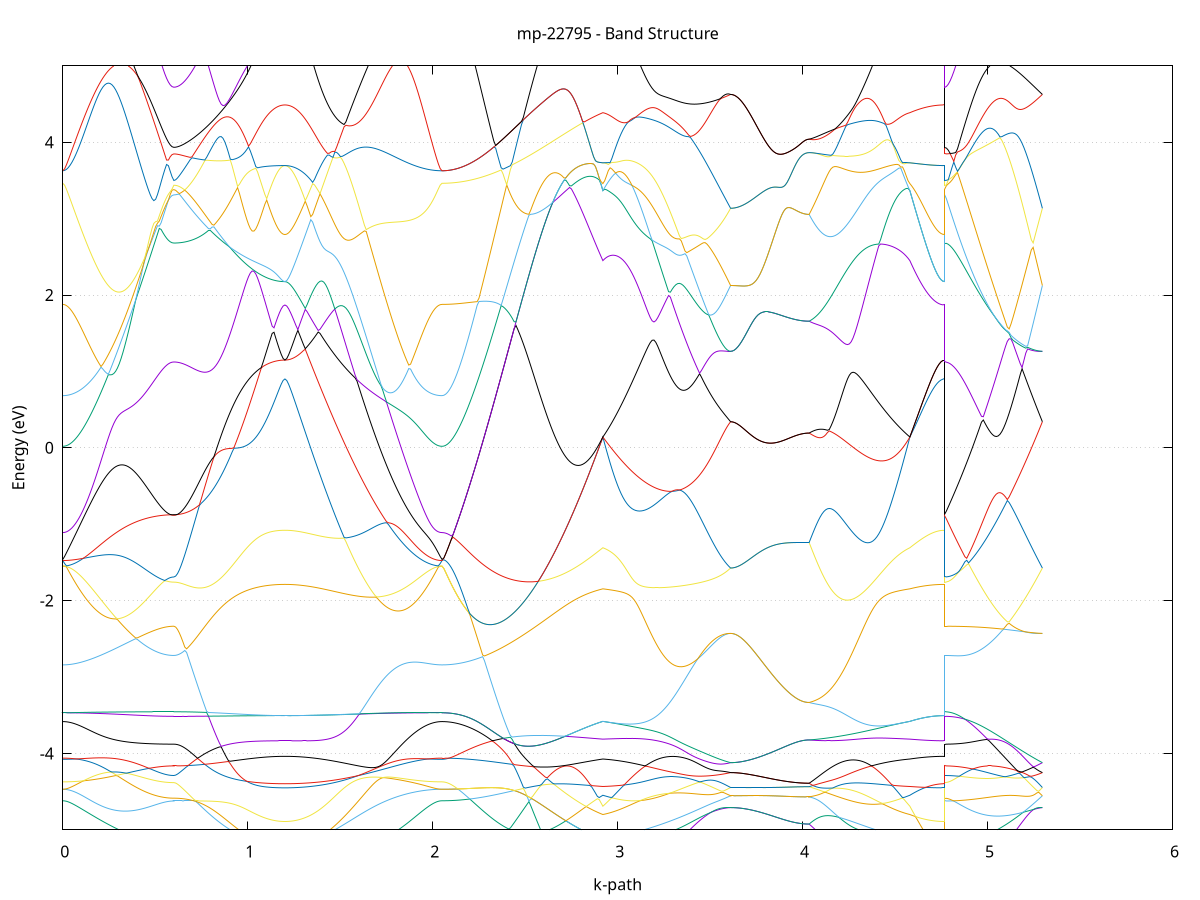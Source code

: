 set title 'mp-22795 - Band Structure'
set xlabel 'k-path'
set ylabel 'Energy (eV)'
set grid y
set yrange [-5:5]
set terminal png size 800,600
set output 'mp-22795_bands_gnuplot.png'
plot '-' using 1:2 with lines notitle, '-' using 1:2 with lines notitle, '-' using 1:2 with lines notitle, '-' using 1:2 with lines notitle, '-' using 1:2 with lines notitle, '-' using 1:2 with lines notitle, '-' using 1:2 with lines notitle, '-' using 1:2 with lines notitle, '-' using 1:2 with lines notitle, '-' using 1:2 with lines notitle, '-' using 1:2 with lines notitle, '-' using 1:2 with lines notitle, '-' using 1:2 with lines notitle, '-' using 1:2 with lines notitle, '-' using 1:2 with lines notitle, '-' using 1:2 with lines notitle, '-' using 1:2 with lines notitle, '-' using 1:2 with lines notitle, '-' using 1:2 with lines notitle, '-' using 1:2 with lines notitle, '-' using 1:2 with lines notitle, '-' using 1:2 with lines notitle, '-' using 1:2 with lines notitle, '-' using 1:2 with lines notitle, '-' using 1:2 with lines notitle, '-' using 1:2 with lines notitle, '-' using 1:2 with lines notitle, '-' using 1:2 with lines notitle, '-' using 1:2 with lines notitle, '-' using 1:2 with lines notitle, '-' using 1:2 with lines notitle, '-' using 1:2 with lines notitle, '-' using 1:2 with lines notitle, '-' using 1:2 with lines notitle, '-' using 1:2 with lines notitle, '-' using 1:2 with lines notitle, '-' using 1:2 with lines notitle, '-' using 1:2 with lines notitle, '-' using 1:2 with lines notitle, '-' using 1:2 with lines notitle, '-' using 1:2 with lines notitle, '-' using 1:2 with lines notitle, '-' using 1:2 with lines notitle, '-' using 1:2 with lines notitle, '-' using 1:2 with lines notitle, '-' using 1:2 with lines notitle, '-' using 1:2 with lines notitle, '-' using 1:2 with lines notitle, '-' using 1:2 with lines notitle, '-' using 1:2 with lines notitle, '-' using 1:2 with lines notitle, '-' using 1:2 with lines notitle, '-' using 1:2 with lines notitle, '-' using 1:2 with lines notitle, '-' using 1:2 with lines notitle, '-' using 1:2 with lines notitle, '-' using 1:2 with lines notitle, '-' using 1:2 with lines notitle, '-' using 1:2 with lines notitle, '-' using 1:2 with lines notitle, '-' using 1:2 with lines notitle, '-' using 1:2 with lines notitle, '-' using 1:2 with lines notitle, '-' using 1:2 with lines notitle
0.000000 -17.129500
0.009845 -17.129500
0.019689 -17.129400
0.029534 -17.129300
0.039379 -17.129200
0.049224 -17.129000
0.059068 -17.128800
0.068913 -17.128500
0.078758 -17.128200
0.088603 -17.127900
0.098447 -17.129300
0.108292 -17.130800
0.118137 -17.132400
0.127982 -17.134000
0.137826 -17.135600
0.147671 -17.137200
0.157516 -17.138800
0.167360 -17.140400
0.177205 -17.141900
0.187050 -17.143400
0.196895 -17.144900
0.206739 -17.146400
0.216584 -17.147800
0.226429 -17.149100
0.236274 -17.150500
0.246118 -17.151700
0.255963 -17.153000
0.265808 -17.154100
0.275653 -17.155300
0.285497 -17.156300
0.295342 -17.157300
0.305187 -17.158300
0.315032 -17.159200
0.324876 -17.160100
0.334721 -17.160900
0.344566 -17.161600
0.354410 -17.162300
0.364255 -17.162900
0.374100 -17.163500
0.383945 -17.164000
0.393789 -17.164500
0.403634 -17.164900
0.413479 -17.165300
0.423324 -17.165600
0.433168 -17.165900
0.443013 -17.166200
0.452858 -17.166400
0.462703 -17.166500
0.472547 -17.166700
0.482392 -17.166800
0.492237 -17.166900
0.502081 -17.166900
0.511926 -17.167000
0.521771 -17.167000
0.531616 -17.167000
0.541460 -17.167000
0.551305 -17.167000
0.561150 -17.167000
0.570995 -17.167000
0.580839 -17.167000
0.590684 -17.167000
0.600529 -17.167000
0.600529 -17.167000
0.610374 -17.167000
0.620218 -17.167000
0.630063 -17.166900
0.639908 -17.166900
0.649753 -17.166900
0.659597 -17.166900
0.669442 -17.166800
0.679287 -17.166800
0.689131 -17.166800
0.698976 -17.166700
0.708821 -17.166600
0.718666 -17.166600
0.728510 -17.166500
0.738355 -17.166400
0.748200 -17.166400
0.758045 -17.166300
0.767889 -17.166200
0.777734 -17.166100
0.787579 -17.166100
0.797424 -17.166000
0.807268 -17.165900
0.817113 -17.165800
0.826958 -17.165700
0.836802 -17.165600
0.846647 -17.165500
0.856492 -17.165400
0.866337 -17.165300
0.876181 -17.165200
0.886026 -17.165100
0.895871 -17.165000
0.905716 -17.165000
0.915560 -17.164900
0.925405 -17.165400
0.935250 -17.166000
0.945095 -17.166600
0.954939 -17.167200
0.964784 -17.167800
0.974629 -17.168400
0.984474 -17.169000
0.994318 -17.169500
1.004163 -17.170100
1.014008 -17.170600
1.023852 -17.171100
1.033697 -17.171600
1.043542 -17.172100
1.053387 -17.172500
1.063231 -17.173000
1.073076 -17.173400
1.082921 -17.173700
1.092766 -17.174100
1.102610 -17.174400
1.112455 -17.174700
1.122300 -17.175000
1.132145 -17.175200
1.141989 -17.175400
1.151834 -17.175600
1.161679 -17.175700
1.171523 -17.175800
1.181368 -17.175900
1.191213 -17.176000
1.201058 -17.176000
1.201058 -17.176000
1.211049 -17.176000
1.221041 -17.175900
1.231032 -17.175800
1.241024 -17.175700
1.251015 -17.175600
1.261007 -17.175400
1.270998 -17.175200
1.280990 -17.174900
1.290981 -17.174600
1.300973 -17.174300
1.310964 -17.174000
1.320955 -17.173600
1.330947 -17.173200
1.340938 -17.172800
1.350930 -17.172300
1.360921 -17.171800
1.370913 -17.171200
1.380904 -17.170700
1.390896 -17.170000
1.400887 -17.169400
1.410879 -17.168700
1.420870 -17.168000
1.430862 -17.167300
1.440853 -17.166500
1.450845 -17.165700
1.460836 -17.164900
1.470828 -17.164000
1.480819 -17.163100
1.490811 -17.162200
1.500802 -17.161700
1.510794 -17.161500
1.520785 -17.161300
1.530777 -17.161000
1.540768 -17.160800
1.550760 -17.160500
1.560751 -17.160200
1.570743 -17.159900
1.580734 -17.159600
1.590726 -17.159300
1.600717 -17.158900
1.610708 -17.158500
1.620700 -17.158100
1.630691 -17.157700
1.640683 -17.157200
1.650674 -17.156800
1.660666 -17.156300
1.670657 -17.155700
1.680649 -17.155200
1.690640 -17.154600
1.700632 -17.153900
1.710623 -17.153300
1.720615 -17.152600
1.730606 -17.151900
1.740598 -17.151100
1.750589 -17.150300
1.760581 -17.149500
1.770572 -17.148700
1.780564 -17.147800
1.790555 -17.146800
1.800547 -17.145900
1.810538 -17.144900
1.820530 -17.143800
1.830521 -17.142800
1.840513 -17.141700
1.850504 -17.140600
1.860496 -17.139400
1.870487 -17.138200
1.880479 -17.137000
1.890470 -17.135800
1.900461 -17.134500
1.910453 -17.133300
1.920444 -17.132000
1.930436 -17.130700
1.940427 -17.129400
1.950419 -17.128200
1.960410 -17.127800
1.970402 -17.128200
1.980393 -17.128500
1.990385 -17.128700
2.000376 -17.129000
2.010368 -17.129200
2.020359 -17.129300
2.030351 -17.129400
2.040342 -17.129500
2.050334 -17.129500
2.050334 -17.129500
2.060331 -17.129500
2.070329 -17.129300
2.080326 -17.129100
2.090324 -17.128800
2.100321 -17.128500
2.110319 -17.128000
2.120316 -17.127500
2.130313 -17.126900
2.140311 -17.126200
2.150308 -17.125400
2.160306 -17.124600
2.170303 -17.123700
2.180301 -17.122700
2.190298 -17.121600
2.200296 -17.120500
2.210293 -17.120600
2.220291 -17.120700
2.230288 -17.120900
2.240286 -17.121000
2.250283 -17.121200
2.260281 -17.121400
2.270278 -17.121700
2.280275 -17.123200
2.290273 -17.125500
2.300270 -17.127700
2.310268 -17.129900
2.320265 -17.132000
2.330263 -17.134000
2.340260 -17.136000
2.350258 -17.137900
2.360255 -17.139800
2.370253 -17.141500
2.380250 -17.143200
2.390248 -17.144800
2.400245 -17.146400
2.410243 -17.147900
2.420240 -17.149300
2.430237 -17.150600
2.440235 -17.151900
2.450232 -17.153000
2.460230 -17.154100
2.470227 -17.155100
2.480225 -17.156000
2.490222 -17.156900
2.500220 -17.157700
2.510217 -17.158400
2.520215 -17.159000
2.530212 -17.159500
2.540210 -17.160000
2.550207 -17.160400
2.560205 -17.160700
2.570202 -17.161000
2.580199 -17.161200
2.590197 -17.161300
2.600194 -17.161300
2.610192 -17.161400
2.620189 -17.161300
2.630187 -17.161200
2.640184 -17.161100
2.650182 -17.160900
2.660179 -17.160700
2.670177 -17.160400
2.680174 -17.160200
2.690172 -17.159900
2.700169 -17.159700
2.710166 -17.159400
2.720164 -17.159200
2.730161 -17.158900
2.740159 -17.158800
2.750156 -17.158600
2.760154 -17.158500
2.770151 -17.158500
2.780149 -17.158500
2.790146 -17.159300
2.800144 -17.160200
2.810141 -17.161000
2.820139 -17.161800
2.830136 -17.162600
2.840134 -17.163400
2.850131 -17.164200
2.860128 -17.165000
2.870126 -17.165700
2.880123 -17.166400
2.890121 -17.167100
2.900118 -17.167800
2.910116 -17.168500
2.920113 -17.169200
2.920113 -17.169200
2.929979 -17.168800
2.939845 -17.168500
2.949710 -17.168100
2.959576 -17.167700
2.969442 -17.167300
2.979308 -17.166900
2.989173 -17.166400
2.999039 -17.166000
3.008905 -17.165500
3.018770 -17.165000
3.028636 -17.164500
3.038502 -17.164000
3.048368 -17.163500
3.058233 -17.163000
3.068099 -17.162600
3.077965 -17.162100
3.087831 -17.161700
3.097696 -17.161300
3.107562 -17.160900
3.117428 -17.160600
3.127293 -17.160300
3.137159 -17.160000
3.147025 -17.159800
3.156891 -17.159600
3.166756 -17.159400
3.176622 -17.159200
3.186488 -17.159000
3.196353 -17.158800
3.206219 -17.158600
3.216085 -17.158400
3.225951 -17.158300
3.235816 -17.158100
3.245682 -17.157900
3.255548 -17.157700
3.265414 -17.157500
3.275279 -17.157300
3.285145 -17.157100
3.295011 -17.156900
3.304876 -17.156600
3.314742 -17.156400
3.324608 -17.156200
3.334474 -17.155900
3.344339 -17.155700
3.354205 -17.155400
3.364071 -17.155100
3.373936 -17.154800
3.383802 -17.154500
3.393668 -17.154200
3.403534 -17.153900
3.413399 -17.153600
3.423265 -17.153300
3.433131 -17.152900
3.442997 -17.152600
3.452862 -17.152200
3.462728 -17.151900
3.472594 -17.151500
3.482459 -17.151200
3.492325 -17.150800
3.502191 -17.150400
3.512057 -17.150000
3.521922 -17.149700
3.531788 -17.149300
3.541654 -17.148900
3.551519 -17.148600
3.561385 -17.148200
3.571251 -17.147900
3.581117 -17.147500
3.590982 -17.147200
3.600848 -17.146900
3.610714 -17.146600
3.610714 -17.146600
3.620589 -17.146600
3.630464 -17.146600
3.640340 -17.146600
3.650215 -17.146600
3.660090 -17.146700
3.669966 -17.146700
3.679841 -17.146800
3.689716 -17.146800
3.699591 -17.146900
3.709467 -17.147000
3.719342 -17.147000
3.729217 -17.147100
3.739093 -17.147200
3.748968 -17.147200
3.758843 -17.147300
3.768719 -17.147400
3.778594 -17.147500
3.788469 -17.147500
3.798345 -17.147600
3.808220 -17.147700
3.818095 -17.147700
3.827970 -17.147800
3.837846 -17.147800
3.847721 -17.147800
3.857596 -17.147900
3.867472 -17.147900
3.877347 -17.147900
3.887222 -17.148000
3.897098 -17.148000
3.906973 -17.148000
3.916848 -17.148000
3.926723 -17.148000
3.936599 -17.148000
3.946474 -17.148000
3.956349 -17.148000
3.966225 -17.148000
3.976100 -17.148000
3.985975 -17.148000
3.995851 -17.148000
4.005726 -17.148000
4.015601 -17.148000
4.025476 -17.148000
4.035352 -17.148000
4.035352 -17.148000
4.045254 -17.148400
4.055156 -17.148800
4.065058 -17.149300
4.074961 -17.149700
4.084863 -17.150100
4.094765 -17.150600
4.104667 -17.151000
4.114569 -17.151400
4.124472 -17.151800
4.134374 -17.152200
4.144276 -17.152600
4.154178 -17.152900
4.164080 -17.153300
4.173982 -17.153600
4.183885 -17.154000
4.193787 -17.154300
4.203689 -17.154600
4.213591 -17.154800
4.223493 -17.155100
4.233396 -17.155300
4.243298 -17.155600
4.253200 -17.155800
4.263102 -17.156000
4.273004 -17.156200
4.282907 -17.156400
4.292809 -17.156600
4.302711 -17.156700
4.312613 -17.156900
4.322515 -17.157000
4.332418 -17.157200
4.342320 -17.157300
4.352222 -17.157500
4.362124 -17.157600
4.372026 -17.157800
4.381928 -17.157900
4.391831 -17.158600
4.401733 -17.159200
4.411635 -17.159800
4.421537 -17.160500
4.431439 -17.161100
4.441342 -17.161800
4.451244 -17.162400
4.461146 -17.163000
4.471048 -17.163600
4.480950 -17.164200
4.490853 -17.164700
4.500755 -17.165300
4.510657 -17.165900
4.520559 -17.166400
4.530461 -17.166900
4.540364 -17.167400
4.550266 -17.167900
4.560168 -17.168300
4.570070 -17.168800
4.579972 -17.169200
4.579972 -17.169200
4.589853 -17.169800
4.599735 -17.170400
4.609616 -17.171000
4.619497 -17.171500
4.629378 -17.172100
4.639259 -17.172600
4.649140 -17.173100
4.659021 -17.173500
4.668902 -17.173900
4.678783 -17.174300
4.688665 -17.174600
4.698546 -17.174900
4.708427 -17.175200
4.718308 -17.175400
4.728189 -17.175600
4.738070 -17.175800
4.747951 -17.175900
4.757832 -17.175900
4.767713 -17.176000
4.767713 -17.167000
4.777690 -17.167000
4.787667 -17.166900
4.797643 -17.166900
4.807620 -17.166800
4.817597 -17.166700
4.827573 -17.166600
4.837550 -17.166500
4.847526 -17.166400
4.857503 -17.166200
4.867480 -17.166100
4.877456 -17.165900
4.887433 -17.165700
4.897409 -17.165500
4.907386 -17.165300
4.917363 -17.165000
4.927339 -17.164800
4.937316 -17.164600
4.947292 -17.164300
4.957269 -17.164100
4.967246 -17.163800
4.977222 -17.163500
4.987199 -17.163200
4.997176 -17.162900
5.007152 -17.162600
5.017129 -17.162300
5.027105 -17.162000
5.037082 -17.161600
5.047059 -17.161200
5.057035 -17.160900
5.067012 -17.160400
5.076988 -17.160000
5.086965 -17.159600
5.096942 -17.159100
5.106918 -17.158600
5.116895 -17.158100
5.126871 -17.157600
5.136848 -17.157000
5.146825 -17.156400
5.156801 -17.155800
5.166778 -17.155200
5.176755 -17.154600
5.186731 -17.153900
5.196708 -17.153300
5.206684 -17.152600
5.216661 -17.151900
5.226638 -17.151200
5.236614 -17.150500
5.246591 -17.149800
5.256567 -17.149100
5.266544 -17.148500
5.276521 -17.147800
5.286497 -17.147200
5.296474 -17.146600
e
0.000000 -17.119900
0.009845 -17.120000
0.019689 -17.120300
0.029534 -17.120900
0.039379 -17.121700
0.049224 -17.122600
0.059068 -17.123700
0.068913 -17.125000
0.078758 -17.126300
0.088603 -17.127800
0.098447 -17.127500
0.108292 -17.127100
0.118137 -17.126600
0.127982 -17.126100
0.137826 -17.125600
0.147671 -17.125000
0.157516 -17.124400
0.167360 -17.123800
0.177205 -17.123100
0.187050 -17.122400
0.196895 -17.121700
0.206739 -17.120900
0.216584 -17.120100
0.226429 -17.119300
0.236274 -17.118400
0.246118 -17.118200
0.255963 -17.119900
0.265808 -17.121600
0.275653 -17.123300
0.285497 -17.124900
0.295342 -17.126400
0.305187 -17.128000
0.315032 -17.129500
0.324876 -17.130900
0.334721 -17.132300
0.344566 -17.133700
0.354410 -17.135000
0.364255 -17.136300
0.374100 -17.137500
0.383945 -17.138700
0.393789 -17.139800
0.403634 -17.140900
0.413479 -17.142000
0.423324 -17.143000
0.433168 -17.143900
0.443013 -17.144800
0.452858 -17.145600
0.462703 -17.146400
0.472547 -17.147200
0.482392 -17.147800
0.492237 -17.148500
0.502081 -17.149000
0.511926 -17.149600
0.521771 -17.150000
0.531616 -17.150500
0.541460 -17.150800
0.551305 -17.151100
0.561150 -17.151400
0.570995 -17.151600
0.580839 -17.151700
0.590684 -17.151800
0.600529 -17.151800
0.600529 -17.151800
0.610374 -17.151800
0.620218 -17.151900
0.630063 -17.152000
0.639908 -17.152100
0.649753 -17.152200
0.659597 -17.152400
0.669442 -17.152600
0.679287 -17.152800
0.689131 -17.153100
0.698976 -17.153300
0.708821 -17.153600
0.718666 -17.154000
0.728510 -17.154300
0.738355 -17.154700
0.748200 -17.155100
0.758045 -17.155600
0.767889 -17.156000
0.777734 -17.156500
0.787579 -17.157000
0.797424 -17.157600
0.807268 -17.158100
0.817113 -17.158700
0.826958 -17.159200
0.836802 -17.159800
0.846647 -17.160400
0.856492 -17.161000
0.866337 -17.161600
0.876181 -17.162200
0.886026 -17.162900
0.895871 -17.163500
0.905716 -17.164100
0.915560 -17.164700
0.925405 -17.164800
0.935250 -17.164700
0.945095 -17.164600
0.954939 -17.164600
0.964784 -17.164500
0.974629 -17.164400
0.984474 -17.164400
0.994318 -17.164300
1.004163 -17.164300
1.014008 -17.164300
1.023852 -17.164200
1.033697 -17.164200
1.043542 -17.164200
1.053387 -17.164200
1.063231 -17.164200
1.073076 -17.164200
1.082921 -17.164200
1.092766 -17.164300
1.102610 -17.164300
1.112455 -17.164300
1.122300 -17.164300
1.132145 -17.164400
1.141989 -17.164400
1.151834 -17.164400
1.161679 -17.164500
1.171523 -17.164500
1.181368 -17.164500
1.191213 -17.164500
1.201058 -17.164500
1.201058 -17.164500
1.211049 -17.164500
1.221041 -17.164500
1.231032 -17.164500
1.241024 -17.164400
1.251015 -17.164400
1.261007 -17.164400
1.270998 -17.164300
1.280990 -17.164300
1.290981 -17.164300
1.300973 -17.164200
1.310964 -17.164100
1.320955 -17.164100
1.330947 -17.164000
1.340938 -17.163900
1.350930 -17.163800
1.360921 -17.163800
1.370913 -17.163700
1.380904 -17.163500
1.390896 -17.163400
1.400887 -17.163300
1.410879 -17.163200
1.420870 -17.163100
1.430862 -17.162900
1.440853 -17.162800
1.450845 -17.162600
1.460836 -17.162500
1.470828 -17.162300
1.480819 -17.162100
1.490811 -17.161900
1.500802 -17.161200
1.510794 -17.160200
1.520785 -17.159200
1.530777 -17.158200
1.540768 -17.157100
1.550760 -17.155900
1.560751 -17.154800
1.570743 -17.153600
1.580734 -17.152400
1.590726 -17.151200
1.600717 -17.149900
1.610708 -17.148600
1.620700 -17.147300
1.630691 -17.145900
1.640683 -17.144500
1.650674 -17.143100
1.660666 -17.141600
1.670657 -17.140200
1.680649 -17.138700
1.690640 -17.137100
1.700632 -17.135600
1.710623 -17.134000
1.720615 -17.132400
1.730606 -17.131500
1.740598 -17.130700
1.750589 -17.129800
1.760581 -17.129000
1.770572 -17.128100
1.780564 -17.127200
1.790555 -17.126300
1.800547 -17.125400
1.810538 -17.124400
1.820530 -17.123500
1.830521 -17.122600
1.840513 -17.121600
1.850504 -17.121600
1.860496 -17.122300
1.870487 -17.123000
1.880479 -17.123700
1.890470 -17.124300
1.900461 -17.125000
1.910453 -17.125500
1.920444 -17.126100
1.930436 -17.126600
1.940427 -17.127000
1.950419 -17.127400
1.960410 -17.126900
1.970402 -17.125700
1.980393 -17.124600
1.990385 -17.123500
2.000376 -17.122500
2.010368 -17.121600
2.020359 -17.120900
2.030351 -17.120300
2.040342 -17.120000
2.050334 -17.119900
2.050334 -17.119900
2.060331 -17.119900
2.070329 -17.119900
2.080326 -17.119900
2.090324 -17.119900
2.100321 -17.119900
2.110319 -17.119900
2.120316 -17.120000
2.130313 -17.120000
2.140311 -17.120000
2.150308 -17.120100
2.160306 -17.120100
2.170303 -17.120200
2.180301 -17.120300
2.190298 -17.120300
2.200296 -17.120500
2.210293 -17.119200
2.220291 -17.118000
2.230288 -17.116600
2.240286 -17.115100
2.250283 -17.116100
2.260281 -17.118500
2.270278 -17.120900
2.280275 -17.121900
2.290273 -17.122200
2.300270 -17.122500
2.310268 -17.122800
2.320265 -17.123200
2.330263 -17.123600
2.340260 -17.124000
2.350258 -17.124400
2.360255 -17.124800
2.370253 -17.125300
2.380250 -17.125800
2.390248 -17.126400
2.400245 -17.126900
2.410243 -17.127500
2.420240 -17.128100
2.430237 -17.128700
2.440235 -17.129400
2.450232 -17.130100
2.460230 -17.130800
2.470227 -17.131500
2.480225 -17.132200
2.490222 -17.133000
2.500220 -17.133700
2.510217 -17.134500
2.520215 -17.135300
2.530212 -17.136100
2.540210 -17.137000
2.550207 -17.137800
2.560205 -17.138700
2.570202 -17.139500
2.580199 -17.140400
2.590197 -17.141300
2.600194 -17.142200
2.610192 -17.143100
2.620189 -17.144000
2.630187 -17.144900
2.640184 -17.145800
2.650182 -17.146700
2.660179 -17.147600
2.670177 -17.148600
2.680174 -17.149500
2.690172 -17.150400
2.700169 -17.151300
2.710166 -17.152200
2.720164 -17.153100
2.730161 -17.154000
2.740159 -17.154900
2.750156 -17.155800
2.760154 -17.156700
2.770151 -17.157600
2.780149 -17.158400
2.790146 -17.158500
2.800144 -17.158600
2.810141 -17.158700
2.820139 -17.158800
2.830136 -17.159000
2.840134 -17.159200
2.850131 -17.159500
2.860128 -17.159700
2.870126 -17.160000
2.880123 -17.160300
2.890121 -17.160600
2.900118 -17.160800
2.910116 -17.161100
2.920113 -17.161400
2.920113 -17.161400
2.929979 -17.161300
2.939845 -17.161100
2.949710 -17.161000
2.959576 -17.160800
2.969442 -17.160700
2.979308 -17.160500
2.989173 -17.160400
2.999039 -17.160200
3.008905 -17.160000
3.018770 -17.159800
3.028636 -17.159700
3.038502 -17.159500
3.048368 -17.159200
3.058233 -17.159000
3.068099 -17.158800
3.077965 -17.158500
3.087831 -17.158100
3.097696 -17.157700
3.107562 -17.157300
3.117428 -17.156800
3.127293 -17.156300
3.137159 -17.155800
3.147025 -17.155200
3.156891 -17.154500
3.166756 -17.153900
3.176622 -17.153200
3.186488 -17.152500
3.196353 -17.151800
3.206219 -17.151100
3.216085 -17.150400
3.225951 -17.149700
3.235816 -17.149000
3.245682 -17.148300
3.255548 -17.147600
3.265414 -17.147000
3.275279 -17.146300
3.285145 -17.145700
3.295011 -17.145100
3.304876 -17.144500
3.314742 -17.144000
3.324608 -17.143600
3.334474 -17.143200
3.344339 -17.142900
3.354205 -17.142700
3.364071 -17.142600
3.373936 -17.142500
3.383802 -17.142400
3.393668 -17.142500
3.403534 -17.142500
3.413399 -17.142600
3.423265 -17.142700
3.433131 -17.142800
3.442997 -17.142900
3.452862 -17.143100
3.462728 -17.143300
3.472594 -17.143400
3.482459 -17.143600
3.492325 -17.143800
3.502191 -17.144000
3.512057 -17.144200
3.521922 -17.144400
3.531788 -17.144600
3.541654 -17.144800
3.551519 -17.145000
3.561385 -17.145300
3.571251 -17.145500
3.581117 -17.145800
3.590982 -17.146000
3.600848 -17.146300
3.610714 -17.146600
3.610714 -17.146600
3.620589 -17.146600
3.630464 -17.146600
3.640340 -17.146600
3.650215 -17.146600
3.660090 -17.146700
3.669966 -17.146700
3.679841 -17.146800
3.689716 -17.146800
3.699591 -17.146900
3.709467 -17.147000
3.719342 -17.147000
3.729217 -17.147100
3.739093 -17.147200
3.748968 -17.147200
3.758843 -17.147300
3.768719 -17.147400
3.778594 -17.147500
3.788469 -17.147500
3.798345 -17.147600
3.808220 -17.147700
3.818095 -17.147700
3.827970 -17.147800
3.837846 -17.147800
3.847721 -17.147800
3.857596 -17.147900
3.867472 -17.147900
3.877347 -17.147900
3.887222 -17.148000
3.897098 -17.148000
3.906973 -17.148000
3.916848 -17.148000
3.926723 -17.148000
3.936599 -17.148000
3.946474 -17.148000
3.956349 -17.148000
3.966225 -17.148000
3.976100 -17.148000
3.985975 -17.148000
3.995851 -17.148000
4.005726 -17.148000
4.015601 -17.148000
4.025476 -17.148000
4.035352 -17.148000
4.035352 -17.148000
4.045254 -17.147600
4.055156 -17.147300
4.065058 -17.146900
4.074961 -17.146600
4.084863 -17.146300
4.094765 -17.146100
4.104667 -17.145900
4.114569 -17.145800
4.124472 -17.145800
4.134374 -17.145800
4.144276 -17.145800
4.154178 -17.146000
4.164080 -17.146200
4.173982 -17.146400
4.183885 -17.146700
4.193787 -17.147000
4.203689 -17.147400
4.213591 -17.147800
4.223493 -17.148300
4.233396 -17.148800
4.243298 -17.149300
4.253200 -17.149800
4.263102 -17.150400
4.273004 -17.150900
4.282907 -17.151500
4.292809 -17.152100
4.302711 -17.152700
4.312613 -17.153400
4.322515 -17.154000
4.332418 -17.154600
4.342320 -17.155300
4.352222 -17.155900
4.362124 -17.156600
4.372026 -17.157200
4.381928 -17.157900
4.391831 -17.158100
4.401733 -17.158200
4.411635 -17.158400
4.421537 -17.158500
4.431439 -17.158700
4.441342 -17.158900
4.451244 -17.159000
4.461146 -17.159200
4.471048 -17.159400
4.480950 -17.159600
4.490853 -17.159800
4.500755 -17.159900
4.510657 -17.160100
4.520559 -17.160300
4.530461 -17.160500
4.540364 -17.160700
4.550266 -17.160900
4.560168 -17.161100
4.570070 -17.161200
4.579972 -17.161400
4.579972 -17.161400
4.589853 -17.161700
4.599735 -17.162000
4.609616 -17.162200
4.619497 -17.162500
4.629378 -17.162700
4.639259 -17.162900
4.649140 -17.163200
4.659021 -17.163400
4.668902 -17.163600
4.678783 -17.163700
4.688665 -17.163900
4.698546 -17.164000
4.708427 -17.164200
4.718308 -17.164300
4.728189 -17.164300
4.738070 -17.164400
4.747951 -17.164500
4.757832 -17.164500
4.767713 -17.164500
4.767713 -17.151800
4.777690 -17.151800
4.787667 -17.151800
4.797643 -17.151900
4.807620 -17.151900
4.817597 -17.152000
4.827573 -17.152000
4.837550 -17.152100
4.847526 -17.152200
4.857503 -17.152200
4.867480 -17.152300
4.877456 -17.152300
4.887433 -17.152400
4.897409 -17.152400
4.907386 -17.152400
4.917363 -17.152400
4.927339 -17.152400
4.937316 -17.152300
4.947292 -17.152200
4.957269 -17.152100
4.967246 -17.152000
4.977222 -17.151800
4.987199 -17.151600
4.997176 -17.151300
5.007152 -17.151000
5.017129 -17.150700
5.027105 -17.150300
5.037082 -17.149900
5.047059 -17.149500
5.057035 -17.149100
5.067012 -17.148600
5.076988 -17.148100
5.086965 -17.147600
5.096942 -17.147100
5.106918 -17.146600
5.116895 -17.146100
5.126871 -17.145700
5.136848 -17.145200
5.146825 -17.144800
5.156801 -17.144400
5.166778 -17.144100
5.176755 -17.143900
5.186731 -17.143700
5.196708 -17.143600
5.206684 -17.143500
5.216661 -17.143600
5.226638 -17.143700
5.236614 -17.143900
5.246591 -17.144200
5.256567 -17.144600
5.266544 -17.145000
5.276521 -17.145500
5.286497 -17.146000
5.296474 -17.146600
e
0.000000 -17.101300
0.009845 -17.101500
0.019689 -17.102100
0.029534 -17.102700
0.039379 -17.103400
0.049224 -17.104000
0.059068 -17.104500
0.068913 -17.105000
0.078758 -17.105400
0.088603 -17.105700
0.098447 -17.105900
0.108292 -17.106100
0.118137 -17.106300
0.127982 -17.106400
0.137826 -17.106600
0.147671 -17.106700
0.157516 -17.106700
0.167360 -17.106800
0.177205 -17.106900
0.187050 -17.107300
0.196895 -17.109100
0.206739 -17.111000
0.216584 -17.112900
0.226429 -17.114700
0.236274 -17.116500
0.246118 -17.117600
0.255963 -17.116600
0.265808 -17.115700
0.275653 -17.114700
0.285497 -17.113700
0.295342 -17.112700
0.305187 -17.111700
0.315032 -17.110600
0.324876 -17.109600
0.334721 -17.108500
0.344566 -17.107400
0.354410 -17.107400
0.364255 -17.107400
0.374100 -17.107500
0.383945 -17.107500
0.393789 -17.107700
0.403634 -17.107800
0.413479 -17.108000
0.423324 -17.108400
0.433168 -17.108900
0.443013 -17.109600
0.452858 -17.110400
0.462703 -17.111300
0.472547 -17.112300
0.482392 -17.113200
0.492237 -17.114200
0.502081 -17.115000
0.511926 -17.115800
0.521771 -17.116600
0.531616 -17.117300
0.541460 -17.117900
0.551305 -17.118400
0.561150 -17.118900
0.570995 -17.119200
0.580839 -17.119500
0.590684 -17.119600
0.600529 -17.119700
0.600529 -17.119700
0.610374 -17.119600
0.620218 -17.119500
0.630063 -17.119400
0.639908 -17.119100
0.649753 -17.118900
0.659597 -17.118500
0.669442 -17.118100
0.679287 -17.117600
0.689131 -17.117100
0.698976 -17.116500
0.708821 -17.117100
0.718666 -17.118600
0.728510 -17.120000
0.738355 -17.121500
0.748200 -17.122900
0.758045 -17.124400
0.767889 -17.125900
0.777734 -17.127300
0.787579 -17.128700
0.797424 -17.130100
0.807268 -17.131500
0.817113 -17.132800
0.826958 -17.134200
0.836802 -17.135400
0.846647 -17.136700
0.856492 -17.137900
0.866337 -17.139100
0.876181 -17.140300
0.886026 -17.141400
0.895871 -17.142500
0.905716 -17.143500
0.915560 -17.144500
0.925405 -17.145500
0.935250 -17.146400
0.945095 -17.147300
0.954939 -17.148100
0.964784 -17.148900
0.974629 -17.149700
0.984474 -17.150400
0.994318 -17.151000
1.004163 -17.151700
1.014008 -17.152200
1.023852 -17.152800
1.033697 -17.153300
1.043542 -17.153800
1.053387 -17.154200
1.063231 -17.154600
1.073076 -17.154900
1.082921 -17.155200
1.092766 -17.155500
1.102610 -17.155700
1.112455 -17.155900
1.122300 -17.156100
1.132145 -17.156300
1.141989 -17.156400
1.151834 -17.156500
1.161679 -17.156600
1.171523 -17.156700
1.181368 -17.156700
1.191213 -17.156800
1.201058 -17.156800
1.201058 -17.156800
1.211049 -17.156800
1.221041 -17.156700
1.231032 -17.156700
1.241024 -17.156600
1.251015 -17.156500
1.261007 -17.156400
1.270998 -17.156300
1.280990 -17.156200
1.290981 -17.156000
1.300973 -17.155800
1.310964 -17.155600
1.320955 -17.155400
1.330947 -17.155100
1.340938 -17.154900
1.350930 -17.154600
1.360921 -17.154300
1.370913 -17.154000
1.380904 -17.153600
1.390896 -17.153300
1.400887 -17.152900
1.410879 -17.152500
1.420870 -17.152100
1.430862 -17.151600
1.440853 -17.151200
1.450845 -17.150700
1.460836 -17.150200
1.470828 -17.149700
1.480819 -17.149200
1.490811 -17.148600
1.500802 -17.148100
1.510794 -17.147500
1.520785 -17.146900
1.530777 -17.146300
1.540768 -17.145600
1.550760 -17.145000
1.560751 -17.144400
1.570743 -17.143700
1.580734 -17.143000
1.590726 -17.142300
1.600717 -17.141600
1.610708 -17.140900
1.620700 -17.140200
1.630691 -17.139500
1.640683 -17.138700
1.650674 -17.138000
1.660666 -17.137200
1.670657 -17.136400
1.680649 -17.135600
1.690640 -17.134800
1.700632 -17.134000
1.710623 -17.133200
1.720615 -17.132400
1.730606 -17.130800
1.740598 -17.129100
1.750589 -17.127400
1.760581 -17.125700
1.770572 -17.124000
1.780564 -17.122300
1.790555 -17.120600
1.800547 -17.119100
1.810538 -17.118700
1.820530 -17.119300
1.830521 -17.120100
1.840513 -17.120800
1.850504 -17.120600
1.860496 -17.119600
1.870487 -17.118600
1.880479 -17.117600
1.890470 -17.116600
1.900461 -17.115600
1.910453 -17.114500
1.920444 -17.113500
1.930436 -17.112400
1.940427 -17.111400
1.950419 -17.110300
1.960410 -17.109200
1.970402 -17.108100
1.980393 -17.107100
1.990385 -17.106000
2.000376 -17.105000
2.010368 -17.103900
2.020359 -17.103000
2.030351 -17.102200
2.040342 -17.101600
2.050334 -17.101300
2.050334 -17.101300
2.060331 -17.101300
2.070329 -17.101400
2.080326 -17.101400
2.090324 -17.101500
2.100321 -17.101600
2.110319 -17.101800
2.120316 -17.102000
2.130313 -17.102200
2.140311 -17.102400
2.150308 -17.102600
2.160306 -17.102900
2.170303 -17.103300
2.180301 -17.103700
2.190298 -17.104200
2.200296 -17.105100
2.210293 -17.106600
2.220291 -17.108800
2.230288 -17.111200
2.240286 -17.113600
2.250283 -17.113600
2.260281 -17.112100
2.270278 -17.110400
2.280275 -17.108700
2.290273 -17.107800
2.300270 -17.108400
2.310268 -17.108900
2.320265 -17.109500
2.330263 -17.110100
2.340260 -17.110700
2.350258 -17.111400
2.360255 -17.112000
2.370253 -17.112600
2.380250 -17.113300
2.390248 -17.114000
2.400245 -17.114700
2.410243 -17.115400
2.420240 -17.116100
2.430237 -17.116800
2.440235 -17.117500
2.450232 -17.118200
2.460230 -17.118900
2.470227 -17.119700
2.480225 -17.120400
2.490222 -17.121100
2.500220 -17.121800
2.510217 -17.122600
2.520215 -17.123300
2.530212 -17.124000
2.540210 -17.124700
2.550207 -17.125400
2.560205 -17.126100
2.570202 -17.126800
2.580199 -17.127500
2.590197 -17.128100
2.600194 -17.128700
2.610192 -17.129300
2.620189 -17.129900
2.630187 -17.130400
2.640184 -17.130900
2.650182 -17.131400
2.660179 -17.131800
2.670177 -17.132100
2.680174 -17.132400
2.690172 -17.132600
2.700169 -17.132700
2.710166 -17.132800
2.720164 -17.132700
2.730161 -17.132600
2.740159 -17.132300
2.750156 -17.131900
2.760154 -17.131500
2.770151 -17.130900
2.780149 -17.130200
2.790146 -17.129400
2.800144 -17.128500
2.810141 -17.127500
2.820139 -17.126500
2.830136 -17.125300
2.840134 -17.126700
2.850131 -17.128900
2.860128 -17.131000
2.870126 -17.133000
2.880123 -17.134900
2.890121 -17.136800
2.900118 -17.138600
2.910116 -17.140300
2.920113 -17.142000
2.920113 -17.142000
2.929979 -17.141200
2.939845 -17.140400
2.949710 -17.139600
2.959576 -17.138800
2.969442 -17.137900
2.979308 -17.137100
2.989173 -17.136300
2.999039 -17.135500
3.008905 -17.134800
3.018770 -17.134100
3.028636 -17.133400
3.038502 -17.132800
3.048368 -17.132200
3.058233 -17.131700
3.068099 -17.131300
3.077965 -17.131000
3.087831 -17.130800
3.097696 -17.130700
3.107562 -17.130600
3.117428 -17.130700
3.127293 -17.130700
3.137159 -17.130900
3.147025 -17.131000
3.156891 -17.131200
3.166756 -17.131500
3.176622 -17.131700
3.186488 -17.131900
3.196353 -17.132200
3.206219 -17.132400
3.216085 -17.132600
3.225951 -17.132900
3.235816 -17.133100
3.245682 -17.133300
3.255548 -17.133400
3.265414 -17.133600
3.275279 -17.133700
3.285145 -17.133800
3.295011 -17.133800
3.304876 -17.133800
3.314742 -17.133700
3.324608 -17.133500
3.334474 -17.133300
3.344339 -17.132900
3.354205 -17.132500
3.364071 -17.132000
3.373936 -17.131400
3.383802 -17.130800
3.393668 -17.130100
3.403534 -17.129300
3.413399 -17.128500
3.423265 -17.127600
3.433131 -17.126800
3.442997 -17.125900
3.452862 -17.124900
3.462728 -17.124000
3.472594 -17.123000
3.482459 -17.122000
3.492325 -17.121000
3.502191 -17.120000
3.512057 -17.119000
3.521922 -17.118000
3.531788 -17.117000
3.541654 -17.116000
3.551519 -17.115100
3.561385 -17.114100
3.571251 -17.113200
3.581117 -17.112300
3.590982 -17.111500
3.600848 -17.110800
3.610714 -17.110100
3.610714 -17.110100
3.620589 -17.110200
3.630464 -17.110400
3.640340 -17.110700
3.650215 -17.111200
3.660090 -17.111700
3.669966 -17.112300
3.679841 -17.112900
3.689716 -17.113500
3.699591 -17.114100
3.709467 -17.114700
3.719342 -17.115400
3.729217 -17.116000
3.739093 -17.116700
3.748968 -17.117300
3.758843 -17.118000
3.768719 -17.118600
3.778594 -17.119200
3.788469 -17.119800
3.798345 -17.120400
3.808220 -17.121000
3.818095 -17.121500
3.827970 -17.122100
3.837846 -17.122600
3.847721 -17.123100
3.857596 -17.123600
3.867472 -17.124100
3.877347 -17.124500
3.887222 -17.125000
3.897098 -17.125400
3.906973 -17.125800
3.916848 -17.126100
3.926723 -17.126500
3.936599 -17.126800
3.946474 -17.127100
3.956349 -17.127300
3.966225 -17.127500
3.976100 -17.127700
3.985975 -17.127900
3.995851 -17.128000
4.005726 -17.128100
4.015601 -17.128200
4.025476 -17.128300
4.035352 -17.128300
4.035352 -17.128300
4.045254 -17.128500
4.055156 -17.128700
4.065058 -17.128900
4.074961 -17.129100
4.084863 -17.129200
4.094765 -17.129300
4.104667 -17.129400
4.114569 -17.129400
4.124472 -17.129400
4.134374 -17.129300
4.144276 -17.129100
4.154178 -17.128900
4.164080 -17.128700
4.173982 -17.128400
4.183885 -17.128000
4.193787 -17.127700
4.203689 -17.127300
4.213591 -17.126900
4.223493 -17.126500
4.233396 -17.126200
4.243298 -17.126200
4.253200 -17.126300
4.263102 -17.126400
4.273004 -17.126400
4.282907 -17.126500
4.292809 -17.126500
4.302711 -17.126500
4.312613 -17.126500
4.322515 -17.126500
4.332418 -17.126500
4.342320 -17.126400
4.352222 -17.126200
4.362124 -17.126100
4.372026 -17.125900
4.381928 -17.125600
4.391831 -17.125400
4.401733 -17.125000
4.411635 -17.125400
4.421537 -17.126000
4.431439 -17.126800
4.441342 -17.127600
4.451244 -17.128400
4.461146 -17.129400
4.471048 -17.130300
4.480950 -17.131400
4.490853 -17.132400
4.500755 -17.133500
4.510657 -17.134600
4.520559 -17.135600
4.530461 -17.136700
4.540364 -17.137800
4.550266 -17.138900
4.560168 -17.139900
4.570070 -17.141000
4.579972 -17.142000
4.579972 -17.142000
4.589853 -17.143500
4.599735 -17.145000
4.609616 -17.146300
4.619497 -17.147600
4.629378 -17.148800
4.639259 -17.149900
4.649140 -17.150900
4.659021 -17.151900
4.668902 -17.152700
4.678783 -17.153500
4.688665 -17.154200
4.698546 -17.154800
4.708427 -17.155300
4.718308 -17.155800
4.728189 -17.156100
4.738070 -17.156400
4.747951 -17.156600
4.757832 -17.156700
4.767713 -17.156800
4.767713 -17.119700
4.777690 -17.119600
4.787667 -17.119600
4.797643 -17.119500
4.807620 -17.119300
4.817597 -17.119100
4.827573 -17.118900
4.837550 -17.118600
4.847526 -17.118300
4.857503 -17.118000
4.867480 -17.117600
4.877456 -17.117200
4.887433 -17.116700
4.897409 -17.116200
4.907386 -17.115600
4.917363 -17.115100
4.927339 -17.114500
4.937316 -17.113800
4.947292 -17.113100
4.957269 -17.112400
4.967246 -17.111600
4.977222 -17.111600
4.987199 -17.112100
4.997176 -17.112500
5.007152 -17.113000
5.017129 -17.113400
5.027105 -17.113900
5.037082 -17.114400
5.047059 -17.114800
5.057035 -17.115300
5.067012 -17.115800
5.076988 -17.116300
5.086965 -17.116700
5.096942 -17.117100
5.106918 -17.117500
5.116895 -17.117900
5.126871 -17.118200
5.136848 -17.118500
5.146825 -17.118700
5.156801 -17.118900
5.166778 -17.118900
5.176755 -17.118900
5.186731 -17.118800
5.196708 -17.118500
5.206684 -17.118200
5.216661 -17.117700
5.226638 -17.117200
5.236614 -17.116500
5.246591 -17.115700
5.256567 -17.114700
5.266544 -17.113700
5.276521 -17.112600
5.286497 -17.111400
5.296474 -17.110100
e
0.000000 -17.095600
0.009845 -17.095600
0.019689 -17.095500
0.029534 -17.095400
0.039379 -17.095300
0.049224 -17.095100
0.059068 -17.094900
0.068913 -17.094600
0.078758 -17.094300
0.088603 -17.094000
0.098447 -17.093600
0.108292 -17.093300
0.118137 -17.093400
0.127982 -17.095400
0.137826 -17.097400
0.147671 -17.099400
0.157516 -17.101400
0.167360 -17.103400
0.177205 -17.105300
0.187050 -17.106900
0.196895 -17.107000
0.206739 -17.107000
0.216584 -17.107000
0.226429 -17.107100
0.236274 -17.107100
0.246118 -17.107100
0.255963 -17.107100
0.265808 -17.107200
0.275653 -17.107200
0.285497 -17.107200
0.295342 -17.107200
0.305187 -17.107200
0.315032 -17.107300
0.324876 -17.107300
0.334721 -17.107300
0.344566 -17.107300
0.354410 -17.106200
0.364255 -17.105100
0.374100 -17.104000
0.383945 -17.102800
0.393789 -17.101600
0.403634 -17.102300
0.413479 -17.103400
0.423324 -17.104300
0.433168 -17.105100
0.443013 -17.105700
0.452858 -17.106000
0.462703 -17.106300
0.472547 -17.106400
0.482392 -17.106500
0.492237 -17.106600
0.502081 -17.106600
0.511926 -17.106700
0.521771 -17.106700
0.531616 -17.106700
0.541460 -17.106800
0.551305 -17.106800
0.561150 -17.106800
0.570995 -17.106800
0.580839 -17.106800
0.590684 -17.106800
0.600529 -17.106800
0.600529 -17.106800
0.610374 -17.106900
0.620218 -17.107300
0.630063 -17.107900
0.639908 -17.108600
0.649753 -17.109500
0.659597 -17.110600
0.669442 -17.111800
0.679287 -17.113000
0.689131 -17.114300
0.698976 -17.115700
0.708821 -17.115800
0.718666 -17.115100
0.728510 -17.114300
0.738355 -17.113500
0.748200 -17.112600
0.758045 -17.111600
0.767889 -17.110600
0.777734 -17.109600
0.787579 -17.108500
0.797424 -17.107300
0.807268 -17.106100
0.817113 -17.104800
0.826958 -17.103600
0.836802 -17.102200
0.846647 -17.100800
0.856492 -17.099400
0.866337 -17.098000
0.876181 -17.096500
0.886026 -17.094900
0.895871 -17.093400
0.905716 -17.091800
0.915560 -17.090200
0.925405 -17.090100
0.935250 -17.090400
0.945095 -17.090700
0.954939 -17.091000
0.964784 -17.091300
0.974629 -17.091500
0.984474 -17.091800
0.994318 -17.092100
1.004163 -17.092300
1.014008 -17.092500
1.023852 -17.092800
1.033697 -17.093000
1.043542 -17.093200
1.053387 -17.093300
1.063231 -17.093500
1.073076 -17.093700
1.082921 -17.093800
1.092766 -17.093900
1.102610 -17.094100
1.112455 -17.094200
1.122300 -17.094300
1.132145 -17.094400
1.141989 -17.094400
1.151834 -17.094500
1.161679 -17.094500
1.171523 -17.094600
1.181368 -17.094600
1.191213 -17.094600
1.201058 -17.094600
1.201058 -17.094600
1.211049 -17.094600
1.221041 -17.094600
1.231032 -17.094600
1.241024 -17.094500
1.251015 -17.094500
1.261007 -17.094400
1.270998 -17.094300
1.280990 -17.094300
1.290981 -17.094200
1.300973 -17.094000
1.310964 -17.093900
1.320955 -17.093800
1.330947 -17.093600
1.340938 -17.093500
1.350930 -17.093300
1.360921 -17.093100
1.370913 -17.092900
1.380904 -17.092700
1.390896 -17.092400
1.400887 -17.092200
1.410879 -17.091900
1.420870 -17.091700
1.430862 -17.091400
1.440853 -17.091100
1.450845 -17.090800
1.460836 -17.090400
1.470828 -17.090100
1.480819 -17.089800
1.490811 -17.089400
1.500802 -17.089000
1.510794 -17.088600
1.520785 -17.088200
1.530777 -17.088300
1.540768 -17.089400
1.550760 -17.090500
1.560751 -17.091700
1.570743 -17.092800
1.580734 -17.093900
1.590726 -17.095000
1.600717 -17.096200
1.610708 -17.097300
1.620700 -17.098400
1.630691 -17.099600
1.640683 -17.100700
1.650674 -17.101800
1.660666 -17.102900
1.670657 -17.104100
1.680649 -17.105200
1.690640 -17.106300
1.700632 -17.107400
1.710623 -17.108400
1.720615 -17.109500
1.730606 -17.110500
1.740598 -17.111600
1.750589 -17.112600
1.760581 -17.113500
1.770572 -17.114500
1.780564 -17.115400
1.790555 -17.116300
1.800547 -17.116900
1.810538 -17.116300
1.820530 -17.114700
1.830521 -17.112900
1.840513 -17.111100
1.850504 -17.109200
1.860496 -17.107300
1.870487 -17.105300
1.880479 -17.103400
1.890470 -17.101400
1.900461 -17.099400
1.910453 -17.097400
1.920444 -17.095400
1.930436 -17.093400
1.940427 -17.091400
1.950419 -17.089300
1.960410 -17.089800
1.970402 -17.090800
1.980393 -17.091700
1.990385 -17.092500
2.000376 -17.093400
2.010368 -17.094100
2.020359 -17.094700
2.030351 -17.095200
2.040342 -17.095500
2.050334 -17.095600
2.050334 -17.095600
2.060331 -17.095700
2.070329 -17.095900
2.080326 -17.096100
2.090324 -17.096500
2.100321 -17.097000
2.110319 -17.097500
2.120316 -17.098100
2.130313 -17.098700
2.140311 -17.099400
2.150308 -17.100100
2.160306 -17.100700
2.170303 -17.101400
2.180301 -17.102000
2.190298 -17.102700
2.200296 -17.103300
2.210293 -17.103900
2.220291 -17.104400
2.230288 -17.105000
2.240286 -17.105400
2.250283 -17.105900
2.260281 -17.106300
2.270278 -17.106700
2.280275 -17.107300
2.290273 -17.107300
2.300270 -17.107500
2.310268 -17.107700
2.320265 -17.107900
2.330263 -17.108000
2.340260 -17.108100
2.350258 -17.108100
2.360255 -17.108100
2.370253 -17.108100
2.380250 -17.108000
2.390248 -17.107800
2.400245 -17.107600
2.410243 -17.107400
2.420240 -17.107200
2.430237 -17.106900
2.440235 -17.106500
2.450232 -17.106200
2.460230 -17.105800
2.470227 -17.105300
2.480225 -17.104800
2.490222 -17.104400
2.500220 -17.103800
2.510217 -17.103300
2.520215 -17.102700
2.530212 -17.102100
2.540210 -17.101500
2.550207 -17.100900
2.560205 -17.100300
2.570202 -17.099600
2.580199 -17.099000
2.590197 -17.098300
2.600194 -17.097700
2.610192 -17.097100
2.620189 -17.096400
2.630187 -17.095800
2.640184 -17.095200
2.650182 -17.094600
2.660179 -17.094100
2.670177 -17.093500
2.680174 -17.093000
2.690172 -17.092500
2.700169 -17.092000
2.710166 -17.093400
2.720164 -17.096200
2.730161 -17.098900
2.740159 -17.101700
2.750156 -17.104400
2.760154 -17.107100
2.770151 -17.109700
2.780149 -17.112300
2.790146 -17.114800
2.800144 -17.117300
2.810141 -17.119800
2.820139 -17.122100
2.830136 -17.124400
2.840134 -17.124100
2.850131 -17.122800
2.860128 -17.121400
2.870126 -17.120000
2.880123 -17.118600
2.890121 -17.117100
2.900118 -17.115700
2.910116 -17.114200
2.920113 -17.112700
2.920113 -17.112700
2.929979 -17.113400
2.939845 -17.114100
2.949710 -17.114800
2.959576 -17.115500
2.969442 -17.116100
2.979308 -17.116700
2.989173 -17.117300
2.999039 -17.117800
3.008905 -17.118300
3.018770 -17.118800
3.028636 -17.119200
3.038502 -17.119600
3.048368 -17.119900
3.058233 -17.120100
3.068099 -17.120300
3.077965 -17.120300
3.087831 -17.120300
3.097696 -17.120300
3.107562 -17.120100
3.117428 -17.120000
3.127293 -17.119800
3.137159 -17.119500
3.147025 -17.119300
3.156891 -17.119000
3.166756 -17.118800
3.176622 -17.118500
3.186488 -17.118300
3.196353 -17.118000
3.206219 -17.117800
3.216085 -17.117600
3.225951 -17.117400
3.235816 -17.117100
3.245682 -17.116900
3.255548 -17.116700
3.265414 -17.116500
3.275279 -17.116300
3.285145 -17.116100
3.295011 -17.115900
3.304876 -17.115700
3.314742 -17.115500
3.324608 -17.115200
3.334474 -17.115000
3.344339 -17.114800
3.354205 -17.114500
3.364071 -17.114300
3.373936 -17.114100
3.383802 -17.113800
3.393668 -17.113500
3.403534 -17.113300
3.413399 -17.113000
3.423265 -17.112800
3.433131 -17.112500
3.442997 -17.112200
3.452862 -17.112000
3.462728 -17.111700
3.472594 -17.111400
3.482459 -17.111100
3.492325 -17.110900
3.502191 -17.110600
3.512057 -17.110300
3.521922 -17.110100
3.531788 -17.109800
3.541654 -17.109600
3.551519 -17.109300
3.561385 -17.109100
3.571251 -17.109000
3.581117 -17.109000
3.590982 -17.109100
3.600848 -17.109500
3.610714 -17.110100
3.610714 -17.110100
3.620589 -17.110200
3.630464 -17.110400
3.640340 -17.110700
3.650215 -17.111200
3.660090 -17.111700
3.669966 -17.112300
3.679841 -17.112900
3.689716 -17.113500
3.699591 -17.114100
3.709467 -17.114700
3.719342 -17.115400
3.729217 -17.116000
3.739093 -17.116700
3.748968 -17.117300
3.758843 -17.118000
3.768719 -17.118600
3.778594 -17.119200
3.788469 -17.119800
3.798345 -17.120400
3.808220 -17.121000
3.818095 -17.121500
3.827970 -17.122100
3.837846 -17.122600
3.847721 -17.123100
3.857596 -17.123600
3.867472 -17.124100
3.877347 -17.124500
3.887222 -17.125000
3.897098 -17.125400
3.906973 -17.125800
3.916848 -17.126100
3.926723 -17.126500
3.936599 -17.126800
3.946474 -17.127100
3.956349 -17.127300
3.966225 -17.127500
3.976100 -17.127700
3.985975 -17.127900
3.995851 -17.128000
4.005726 -17.128100
4.015601 -17.128200
4.025476 -17.128300
4.035352 -17.128300
4.035352 -17.128300
4.045254 -17.128000
4.055156 -17.127800
4.065058 -17.127500
4.074961 -17.127300
4.084863 -17.127100
4.094765 -17.126900
4.104667 -17.126700
4.114569 -17.126500
4.124472 -17.126400
4.134374 -17.126200
4.144276 -17.126100
4.154178 -17.126100
4.164080 -17.126000
4.173982 -17.126000
4.183885 -17.126000
4.193787 -17.126000
4.203689 -17.126000
4.213591 -17.126000
4.223493 -17.126100
4.233396 -17.126100
4.243298 -17.125700
4.253200 -17.125300
4.263102 -17.124900
4.273004 -17.124600
4.282907 -17.124200
4.292809 -17.123900
4.302711 -17.123700
4.312613 -17.123500
4.322515 -17.123300
4.332418 -17.123200
4.342320 -17.123200
4.352222 -17.123300
4.362124 -17.123400
4.372026 -17.123600
4.381928 -17.123900
4.391831 -17.124300
4.401733 -17.124800
4.411635 -17.124700
4.421537 -17.124300
4.431439 -17.123800
4.441342 -17.123300
4.451244 -17.122800
4.461146 -17.122200
4.471048 -17.121600
4.480950 -17.120900
4.490853 -17.120200
4.500755 -17.119500
4.510657 -17.118700
4.520559 -17.117900
4.530461 -17.117100
4.540364 -17.116300
4.550266 -17.115400
4.560168 -17.114500
4.570070 -17.113600
4.579972 -17.112700
4.579972 -17.112700
4.589853 -17.111200
4.599735 -17.109700
4.609616 -17.108300
4.619497 -17.106900
4.629378 -17.105500
4.639259 -17.104200
4.649140 -17.102900
4.659021 -17.101700
4.668902 -17.100600
4.678783 -17.099500
4.688665 -17.098500
4.698546 -17.097600
4.708427 -17.096900
4.718308 -17.096200
4.728189 -17.095600
4.738070 -17.095200
4.747951 -17.094900
4.757832 -17.094700
4.767713 -17.094600
4.767713 -17.106800
4.777690 -17.106800
4.787667 -17.106900
4.797643 -17.106900
4.807620 -17.107000
4.817597 -17.107100
4.827573 -17.107200
4.837550 -17.107400
4.847526 -17.107500
4.857503 -17.107700
4.867480 -17.107900
4.877456 -17.108200
4.887433 -17.108400
4.897409 -17.108700
4.907386 -17.109000
4.917363 -17.109300
4.927339 -17.109700
4.937316 -17.110000
4.947292 -17.110400
4.957269 -17.110800
4.967246 -17.111200
4.977222 -17.110900
4.987199 -17.110000
4.997176 -17.109200
5.007152 -17.108300
5.017129 -17.107400
5.027105 -17.106500
5.037082 -17.105600
5.047059 -17.104600
5.057035 -17.103700
5.067012 -17.103000
5.076988 -17.103600
5.086965 -17.104200
5.096942 -17.104700
5.106918 -17.105200
5.116895 -17.105600
5.126871 -17.105900
5.136848 -17.106200
5.146825 -17.106400
5.156801 -17.106600
5.166778 -17.106700
5.176755 -17.106700
5.186731 -17.106700
5.196708 -17.106600
5.206684 -17.106500
5.216661 -17.106300
5.226638 -17.106000
5.236614 -17.105700
5.246591 -17.105300
5.256567 -17.104800
5.266544 -17.105700
5.276521 -17.107200
5.286497 -17.108700
5.296474 -17.110100
e
0.000000 -17.095600
0.009845 -17.095300
0.019689 -17.094500
0.029534 -17.093500
0.039379 -17.092300
0.049224 -17.091000
0.059068 -17.089800
0.068913 -17.088600
0.078758 -17.087500
0.088603 -17.087200
0.098447 -17.089300
0.108292 -17.091300
0.118137 -17.092800
0.127982 -17.092400
0.137826 -17.091900
0.147671 -17.091400
0.157516 -17.090800
0.167360 -17.090300
0.177205 -17.089700
0.187050 -17.089100
0.196895 -17.088500
0.206739 -17.087900
0.216584 -17.087200
0.226429 -17.086600
0.236274 -17.086000
0.246118 -17.085300
0.255963 -17.085300
0.265808 -17.086100
0.275653 -17.087000
0.285497 -17.087900
0.295342 -17.088900
0.305187 -17.090000
0.315032 -17.091200
0.324876 -17.092300
0.334721 -17.093600
0.344566 -17.094800
0.354410 -17.096100
0.364255 -17.097400
0.374100 -17.098600
0.383945 -17.099900
0.393789 -17.101100
0.403634 -17.100500
0.413479 -17.099300
0.423324 -17.098100
0.433168 -17.097000
0.443013 -17.095800
0.452858 -17.094700
0.462703 -17.093500
0.472547 -17.092400
0.482392 -17.091300
0.492237 -17.090300
0.502081 -17.089300
0.511926 -17.088300
0.521771 -17.087300
0.531616 -17.086500
0.541460 -17.085700
0.551305 -17.085000
0.561150 -17.084400
0.570995 -17.083900
0.580839 -17.083500
0.590684 -17.083300
0.600529 -17.083200
0.600529 -17.083200
0.610374 -17.083200
0.620218 -17.083200
0.630063 -17.083200
0.639908 -17.083300
0.649753 -17.083300
0.659597 -17.083400
0.669442 -17.083500
0.679287 -17.083600
0.689131 -17.083700
0.698976 -17.083800
0.708821 -17.084000
0.718666 -17.084100
0.728510 -17.084300
0.738355 -17.084500
0.748200 -17.084700
0.758045 -17.084900
0.767889 -17.085200
0.777734 -17.085400
0.787579 -17.085700
0.797424 -17.086000
0.807268 -17.086200
0.817113 -17.086500
0.826958 -17.086800
0.836802 -17.087200
0.846647 -17.087500
0.856492 -17.087800
0.866337 -17.088100
0.876181 -17.088500
0.886026 -17.088800
0.895871 -17.089100
0.905716 -17.089400
0.915560 -17.089800
0.925405 -17.088600
0.935250 -17.086900
0.945095 -17.085300
0.954939 -17.083600
0.964784 -17.081900
0.974629 -17.080200
0.984474 -17.078500
0.994318 -17.076800
1.004163 -17.075100
1.014008 -17.073400
1.023852 -17.071700
1.033697 -17.070000
1.043542 -17.068400
1.053387 -17.067700
1.063231 -17.067400
1.073076 -17.067200
1.082921 -17.067000
1.092766 -17.066800
1.102610 -17.066700
1.112455 -17.066500
1.122300 -17.066400
1.132145 -17.066200
1.141989 -17.066100
1.151834 -17.066000
1.161679 -17.065900
1.171523 -17.065900
1.181368 -17.065800
1.191213 -17.065800
1.201058 -17.065800
1.201058 -17.065800
1.211049 -17.065800
1.221041 -17.065900
1.231032 -17.066000
1.241024 -17.066200
1.251015 -17.066500
1.261007 -17.066800
1.270998 -17.067100
1.280990 -17.067500
1.290981 -17.068000
1.300973 -17.068400
1.310964 -17.069000
1.320955 -17.069500
1.330947 -17.070200
1.340938 -17.070800
1.350930 -17.071500
1.360921 -17.072200
1.370913 -17.073000
1.380904 -17.073800
1.390896 -17.074600
1.400887 -17.075400
1.410879 -17.076300
1.420870 -17.077200
1.430862 -17.078100
1.440853 -17.079000
1.450845 -17.080000
1.460836 -17.081000
1.470828 -17.082000
1.480819 -17.083000
1.490811 -17.084100
1.500802 -17.085100
1.510794 -17.086200
1.520785 -17.087200
1.530777 -17.087800
1.540768 -17.087400
1.550760 -17.087000
1.560751 -17.086500
1.570743 -17.086100
1.580734 -17.085600
1.590726 -17.085200
1.600717 -17.084700
1.610708 -17.084200
1.620700 -17.083700
1.630691 -17.083300
1.640683 -17.082800
1.650674 -17.082300
1.660666 -17.081800
1.670657 -17.081300
1.680649 -17.080800
1.690640 -17.080300
1.700632 -17.079800
1.710623 -17.079300
1.720615 -17.078800
1.730606 -17.078300
1.740598 -17.077800
1.750589 -17.077300
1.760581 -17.077500
1.770572 -17.077900
1.780564 -17.078400
1.790555 -17.078800
1.800547 -17.079300
1.810538 -17.079800
1.820530 -17.080300
1.830521 -17.080800
1.840513 -17.081300
1.850504 -17.081900
1.860496 -17.082500
1.870487 -17.083100
1.880479 -17.083700
1.890470 -17.084300
1.900461 -17.085000
1.910453 -17.085700
1.920444 -17.086500
1.930436 -17.087300
1.940427 -17.088100
1.950419 -17.089000
1.960410 -17.087600
1.970402 -17.088700
1.980393 -17.089800
1.990385 -17.090900
2.000376 -17.091900
2.010368 -17.093000
2.020359 -17.093900
2.030351 -17.094800
2.040342 -17.095400
2.050334 -17.095600
2.050334 -17.095600
2.060331 -17.095700
2.070329 -17.095900
2.080326 -17.096100
2.090324 -17.096500
2.100321 -17.097000
2.110319 -17.097500
2.120316 -17.098100
2.130313 -17.098700
2.140311 -17.099400
2.150308 -17.100100
2.160306 -17.100700
2.170303 -17.101400
2.180301 -17.102000
2.190298 -17.102700
2.200296 -17.103300
2.210293 -17.103900
2.220291 -17.104400
2.230288 -17.105000
2.240286 -17.105400
2.250283 -17.105900
2.260281 -17.106300
2.270278 -17.106700
2.280275 -17.107000
2.290273 -17.107300
2.300270 -17.107500
2.310268 -17.107700
2.320265 -17.107900
2.330263 -17.108000
2.340260 -17.108100
2.350258 -17.108100
2.360255 -17.108100
2.370253 -17.108100
2.380250 -17.108000
2.390248 -17.107800
2.400245 -17.107600
2.410243 -17.107400
2.420240 -17.107200
2.430237 -17.106900
2.440235 -17.106500
2.450232 -17.106200
2.460230 -17.105800
2.470227 -17.105300
2.480225 -17.104800
2.490222 -17.104400
2.500220 -17.103800
2.510217 -17.103300
2.520215 -17.102700
2.530212 -17.102100
2.540210 -17.101500
2.550207 -17.100900
2.560205 -17.100300
2.570202 -17.099600
2.580199 -17.099000
2.590197 -17.098300
2.600194 -17.097700
2.610192 -17.097100
2.620189 -17.096400
2.630187 -17.095800
2.640184 -17.095200
2.650182 -17.094600
2.660179 -17.094100
2.670177 -17.093500
2.680174 -17.093000
2.690172 -17.092500
2.700169 -17.092000
2.710166 -17.091600
2.720164 -17.091100
2.730161 -17.090700
2.740159 -17.090300
2.750156 -17.089900
2.760154 -17.089500
2.770151 -17.089100
2.780149 -17.088700
2.790146 -17.088300
2.800144 -17.087800
2.810141 -17.087400
2.820139 -17.086900
2.830136 -17.086400
2.840134 -17.085900
2.850131 -17.085400
2.860128 -17.084800
2.870126 -17.084200
2.880123 -17.083600
2.890121 -17.082900
2.900118 -17.082300
2.910116 -17.081500
2.920113 -17.080800
2.920113 -17.080800
2.929979 -17.081200
2.939845 -17.081500
2.949710 -17.081900
2.959576 -17.082300
2.969442 -17.082700
2.979308 -17.083000
2.989173 -17.083400
2.999039 -17.083800
3.008905 -17.084100
3.018770 -17.084400
3.028636 -17.084800
3.038502 -17.085100
3.048368 -17.085400
3.058233 -17.085600
3.068099 -17.085900
3.077965 -17.086100
3.087831 -17.086400
3.097696 -17.086600
3.107562 -17.086700
3.117428 -17.086900
3.127293 -17.087000
3.137159 -17.087200
3.147025 -17.087300
3.156891 -17.087300
3.166756 -17.087400
3.176622 -17.087400
3.186488 -17.087400
3.196353 -17.087400
3.206219 -17.087400
3.216085 -17.087400
3.225951 -17.087300
3.235816 -17.087200
3.245682 -17.087100
3.255548 -17.087000
3.265414 -17.086800
3.275279 -17.086700
3.285145 -17.086500
3.295011 -17.086300
3.304876 -17.086100
3.314742 -17.085900
3.324608 -17.085800
3.334474 -17.085600
3.344339 -17.085700
3.354205 -17.085900
3.364071 -17.086500
3.373936 -17.087200
3.383802 -17.088000
3.393668 -17.088800
3.403534 -17.089600
3.413399 -17.090400
3.423265 -17.091200
3.433131 -17.092100
3.442997 -17.092800
3.452862 -17.093600
3.462728 -17.094300
3.472594 -17.095100
3.482459 -17.095800
3.492325 -17.096500
3.502191 -17.097100
3.512057 -17.097700
3.521922 -17.098300
3.531788 -17.098900
3.541654 -17.099400
3.551519 -17.100000
3.561385 -17.100500
3.571251 -17.101400
3.581117 -17.102100
3.590982 -17.102600
3.600848 -17.102700
3.610714 -17.102500
3.610714 -17.102500
3.620589 -17.102400
3.630464 -17.102100
3.640340 -17.101800
3.650215 -17.101300
3.660090 -17.100700
3.669966 -17.100000
3.679841 -17.099300
3.689716 -17.098500
3.699591 -17.097700
3.709467 -17.096900
3.719342 -17.096100
3.729217 -17.095200
3.739093 -17.094300
3.748968 -17.093400
3.758843 -17.092500
3.768719 -17.091600
3.778594 -17.090700
3.788469 -17.089700
3.798345 -17.088800
3.808220 -17.087900
3.818095 -17.086900
3.827970 -17.086000
3.837846 -17.085000
3.847721 -17.084100
3.857596 -17.083200
3.867472 -17.082300
3.877347 -17.081400
3.887222 -17.080500
3.897098 -17.079700
3.906973 -17.078900
3.916848 -17.078100
3.926723 -17.077400
3.936599 -17.076700
3.946474 -17.076000
3.956349 -17.075400
3.966225 -17.074900
3.976100 -17.074400
3.985975 -17.074000
3.995851 -17.073600
4.005726 -17.073300
4.015601 -17.073100
4.025476 -17.073000
4.035352 -17.073000
4.035352 -17.073000
4.045254 -17.073900
4.055156 -17.074900
4.065058 -17.075800
4.074961 -17.076700
4.084863 -17.077600
4.094765 -17.078400
4.104667 -17.079200
4.114569 -17.080000
4.124472 -17.080600
4.134374 -17.081300
4.144276 -17.081900
4.154178 -17.082400
4.164080 -17.082900
4.173982 -17.083400
4.183885 -17.083800
4.193787 -17.084100
4.203689 -17.084400
4.213591 -17.084700
4.223493 -17.084900
4.233396 -17.085100
4.243298 -17.085300
4.253200 -17.085500
4.263102 -17.085600
4.273004 -17.085700
4.282907 -17.085700
4.292809 -17.085800
4.302711 -17.085800
4.312613 -17.085800
4.322515 -17.085800
4.332418 -17.085800
4.342320 -17.085800
4.352222 -17.085800
4.362124 -17.085700
4.372026 -17.085700
4.381928 -17.085600
4.391831 -17.085500
4.401733 -17.085500
4.411635 -17.085400
4.421537 -17.085200
4.431439 -17.085100
4.441342 -17.085000
4.451244 -17.084900
4.461146 -17.084800
4.471048 -17.084800
4.480950 -17.084600
4.490853 -17.084400
4.500755 -17.084100
4.510657 -17.083800
4.520559 -17.083400
4.530461 -17.083000
4.540364 -17.082600
4.550266 -17.082200
4.560168 -17.081700
4.570070 -17.081300
4.579972 -17.080800
4.579972 -17.080800
4.589853 -17.080000
4.599735 -17.079200
4.609616 -17.078400
4.619497 -17.077500
4.629378 -17.076700
4.639259 -17.075800
4.649140 -17.074800
4.659021 -17.073900
4.668902 -17.072900
4.678783 -17.072000
4.688665 -17.071000
4.698546 -17.070100
4.708427 -17.069200
4.718308 -17.068300
4.728189 -17.067500
4.738070 -17.066800
4.747951 -17.066300
4.757832 -17.065900
4.767713 -17.065800
4.767713 -17.083200
4.777690 -17.083100
4.787667 -17.083100
4.797643 -17.082900
4.807620 -17.082700
4.817597 -17.082500
4.827573 -17.082200
4.837550 -17.081800
4.847526 -17.081500
4.857503 -17.081400
4.867480 -17.082500
4.877456 -17.083700
4.887433 -17.084900
4.897409 -17.086100
4.907386 -17.087300
4.917363 -17.088500
4.927339 -17.089700
4.937316 -17.090800
4.947292 -17.092000
4.957269 -17.093100
4.967246 -17.094200
4.977222 -17.095300
4.987199 -17.096300
4.997176 -17.097300
5.007152 -17.098200
5.017129 -17.099200
5.027105 -17.100000
5.037082 -17.100900
5.047059 -17.101600
5.057035 -17.102300
5.067012 -17.102700
5.076988 -17.101700
5.086965 -17.100700
5.096942 -17.099700
5.106918 -17.098700
5.116895 -17.097800
5.126871 -17.096800
5.136848 -17.096000
5.146825 -17.095200
5.156801 -17.094600
5.166778 -17.094200
5.176755 -17.094100
5.186731 -17.094200
5.196708 -17.094600
5.206684 -17.095300
5.216661 -17.097200
5.226638 -17.099000
5.236614 -17.100800
5.246591 -17.102500
5.256567 -17.104100
5.266544 -17.104300
5.276521 -17.103800
5.286497 -17.103200
5.296474 -17.102500
e
0.000000 -17.074300
0.009845 -17.074200
0.019689 -17.074100
0.029534 -17.074700
0.039379 -17.076800
0.049224 -17.078900
0.059068 -17.080900
0.068913 -17.083000
0.078758 -17.085100
0.088603 -17.086500
0.098447 -17.085600
0.108292 -17.084800
0.118137 -17.084200
0.127982 -17.083600
0.137826 -17.083100
0.147671 -17.082800
0.157516 -17.082500
0.167360 -17.082400
0.177205 -17.082300
0.187050 -17.082300
0.196895 -17.082500
0.206739 -17.082700
0.216584 -17.083000
0.226429 -17.083400
0.236274 -17.084000
0.246118 -17.084600
0.255963 -17.084700
0.265808 -17.084100
0.275653 -17.083400
0.285497 -17.082800
0.295342 -17.082200
0.305187 -17.081700
0.315032 -17.081100
0.324876 -17.080600
0.334721 -17.080100
0.344566 -17.079600
0.354410 -17.079100
0.364255 -17.078700
0.374100 -17.078300
0.383945 -17.078000
0.393789 -17.077600
0.403634 -17.077300
0.413479 -17.077000
0.423324 -17.076800
0.433168 -17.076600
0.443013 -17.076400
0.452858 -17.076200
0.462703 -17.076000
0.472547 -17.075900
0.482392 -17.075800
0.492237 -17.075700
0.502081 -17.075600
0.511926 -17.075500
0.521771 -17.075500
0.531616 -17.075400
0.541460 -17.075400
0.551305 -17.075400
0.561150 -17.075600
0.570995 -17.075700
0.580839 -17.075800
0.590684 -17.075800
0.600529 -17.075800
0.600529 -17.075800
0.610374 -17.075800
0.620218 -17.075800
0.630063 -17.075800
0.639908 -17.075700
0.649753 -17.075700
0.659597 -17.075600
0.669442 -17.075600
0.679287 -17.075500
0.689131 -17.075400
0.698976 -17.075300
0.708821 -17.075200
0.718666 -17.075100
0.728510 -17.075000
0.738355 -17.074800
0.748200 -17.074700
0.758045 -17.074500
0.767889 -17.074400
0.777734 -17.074200
0.787579 -17.074000
0.797424 -17.073900
0.807268 -17.073700
0.817113 -17.073500
0.826958 -17.073300
0.836802 -17.073000
0.846647 -17.072800
0.856492 -17.072600
0.866337 -17.072400
0.876181 -17.072100
0.886026 -17.071900
0.895871 -17.071600
0.905716 -17.071400
0.915560 -17.071100
0.925405 -17.070900
0.935250 -17.070600
0.945095 -17.070400
0.954939 -17.070100
0.964784 -17.069900
0.974629 -17.069600
0.984474 -17.069300
0.994318 -17.069100
1.004163 -17.068800
1.014008 -17.068600
1.023852 -17.068300
1.033697 -17.068100
1.043542 -17.067900
1.053387 -17.066800
1.063231 -17.065300
1.073076 -17.065400
1.082921 -17.065400
1.092766 -17.065500
1.102610 -17.065500
1.112455 -17.065600
1.122300 -17.065600
1.132145 -17.065700
1.141989 -17.065700
1.151834 -17.065700
1.161679 -17.065800
1.171523 -17.065800
1.181368 -17.065800
1.191213 -17.065800
1.201058 -17.065800
1.201058 -17.065800
1.211049 -17.065800
1.221041 -17.065700
1.231032 -17.065600
1.241024 -17.065500
1.251015 -17.065300
1.261007 -17.065100
1.270998 -17.064800
1.280990 -17.064500
1.290981 -17.064100
1.300973 -17.063800
1.310964 -17.063300
1.320955 -17.062900
1.330947 -17.062400
1.340938 -17.061900
1.350930 -17.061300
1.360921 -17.061900
1.370913 -17.062800
1.380904 -17.063700
1.390896 -17.064600
1.400887 -17.065400
1.410879 -17.066300
1.420870 -17.067100
1.430862 -17.067800
1.440853 -17.068600
1.450845 -17.069300
1.460836 -17.070000
1.470828 -17.070600
1.480819 -17.071200
1.490811 -17.071800
1.500802 -17.072300
1.510794 -17.072700
1.520785 -17.073200
1.530777 -17.073500
1.540768 -17.073900
1.550760 -17.074200
1.560751 -17.074400
1.570743 -17.074700
1.580734 -17.074800
1.590726 -17.074900
1.600717 -17.075000
1.610708 -17.075100
1.620700 -17.075100
1.630691 -17.075100
1.640683 -17.075000
1.650674 -17.075000
1.660666 -17.074900
1.670657 -17.074800
1.680649 -17.074600
1.690640 -17.074500
1.700632 -17.074900
1.710623 -17.075300
1.720615 -17.075700
1.730606 -17.076200
1.740598 -17.076600
1.750589 -17.077000
1.760581 -17.076800
1.770572 -17.076300
1.780564 -17.075800
1.790555 -17.075400
1.800547 -17.074900
1.810538 -17.075000
1.820530 -17.075500
1.830521 -17.076000
1.840513 -17.076600
1.850504 -17.077300
1.860496 -17.078000
1.870487 -17.078800
1.880479 -17.079600
1.890470 -17.080500
1.900461 -17.081400
1.910453 -17.082400
1.920444 -17.083400
1.930436 -17.084400
1.940427 -17.085500
1.950419 -17.086600
1.960410 -17.087200
1.970402 -17.085200
1.980393 -17.083100
1.990385 -17.081000
2.000376 -17.078900
2.010368 -17.076900
2.020359 -17.074800
2.030351 -17.074100
2.040342 -17.074200
2.050334 -17.074300
2.050334 -17.074300
2.060331 -17.074300
2.070329 -17.074200
2.080326 -17.074200
2.090324 -17.074100
2.100321 -17.075700
2.110319 -17.078200
2.120316 -17.080800
2.130313 -17.083400
2.140311 -17.086100
2.150308 -17.088900
2.160306 -17.091600
2.170303 -17.094300
2.180301 -17.096900
2.190298 -17.099400
2.200296 -17.101700
2.210293 -17.103200
2.220291 -17.104100
2.230288 -17.104700
2.240286 -17.105200
2.250283 -17.105700
2.260281 -17.106200
2.270278 -17.106700
2.280275 -17.107000
2.290273 -17.106900
2.300270 -17.105100
2.310268 -17.103200
2.320265 -17.101200
2.330263 -17.099200
2.340260 -17.097100
2.350258 -17.095000
2.360255 -17.092800
2.370253 -17.090500
2.380250 -17.088200
2.390248 -17.085900
2.400245 -17.083500
2.410243 -17.081000
2.420240 -17.078600
2.430237 -17.076000
2.440235 -17.073500
2.450232 -17.070900
2.460230 -17.068300
2.470227 -17.065600
2.480225 -17.062900
2.490222 -17.060200
2.500220 -17.057500
2.510217 -17.055800
2.520215 -17.056800
2.530212 -17.057800
2.540210 -17.058700
2.550207 -17.059600
2.560205 -17.060500
2.570202 -17.061200
2.580199 -17.061900
2.590197 -17.062600
2.600194 -17.064300
2.610192 -17.066500
2.620189 -17.068900
2.630187 -17.071400
2.640184 -17.074000
2.650182 -17.076700
2.660179 -17.079400
2.670177 -17.082200
2.680174 -17.085000
2.690172 -17.087800
2.700169 -17.090600
2.710166 -17.091600
2.720164 -17.091100
2.730161 -17.090700
2.740159 -17.090300
2.750156 -17.089900
2.760154 -17.089500
2.770151 -17.089100
2.780149 -17.088700
2.790146 -17.088300
2.800144 -17.087800
2.810141 -17.087400
2.820139 -17.086900
2.830136 -17.086400
2.840134 -17.085900
2.850131 -17.085400
2.860128 -17.084800
2.870126 -17.084200
2.880123 -17.083600
2.890121 -17.082900
2.900118 -17.082300
2.910116 -17.081500
2.920113 -17.080800
2.920113 -17.080800
2.929979 -17.081200
2.939845 -17.081500
2.949710 -17.081800
2.959576 -17.082100
2.969442 -17.082300
2.979308 -17.082500
2.989173 -17.082600
2.999039 -17.082800
3.008905 -17.082800
3.018770 -17.082900
3.028636 -17.082800
3.038502 -17.082800
3.048368 -17.082600
3.058233 -17.082400
3.068099 -17.082200
3.077965 -17.081800
3.087831 -17.081400
3.097696 -17.081000
3.107562 -17.080500
3.117428 -17.079900
3.127293 -17.079300
3.137159 -17.078600
3.147025 -17.077800
3.156891 -17.077000
3.166756 -17.076200
3.176622 -17.075300
3.186488 -17.074400
3.196353 -17.073500
3.206219 -17.072600
3.216085 -17.071800
3.225951 -17.072700
3.235816 -17.073600
3.245682 -17.074500
3.255548 -17.075400
3.265414 -17.076300
3.275279 -17.077200
3.285145 -17.078100
3.295011 -17.079000
3.304876 -17.079900
3.314742 -17.080800
3.324608 -17.081700
3.334474 -17.082500
3.344339 -17.083100
3.354205 -17.083400
3.364071 -17.083500
3.373936 -17.083400
3.383802 -17.083100
3.393668 -17.082800
3.403534 -17.082500
3.413399 -17.082200
3.423265 -17.081800
3.433131 -17.082800
3.442997 -17.084200
3.452862 -17.085700
3.462728 -17.087100
3.472594 -17.088600
3.482459 -17.090000
3.492325 -17.091500
3.502191 -17.092900
3.512057 -17.094300
3.521922 -17.095600
3.531788 -17.096900
3.541654 -17.098200
3.551519 -17.099400
3.561385 -17.100400
3.571251 -17.100900
3.581117 -17.101400
3.590982 -17.101800
3.600848 -17.102100
3.610714 -17.102500
3.610714 -17.102500
3.620589 -17.102400
3.630464 -17.102100
3.640340 -17.101800
3.650215 -17.101300
3.660090 -17.100700
3.669966 -17.100000
3.679841 -17.099300
3.689716 -17.098500
3.699591 -17.097700
3.709467 -17.096900
3.719342 -17.096100
3.729217 -17.095200
3.739093 -17.094300
3.748968 -17.093400
3.758843 -17.092500
3.768719 -17.091600
3.778594 -17.090700
3.788469 -17.089700
3.798345 -17.088800
3.808220 -17.087900
3.818095 -17.086900
3.827970 -17.086000
3.837846 -17.085000
3.847721 -17.084100
3.857596 -17.083200
3.867472 -17.082300
3.877347 -17.081400
3.887222 -17.080500
3.897098 -17.079700
3.906973 -17.078900
3.916848 -17.078100
3.926723 -17.077400
3.936599 -17.076700
3.946474 -17.076000
3.956349 -17.075400
3.966225 -17.074900
3.976100 -17.074400
3.985975 -17.074000
3.995851 -17.073600
4.005726 -17.073300
4.015601 -17.073100
4.025476 -17.073000
4.035352 -17.073000
4.035352 -17.073000
4.045254 -17.072000
4.055156 -17.070900
4.065058 -17.070000
4.074961 -17.069000
4.084863 -17.068000
4.094765 -17.067200
4.104667 -17.066500
4.114569 -17.066100
4.124472 -17.065900
4.134374 -17.066000
4.144276 -17.066100
4.154178 -17.066400
4.164080 -17.066700
4.173982 -17.067100
4.183885 -17.067400
4.193787 -17.067900
4.203689 -17.068300
4.213591 -17.068800
4.223493 -17.069300
4.233396 -17.069800
4.243298 -17.070500
4.253200 -17.071200
4.263102 -17.071900
4.273004 -17.072700
4.282907 -17.073600
4.292809 -17.074500
4.302711 -17.075500
4.312613 -17.076400
4.322515 -17.077400
4.332418 -17.078400
4.342320 -17.079300
4.352222 -17.080200
4.362124 -17.081000
4.372026 -17.081800
4.381928 -17.082500
4.391831 -17.083100
4.401733 -17.083600
4.411635 -17.084100
4.421537 -17.084400
4.431439 -17.084600
4.441342 -17.084800
4.451244 -17.084800
4.461146 -17.084600
4.471048 -17.084400
4.480950 -17.084200
4.490853 -17.084000
4.500755 -17.083700
4.510657 -17.083400
4.520559 -17.083100
4.530461 -17.082800
4.540364 -17.082500
4.550266 -17.082100
4.560168 -17.081700
4.570070 -17.081300
4.579972 -17.080800
4.579972 -17.080800
4.589853 -17.080000
4.599735 -17.079200
4.609616 -17.078400
4.619497 -17.077500
4.629378 -17.076700
4.639259 -17.075800
4.649140 -17.074800
4.659021 -17.073900
4.668902 -17.072900
4.678783 -17.072000
4.688665 -17.071000
4.698546 -17.070100
4.708427 -17.069200
4.718308 -17.068300
4.728189 -17.067500
4.738070 -17.066800
4.747951 -17.066300
4.757832 -17.065900
4.767713 -17.065800
4.767713 -17.075800
4.777690 -17.075800
4.787667 -17.075800
4.797643 -17.076100
4.807620 -17.076700
4.817597 -17.077500
4.827573 -17.078300
4.837550 -17.079300
4.847526 -17.080300
4.857503 -17.081000
4.867480 -17.080500
4.877456 -17.080000
4.887433 -17.079400
4.897409 -17.078700
4.907386 -17.078100
4.917363 -17.077300
4.927339 -17.076600
4.937316 -17.075800
4.947292 -17.075000
4.957269 -17.074100
4.967246 -17.073200
4.977222 -17.072300
4.987199 -17.071400
4.997176 -17.070500
5.007152 -17.069600
5.017129 -17.068700
5.027105 -17.067700
5.037082 -17.066900
5.047059 -17.066000
5.057035 -17.066300
5.067012 -17.068100
5.076988 -17.070000
5.086965 -17.071700
5.096942 -17.073400
5.106918 -17.075000
5.116895 -17.077100
5.126871 -17.079200
5.136848 -17.081300
5.146825 -17.083400
5.156801 -17.085400
5.166778 -17.087500
5.176755 -17.089500
5.186731 -17.091500
5.196708 -17.093400
5.206684 -17.095200
5.216661 -17.096000
5.226638 -17.096800
5.236614 -17.097700
5.246591 -17.098500
5.256567 -17.099400
5.266544 -17.100200
5.276521 -17.101000
5.286497 -17.101800
5.296474 -17.102500
e
0.000000 -17.068500
0.009845 -17.070600
0.019689 -17.072600
0.029534 -17.073900
0.039379 -17.073600
0.049224 -17.073300
0.059068 -17.072800
0.068913 -17.072200
0.078758 -17.071500
0.088603 -17.070800
0.098447 -17.069900
0.108292 -17.069000
0.118137 -17.069100
0.127982 -17.069200
0.137826 -17.069300
0.147671 -17.069400
0.157516 -17.069500
0.167360 -17.069700
0.177205 -17.069800
0.187050 -17.069900
0.196895 -17.070100
0.206739 -17.070200
0.216584 -17.070300
0.226429 -17.070500
0.236274 -17.070600
0.246118 -17.070800
0.255963 -17.070900
0.265808 -17.071100
0.275653 -17.071300
0.285497 -17.071400
0.295342 -17.071600
0.305187 -17.071700
0.315032 -17.071900
0.324876 -17.072100
0.334721 -17.072200
0.344566 -17.072400
0.354410 -17.072500
0.364255 -17.072700
0.374100 -17.072800
0.383945 -17.073000
0.393789 -17.073200
0.403634 -17.073300
0.413479 -17.073500
0.423324 -17.073600
0.433168 -17.073800
0.443013 -17.073900
0.452858 -17.074100
0.462703 -17.074200
0.472547 -17.074300
0.482392 -17.074500
0.492237 -17.074600
0.502081 -17.074700
0.511926 -17.074900
0.521771 -17.075000
0.531616 -17.075200
0.541460 -17.075300
0.551305 -17.075400
0.561150 -17.075300
0.570995 -17.075300
0.580839 -17.075300
0.590684 -17.075300
0.600529 -17.075300
0.600529 -17.075300
0.610374 -17.075200
0.620218 -17.074800
0.630063 -17.074200
0.639908 -17.073500
0.649753 -17.072500
0.659597 -17.071400
0.669442 -17.070200
0.679287 -17.068900
0.689131 -17.067600
0.698976 -17.066200
0.708821 -17.064700
0.718666 -17.063200
0.728510 -17.061700
0.738355 -17.060300
0.748200 -17.058800
0.758045 -17.057300
0.767889 -17.056000
0.777734 -17.056700
0.787579 -17.057300
0.797424 -17.057800
0.807268 -17.058400
0.817113 -17.058900
0.826958 -17.059400
0.836802 -17.059900
0.846647 -17.060400
0.856492 -17.060800
0.866337 -17.061200
0.876181 -17.061600
0.886026 -17.061900
0.895871 -17.062300
0.905716 -17.062600
0.915560 -17.062900
0.925405 -17.063100
0.935250 -17.063400
0.945095 -17.063600
0.954939 -17.063800
0.964784 -17.064000
0.974629 -17.064200
0.984474 -17.064300
0.994318 -17.064500
1.004163 -17.064600
1.014008 -17.064800
1.023852 -17.064900
1.033697 -17.065000
1.043542 -17.065100
1.053387 -17.065200
1.063231 -17.065200
1.073076 -17.063600
1.082921 -17.062100
1.092766 -17.060700
1.102610 -17.059300
1.112455 -17.058000
1.122300 -17.056700
1.132145 -17.055600
1.141989 -17.054600
1.151834 -17.053700
1.161679 -17.052900
1.171523 -17.052300
1.181368 -17.051800
1.191213 -17.051500
1.201058 -17.051500
1.201058 -17.051500
1.211049 -17.051500
1.221041 -17.051700
1.231032 -17.052000
1.241024 -17.052400
1.251015 -17.052900
1.261007 -17.053500
1.270998 -17.054200
1.280990 -17.054900
1.290981 -17.055700
1.300973 -17.056500
1.310964 -17.057400
1.320955 -17.058300
1.330947 -17.059200
1.340938 -17.060100
1.350930 -17.061000
1.360921 -17.060700
1.370913 -17.060100
1.380904 -17.059400
1.390896 -17.058700
1.400887 -17.059100
1.410879 -17.059700
1.420870 -17.060400
1.430862 -17.061000
1.440853 -17.061600
1.450845 -17.062300
1.460836 -17.062900
1.470828 -17.063500
1.480819 -17.064100
1.490811 -17.064700
1.500802 -17.065300
1.510794 -17.065900
1.520785 -17.066400
1.530777 -17.067000
1.540768 -17.067500
1.550760 -17.068000
1.560751 -17.068500
1.570743 -17.069000
1.580734 -17.069500
1.590726 -17.070000
1.600717 -17.070500
1.610708 -17.071000
1.620700 -17.071400
1.630691 -17.071900
1.640683 -17.072300
1.650674 -17.072700
1.660666 -17.073200
1.670657 -17.073600
1.680649 -17.074000
1.690640 -17.074400
1.700632 -17.074400
1.710623 -17.074200
1.720615 -17.074100
1.730606 -17.074000
1.740598 -17.073900
1.750589 -17.073900
1.760581 -17.073900
1.770572 -17.074000
1.780564 -17.074200
1.790555 -17.074400
1.800547 -17.074700
1.810538 -17.074500
1.820530 -17.074000
1.830521 -17.073600
1.840513 -17.073200
1.850504 -17.072800
1.860496 -17.072400
1.870487 -17.072000
1.880479 -17.071700
1.890470 -17.071400
1.900461 -17.071000
1.910453 -17.070700
1.920444 -17.070400
1.930436 -17.070200
1.940427 -17.069900
1.950419 -17.070000
1.960410 -17.070900
1.970402 -17.071600
1.980393 -17.072300
1.990385 -17.072800
2.000376 -17.073300
2.010368 -17.073600
2.020359 -17.073900
2.030351 -17.072700
2.040342 -17.070600
2.050334 -17.068500
2.050334 -17.068500
2.060331 -17.068800
2.070329 -17.069900
2.080326 -17.071500
2.090324 -17.073400
2.100321 -17.074100
2.110319 -17.074000
2.120316 -17.073900
2.130313 -17.073700
2.140311 -17.073600
2.150308 -17.073400
2.160306 -17.073200
2.170303 -17.073000
2.180301 -17.072800
2.190298 -17.072500
2.200296 -17.072200
2.210293 -17.071900
2.220291 -17.071500
2.230288 -17.071200
2.240286 -17.070800
2.250283 -17.070300
2.260281 -17.069900
2.270278 -17.069400
2.280275 -17.068900
2.290273 -17.068400
2.300270 -17.067800
2.310268 -17.067200
2.320265 -17.066600
2.330263 -17.066000
2.340260 -17.065300
2.350258 -17.064700
2.360255 -17.064000
2.370253 -17.063300
2.380250 -17.062600
2.390248 -17.061800
2.400245 -17.061100
2.410243 -17.060400
2.420240 -17.059700
2.430237 -17.058900
2.440235 -17.058300
2.450232 -17.057600
2.460230 -17.057000
2.470227 -17.056400
2.480225 -17.055900
2.490222 -17.055600
2.500220 -17.055300
2.510217 -17.055800
2.520215 -17.056800
2.530212 -17.057800
2.540210 -17.058700
2.550207 -17.059600
2.560205 -17.060500
2.570202 -17.061200
2.580199 -17.061900
2.590197 -17.062600
2.600194 -17.063200
2.610192 -17.063700
2.620189 -17.064100
2.630187 -17.064400
2.640184 -17.064700
2.650182 -17.064900
2.660179 -17.065000
2.670177 -17.065000
2.680174 -17.065000
2.690172 -17.064800
2.700169 -17.064600
2.710166 -17.064300
2.720164 -17.064000
2.730161 -17.063500
2.740159 -17.063000
2.750156 -17.062500
2.760154 -17.061900
2.770151 -17.061200
2.780149 -17.060600
2.790146 -17.059800
2.800144 -17.059100
2.810141 -17.058300
2.820139 -17.057600
2.830136 -17.056800
2.840134 -17.056000
2.850131 -17.055200
2.860128 -17.054400
2.870126 -17.053600
2.880123 -17.052800
2.890121 -17.052000
2.900118 -17.051300
2.910116 -17.050500
2.920113 -17.049800
2.920113 -17.049800
2.929979 -17.050200
2.939845 -17.050700
2.949710 -17.051300
2.959576 -17.051900
2.969442 -17.052600
2.979308 -17.053300
2.989173 -17.054100
2.999039 -17.054800
3.008905 -17.055500
3.018770 -17.056300
3.028636 -17.057000
3.038502 -17.057700
3.048368 -17.058500
3.058233 -17.059200
3.068099 -17.059900
3.077965 -17.060700
3.087831 -17.061400
3.097696 -17.062100
3.107562 -17.062900
3.117428 -17.063700
3.127293 -17.064400
3.137159 -17.065200
3.147025 -17.066000
3.156891 -17.066800
3.166756 -17.067600
3.176622 -17.068400
3.186488 -17.069200
3.196353 -17.070100
3.206219 -17.070900
3.216085 -17.071700
3.225951 -17.070800
3.235816 -17.069900
3.245682 -17.069100
3.255548 -17.068400
3.265414 -17.067800
3.275279 -17.067400
3.285145 -17.067200
3.295011 -17.067300
3.304876 -17.067600
3.314742 -17.068200
3.324608 -17.068900
3.334474 -17.069900
3.344339 -17.070900
3.354205 -17.072000
3.364071 -17.073200
3.373936 -17.074500
3.383802 -17.075800
3.393668 -17.077100
3.403534 -17.078500
3.413399 -17.079900
3.423265 -17.081300
3.433131 -17.081400
3.442997 -17.081000
3.452862 -17.080600
3.462728 -17.080200
3.472594 -17.079700
3.482459 -17.079300
3.492325 -17.078900
3.502191 -17.078400
3.512057 -17.077900
3.521922 -17.077500
3.531788 -17.077000
3.541654 -17.076500
3.551519 -17.076000
3.561385 -17.075500
3.571251 -17.075000
3.581117 -17.074500
3.590982 -17.074000
3.600848 -17.073500
3.610714 -17.073000
3.610714 -17.073000
3.620589 -17.073000
3.630464 -17.072900
3.640340 -17.072800
3.650215 -17.072600
3.660090 -17.072500
3.669966 -17.072200
3.679841 -17.072000
3.689716 -17.071700
3.699591 -17.071400
3.709467 -17.071000
3.719342 -17.070600
3.729217 -17.070200
3.739093 -17.069800
3.748968 -17.069400
3.758843 -17.069000
3.768719 -17.068500
3.778594 -17.068100
3.788469 -17.067600
3.798345 -17.067200
3.808220 -17.066700
3.818095 -17.066300
3.827970 -17.065900
3.837846 -17.065500
3.847721 -17.065100
3.857596 -17.064800
3.867472 -17.064400
3.877347 -17.064100
3.887222 -17.063800
3.897098 -17.063500
3.906973 -17.063200
3.916848 -17.063000
3.926723 -17.062800
3.936599 -17.062600
3.946474 -17.062500
3.956349 -17.062300
3.966225 -17.062200
3.976100 -17.062100
3.985975 -17.062000
3.995851 -17.062000
4.005726 -17.061900
4.015601 -17.061900
4.025476 -17.061900
4.035352 -17.061900
4.035352 -17.061900
4.045254 -17.062100
4.055156 -17.062300
4.065058 -17.062500
4.074961 -17.062700
4.084863 -17.062900
4.094765 -17.063000
4.104667 -17.062900
4.114569 -17.062700
4.124472 -17.062300
4.134374 -17.061700
4.144276 -17.061100
4.154178 -17.060600
4.164080 -17.060300
4.173982 -17.060200
4.183885 -17.060100
4.193787 -17.060100
4.203689 -17.060000
4.213591 -17.060000
4.223493 -17.060400
4.233396 -17.060900
4.243298 -17.061300
4.253200 -17.061800
4.263102 -17.062200
4.273004 -17.062500
4.282907 -17.062800
4.292809 -17.063100
4.302711 -17.063200
4.312613 -17.063300
4.322515 -17.063300
4.332418 -17.063200
4.342320 -17.063100
4.352222 -17.062900
4.362124 -17.062700
4.372026 -17.062400
4.381928 -17.062100
4.391831 -17.061700
4.401733 -17.061200
4.411635 -17.060800
4.421537 -17.060300
4.431439 -17.059700
4.441342 -17.059100
4.451244 -17.058500
4.461146 -17.057900
4.471048 -17.057200
4.480950 -17.056500
4.490853 -17.055800
4.500755 -17.055100
4.510657 -17.054400
4.520559 -17.053600
4.530461 -17.052900
4.540364 -17.052200
4.550266 -17.051500
4.560168 -17.050800
4.570070 -17.050300
4.579972 -17.049800
4.579972 -17.049800
4.589853 -17.049100
4.599735 -17.048500
4.609616 -17.047800
4.619497 -17.047300
4.629378 -17.046700
4.639259 -17.046200
4.649140 -17.045700
4.659021 -17.045300
4.668902 -17.045000
4.678783 -17.045000
4.688665 -17.045500
4.698546 -17.046400
4.708427 -17.047500
4.718308 -17.048500
4.728189 -17.049500
4.738070 -17.050300
4.747951 -17.050900
4.757832 -17.051300
4.767713 -17.051500
4.767713 -17.075300
4.777690 -17.075400
4.787667 -17.075700
4.797643 -17.075700
4.807620 -17.075500
4.817597 -17.075400
4.827573 -17.075200
4.837550 -17.074900
4.847526 -17.074700
4.857503 -17.074400
4.867480 -17.074000
4.877456 -17.073700
4.887433 -17.073300
4.897409 -17.072800
4.907386 -17.072300
4.917363 -17.071800
4.927339 -17.071300
4.937316 -17.070700
4.947292 -17.070100
4.957269 -17.069500
4.967246 -17.068800
4.977222 -17.068100
4.987199 -17.067300
4.997176 -17.066600
5.007152 -17.065800
5.017129 -17.064900
5.027105 -17.064100
5.037082 -17.063200
5.047059 -17.064400
5.057035 -17.065200
5.067012 -17.066500
5.076988 -17.068600
5.086965 -17.070700
5.096942 -17.072800
5.106918 -17.074900
5.116895 -17.076600
5.126871 -17.078000
5.136848 -17.079400
5.146825 -17.080500
5.156801 -17.081500
5.166778 -17.082200
5.176755 -17.082600
5.186731 -17.082600
5.196708 -17.082400
5.206684 -17.081800
5.216661 -17.081100
5.226638 -17.080300
5.236614 -17.079300
5.246591 -17.078300
5.256567 -17.077300
5.266544 -17.076200
5.276521 -17.075100
5.286497 -17.074100
5.296474 -17.073000
e
0.000000 -17.068500
0.009845 -17.068600
0.019689 -17.068600
0.029534 -17.068600
0.039379 -17.068600
0.049224 -17.068600
0.059068 -17.068700
0.068913 -17.068700
0.078758 -17.068800
0.088603 -17.068900
0.098447 -17.069000
0.108292 -17.068900
0.118137 -17.067900
0.127982 -17.066900
0.137826 -17.065900
0.147671 -17.064900
0.157516 -17.063900
0.167360 -17.063100
0.177205 -17.062300
0.187050 -17.061600
0.196895 -17.061100
0.206739 -17.060600
0.216584 -17.060200
0.226429 -17.059800
0.236274 -17.059500
0.246118 -17.059200
0.255963 -17.058900
0.265808 -17.058600
0.275653 -17.058200
0.285497 -17.057900
0.295342 -17.057500
0.305187 -17.057100
0.315032 -17.056700
0.324876 -17.056200
0.334721 -17.055800
0.344566 -17.055300
0.354410 -17.054800
0.364255 -17.054300
0.374100 -17.053800
0.383945 -17.053300
0.393789 -17.052700
0.403634 -17.052200
0.413479 -17.051700
0.423324 -17.051200
0.433168 -17.050700
0.443013 -17.050200
0.452858 -17.049800
0.462703 -17.049300
0.472547 -17.048900
0.482392 -17.048500
0.492237 -17.048100
0.502081 -17.047800
0.511926 -17.047400
0.521771 -17.047200
0.531616 -17.046900
0.541460 -17.046700
0.551305 -17.046500
0.561150 -17.047000
0.570995 -17.047400
0.580839 -17.047800
0.590684 -17.047900
0.600529 -17.048000
0.600529 -17.048000
0.610374 -17.048100
0.620218 -17.048200
0.630063 -17.048400
0.639908 -17.048700
0.649753 -17.049000
0.659597 -17.049400
0.669442 -17.049900
0.679287 -17.050400
0.689131 -17.051000
0.698976 -17.051600
0.708821 -17.052200
0.718666 -17.052800
0.728510 -17.053500
0.738355 -17.054100
0.748200 -17.054800
0.758045 -17.055400
0.767889 -17.055900
0.777734 -17.054500
0.787579 -17.053200
0.797424 -17.051900
0.807268 -17.050700
0.817113 -17.049600
0.826958 -17.048600
0.836802 -17.047900
0.846647 -17.047500
0.856492 -17.047300
0.866337 -17.047300
0.876181 -17.047300
0.886026 -17.047300
0.895871 -17.047400
0.905716 -17.047500
0.915560 -17.047600
0.925405 -17.047700
0.935250 -17.047800
0.945095 -17.047900
0.954939 -17.048000
0.964784 -17.048100
0.974629 -17.048300
0.984474 -17.048400
0.994318 -17.048500
1.004163 -17.048700
1.014008 -17.048900
1.023852 -17.049000
1.033697 -17.049200
1.043542 -17.049400
1.053387 -17.049600
1.063231 -17.049800
1.073076 -17.049900
1.082921 -17.050100
1.092766 -17.050300
1.102610 -17.050500
1.112455 -17.050700
1.122300 -17.050800
1.132145 -17.051000
1.141989 -17.051100
1.151834 -17.051200
1.161679 -17.051300
1.171523 -17.051400
1.181368 -17.051400
1.191213 -17.051400
1.201058 -17.051500
1.201058 -17.051500
1.211049 -17.051500
1.221041 -17.051500
1.231032 -17.051700
1.241024 -17.051800
1.251015 -17.052000
1.261007 -17.052300
1.270998 -17.052500
1.280990 -17.052900
1.290981 -17.053200
1.300973 -17.053600
1.310964 -17.054100
1.320955 -17.054500
1.330947 -17.055000
1.340938 -17.055600
1.350930 -17.056100
1.360921 -17.056700
1.370913 -17.057300
1.380904 -17.057900
1.390896 -17.058500
1.400887 -17.058000
1.410879 -17.057200
1.420870 -17.056400
1.430862 -17.055600
1.440853 -17.054800
1.450845 -17.053900
1.460836 -17.053000
1.470828 -17.052100
1.480819 -17.051100
1.490811 -17.050200
1.500802 -17.049200
1.510794 -17.048100
1.520785 -17.047100
1.530777 -17.046000
1.540768 -17.045000
1.550760 -17.043900
1.560751 -17.042800
1.570743 -17.041600
1.580734 -17.040500
1.590726 -17.039300
1.600717 -17.038600
1.610708 -17.038700
1.620700 -17.038900
1.630691 -17.039100
1.640683 -17.039400
1.650674 -17.039700
1.660666 -17.040100
1.670657 -17.040500
1.680649 -17.041000
1.690640 -17.041500
1.700632 -17.042100
1.710623 -17.042800
1.720615 -17.043600
1.730606 -17.044400
1.740598 -17.045300
1.750589 -17.046200
1.760581 -17.047200
1.770572 -17.048300
1.780564 -17.049400
1.790555 -17.050600
1.800547 -17.051800
1.810538 -17.053000
1.820530 -17.054300
1.830521 -17.055600
1.840513 -17.056900
1.850504 -17.058200
1.860496 -17.059600
1.870487 -17.060900
1.880479 -17.062200
1.890470 -17.063500
1.900461 -17.064700
1.910453 -17.065900
1.920444 -17.067100
1.930436 -17.068100
1.940427 -17.069100
1.950419 -17.069700
1.960410 -17.069500
1.970402 -17.069300
1.980393 -17.069100
1.990385 -17.069000
2.000376 -17.068800
2.010368 -17.068700
2.020359 -17.068600
2.030351 -17.068600
2.040342 -17.068600
2.050334 -17.068500
2.050334 -17.068500
2.060331 -17.068500
2.070329 -17.068200
2.080326 -17.067700
2.090324 -17.067100
2.100321 -17.066300
2.110319 -17.065400
2.120316 -17.064300
2.130313 -17.063200
2.140311 -17.062000
2.150308 -17.060700
2.160306 -17.059300
2.170303 -17.057900
2.180301 -17.056400
2.190298 -17.054900
2.200296 -17.053400
2.210293 -17.051900
2.220291 -17.050300
2.230288 -17.048800
2.240286 -17.047300
2.250283 -17.045800
2.260281 -17.044400
2.270278 -17.043000
2.280275 -17.041800
2.290273 -17.040700
2.300270 -17.039700
2.310268 -17.039000
2.320265 -17.038500
2.330263 -17.038300
2.340260 -17.038400
2.350258 -17.038700
2.360255 -17.039200
2.370253 -17.040000
2.380250 -17.040800
2.390248 -17.041800
2.400245 -17.042900
2.410243 -17.044100
2.420240 -17.045300
2.430237 -17.046500
2.440235 -17.047700
2.450232 -17.048900
2.460230 -17.050100
2.470227 -17.051300
2.480225 -17.052500
2.490222 -17.053600
2.500220 -17.054700
2.510217 -17.055100
2.520215 -17.055200
2.530212 -17.055400
2.540210 -17.055900
2.550207 -17.056600
2.560205 -17.057600
2.570202 -17.058900
2.580199 -17.060500
2.590197 -17.062300
2.600194 -17.063200
2.610192 -17.063700
2.620189 -17.064100
2.630187 -17.064400
2.640184 -17.064700
2.650182 -17.064900
2.660179 -17.065000
2.670177 -17.065000
2.680174 -17.065000
2.690172 -17.064800
2.700169 -17.064600
2.710166 -17.064300
2.720164 -17.064000
2.730161 -17.063500
2.740159 -17.063000
2.750156 -17.062500
2.760154 -17.061900
2.770151 -17.061200
2.780149 -17.060600
2.790146 -17.059800
2.800144 -17.059100
2.810141 -17.058300
2.820139 -17.057600
2.830136 -17.056800
2.840134 -17.056000
2.850131 -17.055200
2.860128 -17.054400
2.870126 -17.053600
2.880123 -17.052800
2.890121 -17.052000
2.900118 -17.051300
2.910116 -17.050500
2.920113 -17.049800
2.920113 -17.049800
2.929979 -17.050100
2.939845 -17.050500
2.949710 -17.050800
2.959576 -17.051000
2.969442 -17.051300
2.979308 -17.051600
2.989173 -17.051800
2.999039 -17.052000
3.008905 -17.052200
3.018770 -17.052400
3.028636 -17.052500
3.038502 -17.052700
3.048368 -17.052800
3.058233 -17.052900
3.068099 -17.053100
3.077965 -17.053200
3.087831 -17.053300
3.097696 -17.053400
3.107562 -17.053500
3.117428 -17.053700
3.127293 -17.053800
3.137159 -17.054000
3.147025 -17.054100
3.156891 -17.054300
3.166756 -17.054600
3.176622 -17.054800
3.186488 -17.055100
3.196353 -17.055400
3.206219 -17.055800
3.216085 -17.056200
3.225951 -17.056600
3.235816 -17.057100
3.245682 -17.057500
3.255548 -17.058000
3.265414 -17.058400
3.275279 -17.058700
3.285145 -17.058900
3.295011 -17.059000
3.304876 -17.058900
3.314742 -17.058700
3.324608 -17.058400
3.334474 -17.058200
3.344339 -17.057900
3.354205 -17.057700
3.364071 -17.057500
3.373936 -17.057500
3.383802 -17.057500
3.393668 -17.057700
3.403534 -17.057900
3.413399 -17.058300
3.423265 -17.058700
3.433131 -17.059300
3.442997 -17.059900
3.452862 -17.060600
3.462728 -17.061300
3.472594 -17.062100
3.482459 -17.062900
3.492325 -17.063800
3.502191 -17.064700
3.512057 -17.065500
3.521922 -17.066400
3.531788 -17.067300
3.541654 -17.068100
3.551519 -17.068900
3.561385 -17.069700
3.571251 -17.070500
3.581117 -17.071200
3.590982 -17.071800
3.600848 -17.072400
3.610714 -17.073000
3.610714 -17.073000
3.620589 -17.073000
3.630464 -17.072900
3.640340 -17.072800
3.650215 -17.072600
3.660090 -17.072500
3.669966 -17.072200
3.679841 -17.072000
3.689716 -17.071700
3.699591 -17.071400
3.709467 -17.071000
3.719342 -17.070600
3.729217 -17.070200
3.739093 -17.069800
3.748968 -17.069400
3.758843 -17.069000
3.768719 -17.068500
3.778594 -17.068100
3.788469 -17.067600
3.798345 -17.067200
3.808220 -17.066700
3.818095 -17.066300
3.827970 -17.065900
3.837846 -17.065500
3.847721 -17.065100
3.857596 -17.064700
3.867472 -17.064400
3.877347 -17.064100
3.887222 -17.063800
3.897098 -17.063500
3.906973 -17.063200
3.916848 -17.063000
3.926723 -17.062800
3.936599 -17.062600
3.946474 -17.062500
3.956349 -17.062300
3.966225 -17.062200
3.976100 -17.062100
3.985975 -17.062000
3.995851 -17.062000
4.005726 -17.061900
4.015601 -17.061900
4.025476 -17.061900
4.035352 -17.061900
4.035352 -17.061900
4.045254 -17.061700
4.055156 -17.061500
4.065058 -17.061300
4.074961 -17.061200
4.084863 -17.061000
4.094765 -17.060900
4.104667 -17.060800
4.114569 -17.060700
4.124472 -17.060600
4.134374 -17.060500
4.144276 -17.060400
4.154178 -17.060300
4.164080 -17.060100
4.173982 -17.059800
4.183885 -17.059600
4.193787 -17.059600
4.203689 -17.059800
4.213591 -17.060000
4.223493 -17.059900
4.233396 -17.059800
4.243298 -17.059800
4.253200 -17.059700
4.263102 -17.059600
4.273004 -17.059500
4.282907 -17.059400
4.292809 -17.059300
4.302711 -17.059100
4.312613 -17.059000
4.322515 -17.058800
4.332418 -17.058600
4.342320 -17.058400
4.352222 -17.058200
4.362124 -17.058000
4.372026 -17.057700
4.381928 -17.057400
4.391831 -17.057200
4.401733 -17.056900
4.411635 -17.056600
4.421537 -17.056200
4.431439 -17.055900
4.441342 -17.055600
4.451244 -17.055200
4.461146 -17.054800
4.471048 -17.054400
4.480950 -17.054000
4.490853 -17.053600
4.500755 -17.053200
4.510657 -17.052800
4.520559 -17.052400
4.530461 -17.052000
4.540364 -17.051500
4.550266 -17.051100
4.560168 -17.050700
4.570070 -17.050200
4.579972 -17.049800
4.579972 -17.049800
4.589853 -17.049100
4.599735 -17.048500
4.609616 -17.047800
4.619497 -17.047300
4.629378 -17.046700
4.639259 -17.046200
4.649140 -17.045700
4.659021 -17.045300
4.668902 -17.045000
4.678783 -17.045000
4.688665 -17.045500
4.698546 -17.046400
4.708427 -17.047500
4.718308 -17.048500
4.728189 -17.049500
4.738070 -17.050300
4.747951 -17.050900
4.757832 -17.051300
4.767713 -17.051500
4.767713 -17.048000
4.777690 -17.047900
4.787667 -17.047700
4.797643 -17.047400
4.807620 -17.046900
4.817597 -17.046300
4.827573 -17.045600
4.837550 -17.045100
4.847526 -17.044900
4.857503 -17.044700
4.867480 -17.044600
4.877456 -17.044500
4.887433 -17.044400
4.897409 -17.044500
4.907386 -17.044700
4.917363 -17.045000
4.927339 -17.045500
4.937316 -17.046100
4.947292 -17.046900
4.957269 -17.047900
4.967246 -17.049000
4.977222 -17.050300
4.987199 -17.052300
4.997176 -17.054400
5.007152 -17.056400
5.017129 -17.058500
5.027105 -17.060500
5.037082 -17.062400
5.047059 -17.062400
5.057035 -17.064500
5.067012 -17.064500
5.076988 -17.063800
5.086965 -17.063200
5.096942 -17.062700
5.106918 -17.062300
5.116895 -17.062000
5.126871 -17.061900
5.136848 -17.061800
5.146825 -17.061900
5.156801 -17.062100
5.166778 -17.062400
5.176755 -17.062800
5.186731 -17.063300
5.196708 -17.063900
5.206684 -17.064600
5.216661 -17.065300
5.226638 -17.066100
5.236614 -17.067000
5.246591 -17.067900
5.256567 -17.068900
5.266544 -17.069900
5.276521 -17.070900
5.286497 -17.071900
5.296474 -17.073000
e
0.000000 -17.068500
0.009845 -17.066500
0.019689 -17.064400
0.029534 -17.062400
0.039379 -17.060400
0.049224 -17.058400
0.059068 -17.056500
0.068913 -17.054600
0.078758 -17.052700
0.088603 -17.050800
0.098447 -17.049000
0.108292 -17.047200
0.118137 -17.045500
0.127982 -17.043800
0.137826 -17.042800
0.147671 -17.042800
0.157516 -17.042600
0.167360 -17.042400
0.177205 -17.042000
0.187050 -17.041400
0.196895 -17.040700
0.206739 -17.039900
0.216584 -17.038900
0.226429 -17.037800
0.236274 -17.036700
0.246118 -17.035400
0.255963 -17.034100
0.265808 -17.032800
0.275653 -17.031400
0.285497 -17.030100
0.295342 -17.028700
0.305187 -17.027300
0.315032 -17.025900
0.324876 -17.024600
0.334721 -17.023200
0.344566 -17.023800
0.354410 -17.025000
0.364255 -17.026300
0.374100 -17.027500
0.383945 -17.028800
0.393789 -17.030000
0.403634 -17.031200
0.413479 -17.032500
0.423324 -17.033700
0.433168 -17.034900
0.443013 -17.036000
0.452858 -17.037200
0.462703 -17.038300
0.472547 -17.039400
0.482392 -17.040500
0.492237 -17.041500
0.502081 -17.042500
0.511926 -17.043500
0.521771 -17.044300
0.531616 -17.045100
0.541460 -17.045900
0.551305 -17.046500
0.561150 -17.046300
0.570995 -17.046200
0.580839 -17.046100
0.590684 -17.046000
0.600529 -17.046000
0.600529 -17.046000
0.610374 -17.046000
0.620218 -17.046000
0.630063 -17.046000
0.639908 -17.046000
0.649753 -17.046000
0.659597 -17.046000
0.669442 -17.046100
0.679287 -17.046100
0.689131 -17.046100
0.698976 -17.046100
0.708821 -17.046100
0.718666 -17.046200
0.728510 -17.046200
0.738355 -17.046200
0.748200 -17.046200
0.758045 -17.046300
0.767889 -17.046300
0.777734 -17.046300
0.787579 -17.046300
0.797424 -17.046400
0.807268 -17.046400
0.817113 -17.046300
0.826958 -17.046200
0.836802 -17.045900
0.846647 -17.045400
0.856492 -17.044700
0.866337 -17.043900
0.876181 -17.043200
0.886026 -17.042600
0.895871 -17.042000
0.905716 -17.041500
0.915560 -17.041100
0.925405 -17.040700
0.935250 -17.040500
0.945095 -17.040300
0.954939 -17.040100
0.964784 -17.040000
0.974629 -17.040000
0.984474 -17.040000
0.994318 -17.040100
1.004163 -17.040200
1.014008 -17.040300
1.023852 -17.040400
1.033697 -17.040600
1.043542 -17.040700
1.053387 -17.040900
1.063231 -17.041000
1.073076 -17.041200
1.082921 -17.041300
1.092766 -17.041500
1.102610 -17.041600
1.112455 -17.041700
1.122300 -17.041800
1.132145 -17.041900
1.141989 -17.042000
1.151834 -17.042100
1.161679 -17.042200
1.171523 -17.042200
1.181368 -17.042200
1.191213 -17.042300
1.201058 -17.042300
1.201058 -17.042300
1.211049 -17.042300
1.221041 -17.042300
1.231032 -17.042200
1.241024 -17.042200
1.251015 -17.042200
1.261007 -17.042200
1.270998 -17.042100
1.280990 -17.042100
1.290981 -17.042000
1.300973 -17.041900
1.310964 -17.041800
1.320955 -17.041700
1.330947 -17.041600
1.340938 -17.041500
1.350930 -17.041300
1.360921 -17.041200
1.370913 -17.041100
1.380904 -17.040900
1.390896 -17.040700
1.400887 -17.040600
1.410879 -17.040400
1.420870 -17.040200
1.430862 -17.040100
1.440853 -17.039900
1.450845 -17.039700
1.460836 -17.039500
1.470828 -17.039400
1.480819 -17.039200
1.490811 -17.039100
1.500802 -17.038900
1.510794 -17.038800
1.520785 -17.038700
1.530777 -17.038600
1.540768 -17.038500
1.550760 -17.038500
1.560751 -17.038400
1.570743 -17.038400
1.580734 -17.038400
1.590726 -17.038500
1.600717 -17.038200
1.610708 -17.037000
1.620700 -17.035800
1.630691 -17.036400
1.640683 -17.037100
1.650674 -17.037800
1.660666 -17.038600
1.670657 -17.039300
1.680649 -17.040100
1.690640 -17.040800
1.700632 -17.041500
1.710623 -17.042200
1.720615 -17.042900
1.730606 -17.043500
1.740598 -17.044100
1.750589 -17.044600
1.760581 -17.045100
1.770572 -17.045500
1.780564 -17.045800
1.790555 -17.046100
1.800547 -17.046300
1.810538 -17.046300
1.820530 -17.046400
1.830521 -17.046300
1.840513 -17.046200
1.850504 -17.046000
1.860496 -17.045700
1.870487 -17.045400
1.880479 -17.045100
1.890470 -17.044700
1.900461 -17.044400
1.910453 -17.044000
1.920444 -17.043600
1.930436 -17.044600
1.940427 -17.046500
1.950419 -17.048300
1.960410 -17.050300
1.970402 -17.052200
1.980393 -17.054200
1.990385 -17.056200
2.000376 -17.058200
2.010368 -17.060200
2.020359 -17.062300
2.030351 -17.064300
2.040342 -17.066400
2.050334 -17.068500
2.050334 -17.068500
2.060331 -17.068500
2.070329 -17.068200
2.080326 -17.067700
2.090324 -17.067100
2.100321 -17.066300
2.110319 -17.065400
2.120316 -17.064300
2.130313 -17.063200
2.140311 -17.062000
2.150308 -17.060700
2.160306 -17.059300
2.170303 -17.057900
2.180301 -17.056400
2.190298 -17.054900
2.200296 -17.053400
2.210293 -17.051900
2.220291 -17.050300
2.230288 -17.048800
2.240286 -17.047300
2.250283 -17.045800
2.260281 -17.044400
2.270278 -17.043000
2.280275 -17.041800
2.290273 -17.040700
2.300270 -17.039700
2.310268 -17.039000
2.320265 -17.038500
2.330263 -17.038300
2.340260 -17.038400
2.350258 -17.038700
2.360255 -17.039200
2.370253 -17.040000
2.380250 -17.040800
2.390248 -17.041800
2.400245 -17.042900
2.410243 -17.044100
2.420240 -17.045300
2.430237 -17.046500
2.440235 -17.047700
2.450232 -17.048900
2.460230 -17.050100
2.470227 -17.051300
2.480225 -17.052500
2.490222 -17.053600
2.500220 -17.054700
2.510217 -17.054700
2.520215 -17.051900
2.530212 -17.050200
2.540210 -17.050800
2.550207 -17.051400
2.560205 -17.052000
2.570202 -17.052500
2.580199 -17.053000
2.590197 -17.053400
2.600194 -17.053800
2.610192 -17.054200
2.620189 -17.054500
2.630187 -17.054800
2.640184 -17.055100
2.650182 -17.055300
2.660179 -17.055400
2.670177 -17.055600
2.680174 -17.055600
2.690172 -17.055700
2.700169 -17.055700
2.710166 -17.055700
2.720164 -17.055600
2.730161 -17.055500
2.740159 -17.055300
2.750156 -17.055100
2.760154 -17.054900
2.770151 -17.054600
2.780149 -17.054300
2.790146 -17.053900
2.800144 -17.053500
2.810141 -17.053100
2.820139 -17.052600
2.830136 -17.052100
2.840134 -17.051600
2.850131 -17.051000
2.860128 -17.050400
2.870126 -17.049800
2.880123 -17.049100
2.890121 -17.048400
2.900118 -17.047700
2.910116 -17.046900
2.920113 -17.046100
2.920113 -17.046100
2.929979 -17.046400
2.939845 -17.046600
2.949710 -17.046600
2.959576 -17.046600
2.969442 -17.046400
2.979308 -17.046300
2.989173 -17.046000
2.999039 -17.045700
3.008905 -17.045400
3.018770 -17.045100
3.028636 -17.044700
3.038502 -17.044300
3.048368 -17.043900
3.058233 -17.043500
3.068099 -17.043000
3.077965 -17.042600
3.087831 -17.042100
3.097696 -17.041600
3.107562 -17.041100
3.117428 -17.040700
3.127293 -17.040200
3.137159 -17.039800
3.147025 -17.039500
3.156891 -17.039200
3.166756 -17.039000
3.176622 -17.039000
3.186488 -17.039100
3.196353 -17.039300
3.206219 -17.039600
3.216085 -17.039900
3.225951 -17.040200
3.235816 -17.040500
3.245682 -17.040800
3.255548 -17.041100
3.265414 -17.041400
3.275279 -17.041600
3.285145 -17.041900
3.295011 -17.042000
3.304876 -17.042200
3.314742 -17.042300
3.324608 -17.042400
3.334474 -17.042500
3.344339 -17.042500
3.354205 -17.042500
3.364071 -17.042400
3.373936 -17.042300
3.383802 -17.042200
3.393668 -17.042100
3.403534 -17.041900
3.413399 -17.041600
3.423265 -17.041400
3.433131 -17.041100
3.442997 -17.040800
3.452862 -17.040500
3.462728 -17.040100
3.472594 -17.039700
3.482459 -17.039200
3.492325 -17.038800
3.502191 -17.038300
3.512057 -17.037800
3.521922 -17.037200
3.531788 -17.036700
3.541654 -17.036100
3.551519 -17.035500
3.561385 -17.034800
3.571251 -17.034200
3.581117 -17.033500
3.590982 -17.032800
3.600848 -17.032200
3.610714 -17.031400
3.610714 -17.031400
3.620589 -17.031500
3.630464 -17.031500
3.640340 -17.031500
3.650215 -17.031500
3.660090 -17.031600
3.669966 -17.031600
3.679841 -17.031700
3.689716 -17.031800
3.699591 -17.031800
3.709467 -17.031900
3.719342 -17.032000
3.729217 -17.032200
3.739093 -17.032300
3.748968 -17.032500
3.758843 -17.032600
3.768719 -17.032800
3.778594 -17.033000
3.788469 -17.033200
3.798345 -17.033400
3.808220 -17.033700
3.818095 -17.033900
3.827970 -17.034200
3.837846 -17.034400
3.847721 -17.034700
3.857596 -17.035000
3.867472 -17.035300
3.877347 -17.035600
3.887222 -17.035900
3.897098 -17.036200
3.906973 -17.036500
3.916848 -17.036800
3.926723 -17.037100
3.936599 -17.037300
3.946474 -17.037600
3.956349 -17.037800
3.966225 -17.038000
3.976100 -17.038200
3.985975 -17.038400
3.995851 -17.038500
4.005726 -17.038600
4.015601 -17.038700
4.025476 -17.038700
4.035352 -17.038800
4.035352 -17.038800
4.045254 -17.039400
4.055156 -17.040100
4.065058 -17.040700
4.074961 -17.041400
4.084863 -17.042100
4.094765 -17.042700
4.104667 -17.043300
4.114569 -17.044000
4.124472 -17.044500
4.134374 -17.045100
4.144276 -17.045600
4.154178 -17.045900
4.164080 -17.046200
4.173982 -17.046400
4.183885 -17.046500
4.193787 -17.046400
4.203689 -17.046200
4.213591 -17.045900
4.223493 -17.045500
4.233396 -17.045100
4.243298 -17.044700
4.253200 -17.044300
4.263102 -17.044000
4.273004 -17.043700
4.282907 -17.043400
4.292809 -17.043300
4.302711 -17.043200
4.312613 -17.043100
4.322515 -17.043100
4.332418 -17.043200
4.342320 -17.043300
4.352222 -17.043500
4.362124 -17.043700
4.372026 -17.043900
4.381928 -17.044100
4.391831 -17.044400
4.401733 -17.044600
4.411635 -17.044900
4.421537 -17.045200
4.431439 -17.045400
4.441342 -17.045700
4.451244 -17.045900
4.461146 -17.046200
4.471048 -17.046400
4.480950 -17.046600
4.490853 -17.046800
4.500755 -17.046900
4.510657 -17.047000
4.520559 -17.047100
4.530461 -17.047200
4.540364 -17.047100
4.550266 -17.047000
4.560168 -17.046800
4.570070 -17.046500
4.579972 -17.046100
4.579972 -17.046100
4.589853 -17.045300
4.599735 -17.044400
4.609616 -17.043600
4.619497 -17.042700
4.629378 -17.041800
4.639259 -17.040900
4.649140 -17.040000
4.659021 -17.040300
4.668902 -17.041500
4.678783 -17.042500
4.688665 -17.043000
4.698546 -17.043000
4.708427 -17.042900
4.718308 -17.042700
4.728189 -17.042600
4.738070 -17.042400
4.747951 -17.042300
4.757832 -17.042300
4.767713 -17.042300
4.767713 -17.046000
4.777690 -17.046000
4.787667 -17.045900
4.797643 -17.045800
4.807620 -17.045700
4.817597 -17.045500
4.827573 -17.045300
4.837550 -17.044900
4.847526 -17.044200
4.857503 -17.043400
4.867480 -17.042600
4.877456 -17.041900
4.887433 -17.041100
4.897409 -17.040400
4.907386 -17.039700
4.917363 -17.039100
4.927339 -17.039600
4.937316 -17.041700
4.947292 -17.043900
4.957269 -17.046000
4.967246 -17.048100
4.977222 -17.050200
4.987199 -17.051700
4.997176 -17.053300
5.007152 -17.054900
5.017129 -17.056700
5.027105 -17.058500
5.037082 -17.060500
5.047059 -17.062200
5.057035 -17.061300
5.067012 -17.060300
5.076988 -17.059300
5.086965 -17.058300
5.096942 -17.057200
5.106918 -17.056100
5.116895 -17.055000
5.126871 -17.053900
5.136848 -17.052700
5.146825 -17.051500
5.156801 -17.050300
5.166778 -17.049100
5.176755 -17.047800
5.186731 -17.046600
5.196708 -17.045300
5.206684 -17.044000
5.216661 -17.042600
5.226638 -17.041300
5.236614 -17.039900
5.246591 -17.038500
5.256567 -17.037100
5.266544 -17.035700
5.276521 -17.034300
5.286497 -17.032900
5.296474 -17.031500
e
0.000000 -17.040200
0.009845 -17.040300
0.019689 -17.040300
0.029534 -17.040400
0.039379 -17.040600
0.049224 -17.040800
0.059068 -17.041000
0.068913 -17.041300
0.078758 -17.041500
0.088603 -17.041800
0.098447 -17.042100
0.108292 -17.042300
0.118137 -17.042500
0.127982 -17.042700
0.137826 -17.042100
0.147671 -17.040500
0.157516 -17.038900
0.167360 -17.037400
0.177205 -17.035900
0.187050 -17.034500
0.196895 -17.033100
0.206739 -17.031700
0.216584 -17.030500
0.226429 -17.029300
0.236274 -17.028100
0.246118 -17.027000
0.255963 -17.025900
0.265808 -17.024900
0.275653 -17.024000
0.285497 -17.023100
0.295342 -17.022200
0.305187 -17.021400
0.315032 -17.020700
0.324876 -17.021300
0.334721 -17.022500
0.344566 -17.021900
0.354410 -17.020600
0.364255 -17.019300
0.374100 -17.018000
0.383945 -17.016800
0.393789 -17.016100
0.403634 -17.015700
0.413479 -17.015400
0.423324 -17.015000
0.433168 -17.014700
0.443013 -17.014400
0.452858 -17.014100
0.462703 -17.013900
0.472547 -17.013700
0.482392 -17.013500
0.492237 -17.013300
0.502081 -17.013100
0.511926 -17.013000
0.521771 -17.012900
0.531616 -17.012800
0.541460 -17.012700
0.551305 -17.012600
0.561150 -17.012500
0.570995 -17.012500
0.580839 -17.012400
0.590684 -17.012400
0.600529 -17.012400
0.600529 -17.012400
0.610374 -17.012400
0.620218 -17.012500
0.630063 -17.012500
0.639908 -17.012600
0.649753 -17.012700
0.659597 -17.012900
0.669442 -17.013000
0.679287 -17.013200
0.689131 -17.013400
0.698976 -17.013700
0.708821 -17.013900
0.718666 -17.014200
0.728510 -17.014500
0.738355 -17.014800
0.748200 -17.015100
0.758045 -17.015500
0.767889 -17.015800
0.777734 -17.016200
0.787579 -17.016600
0.797424 -17.017000
0.807268 -17.017400
0.817113 -17.017800
0.826958 -17.018300
0.836802 -17.019100
0.846647 -17.020100
0.856492 -17.021200
0.866337 -17.022200
0.876181 -17.023200
0.886026 -17.024200
0.895871 -17.025200
0.905716 -17.026200
0.915560 -17.027100
0.925405 -17.028100
0.935250 -17.029000
0.945095 -17.029900
0.954939 -17.030800
0.964784 -17.031600
0.974629 -17.032400
0.984474 -17.033200
0.994318 -17.034000
1.004163 -17.034700
1.014008 -17.035400
1.023852 -17.036100
1.033697 -17.036800
1.043542 -17.037400
1.053387 -17.038000
1.063231 -17.038500
1.073076 -17.039000
1.082921 -17.039500
1.092766 -17.039900
1.102610 -17.040300
1.112455 -17.040700
1.122300 -17.041000
1.132145 -17.041300
1.141989 -17.041600
1.151834 -17.041800
1.161679 -17.042000
1.171523 -17.042100
1.181368 -17.042200
1.191213 -17.042300
1.201058 -17.042300
1.201058 -17.042300
1.211049 -17.042200
1.221041 -17.042200
1.231032 -17.042100
1.241024 -17.041900
1.251015 -17.041700
1.261007 -17.041400
1.270998 -17.041100
1.280990 -17.040800
1.290981 -17.040400
1.300973 -17.040000
1.310964 -17.039500
1.320955 -17.039000
1.330947 -17.038500
1.340938 -17.037900
1.350930 -17.037400
1.360921 -17.036800
1.370913 -17.036200
1.380904 -17.035600
1.390896 -17.035000
1.400887 -17.034500
1.410879 -17.033900
1.420870 -17.033400
1.430862 -17.032900
1.440853 -17.032400
1.450845 -17.032000
1.460836 -17.031700
1.470828 -17.031400
1.480819 -17.031200
1.490811 -17.031100
1.500802 -17.031000
1.510794 -17.031000
1.520785 -17.031100
1.530777 -17.031300
1.540768 -17.031500
1.550760 -17.031900
1.560751 -17.032300
1.570743 -17.032700
1.580734 -17.033200
1.590726 -17.033800
1.600717 -17.034400
1.610708 -17.035000
1.620700 -17.035700
1.630691 -17.034500
1.640683 -17.033300
1.650674 -17.032100
1.660666 -17.030900
1.670657 -17.029600
1.680649 -17.028300
1.690640 -17.027100
1.700632 -17.025800
1.710623 -17.024500
1.720615 -17.023300
1.730606 -17.022000
1.740598 -17.022000
1.750589 -17.022500
1.760581 -17.023000
1.770572 -17.023700
1.780564 -17.024400
1.790555 -17.025200
1.800547 -17.026100
1.810538 -17.027000
1.820530 -17.028100
1.830521 -17.029200
1.840513 -17.030500
1.850504 -17.031800
1.860496 -17.033100
1.870487 -17.034600
1.880479 -17.036100
1.890470 -17.037700
1.900461 -17.039400
1.910453 -17.041100
1.920444 -17.042800
1.930436 -17.043100
1.940427 -17.042700
1.950419 -17.042400
1.960410 -17.042000
1.970402 -17.041700
1.980393 -17.041300
1.990385 -17.041100
2.000376 -17.040800
2.010368 -17.040600
2.020359 -17.040500
2.030351 -17.040300
2.040342 -17.040300
2.050334 -17.040200
2.050334 -17.040200
2.060331 -17.039900
2.070329 -17.038800
2.080326 -17.037100
2.090324 -17.035100
2.100321 -17.032700
2.110319 -17.030100
2.120316 -17.027400
2.130313 -17.024500
2.140311 -17.021600
2.150308 -17.018600
2.160306 -17.015600
2.170303 -17.012600
2.180301 -17.013300
2.190298 -17.014400
2.200296 -17.015600
2.210293 -17.016800
2.220291 -17.018000
2.230288 -17.019200
2.240286 -17.020500
2.250283 -17.021700
2.260281 -17.022900
2.270278 -17.024100
2.280275 -17.025400
2.290273 -17.026600
2.300270 -17.027800
2.310268 -17.029000
2.320265 -17.030200
2.330263 -17.031400
2.340260 -17.032500
2.350258 -17.033700
2.360255 -17.034800
2.370253 -17.035900
2.380250 -17.037000
2.390248 -17.038100
2.400245 -17.039100
2.410243 -17.040200
2.420240 -17.041100
2.430237 -17.042100
2.440235 -17.043100
2.450232 -17.044000
2.460230 -17.044900
2.470227 -17.045700
2.480225 -17.046500
2.490222 -17.047400
2.500220 -17.048100
2.510217 -17.048900
2.520215 -17.049500
2.530212 -17.049100
2.540210 -17.046300
2.550207 -17.043500
2.560205 -17.040700
2.570202 -17.037800
2.580199 -17.035000
2.590197 -17.032100
2.600194 -17.029300
2.610192 -17.026400
2.620189 -17.023600
2.630187 -17.021000
2.640184 -17.020500
2.650182 -17.019900
2.660179 -17.019200
2.670177 -17.018400
2.680174 -17.017600
2.690172 -17.016800
2.700169 -17.015900
2.710166 -17.015000
2.720164 -17.014100
2.730161 -17.013200
2.740159 -17.012200
2.750156 -17.011300
2.760154 -17.010400
2.770151 -17.009500
2.780149 -17.009200
2.790146 -17.010500
2.800144 -17.011700
2.810141 -17.013000
2.820139 -17.014400
2.830136 -17.015700
2.840134 -17.017100
2.850131 -17.018500
2.860128 -17.020000
2.870126 -17.021400
2.880123 -17.022900
2.890121 -17.024300
2.900118 -17.025800
2.910116 -17.027300
2.920113 -17.028800
2.920113 -17.028800
2.929979 -17.028100
2.939845 -17.027600
2.949710 -17.027200
2.959576 -17.026900
2.969442 -17.026700
2.979308 -17.026700
2.989173 -17.026700
2.999039 -17.026800
3.008905 -17.027100
3.018770 -17.027400
3.028636 -17.027700
3.038502 -17.028100
3.048368 -17.028600
3.058233 -17.029100
3.068099 -17.029600
3.077965 -17.030100
3.087831 -17.030700
3.097696 -17.031200
3.107562 -17.031800
3.117428 -17.032300
3.127293 -17.032800
3.137159 -17.033300
3.147025 -17.033700
3.156891 -17.034000
3.166756 -17.034100
3.176622 -17.034100
3.186488 -17.033900
3.196353 -17.033600
3.206219 -17.033200
3.216085 -17.032800
3.225951 -17.032300
3.235816 -17.031700
3.245682 -17.031200
3.255548 -17.030600
3.265414 -17.030000
3.275279 -17.029500
3.285145 -17.028900
3.295011 -17.028400
3.304876 -17.027900
3.314742 -17.027300
3.324608 -17.026900
3.334474 -17.026400
3.344339 -17.026000
3.354205 -17.025600
3.364071 -17.025200
3.373936 -17.025000
3.383802 -17.024800
3.393668 -17.024500
3.403534 -17.024200
3.413399 -17.024000
3.423265 -17.023900
3.433131 -17.023900
3.442997 -17.023900
3.452862 -17.024000
3.462728 -17.024100
3.472594 -17.024300
3.482459 -17.024600
3.492325 -17.024900
3.502191 -17.025200
3.512057 -17.025600
3.521922 -17.026000
3.531788 -17.026500
3.541654 -17.027000
3.551519 -17.027600
3.561385 -17.028200
3.571251 -17.028800
3.581117 -17.029400
3.590982 -17.030100
3.600848 -17.030800
3.610714 -17.031400
3.610714 -17.031400
3.620589 -17.031500
3.630464 -17.031500
3.640340 -17.031500
3.650215 -17.031500
3.660090 -17.031600
3.669966 -17.031600
3.679841 -17.031700
3.689716 -17.031700
3.699591 -17.031800
3.709467 -17.031900
3.719342 -17.032000
3.729217 -17.032200
3.739093 -17.032300
3.748968 -17.032500
3.758843 -17.032600
3.768719 -17.032800
3.778594 -17.033000
3.788469 -17.033200
3.798345 -17.033400
3.808220 -17.033700
3.818095 -17.033900
3.827970 -17.034200
3.837846 -17.034400
3.847721 -17.034700
3.857596 -17.035000
3.867472 -17.035300
3.877347 -17.035600
3.887222 -17.035900
3.897098 -17.036200
3.906973 -17.036500
3.916848 -17.036800
3.926723 -17.037100
3.936599 -17.037300
3.946474 -17.037600
3.956349 -17.037800
3.966225 -17.038000
3.976100 -17.038200
3.985975 -17.038400
3.995851 -17.038500
4.005726 -17.038600
4.015601 -17.038700
4.025476 -17.038700
4.035352 -17.038800
4.035352 -17.038700
4.045254 -17.038100
4.055156 -17.037400
4.065058 -17.036800
4.074961 -17.036100
4.084863 -17.035500
4.094765 -17.034800
4.104667 -17.034200
4.114569 -17.033600
4.124472 -17.032900
4.134374 -17.032300
4.144276 -17.031700
4.154178 -17.031100
4.164080 -17.030500
4.173982 -17.029900
4.183885 -17.029300
4.193787 -17.028700
4.203689 -17.028100
4.213591 -17.027600
4.223493 -17.027000
4.233396 -17.026500
4.243298 -17.025900
4.253200 -17.025400
4.263102 -17.025000
4.273004 -17.025000
4.282907 -17.025100
4.292809 -17.025000
4.302711 -17.024900
4.312613 -17.024700
4.322515 -17.024400
4.332418 -17.024200
4.342320 -17.023900
4.352222 -17.023600
4.362124 -17.023300
4.372026 -17.023100
4.381928 -17.022900
4.391831 -17.022700
4.401733 -17.022500
4.411635 -17.022400
4.421537 -17.022300
4.431439 -17.022300
4.441342 -17.022300
4.451244 -17.022400
4.461146 -17.022500
4.471048 -17.022700
4.480950 -17.022900
4.490853 -17.023200
4.500755 -17.023600
4.510657 -17.024000
4.520559 -17.024500
4.530461 -17.025000
4.540364 -17.025600
4.550266 -17.026300
4.560168 -17.027100
4.570070 -17.027900
4.579972 -17.028800
4.579972 -17.028800
4.589853 -17.030300
4.599735 -17.031800
4.609616 -17.033200
4.619497 -17.034700
4.629378 -17.036100
4.639259 -17.037600
4.649140 -17.039000
4.659021 -17.040300
4.668902 -17.041500
4.678783 -17.042500
4.688665 -17.043000
4.698546 -17.043000
4.708427 -17.042900
4.718308 -17.042700
4.728189 -17.042600
4.738070 -17.042400
4.747951 -17.042300
4.757832 -17.042300
4.767713 -17.042300
4.767713 -17.012400
4.777690 -17.012700
4.787667 -17.013400
4.797643 -17.014600
4.807620 -17.016000
4.817597 -17.017600
4.827573 -17.019300
4.837550 -17.021100
4.847526 -17.023000
4.857503 -17.025000
4.867480 -17.027000
4.877456 -17.029100
4.887433 -17.031100
4.897409 -17.033200
4.907386 -17.035300
4.917363 -17.037500
4.927339 -17.038500
4.937316 -17.038000
4.947292 -17.037500
4.957269 -17.037000
4.967246 -17.036600
4.977222 -17.036300
4.987199 -17.036000
4.997176 -17.035700
5.007152 -17.035500
5.017129 -17.035200
5.027105 -17.035000
5.037082 -17.034800
5.047059 -17.034600
5.057035 -17.034400
5.067012 -17.034100
5.076988 -17.033800
5.086965 -17.033400
5.096942 -17.033000
5.106918 -17.032500
5.116895 -17.031800
5.126871 -17.031100
5.136848 -17.030300
5.146825 -17.029400
5.156801 -17.028300
5.166778 -17.027200
5.176755 -17.026000
5.186731 -17.024700
5.196708 -17.023300
5.206684 -17.021900
5.216661 -17.020400
5.226638 -17.021100
5.236614 -17.022600
5.246591 -17.024100
5.256567 -17.025600
5.266544 -17.027100
5.276521 -17.028500
5.286497 -17.030000
5.296474 -17.031400
e
0.000000 -17.004100
0.009845 -17.004100
0.019689 -17.004100
0.029534 -17.004200
0.039379 -17.004300
0.049224 -17.004400
0.059068 -17.004500
0.068913 -17.004700
0.078758 -17.004900
0.088603 -17.005100
0.098447 -17.005300
0.108292 -17.005600
0.118137 -17.005800
0.127982 -17.006100
0.137826 -17.006400
0.147671 -17.006700
0.157516 -17.006900
0.167360 -17.007200
0.177205 -17.007500
0.187050 -17.007800
0.196895 -17.008000
0.206739 -17.008300
0.216584 -17.008500
0.226429 -17.009100
0.236274 -17.010300
0.246118 -17.011500
0.255963 -17.012700
0.265808 -17.013900
0.275653 -17.015100
0.285497 -17.016300
0.295342 -17.017600
0.305187 -17.018800
0.315032 -17.020100
0.324876 -17.019900
0.334721 -17.019300
0.344566 -17.018700
0.354410 -17.018100
0.364255 -17.017500
0.374100 -17.017000
0.383945 -17.016600
0.393789 -17.015500
0.403634 -17.014300
0.413479 -17.013200
0.423324 -17.012000
0.433168 -17.010900
0.443013 -17.009800
0.452858 -17.008700
0.462703 -17.007700
0.472547 -17.006700
0.482392 -17.005700
0.492237 -17.004700
0.502081 -17.003800
0.511926 -17.003000
0.521771 -17.002100
0.531616 -17.001400
0.541460 -17.000700
0.551305 -17.000100
0.561150 -16.999500
0.570995 -16.999100
0.580839 -16.998800
0.590684 -16.998600
0.600529 -16.998500
0.600529 -16.998500
0.610374 -16.998600
0.620218 -16.998900
0.630063 -16.999300
0.639908 -16.999900
0.649753 -17.000500
0.659597 -17.001200
0.669442 -17.002000
0.679287 -17.002900
0.689131 -17.003700
0.698976 -17.004700
0.708821 -17.005600
0.718666 -17.006600
0.728510 -17.007600
0.738355 -17.008600
0.748200 -17.009600
0.758045 -17.010600
0.767889 -17.011700
0.777734 -17.012700
0.787579 -17.013800
0.797424 -17.014800
0.807268 -17.015900
0.817113 -17.017000
0.826958 -17.018000
0.836802 -17.018700
0.846647 -17.019200
0.856492 -17.019600
0.866337 -17.020100
0.876181 -17.020600
0.886026 -17.021100
0.895871 -17.021500
0.905716 -17.022000
0.915560 -17.022500
0.925405 -17.023000
0.935250 -17.023500
0.945095 -17.023900
0.954939 -17.024400
0.964784 -17.024900
0.974629 -17.025300
0.984474 -17.025800
0.994318 -17.026200
1.004163 -17.026700
1.014008 -17.027100
1.023852 -17.027500
1.033697 -17.027900
1.043542 -17.028300
1.053387 -17.028600
1.063231 -17.029000
1.073076 -17.029300
1.082921 -17.029600
1.092766 -17.029900
1.102610 -17.030200
1.112455 -17.030500
1.122300 -17.030700
1.132145 -17.030900
1.141989 -17.031100
1.151834 -17.031200
1.161679 -17.031300
1.171523 -17.031400
1.181368 -17.031500
1.191213 -17.031600
1.201058 -17.031600
1.201058 -17.031600
1.211049 -17.031500
1.221041 -17.031500
1.231032 -17.031400
1.241024 -17.031300
1.251015 -17.031200
1.261007 -17.031100
1.270998 -17.030900
1.280990 -17.030700
1.290981 -17.030500
1.300973 -17.030200
1.310964 -17.030000
1.320955 -17.029700
1.330947 -17.029400
1.340938 -17.029100
1.350930 -17.028800
1.360921 -17.028400
1.370913 -17.028100
1.380904 -17.027800
1.390896 -17.027400
1.400887 -17.027100
1.410879 -17.026700
1.420870 -17.026300
1.430862 -17.026000
1.440853 -17.025600
1.450845 -17.025300
1.460836 -17.024900
1.470828 -17.024600
1.480819 -17.024200
1.490811 -17.023900
1.500802 -17.023500
1.510794 -17.023200
1.520785 -17.022900
1.530777 -17.022600
1.540768 -17.022300
1.550760 -17.022000
1.560751 -17.021800
1.570743 -17.021500
1.580734 -17.021300
1.590726 -17.021100
1.600717 -17.020900
1.610708 -17.020700
1.620700 -17.020600
1.630691 -17.020500
1.640683 -17.020400
1.650674 -17.020300
1.660666 -17.020300
1.670657 -17.020400
1.680649 -17.020400
1.690640 -17.020600
1.700632 -17.020700
1.710623 -17.021000
1.720615 -17.021200
1.730606 -17.021600
1.740598 -17.020700
1.750589 -17.019400
1.760581 -17.018200
1.770572 -17.016900
1.780564 -17.015600
1.790555 -17.014300
1.800547 -17.013100
1.810538 -17.011800
1.820530 -17.010500
1.830521 -17.009300
1.840513 -17.008000
1.850504 -17.007700
1.860496 -17.007500
1.870487 -17.007200
1.880479 -17.007000
1.890470 -17.006800
1.900461 -17.006500
1.910453 -17.006300
1.920444 -17.006000
1.930436 -17.005800
1.940427 -17.005600
1.950419 -17.005300
1.960410 -17.005100
1.970402 -17.004900
1.980393 -17.004700
1.990385 -17.004600
2.000376 -17.004400
2.010368 -17.004300
2.020359 -17.004200
2.030351 -17.004100
2.040342 -17.004100
2.050334 -17.004100
2.050334 -17.004100
2.060331 -17.004100
2.070329 -17.004300
2.080326 -17.004700
2.090324 -17.005200
2.100321 -17.005800
2.110319 -17.006500
2.120316 -17.007300
2.130313 -17.008100
2.140311 -17.009100
2.150308 -17.010000
2.160306 -17.011100
2.170303 -17.012200
2.180301 -17.009600
2.190298 -17.006600
2.200296 -17.003600
2.210293 -17.003800
2.220291 -17.005200
2.230288 -17.006600
2.240286 -17.008000
2.250283 -17.009300
2.260281 -17.010600
2.270278 -17.011800
2.280275 -17.012900
2.290273 -17.013900
2.300270 -17.014700
2.310268 -17.015300
2.320265 -17.015700
2.330263 -17.015800
2.340260 -17.015600
2.350258 -17.015100
2.360255 -17.014500
2.370253 -17.013600
2.380250 -17.012600
2.390248 -17.011500
2.400245 -17.010400
2.410243 -17.009200
2.420240 -17.008000
2.430237 -17.006700
2.440235 -17.005500
2.450232 -17.004400
2.460230 -17.003200
2.470227 -17.002200
2.480225 -17.004300
2.490222 -17.006900
2.500220 -17.009300
2.510217 -17.011600
2.520215 -17.013700
2.530212 -17.015600
2.540210 -17.017300
2.550207 -17.018700
2.560205 -17.019900
2.570202 -17.020800
2.580199 -17.021300
2.590197 -17.021700
2.600194 -17.021800
2.610192 -17.021700
2.620189 -17.021400
2.630187 -17.020700
2.640184 -17.017900
2.650182 -17.015100
2.660179 -17.012300
2.670177 -17.009600
2.680174 -17.006900
2.690172 -17.004200
2.700169 -17.001500
2.710166 -17.001700
2.720164 -17.002600
2.730161 -17.003600
2.740159 -17.004600
2.750156 -17.005700
2.760154 -17.006800
2.770151 -17.008000
2.780149 -17.009200
2.790146 -17.010500
2.800144 -17.011700
2.810141 -17.013000
2.820139 -17.014400
2.830136 -17.015700
2.840134 -17.017100
2.850131 -17.018500
2.860128 -17.020000
2.870126 -17.021400
2.880123 -17.022900
2.890121 -17.024300
2.900118 -17.025800
2.910116 -17.027300
2.920113 -17.028800
2.920113 -17.028800
2.929979 -17.028100
2.939845 -17.027300
2.949710 -17.026600
2.959576 -17.025900
2.969442 -17.025200
2.979308 -17.024600
2.989173 -17.023900
2.999039 -17.023300
3.008905 -17.022600
3.018770 -17.022100
3.028636 -17.021500
3.038502 -17.021000
3.048368 -17.020600
3.058233 -17.020200
3.068099 -17.019800
3.077965 -17.019600
3.087831 -17.019400
3.097696 -17.019300
3.107562 -17.019200
3.117428 -17.019300
3.127293 -17.019400
3.137159 -17.019500
3.147025 -17.019800
3.156891 -17.020000
3.166756 -17.020300
3.176622 -17.020600
3.186488 -17.021000
3.196353 -17.021300
3.206219 -17.021700
3.216085 -17.022100
3.225951 -17.022400
3.235816 -17.022800
3.245682 -17.023100
3.255548 -17.023400
3.265414 -17.023700
3.275279 -17.024000
3.285145 -17.024300
3.295011 -17.024500
3.304876 -17.024700
3.314742 -17.024900
3.324608 -17.025100
3.334474 -17.025200
3.344339 -17.025200
3.354205 -17.025200
3.364071 -17.025100
3.373936 -17.024900
3.383802 -17.024600
3.393668 -17.024300
3.403534 -17.024100
3.413399 -17.023700
3.423265 -17.023200
3.433131 -17.022600
3.442997 -17.022000
3.452862 -17.021300
3.462728 -17.020500
3.472594 -17.019700
3.482459 -17.018900
3.492325 -17.018100
3.502191 -17.017200
3.512057 -17.016300
3.521922 -17.015400
3.531788 -17.014500
3.541654 -17.013600
3.551519 -17.012700
3.561385 -17.011800
3.571251 -17.010900
3.581117 -17.010000
3.590982 -17.009200
3.600848 -17.008300
3.610714 -17.007500
3.610714 -17.007500
3.620589 -17.007500
3.630464 -17.007500
3.640340 -17.007600
3.650215 -17.007700
3.660090 -17.007800
3.669966 -17.008000
3.679841 -17.008100
3.689716 -17.008300
3.699591 -17.008500
3.709467 -17.008700
3.719342 -17.008900
3.729217 -17.009100
3.739093 -17.009300
3.748968 -17.009500
3.758843 -17.009700
3.768719 -17.009900
3.778594 -17.010100
3.788469 -17.010300
3.798345 -17.010400
3.808220 -17.010500
3.818095 -17.010600
3.827970 -17.010700
3.837846 -17.010700
3.847721 -17.010700
3.857596 -17.010700
3.867472 -17.010700
3.877347 -17.010600
3.887222 -17.010500
3.897098 -17.010400
3.906973 -17.010300
3.916848 -17.010200
3.926723 -17.010000
3.936599 -17.009800
3.946474 -17.009700
3.956349 -17.009500
3.966225 -17.009400
3.976100 -17.009200
3.985975 -17.009100
3.995851 -17.009000
4.005726 -17.008900
4.015601 -17.008800
4.025476 -17.008700
4.035352 -17.008700
4.035352 -17.008700
4.045254 -17.009600
4.055156 -17.010500
4.065058 -17.011400
4.074961 -17.012300
4.084863 -17.013100
4.094765 -17.014000
4.104667 -17.014900
4.114569 -17.015800
4.124472 -17.016600
4.134374 -17.017500
4.144276 -17.018300
4.154178 -17.019100
4.164080 -17.019900
4.173982 -17.020700
4.183885 -17.021400
4.193787 -17.022100
4.203689 -17.022700
4.213591 -17.023300
4.223493 -17.023700
4.233396 -17.024200
4.243298 -17.024500
4.253200 -17.024800
4.263102 -17.024900
4.273004 -17.024400
4.282907 -17.023900
4.292809 -17.023500
4.302711 -17.023100
4.312613 -17.022700
4.322515 -17.022300
4.332418 -17.021900
4.342320 -17.021600
4.352222 -17.021300
4.362124 -17.021100
4.372026 -17.020900
4.381928 -17.020700
4.391831 -17.020600
4.401733 -17.020500
4.411635 -17.020500
4.421537 -17.020600
4.431439 -17.020600
4.441342 -17.020800
4.451244 -17.021000
4.461146 -17.021200
4.471048 -17.021600
4.480950 -17.021900
4.490853 -17.022400
4.500755 -17.022900
4.510657 -17.023400
4.520559 -17.024000
4.530461 -17.024700
4.540364 -17.025400
4.550266 -17.026200
4.560168 -17.027000
4.570070 -17.027900
4.579972 -17.028800
4.579972 -17.028800
4.589853 -17.030300
4.599735 -17.031800
4.609616 -17.033200
4.619497 -17.034700
4.629378 -17.036100
4.639259 -17.037600
4.649140 -17.039000
4.659021 -17.039000
4.668902 -17.038100
4.678783 -17.037200
4.688665 -17.036300
4.698546 -17.035400
4.708427 -17.034500
4.718308 -17.033700
4.728189 -17.033000
4.738070 -17.032400
4.747951 -17.032000
4.757832 -17.031700
4.767713 -17.031600
4.767713 -16.998500
4.777690 -16.998300
4.787667 -16.997700
4.797643 -16.996800
4.807620 -16.995700
4.817597 -16.994500
4.827573 -16.993200
4.837550 -16.991900
4.847526 -16.993200
4.857503 -16.994700
4.867480 -16.996100
4.877456 -16.997400
4.887433 -16.998700
4.897409 -16.999700
4.907386 -17.000600
4.917363 -17.001400
4.927339 -17.001900
4.937316 -17.002300
4.947292 -17.002400
4.957269 -17.002300
4.967246 -17.002000
4.977222 -17.001600
4.987199 -17.001000
4.997176 -17.000200
5.007152 -16.999200
5.017129 -16.998200
5.027105 -16.997000
5.037082 -16.995800
5.047059 -16.995000
5.057035 -16.996300
5.067012 -16.997700
5.076988 -16.999100
5.086965 -17.000500
5.096942 -17.001900
5.106918 -17.003400
5.116895 -17.004800
5.126871 -17.006300
5.136848 -17.007700
5.146825 -17.009200
5.156801 -17.010700
5.166778 -17.012200
5.176755 -17.013700
5.186731 -17.015200
5.196708 -17.016700
5.206684 -17.018200
5.216661 -17.019700
5.226638 -17.018900
5.236614 -17.017300
5.246591 -17.015700
5.256567 -17.014100
5.266544 -17.012500
5.276521 -17.010800
5.286497 -17.009200
5.296474 -17.007500
e
0.000000 -16.988400
0.009845 -16.988500
0.019689 -16.988700
0.029534 -16.989200
0.039379 -16.989800
0.049224 -16.990400
0.059068 -16.991200
0.068913 -16.992000
0.078758 -16.992900
0.088603 -16.993800
0.098447 -16.994800
0.108292 -16.995800
0.118137 -16.996800
0.127982 -16.997900
0.137826 -16.998900
0.147671 -17.000000
0.157516 -17.001100
0.167360 -17.002200
0.177205 -17.003300
0.187050 -17.004500
0.196895 -17.005600
0.206739 -17.006800
0.216584 -17.007900
0.226429 -17.008700
0.236274 -17.008900
0.246118 -17.009100
0.255963 -17.009200
0.265808 -17.009300
0.275653 -17.009400
0.285497 -17.009400
0.295342 -17.009300
0.305187 -17.009200
0.315032 -17.009100
0.324876 -17.008900
0.334721 -17.008700
0.344566 -17.008400
0.354410 -17.008000
0.364255 -17.007600
0.374100 -17.007200
0.383945 -17.006700
0.393789 -17.006100
0.403634 -17.005500
0.413479 -17.004800
0.423324 -17.004100
0.433168 -17.003300
0.443013 -17.002500
0.452858 -17.001700
0.462703 -17.000900
0.472547 -17.000000
0.482392 -16.999100
0.492237 -16.998200
0.502081 -16.997200
0.511926 -16.996300
0.521771 -16.995400
0.531616 -16.994600
0.541460 -16.993800
0.551305 -16.993000
0.561150 -16.992400
0.570995 -16.991800
0.580839 -16.991400
0.590684 -16.991200
0.600529 -16.991100
0.600529 -16.991100
0.610374 -16.991000
0.620218 -16.990800
0.630063 -16.990600
0.639908 -16.990200
0.649753 -16.989900
0.659597 -16.989500
0.669442 -16.989100
0.679287 -16.988800
0.689131 -16.988400
0.698976 -16.988100
0.708821 -16.987800
0.718666 -16.987600
0.728510 -16.987400
0.738355 -16.987800
0.748200 -16.988500
0.758045 -16.989100
0.767889 -16.989800
0.777734 -16.990500
0.787579 -16.991100
0.797424 -16.991700
0.807268 -16.992300
0.817113 -16.992800
0.826958 -16.993300
0.836802 -16.993800
0.846647 -16.994200
0.856492 -16.994600
0.866337 -16.994900
0.876181 -16.995100
0.886026 -16.995400
0.895871 -16.995500
0.905716 -16.995600
0.915560 -16.995700
0.925405 -16.995700
0.935250 -16.995700
0.945095 -16.995800
0.954939 -16.996600
0.964784 -16.997500
0.974629 -16.998300
0.984474 -16.999200
0.994318 -17.000100
1.004163 -17.001000
1.014008 -17.001900
1.023852 -17.002900
1.033697 -17.003800
1.043542 -17.004700
1.053387 -17.005700
1.063231 -17.006600
1.073076 -17.007600
1.082921 -17.008500
1.092766 -17.009400
1.102610 -17.010300
1.112455 -17.011200
1.122300 -17.012000
1.132145 -17.012800
1.141989 -17.013500
1.151834 -17.014100
1.161679 -17.014600
1.171523 -17.015100
1.181368 -17.015400
1.191213 -17.015600
1.201058 -17.015700
1.201058 -17.015700
1.211049 -17.015600
1.221041 -17.015400
1.231032 -17.015100
1.241024 -17.014600
1.251015 -17.014000
1.261007 -17.013400
1.270998 -17.012600
1.280990 -17.011800
1.290981 -17.010900
1.300973 -17.010000
1.310964 -17.009000
1.320955 -17.008000
1.330947 -17.007000
1.340938 -17.006000
1.350930 -17.005100
1.360921 -17.004100
1.370913 -17.003200
1.380904 -17.002400
1.390896 -17.001700
1.400887 -17.001100
1.410879 -17.000600
1.420870 -17.000100
1.430862 -16.999700
1.440853 -16.999300
1.450845 -16.999000
1.460836 -16.998600
1.470828 -16.998200
1.480819 -16.997800
1.490811 -16.997300
1.500802 -16.996700
1.510794 -16.996100
1.520785 -16.995400
1.530777 -16.994700
1.540768 -16.993900
1.550760 -16.993700
1.560751 -16.994700
1.570743 -16.995700
1.580734 -16.996700
1.590726 -16.997700
1.600717 -16.998600
1.610708 -16.999500
1.620700 -17.000400
1.630691 -17.001300
1.640683 -17.002100
1.650674 -17.002900
1.660666 -17.003600
1.670657 -17.004300
1.680649 -17.004900
1.690640 -17.005500
1.700632 -17.006000
1.710623 -17.006500
1.720615 -17.006900
1.730606 -17.007300
1.740598 -17.007500
1.750589 -17.007800
1.760581 -17.008000
1.770572 -17.008100
1.780564 -17.008200
1.790555 -17.008200
1.800547 -17.008200
1.810538 -17.008200
1.820530 -17.008100
1.830521 -17.008000
1.840513 -17.007800
1.850504 -17.006800
1.860496 -17.005600
1.870487 -17.004400
1.880479 -17.003200
1.890470 -17.002000
1.900461 -17.000800
1.910453 -16.999600
1.920444 -16.998500
1.930436 -16.997400
1.940427 -16.996300
1.950419 -16.995200
1.960410 -16.994200
1.970402 -16.993200
1.980393 -16.992300
1.990385 -16.991400
2.000376 -16.990600
2.010368 -16.989800
2.020359 -16.989200
2.030351 -16.988800
2.040342 -16.988500
2.050334 -16.988400
2.050334 -16.988400
2.060331 -16.988400
2.070329 -16.988700
2.080326 -16.989100
2.090324 -16.989700
2.100321 -16.990400
2.110319 -16.991200
2.120316 -16.992200
2.130313 -16.993200
2.140311 -16.994400
2.150308 -16.995600
2.160306 -16.996800
2.170303 -16.998200
2.180301 -16.999500
2.190298 -17.000900
2.200296 -17.002300
2.210293 -17.003800
2.220291 -17.005200
2.230288 -17.006600
2.240286 -17.008000
2.250283 -17.009300
2.260281 -17.010600
2.270278 -17.011800
2.280275 -17.012900
2.290273 -17.013900
2.300270 -17.014700
2.310268 -17.015300
2.320265 -17.015700
2.330263 -17.015800
2.340260 -17.015600
2.350258 -17.015100
2.360255 -17.014500
2.370253 -17.013600
2.380250 -17.012600
2.390248 -17.011500
2.400245 -17.010400
2.410243 -17.009200
2.420240 -17.008000
2.430237 -17.006700
2.440235 -17.005500
2.450232 -17.004400
2.460230 -17.003200
2.470227 -17.002200
2.480225 -17.001100
2.490222 -17.000200
2.500220 -16.999300
2.510217 -16.998500
2.520215 -16.997800
2.530212 -16.997200
2.540210 -16.996700
2.550207 -16.996300
2.560205 -16.996000
2.570202 -16.995700
2.580199 -16.995600
2.590197 -16.995600
2.600194 -16.995600
2.610192 -16.995800
2.620189 -16.996000
2.630187 -16.996400
2.640184 -16.996800
2.650182 -16.997300
2.660179 -16.997800
2.670177 -16.998500
2.680174 -16.999200
2.690172 -16.999900
2.700169 -17.000800
2.710166 -17.001700
2.720164 -17.002600
2.730161 -17.003600
2.740159 -17.004600
2.750156 -17.005700
2.760154 -17.006800
2.770151 -17.008000
2.780149 -17.008500
2.790146 -17.007600
2.800144 -17.006700
2.810141 -17.005900
2.820139 -17.005000
2.830136 -17.004200
2.840134 -17.003300
2.850131 -17.002500
2.860128 -17.001700
2.870126 -17.001000
2.880123 -17.000200
2.890121 -16.999500
2.900118 -16.998800
2.910116 -16.998100
2.920113 -16.997500
2.920113 -16.997500
2.929979 -16.997800
2.939845 -16.998100
2.949710 -16.998500
2.959576 -16.998800
2.969442 -16.999100
2.979308 -16.999500
2.989173 -16.999800
2.999039 -17.000100
3.008905 -17.000500
3.018770 -17.000800
3.028636 -17.001000
3.038502 -17.001300
3.048368 -17.001500
3.058233 -17.001600
3.068099 -17.001700
3.077965 -17.001700
3.087831 -17.001700
3.097696 -17.001500
3.107562 -17.001400
3.117428 -17.001100
3.127293 -17.000700
3.137159 -17.000300
3.147025 -16.999900
3.156891 -16.999300
3.166756 -16.998700
3.176622 -16.998100
3.186488 -16.997500
3.196353 -16.996800
3.206219 -16.996000
3.216085 -16.995300
3.225951 -16.994500
3.235816 -16.993700
3.245682 -16.992900
3.255548 -16.992000
3.265414 -16.991100
3.275279 -16.990200
3.285145 -16.989300
3.295011 -16.988400
3.304876 -16.988100
3.314742 -16.988700
3.324608 -16.989400
3.334474 -16.990000
3.344339 -16.990700
3.354205 -16.991300
3.364071 -16.992000
3.373936 -16.992600
3.383802 -16.993200
3.393668 -16.993800
3.403534 -16.994400
3.413399 -16.995000
3.423265 -16.995600
3.433131 -16.996200
3.442997 -16.996700
3.452862 -16.997300
3.462728 -16.997800
3.472594 -16.998400
3.482459 -16.998900
3.492325 -16.999500
3.502191 -17.000000
3.512057 -17.000600
3.521922 -17.001200
3.531788 -17.001800
3.541654 -17.002400
3.551519 -17.003100
3.561385 -17.003700
3.571251 -17.004400
3.581117 -17.005200
3.590982 -17.005900
3.600848 -17.006700
3.610714 -17.007500
3.610714 -17.007500
3.620589 -17.007500
3.630464 -17.007500
3.640340 -17.007600
3.650215 -17.007700
3.660090 -17.007800
3.669966 -17.008000
3.679841 -17.008100
3.689716 -17.008300
3.699591 -17.008500
3.709467 -17.008700
3.719342 -17.008900
3.729217 -17.009100
3.739093 -17.009300
3.748968 -17.009500
3.758843 -17.009700
3.768719 -17.009900
3.778594 -17.010100
3.788469 -17.010300
3.798345 -17.010400
3.808220 -17.010500
3.818095 -17.010600
3.827970 -17.010700
3.837846 -17.010700
3.847721 -17.010700
3.857596 -17.010700
3.867472 -17.010700
3.877347 -17.010600
3.887222 -17.010500
3.897098 -17.010400
3.906973 -17.010300
3.916848 -17.010200
3.926723 -17.010000
3.936599 -17.009800
3.946474 -17.009700
3.956349 -17.009500
3.966225 -17.009400
3.976100 -17.009200
3.985975 -17.009100
3.995851 -17.009000
4.005726 -17.008900
4.015601 -17.008800
4.025476 -17.008700
4.035352 -17.008700
4.035352 -17.008700
4.045254 -17.007800
4.055156 -17.007000
4.065058 -17.006100
4.074961 -17.005200
4.084863 -17.004300
4.094765 -17.003400
4.104667 -17.002500
4.114569 -17.001600
4.124472 -17.000700
4.134374 -16.999800
4.144276 -16.998900
4.154178 -16.998100
4.164080 -16.998900
4.173982 -16.999700
4.183885 -17.000500
4.193787 -17.001200
4.203689 -17.001800
4.213591 -17.002400
4.223493 -17.003000
4.233396 -17.003500
4.243298 -17.004000
4.253200 -17.004400
4.263102 -17.004800
4.273004 -17.005100
4.282907 -17.005400
4.292809 -17.005600
4.302711 -17.005800
4.312613 -17.006000
4.322515 -17.006100
4.332418 -17.006100
4.342320 -17.006200
4.352222 -17.006100
4.362124 -17.006000
4.372026 -17.005900
4.381928 -17.005700
4.391831 -17.005400
4.401733 -17.005200
4.411635 -17.004800
4.421537 -17.004500
4.431439 -17.004100
4.441342 -17.003700
4.451244 -17.003300
4.461146 -17.002800
4.471048 -17.002400
4.480950 -17.001900
4.490853 -17.001500
4.500755 -17.001000
4.510657 -17.000500
4.520559 -17.000100
4.530461 -16.999600
4.540364 -16.999200
4.550266 -16.998700
4.560168 -16.998300
4.570070 -16.997900
4.579972 -16.997500
4.579972 -16.997500
4.589853 -16.997400
4.599735 -16.998700
4.609616 -17.000000
4.619497 -17.001300
4.629378 -17.002700
4.639259 -17.003900
4.649140 -17.005200
4.659021 -17.006500
4.668902 -17.007700
4.678783 -17.008900
4.688665 -17.010100
4.698546 -17.011200
4.708427 -17.012200
4.718308 -17.013100
4.728189 -17.014000
4.738070 -17.014700
4.747951 -17.015200
4.757832 -17.015500
4.767713 -17.015700
4.767713 -16.991100
4.777690 -16.991100
4.787667 -16.991000
4.797643 -16.990900
4.807620 -16.990900
4.817597 -16.990700
4.827573 -16.990600
4.837550 -16.991600
4.847526 -16.990600
4.857503 -16.990000
4.867480 -16.989700
4.877456 -16.989400
4.887433 -16.989100
4.897409 -16.988800
4.907386 -16.988400
4.917363 -16.988100
4.927339 -16.987700
4.937316 -16.987300
4.947292 -16.986800
4.957269 -16.986400
4.967246 -16.986200
4.977222 -16.986500
4.987199 -16.987400
4.997176 -16.988600
5.007152 -16.989800
5.017129 -16.991000
5.027105 -16.992300
5.037082 -16.993600
5.047059 -16.994500
5.057035 -16.993100
5.067012 -16.991600
5.076988 -16.990200
5.086965 -16.988600
5.096942 -16.987100
5.106918 -16.985500
5.116895 -16.983900
5.126871 -16.983600
5.136848 -16.984600
5.146825 -16.985700
5.156801 -16.986800
5.166778 -16.987900
5.176755 -16.989200
5.186731 -16.990500
5.196708 -16.991900
5.206684 -16.993300
5.216661 -16.994700
5.226638 -16.996200
5.236614 -16.997800
5.246591 -16.999300
5.256567 -17.000900
5.266544 -17.002500
5.276521 -17.004200
5.286497 -17.005800
5.296474 -17.007500
e
0.000000 -16.988400
0.009845 -16.988400
0.019689 -16.988300
0.029534 -16.988300
0.039379 -16.988300
0.049224 -16.988200
0.059068 -16.988200
0.068913 -16.988100
0.078758 -16.988100
0.088603 -16.988000
0.098447 -16.987900
0.108292 -16.987800
0.118137 -16.987700
0.127982 -16.987600
0.137826 -16.987400
0.147671 -16.987300
0.157516 -16.987100
0.167360 -16.987000
0.177205 -16.986800
0.187050 -16.986600
0.196895 -16.986400
0.206739 -16.986200
0.216584 -16.986000
0.226429 -16.985800
0.236274 -16.985500
0.246118 -16.985300
0.255963 -16.985100
0.265808 -16.984800
0.275653 -16.984500
0.285497 -16.984300
0.295342 -16.984000
0.305187 -16.983800
0.315032 -16.983500
0.324876 -16.983300
0.334721 -16.983000
0.344566 -16.982700
0.354410 -16.982500
0.364255 -16.982200
0.374100 -16.982000
0.383945 -16.981800
0.393789 -16.981500
0.403634 -16.981300
0.413479 -16.981100
0.423324 -16.980900
0.433168 -16.980700
0.443013 -16.980500
0.452858 -16.980300
0.462703 -16.980200
0.472547 -16.980000
0.482392 -16.979900
0.492237 -16.979800
0.502081 -16.979600
0.511926 -16.979500
0.521771 -16.979400
0.531616 -16.979300
0.541460 -16.979300
0.551305 -16.979200
0.561150 -16.979200
0.570995 -16.979600
0.580839 -16.979900
0.590684 -16.980100
0.600529 -16.980200
0.600529 -16.980200
0.610374 -16.980300
0.620218 -16.980500
0.630063 -16.980800
0.639908 -16.981300
0.649753 -16.981800
0.659597 -16.982400
0.669442 -16.983000
0.679287 -16.983600
0.689131 -16.984300
0.698976 -16.985000
0.708821 -16.985700
0.718666 -16.986400
0.728510 -16.987100
0.738355 -16.987300
0.748200 -16.987200
0.758045 -16.987100
0.767889 -16.987200
0.777734 -16.987200
0.787579 -16.987400
0.797424 -16.987500
0.807268 -16.987800
0.817113 -16.988100
0.826958 -16.988400
0.836802 -16.988800
0.846647 -16.989300
0.856492 -16.989800
0.866337 -16.990300
0.876181 -16.990900
0.886026 -16.991500
0.895871 -16.992100
0.905716 -16.992800
0.915560 -16.993500
0.925405 -16.994300
0.935250 -16.995000
0.945095 -16.995600
0.954939 -16.995500
0.964784 -16.995400
0.974629 -16.995200
0.984474 -16.995000
0.994318 -16.994800
1.004163 -16.994500
1.014008 -16.994300
1.023852 -16.994100
1.033697 -16.993800
1.043542 -16.993600
1.053387 -16.993400
1.063231 -16.993100
1.073076 -16.992900
1.082921 -16.992700
1.092766 -16.992500
1.102610 -16.992300
1.112455 -16.992200
1.122300 -16.992000
1.132145 -16.991900
1.141989 -16.991800
1.151834 -16.991700
1.161679 -16.991600
1.171523 -16.991600
1.181368 -16.991500
1.191213 -16.991500
1.201058 -16.991500
1.201058 -16.991500
1.211049 -16.991500
1.221041 -16.991500
1.231032 -16.991600
1.241024 -16.991600
1.251015 -16.991700
1.261007 -16.991800
1.270998 -16.991900
1.280990 -16.992000
1.290981 -16.992100
1.300973 -16.992200
1.310964 -16.992300
1.320955 -16.992400
1.330947 -16.992400
1.340938 -16.992400
1.350930 -16.992400
1.360921 -16.992300
1.370913 -16.992200
1.380904 -16.991900
1.390896 -16.991500
1.400887 -16.991000
1.410879 -16.990400
1.420870 -16.989700
1.430862 -16.988800
1.440853 -16.987900
1.450845 -16.987000
1.460836 -16.986000
1.470828 -16.985700
1.480819 -16.986700
1.490811 -16.987700
1.500802 -16.988700
1.510794 -16.989700
1.520785 -16.990700
1.530777 -16.991700
1.540768 -16.992700
1.550760 -16.993000
1.560751 -16.992100
1.570743 -16.991100
1.580734 -16.990100
1.590726 -16.989000
1.600717 -16.987900
1.610708 -16.986800
1.620700 -16.985600
1.630691 -16.984400
1.640683 -16.983200
1.650674 -16.981900
1.660666 -16.980700
1.670657 -16.979500
1.680649 -16.978200
1.690640 -16.977000
1.700632 -16.975700
1.710623 -16.974500
1.720615 -16.973300
1.730606 -16.972000
1.740598 -16.971600
1.750589 -16.973000
1.760581 -16.974300
1.770572 -16.975500
1.780564 -16.976700
1.790555 -16.977900
1.800547 -16.978900
1.810538 -16.979900
1.820530 -16.980800
1.830521 -16.981700
1.840513 -16.982500
1.850504 -16.983200
1.860496 -16.983900
1.870487 -16.984500
1.880479 -16.985000
1.890470 -16.985500
1.900461 -16.985900
1.910453 -16.986300
1.920444 -16.986600
1.930436 -16.986900
1.940427 -16.987200
1.950419 -16.987400
1.960410 -16.987600
1.970402 -16.987800
1.980393 -16.987900
1.990385 -16.988000
2.000376 -16.988100
2.010368 -16.988200
2.020359 -16.988300
2.030351 -16.988300
2.040342 -16.988400
2.050334 -16.988400
2.050334 -16.988400
2.060331 -16.988400
2.070329 -16.988700
2.080326 -16.989100
2.090324 -16.989700
2.100321 -16.990400
2.110319 -16.991200
2.120316 -16.992200
2.130313 -16.993200
2.140311 -16.994400
2.150308 -16.995600
2.160306 -16.996800
2.170303 -16.998200
2.180301 -16.999500
2.190298 -17.000900
2.200296 -17.002300
2.210293 -17.000600
2.220291 -16.997600
2.230288 -16.994600
2.240286 -16.991700
2.250283 -16.988700
2.260281 -16.985900
2.270278 -16.983000
2.280275 -16.980200
2.290273 -16.977500
2.300270 -16.974700
2.310268 -16.972100
2.320265 -16.969400
2.330263 -16.966900
2.340260 -16.966600
2.350258 -16.969200
2.360255 -16.971700
2.370253 -16.974400
2.380250 -16.977100
2.390248 -16.979800
2.400245 -16.982500
2.410243 -16.985300
2.420240 -16.988000
2.430237 -16.990800
2.440235 -16.993600
2.450232 -16.996300
2.460230 -16.999000
2.470227 -17.001700
2.480225 -17.001100
2.490222 -17.000200
2.500220 -16.999300
2.510217 -16.998500
2.520215 -16.997800
2.530212 -16.997200
2.540210 -16.996700
2.550207 -16.996300
2.560205 -16.996000
2.570202 -16.995700
2.580199 -16.995600
2.590197 -16.995600
2.600194 -16.995600
2.610192 -16.995800
2.620189 -16.996000
2.630187 -16.996400
2.640184 -16.996800
2.650182 -16.997300
2.660179 -16.997800
2.670177 -16.998500
2.680174 -16.999200
2.690172 -16.999900
2.700169 -17.000800
2.710166 -16.998900
2.720164 -16.996300
2.730161 -16.993800
2.740159 -16.991300
2.750156 -16.988900
2.760154 -16.986600
2.770151 -16.984400
2.780149 -16.982300
2.790146 -16.980400
2.800144 -16.980700
2.810141 -16.981900
2.820139 -16.983100
2.830136 -16.984400
2.840134 -16.985600
2.850131 -16.986900
2.860128 -16.988200
2.870126 -16.989500
2.880123 -16.990800
2.890121 -16.992100
2.900118 -16.993400
2.910116 -16.994700
2.920113 -16.996100
2.920113 -16.996100
2.929979 -16.995400
2.939845 -16.994600
2.949710 -16.993800
2.959576 -16.992900
2.969442 -16.992000
2.979308 -16.991000
2.989173 -16.990000
2.999039 -16.989000
3.008905 -16.988000
3.018770 -16.987000
3.028636 -16.986100
3.038502 -16.985200
3.048368 -16.984400
3.058233 -16.983700
3.068099 -16.983000
3.077965 -16.982500
3.087831 -16.982000
3.097696 -16.981600
3.107562 -16.981300
3.117428 -16.981100
3.127293 -16.981000
3.137159 -16.980900
3.147025 -16.980900
3.156891 -16.981000
3.166756 -16.981200
3.176622 -16.981400
3.186488 -16.981600
3.196353 -16.982000
3.206219 -16.982400
3.216085 -16.982800
3.225951 -16.983300
3.235816 -16.983800
3.245682 -16.984300
3.255548 -16.984900
3.265414 -16.985500
3.275279 -16.986100
3.285145 -16.986800
3.295011 -16.987400
3.304876 -16.987400
3.314742 -16.986400
3.324608 -16.985400
3.334474 -16.984400
3.344339 -16.983300
3.354205 -16.982300
3.364071 -16.981200
3.373936 -16.980000
3.383802 -16.978900
3.393668 -16.977800
3.403534 -16.976700
3.413399 -16.975500
3.423265 -16.974400
3.433131 -16.973200
3.442997 -16.972100
3.452862 -16.971000
3.462728 -16.969900
3.472594 -16.968900
3.482459 -16.967900
3.492325 -16.966900
3.502191 -16.966500
3.512057 -16.966100
3.521922 -16.965800
3.531788 -16.965500
3.541654 -16.965100
3.551519 -16.964800
3.561385 -16.964400
3.571251 -16.964100
3.581117 -16.963700
3.590982 -16.963300
3.600848 -16.963000
3.610714 -16.962600
3.610714 -16.962600
3.620589 -16.962600
3.630464 -16.962600
3.640340 -16.962700
3.650215 -16.962800
3.660090 -16.962900
3.669966 -16.963000
3.679841 -16.963300
3.689716 -16.963600
3.699591 -16.963900
3.709467 -16.964400
3.719342 -16.964900
3.729217 -16.965500
3.739093 -16.966200
3.748968 -16.966800
3.758843 -16.967600
3.768719 -16.968300
3.778594 -16.969100
3.788469 -16.970000
3.798345 -16.970800
3.808220 -16.971700
3.818095 -16.972500
3.827970 -16.973400
3.837846 -16.974300
3.847721 -16.975200
3.857596 -16.976000
3.867472 -16.976900
3.877347 -16.977700
3.887222 -16.978600
3.897098 -16.979400
3.906973 -16.980200
3.916848 -16.980900
3.926723 -16.981700
3.936599 -16.982400
3.946474 -16.983000
3.956349 -16.983600
3.966225 -16.984100
3.976100 -16.984600
3.985975 -16.985000
3.995851 -16.985400
4.005726 -16.985700
4.015601 -16.985900
4.025476 -16.986000
4.035352 -16.986000
4.035352 -16.986000
4.045254 -16.987100
4.055156 -16.988200
4.065058 -16.989300
4.074961 -16.990400
4.084863 -16.991400
4.094765 -16.992400
4.104667 -16.993500
4.114569 -16.994500
4.124472 -16.995400
4.134374 -16.996400
4.144276 -16.997300
4.154178 -16.997900
4.164080 -16.997000
4.173982 -16.996000
4.183885 -16.995100
4.193787 -16.994100
4.203689 -16.993200
4.213591 -16.992200
4.223493 -16.991200
4.233396 -16.990200
4.243298 -16.989200
4.253200 -16.988200
4.263102 -16.987200
4.273004 -16.986200
4.282907 -16.985100
4.292809 -16.984100
4.302711 -16.983100
4.312613 -16.982100
4.322515 -16.981100
4.332418 -16.980100
4.342320 -16.979100
4.352222 -16.978100
4.362124 -16.977200
4.372026 -16.976300
4.381928 -16.975500
4.391831 -16.974700
4.401733 -16.974300
4.411635 -16.975700
4.421537 -16.977100
4.431439 -16.978400
4.441342 -16.979800
4.451244 -16.981200
4.461146 -16.982500
4.471048 -16.983800
4.480950 -16.985100
4.490853 -16.986400
4.500755 -16.987700
4.510657 -16.988900
4.520559 -16.990100
4.530461 -16.991200
4.540364 -16.992300
4.550266 -16.993300
4.560168 -16.994300
4.570070 -16.995200
4.579972 -16.996100
4.579972 -16.996100
4.589853 -16.996900
4.599735 -16.996400
4.609616 -16.995800
4.619497 -16.995300
4.629378 -16.994800
4.639259 -16.994400
4.649140 -16.993900
4.659021 -16.993600
4.668902 -16.993200
4.678783 -16.992900
4.688665 -16.992600
4.698546 -16.992300
4.708427 -16.992100
4.718308 -16.991900
4.728189 -16.991800
4.738070 -16.991600
4.747951 -16.991600
4.757832 -16.991500
4.767713 -16.991500
4.767713 -16.980200
4.777690 -16.981400
4.787667 -16.983100
4.797643 -16.984900
4.807620 -16.986600
4.817597 -16.988300
4.827573 -16.989900
4.837550 -16.990400
4.847526 -16.990200
4.857503 -16.989400
4.867480 -16.988200
4.877456 -16.987000
4.887433 -16.985900
4.897409 -16.984900
4.907386 -16.983900
4.917363 -16.983000
4.927339 -16.982200
4.937316 -16.981500
4.947292 -16.982500
4.957269 -16.983500
4.967246 -16.984400
4.977222 -16.984800
4.987199 -16.984500
4.997176 -16.984000
5.007152 -16.983500
5.017129 -16.982900
5.027105 -16.982300
5.037082 -16.981700
5.047059 -16.981000
5.057035 -16.980400
5.067012 -16.979700
5.076988 -16.980000
5.086965 -16.980500
5.096942 -16.981200
5.106918 -16.981900
5.116895 -16.982700
5.126871 -16.982300
5.136848 -16.980700
5.146825 -16.979100
5.156801 -16.977500
5.166778 -16.975900
5.176755 -16.974400
5.186731 -16.972800
5.196708 -16.971300
5.206684 -16.969800
5.216661 -16.968600
5.226638 -16.967900
5.236614 -16.967100
5.246591 -16.966400
5.256567 -16.965600
5.266544 -16.964800
5.276521 -16.964100
5.286497 -16.963400
5.296474 -16.962600
e
0.000000 -16.977300
0.009845 -16.977200
0.019689 -16.977000
0.029534 -16.976600
0.039379 -16.976100
0.049224 -16.975500
0.059068 -16.974900
0.068913 -16.974200
0.078758 -16.973400
0.088603 -16.972700
0.098447 -16.971900
0.108292 -16.971200
0.118137 -16.970400
0.127982 -16.969600
0.137826 -16.968800
0.147671 -16.968100
0.157516 -16.967300
0.167360 -16.966500
0.177205 -16.965800
0.187050 -16.965100
0.196895 -16.964400
0.206739 -16.963600
0.216584 -16.962900
0.226429 -16.962300
0.236274 -16.962400
0.246118 -16.962800
0.255963 -16.963300
0.265808 -16.963700
0.275653 -16.964100
0.285497 -16.964500
0.295342 -16.964900
0.305187 -16.965300
0.315032 -16.965700
0.324876 -16.966000
0.334721 -16.966400
0.344566 -16.966800
0.354410 -16.967100
0.364255 -16.967500
0.374100 -16.967800
0.383945 -16.968100
0.393789 -16.968500
0.403634 -16.968700
0.413479 -16.969000
0.423324 -16.969300
0.433168 -16.969600
0.443013 -16.970200
0.452858 -16.971000
0.462703 -16.971900
0.472547 -16.972800
0.482392 -16.973600
0.492237 -16.974500
0.502081 -16.975300
0.511926 -16.976100
0.521771 -16.976800
0.531616 -16.977500
0.541460 -16.978200
0.551305 -16.978700
0.561150 -16.979200
0.570995 -16.979100
0.580839 -16.979100
0.590684 -16.979100
0.600529 -16.979100
0.600529 -16.979100
0.610374 -16.979000
0.620218 -16.978800
0.630063 -16.978400
0.639908 -16.977900
0.649753 -16.977300
0.659597 -16.976500
0.669442 -16.975600
0.679287 -16.974600
0.689131 -16.973500
0.698976 -16.972400
0.708821 -16.972500
0.718666 -16.972700
0.728510 -16.972900
0.738355 -16.973000
0.748200 -16.973200
0.758045 -16.973300
0.767889 -16.973400
0.777734 -16.973600
0.787579 -16.973700
0.797424 -16.973800
0.807268 -16.973900
0.817113 -16.974000
0.826958 -16.974000
0.836802 -16.974100
0.846647 -16.974100
0.856492 -16.974200
0.866337 -16.974200
0.876181 -16.974200
0.886026 -16.974300
0.895871 -16.974300
0.905716 -16.974300
0.915560 -16.974400
0.925405 -16.974400
0.935250 -16.974500
0.945095 -16.974500
0.954939 -16.974600
0.964784 -16.974600
0.974629 -16.974700
0.984474 -16.974700
0.994318 -16.974800
1.004163 -16.974900
1.014008 -16.974900
1.023852 -16.975000
1.033697 -16.975100
1.043542 -16.975200
1.053387 -16.975200
1.063231 -16.975300
1.073076 -16.975400
1.082921 -16.975500
1.092766 -16.975500
1.102610 -16.975600
1.112455 -16.975700
1.122300 -16.975700
1.132145 -16.975800
1.141989 -16.975800
1.151834 -16.975900
1.161679 -16.975900
1.171523 -16.975900
1.181368 -16.975900
1.191213 -16.975900
1.201058 -16.976000
1.201058 -16.976000
1.211049 -16.975900
1.221041 -16.975900
1.231032 -16.975900
1.241024 -16.975900
1.251015 -16.975900
1.261007 -16.975900
1.270998 -16.975900
1.280990 -16.975900
1.290981 -16.975900
1.300973 -16.976000
1.310964 -16.976100
1.320955 -16.976300
1.330947 -16.976500
1.340938 -16.976800
1.350930 -16.977100
1.360921 -16.977600
1.370913 -16.978000
1.380904 -16.978600
1.390896 -16.979200
1.400887 -16.979800
1.410879 -16.980500
1.420870 -16.981300
1.430862 -16.982100
1.440853 -16.983000
1.450845 -16.983800
1.460836 -16.984800
1.470828 -16.984900
1.480819 -16.983800
1.490811 -16.982700
1.500802 -16.981600
1.510794 -16.980500
1.520785 -16.979400
1.530777 -16.978300
1.540768 -16.977300
1.550760 -16.976200
1.560751 -16.975100
1.570743 -16.974100
1.580734 -16.973100
1.590726 -16.972100
1.600717 -16.971100
1.610708 -16.970100
1.620700 -16.969200
1.630691 -16.968300
1.640683 -16.967400
1.650674 -16.966500
1.660666 -16.965600
1.670657 -16.964800
1.680649 -16.964000
1.690640 -16.964100
1.700632 -16.965700
1.710623 -16.967200
1.720615 -16.968700
1.730606 -16.970200
1.740598 -16.970900
1.750589 -16.969700
1.760581 -16.968600
1.770572 -16.967500
1.780564 -16.966400
1.790555 -16.965300
1.800547 -16.964400
1.810538 -16.963400
1.820530 -16.962500
1.830521 -16.962700
1.840513 -16.963500
1.850504 -16.964200
1.860496 -16.964900
1.870487 -16.965700
1.880479 -16.966500
1.890470 -16.967200
1.900461 -16.968000
1.910453 -16.968800
1.920444 -16.969500
1.930436 -16.970300
1.940427 -16.971100
1.950419 -16.971900
1.960410 -16.972600
1.970402 -16.973400
1.980393 -16.974100
1.990385 -16.974800
2.000376 -16.975500
2.010368 -16.976100
2.020359 -16.976600
2.030351 -16.977000
2.040342 -16.977200
2.050334 -16.977300
2.050334 -16.977300
2.060331 -16.977300
2.070329 -16.977100
2.080326 -16.976800
2.090324 -16.976400
2.100321 -16.976000
2.110319 -16.975400
2.120316 -16.974800
2.130313 -16.974200
2.140311 -16.973500
2.150308 -16.972700
2.160306 -16.972000
2.170303 -16.971200
2.180301 -16.970500
2.190298 -16.969700
2.200296 -16.968900
2.210293 -16.968200
2.220291 -16.967400
2.230288 -16.966700
2.240286 -16.966000
2.250283 -16.965200
2.260281 -16.964600
2.270278 -16.963900
2.280275 -16.963300
2.290273 -16.962700
2.300270 -16.962100
2.310268 -16.961600
2.320265 -16.961700
2.330263 -16.964100
2.340260 -16.964300
2.350258 -16.961900
2.360255 -16.959500
2.370253 -16.959100
2.380250 -16.958800
2.390248 -16.958500
2.400245 -16.958300
2.410243 -16.958100
2.420240 -16.957900
2.430237 -16.957800
2.440235 -16.957800
2.450232 -16.957800
2.460230 -16.957800
2.470227 -16.957800
2.480225 -16.957900
2.490222 -16.958100
2.500220 -16.958300
2.510217 -16.958500
2.520215 -16.958700
2.530212 -16.959000
2.540210 -16.959400
2.550207 -16.959800
2.560205 -16.960200
2.570202 -16.960700
2.580199 -16.961100
2.590197 -16.961700
2.600194 -16.962300
2.610192 -16.962900
2.620189 -16.963500
2.630187 -16.964200
2.640184 -16.964900
2.650182 -16.965700
2.660179 -16.966500
2.670177 -16.967300
2.680174 -16.968200
2.690172 -16.969100
2.700169 -16.970000
2.710166 -16.970900
2.720164 -16.971900
2.730161 -16.972900
2.740159 -16.974000
2.750156 -16.975000
2.760154 -16.976100
2.770151 -16.977200
2.780149 -16.978400
2.790146 -16.979500
2.800144 -16.978600
2.810141 -16.977100
2.820139 -16.975800
2.830136 -16.974900
2.840134 -16.974200
2.850131 -16.973700
2.860128 -16.973500
2.870126 -16.973400
2.880123 -16.973300
2.890121 -16.973400
2.900118 -16.973500
2.910116 -16.973600
2.920113 -16.973800
2.920113 -16.973800
2.929979 -16.973700
2.939845 -16.973600
2.949710 -16.973500
2.959576 -16.973300
2.969442 -16.973200
2.979308 -16.973000
2.989173 -16.972800
2.999039 -16.972500
3.008905 -16.972200
3.018770 -16.971900
3.028636 -16.971600
3.038502 -16.971100
3.048368 -16.970700
3.058233 -16.970200
3.068099 -16.969600
3.077965 -16.969100
3.087831 -16.968500
3.097696 -16.968000
3.107562 -16.967600
3.117428 -16.967300
3.127293 -16.967300
3.137159 -16.967500
3.147025 -16.967800
3.156891 -16.968200
3.166756 -16.968500
3.176622 -16.968900
3.186488 -16.969300
3.196353 -16.969600
3.206219 -16.969900
3.216085 -16.970100
3.225951 -16.970300
3.235816 -16.970500
3.245682 -16.970600
3.255548 -16.970700
3.265414 -16.970800
3.275279 -16.970800
3.285145 -16.970800
3.295011 -16.970800
3.304876 -16.970700
3.314742 -16.970700
3.324608 -16.970600
3.334474 -16.970500
3.344339 -16.970300
3.354205 -16.970200
3.364071 -16.970000
3.373936 -16.969900
3.383802 -16.969700
3.393668 -16.969500
3.403534 -16.969300
3.413399 -16.969000
3.423265 -16.968800
3.433131 -16.968500
3.442997 -16.968300
3.452862 -16.968000
3.462728 -16.967700
3.472594 -16.967400
3.482459 -16.967100
3.492325 -16.966800
3.502191 -16.965900
3.512057 -16.965000
3.521922 -16.964100
3.531788 -16.963200
3.541654 -16.962400
3.551519 -16.961700
3.561385 -16.961000
3.571251 -16.961300
3.581117 -16.961600
3.590982 -16.961900
3.600848 -16.962300
3.610714 -16.962600
3.610714 -16.962600
3.620589 -16.962600
3.630464 -16.962600
3.640340 -16.962700
3.650215 -16.962800
3.660090 -16.962900
3.669966 -16.963000
3.679841 -16.963300
3.689716 -16.963600
3.699591 -16.963900
3.709467 -16.964400
3.719342 -16.964900
3.729217 -16.965500
3.739093 -16.966200
3.748968 -16.966800
3.758843 -16.967600
3.768719 -16.968300
3.778594 -16.969100
3.788469 -16.970000
3.798345 -16.970800
3.808220 -16.971700
3.818095 -16.972500
3.827970 -16.973400
3.837846 -16.974300
3.847721 -16.975200
3.857596 -16.976000
3.867472 -16.976900
3.877347 -16.977700
3.887222 -16.978600
3.897098 -16.979400
3.906973 -16.980200
3.916848 -16.980900
3.926723 -16.981700
3.936599 -16.982400
3.946474 -16.983000
3.956349 -16.983600
3.966225 -16.984100
3.976100 -16.984600
3.985975 -16.985000
3.995851 -16.985400
4.005726 -16.985700
4.015601 -16.985900
4.025476 -16.986000
4.035352 -16.986000
4.035352 -16.986000
4.045254 -16.985000
4.055156 -16.983900
4.065058 -16.982800
4.074961 -16.981800
4.084863 -16.980700
4.094765 -16.979700
4.104667 -16.978700
4.114569 -16.977700
4.124472 -16.976700
4.134374 -16.975800
4.144276 -16.974900
4.154178 -16.974000
4.164080 -16.973100
4.173982 -16.972300
4.183885 -16.971500
4.193787 -16.970700
4.203689 -16.970000
4.213591 -16.969300
4.223493 -16.968700
4.233396 -16.968100
4.243298 -16.967500
4.253200 -16.967000
4.263102 -16.966500
4.273004 -16.966100
4.282907 -16.965700
4.292809 -16.965400
4.302711 -16.965200
4.312613 -16.964900
4.322515 -16.964800
4.332418 -16.965200
4.342320 -16.966500
4.352222 -16.967700
4.362124 -16.969000
4.372026 -16.970300
4.381928 -16.971600
4.391831 -16.973000
4.401733 -16.974100
4.411635 -16.973500
4.421537 -16.973100
4.431439 -16.972800
4.441342 -16.972600
4.451244 -16.972500
4.461146 -16.972400
4.471048 -16.972400
4.480950 -16.972500
4.490853 -16.972600
4.500755 -16.972700
4.510657 -16.972900
4.520559 -16.973000
4.530461 -16.973200
4.540364 -16.973300
4.550266 -16.973400
4.560168 -16.973600
4.570070 -16.973700
4.579972 -16.973800
4.579972 -16.973800
4.589853 -16.974000
4.599735 -16.974100
4.609616 -16.974300
4.619497 -16.974500
4.629378 -16.974700
4.639259 -16.974800
4.649140 -16.975000
4.659021 -16.975100
4.668902 -16.975300
4.678783 -16.975400
4.688665 -16.975500
4.698546 -16.975600
4.708427 -16.975700
4.718308 -16.975800
4.728189 -16.975800
4.738070 -16.975900
4.747951 -16.975900
4.757832 -16.975900
4.767713 -16.976000
4.767713 -16.979100
4.777690 -16.977800
4.787667 -16.976200
4.797643 -16.974500
4.807620 -16.973100
4.817597 -16.972900
4.827573 -16.972900
4.837550 -16.973400
4.847526 -16.974000
4.857503 -16.974600
4.867480 -16.975300
4.877456 -16.976000
4.887433 -16.976800
4.897409 -16.977700
4.907386 -16.978600
4.917363 -16.979500
4.927339 -16.980500
4.937316 -16.981500
4.947292 -16.980800
4.957269 -16.980200
4.967246 -16.979700
4.977222 -16.979300
4.987199 -16.978900
4.997176 -16.978700
5.007152 -16.978500
5.017129 -16.978500
5.027105 -16.978500
5.037082 -16.978600
5.047059 -16.978800
5.057035 -16.979100
5.067012 -16.979500
5.076988 -16.979000
5.086965 -16.978300
5.096942 -16.977600
5.106918 -16.976900
5.116895 -16.976200
5.126871 -16.975500
5.136848 -16.974700
5.146825 -16.974000
5.156801 -16.973200
5.166778 -16.972500
5.176755 -16.971700
5.186731 -16.971000
5.196708 -16.970200
5.206684 -16.969400
5.216661 -16.968300
5.226638 -16.966800
5.236614 -16.965400
5.246591 -16.964100
5.256567 -16.962700
5.266544 -16.961400
5.276521 -16.961200
5.286497 -16.961900
5.296474 -16.962600
e
0.000000 -16.955100
0.009845 -16.955100
0.019689 -16.955200
0.029534 -16.955300
0.039379 -16.955400
0.049224 -16.955600
0.059068 -16.955800
0.068913 -16.956000
0.078758 -16.956200
0.088603 -16.956500
0.098447 -16.956800
0.108292 -16.957100
0.118137 -16.957500
0.127982 -16.957800
0.137826 -16.958200
0.147671 -16.958600
0.157516 -16.959000
0.167360 -16.959400
0.177205 -16.959900
0.187050 -16.960300
0.196895 -16.960700
0.206739 -16.961100
0.216584 -16.961600
0.226429 -16.962000
0.236274 -16.961600
0.246118 -16.960900
0.255963 -16.960300
0.265808 -16.959600
0.275653 -16.959000
0.285497 -16.958400
0.295342 -16.957800
0.305187 -16.958100
0.315032 -16.958900
0.324876 -16.959700
0.334721 -16.960500
0.344566 -16.961300
0.354410 -16.962200
0.364255 -16.963100
0.374100 -16.963900
0.383945 -16.964800
0.393789 -16.965700
0.403634 -16.966600
0.413479 -16.967500
0.423324 -16.968400
0.433168 -16.969300
0.443013 -16.969800
0.452858 -16.970100
0.462703 -16.970300
0.472547 -16.970500
0.482392 -16.970700
0.492237 -16.970900
0.502081 -16.971100
0.511926 -16.971300
0.521771 -16.971400
0.531616 -16.971600
0.541460 -16.971800
0.551305 -16.972100
0.561150 -16.972500
0.570995 -16.972900
0.580839 -16.973200
0.590684 -16.973400
0.600529 -16.973500
0.600529 -16.973500
0.610374 -16.973400
0.620218 -16.973300
0.630063 -16.973000
0.639908 -16.972600
0.649753 -16.972200
0.659597 -16.971800
0.669442 -16.972000
0.679287 -16.972100
0.689131 -16.972200
0.698976 -16.972300
0.708821 -16.971000
0.718666 -16.969700
0.728510 -16.968700
0.738355 -16.968300
0.748200 -16.967900
0.758045 -16.967600
0.767889 -16.967200
0.777734 -16.966900
0.787579 -16.966600
0.797424 -16.966300
0.807268 -16.966000
0.817113 -16.965700
0.826958 -16.965500
0.836802 -16.965200
0.846647 -16.965000
0.856492 -16.964800
0.866337 -16.964500
0.876181 -16.964300
0.886026 -16.964100
0.895871 -16.963900
0.905716 -16.963700
0.915560 -16.963500
0.925405 -16.963300
0.935250 -16.963100
0.945095 -16.962900
0.954939 -16.962700
0.964784 -16.962500
0.974629 -16.962300
0.984474 -16.962000
0.994318 -16.961800
1.004163 -16.961600
1.014008 -16.961400
1.023852 -16.961200
1.033697 -16.960900
1.043542 -16.960700
1.053387 -16.960500
1.063231 -16.960300
1.073076 -16.960100
1.082921 -16.959900
1.092766 -16.959700
1.102610 -16.959500
1.112455 -16.959300
1.122300 -16.959200
1.132145 -16.959000
1.141989 -16.958900
1.151834 -16.958800
1.161679 -16.958700
1.171523 -16.958600
1.181368 -16.958600
1.191213 -16.958600
1.201058 -16.958600
1.201058 -16.958600
1.211049 -16.958600
1.221041 -16.958600
1.231032 -16.958600
1.241024 -16.958700
1.251015 -16.958800
1.261007 -16.958900
1.270998 -16.959000
1.280990 -16.959100
1.290981 -16.959100
1.300973 -16.959200
1.310964 -16.959200
1.320955 -16.959300
1.330947 -16.959200
1.340938 -16.959200
1.350930 -16.959100
1.360921 -16.958900
1.370913 -16.958700
1.380904 -16.958500
1.390896 -16.958200
1.400887 -16.957900
1.410879 -16.957500
1.420870 -16.957200
1.430862 -16.956800
1.440853 -16.956300
1.450845 -16.955900
1.460836 -16.955500
1.470828 -16.955000
1.480819 -16.954500
1.490811 -16.954100
1.500802 -16.953600
1.510794 -16.953200
1.520785 -16.952700
1.530777 -16.952300
1.540768 -16.951800
1.550760 -16.951400
1.560751 -16.951000
1.570743 -16.950600
1.580734 -16.950200
1.590726 -16.949800
1.600717 -16.949500
1.610708 -16.951000
1.620700 -16.952700
1.630691 -16.954300
1.640683 -16.956000
1.650674 -16.957600
1.660666 -16.959300
1.670657 -16.960900
1.680649 -16.962500
1.690640 -16.963200
1.700632 -16.962400
1.710623 -16.961700
1.720615 -16.960900
1.730606 -16.960200
1.740598 -16.959500
1.750589 -16.958900
1.760581 -16.958200
1.770572 -16.958400
1.780564 -16.959100
1.790555 -16.959800
1.800547 -16.960600
1.810538 -16.961300
1.820530 -16.962000
1.830521 -16.961600
1.840513 -16.960800
1.850504 -16.960100
1.860496 -16.959400
1.870487 -16.958800
1.880479 -16.958300
1.890470 -16.957800
1.900461 -16.957300
1.910453 -16.956900
1.920444 -16.956600
1.930436 -16.956300
1.940427 -16.956100
1.950419 -16.955900
1.960410 -16.955700
1.970402 -16.955600
1.980393 -16.955400
1.990385 -16.955300
2.000376 -16.955300
2.010368 -16.955200
2.020359 -16.955200
2.030351 -16.955100
2.040342 -16.955100
2.050334 -16.955100
2.050334 -16.955100
2.060331 -16.955100
2.070329 -16.955000
2.080326 -16.954800
2.090324 -16.954600
2.100321 -16.954400
2.110319 -16.954200
2.120316 -16.953900
2.130313 -16.953700
2.140311 -16.953500
2.150308 -16.953300
2.160306 -16.953100
2.170303 -16.952900
2.180301 -16.952800
2.190298 -16.952700
2.200296 -16.952600
2.210293 -16.952500
2.220291 -16.952500
2.230288 -16.952500
2.240286 -16.952500
2.250283 -16.952500
2.260281 -16.952500
2.270278 -16.952500
2.280275 -16.952600
2.290273 -16.954800
2.300270 -16.957000
2.310268 -16.959300
2.320265 -16.961100
2.330263 -16.960600
2.340260 -16.960200
2.350258 -16.959800
2.360255 -16.959400
2.370253 -16.957100
2.380250 -16.954900
2.390248 -16.952800
2.400245 -16.952900
2.410243 -16.952800
2.420240 -16.952800
2.430237 -16.952700
2.440235 -16.952700
2.450232 -16.952600
2.460230 -16.952400
2.470227 -16.952300
2.480225 -16.952100
2.490222 -16.951900
2.500220 -16.951600
2.510217 -16.951300
2.520215 -16.951300
2.530212 -16.951800
2.540210 -16.952400
2.550207 -16.952900
2.560205 -16.953500
2.570202 -16.954100
2.580199 -16.954600
2.590197 -16.955200
2.600194 -16.955800
2.610192 -16.956300
2.620189 -16.956900
2.630187 -16.957400
2.640184 -16.957900
2.650182 -16.958500
2.660179 -16.959000
2.670177 -16.959500
2.680174 -16.960000
2.690172 -16.960500
2.700169 -16.960900
2.710166 -16.961400
2.720164 -16.961800
2.730161 -16.962200
2.740159 -16.962500
2.750156 -16.962900
2.760154 -16.963100
2.770151 -16.963300
2.780149 -16.963400
2.790146 -16.963400
2.800144 -16.963300
2.810141 -16.962900
2.820139 -16.962400
2.830136 -16.961600
2.840134 -16.960500
2.850131 -16.959300
2.860128 -16.957900
2.870126 -16.956500
2.880123 -16.955000
2.890121 -16.953400
2.900118 -16.951900
2.910116 -16.950400
2.920113 -16.948900
2.920113 -16.948900
2.929979 -16.949700
2.939845 -16.950400
2.949710 -16.951100
2.959576 -16.951900
2.969442 -16.952700
2.979308 -16.953400
2.989173 -16.954200
2.999039 -16.955000
3.008905 -16.955800
3.018770 -16.956600
3.028636 -16.957400
3.038502 -16.958200
3.048368 -16.958900
3.058233 -16.959700
3.068099 -16.960400
3.077965 -16.961000
3.087831 -16.961600
3.097696 -16.962100
3.107562 -16.962400
3.117428 -16.962500
3.127293 -16.962300
3.137159 -16.962000
3.147025 -16.961400
3.156891 -16.960800
3.166756 -16.960200
3.176622 -16.959500
3.186488 -16.958900
3.196353 -16.958300
3.206219 -16.957700
3.216085 -16.957200
3.225951 -16.956700
3.235816 -16.956300
3.245682 -16.955900
3.255548 -16.955600
3.265414 -16.955300
3.275279 -16.955100
3.285145 -16.954900
3.295011 -16.954800
3.304876 -16.954800
3.314742 -16.954700
3.324608 -16.954800
3.334474 -16.954800
3.344339 -16.954900
3.354205 -16.955100
3.364071 -16.955300
3.373936 -16.955500
3.383802 -16.955700
3.393668 -16.955900
3.403534 -16.956200
3.413399 -16.956500
3.423265 -16.956800
3.433131 -16.957100
3.442997 -16.957400
3.452862 -16.957700
3.462728 -16.958000
3.472594 -16.958300
3.482459 -16.958600
3.492325 -16.958900
3.502191 -16.959200
3.512057 -16.959500
3.521922 -16.959800
3.531788 -16.960100
3.541654 -16.960400
3.551519 -16.960700
3.561385 -16.960900
3.571251 -16.960200
3.581117 -16.959600
3.590982 -16.958900
3.600848 -16.958300
3.610714 -16.957800
3.610714 -16.957800
3.620589 -16.957800
3.630464 -16.957800
3.640340 -16.957900
3.650215 -16.957900
3.660090 -16.958000
3.669966 -16.958000
3.679841 -16.958000
3.689716 -16.958000
3.699591 -16.957900
3.709467 -16.957700
3.719342 -16.957500
3.729217 -16.957300
3.739093 -16.957000
3.748968 -16.956700
3.758843 -16.956400
3.768719 -16.956000
3.778594 -16.955600
3.788469 -16.955200
3.798345 -16.954800
3.808220 -16.954400
3.818095 -16.954000
3.827970 -16.953500
3.837846 -16.953100
3.847721 -16.952700
3.857596 -16.952200
3.867472 -16.951800
3.877347 -16.951400
3.887222 -16.951000
3.897098 -16.950600
3.906973 -16.950200
3.916848 -16.949800
3.926723 -16.949400
3.936599 -16.949000
3.946474 -16.948700
3.956349 -16.948300
3.966225 -16.948000
3.976100 -16.947800
3.985975 -16.947500
3.995851 -16.947300
4.005726 -16.947100
4.015601 -16.947000
4.025476 -16.946900
4.035352 -16.946900
4.035352 -16.946900
4.045254 -16.947400
4.055156 -16.947900
4.065058 -16.948300
4.074961 -16.948700
4.084863 -16.949000
4.094765 -16.949300
4.104667 -16.949600
4.114569 -16.949900
4.124472 -16.950100
4.134374 -16.950400
4.144276 -16.950600
4.154178 -16.950900
4.164080 -16.951200
4.173982 -16.951500
4.183885 -16.951900
4.193787 -16.952300
4.203689 -16.952900
4.213591 -16.953500
4.223493 -16.954100
4.233396 -16.954900
4.243298 -16.955700
4.253200 -16.956600
4.263102 -16.957500
4.273004 -16.958500
4.282907 -16.959500
4.292809 -16.960600
4.302711 -16.961700
4.312613 -16.962800
4.322515 -16.964000
4.332418 -16.964600
4.342320 -16.964500
4.352222 -16.964400
4.362124 -16.964300
4.372026 -16.964200
4.381928 -16.964100
4.391831 -16.963900
4.401733 -16.963700
4.411635 -16.963300
4.421537 -16.962900
4.431439 -16.962400
4.441342 -16.961800
4.451244 -16.961000
4.461146 -16.960200
4.471048 -16.959400
4.480950 -16.958500
4.490853 -16.957500
4.500755 -16.956600
4.510657 -16.955600
4.520559 -16.954600
4.530461 -16.953600
4.540364 -16.952700
4.550266 -16.951700
4.560168 -16.950800
4.570070 -16.949800
4.579972 -16.948900
4.579972 -16.948900
4.589853 -16.947500
4.599735 -16.946200
4.609616 -16.946700
4.619497 -16.947900
4.629378 -16.949100
4.639259 -16.950200
4.649140 -16.951300
4.659021 -16.952400
4.668902 -16.953400
4.678783 -16.954300
4.688665 -16.955100
4.698546 -16.955900
4.708427 -16.956600
4.718308 -16.957200
4.728189 -16.957700
4.738070 -16.958100
4.747951 -16.958300
4.757832 -16.958500
4.767713 -16.958600
4.767713 -16.973500
4.777690 -16.973500
4.787667 -16.973400
4.797643 -16.973300
4.807620 -16.972900
4.817597 -16.972500
4.827573 -16.972600
4.837550 -16.972300
4.847526 -16.971900
4.857503 -16.971500
4.867480 -16.971000
4.877456 -16.970500
4.887433 -16.969900
4.897409 -16.969300
4.907386 -16.968600
4.917363 -16.967800
4.927339 -16.967000
4.937316 -16.966100
4.947292 -16.965200
4.957269 -16.964300
4.967246 -16.963300
4.977222 -16.962200
4.987199 -16.961100
4.997176 -16.960000
5.007152 -16.958900
5.017129 -16.957700
5.027105 -16.956500
5.037082 -16.955300
5.047059 -16.954000
5.057035 -16.952800
5.067012 -16.951600
5.076988 -16.950300
5.086965 -16.950600
5.096942 -16.950900
5.106918 -16.951300
5.116895 -16.951800
5.126871 -16.952200
5.136848 -16.952700
5.146825 -16.953200
5.156801 -16.953700
5.166778 -16.954200
5.176755 -16.954800
5.186731 -16.955300
5.196708 -16.955900
5.206684 -16.956500
5.216661 -16.957200
5.226638 -16.957800
5.236614 -16.958400
5.246591 -16.959100
5.256567 -16.959800
5.266544 -16.960500
5.276521 -16.960200
5.286497 -16.958900
5.296474 -16.957800
e
0.000000 -16.955100
0.009845 -16.955100
0.019689 -16.955000
0.029534 -16.954800
0.039379 -16.954600
0.049224 -16.954300
0.059068 -16.954000
0.068913 -16.953600
0.078758 -16.953200
0.088603 -16.952700
0.098447 -16.952200
0.108292 -16.951600
0.118137 -16.951000
0.127982 -16.950400
0.137826 -16.949800
0.147671 -16.949300
0.157516 -16.949100
0.167360 -16.949300
0.177205 -16.949600
0.187050 -16.950100
0.196895 -16.950600
0.206739 -16.951100
0.216584 -16.951700
0.226429 -16.952300
0.236274 -16.953000
0.246118 -16.953600
0.255963 -16.954300
0.265808 -16.955000
0.275653 -16.955800
0.285497 -16.956500
0.295342 -16.957300
0.305187 -16.957200
0.315032 -16.956700
0.324876 -16.956200
0.334721 -16.955600
0.344566 -16.955200
0.354410 -16.955800
0.364255 -16.956400
0.374100 -16.957100
0.383945 -16.957800
0.393789 -16.958500
0.403634 -16.959200
0.413479 -16.959900
0.423324 -16.960700
0.433168 -16.961500
0.443013 -16.962300
0.452858 -16.963100
0.462703 -16.964000
0.472547 -16.964800
0.482392 -16.965600
0.492237 -16.966500
0.502081 -16.967300
0.511926 -16.968200
0.521771 -16.969000
0.531616 -16.969700
0.541460 -16.970300
0.551305 -16.970800
0.561150 -16.971100
0.570995 -16.971300
0.580839 -16.971400
0.590684 -16.971500
0.600529 -16.971500
0.600529 -16.971500
0.610374 -16.971500
0.620218 -16.971600
0.630063 -16.971600
0.639908 -16.971700
0.649753 -16.971700
0.659597 -16.971800
0.669442 -16.971400
0.679287 -16.970900
0.689131 -16.970500
0.698976 -16.970000
0.708821 -16.969600
0.718666 -16.969100
0.728510 -16.968200
0.738355 -16.966800
0.748200 -16.965200
0.758045 -16.963600
0.767889 -16.962000
0.777734 -16.960300
0.787579 -16.958600
0.797424 -16.956900
0.807268 -16.955200
0.817113 -16.953400
0.826958 -16.951700
0.836802 -16.949900
0.846647 -16.948200
0.856492 -16.946400
0.866337 -16.944700
0.876181 -16.943000
0.886026 -16.941900
0.895871 -16.941500
0.905716 -16.941200
0.915560 -16.940800
0.925405 -16.940400
0.935250 -16.940100
0.945095 -16.939800
0.954939 -16.939400
0.964784 -16.939100
0.974629 -16.938800
0.984474 -16.938400
0.994318 -16.938100
1.004163 -16.937800
1.014008 -16.937500
1.023852 -16.937200
1.033697 -16.936900
1.043542 -16.936700
1.053387 -16.936400
1.063231 -16.936200
1.073076 -16.935900
1.082921 -16.935700
1.092766 -16.935500
1.102610 -16.935300
1.112455 -16.935200
1.122300 -16.935000
1.132145 -16.934900
1.141989 -16.934800
1.151834 -16.934700
1.161679 -16.934600
1.171523 -16.934500
1.181368 -16.934500
1.191213 -16.934400
1.201058 -16.934400
1.201058 -16.934400
1.211049 -16.934400
1.221041 -16.934500
1.231032 -16.934500
1.241024 -16.934600
1.251015 -16.934700
1.261007 -16.934800
1.270998 -16.934900
1.280990 -16.935000
1.290981 -16.935200
1.300973 -16.935400
1.310964 -16.935600
1.320955 -16.935800
1.330947 -16.936000
1.340938 -16.936300
1.350930 -16.936600
1.360921 -16.936800
1.370913 -16.937100
1.380904 -16.937500
1.390896 -16.937800
1.400887 -16.938100
1.410879 -16.938500
1.420870 -16.938900
1.430862 -16.939300
1.440853 -16.939700
1.450845 -16.940100
1.460836 -16.940500
1.470828 -16.941000
1.480819 -16.941400
1.490811 -16.941900
1.500802 -16.942300
1.510794 -16.942800
1.520785 -16.943300
1.530777 -16.943800
1.540768 -16.944300
1.550760 -16.944900
1.560751 -16.945400
1.570743 -16.945900
1.580734 -16.946500
1.590726 -16.947700
1.600717 -16.949400
1.610708 -16.949100
1.620700 -16.948800
1.630691 -16.949400
1.640683 -16.950000
1.650674 -16.950600
1.660666 -16.951200
1.670657 -16.951800
1.680649 -16.952500
1.690640 -16.953100
1.700632 -16.953800
1.710623 -16.954400
1.720615 -16.955100
1.730606 -16.955700
1.740598 -16.956400
1.750589 -16.957100
1.760581 -16.957800
1.770572 -16.957600
1.780564 -16.957000
1.790555 -16.956400
1.800547 -16.955800
1.810538 -16.955200
1.820530 -16.954700
1.830521 -16.954100
1.840513 -16.953500
1.850504 -16.953000
1.860496 -16.952400
1.870487 -16.951800
1.880479 -16.951200
1.890470 -16.950800
1.900461 -16.951300
1.910453 -16.951700
1.920444 -16.952100
1.930436 -16.952600
1.940427 -16.952900
1.950419 -16.953300
1.960410 -16.953600
1.970402 -16.953900
1.980393 -16.954200
1.990385 -16.954400
2.000376 -16.954600
2.010368 -16.954800
2.020359 -16.954900
2.030351 -16.955000
2.040342 -16.955100
2.050334 -16.955100
2.050334 -16.955100
2.060331 -16.955100
2.070329 -16.955000
2.080326 -16.954800
2.090324 -16.954600
2.100321 -16.954400
2.110319 -16.954200
2.120316 -16.953900
2.130313 -16.953700
2.140311 -16.953500
2.150308 -16.953300
2.160306 -16.953100
2.170303 -16.952900
2.180301 -16.952800
2.190298 -16.952700
2.200296 -16.952600
2.210293 -16.952500
2.220291 -16.952500
2.230288 -16.952500
2.240286 -16.952500
2.250283 -16.952500
2.260281 -16.952500
2.270278 -16.952500
2.280275 -16.952500
2.290273 -16.952500
2.300270 -16.952600
2.310268 -16.952600
2.320265 -16.952600
2.330263 -16.952700
2.340260 -16.952700
2.350258 -16.952800
2.360255 -16.952800
2.370253 -16.952800
2.380250 -16.952800
2.390248 -16.952800
2.400245 -16.952900
2.410243 -16.952800
2.420240 -16.952800
2.430237 -16.952700
2.440235 -16.952700
2.450232 -16.952600
2.460230 -16.952400
2.470227 -16.952300
2.480225 -16.952100
2.490222 -16.951900
2.500220 -16.951600
2.510217 -16.951300
2.520215 -16.950900
2.530212 -16.950500
2.540210 -16.950100
2.550207 -16.949600
2.560205 -16.949000
2.570202 -16.948500
2.580199 -16.947800
2.590197 -16.947200
2.600194 -16.946500
2.610192 -16.945700
2.620189 -16.945000
2.630187 -16.944200
2.640184 -16.943400
2.650182 -16.942600
2.660179 -16.941800
2.670177 -16.941000
2.680174 -16.940100
2.690172 -16.939300
2.700169 -16.938500
2.710166 -16.937600
2.720164 -16.936800
2.730161 -16.936000
2.740159 -16.935200
2.750156 -16.934300
2.760154 -16.933500
2.770151 -16.932800
2.780149 -16.932000
2.790146 -16.931200
2.800144 -16.930400
2.810141 -16.929800
2.820139 -16.930800
2.830136 -16.931900
2.840134 -16.933000
2.850131 -16.934200
2.860128 -16.935400
2.870126 -16.936600
2.880123 -16.937800
2.890121 -16.939100
2.900118 -16.940300
2.910116 -16.941600
2.920113 -16.942900
2.920113 -16.942900
2.929979 -16.942300
2.939845 -16.941700
2.949710 -16.941200
2.959576 -16.940700
2.969442 -16.940200
2.979308 -16.939800
2.989173 -16.939400
2.999039 -16.939100
3.008905 -16.938900
3.018770 -16.938700
3.028636 -16.938700
3.038502 -16.938600
3.048368 -16.938700
3.058233 -16.938900
3.068099 -16.939100
3.077965 -16.939400
3.087831 -16.939900
3.097696 -16.940300
3.107562 -16.940900
3.117428 -16.941500
3.127293 -16.942100
3.137159 -16.942800
3.147025 -16.943500
3.156891 -16.944300
3.166756 -16.945000
3.176622 -16.945700
3.186488 -16.946500
3.196353 -16.947200
3.206219 -16.947900
3.216085 -16.948600
3.225951 -16.949200
3.235816 -16.949900
3.245682 -16.950400
3.255548 -16.951000
3.265414 -16.951500
3.275279 -16.951900
3.285145 -16.952300
3.295011 -16.952600
3.304876 -16.952900
3.314742 -16.953200
3.324608 -16.953400
3.334474 -16.953600
3.344339 -16.953700
3.354205 -16.953800
3.364071 -16.953800
3.373936 -16.953900
3.383802 -16.953900
3.393668 -16.953900
3.403534 -16.953900
3.413399 -16.953900
3.423265 -16.953800
3.433131 -16.953800
3.442997 -16.953800
3.452862 -16.953800
3.462728 -16.953800
3.472594 -16.953900
3.482459 -16.953900
3.492325 -16.954000
3.502191 -16.954100
3.512057 -16.954200
3.521922 -16.954400
3.531788 -16.954600
3.541654 -16.954900
3.551519 -16.955200
3.561385 -16.955500
3.571251 -16.955900
3.581117 -16.956300
3.590982 -16.956700
3.600848 -16.957200
3.610714 -16.957800
3.610714 -16.957800
3.620589 -16.957800
3.630464 -16.957800
3.640340 -16.957900
3.650215 -16.957900
3.660090 -16.958000
3.669966 -16.958000
3.679841 -16.958000
3.689716 -16.958000
3.699591 -16.957900
3.709467 -16.957700
3.719342 -16.957500
3.729217 -16.957300
3.739093 -16.957000
3.748968 -16.956700
3.758843 -16.956400
3.768719 -16.956000
3.778594 -16.955600
3.788469 -16.955200
3.798345 -16.954800
3.808220 -16.954400
3.818095 -16.954000
3.827970 -16.953500
3.837846 -16.953100
3.847721 -16.952700
3.857596 -16.952200
3.867472 -16.951800
3.877347 -16.951400
3.887222 -16.951000
3.897098 -16.950600
3.906973 -16.950200
3.916848 -16.949800
3.926723 -16.949400
3.936599 -16.949000
3.946474 -16.948700
3.956349 -16.948300
3.966225 -16.948000
3.976100 -16.947800
3.985975 -16.947500
3.995851 -16.947300
4.005726 -16.947100
4.015601 -16.947000
4.025476 -16.946900
4.035352 -16.946900
4.035352 -16.946900
4.045254 -16.946400
4.055156 -16.945800
4.065058 -16.945200
4.074961 -16.944500
4.084863 -16.943800
4.094765 -16.943100
4.104667 -16.942400
4.114569 -16.941600
4.124472 -16.940900
4.134374 -16.941200
4.144276 -16.941500
4.154178 -16.941800
4.164080 -16.942100
4.173982 -16.942300
4.183885 -16.942400
4.193787 -16.942500
4.203689 -16.942400
4.213591 -16.942400
4.223493 -16.942200
4.233396 -16.942000
4.243298 -16.941700
4.253200 -16.941300
4.263102 -16.940900
4.273004 -16.940500
4.282907 -16.940000
4.292809 -16.939400
4.302711 -16.938900
4.312613 -16.938300
4.322515 -16.938100
4.332418 -16.937900
4.342320 -16.937800
4.352222 -16.937600
4.362124 -16.937400
4.372026 -16.937200
4.381928 -16.936900
4.391831 -16.936700
4.401733 -16.936600
4.411635 -16.936400
4.421537 -16.936300
4.431439 -16.936200
4.441342 -16.936200
4.451244 -16.936300
4.461146 -16.936400
4.471048 -16.936600
4.480950 -16.936900
4.490853 -16.937200
4.500755 -16.937700
4.510657 -16.938200
4.520559 -16.938700
4.530461 -16.939300
4.540364 -16.940000
4.550266 -16.940600
4.560168 -16.941400
4.570070 -16.942100
4.579972 -16.942900
4.579972 -16.942900
4.589853 -16.944200
4.599735 -16.945400
4.609616 -16.944900
4.619497 -16.943700
4.629378 -16.942500
4.639259 -16.941400
4.649140 -16.940400
4.659021 -16.939500
4.668902 -16.938600
4.678783 -16.937800
4.688665 -16.937100
4.698546 -16.936500
4.708427 -16.935900
4.718308 -16.935500
4.728189 -16.935100
4.738070 -16.934800
4.747951 -16.934600
4.757832 -16.934500
4.767713 -16.934400
4.767713 -16.971500
4.777690 -16.971600
4.787667 -16.971700
4.797643 -16.971900
4.807620 -16.972100
4.817597 -16.971200
4.827573 -16.969600
4.837550 -16.968100
4.847526 -16.966600
4.857503 -16.965100
4.867480 -16.963700
4.877456 -16.962300
4.887433 -16.961000
4.897409 -16.959700
4.907386 -16.958400
4.917363 -16.957300
4.927339 -16.956100
4.937316 -16.955100
4.947292 -16.954000
4.957269 -16.953100
4.967246 -16.952200
4.977222 -16.951400
4.987199 -16.950600
4.997176 -16.949900
5.007152 -16.949200
5.017129 -16.948600
5.027105 -16.948800
5.037082 -16.949000
5.047059 -16.949300
5.057035 -16.949600
5.067012 -16.949900
5.076988 -16.950200
5.086965 -16.949100
5.096942 -16.947900
5.106918 -16.946800
5.116895 -16.946300
5.126871 -16.946400
5.136848 -16.946600
5.146825 -16.946800
5.156801 -16.947100
5.166778 -16.947500
5.176755 -16.948000
5.186731 -16.948500
5.196708 -16.949000
5.206684 -16.949600
5.216661 -16.950300
5.226638 -16.951100
5.236614 -16.951900
5.246591 -16.952700
5.256567 -16.953600
5.266544 -16.954600
5.276521 -16.955600
5.286497 -16.956700
5.296474 -16.957800
e
0.000000 -16.944300
0.009845 -16.944300
0.019689 -16.944400
0.029534 -16.944400
0.039379 -16.944600
0.049224 -16.944700
0.059068 -16.944900
0.068913 -16.945100
0.078758 -16.945300
0.088603 -16.945600
0.098447 -16.945800
0.108292 -16.946100
0.118137 -16.946300
0.127982 -16.946600
0.137826 -16.946900
0.147671 -16.947100
0.157516 -16.947400
0.167360 -16.947700
0.177205 -16.948000
0.187050 -16.948300
0.196895 -16.948600
0.206739 -16.948900
0.216584 -16.949300
0.226429 -16.949600
0.236274 -16.950000
0.246118 -16.950400
0.255963 -16.950800
0.265808 -16.951200
0.275653 -16.951600
0.285497 -16.952100
0.295342 -16.952500
0.305187 -16.953000
0.315032 -16.953500
0.324876 -16.954100
0.334721 -16.954600
0.344566 -16.955100
0.354410 -16.954600
0.364255 -16.954200
0.374100 -16.953700
0.383945 -16.953300
0.393789 -16.952900
0.403634 -16.952500
0.413479 -16.952100
0.423324 -16.951700
0.433168 -16.951400
0.443013 -16.951000
0.452858 -16.950700
0.462703 -16.950500
0.472547 -16.950200
0.482392 -16.949900
0.492237 -16.949700
0.502081 -16.949500
0.511926 -16.949300
0.521771 -16.949100
0.531616 -16.949000
0.541460 -16.948900
0.551305 -16.948800
0.561150 -16.948700
0.570995 -16.948600
0.580839 -16.948500
0.590684 -16.948500
0.600529 -16.948500
0.600529 -16.948500
0.610374 -16.948500
0.620218 -16.948500
0.630063 -16.948400
0.639908 -16.948300
0.649753 -16.948300
0.659597 -16.948100
0.669442 -16.948000
0.679287 -16.947900
0.689131 -16.947700
0.698976 -16.947500
0.708821 -16.947300
0.718666 -16.947100
0.728510 -16.946900
0.738355 -16.946600
0.748200 -16.946400
0.758045 -16.946100
0.767889 -16.945800
0.777734 -16.945500
0.787579 -16.945200
0.797424 -16.944900
0.807268 -16.944600
0.817113 -16.944300
0.826958 -16.943900
0.836802 -16.943600
0.846647 -16.943300
0.856492 -16.942900
0.866337 -16.942600
0.876181 -16.942200
0.886026 -16.941300
0.895871 -16.939600
0.905716 -16.937900
0.915560 -16.936300
0.925405 -16.934700
0.935250 -16.933100
0.945095 -16.931600
0.954939 -16.930100
0.964784 -16.928600
0.974629 -16.927200
0.984474 -16.925800
0.994318 -16.924500
1.004163 -16.923200
1.014008 -16.922000
1.023852 -16.920800
1.033697 -16.919700
1.043542 -16.918600
1.053387 -16.917600
1.063231 -16.916600
1.073076 -16.915800
1.082921 -16.914900
1.092766 -16.914100
1.102610 -16.913500
1.112455 -16.913300
1.122300 -16.913100
1.132145 -16.913000
1.141989 -16.912900
1.151834 -16.912800
1.161679 -16.912700
1.171523 -16.912600
1.181368 -16.912600
1.191213 -16.912500
1.201058 -16.912500
1.201058 -16.912500
1.211049 -16.912500
1.221041 -16.912500
1.231032 -16.912600
1.241024 -16.912600
1.251015 -16.912700
1.261007 -16.912700
1.270998 -16.912800
1.280990 -16.912900
1.290981 -16.913100
1.300973 -16.913200
1.310964 -16.913500
1.320955 -16.914100
1.330947 -16.914800
1.340938 -16.915600
1.350930 -16.916400
1.360921 -16.917200
1.370913 -16.918100
1.380904 -16.919100
1.390896 -16.920000
1.400887 -16.921100
1.410879 -16.922200
1.420870 -16.923300
1.430862 -16.924500
1.440853 -16.925700
1.450845 -16.926900
1.460836 -16.928200
1.470828 -16.929600
1.480819 -16.930900
1.490811 -16.932300
1.500802 -16.933700
1.510794 -16.935200
1.520785 -16.936700
1.530777 -16.938200
1.540768 -16.939700
1.550760 -16.941300
1.560751 -16.942900
1.570743 -16.944500
1.580734 -16.946100
1.590726 -16.947100
1.600717 -16.947600
1.610708 -16.948200
1.620700 -16.948800
1.630691 -16.948500
1.640683 -16.948200
1.650674 -16.947900
1.660666 -16.947600
1.670657 -16.947400
1.680649 -16.947200
1.690640 -16.947000
1.700632 -16.946800
1.710623 -16.946600
1.720615 -16.946400
1.730606 -16.946300
1.740598 -16.946200
1.750589 -16.946100
1.760581 -16.946100
1.770572 -16.946000
1.780564 -16.946100
1.790555 -16.946200
1.800547 -16.946400
1.810538 -16.946700
1.820530 -16.947200
1.830521 -16.947600
1.840513 -16.948200
1.850504 -16.948700
1.860496 -16.949200
1.870487 -16.949800
1.880479 -16.950300
1.890470 -16.950600
1.900461 -16.950000
1.910453 -16.949500
1.920444 -16.948900
1.930436 -16.948300
1.940427 -16.947800
1.950419 -16.947300
1.960410 -16.946800
1.970402 -16.946300
1.980393 -16.945900
1.990385 -16.945500
2.000376 -16.945100
2.010368 -16.944800
2.020359 -16.944600
2.030351 -16.944400
2.040342 -16.944300
2.050334 -16.944300
2.050334 -16.944300
2.060331 -16.944200
2.070329 -16.944100
2.080326 -16.944000
2.090324 -16.943700
2.100321 -16.943400
2.110319 -16.943000
2.120316 -16.942600
2.130313 -16.942000
2.140311 -16.941400
2.150308 -16.940700
2.160306 -16.940000
2.170303 -16.939300
2.180301 -16.938500
2.190298 -16.937600
2.200296 -16.938000
2.210293 -16.939600
2.220291 -16.941200
2.230288 -16.942900
2.240286 -16.944700
2.250283 -16.946500
2.260281 -16.948500
2.270278 -16.950500
2.280275 -16.952500
2.290273 -16.952500
2.300270 -16.952600
2.310268 -16.952600
2.320265 -16.952600
2.330263 -16.952700
2.340260 -16.952700
2.350258 -16.952800
2.360255 -16.952800
2.370253 -16.952800
2.380250 -16.952800
2.390248 -16.952600
2.400245 -16.950500
2.410243 -16.948400
2.420240 -16.946400
2.430237 -16.946400
2.440235 -16.946900
2.450232 -16.947400
2.460230 -16.948000
2.470227 -16.948500
2.480225 -16.949000
2.490222 -16.949600
2.500220 -16.950100
2.510217 -16.950700
2.520215 -16.950900
2.530212 -16.950500
2.540210 -16.950100
2.550207 -16.949600
2.560205 -16.949000
2.570202 -16.948500
2.580199 -16.947800
2.590197 -16.947200
2.600194 -16.946500
2.610192 -16.945700
2.620189 -16.945000
2.630187 -16.944200
2.640184 -16.943400
2.650182 -16.942600
2.660179 -16.941800
2.670177 -16.941000
2.680174 -16.940100
2.690172 -16.939300
2.700169 -16.938500
2.710166 -16.937600
2.720164 -16.936800
2.730161 -16.936000
2.740159 -16.935200
2.750156 -16.934300
2.760154 -16.933500
2.770151 -16.932800
2.780149 -16.932000
2.790146 -16.931200
2.800144 -16.930400
2.810141 -16.929700
2.820139 -16.929000
2.830136 -16.928200
2.840134 -16.927500
2.850131 -16.926800
2.860128 -16.926100
2.870126 -16.925400
2.880123 -16.924700
2.890121 -16.924100
2.900118 -16.923400
2.910116 -16.922800
2.920113 -16.922100
2.920113 -16.922100
2.929979 -16.922400
2.939845 -16.922800
2.949710 -16.923200
2.959576 -16.923600
2.969442 -16.924000
2.979308 -16.924500
2.989173 -16.924900
2.999039 -16.925400
3.008905 -16.925900
3.018770 -16.926300
3.028636 -16.926800
3.038502 -16.927300
3.048368 -16.927700
3.058233 -16.928100
3.068099 -16.928500
3.077965 -16.928900
3.087831 -16.929200
3.097696 -16.929600
3.107562 -16.929900
3.117428 -16.930200
3.127293 -16.930500
3.137159 -16.930800
3.147025 -16.931000
3.156891 -16.931300
3.166756 -16.931600
3.176622 -16.931900
3.186488 -16.932200
3.196353 -16.932500
3.206219 -16.932800
3.216085 -16.933000
3.225951 -16.933300
3.235816 -16.933600
3.245682 -16.933900
3.255548 -16.934100
3.265414 -16.934400
3.275279 -16.934600
3.285145 -16.934900
3.295011 -16.935100
3.304876 -16.935300
3.314742 -16.935400
3.324608 -16.935600
3.334474 -16.935700
3.344339 -16.935900
3.354205 -16.936000
3.364071 -16.936000
3.373936 -16.936100
3.383802 -16.936100
3.393668 -16.936100
3.403534 -16.936100
3.413399 -16.936000
3.423265 -16.936000
3.433131 -16.935900
3.442997 -16.935800
3.452862 -16.935600
3.462728 -16.935500
3.472594 -16.935300
3.482459 -16.935100
3.492325 -16.934900
3.502191 -16.934700
3.512057 -16.934500
3.521922 -16.934300
3.531788 -16.934100
3.541654 -16.933800
3.551519 -16.933600
3.561385 -16.933300
3.571251 -16.933100
3.581117 -16.932800
3.590982 -16.932600
3.600848 -16.932300
3.610714 -16.932100
3.610714 -16.932100
3.620589 -16.932100
3.630464 -16.932100
3.640340 -16.932100
3.650215 -16.932000
3.660090 -16.932000
3.669966 -16.931900
3.679841 -16.931900
3.689716 -16.931900
3.699591 -16.931800
3.709467 -16.931800
3.719342 -16.931800
3.729217 -16.931800
3.739093 -16.931900
3.748968 -16.931900
3.758843 -16.932000
3.768719 -16.932100
3.778594 -16.932200
3.788469 -16.932400
3.798345 -16.932500
3.808220 -16.932700
3.818095 -16.932900
3.827970 -16.933100
3.837846 -16.933400
3.847721 -16.933600
3.857596 -16.933900
3.867472 -16.934200
3.877347 -16.934500
3.887222 -16.934800
3.897098 -16.935100
3.906973 -16.935400
3.916848 -16.935800
3.926723 -16.936100
3.936599 -16.936400
3.946474 -16.936700
3.956349 -16.937000
3.966225 -16.937200
3.976100 -16.937500
3.985975 -16.937700
3.995851 -16.937900
4.005726 -16.938000
4.015601 -16.938200
4.025476 -16.938200
4.035352 -16.938300
4.035352 -16.938300
4.045254 -16.938500
4.055156 -16.938700
4.065058 -16.939000
4.074961 -16.939200
4.084863 -16.939500
4.094765 -16.939900
4.104667 -16.940200
4.114569 -16.940500
4.124472 -16.940800
4.134374 -16.940000
4.144276 -16.939200
4.154178 -16.938400
4.164080 -16.937900
4.173982 -16.937800
4.183885 -16.937900
4.193787 -16.938000
4.203689 -16.938100
4.213591 -16.938100
4.223493 -16.938200
4.233396 -16.938300
4.243298 -16.938400
4.253200 -16.938400
4.263102 -16.938400
4.273004 -16.938400
4.282907 -16.938400
4.292809 -16.938400
4.302711 -16.938300
4.312613 -16.938200
4.322515 -16.937700
4.332418 -16.937000
4.342320 -16.936400
4.352222 -16.935700
4.362124 -16.935000
4.372026 -16.934400
4.381928 -16.933700
4.391831 -16.933000
4.401733 -16.932300
4.411635 -16.931600
4.421537 -16.930900
4.431439 -16.930300
4.441342 -16.929600
4.451244 -16.929000
4.461146 -16.928300
4.471048 -16.927700
4.480950 -16.927100
4.490853 -16.926500
4.500755 -16.925900
4.510657 -16.925400
4.520559 -16.924900
4.530461 -16.924400
4.540364 -16.923900
4.550266 -16.923400
4.560168 -16.922900
4.570070 -16.922500
4.579972 -16.922100
4.579972 -16.922100
4.589853 -16.921500
4.599735 -16.920900
4.609616 -16.920200
4.619497 -16.919600
4.629378 -16.919000
4.639259 -16.918400
4.649140 -16.917800
4.659021 -16.917300
4.668902 -16.916700
4.678783 -16.916100
4.688665 -16.915600
4.698546 -16.915100
4.708427 -16.914600
4.718308 -16.914100
4.728189 -16.913600
4.738070 -16.913200
4.747951 -16.912900
4.757832 -16.912600
4.767713 -16.912500
4.767713 -16.948500
4.777690 -16.948500
4.787667 -16.948500
4.797643 -16.948400
4.807620 -16.948400
4.817597 -16.948300
4.827573 -16.948200
4.837550 -16.948200
4.847526 -16.948100
4.857503 -16.948000
4.867480 -16.947900
4.877456 -16.947900
4.887433 -16.947800
4.897409 -16.947800
4.907386 -16.947700
4.917363 -16.947700
4.927339 -16.947700
4.937316 -16.947700
4.947292 -16.947700
4.957269 -16.947800
4.967246 -16.947900
4.977222 -16.948000
4.987199 -16.948100
4.997176 -16.948200
5.007152 -16.948400
5.017129 -16.948600
5.027105 -16.948100
5.037082 -16.947600
5.047059 -16.947200
5.057035 -16.946900
5.067012 -16.946600
5.076988 -16.946400
5.086965 -16.946300
5.096942 -16.946200
5.106918 -16.946200
5.116895 -16.945600
5.126871 -16.944500
5.136848 -16.943400
5.146825 -16.942400
5.156801 -16.941400
5.166778 -16.940500
5.176755 -16.939600
5.186731 -16.938700
5.196708 -16.937900
5.206684 -16.937200
5.216661 -16.936500
5.226638 -16.935800
5.236614 -16.935200
5.246591 -16.934600
5.256567 -16.934100
5.266544 -16.933500
5.276521 -16.933000
5.286497 -16.932600
5.296474 -16.932100
e
0.000000 -16.944300
0.009845 -16.944300
0.019689 -16.944300
0.029534 -16.944400
0.039379 -16.944500
0.049224 -16.944600
0.059068 -16.944800
0.068913 -16.945000
0.078758 -16.945200
0.088603 -16.945500
0.098447 -16.945700
0.108292 -16.946000
0.118137 -16.946300
0.127982 -16.946600
0.137826 -16.946800
0.147671 -16.947000
0.157516 -16.946800
0.167360 -16.946300
0.177205 -16.945500
0.187050 -16.944700
0.196895 -16.943800
0.206739 -16.942900
0.216584 -16.941900
0.226429 -16.940900
0.236274 -16.939900
0.246118 -16.938800
0.255963 -16.937800
0.265808 -16.936700
0.275653 -16.935600
0.285497 -16.934600
0.295342 -16.933500
0.305187 -16.932400
0.315032 -16.931300
0.324876 -16.930300
0.334721 -16.929200
0.344566 -16.928100
0.354410 -16.927100
0.364255 -16.926500
0.374100 -16.926500
0.383945 -16.926400
0.393789 -16.926400
0.403634 -16.926400
0.413479 -16.926400
0.423324 -16.926400
0.433168 -16.926400
0.443013 -16.926500
0.452858 -16.926500
0.462703 -16.926500
0.472547 -16.926500
0.482392 -16.926500
0.492237 -16.926600
0.502081 -16.926600
0.511926 -16.926600
0.521771 -16.926700
0.531616 -16.926700
0.541460 -16.926700
0.551305 -16.926700
0.561150 -16.926700
0.570995 -16.926800
0.580839 -16.926800
0.590684 -16.926800
0.600529 -16.926800
0.600529 -16.926800
0.610374 -16.926800
0.620218 -16.926700
0.630063 -16.926700
0.639908 -16.926700
0.649753 -16.926600
0.659597 -16.926500
0.669442 -16.926400
0.679287 -16.926300
0.689131 -16.926200
0.698976 -16.926000
0.708821 -16.925900
0.718666 -16.925700
0.728510 -16.925500
0.738355 -16.925300
0.748200 -16.925000
0.758045 -16.924800
0.767889 -16.924500
0.777734 -16.924300
0.787579 -16.924000
0.797424 -16.923700
0.807268 -16.923400
0.817113 -16.923100
0.826958 -16.922700
0.836802 -16.922400
0.846647 -16.922000
0.856492 -16.921700
0.866337 -16.921300
0.876181 -16.920900
0.886026 -16.920500
0.895871 -16.920200
0.905716 -16.919800
0.915560 -16.919400
0.925405 -16.919000
0.935250 -16.918600
0.945095 -16.918200
0.954939 -16.917900
0.964784 -16.917500
0.974629 -16.917100
0.984474 -16.916800
0.994318 -16.916400
1.004163 -16.916100
1.014008 -16.915800
1.023852 -16.915500
1.033697 -16.915200
1.043542 -16.914900
1.053387 -16.914600
1.063231 -16.914300
1.073076 -16.914100
1.082921 -16.913900
1.092766 -16.913700
1.102610 -16.913400
1.112455 -16.912800
1.122300 -16.912200
1.132145 -16.912300
1.141989 -16.912300
1.151834 -16.912400
1.161679 -16.912400
1.171523 -16.912500
1.181368 -16.912500
1.191213 -16.912500
1.201058 -16.912500
1.201058 -16.912500
1.211049 -16.912500
1.221041 -16.912500
1.231032 -16.912500
1.241024 -16.912500
1.251015 -16.912500
1.261007 -16.912500
1.270998 -16.912400
1.280990 -16.912400
1.290981 -16.912400
1.300973 -16.912900
1.310964 -16.913400
1.320955 -16.913500
1.330947 -16.913700
1.340938 -16.914000
1.350930 -16.914200
1.360921 -16.914500
1.370913 -16.914800
1.380904 -16.915100
1.390896 -16.915500
1.400887 -16.915800
1.410879 -16.916200
1.420870 -16.916700
1.430862 -16.917100
1.440853 -16.917600
1.450845 -16.918100
1.460836 -16.918700
1.470828 -16.919200
1.480819 -16.919800
1.490811 -16.920400
1.500802 -16.921100
1.510794 -16.921800
1.520785 -16.922500
1.530777 -16.923200
1.540768 -16.923900
1.550760 -16.924700
1.560751 -16.925400
1.570743 -16.926200
1.580734 -16.927000
1.590726 -16.927800
1.600717 -16.928700
1.610708 -16.929500
1.620700 -16.930300
1.630691 -16.931200
1.640683 -16.932000
1.650674 -16.932900
1.660666 -16.933700
1.670657 -16.934600
1.680649 -16.935400
1.690640 -16.936200
1.700632 -16.937000
1.710623 -16.937900
1.720615 -16.938600
1.730606 -16.939400
1.740598 -16.940200
1.750589 -16.940900
1.760581 -16.941600
1.770572 -16.942300
1.780564 -16.942900
1.790555 -16.943400
1.800547 -16.943800
1.810538 -16.944100
1.820530 -16.944200
1.830521 -16.944300
1.840513 -16.944400
1.850504 -16.944400
1.860496 -16.944400
1.870487 -16.944400
1.880479 -16.944400
1.890470 -16.944400
1.900461 -16.944400
1.910453 -16.944400
1.920444 -16.944400
1.930436 -16.944300
1.940427 -16.944300
1.950419 -16.944300
1.960410 -16.944300
1.970402 -16.944300
1.980393 -16.944300
1.990385 -16.944300
2.000376 -16.944300
2.010368 -16.944300
2.020359 -16.944300
2.030351 -16.944300
2.040342 -16.944300
2.050334 -16.944300
2.050334 -16.944300
2.060331 -16.944200
2.070329 -16.944100
2.080326 -16.944000
2.090324 -16.943700
2.100321 -16.943400
2.110319 -16.943000
2.120316 -16.942600
2.130313 -16.942000
2.140311 -16.941400
2.150308 -16.940700
2.160306 -16.940000
2.170303 -16.939300
2.180301 -16.938500
2.190298 -16.937600
2.200296 -16.937200
2.210293 -16.937400
2.220291 -16.937700
2.230288 -16.938000
2.240286 -16.938300
2.250283 -16.938600
2.260281 -16.939000
2.270278 -16.939300
2.280275 -16.939700
2.290273 -16.940000
2.300270 -16.940400
2.310268 -16.940800
2.320265 -16.941200
2.330263 -16.941600
2.340260 -16.942100
2.350258 -16.942500
2.360255 -16.942900
2.370253 -16.943400
2.380250 -16.943900
2.390248 -16.944400
2.400245 -16.944900
2.410243 -16.945400
2.420240 -16.945900
2.430237 -16.944500
2.440235 -16.942600
2.450232 -16.940800
2.460230 -16.939100
2.470227 -16.937500
2.480225 -16.935900
2.490222 -16.934500
2.500220 -16.933100
2.510217 -16.931700
2.520215 -16.930500
2.530212 -16.929300
2.540210 -16.928300
2.550207 -16.927300
2.560205 -16.926400
2.570202 -16.925600
2.580199 -16.924800
2.590197 -16.924200
2.600194 -16.923600
2.610192 -16.923100
2.620189 -16.922700
2.630187 -16.922400
2.640184 -16.922200
2.650182 -16.922000
2.660179 -16.922000
2.670177 -16.922000
2.680174 -16.922100
2.690172 -16.922200
2.700169 -16.922500
2.710166 -16.922800
2.720164 -16.923200
2.730161 -16.923700
2.740159 -16.924200
2.750156 -16.924800
2.760154 -16.925500
2.770151 -16.926200
2.780149 -16.927000
2.790146 -16.927900
2.800144 -16.928800
2.810141 -16.929700
2.820139 -16.929000
2.830136 -16.928200
2.840134 -16.927500
2.850131 -16.926800
2.860128 -16.926100
2.870126 -16.925400
2.880123 -16.924700
2.890121 -16.924100
2.900118 -16.923400
2.910116 -16.922800
2.920113 -16.922100
2.920113 -16.922100
2.929979 -16.922400
2.939845 -16.922700
2.949710 -16.923000
2.959576 -16.923300
2.969442 -16.923500
2.979308 -16.923700
2.989173 -16.924000
2.999039 -16.924200
3.008905 -16.924400
3.018770 -16.924600
3.028636 -16.924800
3.038502 -16.924900
3.048368 -16.925100
3.058233 -16.925200
3.068099 -16.925400
3.077965 -16.925500
3.087831 -16.925600
3.097696 -16.925700
3.107562 -16.925800
3.117428 -16.925900
3.127293 -16.926000
3.137159 -16.926100
3.147025 -16.926200
3.156891 -16.926200
3.166756 -16.926300
3.176622 -16.926300
3.186488 -16.926300
3.196353 -16.926400
3.206219 -16.926400
3.216085 -16.926400
3.225951 -16.926400
3.235816 -16.926400
3.245682 -16.926400
3.255548 -16.926400
3.265414 -16.926300
3.275279 -16.926300
3.285145 -16.926300
3.295011 -16.926300
3.304876 -16.926300
3.314742 -16.926300
3.324608 -16.926300
3.334474 -16.926300
3.344339 -16.926400
3.354205 -16.926400
3.364071 -16.926500
3.373936 -16.926500
3.383802 -16.926600
3.393668 -16.926700
3.403534 -16.926800
3.413399 -16.927000
3.423265 -16.927100
3.433131 -16.927300
3.442997 -16.927500
3.452862 -16.927700
3.462728 -16.928000
3.472594 -16.928200
3.482459 -16.928500
3.492325 -16.928700
3.502191 -16.929000
3.512057 -16.929300
3.521922 -16.929600
3.531788 -16.929900
3.541654 -16.930200
3.551519 -16.930500
3.561385 -16.930800
3.571251 -16.931100
3.581117 -16.931400
3.590982 -16.931600
3.600848 -16.931900
3.610714 -16.932100
3.610714 -16.932100
3.620589 -16.932100
3.630464 -16.932100
3.640340 -16.932100
3.650215 -16.932000
3.660090 -16.932000
3.669966 -16.931900
3.679841 -16.931900
3.689716 -16.931900
3.699591 -16.931800
3.709467 -16.931800
3.719342 -16.931800
3.729217 -16.931800
3.739093 -16.931900
3.748968 -16.931900
3.758843 -16.932000
3.768719 -16.932100
3.778594 -16.932200
3.788469 -16.932400
3.798345 -16.932500
3.808220 -16.932700
3.818095 -16.932900
3.827970 -16.933100
3.837846 -16.933400
3.847721 -16.933600
3.857596 -16.933900
3.867472 -16.934200
3.877347 -16.934500
3.887222 -16.934800
3.897098 -16.935100
3.906973 -16.935400
3.916848 -16.935800
3.926723 -16.936100
3.936599 -16.936400
3.946474 -16.936700
3.956349 -16.936900
3.966225 -16.937200
3.976100 -16.937500
3.985975 -16.937700
3.995851 -16.937900
4.005726 -16.938000
4.015601 -16.938200
4.025476 -16.938200
4.035352 -16.938300
4.035352 -16.938300
4.045254 -16.938100
4.055156 -16.937900
4.065058 -16.937800
4.074961 -16.937700
4.084863 -16.937600
4.094765 -16.937500
4.104667 -16.937500
4.114569 -16.937500
4.124472 -16.937500
4.134374 -16.937500
4.144276 -16.937500
4.154178 -16.937500
4.164080 -16.937400
4.173982 -16.936700
4.183885 -16.935900
4.193787 -16.935100
4.203689 -16.934300
4.213591 -16.933500
4.223493 -16.932800
4.233396 -16.932000
4.243298 -16.931300
4.253200 -16.930700
4.263102 -16.930100
4.273004 -16.929500
4.282907 -16.928900
4.292809 -16.928400
4.302711 -16.928000
4.312613 -16.927600
4.322515 -16.927200
4.332418 -16.926900
4.342320 -16.926700
4.352222 -16.926500
4.362124 -16.926300
4.372026 -16.926200
4.381928 -16.926200
4.391831 -16.926100
4.401733 -16.926100
4.411635 -16.926100
4.421537 -16.926000
4.431439 -16.926000
4.441342 -16.926000
4.451244 -16.925900
4.461146 -16.925800
4.471048 -16.925600
4.480950 -16.925400
4.490853 -16.925200
4.500755 -16.925000
4.510657 -16.924700
4.520559 -16.924400
4.530461 -16.924000
4.540364 -16.923700
4.550266 -16.923300
4.560168 -16.922900
4.570070 -16.922500
4.579972 -16.922100
4.579972 -16.922100
4.589853 -16.921500
4.599735 -16.920800
4.609616 -16.920200
4.619497 -16.919600
4.629378 -16.919000
4.639259 -16.918400
4.649140 -16.917800
4.659021 -16.917300
4.668902 -16.916700
4.678783 -16.916100
4.688665 -16.915600
4.698546 -16.915100
4.708427 -16.914600
4.718308 -16.914100
4.728189 -16.913600
4.738070 -16.913200
4.747951 -16.912900
4.757832 -16.912600
4.767713 -16.912500
4.767713 -16.926800
4.777690 -16.926800
4.787667 -16.926800
4.797643 -16.926800
4.807620 -16.926700
4.817597 -16.926700
4.827573 -16.926700
4.837550 -16.926700
4.847526 -16.926600
4.857503 -16.926600
4.867480 -16.926600
4.877456 -16.926500
4.887433 -16.926500
4.897409 -16.926400
4.907386 -16.926300
4.917363 -16.926300
4.927339 -16.926200
4.937316 -16.926100
4.947292 -16.926000
4.957269 -16.925900
4.967246 -16.925800
4.977222 -16.925700
4.987199 -16.925600
4.997176 -16.925400
5.007152 -16.925300
5.017129 -16.925100
5.027105 -16.925000
5.037082 -16.924800
5.047059 -16.924600
5.057035 -16.924300
5.067012 -16.924100
5.076988 -16.923800
5.086965 -16.923500
5.096942 -16.923200
5.106918 -16.923200
5.116895 -16.923800
5.126871 -16.924400
5.136848 -16.924900
5.146825 -16.925400
5.156801 -16.925900
5.166778 -16.926400
5.176755 -16.926900
5.186731 -16.927400
5.196708 -16.927800
5.206684 -16.928300
5.216661 -16.928700
5.226638 -16.929100
5.236614 -16.929600
5.246591 -16.930000
5.256567 -16.930400
5.266544 -16.930800
5.276521 -16.931200
5.286497 -16.931700
5.296474 -16.932100
e
0.000000 -16.935300
0.009845 -16.935300
0.019689 -16.935200
0.029534 -16.935000
0.039379 -16.934800
0.049224 -16.934600
0.059068 -16.934300
0.068913 -16.934000
0.078758 -16.933700
0.088603 -16.933300
0.098447 -16.933000
0.108292 -16.932600
0.118137 -16.932200
0.127982 -16.931800
0.137826 -16.931500
0.147671 -16.931100
0.157516 -16.930700
0.167360 -16.930400
0.177205 -16.930000
0.187050 -16.929700
0.196895 -16.929400
0.206739 -16.929100
0.216584 -16.928800
0.226429 -16.928500
0.236274 -16.928300
0.246118 -16.928000
0.255963 -16.927800
0.265808 -16.927600
0.275653 -16.927400
0.285497 -16.927300
0.295342 -16.927100
0.305187 -16.927000
0.315032 -16.926900
0.324876 -16.926800
0.334721 -16.926700
0.344566 -16.926600
0.354410 -16.926500
0.364255 -16.926100
0.374100 -16.925100
0.383945 -16.924100
0.393789 -16.923100
0.403634 -16.922200
0.413479 -16.921300
0.423324 -16.920400
0.433168 -16.919600
0.443013 -16.918800
0.452858 -16.918000
0.462703 -16.917300
0.472547 -16.916600
0.482392 -16.916000
0.492237 -16.915400
0.502081 -16.914900
0.511926 -16.914400
0.521771 -16.913900
0.531616 -16.913500
0.541460 -16.913200
0.551305 -16.912900
0.561150 -16.912600
0.570995 -16.912400
0.580839 -16.912300
0.590684 -16.912200
0.600529 -16.912200
0.600529 -16.912200
0.610374 -16.912200
0.620218 -16.912200
0.630063 -16.912200
0.639908 -16.912100
0.649753 -16.912100
0.659597 -16.912000
0.669442 -16.911900
0.679287 -16.911900
0.689131 -16.911800
0.698976 -16.911700
0.708821 -16.911600
0.718666 -16.911500
0.728510 -16.911400
0.738355 -16.911300
0.748200 -16.911200
0.758045 -16.911100
0.767889 -16.911000
0.777734 -16.910900
0.787579 -16.910800
0.797424 -16.910700
0.807268 -16.910600
0.817113 -16.910500
0.826958 -16.910500
0.836802 -16.910400
0.846647 -16.910400
0.856492 -16.910300
0.866337 -16.910300
0.876181 -16.910300
0.886026 -16.910300
0.895871 -16.910300
0.905716 -16.910300
0.915560 -16.910300
0.925405 -16.910400
0.935250 -16.910400
0.945095 -16.910500
0.954939 -16.910600
0.964784 -16.910600
0.974629 -16.910700
0.984474 -16.910800
0.994318 -16.910900
1.004163 -16.911000
1.014008 -16.911100
1.023852 -16.911200
1.033697 -16.911300
1.043542 -16.911400
1.053387 -16.911500
1.063231 -16.911600
1.073076 -16.911700
1.082921 -16.911800
1.092766 -16.911900
1.102610 -16.912000
1.112455 -16.912100
1.122300 -16.912200
1.132145 -16.911700
1.141989 -16.911300
1.151834 -16.910900
1.161679 -16.910600
1.171523 -16.910300
1.181368 -16.910200
1.191213 -16.910100
1.201058 -16.910000
1.201058 -16.910000
1.211049 -16.910100
1.221041 -16.910200
1.231032 -16.910300
1.241024 -16.910500
1.251015 -16.910800
1.261007 -16.911100
1.270998 -16.911400
1.280990 -16.911900
1.290981 -16.912300
1.300973 -16.912400
1.310964 -16.912300
1.320955 -16.912300
1.330947 -16.912300
1.340938 -16.912300
1.350930 -16.912300
1.360921 -16.912300
1.370913 -16.912200
1.380904 -16.912200
1.390896 -16.912200
1.400887 -16.912300
1.410879 -16.912300
1.420870 -16.912300
1.430862 -16.912300
1.440853 -16.912400
1.450845 -16.912400
1.460836 -16.912500
1.470828 -16.912600
1.480819 -16.912700
1.490811 -16.912800
1.500802 -16.912900
1.510794 -16.913000
1.520785 -16.913200
1.530777 -16.913400
1.540768 -16.913600
1.550760 -16.913800
1.560751 -16.914000
1.570743 -16.914200
1.580734 -16.914500
1.590726 -16.914800
1.600717 -16.915100
1.610708 -16.915400
1.620700 -16.915700
1.630691 -16.916100
1.640683 -16.916400
1.650674 -16.916800
1.660666 -16.917200
1.670657 -16.917700
1.680649 -16.918100
1.690640 -16.918600
1.700632 -16.919100
1.710623 -16.919600
1.720615 -16.920100
1.730606 -16.920600
1.740598 -16.921100
1.750589 -16.921700
1.760581 -16.922200
1.770572 -16.922800
1.780564 -16.923400
1.790555 -16.923900
1.800547 -16.924500
1.810538 -16.925100
1.820530 -16.925700
1.830521 -16.926300
1.840513 -16.926900
1.850504 -16.927500
1.860496 -16.928100
1.870487 -16.928600
1.880479 -16.929200
1.890470 -16.929800
1.900461 -16.930300
1.910453 -16.930800
1.920444 -16.931300
1.930436 -16.931800
1.940427 -16.932300
1.950419 -16.932700
1.960410 -16.933200
1.970402 -16.933600
1.980393 -16.933900
1.990385 -16.934300
2.000376 -16.934600
2.010368 -16.934800
2.020359 -16.935000
2.030351 -16.935200
2.040342 -16.935300
2.050334 -16.935300
2.050334 -16.935300
2.060331 -16.935300
2.070329 -16.935300
2.080326 -16.935400
2.090324 -16.935400
2.100321 -16.935500
2.110319 -16.935600
2.120316 -16.935700
2.130313 -16.935800
2.140311 -16.936000
2.150308 -16.936100
2.160306 -16.936300
2.170303 -16.936500
2.180301 -16.936700
2.190298 -16.936900
2.200296 -16.936700
2.210293 -16.935900
2.220291 -16.934900
2.230288 -16.934000
2.240286 -16.933100
2.250283 -16.932200
2.260281 -16.931300
2.270278 -16.930400
2.280275 -16.929500
2.290273 -16.928700
2.300270 -16.927800
2.310268 -16.927000
2.320265 -16.926100
2.330263 -16.925300
2.340260 -16.924600
2.350258 -16.923800
2.360255 -16.923000
2.370253 -16.922300
2.380250 -16.921600
2.390248 -16.921000
2.400245 -16.920300
2.410243 -16.919700
2.420240 -16.919100
2.430237 -16.918500
2.440235 -16.917900
2.450232 -16.917400
2.460230 -16.916800
2.470227 -16.916300
2.480225 -16.915800
2.490222 -16.915300
2.500220 -16.914900
2.510217 -16.914400
2.520215 -16.914000
2.530212 -16.913600
2.540210 -16.913200
2.550207 -16.912800
2.560205 -16.912500
2.570202 -16.912100
2.580199 -16.911700
2.590197 -16.911400
2.600194 -16.911100
2.610192 -16.910700
2.620189 -16.910400
2.630187 -16.910100
2.640184 -16.909800
2.650182 -16.909500
2.660179 -16.909200
2.670177 -16.908900
2.680174 -16.908700
2.690172 -16.908400
2.700169 -16.908100
2.710166 -16.907900
2.720164 -16.907600
2.730161 -16.907400
2.740159 -16.907200
2.750156 -16.907000
2.760154 -16.906800
2.770151 -16.906600
2.780149 -16.906400
2.790146 -16.906200
2.800144 -16.906100
2.810141 -16.905900
2.820139 -16.905800
2.830136 -16.905700
2.840134 -16.905600
2.850131 -16.905600
2.860128 -16.905500
2.870126 -16.905500
2.880123 -16.905500
2.890121 -16.905500
2.900118 -16.905500
2.910116 -16.905600
2.920113 -16.905600
2.920113 -16.905600
2.929979 -16.905600
2.939845 -16.905600
2.949710 -16.905600
2.959576 -16.905700
2.969442 -16.905700
2.979308 -16.905800
2.989173 -16.905900
2.999039 -16.906000
3.008905 -16.906100
3.018770 -16.906200
3.028636 -16.906400
3.038502 -16.906500
3.048368 -16.906600
3.058233 -16.906800
3.068099 -16.906900
3.077965 -16.907000
3.087831 -16.907100
3.097696 -16.907200
3.107562 -16.907400
3.117428 -16.907500
3.127293 -16.907600
3.137159 -16.907700
3.147025 -16.907800
3.156891 -16.907900
3.166756 -16.908000
3.176622 -16.908100
3.186488 -16.908200
3.196353 -16.908300
3.206219 -16.908400
3.216085 -16.908500
3.225951 -16.908600
3.235816 -16.908800
3.245682 -16.908900
3.255548 -16.909000
3.265414 -16.909200
3.275279 -16.909400
3.285145 -16.909600
3.295011 -16.909700
3.304876 -16.909900
3.314742 -16.910200
3.324608 -16.910400
3.334474 -16.910600
3.344339 -16.910800
3.354205 -16.911100
3.364071 -16.911300
3.373936 -16.911600
3.383802 -16.911800
3.393668 -16.912000
3.403534 -16.912300
3.413399 -16.912500
3.423265 -16.912700
3.433131 -16.912900
3.442997 -16.913100
3.452862 -16.913300
3.462728 -16.913500
3.472594 -16.913600
3.482459 -16.913700
3.492325 -16.913700
3.502191 -16.913800
3.512057 -16.913800
3.521922 -16.913700
3.531788 -16.913700
3.541654 -16.913600
3.551519 -16.913400
3.561385 -16.913200
3.571251 -16.913000
3.581117 -16.912800
3.590982 -16.912500
3.600848 -16.912200
3.610714 -16.911900
3.610714 -16.911900
3.620589 -16.911900
3.630464 -16.911900
3.640340 -16.911900
3.650215 -16.911900
3.660090 -16.911800
3.669966 -16.911700
3.679841 -16.911600
3.689716 -16.911500
3.699591 -16.911400
3.709467 -16.911300
3.719342 -16.911200
3.729217 -16.911000
3.739093 -16.910900
3.748968 -16.910700
3.758843 -16.910500
3.768719 -16.910300
3.778594 -16.910100
3.788469 -16.909900
3.798345 -16.909600
3.808220 -16.909400
3.818095 -16.909200
3.827970 -16.908900
3.837846 -16.908700
3.847721 -16.908500
3.857596 -16.908200
3.867472 -16.908000
3.877347 -16.907800
3.887222 -16.907600
3.897098 -16.907400
3.906973 -16.907200
3.916848 -16.907000
3.926723 -16.906800
3.936599 -16.906700
3.946474 -16.906500
3.956349 -16.906400
3.966225 -16.906300
3.976100 -16.906100
3.985975 -16.906100
3.995851 -16.906000
4.005726 -16.905900
4.015601 -16.905900
4.025476 -16.905900
4.035352 -16.905900
4.035352 -16.905900
4.045254 -16.905900
4.055156 -16.905900
4.065058 -16.905900
4.074961 -16.905900
4.084863 -16.905900
4.094765 -16.905900
4.104667 -16.906000
4.114569 -16.906000
4.124472 -16.906000
4.134374 -16.906100
4.144276 -16.906200
4.154178 -16.906200
4.164080 -16.906300
4.173982 -16.906400
4.183885 -16.906400
4.193787 -16.906500
4.203689 -16.906600
4.213591 -16.906700
4.223493 -16.906800
4.233396 -16.906900
4.243298 -16.907000
4.253200 -16.907000
4.263102 -16.907100
4.273004 -16.907200
4.282907 -16.907200
4.292809 -16.907300
4.302711 -16.907300
4.312613 -16.907300
4.322515 -16.907300
4.332418 -16.907300
4.342320 -16.907300
4.352222 -16.907300
4.362124 -16.907200
4.372026 -16.907100
4.381928 -16.907000
4.391831 -16.906900
4.401733 -16.906800
4.411635 -16.906700
4.421537 -16.906600
4.431439 -16.906500
4.441342 -16.906300
4.451244 -16.906200
4.461146 -16.906100
4.471048 -16.906000
4.480950 -16.905900
4.490853 -16.905800
4.500755 -16.905700
4.510657 -16.905700
4.520559 -16.905600
4.530461 -16.905600
4.540364 -16.905600
4.550266 -16.905600
4.560168 -16.905600
4.570070 -16.905600
4.579972 -16.905600
4.579972 -16.905600
4.589853 -16.905700
4.599735 -16.905900
4.609616 -16.906000
4.619497 -16.906200
4.629378 -16.906400
4.639259 -16.906600
4.649140 -16.906800
4.659021 -16.907000
4.668902 -16.907300
4.678783 -16.907600
4.688665 -16.907900
4.698546 -16.908200
4.708427 -16.908500
4.718308 -16.908800
4.728189 -16.909200
4.738070 -16.909500
4.747951 -16.909800
4.757832 -16.910000
4.767713 -16.910000
4.767713 -16.912200
4.777690 -16.912200
4.787667 -16.912200
4.797643 -16.912200
4.807620 -16.912100
4.817597 -16.912100
4.827573 -16.912000
4.837550 -16.912000
4.847526 -16.911900
4.857503 -16.911900
4.867480 -16.911900
4.877456 -16.911900
4.887433 -16.911900
4.897409 -16.912000
4.907386 -16.912100
4.917363 -16.912300
4.927339 -16.912600
4.937316 -16.912900
4.947292 -16.913300
4.957269 -16.913800
4.967246 -16.914300
4.977222 -16.914900
4.987199 -16.915500
4.997176 -16.916100
5.007152 -16.916800
5.017129 -16.917400
5.027105 -16.918100
5.037082 -16.918700
5.047059 -16.919400
5.057035 -16.920100
5.067012 -16.920700
5.076988 -16.921400
5.086965 -16.922000
5.096942 -16.922600
5.106918 -16.922900
5.116895 -16.922500
5.126871 -16.922100
5.136848 -16.921700
5.146825 -16.921300
5.156801 -16.920800
5.166778 -16.920300
5.176755 -16.919700
5.186731 -16.919200
5.196708 -16.918600
5.206684 -16.917900
5.216661 -16.917300
5.226638 -16.916600
5.236614 -16.916000
5.246591 -16.915300
5.256567 -16.914600
5.266544 -16.913900
5.276521 -16.913200
5.286497 -16.912600
5.296474 -16.911900
e
0.000000 -16.926700
0.009845 -16.926700
0.019689 -16.926600
0.029534 -16.926600
0.039379 -16.926500
0.049224 -16.926400
0.059068 -16.926300
0.068913 -16.926200
0.078758 -16.926000
0.088603 -16.925800
0.098447 -16.925600
0.108292 -16.925400
0.118137 -16.925100
0.127982 -16.924800
0.137826 -16.924500
0.147671 -16.924200
0.157516 -16.923900
0.167360 -16.923500
0.177205 -16.923100
0.187050 -16.922700
0.196895 -16.922300
0.206739 -16.921900
0.216584 -16.921400
0.226429 -16.920900
0.236274 -16.920400
0.246118 -16.919900
0.255963 -16.919400
0.265808 -16.918800
0.275653 -16.918300
0.285497 -16.917700
0.295342 -16.917100
0.305187 -16.916500
0.315032 -16.915900
0.324876 -16.915300
0.334721 -16.914700
0.344566 -16.914100
0.354410 -16.913500
0.364255 -16.912900
0.374100 -16.912300
0.383945 -16.911800
0.393789 -16.911200
0.403634 -16.910600
0.413479 -16.910100
0.423324 -16.909500
0.433168 -16.909000
0.443013 -16.908500
0.452858 -16.908000
0.462703 -16.907600
0.472547 -16.907100
0.482392 -16.906700
0.492237 -16.906300
0.502081 -16.906000
0.511926 -16.905700
0.521771 -16.905400
0.531616 -16.905100
0.541460 -16.904900
0.551305 -16.904700
0.561150 -16.904500
0.570995 -16.904400
0.580839 -16.904300
0.590684 -16.904200
0.600529 -16.904200
0.600529 -16.904200
0.610374 -16.904200
0.620218 -16.904200
0.630063 -16.904300
0.639908 -16.904300
0.649753 -16.904300
0.659597 -16.904300
0.669442 -16.904400
0.679287 -16.904400
0.689131 -16.904500
0.698976 -16.904500
0.708821 -16.904600
0.718666 -16.904700
0.728510 -16.904700
0.738355 -16.904800
0.748200 -16.904900
0.758045 -16.905000
0.767889 -16.905100
0.777734 -16.905200
0.787579 -16.905300
0.797424 -16.905400
0.807268 -16.905500
0.817113 -16.905600
0.826958 -16.905700
0.836802 -16.905900
0.846647 -16.906000
0.856492 -16.906100
0.866337 -16.906300
0.876181 -16.906400
0.886026 -16.906500
0.895871 -16.906700
0.905716 -16.906800
0.915560 -16.907000
0.925405 -16.907100
0.935250 -16.907300
0.945095 -16.907400
0.954939 -16.907600
0.964784 -16.907700
0.974629 -16.907900
0.984474 -16.908000
0.994318 -16.908200
1.004163 -16.908300
1.014008 -16.908500
1.023852 -16.908600
1.033697 -16.908700
1.043542 -16.908900
1.053387 -16.909000
1.063231 -16.909100
1.073076 -16.909200
1.082921 -16.909300
1.092766 -16.909400
1.102610 -16.909500
1.112455 -16.909600
1.122300 -16.909700
1.132145 -16.909800
1.141989 -16.909900
1.151834 -16.909900
1.161679 -16.910000
1.171523 -16.910000
1.181368 -16.910000
1.191213 -16.910000
1.201058 -16.910000
1.201058 -16.910000
1.211049 -16.910000
1.221041 -16.910000
1.231032 -16.910100
1.241024 -16.910100
1.251015 -16.910100
1.261007 -16.910100
1.270998 -16.910100
1.280990 -16.910100
1.290981 -16.910200
1.300973 -16.910200
1.310964 -16.910200
1.320955 -16.910300
1.330947 -16.910300
1.340938 -16.910400
1.350930 -16.910400
1.360921 -16.910500
1.370913 -16.910600
1.380904 -16.910600
1.390896 -16.910700
1.400887 -16.910800
1.410879 -16.910900
1.420870 -16.911000
1.430862 -16.911100
1.440853 -16.911300
1.450845 -16.911400
1.460836 -16.911500
1.470828 -16.911700
1.480819 -16.911800
1.490811 -16.912000
1.500802 -16.912200
1.510794 -16.912300
1.520785 -16.912500
1.530777 -16.912700
1.540768 -16.912900
1.550760 -16.913200
1.560751 -16.913400
1.570743 -16.913600
1.580734 -16.913900
1.590726 -16.914100
1.600717 -16.914400
1.610708 -16.914700
1.620700 -16.915000
1.630691 -16.915300
1.640683 -16.915600
1.650674 -16.915900
1.660666 -16.916200
1.670657 -16.916500
1.680649 -16.916800
1.690640 -16.917200
1.700632 -16.917500
1.710623 -16.917800
1.720615 -16.918200
1.730606 -16.918500
1.740598 -16.918900
1.750589 -16.919200
1.760581 -16.919600
1.770572 -16.920000
1.780564 -16.920300
1.790555 -16.920700
1.800547 -16.921100
1.810538 -16.921400
1.820530 -16.921800
1.830521 -16.922100
1.840513 -16.922500
1.850504 -16.922800
1.860496 -16.923100
1.870487 -16.923500
1.880479 -16.923800
1.890470 -16.924100
1.900461 -16.924400
1.910453 -16.924600
1.920444 -16.924900
1.930436 -16.925200
1.940427 -16.925400
1.950419 -16.925600
1.960410 -16.925800
1.970402 -16.926000
1.980393 -16.926100
1.990385 -16.926300
2.000376 -16.926400
2.010368 -16.926500
2.020359 -16.926600
2.030351 -16.926600
2.040342 -16.926700
2.050334 -16.926700
2.050334 -16.926700
2.060331 -16.926700
2.070329 -16.926900
2.080326 -16.927100
2.090324 -16.927500
2.100321 -16.928000
2.110319 -16.928500
2.120316 -16.929200
2.130313 -16.930000
2.140311 -16.930800
2.150308 -16.931800
2.160306 -16.932800
2.170303 -16.934000
2.180301 -16.935300
2.190298 -16.936600
2.200296 -16.936700
2.210293 -16.935900
2.220291 -16.934900
2.230288 -16.934000
2.240286 -16.933100
2.250283 -16.932200
2.260281 -16.931300
2.270278 -16.930400
2.280275 -16.929500
2.290273 -16.928700
2.300270 -16.927800
2.310268 -16.927000
2.320265 -16.926100
2.330263 -16.925300
2.340260 -16.924600
2.350258 -16.923800
2.360255 -16.923000
2.370253 -16.922300
2.380250 -16.921600
2.390248 -16.921000
2.400245 -16.920300
2.410243 -16.919700
2.420240 -16.919100
2.430237 -16.918500
2.440235 -16.917900
2.450232 -16.917400
2.460230 -16.916800
2.470227 -16.916300
2.480225 -16.915800
2.490222 -16.915300
2.500220 -16.914900
2.510217 -16.914400
2.520215 -16.914000
2.530212 -16.913600
2.540210 -16.913200
2.550207 -16.912800
2.560205 -16.912500
2.570202 -16.912100
2.580199 -16.911700
2.590197 -16.911400
2.600194 -16.911100
2.610192 -16.910700
2.620189 -16.910400
2.630187 -16.910100
2.640184 -16.909800
2.650182 -16.909500
2.660179 -16.909200
2.670177 -16.908900
2.680174 -16.908700
2.690172 -16.908400
2.700169 -16.908100
2.710166 -16.907900
2.720164 -16.907600
2.730161 -16.907400
2.740159 -16.907200
2.750156 -16.907000
2.760154 -16.906800
2.770151 -16.906600
2.780149 -16.906400
2.790146 -16.906200
2.800144 -16.906100
2.810141 -16.905900
2.820139 -16.905800
2.830136 -16.905700
2.840134 -16.905600
2.850131 -16.905500
2.860128 -16.905500
2.870126 -16.905500
2.880123 -16.905500
2.890121 -16.905500
2.900118 -16.905500
2.910116 -16.905600
2.920113 -16.905600
2.920113 -16.905600
2.929979 -16.905600
2.939845 -16.905600
2.949710 -16.905500
2.959576 -16.905500
2.969442 -16.905500
2.979308 -16.905500
2.989173 -16.905500
2.999039 -16.905500
3.008905 -16.905500
3.018770 -16.905500
3.028636 -16.905500
3.038502 -16.905500
3.048368 -16.905500
3.058233 -16.905500
3.068099 -16.905500
3.077965 -16.905600
3.087831 -16.905600
3.097696 -16.905600
3.107562 -16.905600
3.117428 -16.905700
3.127293 -16.905700
3.137159 -16.905700
3.147025 -16.905800
3.156891 -16.905800
3.166756 -16.905900
3.176622 -16.905900
3.186488 -16.905900
3.196353 -16.906000
3.206219 -16.906000
3.216085 -16.906000
3.225951 -16.906100
3.235816 -16.906100
3.245682 -16.906200
3.255548 -16.906200
3.265414 -16.906300
3.275279 -16.906300
3.285145 -16.906300
3.295011 -16.906400
3.304876 -16.906400
3.314742 -16.906500
3.324608 -16.906600
3.334474 -16.906600
3.344339 -16.906700
3.354205 -16.906800
3.364071 -16.906900
3.373936 -16.907000
3.383802 -16.907100
3.393668 -16.907200
3.403534 -16.907300
3.413399 -16.907400
3.423265 -16.907500
3.433131 -16.907700
3.442997 -16.907800
3.452862 -16.908000
3.462728 -16.908200
3.472594 -16.908400
3.482459 -16.908600
3.492325 -16.908800
3.502191 -16.909000
3.512057 -16.909200
3.521922 -16.909400
3.531788 -16.909700
3.541654 -16.909900
3.551519 -16.910200
3.561385 -16.910500
3.571251 -16.910800
3.581117 -16.911000
3.590982 -16.911300
3.600848 -16.911600
3.610714 -16.911900
3.610714 -16.911900
3.620589 -16.911900
3.630464 -16.911900
3.640340 -16.911900
3.650215 -16.911900
3.660090 -16.911800
3.669966 -16.911700
3.679841 -16.911600
3.689716 -16.911500
3.699591 -16.911400
3.709467 -16.911300
3.719342 -16.911200
3.729217 -16.911000
3.739093 -16.910900
3.748968 -16.910700
3.758843 -16.910500
3.768719 -16.910300
3.778594 -16.910100
3.788469 -16.909900
3.798345 -16.909600
3.808220 -16.909400
3.818095 -16.909200
3.827970 -16.908900
3.837846 -16.908700
3.847721 -16.908500
3.857596 -16.908200
3.867472 -16.908000
3.877347 -16.907800
3.887222 -16.907600
3.897098 -16.907400
3.906973 -16.907200
3.916848 -16.907000
3.926723 -16.906800
3.936599 -16.906700
3.946474 -16.906500
3.956349 -16.906400
3.966225 -16.906300
3.976100 -16.906100
3.985975 -16.906100
3.995851 -16.906000
4.005726 -16.905900
4.015601 -16.905900
4.025476 -16.905900
4.035352 -16.905900
4.035352 -16.905900
4.045254 -16.905900
4.055156 -16.905900
4.065058 -16.905900
4.074961 -16.905900
4.084863 -16.905900
4.094765 -16.905900
4.104667 -16.905900
4.114569 -16.906000
4.124472 -16.906000
4.134374 -16.906000
4.144276 -16.906000
4.154178 -16.906000
4.164080 -16.906100
4.173982 -16.906100
4.183885 -16.906100
4.193787 -16.906100
4.203689 -16.906100
4.213591 -16.906200
4.223493 -16.906200
4.233396 -16.906200
4.243298 -16.906200
4.253200 -16.906200
4.263102 -16.906200
4.273004 -16.906200
4.282907 -16.906200
4.292809 -16.906200
4.302711 -16.906200
4.312613 -16.906200
4.322515 -16.906200
4.332418 -16.906200
4.342320 -16.906200
4.352222 -16.906200
4.362124 -16.906100
4.372026 -16.906100
4.381928 -16.906100
4.391831 -16.906000
4.401733 -16.906000
4.411635 -16.906000
4.421537 -16.905900
4.431439 -16.905900
4.441342 -16.905900
4.451244 -16.905800
4.461146 -16.905800
4.471048 -16.905700
4.480950 -16.905700
4.490853 -16.905700
4.500755 -16.905600
4.510657 -16.905600
4.520559 -16.905600
4.530461 -16.905600
4.540364 -16.905500
4.550266 -16.905500
4.560168 -16.905600
4.570070 -16.905600
4.579972 -16.905600
4.579972 -16.905600
4.589853 -16.905700
4.599735 -16.905900
4.609616 -16.906000
4.619497 -16.906200
4.629378 -16.906400
4.639259 -16.906600
4.649140 -16.906800
4.659021 -16.907000
4.668902 -16.907300
4.678783 -16.907600
4.688665 -16.907900
4.698546 -16.908200
4.708427 -16.908500
4.718308 -16.908800
4.728189 -16.909200
4.738070 -16.909500
4.747951 -16.909800
4.757832 -16.910000
4.767713 -16.910000
4.767713 -16.904200
4.777690 -16.904200
4.787667 -16.904300
4.797643 -16.904400
4.807620 -16.904500
4.817597 -16.904700
4.827573 -16.904900
4.837550 -16.905100
4.847526 -16.905300
4.857503 -16.905600
4.867480 -16.905800
4.877456 -16.906100
4.887433 -16.906300
4.897409 -16.906600
4.907386 -16.906800
4.917363 -16.906900
4.927339 -16.907000
4.937316 -16.907000
4.947292 -16.907000
4.957269 -16.907000
4.967246 -16.906900
4.977222 -16.906800
4.987199 -16.906700
4.997176 -16.906500
5.007152 -16.906400
5.017129 -16.906200
5.027105 -16.906100
5.037082 -16.905900
5.047059 -16.905800
5.057035 -16.905700
5.067012 -16.905600
5.076988 -16.905500
5.086965 -16.905500
5.096942 -16.905500
5.106918 -16.905500
5.116895 -16.905500
5.126871 -16.905600
5.136848 -16.905700
5.146825 -16.905800
5.156801 -16.906000
5.166778 -16.906200
5.176755 -16.906400
5.186731 -16.906700
5.196708 -16.907000
5.206684 -16.907300
5.216661 -16.907700
5.226638 -16.908100
5.236614 -16.908600
5.246591 -16.909100
5.256567 -16.909600
5.266544 -16.910100
5.276521 -16.910700
5.286497 -16.911300
5.296474 -16.911900
e
0.000000 -11.183600
0.009845 -11.183200
0.019689 -11.182100
0.029534 -11.180200
0.039379 -11.177500
0.049224 -11.174100
0.059068 -11.169900
0.068913 -11.164900
0.078758 -11.159200
0.088603 -11.152700
0.098447 -11.145500
0.108292 -11.137500
0.118137 -11.128800
0.127982 -11.119300
0.137826 -11.109000
0.147671 -11.098000
0.157516 -11.086300
0.167360 -11.073800
0.177205 -11.060500
0.187050 -11.046500
0.196895 -11.031800
0.206739 -11.016300
0.216584 -11.000100
0.226429 -10.983200
0.236274 -10.965500
0.246118 -10.947100
0.255963 -10.928000
0.265808 -10.908200
0.275653 -10.887700
0.285497 -10.866500
0.295342 -10.844500
0.305187 -10.821900
0.315032 -10.798600
0.324876 -10.774600
0.334721 -10.749900
0.344566 -10.724600
0.354410 -10.698700
0.364255 -10.672100
0.374100 -10.644800
0.383945 -10.617000
0.393789 -10.588600
0.403634 -10.559600
0.413479 -10.530000
0.423324 -10.500000
0.433168 -10.469400
0.443013 -10.438400
0.452858 -10.406900
0.462703 -10.375100
0.472547 -10.343000
0.482392 -10.310700
0.492237 -10.278200
0.502081 -10.245700
0.511926 -10.213400
0.521771 -10.181500
0.531616 -10.150200
0.541460 -10.120100
0.551305 -10.091600
0.561150 -10.065500
0.570995 -10.042900
0.580839 -10.025100
0.590684 -10.013600
0.600529 -10.009600
0.600529 -10.009600
0.610374 -10.009300
0.620218 -10.008300
0.630063 -10.006600
0.639908 -10.004300
0.649753 -10.001400
0.659597 -9.997700
0.669442 -9.993400
0.679287 -9.988500
0.689131 -9.982900
0.698976 -9.976600
0.708821 -9.969700
0.718666 -9.962100
0.728510 -9.953900
0.738355 -9.945000
0.748200 -9.935500
0.758045 -9.925300
0.767889 -9.914400
0.777734 -9.902900
0.787579 -9.890800
0.797424 -9.878000
0.807268 -9.864600
0.817113 -9.850500
0.826958 -9.835800
0.836802 -9.820500
0.846647 -9.804500
0.856492 -9.787900
0.866337 -9.770700
0.876181 -9.752900
0.886026 -9.734400
0.895871 -9.715300
0.905716 -9.695600
0.915560 -9.675300
0.925405 -9.654400
0.935250 -9.632900
0.945095 -9.610800
0.954939 -9.588100
0.964784 -9.564800
0.974629 -9.540900
0.984474 -9.516500
0.994318 -9.491500
1.004163 -9.466000
1.014008 -9.439900
1.023852 -9.413200
1.033697 -9.386000
1.043542 -9.358300
1.053387 -9.330100
1.063231 -9.301400
1.073076 -9.272100
1.082921 -9.242400
1.092766 -9.212200
1.102610 -9.181600
1.112455 -9.150500
1.122300 -9.119000
1.132145 -9.087100
1.141989 -9.054700
1.151834 -9.022000
1.161679 -8.989000
1.171523 -8.955600
1.181368 -8.921900
1.191213 -8.888200
1.201058 -8.860500
1.201058 -8.860500
1.211049 -8.889300
1.221041 -8.925100
1.231032 -8.961900
1.241024 -8.999300
1.251015 -9.037400
1.261007 -9.076000
1.270998 -9.115200
1.280990 -9.154800
1.290981 -9.194800
1.300973 -9.235300
1.310964 -9.276000
1.320955 -9.317000
1.330947 -9.358300
1.340938 -9.399700
1.350930 -9.441200
1.360921 -9.482800
1.370913 -9.524500
1.380904 -9.566100
1.390896 -9.607700
1.400887 -9.649200
1.410879 -9.690500
1.420870 -9.731700
1.430862 -9.772600
1.440853 -9.813300
1.450845 -9.853800
1.460836 -9.893900
1.470828 -9.933700
1.480819 -9.973200
1.490811 -10.012200
1.500802 -10.050900
1.510794 -10.089100
1.520785 -10.126800
1.530777 -10.164100
1.540768 -10.200900
1.550760 -10.237100
1.560751 -10.272900
1.570743 -10.308000
1.580734 -10.342700
1.590726 -10.376700
1.600717 -10.410200
1.610708 -10.443000
1.620700 -10.475200
1.630691 -10.506900
1.640683 -10.537800
1.650674 -10.568100
1.660666 -10.597800
1.670657 -10.626800
1.680649 -10.655100
1.690640 -10.682800
1.700632 -10.709700
1.710623 -10.736000
1.720615 -10.761500
1.730606 -10.786300
1.740598 -10.810500
1.750589 -10.833900
1.760581 -10.856500
1.770572 -10.878500
1.780564 -10.899700
1.790555 -10.920100
1.800547 -10.939900
1.810538 -10.958800
1.820530 -10.977100
1.830521 -10.994500
1.840513 -11.011200
1.850504 -11.027200
1.860496 -11.042400
1.870487 -11.056800
1.880479 -11.070400
1.890470 -11.083300
1.900461 -11.095400
1.910453 -11.106800
1.920444 -11.117300
1.930436 -11.127100
1.940427 -11.136100
1.950419 -11.144400
1.960410 -11.151800
1.970402 -11.158500
1.980393 -11.164400
1.990385 -11.169500
2.000376 -11.173800
2.010368 -11.177300
2.020359 -11.180100
2.030351 -11.182000
2.040342 -11.183200
2.050334 -11.183600
2.050334 -11.183600
2.060331 -11.183200
2.070329 -11.182000
2.080326 -11.180000
2.090324 -11.177300
2.100321 -11.173700
2.110319 -11.169300
2.120316 -11.164200
2.130313 -11.158200
2.140311 -11.151500
2.150308 -11.144000
2.160306 -11.135600
2.170303 -11.126500
2.180301 -11.116600
2.190298 -11.105900
2.200296 -11.094500
2.210293 -11.082200
2.220291 -11.069100
2.230288 -11.055300
2.240286 -11.040700
2.250283 -11.025300
2.260281 -11.009100
2.270278 -10.992100
2.280275 -10.974400
2.290273 -10.955800
2.300270 -10.936500
2.310268 -10.916400
2.320265 -10.895600
2.330263 -10.873900
2.340260 -10.851500
2.350258 -10.828400
2.360255 -10.804400
2.370253 -10.779800
2.380250 -10.754300
2.390248 -10.728100
2.400245 -10.701100
2.410243 -10.673400
2.420240 -10.644900
2.430237 -10.615700
2.440235 -10.585700
2.450232 -10.555000
2.460230 -10.523600
2.470227 -10.491400
2.480225 -10.458600
2.490222 -10.425000
2.500220 -10.390600
2.510217 -10.355600
2.520215 -10.319900
2.530212 -10.283400
2.540210 -10.246300
2.550207 -10.208500
2.560205 -10.170000
2.570202 -10.130900
2.580199 -10.091000
2.590197 -10.050600
2.600194 -10.009500
2.610192 -9.967700
2.620189 -9.925400
2.630187 -9.882400
2.640184 -9.838800
2.650182 -9.794700
2.660179 -9.750000
2.670177 -9.704700
2.680174 -9.658900
2.690172 -9.612600
2.700169 -9.565700
2.710166 -9.518400
2.720164 -9.470700
2.730161 -9.422500
2.740159 -9.373800
2.750156 -9.324800
2.760154 -9.275500
2.770151 -9.225800
2.780149 -9.175800
2.790146 -9.125600
2.800144 -9.075200
2.810141 -9.024600
2.820139 -8.973800
2.830136 -8.923000
2.840134 -8.872200
2.850131 -8.821500
2.860128 -8.770900
2.870126 -8.720400
2.880123 -8.721800
2.890121 -8.732000
2.900118 -8.743400
2.910116 -8.754200
2.920113 -8.764500
2.920113 -8.764500
2.929979 -8.786500
2.939845 -8.810200
2.949710 -8.833500
2.959576 -8.856500
2.969442 -8.879000
2.979308 -8.901100
2.989173 -8.922800
2.999039 -8.944000
3.008905 -8.964700
3.018770 -8.984900
3.028636 -9.004600
3.038502 -9.023900
3.048368 -9.042600
3.058233 -9.060800
3.068099 -9.078400
3.077965 -9.095600
3.087831 -9.112200
3.097696 -9.128200
3.107562 -9.143700
3.117428 -9.158700
3.127293 -9.173000
3.137159 -9.186800
3.147025 -9.200000
3.156891 -9.212700
3.166756 -9.224800
3.176622 -9.236200
3.186488 -9.247100
3.196353 -9.257400
3.206219 -9.267100
3.216085 -9.276200
3.225951 -9.284800
3.235816 -9.292700
3.245682 -9.300000
3.255548 -9.306700
3.265414 -9.312800
3.275279 -9.318200
3.285145 -9.323100
3.295011 -9.327400
3.304876 -9.331000
3.314742 -9.334100
3.324608 -9.336500
3.334474 -9.338400
3.344339 -9.339600
3.354205 -9.340200
3.364071 -9.340200
3.373936 -9.339600
3.383802 -9.338400
3.393668 -9.336600
3.403534 -9.334100
3.413399 -9.331100
3.423265 -9.327500
3.433131 -9.323300
3.442997 -9.318500
3.452862 -9.313100
3.462728 -9.307100
3.472594 -9.300500
3.482459 -9.293400
3.492325 -9.285600
3.502191 -9.277300
3.512057 -9.268500
3.521922 -9.259000
3.531788 -9.249000
3.541654 -9.238500
3.551519 -9.227400
3.561385 -9.215800
3.571251 -9.203600
3.581117 -9.190900
3.590982 -9.177700
3.600848 -9.164000
3.610714 -9.149800
3.610714 -9.149800
3.620589 -9.150700
3.630464 -9.153200
3.640340 -9.157400
3.650215 -9.163000
3.660090 -9.170000
3.669966 -9.178200
3.679841 -9.187400
3.689716 -9.197500
3.699591 -9.208300
3.709467 -9.219700
3.719342 -9.231500
3.729217 -9.243600
3.739093 -9.255900
3.748968 -9.268300
3.758843 -9.280700
3.768719 -9.293100
3.778594 -9.305400
3.788469 -9.317500
3.798345 -9.329400
3.808220 -9.341000
3.818095 -9.352300
3.827970 -9.363300
3.837846 -9.373900
3.847721 -9.384200
3.857596 -9.394000
3.867472 -9.403400
3.877347 -9.412300
3.887222 -9.420700
3.897098 -9.428700
3.906973 -9.436200
3.916848 -9.443100
3.926723 -9.449600
3.936599 -9.455500
3.946474 -9.460800
3.956349 -9.465600
3.966225 -9.469900
3.976100 -9.473600
3.985975 -9.476800
3.995851 -9.479300
4.005726 -9.481300
4.015601 -9.482800
4.025476 -9.483600
4.035352 -9.483900
4.035352 -9.483900
4.045254 -9.484900
4.055156 -9.485300
4.065058 -9.485000
4.074961 -9.484000
4.084863 -9.482400
4.094765 -9.480100
4.104667 -9.477100
4.114569 -9.473500
4.124472 -9.469300
4.134374 -9.464400
4.144276 -9.458900
4.154178 -9.452800
4.164080 -9.446000
4.173982 -9.438700
4.183885 -9.430700
4.193787 -9.422200
4.203689 -9.413000
4.213591 -9.403300
4.223493 -9.392900
4.233396 -9.382100
4.243298 -9.370600
4.253200 -9.358700
4.263102 -9.346200
4.273004 -9.333100
4.282907 -9.319600
4.292809 -9.305600
4.302711 -9.291000
4.312613 -9.276100
4.322515 -9.260600
4.332418 -9.244700
4.342320 -9.228400
4.352222 -9.211700
4.362124 -9.194600
4.372026 -9.177200
4.381928 -9.159300
4.391831 -9.141200
4.401733 -9.122700
4.411635 -9.103900
4.421537 -9.084900
4.431439 -9.065600
4.441342 -9.046100
4.451244 -9.026400
4.461146 -9.006500
4.471048 -8.986500
4.480950 -8.966300
4.490853 -8.946000
4.500755 -8.925600
4.510657 -8.905200
4.520559 -8.884700
4.530461 -8.864200
4.540364 -8.843700
4.550266 -8.823300
4.560168 -8.802900
4.570070 -8.782600
4.579972 -8.764500
4.579972 -8.764500
4.589853 -8.774200
4.599735 -8.783500
4.609616 -8.792200
4.619497 -8.800400
4.629378 -8.808100
4.639259 -8.815300
4.649140 -8.821900
4.659021 -8.828100
4.668902 -8.833700
4.678783 -8.838800
4.688665 -8.843300
4.698546 -8.847300
4.708427 -8.850800
4.718308 -8.853800
4.728189 -8.856200
4.738070 -8.858100
4.747951 -8.859400
4.757832 -8.860300
4.767713 -8.860500
4.767713 -10.009600
4.777690 -10.009300
4.787667 -10.008300
4.797643 -10.006700
4.807620 -10.004400
4.817597 -10.001400
4.827573 -9.997800
4.837550 -9.993600
4.847526 -9.988700
4.857503 -9.983100
4.867480 -9.976900
4.877456 -9.970000
4.887433 -9.962500
4.897409 -9.954400
4.907386 -9.945600
4.917363 -9.936100
4.927339 -9.926100
4.937316 -9.915300
4.947292 -9.904000
4.957269 -9.892000
4.967246 -9.879400
4.977222 -9.866200
4.987199 -9.852400
4.997176 -9.837900
5.007152 -9.822800
5.017129 -9.807100
5.027105 -9.790900
5.037082 -9.774000
5.047059 -9.756500
5.057035 -9.738400
5.067012 -9.719800
5.076988 -9.700600
5.086965 -9.680800
5.096942 -9.660400
5.106918 -9.639500
5.116895 -9.618100
5.126871 -9.596100
5.136848 -9.573600
5.146825 -9.550500
5.156801 -9.527000
5.166778 -9.502900
5.176755 -9.478300
5.186731 -9.453300
5.196708 -9.427800
5.206684 -9.401800
5.216661 -9.375400
5.226638 -9.348600
5.236614 -9.321300
5.246591 -9.293700
5.256567 -9.265600
5.266544 -9.237200
5.276521 -9.208400
5.286497 -9.179300
5.296474 -9.149800
e
0.000000 -8.174400
0.009845 -8.174700
0.019689 -8.175400
0.029534 -8.176800
0.039379 -8.178600
0.049224 -8.181100
0.059068 -8.184100
0.068913 -8.187700
0.078758 -8.191900
0.088603 -8.196700
0.098447 -8.202300
0.108292 -8.208500
0.118137 -8.215500
0.127982 -8.223400
0.137826 -8.232000
0.147671 -8.241600
0.157516 -8.252100
0.167360 -8.263700
0.177205 -8.276400
0.187050 -8.290200
0.196895 -8.305200
0.206739 -8.321500
0.216584 -8.339100
0.226429 -8.358000
0.236274 -8.378400
0.246118 -8.400300
0.255963 -8.423600
0.265808 -8.448400
0.275653 -8.474600
0.285497 -8.502300
0.295342 -8.531400
0.305187 -8.561800
0.315032 -8.593600
0.324876 -8.626600
0.334721 -8.660800
0.344566 -8.696000
0.354410 -8.732300
0.364255 -8.769400
0.374100 -8.807400
0.383945 -8.846100
0.393789 -8.885400
0.403634 -8.925300
0.413479 -8.965600
0.423324 -9.006300
0.433168 -9.047200
0.443013 -9.088300
0.452858 -9.129500
0.462703 -9.170600
0.472547 -9.211700
0.482392 -9.252400
0.492237 -9.292800
0.502081 -9.332500
0.511926 -9.371600
0.521771 -9.409600
0.531616 -9.446300
0.541460 -9.481200
0.551305 -9.513800
0.561150 -9.543200
0.570995 -9.568400
0.580839 -9.588000
0.590684 -9.600700
0.600529 -9.605000
0.600529 -9.605000
0.610374 -9.604700
0.620218 -9.603600
0.630063 -9.601900
0.639908 -9.599400
0.649753 -9.596200
0.659597 -9.592400
0.669442 -9.587800
0.679287 -9.582600
0.689131 -9.576600
0.698976 -9.570000
0.708821 -9.562700
0.718666 -9.554800
0.728510 -9.546200
0.738355 -9.536900
0.748200 -9.527000
0.758045 -9.516400
0.767889 -9.505300
0.777734 -9.493500
0.787579 -9.481100
0.797424 -9.468100
0.807268 -9.454600
0.817113 -9.440500
0.826958 -9.425900
0.836802 -9.410800
0.846647 -9.395100
0.856492 -9.379000
0.866337 -9.362400
0.876181 -9.345400
0.886026 -9.328000
0.895871 -9.310300
0.905716 -9.292200
0.915560 -9.273800
0.925405 -9.255100
0.935250 -9.236200
0.945095 -9.217100
0.954939 -9.197800
0.964784 -9.178500
0.974629 -9.159100
0.984474 -9.139700
0.994318 -9.120400
1.004163 -9.101200
1.014008 -9.082100
1.023852 -9.063400
1.033697 -9.045000
1.043542 -9.027000
1.053387 -9.009400
1.063231 -8.992500
1.073076 -8.976100
1.082921 -8.960600
1.092766 -8.945800
1.102610 -8.931900
1.112455 -8.919100
1.122300 -8.907300
1.132145 -8.896700
1.141989 -8.887400
1.151834 -8.879300
1.161679 -8.872600
1.171523 -8.867400
1.181368 -8.863600
1.191213 -8.861300
1.201058 -8.860500
1.201058 -8.860500
1.211049 -8.860300
1.221041 -8.859700
1.231032 -8.858700
1.241024 -8.857200
1.251015 -8.855400
1.261007 -8.853100
1.270998 -8.850500
1.280990 -8.847400
1.290981 -8.844000
1.300973 -8.840100
1.310964 -8.835900
1.320955 -8.831200
1.330947 -8.826200
1.340938 -8.820800
1.350930 -8.815000
1.360921 -8.808900
1.370913 -8.802400
1.380904 -8.795500
1.390896 -8.788300
1.400887 -8.780700
1.410879 -8.772800
1.420870 -8.764600
1.430862 -8.756000
1.440853 -8.747200
1.450845 -8.738000
1.460836 -8.728500
1.470828 -8.718800
1.480819 -8.708800
1.490811 -8.698500
1.500802 -8.688000
1.510794 -8.677200
1.520785 -8.666300
1.530777 -8.655100
1.540768 -8.643700
1.550760 -8.632100
1.560751 -8.620300
1.570743 -8.608400
1.580734 -8.596300
1.590726 -8.584100
1.600717 -8.571800
1.610708 -8.559300
1.620700 -8.546800
1.630691 -8.534300
1.640683 -8.521600
1.650674 -8.509000
1.660666 -8.496300
1.670657 -8.483600
1.680649 -8.470900
1.690640 -8.458300
1.700632 -8.445700
1.710623 -8.433200
1.720615 -8.420800
1.730606 -8.408500
1.740598 -8.396300
1.750589 -8.384200
1.760581 -8.372300
1.770572 -8.360600
1.780564 -8.349100
1.790555 -8.337800
1.800547 -8.326700
1.810538 -8.315900
1.820530 -8.305400
1.830521 -8.295200
1.840513 -8.285200
1.850504 -8.275600
1.860496 -8.266400
1.870487 -8.257500
1.880479 -8.248900
1.890470 -8.240800
1.900461 -8.233100
1.910453 -8.225800
1.920444 -8.218900
1.930436 -8.212500
1.940427 -8.206500
1.950419 -8.201100
1.960410 -8.196100
1.970402 -8.191600
1.980393 -8.187600
1.990385 -8.184100
2.000376 -8.181100
2.010368 -8.178700
2.020359 -8.176800
2.030351 -8.175500
2.040342 -8.174700
2.050334 -8.174400
2.050334 -8.174400
2.060331 -8.174400
2.070329 -8.174300
2.080326 -8.174100
2.090324 -8.173900
2.100321 -8.173600
2.110319 -8.173300
2.120316 -8.173000
2.130313 -8.172600
2.140311 -8.172200
2.150308 -8.171700
2.160306 -8.171300
2.170303 -8.170800
2.180301 -8.170400
2.190298 -8.170000
2.200296 -8.169600
2.210293 -8.169300
2.220291 -8.169100
2.230288 -8.169000
2.240286 -8.168900
2.250283 -8.169000
2.260281 -8.169200
2.270278 -8.169600
2.280275 -8.170100
2.290273 -8.170900
2.300270 -8.171900
2.310268 -8.173100
2.320265 -8.174500
2.330263 -8.176300
2.340260 -8.178300
2.350258 -8.180600
2.360255 -8.183300
2.370253 -8.186300
2.380250 -8.189600
2.390248 -8.193400
2.400245 -8.197500
2.410243 -8.202000
2.420240 -8.206900
2.430237 -8.212300
2.440235 -8.218000
2.450232 -8.224200
2.460230 -8.230900
2.470227 -8.237900
2.480225 -8.245400
2.490222 -8.253400
2.500220 -8.261700
2.510217 -8.270500
2.520215 -8.279700
2.530212 -8.289300
2.540210 -8.299300
2.550207 -8.309700
2.560205 -8.320400
2.570202 -8.331500
2.580199 -8.342900
2.590197 -8.354600
2.600194 -8.366600
2.610192 -8.378900
2.620189 -8.391400
2.630187 -8.404100
2.640184 -8.417100
2.650182 -8.430100
2.660179 -8.443400
2.670177 -8.456700
2.680174 -8.470200
2.690172 -8.483700
2.700169 -8.497200
2.710166 -8.510800
2.720164 -8.524300
2.730161 -8.537900
2.740159 -8.551300
2.750156 -8.564700
2.760154 -8.578000
2.770151 -8.591200
2.780149 -8.604200
2.790146 -8.617000
2.800144 -8.629700
2.810141 -8.642100
2.820139 -8.654400
2.830136 -8.666300
2.840134 -8.678000
2.850131 -8.689400
2.860128 -8.700500
2.870126 -8.711300
2.880123 -8.720200
2.890121 -8.732000
2.900118 -8.743400
2.910116 -8.754200
2.920113 -8.764500
2.920113 -8.764500
2.929979 -8.760100
2.939845 -8.756600
2.949710 -8.753900
2.959576 -8.752200
2.969442 -8.751300
2.979308 -8.751100
2.989173 -8.751800
2.999039 -8.753100
3.008905 -8.755000
3.018770 -8.757600
3.028636 -8.760700
3.038502 -8.764300
3.048368 -8.768300
3.058233 -8.775700
3.068099 -8.794400
3.077965 -8.812600
3.087831 -8.830400
3.097696 -8.847700
3.107562 -8.864600
3.117428 -8.880900
3.127293 -8.896700
3.137159 -8.912000
3.147025 -8.926800
3.156891 -8.941100
3.166756 -8.954800
3.176622 -8.968000
3.186488 -8.980600
3.196353 -8.992700
3.206219 -9.004200
3.216085 -9.015100
3.225951 -9.025500
3.235816 -9.035300
3.245682 -9.044600
3.255548 -9.053200
3.265414 -9.061400
3.275279 -9.068900
3.285145 -9.075900
3.295011 -9.082300
3.304876 -9.088200
3.314742 -9.093500
3.324608 -9.098200
3.334474 -9.102500
3.344339 -9.106200
3.354205 -9.109300
3.364071 -9.112000
3.373936 -9.114100
3.383802 -9.115800
3.393668 -9.117000
3.403534 -9.117700
3.413399 -9.118000
3.423265 -9.118000
3.433131 -9.117500
3.442997 -9.116800
3.452862 -9.115700
3.462728 -9.114400
3.472594 -9.112900
3.482459 -9.111400
3.492325 -9.109800
3.502191 -9.108300
3.512057 -9.106900
3.521922 -9.106000
3.531788 -9.105500
3.541654 -9.105700
3.551519 -9.106800
3.561385 -9.109200
3.571251 -9.113000
3.581117 -9.118700
3.590982 -9.126500
3.600848 -9.136800
3.610714 -9.149800
3.610714 -9.149800
3.620589 -9.150700
3.630464 -9.153200
3.640340 -9.157400
3.650215 -9.163000
3.660090 -9.170000
3.669966 -9.178200
3.679841 -9.187400
3.689716 -9.197500
3.699591 -9.208300
3.709467 -9.219700
3.719342 -9.231500
3.729217 -9.243600
3.739093 -9.255900
3.748968 -9.268300
3.758843 -9.280700
3.768719 -9.293100
3.778594 -9.305400
3.788469 -9.317500
3.798345 -9.329400
3.808220 -9.341000
3.818095 -9.352300
3.827970 -9.363300
3.837846 -9.373900
3.847721 -9.384200
3.857596 -9.394000
3.867472 -9.403400
3.877347 -9.412300
3.887222 -9.420700
3.897098 -9.428700
3.906973 -9.436200
3.916848 -9.443100
3.926723 -9.449600
3.936599 -9.455500
3.946474 -9.460800
3.956349 -9.465600
3.966225 -9.469900
3.976100 -9.473600
3.985975 -9.476800
3.995851 -9.479300
4.005726 -9.481300
4.015601 -9.482800
4.025476 -9.483600
4.035352 -9.483900
4.035352 -9.483900
4.045254 -9.482200
4.055156 -9.479900
4.065058 -9.476900
4.074961 -9.473100
4.084863 -9.468800
4.094765 -9.463700
4.104667 -9.458000
4.114569 -9.451500
4.124472 -9.444400
4.134374 -9.436700
4.144276 -9.428200
4.154178 -9.419100
4.164080 -9.409300
4.173982 -9.398800
4.183885 -9.387700
4.193787 -9.375900
4.203689 -9.363400
4.213591 -9.350200
4.223493 -9.336400
4.233396 -9.322000
4.243298 -9.306800
4.253200 -9.291100
4.263102 -9.274700
4.273004 -9.257600
4.282907 -9.240000
4.292809 -9.221700
4.302711 -9.202800
4.312613 -9.183300
4.322515 -9.163200
4.332418 -9.142500
4.342320 -9.121200
4.352222 -9.099300
4.362124 -9.076900
4.372026 -9.054000
4.381928 -9.030500
4.391831 -9.006500
4.401733 -8.982000
4.411635 -8.957100
4.421537 -8.931600
4.431439 -8.905800
4.441342 -8.879600
4.451244 -8.853000
4.461146 -8.826200
4.471048 -8.799200
4.480950 -8.772400
4.490853 -8.746600
4.500755 -8.725600
4.510657 -8.718500
4.520559 -8.722400
4.530461 -8.729300
4.540364 -8.736700
4.550266 -8.744100
4.560168 -8.751300
4.570070 -8.758100
4.579972 -8.764500
4.579972 -8.764500
4.589853 -8.774200
4.599735 -8.783500
4.609616 -8.792200
4.619497 -8.800400
4.629378 -8.808100
4.639259 -8.815300
4.649140 -8.821900
4.659021 -8.828100
4.668902 -8.833700
4.678783 -8.838800
4.688665 -8.843300
4.698546 -8.847300
4.708427 -8.850800
4.718308 -8.853800
4.728189 -8.856200
4.738070 -8.858100
4.747951 -8.859400
4.757832 -8.860300
4.767713 -8.860500
4.767713 -9.605000
4.777690 -9.604600
4.787667 -9.603500
4.797643 -9.601500
4.807620 -9.598800
4.817597 -9.595400
4.827573 -9.591100
4.837550 -9.586100
4.847526 -9.580300
4.857503 -9.573800
4.867480 -9.566400
4.877456 -9.558400
4.887433 -9.549500
4.897409 -9.539900
4.907386 -9.529600
4.917363 -9.518500
4.927339 -9.506600
4.937316 -9.494100
4.947292 -9.480700
4.957269 -9.466700
4.967246 -9.451900
4.977222 -9.436300
4.987199 -9.420100
4.997176 -9.403100
5.007152 -9.385400
5.017129 -9.367100
5.027105 -9.348000
5.037082 -9.328200
5.047059 -9.307800
5.057035 -9.286600
5.067012 -9.264800
5.076988 -9.242300
5.086965 -9.219200
5.096942 -9.195400
5.106918 -9.171000
5.116895 -9.146000
5.126871 -9.120300
5.136848 -9.094000
5.146825 -9.067200
5.156801 -9.039700
5.166778 -9.011700
5.176755 -8.983000
5.186731 -8.953900
5.196708 -8.924200
5.206684 -8.893900
5.216661 -8.905200
5.226638 -8.936400
5.236614 -8.967500
5.246591 -8.998500
5.256567 -9.029200
5.266544 -9.059800
5.276521 -9.090100
5.286497 -9.120100
5.296474 -9.149800
e
0.000000 -7.392500
0.009845 -7.393100
0.019689 -7.394900
0.029534 -7.397800
0.039379 -7.401800
0.049224 -7.407000
0.059068 -7.413400
0.068913 -7.420800
0.078758 -7.429200
0.088603 -7.438700
0.098447 -7.449200
0.108292 -7.460600
0.118137 -7.472900
0.127982 -7.486000
0.137826 -7.499800
0.147671 -7.514400
0.157516 -7.529500
0.167360 -7.545100
0.177205 -7.561000
0.187050 -7.577300
0.196895 -7.593800
0.206739 -7.610400
0.216584 -7.627000
0.226429 -7.643400
0.236274 -7.659600
0.246118 -7.675600
0.255963 -7.691100
0.265808 -7.706200
0.275653 -7.720800
0.285497 -7.734800
0.295342 -7.748300
0.305187 -7.761100
0.315032 -7.773300
0.324876 -7.784900
0.334721 -7.795900
0.344566 -7.806200
0.354410 -7.816000
0.364255 -7.825200
0.374100 -7.833800
0.383945 -7.841900
0.393789 -7.849500
0.403634 -7.856600
0.413479 -7.863200
0.423324 -7.869400
0.433168 -7.875100
0.443013 -7.880500
0.452858 -7.885400
0.462703 -7.890000
0.472547 -7.894200
0.482392 -7.898100
0.492237 -7.901600
0.502081 -7.904800
0.511926 -7.907600
0.521771 -7.910200
0.531616 -7.912400
0.541460 -7.914300
0.551305 -7.915900
0.561150 -7.917200
0.570995 -7.918300
0.580839 -7.919000
0.590684 -7.919400
0.600529 -7.919600
0.600529 -7.919600
0.610374 -7.919600
0.620218 -7.919800
0.630063 -7.920100
0.639908 -7.920400
0.649753 -7.920900
0.659597 -7.921600
0.669442 -7.922300
0.679287 -7.923100
0.689131 -7.924100
0.698976 -7.925200
0.708821 -7.926400
0.718666 -7.927700
0.728510 -7.929200
0.738355 -7.930800
0.748200 -7.932500
0.758045 -7.934400
0.767889 -7.936500
0.777734 -7.938700
0.787579 -7.941100
0.797424 -7.943800
0.807268 -7.946600
0.817113 -7.949700
0.826958 -7.953100
0.836802 -7.956800
0.846647 -7.960900
0.856492 -7.965400
0.866337 -7.970400
0.876181 -7.975900
0.886026 -7.982200
0.895871 -7.989200
0.905716 -7.997300
0.915560 -8.006500
0.925405 -8.017100
0.935250 -8.029300
0.945095 -8.043300
0.954939 -8.059500
0.964784 -8.077800
0.974629 -8.098400
0.984474 -8.121200
0.994318 -8.146100
1.004163 -8.172900
1.014008 -8.201400
1.023852 -8.231300
1.033697 -8.262500
1.043542 -8.294700
1.053387 -8.327700
1.063231 -8.361400
1.073076 -8.395600
1.082921 -8.430300
1.092766 -8.465200
1.102610 -8.500400
1.112455 -8.535800
1.122300 -8.571300
1.132145 -8.606800
1.141989 -8.642300
1.151834 -8.677800
1.161679 -8.713100
1.171523 -8.748200
1.181368 -8.783200
1.191213 -8.817600
1.201058 -8.845600
1.201058 -8.845600
1.211049 -8.817500
1.221041 -8.783900
1.231032 -8.750800
1.241024 -8.718300
1.251015 -8.686700
1.261007 -8.655700
1.270998 -8.625500
1.280990 -8.596000
1.290981 -8.567200
1.300973 -8.539100
1.310964 -8.511600
1.320955 -8.484700
1.330947 -8.458400
1.340938 -8.432600
1.350930 -8.407300
1.360921 -8.382400
1.370913 -8.357900
1.380904 -8.333900
1.390896 -8.310100
1.400887 -8.286700
1.410879 -8.263500
1.420870 -8.240500
1.430862 -8.217800
1.440853 -8.195300
1.450845 -8.172900
1.460836 -8.150600
1.470828 -8.128600
1.480819 -8.106600
1.490811 -8.084700
1.500802 -8.063000
1.510794 -8.041400
1.520785 -8.019900
1.530777 -7.998500
1.540768 -7.977300
1.550760 -7.956100
1.560751 -7.935200
1.570743 -7.914300
1.580734 -7.893700
1.590726 -7.873200
1.600717 -7.853000
1.610708 -7.833000
1.620700 -7.813200
1.630691 -7.793800
1.640683 -7.774600
1.650674 -7.755700
1.660666 -7.737200
1.670657 -7.719000
1.680649 -7.701300
1.690640 -7.683900
1.700632 -7.667000
1.710623 -7.650500
1.720615 -7.634500
1.730606 -7.618900
1.740598 -7.603900
1.750589 -7.589400
1.760581 -7.575500
1.770572 -7.565400
1.780564 -7.555500
1.790555 -7.545600
1.800547 -7.535800
1.810538 -7.526200
1.820530 -7.516700
1.830521 -7.507500
1.840513 -7.498400
1.850504 -7.489600
1.860496 -7.481000
1.870487 -7.472700
1.880479 -7.464700
1.890470 -7.457000
1.900461 -7.449700
1.910453 -7.442700
1.920444 -7.436100
1.930436 -7.429900
1.940427 -7.424100
1.950419 -7.418800
1.960410 -7.413900
1.970402 -7.409500
1.980393 -7.405600
1.990385 -7.402200
2.000376 -7.399200
2.010368 -7.396800
2.020359 -7.395000
2.030351 -7.393600
2.040342 -7.392800
2.050334 -7.392500
2.050334 -7.392500
2.060331 -7.392900
2.070329 -7.394000
2.080326 -7.395800
2.090324 -7.398300
2.100321 -7.401500
2.110319 -7.405400
2.120316 -7.410100
2.130313 -7.415400
2.140311 -7.421500
2.150308 -7.428200
2.160306 -7.435700
2.170303 -7.443800
2.180301 -7.452600
2.190298 -7.462000
2.200296 -7.472100
2.210293 -7.482900
2.220291 -7.494200
2.230288 -7.506300
2.240286 -7.518900
2.250283 -7.532100
2.260281 -7.545900
2.270278 -7.560300
2.280275 -7.575200
2.290273 -7.590700
2.300270 -7.606700
2.310268 -7.623200
2.320265 -7.640200
2.330263 -7.657600
2.340260 -7.675500
2.350258 -7.693900
2.360255 -7.712600
2.370253 -7.731700
2.380250 -7.751200
2.390248 -7.771000
2.400245 -7.791100
2.410243 -7.811600
2.420240 -7.832300
2.430237 -7.853300
2.440235 -7.874400
2.450232 -7.895800
2.460230 -7.917400
2.470227 -7.939100
2.480225 -7.961000
2.490222 -7.983000
2.500220 -8.005000
2.510217 -8.027200
2.520215 -8.049300
2.530212 -8.071500
2.540210 -8.093700
2.550207 -8.115900
2.560205 -8.138000
2.570202 -8.160100
2.580199 -8.182000
2.590197 -8.203900
2.600194 -8.225700
2.610192 -8.247300
2.620189 -8.268700
2.630187 -8.290000
2.640184 -8.311000
2.650182 -8.331900
2.660179 -8.352500
2.670177 -8.372900
2.680174 -8.393000
2.690172 -8.412800
2.700169 -8.432300
2.710166 -8.451600
2.720164 -8.470500
2.730161 -8.489100
2.740159 -8.507300
2.750156 -8.525200
2.760154 -8.542700
2.770151 -8.559800
2.780149 -8.576500
2.790146 -8.592900
2.800144 -8.608800
2.810141 -8.624300
2.820139 -8.639300
2.830136 -8.653900
2.840134 -8.668100
2.850131 -8.681800
2.860128 -8.695100
2.870126 -8.707900
2.880123 -8.720200
2.890121 -8.731900
2.900118 -8.741600
2.910116 -8.751000
2.920113 -8.760000
2.920113 -8.760000
2.929979 -8.728600
2.939845 -8.695100
2.949710 -8.661600
2.959576 -8.628700
2.969442 -8.602700
2.979308 -8.613600
2.989173 -8.634100
2.999039 -8.655200
3.008905 -8.676100
3.018770 -8.696700
3.028636 -8.717000
3.038502 -8.737000
3.048368 -8.756500
3.058233 -8.772600
3.068099 -8.777300
3.077965 -8.782200
3.087831 -8.787400
3.097696 -8.792700
3.107562 -8.798100
3.117428 -8.803500
3.127293 -8.809000
3.137159 -8.814400
3.147025 -8.819700
3.156891 -8.825000
3.166756 -8.830000
3.176622 -8.834900
3.186488 -8.839600
3.196353 -8.844000
3.206219 -8.848200
3.216085 -8.852000
3.225951 -8.855500
3.235816 -8.858600
3.245682 -8.861300
3.255548 -8.863700
3.265414 -8.865600
3.275279 -8.867100
3.285145 -8.868100
3.295011 -8.868600
3.304876 -8.868700
3.314742 -8.868300
3.324608 -8.867300
3.334474 -8.865900
3.344339 -8.863900
3.354205 -8.861400
3.364071 -8.858300
3.373936 -8.854700
3.383802 -8.850500
3.393668 -8.845700
3.403534 -8.840400
3.413399 -8.834600
3.423265 -8.828100
3.433131 -8.821100
3.442997 -8.813500
3.452862 -8.805400
3.462728 -8.796600
3.472594 -8.787400
3.482459 -8.777500
3.492325 -8.767100
3.502191 -8.756100
3.512057 -8.744600
3.521922 -8.732500
3.531788 -8.719900
3.541654 -8.706700
3.551519 -8.693000
3.561385 -8.678900
3.571251 -8.664200
3.581117 -8.649000
3.590982 -8.633300
3.600848 -8.617100
3.610714 -8.600500
3.610714 -8.600500
3.620589 -8.599400
3.630464 -8.596000
3.640340 -8.590300
3.650215 -8.582600
3.660090 -8.573000
3.669966 -8.561600
3.679841 -8.548600
3.689716 -8.534200
3.699591 -8.518500
3.709467 -8.501800
3.719342 -8.484200
3.729217 -8.465800
3.739093 -8.446800
3.748968 -8.427200
3.758843 -8.407300
3.768719 -8.387000
3.778594 -8.366600
3.788469 -8.346000
3.798345 -8.325400
3.808220 -8.304900
3.818095 -8.284600
3.827970 -8.264500
3.837846 -8.244700
3.847721 -8.225200
3.857596 -8.206200
3.867472 -8.187800
3.877347 -8.169900
3.887222 -8.152700
3.897098 -8.136300
3.906973 -8.120600
3.916848 -8.105800
3.926723 -8.092000
3.936599 -8.079100
3.946474 -8.067300
3.956349 -8.056500
3.966225 -8.046900
3.976100 -8.038500
3.985975 -8.031300
3.995851 -8.025400
4.005726 -8.020700
4.015601 -8.017400
4.025476 -8.015400
4.035352 -8.014700
4.035352 -8.014700
4.045254 -8.025600
4.055156 -8.037100
4.065058 -8.049300
4.074961 -8.062000
4.084863 -8.075300
4.094765 -8.089100
4.104667 -8.103400
4.114569 -8.118100
4.124472 -8.133100
4.134374 -8.148500
4.144276 -8.164200
4.154178 -8.180200
4.164080 -8.196400
4.173982 -8.212800
4.183885 -8.229400
4.193787 -8.246000
4.203689 -8.262800
4.213591 -8.279600
4.223493 -8.296500
4.233396 -8.313400
4.243298 -8.330200
4.253200 -8.347000
4.263102 -8.363800
4.273004 -8.380400
4.282907 -8.396900
4.292809 -8.413300
4.302711 -8.429500
4.312613 -8.445600
4.322515 -8.461400
4.332418 -8.477100
4.342320 -8.492400
4.352222 -8.507600
4.362124 -8.522500
4.372026 -8.537100
4.381928 -8.551300
4.391831 -8.565300
4.401733 -8.579000
4.411635 -8.592300
4.421537 -8.605200
4.431439 -8.617800
4.441342 -8.630000
4.451244 -8.641700
4.461146 -8.652900
4.471048 -8.663500
4.480950 -8.673200
4.490853 -8.681100
4.500755 -8.683600
4.510657 -8.671500
4.520559 -8.647600
4.530461 -8.620200
4.540364 -8.638100
4.550266 -8.668500
4.560168 -8.699300
4.570070 -8.730500
4.579972 -8.760000
4.579972 -8.760000
4.589853 -8.768500
4.599735 -8.776600
4.609616 -8.784300
4.619497 -8.791500
4.629378 -8.798400
4.639259 -8.804800
4.649140 -8.810700
4.659021 -8.816200
4.668902 -8.821300
4.678783 -8.825900
4.688665 -8.830000
4.698546 -8.833600
4.708427 -8.836800
4.718308 -8.839500
4.728189 -8.841700
4.738070 -8.843400
4.747951 -8.844600
4.757832 -8.845400
4.767713 -8.845600
4.767713 -7.919600
4.777690 -7.920200
4.787667 -7.922300
4.797643 -7.925600
4.807620 -7.930400
4.817597 -7.936400
4.827573 -7.943800
4.837550 -7.952400
4.847526 -7.962400
4.857503 -7.973600
4.867480 -7.986000
4.877456 -7.999600
4.887433 -8.014400
4.897409 -8.030400
4.907386 -8.047500
4.917363 -8.065600
4.927339 -8.084800
4.937316 -8.105000
4.947292 -8.126100
4.957269 -8.148200
4.967246 -8.171100
4.977222 -8.194900
4.987199 -8.219400
4.997176 -8.244700
5.007152 -8.270800
5.017129 -8.297400
5.027105 -8.324700
5.037082 -8.352600
5.047059 -8.380900
5.057035 -8.409800
5.067012 -8.439100
5.076988 -8.468800
5.086965 -8.498900
5.096942 -8.529300
5.106918 -8.559900
5.116895 -8.590800
5.126871 -8.621900
5.136848 -8.653200
5.146825 -8.684600
5.156801 -8.716100
5.166778 -8.747600
5.176755 -8.779200
5.186731 -8.810800
5.196708 -8.842300
5.206684 -8.873800
5.216661 -8.863200
5.226638 -8.831900
5.236614 -8.800200
5.246591 -8.768000
5.256567 -8.735300
5.266544 -8.702200
5.276521 -8.668700
5.286497 -8.634800
5.296474 -8.600500
e
0.000000 -7.392500
0.009845 -7.392400
0.019689 -7.392000
0.029534 -7.391300
0.039379 -7.390300
0.049224 -7.389000
0.059068 -7.387500
0.068913 -7.385600
0.078758 -7.383500
0.088603 -7.381200
0.098447 -7.378500
0.108292 -7.375700
0.118137 -7.372500
0.127982 -7.369100
0.137826 -7.365500
0.147671 -7.361600
0.157516 -7.357500
0.167360 -7.353200
0.177205 -7.348600
0.187050 -7.343900
0.196895 -7.338900
0.206739 -7.333800
0.216584 -7.328500
0.226429 -7.323000
0.236274 -7.317300
0.246118 -7.311600
0.255963 -7.305600
0.265808 -7.299600
0.275653 -7.293500
0.285497 -7.287200
0.295342 -7.280900
0.305187 -7.274600
0.315032 -7.268200
0.324876 -7.261700
0.334721 -7.255300
0.344566 -7.248800
0.354410 -7.242400
0.364255 -7.236000
0.374100 -7.229700
0.383945 -7.223400
0.393789 -7.217300
0.403634 -7.211200
0.413479 -7.205300
0.423324 -7.199600
0.433168 -7.194000
0.443013 -7.188600
0.452858 -7.183500
0.462703 -7.178600
0.472547 -7.173900
0.482392 -7.169400
0.492237 -7.165300
0.502081 -7.161500
0.511926 -7.158000
0.521771 -7.154800
0.531616 -7.151900
0.541460 -7.149400
0.551305 -7.147300
0.561150 -7.145600
0.570995 -7.144200
0.580839 -7.143200
0.590684 -7.142600
0.600529 -7.142400
0.600529 -7.142400
0.610374 -7.143000
0.620218 -7.144900
0.630063 -7.148000
0.639908 -7.152400
0.649753 -7.158000
0.659597 -7.164900
0.669442 -7.172900
0.679287 -7.182200
0.689131 -7.192700
0.698976 -7.204300
0.708821 -7.217200
0.718666 -7.231100
0.728510 -7.246200
0.738355 -7.262300
0.748200 -7.279500
0.758045 -7.297800
0.767889 -7.317000
0.777734 -7.337200
0.787579 -7.358400
0.797424 -7.380400
0.807268 -7.403200
0.817113 -7.426700
0.826958 -7.451000
0.836802 -7.475900
0.846647 -7.501300
0.856492 -7.527200
0.866337 -7.553400
0.876181 -7.579800
0.886026 -7.606200
0.895871 -7.632500
0.905716 -7.658500
0.915560 -7.683900
0.925405 -7.708600
0.935250 -7.732100
0.945095 -7.754200
0.954939 -7.774700
0.964784 -7.793400
0.974629 -7.810200
0.984474 -7.825100
0.994318 -7.838100
1.004163 -7.849400
1.014008 -7.859200
1.023852 -7.867700
1.033697 -7.875100
1.043542 -7.881500
1.053387 -7.887000
1.063231 -7.891900
1.073076 -7.896200
1.082921 -7.899900
1.092766 -7.903200
1.102610 -7.906100
1.112455 -7.908600
1.122300 -7.910700
1.132145 -7.912600
1.141989 -7.914200
1.151834 -7.915500
1.161679 -7.916500
1.171523 -7.917300
1.181368 -7.917900
1.191213 -7.918300
1.201058 -7.918400
1.201058 -7.918400
1.211049 -7.918300
1.221041 -7.917900
1.231032 -7.917300
1.241024 -7.916500
1.251015 -7.915400
1.261007 -7.914200
1.270998 -7.912600
1.280990 -7.910900
1.290981 -7.908900
1.300973 -7.906600
1.310964 -7.904200
1.320955 -7.901500
1.330947 -7.898500
1.340938 -7.895400
1.350930 -7.892000
1.360921 -7.888300
1.370913 -7.884400
1.380904 -7.880300
1.390896 -7.876000
1.400887 -7.871400
1.410879 -7.866600
1.420870 -7.861500
1.430862 -7.856200
1.440853 -7.850700
1.450845 -7.845000
1.460836 -7.839000
1.470828 -7.832800
1.480819 -7.826300
1.490811 -7.819700
1.500802 -7.812800
1.510794 -7.805700
1.520785 -7.798400
1.530777 -7.790800
1.540768 -7.783100
1.550760 -7.775200
1.560751 -7.767000
1.570743 -7.758700
1.580734 -7.750200
1.590726 -7.741500
1.600717 -7.732600
1.610708 -7.723600
1.620700 -7.714400
1.630691 -7.705000
1.640683 -7.695500
1.650674 -7.685900
1.660666 -7.676200
1.670657 -7.666300
1.680649 -7.656400
1.690640 -7.646400
1.700632 -7.636300
1.710623 -7.626200
1.720615 -7.616100
1.730606 -7.605900
1.740598 -7.595700
1.750589 -7.585600
1.760581 -7.575400
1.770572 -7.562000
1.780564 -7.549100
1.790555 -7.536800
1.800547 -7.525000
1.810538 -7.513700
1.820530 -7.503000
1.830521 -7.492900
1.840513 -7.483300
1.850504 -7.474300
1.860496 -7.465800
1.870487 -7.457800
1.880479 -7.450300
1.890470 -7.443400
1.900461 -7.436900
1.910453 -7.430900
1.920444 -7.425400
1.930436 -7.420400
1.940427 -7.415800
1.950419 -7.411700
1.960410 -7.408000
1.970402 -7.404700
1.980393 -7.401800
1.990385 -7.399300
2.000376 -7.397200
2.010368 -7.395500
2.020359 -7.394200
2.030351 -7.393300
2.040342 -7.392700
2.050334 -7.392500
2.050334 -7.392500
2.060331 -7.392900
2.070329 -7.394000
2.080326 -7.395800
2.090324 -7.398300
2.100321 -7.401500
2.110319 -7.405400
2.120316 -7.410100
2.130313 -7.415400
2.140311 -7.421500
2.150308 -7.428200
2.160306 -7.435700
2.170303 -7.443800
2.180301 -7.452600
2.190298 -7.462000
2.200296 -7.472100
2.210293 -7.482900
2.220291 -7.494200
2.230288 -7.506300
2.240286 -7.518900
2.250283 -7.532100
2.260281 -7.545900
2.270278 -7.560300
2.280275 -7.575200
2.290273 -7.590700
2.300270 -7.606700
2.310268 -7.623200
2.320265 -7.640200
2.330263 -7.657600
2.340260 -7.675500
2.350258 -7.693900
2.360255 -7.712600
2.370253 -7.731700
2.380250 -7.751200
2.390248 -7.771000
2.400245 -7.791100
2.410243 -7.811600
2.420240 -7.832300
2.430237 -7.853300
2.440235 -7.874400
2.450232 -7.895800
2.460230 -7.917400
2.470227 -7.939100
2.480225 -7.961000
2.490222 -7.983000
2.500220 -8.005000
2.510217 -8.027200
2.520215 -8.049300
2.530212 -8.071500
2.540210 -8.093700
2.550207 -8.115900
2.560205 -8.138000
2.570202 -8.160100
2.580199 -8.182000
2.590197 -8.203900
2.600194 -8.225700
2.610192 -8.247300
2.620189 -8.268700
2.630187 -8.290000
2.640184 -8.311000
2.650182 -8.331900
2.660179 -8.352500
2.670177 -8.372900
2.680174 -8.393000
2.690172 -8.412800
2.700169 -8.432300
2.710166 -8.451600
2.720164 -8.470500
2.730161 -8.489100
2.740159 -8.507300
2.750156 -8.525200
2.760154 -8.542700
2.770151 -8.559800
2.780149 -8.576500
2.790146 -8.592800
2.800144 -8.608800
2.810141 -8.624300
2.820139 -8.639300
2.830136 -8.653900
2.840134 -8.668100
2.850131 -8.681800
2.860128 -8.695100
2.870126 -8.707900
2.880123 -8.670300
2.890121 -8.620500
2.900118 -8.571100
2.910116 -8.522300
2.920113 -8.474200
2.920113 -8.474200
2.929979 -8.497400
2.939845 -8.520300
2.949710 -8.542700
2.959576 -8.564300
2.969442 -8.578800
2.979308 -8.556200
2.989173 -8.523600
2.999039 -8.490300
3.008905 -8.457000
3.018770 -8.423800
3.028636 -8.390800
3.038502 -8.358200
3.048368 -8.325900
3.058233 -8.294100
3.068099 -8.262700
3.077965 -8.231900
3.087831 -8.201800
3.097696 -8.172400
3.107562 -8.143700
3.117428 -8.116000
3.127293 -8.089200
3.137159 -8.063400
3.147025 -8.038700
3.156891 -8.015200
3.166756 -7.993000
3.176622 -7.972200
3.186488 -7.952800
3.196353 -7.935000
3.206219 -7.918800
3.216085 -7.904200
3.225951 -7.891500
3.235816 -7.880500
3.245682 -7.871500
3.255548 -7.864400
3.265414 -7.859300
3.275279 -7.856200
3.285145 -7.855200
3.295011 -7.856300
3.304876 -7.859500
3.314742 -7.864800
3.324608 -7.872100
3.334474 -7.881600
3.344339 -7.893000
3.354205 -7.906500
3.364071 -7.921900
3.373936 -7.939100
3.383802 -7.958200
3.393668 -7.979000
3.403534 -8.001400
3.413399 -8.025400
3.423265 -8.050900
3.433131 -8.077600
3.442997 -8.105700
3.452862 -8.134800
3.462728 -8.164900
3.472594 -8.195800
3.482459 -8.227400
3.492325 -8.259600
3.502191 -8.292100
3.512057 -8.324800
3.521922 -8.357400
3.531788 -8.389700
3.541654 -8.421500
3.551519 -8.452400
3.561385 -8.482200
3.571251 -8.510400
3.581117 -8.536700
3.590982 -8.560800
3.600848 -8.582100
3.610714 -8.600500
3.610714 -8.600500
3.620589 -8.599400
3.630464 -8.596000
3.640340 -8.590300
3.650215 -8.582600
3.660090 -8.573000
3.669966 -8.561600
3.679841 -8.548600
3.689716 -8.534200
3.699591 -8.518500
3.709467 -8.501800
3.719342 -8.484200
3.729217 -8.465800
3.739093 -8.446800
3.748968 -8.427200
3.758843 -8.407300
3.768719 -8.387000
3.778594 -8.366600
3.788469 -8.346000
3.798345 -8.325400
3.808220 -8.304900
3.818095 -8.284600
3.827970 -8.264500
3.837846 -8.244700
3.847721 -8.225200
3.857596 -8.206200
3.867472 -8.187800
3.877347 -8.169900
3.887222 -8.152700
3.897098 -8.136300
3.906973 -8.120600
3.916848 -8.105800
3.926723 -8.092000
3.936599 -8.079100
3.946474 -8.067300
3.956349 -8.056500
3.966225 -8.046900
3.976100 -8.038500
3.985975 -8.031300
3.995851 -8.025400
4.005726 -8.020700
4.015601 -8.017400
4.025476 -8.015400
4.035352 -8.014700
4.035352 -8.014700
4.045254 -8.004600
4.055156 -7.995200
4.065058 -7.986600
4.074961 -7.978800
4.084863 -7.971900
4.094765 -7.965900
4.104667 -7.960800
4.114569 -7.956700
4.124472 -7.953600
4.134374 -7.951500
4.144276 -7.950500
4.154178 -7.950400
4.164080 -7.951500
4.173982 -7.953600
4.183885 -7.956800
4.193787 -7.961000
4.203689 -7.966300
4.213591 -7.972700
4.223493 -7.980100
4.233396 -7.988600
4.243298 -7.998000
4.253200 -8.008500
4.263102 -8.019900
4.273004 -8.032200
4.282907 -8.045500
4.292809 -8.059700
4.302711 -8.074700
4.312613 -8.090600
4.322515 -8.107300
4.332418 -8.124800
4.342320 -8.143000
4.352222 -8.161900
4.362124 -8.181600
4.372026 -8.201900
4.381928 -8.222900
4.391831 -8.244600
4.401733 -8.266900
4.411635 -8.289800
4.421537 -8.313300
4.431439 -8.337300
4.441342 -8.362000
4.451244 -8.387200
4.461146 -8.413000
4.471048 -8.439300
4.480950 -8.466200
4.490853 -8.493500
4.500755 -8.521500
4.510657 -8.549900
4.520559 -8.578800
4.530461 -8.608200
4.540364 -8.591700
4.550266 -8.562700
4.560168 -8.533300
4.570070 -8.503800
4.579972 -8.474200
4.579972 -8.474200
4.589853 -8.427500
4.599735 -8.381600
4.609616 -8.336900
4.619497 -8.293300
4.629378 -8.251200
4.639259 -8.210500
4.649140 -8.171700
4.659021 -8.134800
4.668902 -8.100100
4.678783 -8.067700
4.688665 -8.038000
4.698546 -8.011100
4.708427 -7.987300
4.718308 -7.966700
4.728189 -7.949500
4.738070 -7.936000
4.747951 -7.926200
4.757832 -7.920300
4.767713 -7.918400
4.767713 -7.142400
4.777690 -7.143200
4.787667 -7.145700
4.797643 -7.149800
4.807620 -7.155500
4.817597 -7.162800
4.827573 -7.171700
4.837550 -7.182200
4.847526 -7.194300
4.857503 -7.207800
4.867480 -7.222900
4.877456 -7.239400
4.887433 -7.257300
4.897409 -7.276600
4.907386 -7.297200
4.917363 -7.319100
4.927339 -7.342300
4.937316 -7.366700
4.947292 -7.392100
4.957269 -7.418700
4.967246 -7.446300
4.977222 -7.474900
4.987199 -7.504400
4.997176 -7.534700
5.007152 -7.565900
5.017129 -7.597800
5.027105 -7.630300
5.037082 -7.663600
5.047059 -7.697400
5.057035 -7.731700
5.067012 -7.766600
5.076988 -7.801800
5.086965 -7.837400
5.096942 -7.873400
5.106918 -7.909600
5.116895 -7.946100
5.126871 -7.982800
5.136848 -8.019600
5.146825 -8.056600
5.156801 -8.093600
5.166778 -8.130600
5.176755 -8.167700
5.186731 -8.204700
5.196708 -8.241600
5.206684 -8.278400
5.216661 -8.315100
5.226638 -8.351600
5.236614 -8.388000
5.246591 -8.424100
5.256567 -8.460000
5.266544 -8.495600
5.276521 -8.530900
5.286497 -8.565900
5.296474 -8.600500
e
0.000000 -5.650500
0.009845 -5.650600
0.019689 -5.651100
0.029534 -5.651800
0.039379 -5.652900
0.049224 -5.654300
0.059068 -5.655900
0.068913 -5.657800
0.078758 -5.660000
0.088603 -5.662400
0.098447 -5.665000
0.108292 -5.667800
0.118137 -5.670900
0.127982 -5.674000
0.137826 -5.677300
0.147671 -5.680600
0.157516 -5.684100
0.167360 -5.687500
0.177205 -5.691000
0.187050 -5.694500
0.196895 -5.697800
0.206739 -5.701100
0.216584 -5.704300
0.226429 -5.707300
0.236274 -5.710200
0.246118 -5.712900
0.255963 -5.715300
0.265808 -5.717600
0.275653 -5.719600
0.285497 -5.721300
0.295342 -5.722800
0.305187 -5.724100
0.315032 -5.725100
0.324876 -5.725800
0.334721 -5.726300
0.344566 -5.726600
0.354410 -5.726600
0.364255 -5.726400
0.374100 -5.726100
0.383945 -5.725500
0.393789 -5.724800
0.403634 -5.724000
0.413479 -5.723000
0.423324 -5.721900
0.433168 -5.720800
0.443013 -5.719600
0.452858 -5.718300
0.462703 -5.717100
0.472547 -5.715800
0.482392 -5.714600
0.492237 -5.713400
0.502081 -5.712200
0.511926 -5.711100
0.521771 -5.710100
0.531616 -5.709200
0.541460 -5.708300
0.551305 -5.707600
0.561150 -5.707000
0.570995 -5.706600
0.580839 -5.706200
0.590684 -5.706000
0.600529 -5.706000
0.600529 -5.706000
0.610374 -5.706200
0.620218 -5.707000
0.630063 -5.708300
0.639908 -5.710100
0.649753 -5.712400
0.659597 -5.715300
0.669442 -5.718800
0.679287 -5.722700
0.689131 -5.727300
0.698976 -5.732400
0.708821 -5.738200
0.718666 -5.744500
0.728510 -5.751500
0.738355 -5.759100
0.748200 -5.767500
0.758045 -5.776500
0.767889 -5.786200
0.777734 -5.796700
0.787579 -5.807900
0.797424 -5.819900
0.807268 -5.832800
0.817113 -5.846400
0.826958 -5.861000
0.836802 -5.876400
0.846647 -5.892700
0.856492 -5.909900
0.866337 -5.928000
0.876181 -5.947000
0.886026 -5.966800
0.895871 -5.987600
0.905716 -6.009300
0.915560 -6.031700
0.925405 -6.054900
0.935250 -6.078900
0.945095 -6.103500
0.954939 -6.128800
0.964784 -6.154500
0.974629 -6.180600
0.984474 -6.207100
0.994318 -6.233700
1.004163 -6.260400
1.014008 -6.287100
1.023852 -6.313600
1.033697 -6.339800
1.043542 -6.365500
1.053387 -6.390600
1.063231 -6.415000
1.073076 -6.438600
1.082921 -6.461000
1.092766 -6.482300
1.102610 -6.502400
1.112455 -6.520900
1.122300 -6.537900
1.132145 -6.553200
1.141989 -6.566700
1.151834 -6.578400
1.161679 -6.588000
1.171523 -6.595600
1.181368 -6.601000
1.191213 -6.604300
1.201058 -6.605400
1.201058 -6.605400
1.211049 -6.604300
1.221041 -6.600900
1.231032 -6.595300
1.241024 -6.587500
1.251015 -6.577600
1.261007 -6.565600
1.270998 -6.551800
1.280990 -6.536100
1.290981 -6.518700
1.300973 -6.499700
1.310964 -6.479400
1.320955 -6.457700
1.330947 -6.435100
1.340938 -6.411400
1.350930 -6.387100
1.360921 -6.362200
1.370913 -6.336900
1.380904 -6.311400
1.390896 -6.285800
1.400887 -6.260400
1.410879 -6.235200
1.420870 -6.210400
1.430862 -6.186200
1.440853 -6.162600
1.450845 -6.139700
1.460836 -6.117700
1.470828 -6.096600
1.480819 -6.076400
1.490811 -6.057100
1.500802 -6.038800
1.510794 -6.021600
1.520785 -6.005200
1.530777 -5.989800
1.540768 -5.975300
1.550760 -5.961600
1.560751 -5.948800
1.570743 -5.936600
1.580734 -5.925200
1.590726 -5.914300
1.600717 -5.904000
1.610708 -5.894200
1.620700 -5.884800
1.630691 -5.875800
1.640683 -5.867100
1.650674 -5.858700
1.660666 -5.850500
1.670657 -5.842500
1.680649 -5.834600
1.690640 -5.826800
1.700632 -5.819100
1.710623 -5.811500
1.720615 -5.803900
1.730606 -5.796400
1.740598 -5.789000
1.750589 -5.781600
1.760581 -5.774300
1.770572 -5.767000
1.780564 -5.759800
1.790555 -5.752700
1.800547 -5.745700
1.810538 -5.738900
1.820530 -5.732200
1.830521 -5.725600
1.840513 -5.719300
1.850504 -5.713200
1.860496 -5.707300
1.870487 -5.701600
1.880479 -5.696200
1.890470 -5.691100
1.900461 -5.686200
1.910453 -5.681600
1.920444 -5.677400
1.930436 -5.673400
1.940427 -5.669700
1.950419 -5.666400
1.960410 -5.663400
1.970402 -5.660700
1.980393 -5.658300
1.990385 -5.656200
2.000376 -5.654400
2.010368 -5.653000
2.020359 -5.651900
2.030351 -5.651100
2.040342 -5.650600
2.050334 -5.650500
2.050334 -5.650500
2.060331 -5.649900
2.070329 -5.648300
2.080326 -5.645700
2.090324 -5.641900
2.100321 -5.637200
2.110319 -5.631300
2.120316 -5.624500
2.130313 -5.616500
2.140311 -5.607500
2.150308 -5.597500
2.160306 -5.586500
2.170303 -5.574400
2.180301 -5.561300
2.190298 -5.547200
2.200296 -5.532100
2.210293 -5.516000
2.220291 -5.498900
2.230288 -5.480800
2.240286 -5.461800
2.250283 -5.441800
2.260281 -5.420900
2.270278 -5.399000
2.280275 -5.376300
2.290273 -5.352700
2.300270 -5.328200
2.310268 -5.302800
2.320265 -5.276700
2.330263 -5.249700
2.340260 -5.221900
2.350258 -5.193400
2.360255 -5.164200
2.370253 -5.134300
2.380250 -5.103700
2.390248 -5.072500
2.400245 -5.040700
2.410243 -5.008400
2.420240 -4.999800
2.430237 -5.010200
2.440235 -5.019600
2.450232 -5.027900
2.460230 -5.035300
2.470227 -5.041500
2.480225 -5.046800
2.490222 -5.050900
2.500220 -5.054000
2.510217 -5.056000
2.520215 -5.056900
2.530212 -5.056800
2.540210 -5.055600
2.550207 -5.053400
2.560205 -5.050200
2.570202 -5.045900
2.580199 -5.040700
2.590197 -5.038700
2.600194 -5.095600
2.610192 -5.151600
2.620189 -5.206800
2.630187 -5.261200
2.640184 -5.314700
2.650182 -5.367200
2.660179 -5.418800
2.670177 -5.469500
2.680174 -5.519200
2.690172 -5.567900
2.700169 -5.615700
2.710166 -5.662400
2.720164 -5.708000
2.730161 -5.752700
2.740159 -5.796200
2.750156 -5.838800
2.760154 -5.880200
2.770151 -5.920600
2.780149 -5.959900
2.790146 -5.998000
2.800144 -6.035100
2.810141 -6.071100
2.820139 -6.105900
2.830136 -6.139600
2.840134 -6.172200
2.850131 -6.203600
2.860128 -6.233900
2.870126 -6.263000
2.880123 -6.291000
2.890121 -6.317800
2.900118 -6.343500
2.910116 -6.367900
2.920113 -6.391200
2.920113 -6.391200
2.929979 -6.379200
2.939845 -6.365400
2.949710 -6.349800
2.959576 -6.332500
2.969442 -6.313500
2.979308 -6.292800
2.989173 -6.270500
2.999039 -6.246800
3.008905 -6.221600
3.018770 -6.195000
3.028636 -6.167200
3.038502 -6.138200
3.048368 -6.108200
3.058233 -6.077100
3.068099 -6.045100
3.077965 -6.012300
3.087831 -5.978800
3.097696 -5.944700
3.107562 -5.910100
3.117428 -5.875100
3.127293 -5.839700
3.137159 -5.804100
3.147025 -5.768300
3.156891 -5.732500
3.166756 -5.696700
3.176622 -5.661000
3.186488 -5.625400
3.196353 -5.590100
3.206219 -5.555100
3.216085 -5.520500
3.225951 -5.486200
3.235816 -5.452400
3.245682 -5.419100
3.255548 -5.386400
3.265414 -5.354200
3.275279 -5.322600
3.285145 -5.291500
3.295011 -5.261100
3.304876 -5.231400
3.314742 -5.202200
3.324608 -5.173700
3.334474 -5.145800
3.344339 -5.118600
3.354205 -5.092000
3.364071 -5.066000
3.373936 -5.040700
3.383802 -5.016000
3.393668 -4.991900
3.403534 -4.968500
3.413399 -4.945800
3.423265 -4.923700
3.433131 -4.902300
3.442997 -4.881600
3.452862 -4.861600
3.462728 -4.842500
3.472594 -4.824200
3.482459 -4.806900
3.492325 -4.790500
3.502191 -4.775400
3.512057 -4.764800
3.521922 -4.755900
3.531788 -4.747600
3.541654 -4.740100
3.551519 -4.733200
3.561385 -4.727200
3.571251 -4.721900
3.581117 -4.717500
3.590982 -4.713900
3.600848 -4.711300
3.610714 -4.709600
3.610714 -4.709600
3.620589 -4.709900
3.630464 -4.710600
3.640340 -4.711900
3.650215 -4.713700
3.660090 -4.716000
3.669966 -4.718800
3.679841 -4.722000
3.689716 -4.725700
3.699591 -4.729700
3.709467 -4.734200
3.719342 -4.739100
3.729217 -4.744300
3.739093 -4.749900
3.748968 -4.755800
3.758843 -4.762000
3.768719 -4.768500
3.778594 -4.775200
3.788469 -4.782200
3.798345 -4.789400
3.808220 -4.796700
3.818095 -4.804300
3.827970 -4.811900
3.837846 -4.819600
3.847721 -4.827400
3.857596 -4.835200
3.867472 -4.842900
3.877347 -4.850600
3.887222 -4.858200
3.897098 -4.865600
3.906973 -4.872800
3.916848 -4.879700
3.926723 -4.886300
3.936599 -4.892500
3.946474 -4.898400
3.956349 -4.903700
3.966225 -4.908600
3.976100 -4.912900
3.985975 -4.916600
3.995851 -4.919700
4.005726 -4.922100
4.015601 -4.923900
4.025476 -4.924900
4.035352 -4.925300
4.035352 -4.925300
4.045254 -4.946100
4.055156 -4.967800
4.065058 -4.990000
4.074961 -5.012500
4.084863 -5.035200
4.094765 -5.057900
4.104667 -5.080600
4.114569 -5.103100
4.124472 -5.125500
4.134374 -5.147600
4.144276 -5.169500
4.154178 -5.191200
4.164080 -5.212900
4.173982 -5.234400
4.183885 -5.256100
4.193787 -5.277900
4.203689 -5.300000
4.213591 -5.322600
4.223493 -5.345700
4.233396 -5.369600
4.243298 -5.394300
4.253200 -5.420000
4.263102 -5.446800
4.273004 -5.474600
4.282907 -5.503500
4.292809 -5.533500
4.302711 -5.564500
4.312613 -5.596500
4.322515 -5.629400
4.332418 -5.663000
4.342320 -5.697300
4.352222 -5.732000
4.362124 -5.767200
4.372026 -5.802600
4.381928 -5.838100
4.391831 -5.873500
4.401733 -5.908800
4.411635 -5.943800
4.421537 -5.978400
4.431439 -6.012500
4.441342 -6.045800
4.451244 -6.078500
4.461146 -6.110200
4.471048 -6.141000
4.480950 -6.170600
4.490853 -6.199200
4.500755 -6.226400
4.510657 -6.252300
4.520559 -6.276900
4.530461 -6.299900
4.540364 -6.321400
4.550266 -6.341300
4.560168 -6.359600
4.570070 -6.376300
4.579972 -6.391200
4.579972 -6.391200
4.589853 -6.413100
4.599735 -6.433800
4.609616 -6.453300
4.619497 -6.471600
4.629378 -6.488800
4.639259 -6.504900
4.649140 -6.519700
4.659021 -6.533400
4.668902 -6.545800
4.678783 -6.557100
4.688665 -6.567300
4.698546 -6.576200
4.708427 -6.583900
4.718308 -6.590500
4.728189 -6.595900
4.738070 -6.600000
4.747951 -6.603000
4.757832 -6.604800
4.767713 -6.605400
4.767713 -5.706000
4.777690 -5.705400
4.787667 -5.703900
4.797643 -5.701400
4.807620 -5.697900
4.817597 -5.693400
4.827573 -5.687800
4.837550 -5.681300
4.847526 -5.673800
4.857503 -5.665300
4.867480 -5.655800
4.877456 -5.645300
4.887433 -5.633800
4.897409 -5.621400
4.907386 -5.608000
4.917363 -5.593600
4.927339 -5.578300
4.937316 -5.562000
4.947292 -5.544800
4.957269 -5.526700
4.967246 -5.507700
4.977222 -5.487800
4.987199 -5.466900
4.997176 -5.445300
5.007152 -5.422700
5.017129 -5.399300
5.027105 -5.375100
5.037082 -5.350100
5.047059 -5.324200
5.057035 -5.297700
5.067012 -5.270400
5.076988 -5.242300
5.086965 -5.213600
5.096942 -5.184300
5.106918 -5.154400
5.116895 -5.123900
5.126871 -5.092900
5.136848 -5.061500
5.146825 -5.029700
5.156801 -4.997600
5.166778 -4.965400
5.176755 -4.933200
5.186731 -4.901200
5.196708 -4.869600
5.206684 -4.838900
5.216661 -4.809600
5.226638 -4.782400
5.236614 -4.758300
5.246591 -4.738500
5.256567 -4.728900
5.266544 -4.722900
5.276521 -4.717500
5.286497 -4.712900
5.296474 -4.709600
e
0.000000 -4.620200
0.009845 -4.622000
0.019689 -4.626900
0.029534 -4.634500
0.039379 -4.644200
0.049224 -4.655400
0.059068 -4.667600
0.068913 -4.680600
0.078758 -4.694100
0.088603 -4.708000
0.098447 -4.722100
0.108292 -4.736300
0.118137 -4.750600
0.127982 -4.765000
0.137826 -4.779300
0.147671 -4.793500
0.157516 -4.807700
0.167360 -4.821800
0.177205 -4.835800
0.187050 -4.849700
0.196895 -4.863400
0.206739 -4.876900
0.216584 -4.890300
0.226429 -4.903500
0.236274 -4.916500
0.246118 -4.929300
0.255963 -4.941900
0.265808 -4.954300
0.275653 -4.966500
0.285497 -4.978400
0.295342 -4.990200
0.305187 -5.001700
0.315032 -5.012900
0.324876 -5.023900
0.334721 -5.034700
0.344566 -5.045200
0.354410 -5.055400
0.364255 -5.065300
0.374100 -5.075000
0.383945 -5.084300
0.393789 -5.093400
0.403634 -5.102100
0.413479 -5.110500
0.423324 -5.118600
0.433168 -5.126300
0.443013 -5.133600
0.452858 -5.140600
0.462703 -5.147300
0.472547 -5.153500
0.482392 -5.159300
0.492237 -5.164700
0.502081 -5.169700
0.511926 -5.174200
0.521771 -5.178300
0.531616 -5.181900
0.541460 -5.185100
0.551305 -5.187800
0.561150 -5.190000
0.570995 -5.191800
0.580839 -5.193000
0.590684 -5.193800
0.600529 -5.194000
0.600529 -5.194000
0.610374 -5.194000
0.620218 -5.194000
0.630063 -5.194100
0.639908 -5.194100
0.649753 -5.194200
0.659597 -5.194300
0.669442 -5.194400
0.679287 -5.194500
0.689131 -5.194700
0.698976 -5.194800
0.708821 -5.195000
0.718666 -5.195200
0.728510 -5.195400
0.738355 -5.195600
0.748200 -5.195800
0.758045 -5.196000
0.767889 -5.196200
0.777734 -5.196500
0.787579 -5.196700
0.797424 -5.196900
0.807268 -5.197200
0.817113 -5.197400
0.826958 -5.197600
0.836802 -5.197800
0.846647 -5.198100
0.856492 -5.198300
0.866337 -5.198500
0.876181 -5.198700
0.886026 -5.198900
0.895871 -5.199000
0.905716 -5.199200
0.915560 -5.199400
0.925405 -5.199500
0.935250 -5.199600
0.945095 -5.199700
0.954939 -5.199800
0.964784 -5.199900
0.974629 -5.199900
0.984474 -5.199900
0.994318 -5.199900
1.004163 -5.199900
1.014008 -5.199900
1.023852 -5.199900
1.033697 -5.199800
1.043542 -5.199800
1.053387 -5.199700
1.063231 -5.199600
1.073076 -5.199500
1.082921 -5.199400
1.092766 -5.200600
1.102610 -5.209300
1.112455 -5.217100
1.122300 -5.224200
1.132145 -5.230400
1.141989 -5.235900
1.151834 -5.240500
1.161679 -5.244200
1.171523 -5.247200
1.181368 -5.249300
1.191213 -5.250500
1.201058 -5.250900
1.201058 -5.250900
1.211049 -5.250500
1.221041 -5.249200
1.231032 -5.247000
1.241024 -5.244000
1.251015 -5.240100
1.261007 -5.235400
1.270998 -5.229800
1.280990 -5.223300
1.290981 -5.216000
1.300973 -5.208700
1.310964 -5.210600
1.320955 -5.212600
1.330947 -5.214700
1.340938 -5.216800
1.350930 -5.219000
1.360921 -5.221200
1.370913 -5.223300
1.380904 -5.225400
1.390896 -5.227400
1.400887 -5.229300
1.410879 -5.231100
1.420870 -5.232700
1.430862 -5.234100
1.440853 -5.235300
1.450845 -5.236300
1.460836 -5.237100
1.470828 -5.237600
1.480819 -5.237800
1.490811 -5.237700
1.500802 -5.237200
1.510794 -5.236500
1.520785 -5.235400
1.530777 -5.233900
1.540768 -5.232100
1.550760 -5.229900
1.560751 -5.227300
1.570743 -5.224300
1.580734 -5.220900
1.590726 -5.217100
1.600717 -5.212900
1.610708 -5.208300
1.620700 -5.203200
1.630691 -5.197700
1.640683 -5.191700
1.650674 -5.185300
1.660666 -5.178300
1.670657 -5.170900
1.680649 -5.163000
1.690640 -5.154500
1.700632 -5.145500
1.710623 -5.135900
1.720615 -5.125700
1.730606 -5.114900
1.740598 -5.103500
1.750589 -5.091500
1.760581 -5.078800
1.770572 -5.065500
1.780564 -5.051600
1.790555 -5.037000
1.800547 -5.021700
1.810538 -5.005900
1.820530 -4.989400
1.830521 -4.972400
1.840513 -4.954700
1.850504 -4.936600
1.860496 -4.918100
1.870487 -4.899100
1.880479 -4.879800
1.890470 -4.860200
1.900461 -4.840500
1.910453 -4.820700
1.920444 -4.800900
1.930436 -4.781200
1.940427 -4.761800
1.950419 -4.742700
1.960410 -4.724200
1.970402 -4.706400
1.980393 -4.689400
1.990385 -4.673500
2.000376 -4.659000
2.010368 -4.646200
2.020359 -4.635400
2.030351 -4.627200
2.040342 -4.622000
2.050334 -4.620200
2.050334 -4.620200
2.060331 -4.620100
2.070329 -4.619800
2.080326 -4.619300
2.090324 -4.618600
2.100321 -4.617700
2.110319 -4.616500
2.120316 -4.615200
2.130313 -4.613700
2.140311 -4.612000
2.150308 -4.610100
2.160306 -4.607900
2.170303 -4.605600
2.180301 -4.603100
2.190298 -4.600500
2.200296 -4.597600
2.210293 -4.618200
2.220291 -4.640000
2.230288 -4.661800
2.240286 -4.683500
2.250283 -4.705100
2.260281 -4.726500
2.270278 -4.747700
2.280275 -4.768600
2.290273 -4.789100
2.300270 -4.809200
2.310268 -4.828900
2.320265 -4.848000
2.330263 -4.866500
2.340260 -4.884400
2.350258 -4.901700
2.360255 -4.918200
2.370253 -4.933900
2.380250 -4.948900
2.390248 -4.963000
2.400245 -4.976200
2.410243 -4.988500
2.420240 -4.975500
2.430237 -4.942200
2.440235 -4.908500
2.450232 -4.874500
2.460230 -4.840100
2.470227 -4.805500
2.480225 -4.770800
2.490222 -4.735900
2.500220 -4.701100
2.510217 -4.666300
2.520215 -4.631600
2.530212 -4.684000
2.540210 -4.744300
2.550207 -4.804400
2.560205 -4.863900
2.570202 -4.922800
2.580199 -4.981100
2.590197 -5.034500
2.600194 -5.027400
2.610192 -5.019400
2.620189 -5.010500
2.630187 -5.000800
2.640184 -4.990300
2.650182 -4.979000
2.660179 -4.967000
2.670177 -4.954300
2.680174 -4.941000
2.690172 -4.927000
2.700169 -4.912500
2.710166 -4.897500
2.720164 -4.882900
2.730161 -4.897800
2.740159 -4.912500
2.750156 -4.926900
2.760154 -4.941000
2.770151 -4.954900
2.780149 -4.968400
2.790146 -4.981600
2.800144 -4.994500
2.810141 -5.007100
2.820139 -5.019300
2.830136 -5.031100
2.840134 -5.042600
2.850131 -5.053700
2.860128 -5.064500
2.870126 -5.074800
2.880123 -5.084800
2.890121 -5.094400
2.900118 -5.103600
2.910116 -5.112400
2.920113 -5.120700
2.920113 -5.120700
2.929979 -5.116800
2.939845 -5.113100
2.949710 -5.109600
2.959576 -5.106200
2.969442 -5.103000
2.979308 -5.100100
2.989173 -5.097400
2.999039 -5.094800
3.008905 -5.092600
3.018770 -5.090500
3.028636 -5.088600
3.038502 -5.087000
3.048368 -5.085600
3.058233 -5.084400
3.068099 -5.083300
3.077965 -5.082400
3.087831 -5.081700
3.097696 -5.081000
3.107562 -5.080400
3.117428 -5.079900
3.127293 -5.079200
3.137159 -5.078600
3.147025 -5.077800
3.156891 -5.076800
3.166756 -5.075500
3.176622 -5.074000
3.186488 -5.072100
3.196353 -5.069900
3.206219 -5.067100
3.216085 -5.063900
3.225951 -5.060100
3.235816 -5.055800
3.245682 -5.050800
3.255548 -5.045200
3.265414 -5.039000
3.275279 -5.032100
3.285145 -5.024500
3.295011 -5.016300
3.304876 -5.007400
3.314742 -4.998000
3.324608 -4.987900
3.334474 -4.977300
3.344339 -4.966300
3.354205 -4.954800
3.364071 -4.942900
3.373936 -4.930600
3.383802 -4.918200
3.393668 -4.905500
3.403534 -4.892800
3.413399 -4.880000
3.423265 -4.867200
3.433131 -4.854500
3.442997 -4.842000
3.452862 -4.829800
3.462728 -4.817900
3.472594 -4.806300
3.482459 -4.795100
3.492325 -4.784500
3.502191 -4.774400
3.512057 -4.761500
3.521922 -4.749000
3.531788 -4.738200
3.541654 -4.729000
3.551519 -4.721600
3.561385 -4.716100
3.571251 -4.712200
3.581117 -4.709800
3.590982 -4.708800
3.600848 -4.708800
3.610714 -4.709600
3.610714 -4.709600
3.620589 -4.709900
3.630464 -4.710600
3.640340 -4.711900
3.650215 -4.713700
3.660090 -4.716000
3.669966 -4.718800
3.679841 -4.722000
3.689716 -4.725700
3.699591 -4.729700
3.709467 -4.734200
3.719342 -4.739100
3.729217 -4.744300
3.739093 -4.749900
3.748968 -4.755800
3.758843 -4.762000
3.768719 -4.768500
3.778594 -4.775200
3.788469 -4.782200
3.798345 -4.789400
3.808220 -4.796700
3.818095 -4.804300
3.827970 -4.811900
3.837846 -4.819600
3.847721 -4.827400
3.857596 -4.835200
3.867472 -4.842900
3.877347 -4.850600
3.887222 -4.858200
3.897098 -4.865600
3.906973 -4.872800
3.916848 -4.879700
3.926723 -4.886300
3.936599 -4.892500
3.946474 -4.898400
3.956349 -4.903700
3.966225 -4.908600
3.976100 -4.912900
3.985975 -4.916600
3.995851 -4.919700
4.005726 -4.922100
4.015601 -4.923900
4.025476 -4.924900
4.035352 -4.925300
4.035352 -4.925300
4.045254 -4.905500
4.055156 -4.887100
4.065058 -4.870400
4.074961 -4.855600
4.084863 -4.843000
4.094765 -4.832800
4.104667 -4.824900
4.114569 -4.819500
4.124472 -4.816200
4.134374 -4.814900
4.144276 -4.815400
4.154178 -4.817300
4.164080 -4.820500
4.173982 -4.824800
4.183885 -4.830000
4.193787 -4.835800
4.203689 -4.851500
4.213591 -4.871200
4.223493 -4.890000
4.233396 -4.907900
4.243298 -4.924600
4.253200 -4.940200
4.263102 -4.954500
4.273004 -4.967500
4.282907 -4.979200
4.292809 -4.989600
4.302711 -4.998900
4.312613 -5.007000
4.322515 -5.014000
4.332418 -5.020200
4.342320 -5.025600
4.352222 -5.030300
4.362124 -5.034400
4.372026 -5.038100
4.381928 -5.041500
4.391831 -5.044700
4.401733 -5.047700
4.411635 -5.050700
4.421537 -5.053700
4.431439 -5.056800
4.441342 -5.060000
4.451244 -5.063300
4.461146 -5.066800
4.471048 -5.070500
4.480950 -5.074400
4.490853 -5.078400
4.500755 -5.082600
4.510657 -5.087000
4.520559 -5.091500
4.530461 -5.096100
4.540364 -5.100900
4.550266 -5.105700
4.560168 -5.110700
4.570070 -5.115700
4.579972 -5.120700
4.579972 -5.120700
4.589853 -5.128600
4.599735 -5.136100
4.609616 -5.143100
4.619497 -5.149800
4.629378 -5.156000
4.639259 -5.161800
4.649140 -5.167200
4.659021 -5.172200
4.668902 -5.176700
4.678783 -5.180900
4.688665 -5.184500
4.698546 -5.187800
4.708427 -5.190600
4.718308 -5.200200
4.728189 -5.218200
4.738070 -5.232400
4.747951 -5.242700
4.757832 -5.248900
4.767713 -5.250900
4.767713 -5.194000
4.777690 -5.193800
4.787667 -5.193000
4.797643 -5.191800
4.807620 -5.190100
4.817597 -5.187900
4.827573 -5.185200
4.837550 -5.182100
4.847526 -5.178400
4.857503 -5.174300
4.867480 -5.169700
4.877456 -5.164600
4.887433 -5.159100
4.897409 -5.153000
4.907386 -5.146500
4.917363 -5.139500
4.927339 -5.132100
4.937316 -5.124100
4.947292 -5.115700
4.957269 -5.106900
4.967246 -5.097500
4.977222 -5.087700
4.987199 -5.077500
4.997176 -5.066800
5.007152 -5.055700
5.017129 -5.044100
5.027105 -5.032000
5.037082 -5.019500
5.047059 -5.006600
5.057035 -4.993200
5.067012 -4.979500
5.076988 -4.965200
5.086965 -4.950600
5.096942 -4.935600
5.106918 -4.920100
5.116895 -4.904200
5.126871 -4.887900
5.136848 -4.871200
5.146825 -4.854200
5.156801 -4.836700
5.166778 -4.818800
5.176755 -4.800600
5.186731 -4.782000
5.196708 -4.768200
5.206684 -4.761700
5.216661 -4.755100
5.226638 -4.748400
5.236614 -4.741800
5.246591 -4.735200
5.256567 -4.723700
5.266544 -4.714200
5.276521 -4.709300
5.286497 -4.708200
5.296474 -4.709600
e
0.000000 -4.469600
0.009845 -4.470400
0.019689 -4.473000
0.029534 -4.477200
0.039379 -4.482900
0.049224 -4.490200
0.059068 -4.498800
0.068913 -4.508500
0.078758 -4.519400
0.088603 -4.531100
0.098447 -4.543500
0.108292 -4.556500
0.118137 -4.569900
0.127982 -4.583500
0.137826 -4.597100
0.147671 -4.610700
0.157516 -4.624200
0.167360 -4.637300
0.177205 -4.650000
0.187050 -4.662200
0.196895 -4.673800
0.206739 -4.684800
0.216584 -4.695100
0.226429 -4.704600
0.236274 -4.713400
0.246118 -4.721400
0.255963 -4.728500
0.265808 -4.734800
0.275653 -4.740300
0.285497 -4.745000
0.295342 -4.748800
0.305187 -4.751800
0.315032 -4.753900
0.324876 -4.755300
0.334721 -4.755900
0.344566 -4.755700
0.354410 -4.754700
0.364255 -4.753000
0.374100 -4.750600
0.383945 -4.747600
0.393789 -4.743800
0.403634 -4.739500
0.413479 -4.734600
0.423324 -4.729100
0.433168 -4.723200
0.443013 -4.716700
0.452858 -4.709900
0.462703 -4.702800
0.472547 -4.695400
0.482392 -4.687800
0.492237 -4.680100
0.502081 -4.672400
0.511926 -4.664800
0.521771 -4.657400
0.531616 -4.650400
0.541460 -4.643900
0.551305 -4.638000
0.561150 -4.632900
0.570995 -4.628800
0.580839 -4.625700
0.590684 -4.623800
0.600529 -4.623200
0.600529 -4.623200
0.610374 -4.623200
0.620218 -4.623200
0.630063 -4.623100
0.639908 -4.623100
0.649753 -4.623000
0.659597 -4.622900
0.669442 -4.622900
0.679287 -4.622800
0.689131 -4.622800
0.698976 -4.622700
0.708821 -4.622700
0.718666 -4.628400
0.728510 -4.648700
0.738355 -4.671700
0.748200 -4.694400
0.758045 -4.716900
0.767889 -4.739000
0.777734 -4.760800
0.787579 -4.782300
0.797424 -4.803300
0.807268 -4.823900
0.817113 -4.844000
0.826958 -4.863600
0.836802 -4.882700
0.846647 -4.901300
0.856492 -4.919300
0.866337 -4.936700
0.876181 -4.953600
0.886026 -4.969800
0.895871 -4.985500
0.905716 -5.000500
0.915560 -5.014900
0.925405 -5.028700
0.935250 -5.041900
0.945095 -5.054400
0.954939 -5.066400
0.964784 -5.077800
0.974629 -5.088500
0.984474 -5.098700
0.994318 -5.108300
1.004163 -5.117400
1.014008 -5.125800
1.023852 -5.133800
1.033697 -5.141200
1.043542 -5.148100
1.053387 -5.158400
1.063231 -5.170000
1.073076 -5.181000
1.082921 -5.191200
1.092766 -5.199300
1.102610 -5.199200
1.112455 -5.199100
1.122300 -5.199000
1.132145 -5.198900
1.141989 -5.198800
1.151834 -5.198700
1.161679 -5.198600
1.171523 -5.198600
1.181368 -5.198500
1.191213 -5.198500
1.201058 -5.198500
1.201058 -5.198500
1.211049 -5.198600
1.221041 -5.198900
1.231032 -5.199500
1.241024 -5.200200
1.251015 -5.201200
1.261007 -5.202400
1.270998 -5.203700
1.280990 -5.205200
1.290981 -5.206900
1.300973 -5.207800
1.310964 -5.198800
1.320955 -5.188900
1.330947 -5.178300
1.340938 -5.166800
1.350930 -5.154400
1.360921 -5.141300
1.370913 -5.127300
1.380904 -5.112600
1.390896 -5.097100
1.400887 -5.085800
1.410879 -5.074800
1.420870 -5.063400
1.430862 -5.051500
1.440853 -5.039300
1.450845 -5.026700
1.460836 -5.013700
1.470828 -5.000400
1.480819 -4.986800
1.490811 -4.973000
1.500802 -4.958900
1.510794 -4.944600
1.520785 -4.930100
1.530777 -4.915400
1.540768 -4.900600
1.550760 -4.885800
1.560751 -4.870900
1.570743 -4.855900
1.580734 -4.841000
1.590726 -4.826100
1.600717 -4.811400
1.610708 -4.796700
1.620700 -4.782200
1.630691 -4.767900
1.640683 -4.753800
1.650674 -4.740000
1.660666 -4.726400
1.670657 -4.713100
1.680649 -4.700200
1.690640 -4.687600
1.700632 -4.675300
1.710623 -4.663400
1.720615 -4.651900
1.730606 -4.640800
1.740598 -4.630000
1.750589 -4.619700
1.760581 -4.609700
1.770572 -4.600000
1.780564 -4.590800
1.790555 -4.581900
1.800547 -4.573400
1.810538 -4.565300
1.820530 -4.557500
1.830521 -4.550100
1.840513 -4.543000
1.850504 -4.536200
1.860496 -4.529800
1.870487 -4.523700
1.880479 -4.517900
1.890470 -4.512500
1.900461 -4.507400
1.910453 -4.502500
1.920444 -4.498100
1.930436 -4.493900
1.940427 -4.490100
1.950419 -4.486500
1.960410 -4.483300
1.970402 -4.480500
1.980393 -4.477900
1.990385 -4.475700
2.000376 -4.473800
2.010368 -4.472300
2.020359 -4.471100
2.030351 -4.470300
2.040342 -4.469700
2.050334 -4.469600
2.050334 -4.469600
2.060331 -4.469500
2.070329 -4.469400
2.080326 -4.469100
2.090324 -4.468800
2.100321 -4.468300
2.110319 -4.467800
2.120316 -4.467100
2.130313 -4.466400
2.140311 -4.474000
2.150308 -4.493100
2.160306 -4.512800
2.170303 -4.533200
2.180301 -4.554000
2.190298 -4.575200
2.200296 -4.596600
2.210293 -4.594500
2.220291 -4.591300
2.230288 -4.587900
2.240286 -4.584400
2.250283 -4.580600
2.260281 -4.576700
2.270278 -4.572700
2.280275 -4.568500
2.290273 -4.564200
2.300270 -4.559700
2.310268 -4.555100
2.320265 -4.550300
2.330263 -4.545500
2.340260 -4.540500
2.350258 -4.535500
2.360255 -4.530300
2.370253 -4.525100
2.380250 -4.519800
2.390248 -4.514400
2.400245 -4.508900
2.410243 -4.503400
2.420240 -4.497900
2.430237 -4.492400
2.440235 -4.486800
2.450232 -4.493400
2.460230 -4.502000
2.470227 -4.511500
2.480225 -4.521700
2.490222 -4.532800
2.500220 -4.544600
2.510217 -4.562700
2.520215 -4.623400
2.530212 -4.597200
2.540210 -4.598300
2.550207 -4.613100
2.560205 -4.628200
2.570202 -4.643600
2.580199 -4.659300
2.590197 -4.675300
2.600194 -4.691400
2.610192 -4.707600
2.620189 -4.723900
2.630187 -4.740200
2.640184 -4.756500
2.650182 -4.772800
2.660179 -4.788900
2.670177 -4.805000
2.680174 -4.820900
2.690172 -4.836700
2.700169 -4.852300
2.710166 -4.867700
2.720164 -4.882900
2.730161 -4.897800
2.740159 -4.912500
2.750156 -4.926900
2.760154 -4.941000
2.770151 -4.954900
2.780149 -4.968400
2.790146 -4.981600
2.800144 -4.994500
2.810141 -5.007100
2.820139 -5.019300
2.830136 -5.031100
2.840134 -5.042600
2.850131 -5.053700
2.860128 -5.064500
2.870126 -5.074800
2.880123 -5.084800
2.890121 -5.094400
2.900118 -5.103600
2.910116 -5.112400
2.920113 -5.120700
2.920113 -5.120700
2.929979 -5.116700
2.939845 -5.112600
2.949710 -5.108300
2.959576 -5.104000
2.969442 -5.099500
2.979308 -5.094900
2.989173 -5.090200
2.999039 -5.085400
3.008905 -5.080400
3.018770 -5.075300
3.028636 -5.070100
3.038502 -5.064800
3.048368 -5.059300
3.058233 -5.053700
3.068099 -5.047900
3.077965 -5.042000
3.087831 -5.036000
3.097696 -5.029800
3.107562 -5.023500
3.117428 -5.017000
3.127293 -5.010400
3.137159 -5.003700
3.147025 -4.996800
3.156891 -4.989700
3.166756 -4.982500
3.176622 -4.975200
3.186488 -4.967700
3.196353 -4.960100
3.206219 -4.952300
3.216085 -4.944400
3.225951 -4.936300
3.235816 -4.928100
3.245682 -4.919800
3.255548 -4.911300
3.265414 -4.902600
3.275279 -4.893900
3.285145 -4.885000
3.295011 -4.876000
3.304876 -4.866800
3.314742 -4.857500
3.324608 -4.848100
3.334474 -4.838600
3.344339 -4.828900
3.354205 -4.819100
3.364071 -4.809200
3.373936 -4.799200
3.383802 -4.789100
3.393668 -4.778800
3.403534 -4.768500
3.413399 -4.758000
3.423265 -4.747500
3.433131 -4.736900
3.442997 -4.726300
3.452862 -4.715600
3.462728 -4.705000
3.472594 -4.694300
3.482459 -4.683800
3.492325 -4.673400
3.502191 -4.663300
3.512057 -4.653400
3.521922 -4.643800
3.531788 -4.634400
3.541654 -4.625100
3.551519 -4.615800
3.561385 -4.606300
3.571251 -4.596600
3.581117 -4.586500
3.590982 -4.576100
3.600848 -4.565500
3.610714 -4.554600
3.610714 -4.554600
3.620589 -4.554600
3.630464 -4.554500
3.640340 -4.554300
3.650215 -4.554100
3.660090 -4.553900
3.669966 -4.553600
3.679841 -4.553300
3.689716 -4.553000
3.699591 -4.552700
3.709467 -4.552500
3.719342 -4.552300
3.729217 -4.552100
3.739093 -4.552000
3.748968 -4.552000
3.758843 -4.552000
3.768719 -4.552100
3.778594 -4.552400
3.788469 -4.552700
3.798345 -4.553100
3.808220 -4.553500
3.818095 -4.554100
3.827970 -4.554800
3.837846 -4.555500
3.847721 -4.556300
3.857596 -4.557100
3.867472 -4.558000
3.877347 -4.559000
3.887222 -4.559900
3.897098 -4.560900
3.906973 -4.561900
3.916848 -4.562900
3.926723 -4.563800
3.936599 -4.564700
3.946474 -4.565600
3.956349 -4.566400
3.966225 -4.567100
3.976100 -4.567800
3.985975 -4.568400
3.995851 -4.568800
4.005726 -4.569200
4.015601 -4.569500
4.025476 -4.569700
4.035352 -4.569700
4.035352 -4.569700
4.045254 -4.575300
4.055156 -4.582200
4.065058 -4.590800
4.074961 -4.601500
4.084863 -4.614400
4.094765 -4.629400
4.104667 -4.646200
4.114569 -4.664400
4.124472 -4.683800
4.134374 -4.704100
4.144276 -4.725000
4.154178 -4.746200
4.164080 -4.767700
4.173982 -4.789100
4.183885 -4.810300
4.193787 -4.831200
4.203689 -4.842300
4.213591 -4.849200
4.223493 -4.856500
4.233396 -4.864100
4.243298 -4.872000
4.253200 -4.880100
4.263102 -4.888300
4.273004 -4.896700
4.282907 -4.905100
4.292809 -4.913600
4.302711 -4.922100
4.312613 -4.930600
4.322515 -4.939100
4.332418 -4.947600
4.342320 -4.956000
4.352222 -4.964300
4.362124 -4.972600
4.372026 -4.980700
4.381928 -4.988800
4.391831 -4.996800
4.401733 -5.004600
4.411635 -5.012300
4.421537 -5.019900
4.431439 -5.027400
4.441342 -5.034700
4.451244 -5.041800
4.461146 -5.048800
4.471048 -5.055700
4.480950 -5.062400
4.490853 -5.068900
4.500755 -5.075300
4.510657 -5.081600
4.520559 -5.087600
4.530461 -5.093500
4.540364 -5.099300
4.550266 -5.104900
4.560168 -5.110300
4.570070 -5.115600
4.579972 -5.120700
4.579972 -5.120700
4.589853 -5.128600
4.599735 -5.136100
4.609616 -5.143100
4.619497 -5.149800
4.629378 -5.156000
4.639259 -5.161800
4.649140 -5.167200
4.659021 -5.172200
4.668902 -5.176700
4.678783 -5.180900
4.688665 -5.184500
4.698546 -5.187800
4.708427 -5.190600
4.718308 -5.193000
4.728189 -5.195000
4.738070 -5.196500
4.747951 -5.197600
4.757832 -5.198300
4.767713 -5.198500
4.767713 -4.623200
4.777690 -4.623100
4.787667 -4.622800
4.797643 -4.622300
4.807620 -4.621600
4.817597 -4.624600
4.827573 -4.637600
4.837550 -4.651100
4.847526 -4.664800
4.857503 -4.678400
4.867480 -4.691800
4.877456 -4.704900
4.887433 -4.717400
4.897409 -4.729400
4.907386 -4.740700
4.917363 -4.751400
4.927339 -4.761300
4.937316 -4.770500
4.947292 -4.779000
4.957269 -4.786600
4.967246 -4.793500
4.977222 -4.799500
4.987199 -4.804800
4.997176 -4.809400
5.007152 -4.813100
5.017129 -4.816100
5.027105 -4.818400
5.037082 -4.820000
5.047059 -4.820800
5.057035 -4.821000
5.067012 -4.820600
5.076988 -4.819500
5.086965 -4.817800
5.096942 -4.815600
5.106918 -4.812800
5.116895 -4.809500
5.126871 -4.805700
5.136848 -4.801400
5.146825 -4.796700
5.156801 -4.791700
5.166778 -4.786200
5.176755 -4.780500
5.186731 -4.774400
5.196708 -4.763100
5.206684 -4.743700
5.216661 -4.724000
5.226638 -4.704000
5.236614 -4.683600
5.246591 -4.662900
5.256567 -4.641900
5.266544 -4.620500
5.276521 -4.598900
5.286497 -4.576900
5.296474 -4.554600
e
0.000000 -4.469600
0.009845 -4.467900
0.019689 -4.463200
0.029534 -4.455800
0.039379 -4.446600
0.049224 -4.436000
0.059068 -4.424600
0.068913 -4.412600
0.078758 -4.400200
0.088603 -4.387800
0.098447 -4.375300
0.108292 -4.363100
0.118137 -4.357600
0.127982 -4.355000
0.137826 -4.352200
0.147671 -4.349300
0.157516 -4.346100
0.167360 -4.342800
0.177205 -4.339200
0.187050 -4.335500
0.196895 -4.331700
0.206739 -4.327700
0.216584 -4.323500
0.226429 -4.319200
0.236274 -4.314700
0.246118 -4.310100
0.255963 -4.305400
0.265808 -4.300500
0.275653 -4.295600
0.285497 -4.290500
0.295342 -4.293900
0.305187 -4.309000
0.315032 -4.324100
0.324876 -4.339200
0.334721 -4.354100
0.344566 -4.368900
0.354410 -4.383500
0.364255 -4.397900
0.374100 -4.411900
0.383945 -4.425600
0.393789 -4.438900
0.403634 -4.451700
0.413479 -4.464100
0.423324 -4.476100
0.433168 -4.487500
0.443013 -4.498400
0.452858 -4.508700
0.462703 -4.518400
0.472547 -4.527600
0.482392 -4.536100
0.492237 -4.544000
0.502081 -4.551300
0.511926 -4.557900
0.521771 -4.563800
0.531616 -4.569100
0.541460 -4.573600
0.551305 -4.577500
0.561150 -4.580700
0.570995 -4.583200
0.580839 -4.585000
0.590684 -4.586000
0.600529 -4.586400
0.600529 -4.586400
0.610374 -4.586700
0.620218 -4.587500
0.630063 -4.588800
0.639908 -4.590700
0.649753 -4.593200
0.659597 -4.596200
0.669442 -4.599900
0.679287 -4.604200
0.689131 -4.609200
0.698976 -4.614800
0.708821 -4.621200
0.718666 -4.625500
0.728510 -4.636400
0.738355 -4.645300
0.748200 -4.655000
0.758045 -4.665600
0.767889 -4.677100
0.777734 -4.689600
0.787579 -4.702900
0.797424 -4.717100
0.807268 -4.732200
0.817113 -4.748000
0.826958 -4.764600
0.836802 -4.781800
0.846647 -4.799600
0.856492 -4.817800
0.866337 -4.836400
0.876181 -4.855300
0.886026 -4.874300
0.895871 -4.893500
0.905716 -4.912600
0.915560 -4.931700
0.925405 -4.950700
0.935250 -4.969400
0.945095 -4.987800
0.954939 -5.005900
0.964784 -5.023600
0.974629 -5.040900
0.984474 -5.057600
0.994318 -5.073900
1.004163 -5.089500
1.014008 -5.104600
1.023852 -5.119100
1.033697 -5.132800
1.043542 -5.145900
1.053387 -5.154500
1.063231 -5.160500
1.073076 -5.165900
1.082921 -5.170900
1.092766 -5.175400
1.102610 -5.179500
1.112455 -5.183200
1.122300 -5.186500
1.132145 -5.189300
1.141989 -5.191800
1.151834 -5.193800
1.161679 -5.195500
1.171523 -5.196800
1.181368 -5.197700
1.191213 -5.198300
1.201058 -5.198500
1.201058 -5.198500
1.211049 -5.198200
1.221041 -5.197300
1.231032 -5.195800
1.241024 -5.193800
1.251015 -5.191200
1.261007 -5.188000
1.270998 -5.184200
1.280990 -5.179900
1.290981 -5.175000
1.300973 -5.169500
1.310964 -5.163500
1.320955 -5.156900
1.330947 -5.149800
1.340938 -5.142200
1.350930 -5.134000
1.360921 -5.125400
1.370913 -5.116200
1.380904 -5.106500
1.390896 -5.096400
1.400887 -5.080800
1.410879 -5.063700
1.420870 -5.045900
1.430862 -5.027300
1.440853 -5.008000
1.450845 -4.988000
1.460836 -4.967300
1.470828 -4.945900
1.480819 -4.923900
1.490811 -4.901200
1.500802 -4.877900
1.510794 -4.853900
1.520785 -4.829400
1.530777 -4.804400
1.540768 -4.778800
1.550760 -4.752700
1.560751 -4.726200
1.570743 -4.699200
1.580734 -4.671900
1.590726 -4.644300
1.600717 -4.616400
1.610708 -4.588300
1.620700 -4.560200
1.630691 -4.532000
1.640683 -4.504000
1.650674 -4.476300
1.660666 -4.449200
1.670657 -4.423100
1.680649 -4.398300
1.690640 -4.375500
1.700632 -4.355500
1.710623 -4.339100
1.720615 -4.326600
1.730606 -4.318000
1.740598 -4.318500
1.750589 -4.321300
1.760581 -4.324300
1.770572 -4.327600
1.780564 -4.331100
1.790555 -4.334800
1.800547 -4.338700
1.810538 -4.342700
1.820530 -4.346900
1.830521 -4.351300
1.840513 -4.355900
1.850504 -4.360500
1.860496 -4.365400
1.870487 -4.370300
1.880479 -4.375400
1.890470 -4.380700
1.900461 -4.386200
1.910453 -4.391800
1.920444 -4.397600
1.930436 -4.403600
1.940427 -4.409800
1.950419 -4.416200
1.960410 -4.422800
1.970402 -4.429500
1.980393 -4.436200
1.990385 -4.443000
2.000376 -4.449600
2.010368 -4.455800
2.020359 -4.461300
2.030351 -4.465700
2.040342 -4.468600
2.050334 -4.469600
2.050334 -4.469600
2.060331 -4.469500
2.070329 -4.469400
2.080326 -4.469100
2.090324 -4.468800
2.100321 -4.468300
2.110319 -4.467800
2.120316 -4.467100
2.130313 -4.466400
2.140311 -4.465600
2.150308 -4.464700
2.160306 -4.463700
2.170303 -4.462700
2.180301 -4.461600
2.190298 -4.460400
2.200296 -4.459300
2.210293 -4.458100
2.220291 -4.456900
2.230288 -4.455700
2.240286 -4.454500
2.250283 -4.453300
2.260281 -4.452200
2.270278 -4.451200
2.280275 -4.450400
2.290273 -4.449600
2.300270 -4.449100
2.310268 -4.448700
2.320265 -4.448600
2.330263 -4.448800
2.340260 -4.449400
2.350258 -4.450300
2.360255 -4.451700
2.370253 -4.453700
2.380250 -4.456100
2.390248 -4.459200
2.400245 -4.463000
2.410243 -4.467500
2.420240 -4.472700
2.430237 -4.478800
2.440235 -4.485700
2.450232 -4.493400
2.460230 -4.502000
2.470227 -4.511500
2.480225 -4.521700
2.490222 -4.532800
2.500220 -4.544600
2.510217 -4.557200
2.520215 -4.570300
2.530212 -4.584100
2.540210 -4.598300
2.550207 -4.613100
2.560205 -4.628200
2.570202 -4.643600
2.580199 -4.659300
2.590197 -4.675300
2.600194 -4.691400
2.610192 -4.707600
2.620189 -4.723900
2.630187 -4.740200
2.640184 -4.756500
2.650182 -4.772800
2.660179 -4.788900
2.670177 -4.805000
2.680174 -4.820900
2.690172 -4.836700
2.700169 -4.852300
2.710166 -4.867700
2.720164 -4.882100
2.730161 -4.866200
2.740159 -4.849900
2.750156 -4.833400
2.760154 -4.816500
2.770151 -4.799400
2.780149 -4.782200
2.790146 -4.764800
2.800144 -4.747300
2.810141 -4.729800
2.820139 -4.712300
2.830136 -4.695800
2.840134 -4.709100
2.850131 -4.722100
2.860128 -4.734600
2.870126 -4.746600
2.880123 -4.758300
2.890121 -4.769500
2.900118 -4.780200
2.910116 -4.790500
2.920113 -4.800200
2.920113 -4.800200
2.929979 -4.795300
2.939845 -4.789700
2.949710 -4.783600
2.959576 -4.777000
2.969442 -4.769800
2.979308 -4.762100
2.989173 -4.754000
2.999039 -4.745400
3.008905 -4.736400
3.018770 -4.727000
3.028636 -4.717200
3.038502 -4.707200
3.048368 -4.697000
3.058233 -4.686500
3.068099 -4.675900
3.077965 -4.665200
3.087831 -4.654500
3.097696 -4.643900
3.107562 -4.633400
3.117428 -4.623200
3.127293 -4.616700
3.137159 -4.614000
3.147025 -4.610700
3.156891 -4.606900
3.166756 -4.602600
3.176622 -4.597700
3.186488 -4.592400
3.196353 -4.586600
3.206219 -4.580400
3.216085 -4.573800
3.225951 -4.566800
3.235816 -4.559500
3.245682 -4.551800
3.255548 -4.543900
3.265414 -4.535700
3.275279 -4.527300
3.285145 -4.521400
3.295011 -4.519800
3.304876 -4.518600
3.314742 -4.517900
3.324608 -4.517500
3.334474 -4.517400
3.344339 -4.517700
3.354205 -4.518400
3.364071 -4.519400
3.373936 -4.520600
3.383802 -4.522200
3.393668 -4.524000
3.403534 -4.525900
3.413399 -4.528100
3.423265 -4.530300
3.433131 -4.532500
3.442997 -4.534700
3.452862 -4.536700
3.462728 -4.538500
3.472594 -4.539800
3.482459 -4.540600
3.492325 -4.540700
3.502191 -4.539800
3.512057 -4.537700
3.521922 -4.534400
3.531788 -4.529600
3.541654 -4.523400
3.551519 -4.516000
3.561385 -4.509100
3.571251 -4.511900
3.581117 -4.521800
3.590982 -4.532700
3.600848 -4.543600
3.610714 -4.554600
3.610714 -4.554600
3.620589 -4.554600
3.630464 -4.554500
3.640340 -4.554300
3.650215 -4.554100
3.660090 -4.553900
3.669966 -4.553600
3.679841 -4.553300
3.689716 -4.553000
3.699591 -4.552700
3.709467 -4.552500
3.719342 -4.552300
3.729217 -4.552100
3.739093 -4.552000
3.748968 -4.552000
3.758843 -4.552000
3.768719 -4.552100
3.778594 -4.552400
3.788469 -4.552700
3.798345 -4.553100
3.808220 -4.553500
3.818095 -4.554100
3.827970 -4.554800
3.837846 -4.555500
3.847721 -4.556300
3.857596 -4.557100
3.867472 -4.558000
3.877347 -4.559000
3.887222 -4.559900
3.897098 -4.560900
3.906973 -4.561900
3.916848 -4.562900
3.926723 -4.563800
3.936599 -4.564700
3.946474 -4.565600
3.956349 -4.566400
3.966225 -4.567100
3.976100 -4.567800
3.985975 -4.568400
3.995851 -4.568800
4.005726 -4.569200
4.015601 -4.569500
4.025476 -4.569700
4.035352 -4.569700
4.035352 -4.569700
4.045254 -4.564800
4.055156 -4.560000
4.065058 -4.554800
4.074961 -4.548900
4.084863 -4.541900
4.094765 -4.533600
4.104667 -4.524100
4.114569 -4.513500
4.124472 -4.510100
4.134374 -4.518700
4.144276 -4.527200
4.154178 -4.535800
4.164080 -4.544200
4.173982 -4.552700
4.183885 -4.561000
4.193787 -4.569200
4.203689 -4.577300
4.213591 -4.585300
4.223493 -4.593000
4.233396 -4.600600
4.243298 -4.607900
4.253200 -4.615000
4.263102 -4.621700
4.273004 -4.628200
4.282907 -4.634200
4.292809 -4.639900
4.302711 -4.645100
4.312613 -4.649800
4.322515 -4.654100
4.332418 -4.657700
4.342320 -4.660800
4.352222 -4.663300
4.362124 -4.665000
4.372026 -4.666100
4.381928 -4.666500
4.391831 -4.666200
4.401733 -4.665200
4.411635 -4.663500
4.421537 -4.661200
4.431439 -4.661000
4.441342 -4.670600
4.451244 -4.682000
4.461146 -4.693400
4.471048 -4.704500
4.480950 -4.715300
4.490853 -4.725800
4.500755 -4.735900
4.510657 -4.745600
4.520559 -4.754900
4.530461 -4.763700
4.540364 -4.772100
4.550266 -4.779900
4.560168 -4.787300
4.570070 -4.794000
4.579972 -4.800200
4.579972 -4.800200
4.589853 -4.809500
4.599735 -4.818200
4.609616 -4.826500
4.619497 -4.865500
4.629378 -4.907500
4.639259 -4.948300
4.649140 -4.987800
4.659021 -5.025500
4.668902 -5.061300
4.678783 -5.094700
4.688665 -5.125600
4.698546 -5.153700
4.708427 -5.178600
4.718308 -5.193000
4.728189 -5.195000
4.738070 -5.196500
4.747951 -5.197600
4.757832 -5.198300
4.767713 -5.198500
4.767713 -4.586400
4.777690 -4.588300
4.787667 -4.593700
4.797643 -4.602000
4.807620 -4.612600
4.817597 -4.620700
4.827573 -4.619700
4.837550 -4.618400
4.847526 -4.617000
4.857503 -4.615300
4.867480 -4.613500
4.877456 -4.611600
4.887433 -4.609500
4.897409 -4.607200
4.907386 -4.604700
4.917363 -4.602100
4.927339 -4.599400
4.937316 -4.596600
4.947292 -4.593600
4.957269 -4.590600
4.967246 -4.587500
4.977222 -4.584300
4.987199 -4.581100
4.997176 -4.577800
5.007152 -4.574600
5.017129 -4.571400
5.027105 -4.568300
5.037082 -4.565200
5.047059 -4.562300
5.057035 -4.559600
5.067012 -4.557100
5.076988 -4.554900
5.086965 -4.553100
5.096942 -4.551600
5.106918 -4.550500
5.116895 -4.549900
5.126871 -4.549800
5.136848 -4.550300
5.146825 -4.551200
5.156801 -4.552600
5.166778 -4.554300
5.176755 -4.556400
5.186731 -4.558500
5.196708 -4.560400
5.206684 -4.561800
5.216661 -4.562000
5.226638 -4.560500
5.236614 -4.556200
5.246591 -4.548100
5.256567 -4.535300
5.266544 -4.517800
5.276521 -4.509200
5.286497 -4.532100
5.296474 -4.554600
e
0.000000 -4.372800
0.009845 -4.372700
0.019689 -4.372400
0.029534 -4.371900
0.039379 -4.371100
0.049224 -4.370200
0.059068 -4.369000
0.068913 -4.367600
0.078758 -4.366000
0.088603 -4.364200
0.098447 -4.362200
0.108292 -4.360000
0.118137 -4.351000
0.127982 -4.339400
0.137826 -4.328100
0.147671 -4.317300
0.157516 -4.307000
0.167360 -4.297400
0.177205 -4.288400
0.187050 -4.280100
0.196895 -4.272600
0.206739 -4.265900
0.216584 -4.260000
0.226429 -4.254900
0.236274 -4.250700
0.246118 -4.247500
0.255963 -4.245000
0.265808 -4.249400
0.275653 -4.264000
0.285497 -4.278900
0.295342 -4.285400
0.305187 -4.280200
0.315032 -4.274900
0.324876 -4.269500
0.334721 -4.264200
0.344566 -4.259900
0.354410 -4.264800
0.364255 -4.270200
0.374100 -4.276000
0.383945 -4.282100
0.393789 -4.288400
0.403634 -4.294900
0.413479 -4.301600
0.423324 -4.308200
0.433168 -4.314900
0.443013 -4.321500
0.452858 -4.328000
0.462703 -4.334300
0.472547 -4.340300
0.482392 -4.346100
0.492237 -4.351600
0.502081 -4.356700
0.511926 -4.361500
0.521771 -4.365800
0.531616 -4.369700
0.541460 -4.373100
0.551305 -4.376000
0.561150 -4.378400
0.570995 -4.380300
0.580839 -4.381700
0.590684 -4.382500
0.600529 -4.382700
0.600529 -4.382700
0.610374 -4.388300
0.620218 -4.402300
0.630063 -4.420800
0.639908 -4.441500
0.649753 -4.463300
0.659597 -4.485900
0.669442 -4.508900
0.679287 -4.532100
0.689131 -4.555500
0.698976 -4.578900
0.708821 -4.602300
0.718666 -4.622700
0.728510 -4.622700
0.738355 -4.622800
0.748200 -4.623000
0.758045 -4.623200
0.767889 -4.623500
0.777734 -4.624000
0.787579 -4.624500
0.797424 -4.625200
0.807268 -4.626100
0.817113 -4.627300
0.826958 -4.628600
0.836802 -4.630200
0.846647 -4.632200
0.856492 -4.634500
0.866337 -4.637300
0.876181 -4.640500
0.886026 -4.644300
0.895871 -4.648700
0.905716 -4.653800
0.915560 -4.659700
0.925405 -4.666300
0.935250 -4.673700
0.945095 -4.682000
0.954939 -4.691200
0.964784 -4.701100
0.974629 -4.711700
0.984474 -4.723000
0.994318 -4.734600
1.004163 -4.746600
1.014008 -4.758700
1.023852 -4.770800
1.033697 -4.782700
1.043542 -4.794300
1.053387 -4.805500
1.063231 -4.816100
1.073076 -4.826300
1.082921 -4.835700
1.092766 -4.844500
1.102610 -4.852600
1.112455 -4.860000
1.122300 -4.866600
1.132145 -4.872500
1.141989 -4.877500
1.151834 -4.881800
1.161679 -4.885300
1.171523 -4.888100
1.181368 -4.890000
1.191213 -4.891200
1.201058 -4.891600
1.201058 -4.891600
1.211049 -4.891200
1.221041 -4.890000
1.231032 -4.888000
1.241024 -4.885100
1.251015 -4.881400
1.261007 -4.876900
1.270998 -4.871500
1.280990 -4.865300
1.290981 -4.858100
1.300973 -4.850000
1.310964 -4.840900
1.320955 -4.830900
1.330947 -4.819900
1.340938 -4.807800
1.350930 -4.794700
1.360921 -4.780500
1.370913 -4.765300
1.380904 -4.749100
1.390896 -4.731700
1.400887 -4.713400
1.410879 -4.694100
1.420870 -4.673900
1.430862 -4.652900
1.440853 -4.631200
1.450845 -4.608900
1.460836 -4.586200
1.470828 -4.563300
1.480819 -4.540400
1.490811 -4.517700
1.500802 -4.495400
1.510794 -4.473900
1.520785 -4.453300
1.530777 -4.433900
1.540768 -4.415700
1.550760 -4.399000
1.560751 -4.383900
1.570743 -4.370300
1.580734 -4.358400
1.590726 -4.348000
1.600717 -4.339100
1.610708 -4.331600
1.620700 -4.325500
1.630691 -4.320500
1.640683 -4.316600
1.650674 -4.313800
1.660666 -4.311800
1.670657 -4.310600
1.680649 -4.310200
1.690640 -4.310300
1.700632 -4.311100
1.710623 -4.312300
1.720615 -4.314000
1.730606 -4.316100
1.740598 -4.312800
1.750589 -4.310200
1.760581 -4.309600
1.770572 -4.310300
1.780564 -4.311900
1.790555 -4.314200
1.800547 -4.317000
1.810538 -4.320000
1.820530 -4.323200
1.830521 -4.326600
1.840513 -4.330000
1.850504 -4.333400
1.860496 -4.336700
1.870487 -4.340100
1.880479 -4.343300
1.890470 -4.346400
1.900461 -4.349400
1.910453 -4.352200
1.920444 -4.355000
1.930436 -4.357500
1.940427 -4.359900
1.950419 -4.362100
1.960410 -4.364100
1.970402 -4.365900
1.980393 -4.367500
1.990385 -4.368900
2.000376 -4.370100
2.010368 -4.371100
2.020359 -4.371800
2.030351 -4.372400
2.040342 -4.372700
2.050334 -4.372800
2.050334 -4.372800
2.060331 -4.374400
2.070329 -4.379100
2.080326 -4.386600
2.090324 -4.396700
2.100321 -4.408900
2.110319 -4.423100
2.120316 -4.438900
2.130313 -4.455900
2.140311 -4.465600
2.150308 -4.464700
2.160306 -4.463700
2.170303 -4.462700
2.180301 -4.461600
2.190298 -4.460400
2.200296 -4.459300
2.210293 -4.458100
2.220291 -4.456900
2.230288 -4.455700
2.240286 -4.454500
2.250283 -4.453300
2.260281 -4.452200
2.270278 -4.451200
2.280275 -4.450400
2.290273 -4.449600
2.300270 -4.449100
2.310268 -4.448700
2.320265 -4.448600
2.330263 -4.448800
2.340260 -4.449400
2.350258 -4.450300
2.360255 -4.451700
2.370253 -4.453700
2.380250 -4.456100
2.390248 -4.459200
2.400245 -4.463000
2.410243 -4.467500
2.420240 -4.472700
2.430237 -4.478800
2.440235 -4.485700
2.450232 -4.481300
2.460230 -4.475800
2.470227 -4.470300
2.480225 -4.464900
2.490222 -4.459500
2.500220 -4.502300
2.510217 -4.557200
2.520215 -4.570300
2.530212 -4.584100
2.540210 -4.563100
2.550207 -4.529600
2.560205 -4.496500
2.570202 -4.464200
2.580199 -4.432700
2.590197 -4.414700
2.600194 -4.411600
2.610192 -4.408700
2.620189 -4.406200
2.630187 -4.404100
2.640184 -4.402300
2.650182 -4.400800
2.660179 -4.412700
2.670177 -4.431900
2.680174 -4.450800
2.690172 -4.469400
2.700169 -4.487800
2.710166 -4.505800
2.720164 -4.523500
2.730161 -4.540900
2.740159 -4.558000
2.750156 -4.574800
2.760154 -4.591200
2.770151 -4.607300
2.780149 -4.623000
2.790146 -4.638300
2.800144 -4.653300
2.810141 -4.667800
2.820139 -4.682000
2.830136 -4.694900
2.840134 -4.677500
2.850131 -4.660400
2.860128 -4.643400
2.870126 -4.626600
2.880123 -4.610200
2.890121 -4.594100
2.900118 -4.604100
2.910116 -4.647600
2.920113 -4.691700
2.920113 -4.691700
2.929979 -4.669800
2.939845 -4.647200
2.949710 -4.624100
2.959576 -4.600500
2.969442 -4.581400
2.979308 -4.587200
2.989173 -4.592800
2.999039 -4.597900
3.008905 -4.602600
3.018770 -4.606800
3.028636 -4.610600
3.038502 -4.613800
3.048368 -4.616500
3.058233 -4.618700
3.068099 -4.620200
3.077965 -4.621200
3.087831 -4.621500
3.097696 -4.621200
3.107562 -4.620300
3.117428 -4.618800
3.127293 -4.613200
3.137159 -4.603600
3.147025 -4.594400
3.156891 -4.585600
3.166756 -4.577400
3.176622 -4.569800
3.186488 -4.562700
3.196353 -4.556200
3.206219 -4.550200
3.216085 -4.544900
3.225951 -4.540000
3.235816 -4.535700
3.245682 -4.531900
3.255548 -4.528600
3.265414 -4.525800
3.275279 -4.523400
3.285145 -4.518700
3.295011 -4.509800
3.304876 -4.500900
3.314742 -4.491700
3.324608 -4.482500
3.334474 -4.473200
3.344339 -4.463900
3.354205 -4.454500
3.364071 -4.445200
3.373936 -4.435900
3.383802 -4.426700
3.393668 -4.417600
3.403534 -4.408600
3.413399 -4.399900
3.423265 -4.391500
3.433131 -4.383400
3.442997 -4.375900
3.452862 -4.381900
3.462728 -4.391300
3.472594 -4.401000
3.482459 -4.411100
3.492325 -4.421400
3.502191 -4.431900
3.512057 -4.442500
3.521922 -4.453300
3.531788 -4.464200
3.541654 -4.475100
3.551519 -4.485700
3.561385 -4.494600
3.571251 -4.492700
3.581117 -4.482800
3.590982 -4.471300
3.600848 -4.459100
3.610714 -4.446500
3.610714 -4.446500
3.620589 -4.446500
3.630464 -4.446500
3.640340 -4.446600
3.650215 -4.446700
3.660090 -4.446700
3.669966 -4.446800
3.679841 -4.446900
3.689716 -4.447000
3.699591 -4.447100
3.709467 -4.447200
3.719342 -4.447300
3.729217 -4.447400
3.739093 -4.447400
3.748968 -4.447500
3.758843 -4.447500
3.768719 -4.447400
3.778594 -4.447400
3.788469 -4.447300
3.798345 -4.447100
3.808220 -4.446900
3.818095 -4.446700
3.827970 -4.446400
3.837846 -4.446100
3.847721 -4.445700
3.857596 -4.445300
3.867472 -4.444800
3.877347 -4.444300
3.887222 -4.443700
3.897098 -4.443100
3.906973 -4.442500
3.916848 -4.441900
3.926723 -4.441200
3.936599 -4.440500
3.946474 -4.439900
3.956349 -4.439200
3.966225 -4.438500
3.976100 -4.437900
3.985975 -4.437400
3.995851 -4.436900
4.005726 -4.436500
4.015601 -4.436200
4.025476 -4.436000
4.035352 -4.435900
4.035352 -4.435900
4.045254 -4.443700
4.055156 -4.451600
4.065058 -4.459600
4.074961 -4.467900
4.084863 -4.476200
4.094765 -4.484600
4.104667 -4.493100
4.114569 -4.501600
4.124472 -4.501900
4.134374 -4.489600
4.144276 -4.477000
4.154178 -4.464500
4.164080 -4.454600
4.173982 -4.454700
4.183885 -4.455100
4.193787 -4.456000
4.203689 -4.457400
4.213591 -4.459500
4.223493 -4.462100
4.233396 -4.465500
4.243298 -4.469600
4.253200 -4.474500
4.263102 -4.480200
4.273004 -4.486600
4.282907 -4.493800
4.292809 -4.501700
4.302711 -4.510300
4.312613 -4.519500
4.322515 -4.529300
4.332418 -4.539700
4.342320 -4.550500
4.352222 -4.561700
4.362124 -4.573300
4.372026 -4.585100
4.381928 -4.597100
4.391831 -4.609200
4.401733 -4.621400
4.411635 -4.633500
4.421537 -4.645300
4.431439 -4.654300
4.441342 -4.652600
4.451244 -4.648200
4.461146 -4.643100
4.471048 -4.637200
4.480950 -4.630800
4.490853 -4.623900
4.500755 -4.616600
4.510657 -4.608900
4.520559 -4.600800
4.530461 -4.592500
4.540364 -4.583900
4.550266 -4.607500
4.560168 -4.635900
4.570070 -4.664000
4.579972 -4.691700
4.579972 -4.691700
4.589853 -4.735400
4.599735 -4.779200
4.609616 -4.822600
4.619497 -4.834300
4.629378 -4.841600
4.639259 -4.848500
4.649140 -4.854800
4.659021 -4.860600
4.668902 -4.866000
4.678783 -4.870800
4.688665 -4.875200
4.698546 -4.879000
4.708427 -4.882400
4.718308 -4.885200
4.728189 -4.887500
4.738070 -4.889300
4.747951 -4.890600
4.757832 -4.891300
4.767713 -4.891600
4.767713 -4.382700
4.777690 -4.380700
4.787667 -4.375000
4.797643 -4.366000
4.807620 -4.354700
4.817597 -4.341700
4.827573 -4.327700
4.837550 -4.313000
4.847526 -4.300000
4.857503 -4.302400
4.867480 -4.305000
4.877456 -4.307600
4.887433 -4.310200
4.897409 -4.312900
4.907386 -4.315400
4.917363 -4.317900
4.927339 -4.320200
4.937316 -4.322200
4.947292 -4.324100
4.957269 -4.325700
4.967246 -4.326900
4.977222 -4.327800
4.987199 -4.328400
4.997176 -4.328500
5.007152 -4.328300
5.017129 -4.327600
5.027105 -4.326400
5.037082 -4.324800
5.047059 -4.322700
5.057035 -4.320200
5.067012 -4.317100
5.076988 -4.313600
5.086965 -4.309500
5.096942 -4.308100
5.106918 -4.312200
5.116895 -4.315800
5.126871 -4.318700
5.136848 -4.320800
5.146825 -4.322200
5.156801 -4.322800
5.166778 -4.322600
5.176755 -4.321600
5.186731 -4.319800
5.196708 -4.317600
5.206684 -4.342300
5.216661 -4.366900
5.226638 -4.391200
5.236614 -4.415300
5.246591 -4.439100
5.256567 -4.462700
5.266544 -4.486100
5.276521 -4.496400
5.286497 -4.472200
5.296474 -4.446500
e
0.000000 -4.077700
0.009845 -4.077600
0.019689 -4.077300
0.029534 -4.076800
0.039379 -4.076200
0.049224 -4.075300
0.059068 -4.074400
0.068913 -4.073300
0.078758 -4.075100
0.088603 -4.078700
0.098447 -4.082900
0.108292 -4.087600
0.118137 -4.092900
0.127982 -4.098700
0.137826 -4.105300
0.147671 -4.112400
0.157516 -4.120300
0.167360 -4.128800
0.177205 -4.138100
0.187050 -4.148000
0.196895 -4.158700
0.206739 -4.169900
0.216584 -4.181900
0.226429 -4.194400
0.236274 -4.207500
0.246118 -4.221000
0.255963 -4.235000
0.265808 -4.243500
0.275653 -4.242900
0.285497 -4.243100
0.295342 -4.244100
0.305187 -4.245900
0.315032 -4.248400
0.324876 -4.251600
0.334721 -4.255500
0.344566 -4.258800
0.354410 -4.253300
0.364255 -4.247900
0.374100 -4.242500
0.383945 -4.237100
0.393789 -4.231800
0.403634 -4.226600
0.413479 -4.221400
0.423324 -4.216300
0.433168 -4.211400
0.443013 -4.206600
0.452858 -4.201900
0.462703 -4.197400
0.472547 -4.202100
0.482392 -4.211900
0.492237 -4.221700
0.502081 -4.231300
0.511926 -4.240600
0.521771 -4.249500
0.531616 -4.257800
0.541460 -4.265500
0.551305 -4.272400
0.561150 -4.278300
0.570995 -4.283100
0.580839 -4.286600
0.590684 -4.288800
0.600529 -4.289500
0.600529 -4.289500
0.610374 -4.284200
0.620218 -4.270900
0.630063 -4.253700
0.639908 -4.234800
0.649753 -4.215100
0.659597 -4.195300
0.669442 -4.175600
0.679287 -4.159000
0.689131 -4.157700
0.698976 -4.156300
0.708821 -4.154800
0.718666 -4.153100
0.728510 -4.151300
0.738355 -4.149400
0.748200 -4.147300
0.758045 -4.145200
0.767889 -4.143900
0.777734 -4.162400
0.787579 -4.180100
0.797424 -4.196800
0.807268 -4.212700
0.817113 -4.227500
0.826958 -4.241300
0.836802 -4.254200
0.846647 -4.266100
0.856492 -4.277200
0.866337 -4.287300
0.876181 -4.296700
0.886026 -4.305400
0.895871 -4.313300
0.905716 -4.320700
0.915560 -4.327400
0.925405 -4.333700
0.935250 -4.339400
0.945095 -4.344700
0.954939 -4.349600
0.964784 -4.354100
0.974629 -4.358300
0.984474 -4.362200
0.994318 -4.365800
1.004163 -4.378000
1.014008 -4.389400
1.023852 -4.399100
1.033697 -4.407500
1.043542 -4.414700
1.053387 -4.420800
1.063231 -4.426000
1.073076 -4.430500
1.082921 -4.434300
1.092766 -4.437500
1.102610 -4.440200
1.112455 -4.442500
1.122300 -4.444500
1.132145 -4.446100
1.141989 -4.447400
1.151834 -4.448500
1.161679 -4.449400
1.171523 -4.450000
1.181368 -4.450500
1.191213 -4.450700
1.201058 -4.450800
1.201058 -4.450800
1.211049 -4.450700
1.221041 -4.450500
1.231032 -4.450000
1.241024 -4.449400
1.251015 -4.448600
1.261007 -4.447500
1.270998 -4.446400
1.280990 -4.445000
1.290981 -4.443400
1.300973 -4.441700
1.310964 -4.439800
1.320955 -4.437700
1.330947 -4.435300
1.340938 -4.432800
1.350930 -4.430100
1.360921 -4.427200
1.370913 -4.424100
1.380904 -4.420800
1.390896 -4.417300
1.400887 -4.413600
1.410879 -4.409600
1.420870 -4.405500
1.430862 -4.401100
1.440853 -4.396500
1.450845 -4.391600
1.460836 -4.386500
1.470828 -4.381200
1.480819 -4.375600
1.490811 -4.369800
1.500802 -4.363600
1.510794 -4.357300
1.520785 -4.350600
1.530777 -4.343700
1.540768 -4.336500
1.550760 -4.329000
1.560751 -4.321300
1.570743 -4.313200
1.580734 -4.304900
1.590726 -4.296300
1.600717 -4.289000
1.610708 -4.283400
1.620700 -4.277800
1.630691 -4.272000
1.640683 -4.266100
1.650674 -4.260100
1.660666 -4.254100
1.670657 -4.247900
1.680649 -4.241600
1.690640 -4.235300
1.700632 -4.228800
1.710623 -4.222400
1.720615 -4.215800
1.730606 -4.209200
1.740598 -4.202600
1.750589 -4.196000
1.760581 -4.189400
1.770572 -4.182800
1.780564 -4.176100
1.790555 -4.169500
1.800547 -4.163000
1.810538 -4.156500
1.820530 -4.150100
1.830521 -4.143800
1.840513 -4.137600
1.850504 -4.131500
1.860496 -4.125500
1.870487 -4.119700
1.880479 -4.114100
1.890470 -4.108700
1.900461 -4.103500
1.910453 -4.098500
1.920444 -4.093800
1.930436 -4.089400
1.940427 -4.085200
1.950419 -4.081300
1.960410 -4.077800
1.970402 -4.074600
1.980393 -4.073500
1.990385 -4.074500
2.000376 -4.075400
2.010368 -4.076100
2.020359 -4.076800
2.030351 -4.077300
2.040342 -4.077600
2.050334 -4.077700
2.050334 -4.077700
2.060331 -4.076500
2.070329 -4.073200
2.080326 -4.067800
2.090324 -4.063200
2.100321 -4.063800
2.110319 -4.064600
2.120316 -4.065500
2.130313 -4.066500
2.140311 -4.067700
2.150308 -4.068900
2.160306 -4.070400
2.170303 -4.071900
2.180301 -4.073600
2.190298 -4.075400
2.200296 -4.077300
2.210293 -4.079400
2.220291 -4.081500
2.230288 -4.083800
2.240286 -4.086100
2.250283 -4.088600
2.260281 -4.091100
2.270278 -4.093800
2.280275 -4.096500
2.290273 -4.099300
2.300270 -4.102200
2.310268 -4.105200
2.320265 -4.108200
2.330263 -4.111300
2.340260 -4.114400
2.350258 -4.117600
2.360255 -4.120800
2.370253 -4.124100
2.380250 -4.127300
2.390248 -4.130600
2.400245 -4.133900
2.410243 -4.137200
2.420240 -4.140400
2.430237 -4.143600
2.440235 -4.169600
2.450232 -4.218300
2.460230 -4.270700
2.470227 -4.326000
2.480225 -4.383400
2.490222 -4.442400
2.500220 -4.454300
2.510217 -4.449100
2.520215 -4.444100
2.530212 -4.439300
2.540210 -4.434600
2.550207 -4.430100
2.560205 -4.425900
2.570202 -4.421900
2.580199 -4.418200
2.590197 -4.402200
2.600194 -4.372700
2.610192 -4.344600
2.620189 -4.333300
2.630187 -4.353600
2.640184 -4.373500
2.650182 -4.393300
2.660179 -4.399700
2.670177 -4.398900
2.680174 -4.398500
2.690172 -4.398300
2.700169 -4.398400
2.710166 -4.398800
2.720164 -4.399400
2.730161 -4.400300
2.740159 -4.401300
2.750156 -4.402500
2.760154 -4.403900
2.770151 -4.405400
2.780149 -4.407000
2.790146 -4.408800
2.800144 -4.410600
2.810141 -4.412400
2.820139 -4.414300
2.830136 -4.416300
2.840134 -4.418200
2.850131 -4.420200
2.860128 -4.440200
2.870126 -4.479100
2.880123 -4.519500
2.890121 -4.561300
2.900118 -4.578300
2.910116 -4.563000
2.920113 -4.548100
2.920113 -4.548100
2.929979 -4.555200
2.939845 -4.562000
2.949710 -4.568700
2.959576 -4.575200
2.969442 -4.576500
2.979308 -4.552200
2.989173 -4.527600
2.999039 -4.502900
3.008905 -4.478100
3.018770 -4.453400
3.028636 -4.428700
3.038502 -4.412600
3.048368 -4.409700
3.058233 -4.406600
3.068099 -4.403200
3.077965 -4.399500
3.087831 -4.395500
3.097696 -4.391200
3.107562 -4.386600
3.117428 -4.381700
3.127293 -4.376400
3.137159 -4.370900
3.147025 -4.365100
3.156891 -4.359100
3.166756 -4.353000
3.176622 -4.346900
3.186488 -4.340700
3.196353 -4.334800
3.206219 -4.329000
3.216085 -4.323700
3.225951 -4.318900
3.235816 -4.314600
3.245682 -4.311000
3.255548 -4.308000
3.265414 -4.305900
3.275279 -4.304500
3.285145 -4.303800
3.295011 -4.303800
3.304876 -4.304500
3.314742 -4.305800
3.324608 -4.307600
3.334474 -4.309900
3.344339 -4.312700
3.354205 -4.316000
3.364071 -4.319800
3.373936 -4.324100
3.383802 -4.329200
3.393668 -4.334900
3.403534 -4.341300
3.413399 -4.348300
3.423265 -4.355900
3.433131 -4.364100
3.442997 -4.372800
3.452862 -4.368900
3.462728 -4.362600
3.472594 -4.357300
3.482459 -4.353300
3.492325 -4.350700
3.502191 -4.349900
3.512057 -4.351200
3.521922 -4.354500
3.531788 -4.360000
3.541654 -4.367300
3.551519 -4.376200
3.561385 -4.386300
3.571251 -4.397300
3.581117 -4.409000
3.590982 -4.421300
3.600848 -4.433800
3.610714 -4.446500
3.610714 -4.446500
3.620589 -4.446500
3.630464 -4.446500
3.640340 -4.446600
3.650215 -4.446700
3.660090 -4.446700
3.669966 -4.446800
3.679841 -4.446900
3.689716 -4.447000
3.699591 -4.447100
3.709467 -4.447200
3.719342 -4.447300
3.729217 -4.447400
3.739093 -4.447400
3.748968 -4.447500
3.758843 -4.447500
3.768719 -4.447400
3.778594 -4.447400
3.788469 -4.447300
3.798345 -4.447100
3.808220 -4.446900
3.818095 -4.446700
3.827970 -4.446400
3.837846 -4.446100
3.847721 -4.445700
3.857596 -4.445300
3.867472 -4.444800
3.877347 -4.444300
3.887222 -4.443700
3.897098 -4.443100
3.906973 -4.442500
3.916848 -4.441900
3.926723 -4.441200
3.936599 -4.440500
3.946474 -4.439900
3.956349 -4.439200
3.966225 -4.438500
3.976100 -4.437900
3.985975 -4.437400
3.995851 -4.436900
4.005726 -4.436500
4.015601 -4.436200
4.025476 -4.436000
4.035352 -4.435900
4.035352 -4.435900
4.045254 -4.428300
4.055156 -4.420900
4.065058 -4.429600
4.074961 -4.438400
4.084863 -4.444900
4.094765 -4.449500
4.104667 -4.452400
4.114569 -4.454100
4.124472 -4.454900
4.134374 -4.455100
4.144276 -4.454900
4.154178 -4.454700
4.164080 -4.452400
4.173982 -4.441100
4.183885 -4.430600
4.193787 -4.421400
4.203689 -4.413400
4.213591 -4.406600
4.223493 -4.401100
4.233396 -4.396600
4.243298 -4.393200
4.253200 -4.390500
4.263102 -4.388600
4.273004 -4.387400
4.282907 -4.386600
4.292809 -4.386400
4.302711 -4.386500
4.312613 -4.387000
4.322515 -4.387800
4.332418 -4.388900
4.342320 -4.390100
4.352222 -4.391600
4.362124 -4.393300
4.372026 -4.395000
4.381928 -4.396900
4.391831 -4.398900
4.401733 -4.400900
4.411635 -4.403000
4.421537 -4.405200
4.431439 -4.407300
4.441342 -4.409500
4.451244 -4.411700
4.461146 -4.413900
4.471048 -4.416200
4.480950 -4.419600
4.490853 -4.437300
4.500755 -4.464700
4.510657 -4.492900
4.520559 -4.521400
4.530461 -4.550100
4.540364 -4.578800
4.550266 -4.575100
4.560168 -4.566200
4.570070 -4.557200
4.579972 -4.548100
4.579972 -4.548100
4.589853 -4.533900
4.599735 -4.520200
4.609616 -4.507100
4.619497 -4.494500
4.629378 -4.482600
4.639259 -4.471400
4.649140 -4.460800
4.659021 -4.451000
4.668902 -4.445700
4.678783 -4.446700
4.688665 -4.447500
4.698546 -4.448300
4.708427 -4.449000
4.718308 -4.449500
4.728189 -4.450000
4.738070 -4.450400
4.747951 -4.450600
4.757832 -4.450800
4.767713 -4.450800
4.767713 -4.289500
4.777690 -4.289700
4.787667 -4.290200
4.797643 -4.291100
4.807620 -4.292300
4.817597 -4.293900
4.827573 -4.295700
4.837550 -4.297700
4.847526 -4.298100
4.857503 -4.283400
4.867480 -4.268900
4.877456 -4.255000
4.887433 -4.241800
4.897409 -4.229500
4.907386 -4.218200
4.917363 -4.207800
4.927339 -4.208100
4.937316 -4.213500
4.947292 -4.219000
4.957269 -4.224800
4.967246 -4.230700
4.977222 -4.236800
4.987199 -4.243100
4.997176 -4.249400
5.007152 -4.255800
5.017129 -4.262200
5.027105 -4.268600
5.037082 -4.274900
5.047059 -4.281100
5.057035 -4.287100
5.067012 -4.292900
5.076988 -4.298400
5.086965 -4.303500
5.096942 -4.305000
5.106918 -4.300000
5.116895 -4.294500
5.126871 -4.288500
5.136848 -4.282000
5.146825 -4.275100
5.156801 -4.267600
5.166778 -4.259800
5.176755 -4.267600
5.186731 -4.292700
5.196708 -4.317200
5.206684 -4.313900
5.216661 -4.309900
5.226638 -4.305200
5.236614 -4.310500
5.246591 -4.328100
5.256567 -4.348100
5.266544 -4.370500
5.276521 -4.394700
5.286497 -4.420400
5.296474 -4.446500
e
0.000000 -4.062100
0.009845 -4.062300
0.019689 -4.062800
0.029534 -4.063800
0.039379 -4.065200
0.049224 -4.067000
0.059068 -4.069200
0.068913 -4.071900
0.078758 -4.072100
0.088603 -4.070800
0.098447 -4.069400
0.108292 -4.068000
0.118137 -4.066600
0.127982 -4.065200
0.137826 -4.063800
0.147671 -4.062500
0.157516 -4.061400
0.167360 -4.060300
0.177205 -4.059400
0.187050 -4.058700
0.196895 -4.058300
0.206739 -4.058100
0.216584 -4.058200
0.226429 -4.058600
0.236274 -4.059300
0.246118 -4.060400
0.255963 -4.061900
0.265808 -4.063700
0.275653 -4.066000
0.285497 -4.068700
0.295342 -4.071900
0.305187 -4.075500
0.315032 -4.079600
0.324876 -4.084100
0.334721 -4.089200
0.344566 -4.094700
0.354410 -4.100600
0.364255 -4.107100
0.374100 -4.114000
0.383945 -4.121300
0.393789 -4.129000
0.403634 -4.137100
0.413479 -4.145600
0.423324 -4.154500
0.433168 -4.163600
0.443013 -4.173000
0.452858 -4.182600
0.462703 -4.192300
0.472547 -4.193200
0.482392 -4.189100
0.492237 -4.185300
0.502081 -4.181700
0.511926 -4.178500
0.521771 -4.175500
0.531616 -4.172800
0.541460 -4.170400
0.551305 -4.168400
0.561150 -4.166700
0.570995 -4.165400
0.580839 -4.164500
0.590684 -4.163900
0.600529 -4.163700
0.600529 -4.163700
0.610374 -4.163700
0.620218 -4.163400
0.630063 -4.163100
0.639908 -4.162500
0.649753 -4.161900
0.659597 -4.161000
0.669442 -4.160100
0.679287 -4.156100
0.689131 -4.137000
0.698976 -4.118400
0.708821 -4.100200
0.718666 -4.082600
0.728510 -4.065700
0.738355 -4.084300
0.748200 -4.104700
0.758045 -4.124600
0.767889 -4.142900
0.777734 -4.140500
0.787579 -4.138000
0.797424 -4.135500
0.807268 -4.132800
0.817113 -4.130000
0.826958 -4.127200
0.836802 -4.124300
0.846647 -4.121300
0.856492 -4.118300
0.866337 -4.115200
0.876181 -4.112100
0.886026 -4.109000
0.895871 -4.105800
0.905716 -4.135800
0.915560 -4.172100
0.925405 -4.205700
0.935250 -4.236500
0.945095 -4.264500
0.954939 -4.289700
0.964784 -4.312200
0.974629 -4.332100
0.984474 -4.349500
0.994318 -4.364800
1.004163 -4.369100
1.014008 -4.372200
1.023852 -4.375000
1.033697 -4.377600
1.043542 -4.380100
1.053387 -4.382300
1.063231 -4.384300
1.073076 -4.386200
1.082921 -4.387900
1.092766 -4.389400
1.102610 -4.390800
1.112455 -4.392100
1.122300 -4.393200
1.132145 -4.394200
1.141989 -4.395000
1.151834 -4.395700
1.161679 -4.396300
1.171523 -4.396700
1.181368 -4.397000
1.191213 -4.397200
1.201058 -4.397300
1.201058 -4.397300
1.211049 -4.397200
1.221041 -4.397000
1.231032 -4.396700
1.241024 -4.396200
1.251015 -4.395700
1.261007 -4.394900
1.270998 -4.394100
1.280990 -4.393100
1.290981 -4.392000
1.300973 -4.390800
1.310964 -4.389400
1.320955 -4.387900
1.330947 -4.386300
1.340938 -4.384500
1.350930 -4.382600
1.360921 -4.380500
1.370913 -4.378400
1.380904 -4.376000
1.390896 -4.373600
1.400887 -4.371000
1.410879 -4.368200
1.420870 -4.365300
1.430862 -4.362300
1.440853 -4.359100
1.450845 -4.355800
1.460836 -4.352300
1.470828 -4.348700
1.480819 -4.345000
1.490811 -4.341100
1.500802 -4.337000
1.510794 -4.332900
1.520785 -4.328500
1.530777 -4.324100
1.540768 -4.319500
1.550760 -4.314700
1.560751 -4.309800
1.570743 -4.304800
1.580734 -4.299700
1.590726 -4.294400
1.600717 -4.287400
1.610708 -4.278300
1.620700 -4.268900
1.630691 -4.259300
1.640683 -4.249500
1.650674 -4.239500
1.660666 -4.229400
1.670657 -4.219100
1.680649 -4.208800
1.690640 -4.198500
1.700632 -4.188300
1.710623 -4.178100
1.720615 -4.168100
1.730606 -4.158300
1.740598 -4.148700
1.750589 -4.139600
1.760581 -4.130800
1.770572 -4.122500
1.780564 -4.114600
1.790555 -4.107400
1.800547 -4.100700
1.810538 -4.094700
1.820530 -4.089300
1.830521 -4.084600
1.840513 -4.080500
1.850504 -4.077100
1.860496 -4.074300
1.870487 -4.072100
1.880479 -4.070500
1.890470 -4.069400
1.900461 -4.068800
1.910453 -4.068500
1.920444 -4.068600
1.930436 -4.069100
1.940427 -4.069700
1.950419 -4.070500
1.960410 -4.071500
1.970402 -4.072500
1.980393 -4.071700
1.990385 -4.069200
2.000376 -4.067000
2.010368 -4.065200
2.020359 -4.063900
2.030351 -4.062900
2.040342 -4.062300
2.050334 -4.062100
2.050334 -4.062100
2.060331 -4.062100
2.070329 -4.062300
2.080326 -4.062700
2.090324 -4.060700
2.100321 -4.052300
2.110319 -4.042800
2.120316 -4.032500
2.130313 -4.021700
2.140311 -4.010500
2.150308 -3.999100
2.160306 -3.987700
2.170303 -3.976300
2.180301 -3.965100
2.190298 -3.954000
2.200296 -3.943200
2.210293 -3.932600
2.220291 -3.922300
2.230288 -3.912300
2.240286 -3.902700
2.250283 -3.893400
2.260281 -3.884500
2.270278 -3.875900
2.280275 -3.867700
2.290273 -3.859900
2.300270 -3.852400
2.310268 -3.845200
2.320265 -3.838500
2.330263 -3.850300
2.340260 -3.869900
2.350258 -3.890500
2.360255 -3.912200
2.370253 -3.935400
2.380250 -3.960200
2.390248 -3.987000
2.400245 -4.016300
2.410243 -4.048800
2.420240 -4.084800
2.430237 -4.125000
2.440235 -4.146800
2.450232 -4.150000
2.460230 -4.153000
2.470227 -4.156000
2.480225 -4.158900
2.490222 -4.161600
2.500220 -4.164300
2.510217 -4.166700
2.520215 -4.169100
2.530212 -4.171200
2.540210 -4.173100
2.550207 -4.183800
2.560205 -4.206200
2.570202 -4.228100
2.580199 -4.249700
2.590197 -4.271100
2.600194 -4.292100
2.610192 -4.312800
2.620189 -4.317800
2.630187 -4.292700
2.640184 -4.269300
2.650182 -4.247800
2.660179 -4.228300
2.670177 -4.211200
2.680174 -4.196500
2.690172 -4.184400
2.700169 -4.175000
2.710166 -4.168500
2.720164 -4.165000
2.730161 -4.164600
2.740159 -4.167400
2.750156 -4.173400
2.760154 -4.182700
2.770151 -4.195200
2.780149 -4.211000
2.790146 -4.229900
2.800144 -4.251900
2.810141 -4.276900
2.820139 -4.304700
2.830136 -4.335100
2.840134 -4.367900
2.850131 -4.403000
2.860128 -4.422100
2.870126 -4.424100
2.880123 -4.426000
2.890121 -4.427900
2.900118 -4.429800
2.910116 -4.431600
2.920113 -4.433300
2.920113 -4.433300
2.929979 -4.432400
2.939845 -4.431400
2.949710 -4.430200
2.959576 -4.428900
2.969442 -4.427400
2.979308 -4.425800
2.989173 -4.424000
2.999039 -4.422100
3.008905 -4.420000
3.018770 -4.417800
3.028636 -4.415300
3.038502 -4.404200
3.048368 -4.380000
3.058233 -4.356100
3.068099 -4.332700
3.077965 -4.309800
3.087831 -4.287400
3.097696 -4.265700
3.107562 -4.244700
3.117428 -4.224500
3.127293 -4.205200
3.137159 -4.186700
3.147025 -4.169200
3.156891 -4.168800
3.166756 -4.174500
3.176622 -4.180300
3.186488 -4.186100
3.196353 -4.191900
3.206219 -4.197700
3.216085 -4.203400
3.225951 -4.209100
3.235816 -4.214800
3.245682 -4.220300
3.255548 -4.225800
3.265414 -4.231100
3.275279 -4.236400
3.285145 -4.241500
3.295011 -4.246600
3.304876 -4.251700
3.314742 -4.256600
3.324608 -4.261600
3.334474 -4.266500
3.344339 -4.271300
3.354205 -4.276000
3.364071 -4.280400
3.373936 -4.284500
3.383802 -4.288100
3.393668 -4.291200
3.403534 -4.293700
3.413399 -4.295600
3.423265 -4.297000
3.433131 -4.297800
3.442997 -4.298200
3.452862 -4.298100
3.462728 -4.297500
3.472594 -4.296600
3.482459 -4.295400
3.492325 -4.293800
3.502191 -4.291900
3.512057 -4.289700
3.521922 -4.287100
3.531788 -4.284300
3.541654 -4.281200
3.551519 -4.277900
3.561385 -4.274200
3.571251 -4.270300
3.581117 -4.266000
3.590982 -4.261500
3.600848 -4.256700
3.610714 -4.251500
3.610714 -4.251500
3.620589 -4.251700
3.630464 -4.252500
3.640340 -4.253900
3.650215 -4.255700
3.660090 -4.257900
3.669966 -4.260600
3.679841 -4.263600
3.689716 -4.267000
3.699591 -4.270600
3.709467 -4.274500
3.719342 -4.278600
3.729217 -4.282900
3.739093 -4.287300
3.748968 -4.291900
3.758843 -4.296600
3.768719 -4.301400
3.778594 -4.306200
3.788469 -4.311100
3.798345 -4.315900
3.808220 -4.320800
3.818095 -4.325600
3.827970 -4.330400
3.837846 -4.335100
3.847721 -4.339700
3.857596 -4.344200
3.867472 -4.348600
3.877347 -4.352800
3.887222 -4.356900
3.897098 -4.360800
3.906973 -4.364500
3.916848 -4.368000
3.926723 -4.371400
3.936599 -4.374500
3.946474 -4.377400
3.956349 -4.380000
3.966225 -4.382400
3.976100 -4.384500
3.985975 -4.386300
3.995851 -4.387900
4.005726 -4.389100
4.015601 -4.390000
4.025476 -4.390500
4.035352 -4.390700
4.035352 -4.390700
4.045254 -4.405500
4.055156 -4.418500
4.065058 -4.413700
4.074961 -4.406600
4.084863 -4.399600
4.094765 -4.392800
4.104667 -4.386200
4.114569 -4.379700
4.124472 -4.373200
4.134374 -4.366700
4.144276 -4.360200
4.154178 -4.353500
4.164080 -4.346600
4.173982 -4.339300
4.183885 -4.331600
4.193787 -4.323300
4.203689 -4.314600
4.213591 -4.305400
4.223493 -4.295800
4.233396 -4.286000
4.243298 -4.276000
4.253200 -4.266100
4.263102 -4.256200
4.273004 -4.246600
4.282907 -4.237100
4.292809 -4.227900
4.302711 -4.218900
4.312613 -4.210300
4.322515 -4.201900
4.332418 -4.193800
4.342320 -4.186100
4.352222 -4.178600
4.362124 -4.171400
4.372026 -4.165200
4.381928 -4.179600
4.391831 -4.197200
4.401733 -4.216300
4.411635 -4.236600
4.421537 -4.258100
4.431439 -4.280800
4.441342 -4.304500
4.451244 -4.329200
4.461146 -4.354700
4.471048 -4.380800
4.480950 -4.406500
4.490853 -4.418300
4.500755 -4.421000
4.510657 -4.423000
4.520559 -4.424800
4.530461 -4.426500
4.540364 -4.428100
4.550266 -4.429600
4.560168 -4.430900
4.570070 -4.432200
4.579972 -4.433300
4.579972 -4.433300
4.589853 -4.435000
4.599735 -4.436600
4.609616 -4.438100
4.619497 -4.439600
4.629378 -4.441000
4.639259 -4.442300
4.649140 -4.443500
4.659021 -4.444700
4.668902 -4.441900
4.678783 -4.433600
4.688665 -4.426100
4.698546 -4.419400
4.708427 -4.413600
4.718308 -4.408700
4.728189 -4.404600
4.738070 -4.401400
4.747951 -4.399100
4.757832 -4.397700
4.767713 -4.397300
4.767713 -4.163700
4.777690 -4.163900
4.787667 -4.164500
4.797643 -4.165400
4.807620 -4.166700
4.817597 -4.168300
4.827573 -4.170300
4.837550 -4.172600
4.847526 -4.175300
4.857503 -4.178300
4.867480 -4.181700
4.877456 -4.185300
4.887433 -4.189300
4.897409 -4.193600
4.907386 -4.198200
4.917363 -4.203000
4.927339 -4.198600
4.937316 -4.190500
4.947292 -4.183600
4.957269 -4.177800
4.967246 -4.173100
4.977222 -4.169400
4.987199 -4.166800
4.997176 -4.165100
5.007152 -4.164200
5.017129 -4.164200
5.027105 -4.165000
5.037082 -4.166400
5.047059 -4.168500
5.057035 -4.171200
5.067012 -4.174400
5.076988 -4.178200
5.086965 -4.182500
5.096942 -4.187200
5.106918 -4.192300
5.116895 -4.197900
5.126871 -4.203800
5.136848 -4.210200
5.146825 -4.217000
5.156801 -4.224300
5.166778 -4.242400
5.176755 -4.251500
5.186731 -4.249300
5.196708 -4.259000
5.206684 -4.269700
5.216661 -4.281700
5.226638 -4.295100
5.236614 -4.299800
5.246591 -4.293700
5.256567 -4.286900
5.266544 -4.279400
5.276521 -4.271100
5.286497 -4.261800
5.296474 -4.251500
e
0.000000 -3.583800
0.009845 -3.584500
0.019689 -3.586500
0.029534 -3.590000
0.039379 -3.594700
0.049224 -3.600500
0.059068 -3.607500
0.068913 -3.615500
0.078758 -3.624300
0.088603 -3.633900
0.098447 -3.644200
0.108292 -3.654900
0.118137 -3.666000
0.127982 -3.677400
0.137826 -3.688900
0.147671 -3.700500
0.157516 -3.711900
0.167360 -3.723200
0.177205 -3.734200
0.187050 -3.744800
0.196895 -3.755000
0.206739 -3.764800
0.216584 -3.774000
0.226429 -3.782700
0.236274 -3.790800
0.246118 -3.798400
0.255963 -3.805500
0.265808 -3.812100
0.275653 -3.818100
0.285497 -3.823700
0.295342 -3.828800
0.305187 -3.833500
0.315032 -3.837800
0.324876 -3.841800
0.334721 -3.845400
0.344566 -3.848800
0.354410 -3.851800
0.364255 -3.854600
0.374100 -3.857200
0.383945 -3.859600
0.393789 -3.861700
0.403634 -3.863700
0.413479 -3.865500
0.423324 -3.867100
0.433168 -3.868600
0.443013 -3.870000
0.452858 -3.871300
0.462703 -3.872400
0.472547 -3.873400
0.482392 -3.874300
0.492237 -3.875200
0.502081 -3.875900
0.511926 -3.876600
0.521771 -3.877200
0.531616 -3.877700
0.541460 -3.878100
0.551305 -3.878500
0.561150 -3.878700
0.570995 -3.879000
0.580839 -3.879100
0.590684 -3.879200
0.600529 -3.879300
0.600529 -3.879300
0.610374 -3.880800
0.620218 -3.885200
0.630063 -3.892400
0.639908 -3.902300
0.649753 -3.914600
0.659597 -3.929000
0.669442 -3.945200
0.679287 -3.962900
0.689131 -3.981800
0.698976 -4.001600
0.708821 -4.022000
0.718666 -4.042700
0.728510 -4.063500
0.738355 -4.049300
0.748200 -4.033700
0.758045 -4.018700
0.767889 -4.004400
0.777734 -3.990900
0.787579 -3.978000
0.797424 -3.966000
0.807268 -3.954600
0.817113 -3.943900
0.826958 -3.934000
0.836802 -3.924700
0.846647 -3.916100
0.856492 -3.914900
0.866337 -3.964000
0.876181 -4.010700
0.886026 -4.055000
0.895871 -4.096700
0.905716 -4.102600
0.915560 -4.099300
0.925405 -4.096100
0.935250 -4.092900
0.945095 -4.089700
0.954939 -4.086600
0.964784 -4.083400
0.974629 -4.080300
0.984474 -4.077300
0.994318 -4.074200
1.004163 -4.071300
1.014008 -4.068500
1.023852 -4.065700
1.033697 -4.063000
1.043542 -4.060400
1.053387 -4.058000
1.063231 -4.055600
1.073076 -4.053400
1.082921 -4.051300
1.092766 -4.049300
1.102610 -4.047500
1.112455 -4.045900
1.122300 -4.044400
1.132145 -4.043000
1.141989 -4.041900
1.151834 -4.040900
1.161679 -4.040100
1.171523 -4.039400
1.181368 -4.039000
1.191213 -4.038700
1.201058 -4.038600
1.201058 -4.038600
1.211049 -4.038700
1.221041 -4.039000
1.231032 -4.039400
1.241024 -4.040100
1.251015 -4.041000
1.261007 -4.042000
1.270998 -4.043200
1.280990 -4.044600
1.290981 -4.046200
1.300973 -4.048000
1.310964 -4.049900
1.320955 -4.052100
1.330947 -4.054400
1.340938 -4.056900
1.350930 -4.059500
1.360921 -4.062300
1.370913 -4.065300
1.380904 -4.068400
1.390896 -4.071700
1.400887 -4.075200
1.410879 -4.078800
1.420870 -4.082500
1.430862 -4.086300
1.440853 -4.090300
1.450845 -4.094500
1.460836 -4.098700
1.470828 -4.103100
1.480819 -4.107500
1.490811 -4.112100
1.500802 -4.116700
1.510794 -4.121400
1.520785 -4.126200
1.530777 -4.131000
1.540768 -4.135800
1.550760 -4.140700
1.560751 -4.145600
1.570743 -4.150500
1.580734 -4.155300
1.590726 -4.160000
1.600717 -4.164600
1.610708 -4.169100
1.620700 -4.173300
1.630691 -4.177200
1.640683 -4.180700
1.650674 -4.183600
1.660666 -4.185800
1.670657 -4.186800
1.680649 -4.186300
1.690640 -4.183600
1.700632 -4.178100
1.710623 -4.169100
1.720615 -4.156200
1.730606 -4.139300
1.740598 -4.119200
1.750589 -4.096700
1.760581 -4.072400
1.770572 -4.047000
1.780564 -4.021000
1.790555 -3.994800
1.800547 -3.968500
1.810538 -3.942400
1.820530 -3.916600
1.830521 -3.891200
1.840513 -3.866500
1.850504 -3.842400
1.860496 -3.819100
1.870487 -3.796600
1.880479 -3.775000
1.890470 -3.754300
1.900461 -3.734700
1.910453 -3.716100
1.920444 -3.698600
1.930436 -3.682200
1.940427 -3.667000
1.950419 -3.652900
1.960410 -3.640100
1.970402 -3.628500
1.980393 -3.618200
1.990385 -3.609200
2.000376 -3.601500
2.010368 -3.595200
2.020359 -3.590200
2.030351 -3.586600
2.040342 -3.584500
2.050334 -3.583800
2.050334 -3.583800
2.060331 -3.584100
2.070329 -3.585200
2.080326 -3.586900
2.090324 -3.589400
2.100321 -3.592500
2.110319 -3.596400
2.120316 -3.601000
2.130313 -3.606200
2.140311 -3.612200
2.150308 -3.618800
2.160306 -3.626100
2.170303 -3.634000
2.180301 -3.642600
2.190298 -3.651900
2.200296 -3.661800
2.210293 -3.672400
2.220291 -3.683600
2.230288 -3.695500
2.240286 -3.708000
2.250283 -3.721100
2.260281 -3.734900
2.270278 -3.749300
2.280275 -3.764400
2.290273 -3.780100
2.300270 -3.796500
2.310268 -3.813700
2.320265 -3.831600
2.330263 -3.832100
2.340260 -3.826000
2.350258 -3.820300
2.360255 -3.814900
2.370253 -3.809800
2.380250 -3.805100
2.390248 -3.814600
2.400245 -3.828100
2.410243 -3.840700
2.420240 -3.852300
2.430237 -3.862900
2.440235 -3.872500
2.450232 -3.906100
2.460230 -3.943300
2.470227 -3.976900
2.480225 -4.007800
2.490222 -4.036400
2.500220 -4.063400
2.510217 -4.089100
2.520215 -4.113800
2.530212 -4.137700
2.540210 -4.161100
2.550207 -4.174800
2.560205 -4.176200
2.570202 -4.177400
2.580199 -4.178300
2.590197 -4.178900
2.600194 -4.179100
2.610192 -4.179000
2.620189 -4.178600
2.630187 -4.177800
2.640184 -4.176700
2.650182 -4.175200
2.660179 -4.173400
2.670177 -4.171300
2.680174 -4.168800
2.690172 -4.166100
2.700169 -4.163000
2.710166 -4.159800
2.720164 -4.156300
2.730161 -4.152600
2.740159 -4.148700
2.750156 -4.144700
2.760154 -4.140600
2.770151 -4.136300
2.780149 -4.132000
2.790146 -4.127600
2.800144 -4.123200
2.810141 -4.118800
2.820139 -4.114400
2.830136 -4.110000
2.840134 -4.105700
2.850131 -4.101400
2.860128 -4.097100
2.870126 -4.093000
2.880123 -4.088900
2.890121 -4.084900
2.900118 -4.081100
2.910116 -4.077300
2.920113 -4.073700
2.920113 -4.073700
2.929979 -4.075600
2.939845 -4.077600
2.949710 -4.079800
2.959576 -4.082200
2.969442 -4.084800
2.979308 -4.087600
2.989173 -4.090700
2.999039 -4.093900
3.008905 -4.097300
3.018770 -4.100900
3.028636 -4.104700
3.038502 -4.108700
3.048368 -4.112800
3.058233 -4.117200
3.068099 -4.121700
3.077965 -4.126400
3.087831 -4.131300
3.097696 -4.136300
3.107562 -4.141400
3.117428 -4.146700
3.127293 -4.152100
3.137159 -4.157600
3.147025 -4.163100
3.156891 -4.152800
3.166756 -4.137300
3.176622 -4.123000
3.186488 -4.109700
3.196353 -4.097600
3.206219 -4.086700
3.216085 -4.076900
3.225951 -4.068300
3.235816 -4.060900
3.245682 -4.054600
3.255548 -4.049500
3.265414 -4.045500
3.275279 -4.042600
3.285145 -4.040700
3.295011 -4.040000
3.304876 -4.040200
3.314742 -4.041400
3.324608 -4.043600
3.334474 -4.046800
3.344339 -4.050900
3.354205 -4.055900
3.364071 -4.061800
3.373936 -4.068800
3.383802 -4.076700
3.393668 -4.085800
3.403534 -4.095800
3.413399 -4.106900
3.423265 -4.118700
3.433131 -4.131000
3.442997 -4.143600
3.452862 -4.156200
3.462728 -4.168500
3.472594 -4.180100
3.482459 -4.190900
3.492325 -4.200500
3.502191 -4.208700
3.512057 -4.215400
3.521922 -4.220500
3.531788 -4.224300
3.541654 -4.227200
3.551519 -4.229600
3.561385 -4.232000
3.571251 -4.234700
3.581117 -4.238000
3.590982 -4.241900
3.600848 -4.246400
3.610714 -4.251500
3.610714 -4.251500
3.620589 -4.251700
3.630464 -4.252500
3.640340 -4.253900
3.650215 -4.255700
3.660090 -4.257900
3.669966 -4.260600
3.679841 -4.263600
3.689716 -4.267000
3.699591 -4.270600
3.709467 -4.274500
3.719342 -4.278600
3.729217 -4.282900
3.739093 -4.287300
3.748968 -4.291900
3.758843 -4.296600
3.768719 -4.301400
3.778594 -4.306200
3.788469 -4.311100
3.798345 -4.315900
3.808220 -4.320800
3.818095 -4.325600
3.827970 -4.330400
3.837846 -4.335100
3.847721 -4.339700
3.857596 -4.344200
3.867472 -4.348600
3.877347 -4.352800
3.887222 -4.356900
3.897098 -4.360800
3.906973 -4.364500
3.916848 -4.368000
3.926723 -4.371400
3.936599 -4.374500
3.946474 -4.377400
3.956349 -4.380000
3.966225 -4.382400
3.976100 -4.384500
3.985975 -4.386300
3.995851 -4.387900
4.005726 -4.389100
4.015601 -4.390000
4.025476 -4.390500
4.035352 -4.390700
4.035352 -4.390700
4.045254 -4.374600
4.055156 -4.357600
4.065058 -4.340000
4.074961 -4.322000
4.084863 -4.303900
4.094765 -4.285800
4.104667 -4.267800
4.114569 -4.250100
4.124472 -4.232900
4.134374 -4.216100
4.144276 -4.200000
4.154178 -4.184600
4.164080 -4.170000
4.173982 -4.156300
4.183885 -4.143600
4.193787 -4.132000
4.203689 -4.121500
4.213591 -4.112300
4.223493 -4.104300
4.233396 -4.097700
4.243298 -4.092500
4.253200 -4.088700
4.263102 -4.086400
4.273004 -4.085500
4.282907 -4.086200
4.292809 -4.088500
4.302711 -4.092300
4.312613 -4.097700
4.322515 -4.104700
4.332418 -4.113300
4.342320 -4.123500
4.352222 -4.135200
4.362124 -4.148400
4.372026 -4.162600
4.381928 -4.157800
4.391831 -4.151500
4.401733 -4.145400
4.411635 -4.139500
4.421537 -4.133900
4.431439 -4.128600
4.441342 -4.123400
4.451244 -4.118600
4.461146 -4.113900
4.471048 -4.109400
4.480950 -4.105200
4.490853 -4.101100
4.500755 -4.097300
4.510657 -4.093700
4.520559 -4.090300
4.530461 -4.087000
4.540364 -4.084000
4.550266 -4.081200
4.560168 -4.078500
4.570070 -4.076000
4.579972 -4.073700
4.579972 -4.073700
4.589853 -4.070300
4.599735 -4.067100
4.609616 -4.063900
4.619497 -4.061000
4.629378 -4.058200
4.639259 -4.055500
4.649140 -4.053100
4.659021 -4.050800
4.668902 -4.048700
4.678783 -4.046800
4.688665 -4.045100
4.698546 -4.043600
4.708427 -4.042300
4.718308 -4.041100
4.728189 -4.040200
4.738070 -4.039500
4.747951 -4.039000
4.757832 -4.038700
4.767713 -4.038600
4.767713 -3.879300
4.777690 -3.879200
4.787667 -3.878800
4.797643 -3.878300
4.807620 -3.877600
4.817597 -3.876500
4.827573 -3.875300
4.837550 -3.873700
4.847526 -3.871900
4.857503 -3.869700
4.867480 -3.867200
4.877456 -3.864400
4.887433 -3.861200
4.897409 -3.857600
4.907386 -3.853800
4.917363 -3.849600
4.927339 -3.845300
4.937316 -3.840800
4.947292 -3.836200
4.957269 -3.831700
4.967246 -3.827400
4.977222 -3.823500
4.987199 -3.820000
4.997176 -3.817200
5.007152 -3.832700
5.017129 -3.857700
5.027105 -3.882900
5.037082 -3.908300
5.047059 -3.933800
5.057035 -3.959500
5.067012 -3.985200
5.076988 -4.011100
5.086965 -4.036900
5.096942 -4.062800
5.106918 -4.088600
5.116895 -4.114500
5.126871 -4.140200
5.136848 -4.165900
5.146825 -4.191500
5.156801 -4.217000
5.166778 -4.232000
5.176755 -4.240300
5.186731 -4.242700
5.196708 -4.233600
5.206684 -4.224000
5.216661 -4.214000
5.226638 -4.203600
5.236614 -4.192900
5.246591 -4.181800
5.256567 -4.193800
5.266544 -4.211200
5.276521 -4.226500
5.286497 -4.239800
5.296474 -4.251500
e
0.000000 -3.468300
0.009845 -3.468400
0.019689 -3.468400
0.029534 -3.468600
0.039379 -3.468700
0.049224 -3.468900
0.059068 -3.469200
0.068913 -3.469500
0.078758 -3.469900
0.088603 -3.470300
0.098447 -3.470700
0.108292 -3.471200
0.118137 -3.471800
0.127982 -3.472300
0.137826 -3.472900
0.147671 -3.473600
0.157516 -3.474300
0.167360 -3.475000
0.177205 -3.475800
0.187050 -3.476600
0.196895 -3.477500
0.206739 -3.478400
0.216584 -3.479300
0.226429 -3.480200
0.236274 -3.481200
0.246118 -3.482200
0.255963 -3.483200
0.265808 -3.484300
0.275653 -3.485300
0.285497 -3.486400
0.295342 -3.487500
0.305187 -3.488700
0.315032 -3.489800
0.324876 -3.491000
0.334721 -3.492200
0.344566 -3.493300
0.354410 -3.494500
0.364255 -3.495700
0.374100 -3.496900
0.383945 -3.498100
0.393789 -3.499200
0.403634 -3.500400
0.413479 -3.501600
0.423324 -3.502700
0.433168 -3.503800
0.443013 -3.504900
0.452858 -3.506000
0.462703 -3.507000
0.472547 -3.508000
0.482392 -3.508900
0.492237 -3.509800
0.502081 -3.510700
0.511926 -3.511400
0.521771 -3.512100
0.531616 -3.512800
0.541460 -3.513400
0.551305 -3.513800
0.561150 -3.514200
0.570995 -3.514600
0.580839 -3.514800
0.590684 -3.514900
0.600529 -3.515000
0.600529 -3.515000
0.610374 -3.515000
0.620218 -3.514900
0.630063 -3.514900
0.639908 -3.514900
0.649753 -3.514800
0.659597 -3.514700
0.669442 -3.514700
0.679287 -3.514600
0.689131 -3.514500
0.698976 -3.514300
0.708821 -3.514200
0.718666 -3.514100
0.728510 -3.513900
0.738355 -3.513800
0.748200 -3.513600
0.758045 -3.513400
0.767889 -3.513200
0.777734 -3.513100
0.787579 -3.513600
0.797424 -3.576400
0.807268 -3.637500
0.817113 -3.696900
0.826958 -3.754400
0.836802 -3.810000
0.846647 -3.863500
0.856492 -3.908100
0.866337 -3.900700
0.876181 -3.894000
0.886026 -3.887800
0.895871 -3.882100
0.905716 -3.876900
0.915560 -3.872200
0.925405 -3.868000
0.935250 -3.864100
0.945095 -3.860600
0.954939 -3.857500
0.964784 -3.854700
0.974629 -3.852200
0.984474 -3.849900
0.994318 -3.847900
1.004163 -3.846200
1.014008 -3.844600
1.023852 -3.843200
1.033697 -3.842000
1.043542 -3.840900
1.053387 -3.840000
1.063231 -3.839200
1.073076 -3.838400
1.082921 -3.837800
1.092766 -3.837300
1.102610 -3.836900
1.112455 -3.836500
1.122300 -3.836100
1.132145 -3.835900
1.141989 -3.835700
1.151834 -3.835500
1.161679 -3.835300
1.171523 -3.835200
1.181368 -3.835200
1.191213 -3.835100
1.201058 -3.835100
1.201058 -3.835100
1.211049 -3.835100
1.221041 -3.835200
1.231032 -3.835200
1.241024 -3.835300
1.251015 -3.835400
1.261007 -3.835500
1.270998 -3.835600
1.280990 -3.835700
1.290981 -3.835800
1.300973 -3.835700
1.310964 -3.835700
1.320955 -3.835500
1.330947 -3.835100
1.340938 -3.834600
1.350930 -3.833900
1.360921 -3.833000
1.370913 -3.831700
1.380904 -3.830100
1.390896 -3.828000
1.400887 -3.825500
1.410879 -3.822300
1.420870 -3.818500
1.430862 -3.813900
1.440853 -3.808300
1.450845 -3.801700
1.460836 -3.793900
1.470828 -3.784800
1.480819 -3.774200
1.490811 -3.761900
1.500802 -3.747800
1.510794 -3.731700
1.520785 -3.713500
1.530777 -3.693200
1.540768 -3.670600
1.550760 -3.645800
1.560751 -3.618900
1.570743 -3.589900
1.580734 -3.559000
1.590726 -3.526500
1.600717 -3.492500
1.610708 -3.484600
1.620700 -3.483800
1.630691 -3.483100
1.640683 -3.482300
1.650674 -3.481600
1.660666 -3.480900
1.670657 -3.480200
1.680649 -3.479500
1.690640 -3.478800
1.700632 -3.478100
1.710623 -3.477500
1.720615 -3.476800
1.730606 -3.476200
1.740598 -3.475600
1.750589 -3.475100
1.760581 -3.474500
1.770572 -3.474000
1.780564 -3.473500
1.790555 -3.473000
1.800547 -3.472600
1.810538 -3.472200
1.820530 -3.471800
1.830521 -3.471400
1.840513 -3.471000
1.850504 -3.470700
1.860496 -3.470400
1.870487 -3.470100
1.880479 -3.469900
1.890470 -3.469700
1.900461 -3.469500
1.910453 -3.469300
1.920444 -3.469100
1.930436 -3.469000
1.940427 -3.468900
1.950419 -3.468800
1.960410 -3.468700
1.970402 -3.468600
1.980393 -3.468500
1.990385 -3.468500
2.000376 -3.468400
2.010368 -3.468400
2.020359 -3.468400
2.030351 -3.468400
2.040342 -3.468400
2.050334 -3.468300
2.050334 -3.468300
2.060331 -3.468600
2.070329 -3.469400
2.080326 -3.470700
2.090324 -3.472600
2.100321 -3.475100
2.110319 -3.478100
2.120316 -3.481800
2.130313 -3.486100
2.140311 -3.491100
2.150308 -3.496800
2.160306 -3.503200
2.170303 -3.510300
2.180301 -3.518200
2.190298 -3.527000
2.200296 -3.536500
2.210293 -3.546800
2.220291 -3.558000
2.230288 -3.569900
2.240286 -3.582600
2.250283 -3.596100
2.260281 -3.610200
2.270278 -3.624900
2.280275 -3.640200
2.290273 -3.655900
2.300270 -3.672000
2.310268 -3.688300
2.320265 -3.704800
2.330263 -3.721300
2.340260 -3.737700
2.350258 -3.754000
2.360255 -3.769900
2.370253 -3.785400
2.380250 -3.800300
2.390248 -3.814600
2.400245 -3.828100
2.410243 -3.840700
2.420240 -3.852300
2.430237 -3.862900
2.440235 -3.872500
2.450232 -3.880800
2.460230 -3.888000
2.470227 -3.894000
2.480225 -3.898800
2.490222 -3.902400
2.500220 -3.904900
2.510217 -3.906200
2.520215 -3.906500
2.530212 -3.905700
2.540210 -3.904000
2.550207 -3.901400
2.560205 -3.897900
2.570202 -3.893700
2.580199 -3.888700
2.590197 -3.883100
2.600194 -3.876900
2.610192 -3.870100
2.620189 -3.862800
2.630187 -3.855100
2.640184 -3.846900
2.650182 -3.838400
2.660179 -3.829600
2.670177 -3.820500
2.680174 -3.811100
2.690172 -3.801500
2.700169 -3.791700
2.710166 -3.781700
2.720164 -3.776900
2.730161 -3.778400
2.740159 -3.780000
2.750156 -3.781600
2.760154 -3.783300
2.770151 -3.785000
2.780149 -3.786800
2.790146 -3.788600
2.800144 -3.790400
2.810141 -3.792300
2.820139 -3.794200
2.830136 -3.796100
2.840134 -3.798000
2.850131 -3.800000
2.860128 -3.801900
2.870126 -3.803900
2.880123 -3.805800
2.890121 -3.807800
2.900118 -3.809700
2.910116 -3.811600
2.920113 -3.813500
2.920113 -3.813500
2.929979 -3.812600
2.939845 -3.811700
2.949710 -3.810800
2.959576 -3.810000
2.969442 -3.809200
2.979308 -3.808400
2.989173 -3.807600
2.999039 -3.807000
3.008905 -3.806300
3.018770 -3.805700
3.028636 -3.805300
3.038502 -3.804900
3.048368 -3.804600
3.058233 -3.804400
3.068099 -3.804400
3.077965 -3.804500
3.087831 -3.804900
3.097696 -3.805400
3.107562 -3.806200
3.117428 -3.807200
3.127293 -3.808500
3.137159 -3.810100
3.147025 -3.812000
3.156891 -3.814300
3.166756 -3.816900
3.176622 -3.819900
3.186488 -3.823200
3.196353 -3.827000
3.206219 -3.831200
3.216085 -3.835800
3.225951 -3.840800
3.235816 -3.846300
3.245682 -3.852300
3.255548 -3.858800
3.265414 -3.865800
3.275279 -3.873400
3.285145 -3.881600
3.295011 -3.890600
3.304876 -3.900300
3.314742 -3.910900
3.324608 -3.922300
3.334474 -3.934600
3.344339 -3.947600
3.354205 -3.961200
3.364071 -3.975200
3.373936 -3.989300
3.383802 -4.003300
3.393668 -4.016800
3.403534 -4.029700
3.413399 -4.041800
3.423265 -4.053000
3.433131 -4.063500
3.442997 -4.073300
3.452862 -4.082500
3.462728 -4.091200
3.472594 -4.099300
3.482459 -4.107000
3.492325 -4.114100
3.502191 -4.120600
3.512057 -4.126400
3.521922 -4.131400
3.531788 -4.135400
3.541654 -4.138300
3.551519 -4.139800
3.561385 -4.140000
3.571251 -4.138700
3.581117 -4.136100
3.590982 -4.132200
3.600848 -4.127200
3.610714 -4.121300
3.610714 -4.121300
3.620589 -4.120900
3.630464 -4.119800
3.640340 -4.118000
3.650215 -4.115500
3.660090 -4.112300
3.669966 -4.108500
3.679841 -4.104200
3.689716 -4.099300
3.699591 -4.093900
3.709467 -4.088000
3.719342 -4.081800
3.729217 -4.075100
3.739093 -4.068000
3.748968 -4.060600
3.758843 -4.052800
3.768719 -4.044700
3.778594 -4.036300
3.788469 -4.027600
3.798345 -4.018700
3.808220 -4.009500
3.818095 -4.000100
3.827970 -3.990500
3.837846 -3.980700
3.847721 -3.970800
3.857596 -3.960700
3.867472 -3.950500
3.877347 -3.940300
3.887222 -3.930000
3.897098 -3.919800
3.906973 -3.909600
3.916848 -3.899600
3.926723 -3.889800
3.936599 -3.880200
3.946474 -3.871000
3.956349 -3.862400
3.966225 -3.854200
3.976100 -3.846800
3.985975 -3.840300
3.995851 -3.834700
4.005726 -3.830200
4.015601 -3.826900
4.025476 -3.824800
4.035352 -3.824200
4.035352 -3.824200
4.045254 -3.825900
4.055156 -3.827500
4.065058 -3.828900
4.074961 -3.830200
4.084863 -3.831300
4.094765 -3.832200
4.104667 -3.832900
4.114569 -3.833400
4.124472 -3.833800
4.134374 -3.834000
4.144276 -3.834000
4.154178 -3.833800
4.164080 -3.833400
4.173982 -3.832800
4.183885 -3.832100
4.193787 -3.831200
4.203689 -3.830100
4.213591 -3.828900
4.223493 -3.827500
4.233396 -3.826000
4.243298 -3.824300
4.253200 -3.822500
4.263102 -3.820700
4.273004 -3.818700
4.282907 -3.816700
4.292809 -3.814600
4.302711 -3.812600
4.312613 -3.810600
4.322515 -3.808600
4.332418 -3.806800
4.342320 -3.805000
4.352222 -3.803500
4.362124 -3.802200
4.372026 -3.801000
4.381928 -3.800200
4.391831 -3.799500
4.401733 -3.799200
4.411635 -3.799000
4.421537 -3.799100
4.431439 -3.799300
4.441342 -3.799800
4.451244 -3.800300
4.461146 -3.801000
4.471048 -3.801800
4.480950 -3.802700
4.490853 -3.803700
4.500755 -3.804600
4.510657 -3.805700
4.520559 -3.806700
4.530461 -3.807800
4.540364 -3.808900
4.550266 -3.810100
4.560168 -3.811200
4.570070 -3.812300
4.579972 -3.813500
4.579972 -3.813500
4.589853 -3.815300
4.599735 -3.817100
4.609616 -3.818900
4.619497 -3.820600
4.629378 -3.822300
4.639259 -3.823900
4.649140 -3.825400
4.659021 -3.826800
4.668902 -3.828200
4.678783 -3.829400
4.688665 -3.830500
4.698546 -3.831600
4.708427 -3.832500
4.718308 -3.833300
4.728189 -3.833900
4.738070 -3.834400
4.747951 -3.834800
4.757832 -3.835000
4.767713 -3.835100
4.767713 -3.515000
4.777690 -3.515300
4.787667 -3.516100
4.797643 -3.517600
4.807620 -3.519600
4.817597 -3.522200
4.827573 -3.525500
4.837550 -3.529400
4.847526 -3.534000
4.857503 -3.539300
4.867480 -3.545300
4.877456 -3.552400
4.887433 -3.569400
4.897409 -3.587400
4.907386 -3.606400
4.917363 -3.626300
4.927339 -3.646900
4.937316 -3.668300
4.947292 -3.690300
4.957269 -3.712900
4.967246 -3.736100
4.977222 -3.759700
4.987199 -3.783700
4.997176 -3.808000
5.007152 -3.815300
5.017129 -3.814200
5.027105 -3.814300
5.037082 -3.815700
5.047059 -3.818400
5.057035 -3.822600
5.067012 -3.828400
5.076988 -3.835900
5.086965 -3.845100
5.096942 -3.856000
5.106918 -3.868800
5.116895 -3.883400
5.126871 -3.899700
5.136848 -3.917600
5.146825 -3.937200
5.156801 -3.958300
5.166778 -3.980600
5.176755 -4.004200
5.186731 -4.028600
5.196708 -4.053700
5.206684 -4.079000
5.216661 -4.104300
5.226638 -4.128900
5.236614 -4.152300
5.246591 -4.174100
5.256567 -4.170300
5.266544 -4.158600
5.276521 -4.146400
5.286497 -4.134000
5.296474 -4.121300
e
0.000000 -3.468300
0.009845 -3.468300
0.019689 -3.468100
0.029534 -3.467800
0.039379 -3.467400
0.049224 -3.466900
0.059068 -3.466400
0.068913 -3.465800
0.078758 -3.465300
0.088603 -3.464700
0.098447 -3.464200
0.108292 -3.463700
0.118137 -3.463300
0.127982 -3.462800
0.137826 -3.462400
0.147671 -3.462000
0.157516 -3.461600
0.167360 -3.461300
0.177205 -3.460900
0.187050 -3.460600
0.196895 -3.460300
0.206739 -3.460100
0.216584 -3.459800
0.226429 -3.459600
0.236274 -3.459300
0.246118 -3.459100
0.255963 -3.458900
0.265808 -3.458700
0.275653 -3.458500
0.285497 -3.458300
0.295342 -3.458100
0.305187 -3.457900
0.315032 -3.457700
0.324876 -3.457600
0.334721 -3.457400
0.344566 -3.457200
0.354410 -3.457100
0.364255 -3.456900
0.374100 -3.456800
0.383945 -3.456700
0.393789 -3.456500
0.403634 -3.456400
0.413479 -3.456300
0.423324 -3.456200
0.433168 -3.456100
0.443013 -3.456000
0.452858 -3.455900
0.462703 -3.455800
0.472547 -3.455700
0.482392 -3.455600
0.492237 -3.455500
0.502081 -3.455500
0.511926 -3.455400
0.521771 -3.455400
0.531616 -3.455300
0.541460 -3.455300
0.551305 -3.455200
0.561150 -3.455200
0.570995 -3.455200
0.580839 -3.455200
0.590684 -3.455100
0.600529 -3.455100
0.600529 -3.455100
0.610374 -3.455200
0.620218 -3.455300
0.630063 -3.455400
0.639908 -3.455600
0.649753 -3.455800
0.659597 -3.456100
0.669442 -3.456500
0.679287 -3.456900
0.689131 -3.457400
0.698976 -3.457900
0.708821 -3.458500
0.718666 -3.459100
0.728510 -3.459800
0.738355 -3.460500
0.748200 -3.461300
0.758045 -3.462200
0.767889 -3.463000
0.777734 -3.463900
0.787579 -3.512800
0.797424 -3.512700
0.807268 -3.512400
0.817113 -3.512200
0.826958 -3.512000
0.836802 -3.511800
0.846647 -3.511500
0.856492 -3.511300
0.866337 -3.511100
0.876181 -3.510800
0.886026 -3.510600
0.895871 -3.510300
0.905716 -3.510100
0.915560 -3.509900
0.925405 -3.509600
0.935250 -3.509400
0.945095 -3.509200
0.954939 -3.508900
0.964784 -3.508700
0.974629 -3.508500
0.984474 -3.508200
0.994318 -3.508000
1.004163 -3.507800
1.014008 -3.507600
1.023852 -3.507400
1.033697 -3.507300
1.043542 -3.507100
1.053387 -3.506900
1.063231 -3.506700
1.073076 -3.506600
1.082921 -3.506400
1.092766 -3.506300
1.102610 -3.506200
1.112455 -3.506100
1.122300 -3.506000
1.132145 -3.505900
1.141989 -3.505800
1.151834 -3.505700
1.161679 -3.505700
1.171523 -3.505600
1.181368 -3.505600
1.191213 -3.505600
1.201058 -3.505600
1.201058 -3.505600
1.211049 -3.505600
1.221041 -3.505500
1.231032 -3.505400
1.241024 -3.505300
1.251015 -3.505200
1.261007 -3.505000
1.270998 -3.504800
1.280990 -3.504600
1.290981 -3.504300
1.300973 -3.504000
1.310964 -3.503700
1.320955 -3.503300
1.330947 -3.502900
1.340938 -3.502500
1.350930 -3.502100
1.360921 -3.501700
1.370913 -3.501200
1.380904 -3.500700
1.390896 -3.500100
1.400887 -3.499600
1.410879 -3.499000
1.420870 -3.498400
1.430862 -3.497800
1.440853 -3.497100
1.450845 -3.496500
1.460836 -3.495800
1.470828 -3.495100
1.480819 -3.494400
1.490811 -3.493700
1.500802 -3.493000
1.510794 -3.492200
1.520785 -3.491500
1.530777 -3.490700
1.540768 -3.490000
1.550760 -3.489200
1.560751 -3.488400
1.570743 -3.487700
1.580734 -3.486900
1.590726 -3.486100
1.600717 -3.485400
1.610708 -3.481600
1.620700 -3.480700
1.630691 -3.479900
1.640683 -3.479100
1.650674 -3.478200
1.660666 -3.477400
1.670657 -3.476700
1.680649 -3.475900
1.690640 -3.475100
1.700632 -3.474400
1.710623 -3.473700
1.720615 -3.472900
1.730606 -3.472300
1.740598 -3.471600
1.750589 -3.471000
1.760581 -3.470300
1.770572 -3.469800
1.780564 -3.469200
1.790555 -3.468700
1.800547 -3.468200
1.810538 -3.467700
1.820530 -3.467300
1.830521 -3.466900
1.840513 -3.466500
1.850504 -3.466200
1.860496 -3.466000
1.870487 -3.465700
1.880479 -3.465600
1.890470 -3.465400
1.900461 -3.465400
1.910453 -3.465300
1.920444 -3.465400
1.930436 -3.465500
1.940427 -3.465600
1.950419 -3.465800
1.960410 -3.466000
1.970402 -3.466300
1.980393 -3.466700
1.990385 -3.467000
2.000376 -3.467300
2.010368 -3.467600
2.020359 -3.467900
2.030351 -3.468200
2.040342 -3.468300
2.050334 -3.468300
2.050334 -3.468300
2.060331 -3.468600
2.070329 -3.469400
2.080326 -3.470700
2.090324 -3.472600
2.100321 -3.475100
2.110319 -3.478100
2.120316 -3.481800
2.130313 -3.486100
2.140311 -3.491100
2.150308 -3.496800
2.160306 -3.503200
2.170303 -3.510300
2.180301 -3.518200
2.190298 -3.527000
2.200296 -3.536500
2.210293 -3.546800
2.220291 -3.558000
2.230288 -3.569900
2.240286 -3.582600
2.250283 -3.596100
2.260281 -3.610200
2.270278 -3.624900
2.280275 -3.640200
2.290273 -3.655900
2.300270 -3.672000
2.310268 -3.688300
2.320265 -3.704800
2.330263 -3.721300
2.340260 -3.737700
2.350258 -3.754000
2.360255 -3.769900
2.370253 -3.785400
2.380250 -3.800300
2.390248 -3.800700
2.400245 -3.796600
2.410243 -3.792800
2.420240 -3.789200
2.430237 -3.818600
2.440235 -3.864700
2.450232 -3.880800
2.460230 -3.888000
2.470227 -3.894000
2.480225 -3.898800
2.490222 -3.902400
2.500220 -3.904900
2.510217 -3.906200
2.520215 -3.906500
2.530212 -3.905700
2.540210 -3.904000
2.550207 -3.901400
2.560205 -3.897900
2.570202 -3.893700
2.580199 -3.888700
2.590197 -3.883100
2.600194 -3.876900
2.610192 -3.870100
2.620189 -3.862800
2.630187 -3.855100
2.640184 -3.846900
2.650182 -3.838400
2.660179 -3.829600
2.670177 -3.820500
2.680174 -3.811100
2.690172 -3.801500
2.700169 -3.791700
2.710166 -3.781700
2.720164 -3.771600
2.730161 -3.761500
2.740159 -3.751200
2.750156 -3.740900
2.760154 -3.730600
2.770151 -3.720300
2.780149 -3.710000
2.790146 -3.699800
2.800144 -3.689700
2.810141 -3.679600
2.820139 -3.669700
2.830136 -3.659900
2.840134 -3.650200
2.850131 -3.640800
2.860128 -3.631500
2.870126 -3.622400
2.880123 -3.613600
2.890121 -3.605000
2.900118 -3.596700
2.910116 -3.588700
2.920113 -3.581000
2.920113 -3.581000
2.929979 -3.584700
2.939845 -3.588500
2.949710 -3.592400
2.959576 -3.596400
2.969442 -3.600400
2.979308 -3.604500
2.989173 -3.608600
2.999039 -3.612900
3.008905 -3.617100
3.018770 -3.621400
3.028636 -3.625800
3.038502 -3.630200
3.048368 -3.634600
3.058233 -3.639100
3.068099 -3.643500
3.077965 -3.648000
3.087831 -3.652600
3.097696 -3.657100
3.107562 -3.661600
3.117428 -3.666200
3.127293 -3.670900
3.137159 -3.675600
3.147025 -3.680400
3.156891 -3.685300
3.166756 -3.690500
3.176622 -3.695800
3.186488 -3.701400
3.196353 -3.707400
3.206219 -3.713900
3.216085 -3.720800
3.225951 -3.728300
3.235816 -3.736400
3.245682 -3.745300
3.255548 -3.754800
3.265414 -3.765000
3.275279 -3.775900
3.285145 -3.787400
3.295011 -3.799300
3.304876 -3.811600
3.314742 -3.824000
3.324608 -3.836500
3.334474 -3.848700
3.344339 -3.860700
3.354205 -3.872400
3.364071 -3.883800
3.373936 -3.894900
3.383802 -3.905800
3.393668 -3.916500
3.403534 -3.927000
3.413399 -3.937500
3.423265 -3.947900
3.433131 -3.958200
3.442997 -3.968500
3.452862 -3.978700
3.462728 -3.988900
3.472594 -3.999000
3.482459 -4.009100
3.492325 -4.019000
3.502191 -4.028900
3.512057 -4.038600
3.521922 -4.048200
3.531788 -4.057600
3.541654 -4.066700
3.551519 -4.075600
3.561385 -4.084200
3.571251 -4.092400
3.581117 -4.100300
3.590982 -4.107800
3.600848 -4.114800
3.610714 -4.121300
3.610714 -4.121300
3.620589 -4.120900
3.630464 -4.119800
3.640340 -4.118000
3.650215 -4.115500
3.660090 -4.112300
3.669966 -4.108500
3.679841 -4.104200
3.689716 -4.099300
3.699591 -4.093900
3.709467 -4.088000
3.719342 -4.081800
3.729217 -4.075100
3.739093 -4.068000
3.748968 -4.060600
3.758843 -4.052800
3.768719 -4.044700
3.778594 -4.036300
3.788469 -4.027600
3.798345 -4.018700
3.808220 -4.009500
3.818095 -4.000100
3.827970 -3.990500
3.837846 -3.980700
3.847721 -3.970800
3.857596 -3.960700
3.867472 -3.950500
3.877347 -3.940300
3.887222 -3.930000
3.897098 -3.919800
3.906973 -3.909600
3.916848 -3.899600
3.926723 -3.889800
3.936599 -3.880200
3.946474 -3.871000
3.956349 -3.862400
3.966225 -3.854200
3.976100 -3.846800
3.985975 -3.840300
3.995851 -3.834700
4.005726 -3.830200
4.015601 -3.826900
4.025476 -3.824800
4.035352 -3.824200
4.035352 -3.824200
4.045254 -3.822200
4.055156 -3.820200
4.065058 -3.817900
4.074961 -3.815600
4.084863 -3.813000
4.094765 -3.810400
4.104667 -3.807600
4.114569 -3.804700
4.124472 -3.801700
4.134374 -3.798600
4.144276 -3.795300
4.154178 -3.792000
4.164080 -3.788500
4.173982 -3.785000
4.183885 -3.781300
4.193787 -3.777500
4.203689 -3.773600
4.213591 -3.769600
4.223493 -3.765500
4.233396 -3.761300
4.243298 -3.757000
4.253200 -3.752500
4.263102 -3.748000
4.273004 -3.743300
4.282907 -3.738600
4.292809 -3.733700
4.302711 -3.728800
4.312613 -3.723800
4.322515 -3.718700
4.332418 -3.713500
4.342320 -3.708300
4.352222 -3.703000
4.362124 -3.697600
4.372026 -3.692200
4.381928 -3.686800
4.391831 -3.681300
4.401733 -3.675800
4.411635 -3.670300
4.421537 -3.664800
4.431439 -3.659200
4.441342 -3.653700
4.451244 -3.648200
4.461146 -3.642700
4.471048 -3.637300
4.480950 -3.631900
4.490853 -3.626500
4.500755 -3.621200
4.510657 -3.615900
4.520559 -3.610700
4.530461 -3.605500
4.540364 -3.600500
4.550266 -3.595500
4.560168 -3.590600
4.570070 -3.585700
4.579972 -3.581000
4.579972 -3.581000
4.589853 -3.573600
4.599735 -3.566600
4.609616 -3.559900
4.619497 -3.553600
4.629378 -3.547600
4.639259 -3.541900
4.649140 -3.536700
4.659021 -3.531800
4.668902 -3.527300
4.678783 -3.523200
4.688665 -3.519600
4.698546 -3.516300
4.708427 -3.513500
4.718308 -3.511100
4.728189 -3.509100
4.738070 -3.507600
4.747951 -3.506500
4.757832 -3.505800
4.767713 -3.505600
4.767713 -3.455100
4.777690 -3.456000
4.787667 -3.458600
4.797643 -3.462900
4.807620 -3.468800
4.817597 -3.476400
4.827573 -3.485500
4.837550 -3.496200
4.847526 -3.508300
4.857503 -3.521700
4.867480 -3.536400
4.877456 -3.551900
4.887433 -3.559300
4.897409 -3.567400
4.907386 -3.576200
4.917363 -3.585600
4.927339 -3.595600
4.937316 -3.606200
4.947292 -3.617400
4.957269 -3.629200
4.967246 -3.641400
4.977222 -3.654100
4.987199 -3.667200
4.997176 -3.680600
5.007152 -3.694400
5.017129 -3.708500
5.027105 -3.722900
5.037082 -3.737500
5.047059 -3.752200
5.057035 -3.767200
5.067012 -3.782300
5.076988 -3.797500
5.086965 -3.812800
5.096942 -3.828200
5.106918 -3.843600
5.116895 -3.859000
5.126871 -3.874500
5.136848 -3.889900
5.146825 -3.905300
5.156801 -3.920600
5.166778 -3.935900
5.176755 -3.951100
5.186731 -3.966200
5.196708 -3.981200
5.206684 -3.996100
5.216661 -4.010800
5.226638 -4.025300
5.236614 -4.039700
5.246591 -4.053800
5.256567 -4.067800
5.266544 -4.081500
5.276521 -4.095100
5.286497 -4.108300
5.296474 -4.121300
e
0.000000 -2.841400
0.009845 -2.841000
0.019689 -2.839900
0.029534 -2.838000
0.039379 -2.835500
0.049224 -2.832300
0.059068 -2.828400
0.068913 -2.823900
0.078758 -2.818800
0.088603 -2.813200
0.098447 -2.807100
0.108292 -2.800400
0.118137 -2.793400
0.127982 -2.785900
0.137826 -2.778000
0.147671 -2.769800
0.157516 -2.761200
0.167360 -2.752300
0.177205 -2.743000
0.187050 -2.733500
0.196895 -2.723800
0.206739 -2.713800
0.216584 -2.703500
0.226429 -2.693000
0.236274 -2.682400
0.246118 -2.671500
0.255963 -2.660500
0.265808 -2.649400
0.275653 -2.638100
0.285497 -2.626700
0.295342 -2.615200
0.305187 -2.603600
0.315032 -2.591900
0.324876 -2.580300
0.334721 -2.568500
0.344566 -2.556800
0.354410 -2.545100
0.364255 -2.533400
0.374100 -2.521700
0.383945 -2.510100
0.393789 -2.498600
0.403634 -2.509000
0.413479 -2.528500
0.423324 -2.547100
0.433168 -2.564900
0.443013 -2.581800
0.452858 -2.597800
0.462703 -2.612900
0.472547 -2.627100
0.482392 -2.640300
0.492237 -2.652500
0.502081 -2.663700
0.511926 -2.673900
0.521771 -2.683100
0.531616 -2.691200
0.541460 -2.698300
0.551305 -2.704300
0.561150 -2.709200
0.570995 -2.713100
0.580839 -2.715800
0.590684 -2.717500
0.600529 -2.718000
0.600529 -2.718000
0.610374 -2.716100
0.620218 -2.710400
0.630063 -2.701000
0.639908 -2.688200
0.649753 -2.672100
0.659597 -2.653100
0.669442 -2.678000
0.679287 -2.749200
0.689131 -2.821100
0.698976 -2.893300
0.708821 -2.965400
0.718666 -3.037100
0.728510 -3.108300
0.738355 -3.178600
0.748200 -3.248000
0.758045 -3.316400
0.767889 -3.383500
0.777734 -3.449200
0.787579 -3.464900
0.797424 -3.465900
0.807268 -3.466900
0.817113 -3.468000
0.826958 -3.469100
0.836802 -3.470200
0.846647 -3.471400
0.856492 -3.472600
0.866337 -3.473800
0.876181 -3.475000
0.886026 -3.476300
0.895871 -3.477500
0.905716 -3.478800
0.915560 -3.480100
0.925405 -3.481400
0.935250 -3.482700
0.945095 -3.484000
0.954939 -3.485300
0.964784 -3.486600
0.974629 -3.487900
0.984474 -3.489100
0.994318 -3.490400
1.004163 -3.491600
1.014008 -3.492800
1.023852 -3.494000
1.033697 -3.495100
1.043542 -3.496200
1.053387 -3.497200
1.063231 -3.498200
1.073076 -3.499200
1.082921 -3.500100
1.092766 -3.500900
1.102610 -3.501700
1.112455 -3.502400
1.122300 -3.503100
1.132145 -3.503600
1.141989 -3.504100
1.151834 -3.504600
1.161679 -3.504900
1.171523 -3.505200
1.181368 -3.505400
1.191213 -3.505500
1.201058 -3.505600
1.201058 -3.505600
1.211049 -3.505600
1.221041 -3.505500
1.231032 -3.505400
1.241024 -3.505300
1.251015 -3.505100
1.261007 -3.504900
1.270998 -3.504600
1.280990 -3.504400
1.290981 -3.504000
1.300973 -3.503700
1.310964 -3.503300
1.320955 -3.502900
1.330947 -3.502400
1.340938 -3.501900
1.350930 -3.501400
1.360921 -3.500900
1.370913 -3.500300
1.380904 -3.499700
1.390896 -3.499100
1.400887 -3.498400
1.410879 -3.497700
1.420870 -3.497100
1.430862 -3.496300
1.440853 -3.495600
1.450845 -3.494800
1.460836 -3.494100
1.470828 -3.493300
1.480819 -3.492500
1.490811 -3.491700
1.500802 -3.490900
1.510794 -3.490000
1.520785 -3.489200
1.530777 -3.488400
1.540768 -3.487500
1.550760 -3.486600
1.560751 -3.485800
1.570743 -3.484900
1.580734 -3.484100
1.590726 -3.483200
1.600717 -3.482400
1.610708 -3.457400
1.620700 -3.421300
1.630691 -3.384600
1.640683 -3.347600
1.650674 -3.310500
1.660666 -3.273600
1.670657 -3.237100
1.680649 -3.201300
1.690640 -3.166500
1.700632 -3.132600
1.710623 -3.100100
1.720615 -3.068900
1.730606 -3.039300
1.740598 -3.011200
1.750589 -2.985000
1.760581 -2.960500
1.770572 -2.937800
1.780564 -2.917000
1.790555 -2.898100
1.800547 -2.881000
1.810538 -2.865800
1.820530 -2.852400
1.830521 -2.840900
1.840513 -2.831100
1.850504 -2.822900
1.860496 -2.816400
1.870487 -2.811500
1.880479 -2.808000
1.890470 -2.805800
1.900461 -2.804900
1.910453 -2.805100
1.920444 -2.806300
1.930436 -2.808300
1.940427 -2.811000
1.950419 -2.814200
1.960410 -2.817800
1.970402 -2.821600
1.980393 -2.825400
1.990385 -2.829100
2.000376 -2.832600
2.010368 -2.835600
2.020359 -2.838000
2.030351 -2.839900
2.040342 -2.841000
2.050334 -2.841400
2.050334 -2.841400
2.060331 -2.841100
2.070329 -2.840400
2.080326 -2.839300
2.090324 -2.837700
2.100321 -2.835700
2.110319 -2.833100
2.120316 -2.830200
2.130313 -2.826800
2.140311 -2.822900
2.150308 -2.818600
2.160306 -2.813900
2.170303 -2.808700
2.180301 -2.803100
2.190298 -2.797100
2.200296 -2.790600
2.210293 -2.783700
2.220291 -2.776500
2.230288 -2.768800
2.240286 -2.760700
2.250283 -2.752200
2.260281 -2.743300
2.270278 -2.734000
2.280275 -2.789300
2.290273 -2.865900
2.300270 -2.942200
2.310268 -3.018000
2.320265 -3.093300
2.330263 -3.167900
2.340260 -3.241600
2.350258 -3.314300
2.360255 -3.385800
2.370253 -3.455700
2.380250 -3.523800
2.390248 -3.589600
2.400245 -3.652600
2.410243 -3.712200
2.420240 -3.767700
2.430237 -3.786000
2.440235 -3.783000
2.450232 -3.780300
2.460230 -3.777800
2.470227 -3.775600
2.480225 -3.773600
2.490222 -3.771900
2.500220 -3.770400
2.510217 -3.769000
2.520215 -3.767900
2.530212 -3.767000
2.540210 -3.766300
2.550207 -3.765700
2.560205 -3.765400
2.570202 -3.765100
2.580199 -3.765100
2.590197 -3.765200
2.600194 -3.765400
2.610192 -3.765800
2.620189 -3.766300
2.630187 -3.766900
2.640184 -3.767600
2.650182 -3.768500
2.660179 -3.769400
2.670177 -3.770500
2.680174 -3.771600
2.690172 -3.772800
2.700169 -3.774100
2.710166 -3.775500
2.720164 -3.771600
2.730161 -3.761500
2.740159 -3.751200
2.750156 -3.740900
2.760154 -3.730600
2.770151 -3.720300
2.780149 -3.710000
2.790146 -3.699800
2.800144 -3.689700
2.810141 -3.679600
2.820139 -3.669700
2.830136 -3.659900
2.840134 -3.650200
2.850131 -3.640800
2.860128 -3.631500
2.870126 -3.622400
2.880123 -3.613600
2.890121 -3.605000
2.900118 -3.596700
2.910116 -3.588700
2.920113 -3.581000
2.920113 -3.581000
2.929979 -3.584600
2.939845 -3.588200
2.949710 -3.591700
2.959576 -3.595000
2.969442 -3.598200
2.979308 -3.601300
2.989173 -3.604200
2.999039 -3.606800
3.008905 -3.609200
3.018770 -3.611300
3.028636 -3.613100
3.038502 -3.614600
3.048368 -3.615600
3.058233 -3.616200
3.068099 -3.616300
3.077965 -3.615900
3.087831 -3.614700
3.097696 -3.612900
3.107562 -3.610300
3.117428 -3.606800
3.127293 -3.602300
3.137159 -3.596800
3.147025 -3.590100
3.156891 -3.582100
3.166756 -3.572700
3.176622 -3.561900
3.186488 -3.549400
3.196353 -3.535200
3.206219 -3.519200
3.216085 -3.501400
3.225951 -3.481600
3.235816 -3.460000
3.245682 -3.436400
3.255548 -3.410800
3.265414 -3.383400
3.275279 -3.354200
3.285145 -3.323300
3.295011 -3.290800
3.304876 -3.256800
3.314742 -3.221500
3.324608 -3.185000
3.334474 -3.147600
3.344339 -3.109300
3.354205 -3.070500
3.364071 -3.031300
3.373936 -2.991900
3.383802 -2.952500
3.393668 -2.913300
3.403534 -2.874500
3.413399 -2.836400
3.423265 -2.799100
3.433131 -2.762900
3.442997 -2.741800
3.452862 -2.720100
3.462728 -2.697300
3.472594 -2.673800
3.482459 -2.649800
3.492325 -2.625500
3.502191 -2.601200
3.512057 -2.577200
3.521922 -2.553800
3.531788 -2.531300
3.541654 -2.510100
3.551519 -2.490700
3.561385 -2.473300
3.571251 -2.458400
3.581117 -2.446300
3.590982 -2.437300
3.600848 -2.431600
3.610714 -2.429500
3.610714 -2.429500
3.620589 -2.431300
3.630464 -2.436800
3.640340 -2.445800
3.650215 -2.458100
3.660090 -2.473500
3.669966 -2.491600
3.679841 -2.512100
3.689716 -2.534800
3.699591 -2.559200
3.709467 -2.585300
3.719342 -2.612600
3.729217 -2.640900
3.739093 -2.670100
3.748968 -2.700000
3.758843 -2.730300
3.768719 -2.760900
3.778594 -2.791700
3.788469 -2.822600
3.798345 -2.853400
3.808220 -2.883900
3.818095 -2.914200
3.827970 -2.944200
3.837846 -2.973600
3.847721 -3.002500
3.857596 -3.030800
3.867472 -3.058400
3.877347 -3.085200
3.887222 -3.111200
3.897098 -3.136200
3.906973 -3.160200
3.916848 -3.183100
3.926723 -3.204800
3.936599 -3.225300
3.946474 -3.244300
3.956349 -3.261900
3.966225 -3.277900
3.976100 -3.292100
3.985975 -3.304400
3.995851 -3.314800
4.005726 -3.323000
4.015601 -3.328900
4.025476 -3.332500
4.035352 -3.333700
4.035352 -3.333700
4.045254 -3.339700
4.055156 -3.345100
4.065058 -3.350000
4.074961 -3.354700
4.084863 -3.359300
4.094765 -3.363900
4.104667 -3.368800
4.114569 -3.374100
4.124472 -3.379900
4.134374 -3.386300
4.144276 -3.393500
4.154178 -3.401500
4.164080 -3.410400
4.173982 -3.420200
4.183885 -3.430800
4.193787 -3.442300
4.203689 -3.454400
4.213591 -3.467200
4.223493 -3.480400
4.233396 -3.494000
4.243298 -3.507600
4.253200 -3.521300
4.263102 -3.534700
4.273004 -3.547700
4.282907 -3.560300
4.292809 -3.572200
4.302711 -3.583300
4.312613 -3.593600
4.322515 -3.602900
4.332418 -3.611300
4.342320 -3.618600
4.352222 -3.624900
4.362124 -3.630100
4.372026 -3.634300
4.381928 -3.637400
4.391831 -3.639500
4.401733 -3.640800
4.411635 -3.641100
4.421537 -3.640700
4.431439 -3.639600
4.441342 -3.637800
4.451244 -3.635500
4.461146 -3.632700
4.471048 -3.629400
4.480950 -3.625900
4.490853 -3.622000
4.500755 -3.617900
4.510657 -3.613600
4.520559 -3.609100
4.530461 -3.604500
4.540364 -3.599900
4.550266 -3.595100
4.560168 -3.590400
4.570070 -3.585700
4.579972 -3.581000
4.579972 -3.581000
4.589853 -3.573600
4.599735 -3.566600
4.609616 -3.559900
4.619497 -3.553600
4.629378 -3.547600
4.639259 -3.541900
4.649140 -3.536700
4.659021 -3.531800
4.668902 -3.527300
4.678783 -3.523200
4.688665 -3.519600
4.698546 -3.516300
4.708427 -3.513500
4.718308 -3.511100
4.728189 -3.509100
4.738070 -3.507600
4.747951 -3.506500
4.757832 -3.505800
4.767713 -3.505600
4.767713 -2.718000
4.777690 -2.718200
4.787667 -2.718800
4.797643 -2.719600
4.807620 -2.720500
4.817597 -2.721500
4.827573 -2.722300
4.837550 -2.722800
4.847526 -2.722700
4.857503 -2.721900
4.867480 -2.720300
4.877456 -2.717600
4.887433 -2.713800
4.897409 -2.708900
4.907386 -2.702600
4.917363 -2.695000
4.927339 -2.686100
4.937316 -2.675800
4.947292 -2.664100
4.957269 -2.651000
4.967246 -2.636600
4.977222 -2.620900
4.987199 -2.603900
4.997176 -2.585600
5.007152 -2.566100
5.017129 -2.545300
5.027105 -2.523400
5.037082 -2.500300
5.047059 -2.476100
5.057035 -2.450900
5.067012 -2.424600
5.076988 -2.397200
5.086965 -2.374400
5.096942 -2.377100
5.106918 -2.379900
5.116895 -2.382700
5.126871 -2.385700
5.136848 -2.388600
5.146825 -2.391600
5.156801 -2.394700
5.166778 -2.397700
5.176755 -2.400800
5.186731 -2.403900
5.196708 -2.406900
5.206684 -2.410500
5.216661 -2.416000
5.226638 -2.420600
5.236614 -2.424100
5.246591 -2.426800
5.256567 -2.428600
5.266544 -2.429700
5.276521 -2.430200
5.286497 -2.430100
5.296474 -2.429500
e
0.000000 -1.548600
0.009845 -1.550100
0.019689 -1.559300
0.029534 -1.603300
0.039379 -1.646400
0.049224 -1.688600
0.059068 -1.729700
0.068913 -1.769700
0.078758 -1.808500
0.088603 -1.846000
0.098447 -1.882200
0.108292 -1.917100
0.118137 -1.950500
0.127982 -1.982300
0.137826 -2.012600
0.147671 -2.041200
0.157516 -2.068100
0.167360 -2.093300
0.177205 -2.116600
0.187050 -2.138000
0.196895 -2.157400
0.206739 -2.174900
0.216584 -2.190300
0.226429 -2.203700
0.236274 -2.215000
0.246118 -2.224100
0.255963 -2.231200
0.265808 -2.236100
0.275653 -2.238900
0.285497 -2.239500
0.295342 -2.247400
0.305187 -2.274200
0.315032 -2.300600
0.324876 -2.326400
0.334721 -2.351600
0.344566 -2.376100
0.354410 -2.400100
0.364255 -2.423300
0.374100 -2.445800
0.383945 -2.467700
0.393789 -2.488700
0.403634 -2.487100
0.413479 -2.475800
0.423324 -2.464600
0.433168 -2.453600
0.443013 -2.442700
0.452858 -2.432100
0.462703 -2.421700
0.472547 -2.411700
0.482392 -2.402000
0.492237 -2.392700
0.502081 -2.383800
0.511926 -2.375500
0.521771 -2.367700
0.531616 -2.360600
0.541460 -2.354300
0.551305 -2.348700
0.561150 -2.344100
0.570995 -2.340400
0.580839 -2.337700
0.590684 -2.336000
0.600529 -2.335500
0.600529 -2.335500
0.610374 -2.346400
0.620218 -2.377100
0.630063 -2.422800
0.639908 -2.478800
0.649753 -2.541500
0.659597 -2.608500
0.669442 -2.631500
0.679287 -2.607600
0.689131 -2.581800
0.698976 -2.554300
0.708821 -2.525400
0.718666 -2.495500
0.728510 -2.464900
0.738355 -2.433700
0.748200 -2.402200
0.758045 -2.370700
0.767889 -2.339400
0.777734 -2.308300
0.787579 -2.277800
0.797424 -2.247900
0.807268 -2.218700
0.817113 -2.190500
0.826958 -2.163200
0.836802 -2.137000
0.846647 -2.111800
0.856492 -2.087900
0.866337 -2.065100
0.876181 -2.043500
0.886026 -2.023100
0.895871 -2.003800
0.905716 -1.985700
0.915560 -1.968700
0.925405 -1.952900
0.935250 -1.938000
0.945095 -1.924200
0.954939 -1.911300
0.964784 -1.899400
0.974629 -1.888300
0.984474 -1.878000
0.994318 -1.868500
1.004163 -1.859700
1.014008 -1.851600
1.023852 -1.844100
1.033697 -1.837300
1.043542 -1.831000
1.053387 -1.825200
1.063231 -1.820000
1.073076 -1.815200
1.082921 -1.810900
1.092766 -1.807000
1.102610 -1.803500
1.112455 -1.800400
1.122300 -1.797700
1.132145 -1.795300
1.141989 -1.793300
1.151834 -1.791600
1.161679 -1.790200
1.171523 -1.789200
1.181368 -1.788400
1.191213 -1.788000
1.201058 -1.787800
1.201058 -1.787800
1.211049 -1.788000
1.221041 -1.788400
1.231032 -1.789200
1.241024 -1.790300
1.251015 -1.791700
1.261007 -1.793300
1.270998 -1.795300
1.280990 -1.797600
1.290981 -1.800100
1.300973 -1.802900
1.310964 -1.806000
1.320955 -1.809300
1.330947 -1.812900
1.340938 -1.816700
1.350930 -1.820700
1.360921 -1.825000
1.370913 -1.829400
1.380904 -1.834100
1.390896 -1.838900
1.400887 -1.843800
1.410879 -1.848900
1.420870 -1.854100
1.430862 -1.859400
1.440853 -1.864800
1.450845 -1.870200
1.460836 -1.875700
1.470828 -1.881200
1.480819 -1.886700
1.490811 -1.892100
1.500802 -1.897500
1.510794 -1.902900
1.520785 -1.908100
1.530777 -1.913200
1.540768 -1.918100
1.550760 -1.922900
1.560751 -1.927500
1.570743 -1.931800
1.580734 -1.935800
1.590726 -1.939600
1.600717 -1.943000
1.610708 -1.946100
1.620700 -1.948800
1.630691 -1.951000
1.640683 -1.952900
1.650674 -1.954200
1.660666 -1.955000
1.670657 -1.955300
1.680649 -1.955000
1.690640 -1.954000
1.700632 -1.969000
1.710623 -1.996400
1.720615 -2.021600
1.730606 -2.044500
1.740598 -2.064900
1.750589 -2.082900
1.760581 -2.098300
1.770572 -2.111200
1.780564 -2.121400
1.790555 -2.128900
1.800547 -2.133700
1.810538 -2.135800
1.820530 -2.135100
1.830521 -2.131600
1.840513 -2.125400
1.850504 -2.116400
1.860496 -2.104700
1.870487 -2.090400
1.880479 -2.073500
1.890470 -2.054000
1.900461 -2.032000
1.910453 -2.007700
1.920444 -1.981000
1.930436 -1.952000
1.940427 -1.920900
1.950419 -1.887800
1.960410 -1.852700
1.970402 -1.815700
1.980393 -1.777000
1.990385 -1.736700
2.000376 -1.694800
2.010368 -1.651600
2.020359 -1.607100
2.030351 -1.561700
2.040342 -1.549900
2.050334 -1.548600
2.050334 -1.548600
2.060331 -1.579900
2.070329 -1.630600
2.080326 -1.682700
2.090324 -1.733800
2.100321 -1.783500
2.110319 -1.831500
2.120316 -1.877600
2.130313 -1.921700
2.140311 -1.963700
2.150308 -2.003600
2.160306 -2.041300
2.170303 -2.076800
2.180301 -2.109800
2.190298 -2.140500
2.200296 -2.180900
2.210293 -2.255000
2.220291 -2.330100
2.230288 -2.405900
2.240286 -2.482200
2.250283 -2.558800
2.260281 -2.635600
2.270278 -2.712500
2.280275 -2.724400
2.290273 -2.714400
2.300270 -2.704000
2.310268 -2.693300
2.320265 -2.682200
2.330263 -2.670800
2.340260 -2.659000
2.350258 -2.647000
2.360255 -2.634600
2.370253 -2.621900
2.380250 -2.608900
2.390248 -2.595600
2.400245 -2.582100
2.410243 -2.568200
2.420240 -2.554200
2.430237 -2.539800
2.440235 -2.525200
2.450232 -2.510400
2.460230 -2.495400
2.470227 -2.480100
2.480225 -2.464600
2.490222 -2.449000
2.500220 -2.433100
2.510217 -2.417000
2.520215 -2.400800
2.530212 -2.384400
2.540210 -2.367900
2.550207 -2.351200
2.560205 -2.334400
2.570202 -2.317400
2.580199 -2.300400
2.590197 -2.283200
2.600194 -2.266000
2.610192 -2.248700
2.620189 -2.231300
2.630187 -2.214000
2.640184 -2.196600
2.650182 -2.179200
2.660179 -2.161900
2.670177 -2.144700
2.680174 -2.127700
2.690172 -2.110800
2.700169 -2.094100
2.710166 -2.077700
2.720164 -2.061700
2.730161 -2.046000
2.740159 -2.030700
2.750156 -2.015900
2.760154 -2.001500
2.770151 -1.987800
2.780149 -1.974600
2.790146 -1.961900
2.800144 -1.949900
2.810141 -1.938400
2.820139 -1.927600
2.830136 -1.917200
2.840134 -1.907500
2.850131 -1.898200
2.860128 -1.889500
2.870126 -1.881200
2.880123 -1.873300
2.890121 -1.865900
2.900118 -1.858800
2.910116 -1.852200
2.920113 -1.845900
2.920113 -1.845900
2.929979 -1.848900
2.939845 -1.852100
2.949710 -1.855500
2.959576 -1.859000
2.969442 -1.862700
2.979308 -1.866600
2.989173 -1.870700
2.999039 -1.875200
3.008905 -1.880100
3.018770 -1.885700
3.028636 -1.892100
3.038502 -1.899800
3.048368 -1.909200
3.058233 -1.921300
3.068099 -1.937100
3.077965 -1.958000
3.087831 -1.985300
3.097696 -2.019400
3.107562 -2.059900
3.117428 -2.105400
3.127293 -2.154400
3.137159 -2.205500
3.147025 -2.257600
3.156891 -2.309900
3.166756 -2.361700
3.176622 -2.412400
3.186488 -2.461700
3.196353 -2.509200
3.206219 -2.554500
3.216085 -2.597400
3.225951 -2.637600
3.235816 -2.675000
3.245682 -2.709300
3.255548 -2.740300
3.265414 -2.768000
3.275279 -2.792200
3.285145 -2.812900
3.295011 -2.830100
3.304876 -2.843900
3.314742 -2.854200
3.324608 -2.861200
3.334474 -2.865100
3.344339 -2.865800
3.354205 -2.863700
3.364071 -2.858800
3.373936 -2.851400
3.383802 -2.841600
3.393668 -2.829500
3.403534 -2.815400
3.413399 -2.799400
3.423265 -2.781700
3.433131 -2.762400
3.442997 -2.727900
3.452862 -2.694300
3.462728 -2.662200
3.472594 -2.631900
3.482459 -2.603400
3.492325 -2.576900
3.502191 -2.552500
3.512057 -2.530200
3.521922 -2.510200
3.531788 -2.492400
3.541654 -2.476800
3.551519 -2.463500
3.561385 -2.452500
3.571251 -2.443700
3.581117 -2.437000
3.590982 -2.432500
3.600848 -2.430000
3.610714 -2.429500
3.610714 -2.429500
3.620589 -2.431300
3.630464 -2.436800
3.640340 -2.445800
3.650215 -2.458100
3.660090 -2.473500
3.669966 -2.491600
3.679841 -2.512100
3.689716 -2.534800
3.699591 -2.559200
3.709467 -2.585300
3.719342 -2.612600
3.729217 -2.640900
3.739093 -2.670100
3.748968 -2.700000
3.758843 -2.730300
3.768719 -2.760900
3.778594 -2.791700
3.788469 -2.822600
3.798345 -2.853400
3.808220 -2.883900
3.818095 -2.914200
3.827970 -2.944200
3.837846 -2.973600
3.847721 -3.002500
3.857596 -3.030800
3.867472 -3.058400
3.877347 -3.085200
3.887222 -3.111200
3.897098 -3.136200
3.906973 -3.160200
3.916848 -3.183100
3.926723 -3.204800
3.936599 -3.225300
3.946474 -3.244300
3.956349 -3.261900
3.966225 -3.277900
3.976100 -3.292100
3.985975 -3.304400
3.995851 -3.314800
4.005726 -3.323000
4.015601 -3.328900
4.025476 -3.332500
4.035352 -3.333700
4.035352 -3.333700
4.045254 -3.326900
4.055156 -3.319200
4.065058 -3.310200
4.074961 -3.300000
4.084863 -3.288300
4.094765 -3.274900
4.104667 -3.259800
4.114569 -3.242600
4.124472 -3.223400
4.134374 -3.202000
4.144276 -3.178300
4.154178 -3.152200
4.164080 -3.123700
4.173982 -3.092700
4.183885 -3.059300
4.193787 -3.023400
4.203689 -2.985200
4.213591 -2.944700
4.223493 -2.901900
4.233396 -2.857100
4.243298 -2.810400
4.253200 -2.761900
4.263102 -2.711800
4.273004 -2.660300
4.282907 -2.607800
4.292809 -2.554400
4.302711 -2.500500
4.312613 -2.446400
4.322515 -2.392500
4.332418 -2.339400
4.342320 -2.287400
4.352222 -2.237200
4.362124 -2.189400
4.372026 -2.144500
4.381928 -2.103300
4.391831 -2.066100
4.401733 -2.033200
4.411635 -2.004600
4.421537 -1.980200
4.431439 -1.959700
4.441342 -1.942600
4.451244 -1.928300
4.461146 -1.916300
4.471048 -1.906300
4.480950 -1.897700
4.490853 -1.890300
4.500755 -1.883700
4.510657 -1.877800
4.520559 -1.872400
4.530461 -1.867300
4.540364 -1.862600
4.550266 -1.858100
4.560168 -1.853800
4.570070 -1.849800
4.579972 -1.845900
4.579972 -1.845900
4.589853 -1.840000
4.599735 -1.834400
4.609616 -1.829100
4.619497 -1.824200
4.629378 -1.819600
4.639259 -1.815200
4.649140 -1.811200
4.659021 -1.807500
4.668902 -1.804100
4.678783 -1.801100
4.688665 -1.798300
4.698546 -1.795900
4.708427 -1.793700
4.718308 -1.791900
4.728189 -1.790500
4.738070 -1.789300
4.747951 -1.788500
4.757832 -1.788000
4.767713 -1.787800
4.767713 -2.335500
4.777690 -2.335500
4.787667 -2.335600
4.797643 -2.335800
4.807620 -2.336000
4.817597 -2.336300
4.827573 -2.336600
4.837550 -2.337100
4.847526 -2.337600
4.857503 -2.338100
4.867480 -2.338700
4.877456 -2.339500
4.887433 -2.340200
4.897409 -2.341100
4.907386 -2.342000
4.917363 -2.343000
4.927339 -2.344100
4.937316 -2.345300
4.947292 -2.346600
4.957269 -2.348000
4.967246 -2.349400
4.977222 -2.351000
4.987199 -2.352600
4.997176 -2.354400
5.007152 -2.356200
5.017129 -2.358200
5.027105 -2.360200
5.037082 -2.362300
5.047059 -2.364600
5.057035 -2.366900
5.067012 -2.369300
5.076988 -2.371800
5.086965 -2.368800
5.096942 -2.339500
5.106918 -2.309200
5.116895 -2.297600
5.126871 -2.316500
5.136848 -2.333800
5.146825 -2.349300
5.156801 -2.363200
5.166778 -2.375500
5.176755 -2.386300
5.186731 -2.395700
5.196708 -2.403700
5.206684 -2.409900
5.216661 -2.412800
5.226638 -2.415600
5.236614 -2.418300
5.246591 -2.420800
5.256567 -2.423100
5.266544 -2.425200
5.276521 -2.427000
5.286497 -2.428400
5.296474 -2.429500
e
0.000000 -1.548600
0.009845 -1.547700
0.019689 -1.554600
0.029534 -1.561900
0.039379 -1.572000
0.049224 -1.584800
0.059068 -1.600000
0.068913 -1.617400
0.078758 -1.636800
0.088603 -1.658100
0.098447 -1.680900
0.108292 -1.705200
0.118137 -1.730700
0.127982 -1.757100
0.137826 -1.784500
0.147671 -1.812500
0.157516 -1.841100
0.167360 -1.870100
0.177205 -1.899500
0.187050 -1.929000
0.196895 -1.958700
0.206739 -1.988500
0.216584 -2.018200
0.226429 -2.047800
0.236274 -2.077200
0.246118 -2.106400
0.255963 -2.135400
0.265808 -2.164000
0.275653 -2.192200
0.285497 -2.220000
0.295342 -2.238200
0.305187 -2.234700
0.315032 -2.229300
0.324876 -2.221900
0.334721 -2.212700
0.344566 -2.201600
0.354410 -2.188700
0.364255 -2.174200
0.374100 -2.158200
0.383945 -2.140600
0.393789 -2.121600
0.403634 -2.101300
0.413479 -2.079800
0.423324 -2.057200
0.433168 -2.033700
0.443013 -2.009300
0.452858 -1.984300
0.462703 -1.958600
0.472547 -1.932600
0.482392 -1.906500
0.492237 -1.880300
0.502081 -1.854400
0.511926 -1.829000
0.521771 -1.804600
0.531616 -1.781300
0.541460 -1.759700
0.551305 -1.740200
0.561150 -1.744300
0.570995 -1.750300
0.580839 -1.754700
0.590684 -1.757300
0.600529 -1.758200
0.600529 -1.758200
0.610374 -1.759200
0.620218 -1.762200
0.630063 -1.767100
0.639908 -1.773400
0.649753 -1.780800
0.659597 -1.788800
0.669442 -1.797200
0.679287 -1.805400
0.689131 -1.813200
0.698976 -1.820200
0.708821 -1.826000
0.718666 -1.830600
0.728510 -1.833700
0.738355 -1.835000
0.748200 -1.834600
0.758045 -1.832300
0.767889 -1.828100
0.777734 -1.821800
0.787579 -1.813500
0.797424 -1.803200
0.807268 -1.790900
0.817113 -1.776600
0.826958 -1.760400
0.836802 -1.742300
0.846647 -1.722500
0.856492 -1.701000
0.866337 -1.678000
0.876181 -1.653500
0.886026 -1.627700
0.895871 -1.600800
0.905716 -1.573000
0.915560 -1.544300
0.925405 -1.515100
0.935250 -1.485400
0.945095 -1.455600
0.954939 -1.425900
0.964784 -1.396400
0.974629 -1.367400
0.984474 -1.339200
0.994318 -1.312000
1.004163 -1.286000
1.014008 -1.261300
1.023852 -1.238200
1.033697 -1.216700
1.043542 -1.197100
1.053387 -1.179200
1.063231 -1.163100
1.073076 -1.148800
1.082921 -1.136300
1.092766 -1.125300
1.102610 -1.115900
1.112455 -1.107800
1.122300 -1.101000
1.132145 -1.095400
1.141989 -1.090800
1.151834 -1.087000
1.161679 -1.084100
1.171523 -1.081900
1.181368 -1.080400
1.191213 -1.079500
1.201058 -1.079200
1.201058 -1.079200
1.211049 -1.079500
1.221041 -1.080400
1.231032 -1.081900
1.241024 -1.084000
1.251015 -1.086600
1.261007 -1.089700
1.270998 -1.093200
1.280990 -1.097200
1.290981 -1.101600
1.300973 -1.106300
1.310964 -1.111300
1.320955 -1.116500
1.330947 -1.121800
1.340938 -1.127300
1.350930 -1.132800
1.360921 -1.138300
1.370913 -1.143700
1.380904 -1.149100
1.390896 -1.154200
1.400887 -1.159100
1.410879 -1.163700
1.420870 -1.167900
1.430862 -1.171800
1.440853 -1.175200
1.450845 -1.178200
1.460836 -1.180600
1.470828 -1.182500
1.480819 -1.183700
1.490811 -1.184200
1.500802 -1.184100
1.510794 -1.183200
1.520785 -1.181500
1.530777 -1.227200
1.540768 -1.282400
1.550760 -1.336400
1.560751 -1.389200
1.570743 -1.440800
1.580734 -1.491000
1.590726 -1.539800
1.600717 -1.587200
1.610708 -1.633100
1.620700 -1.677500
1.630691 -1.720300
1.640683 -1.761400
1.650674 -1.800700
1.660666 -1.838300
1.670657 -1.874000
1.680649 -1.907700
1.690640 -1.939400
1.700632 -1.952400
1.710623 -1.950200
1.720615 -1.947200
1.730606 -1.943400
1.740598 -1.938900
1.750589 -1.933600
1.760581 -1.927400
1.770572 -1.920400
1.780564 -1.912500
1.790555 -1.903700
1.800547 -1.893900
1.810538 -1.883300
1.820530 -1.871700
1.830521 -1.859200
1.840513 -1.845800
1.850504 -1.831600
1.860496 -1.816500
1.870487 -1.800600
1.880479 -1.784000
1.890470 -1.766700
1.900461 -1.749000
1.910453 -1.730800
1.920444 -1.712400
1.930436 -1.693900
1.940427 -1.675400
1.950419 -1.657300
1.960410 -1.639700
1.970402 -1.622900
1.980393 -1.607200
1.990385 -1.592700
2.000376 -1.580000
2.010368 -1.569100
2.020359 -1.560300
2.030351 -1.553900
2.040342 -1.547900
2.050334 -1.548600
2.050334 -1.548600
2.060331 -1.579900
2.070329 -1.630600
2.080326 -1.682700
2.090324 -1.733800
2.100321 -1.783500
2.110319 -1.831500
2.120316 -1.877600
2.130313 -1.921700
2.140311 -1.963700
2.150308 -2.003600
2.160306 -2.041300
2.170303 -2.076800
2.180301 -2.109800
2.190298 -2.140500
2.200296 -2.168700
2.210293 -2.194500
2.220291 -2.217700
2.230288 -2.238400
2.240286 -2.256600
2.250283 -2.272200
2.260281 -2.285400
2.270278 -2.296100
2.280275 -2.304300
2.290273 -2.310200
2.300270 -2.313700
2.310268 -2.315000
2.320265 -2.314000
2.330263 -2.310900
2.340260 -2.305800
2.350258 -2.298600
2.360255 -2.289600
2.370253 -2.278700
2.380250 -2.265900
2.390248 -2.251500
2.400245 -2.235400
2.410243 -2.217700
2.420240 -2.198400
2.430237 -2.177600
2.440235 -2.155400
2.450232 -2.131800
2.460230 -2.106700
2.470227 -2.080400
2.480225 -2.052700
2.490222 -2.023800
2.500220 -1.993600
2.510217 -1.962200
2.520215 -1.929700
2.530212 -1.896000
2.540210 -1.861100
2.550207 -1.825200
2.560205 -1.788100
2.570202 -1.750000
2.580199 -1.744400
2.590197 -1.740500
2.600194 -1.736000
2.610192 -1.730800
2.620189 -1.725100
2.630187 -1.718800
2.640184 -1.711900
2.650182 -1.704300
2.660179 -1.696200
2.670177 -1.687500
2.680174 -1.678300
2.690172 -1.668400
2.700169 -1.658000
2.710166 -1.647000
2.720164 -1.635400
2.730161 -1.623300
2.740159 -1.610600
2.750156 -1.597400
2.760154 -1.583600
2.770151 -1.569300
2.780149 -1.554500
2.790146 -1.539300
2.800144 -1.523500
2.810141 -1.507300
2.820139 -1.490600
2.830136 -1.473500
2.840134 -1.456100
2.850131 -1.438300
2.860128 -1.420200
2.870126 -1.401900
2.880123 -1.383300
2.890121 -1.364600
2.900118 -1.345700
2.910116 -1.326800
2.920113 -1.308000
2.920113 -1.308000
2.929979 -1.317800
2.939845 -1.329000
2.949710 -1.341800
2.959576 -1.356400
2.969442 -1.372800
2.979308 -1.391500
2.989173 -1.412700
2.999039 -1.436600
3.008905 -1.463500
3.018770 -1.493400
3.028636 -1.526200
3.038502 -1.561600
3.048368 -1.598900
3.058233 -1.636900
3.068099 -1.674100
3.077965 -1.708600
3.087831 -1.738600
3.097696 -1.762900
3.107562 -1.781700
3.117428 -1.795700
3.127293 -1.806000
3.137159 -1.813500
3.147025 -1.819200
3.156891 -1.823300
3.166756 -1.826300
3.176622 -1.828400
3.186488 -1.829900
3.196353 -1.830800
3.206219 -1.831200
3.216085 -1.831200
3.225951 -1.830800
3.235816 -1.830100
3.245682 -1.829100
3.255548 -1.827900
3.265414 -1.826400
3.275279 -1.824600
3.285145 -1.822700
3.295011 -1.820600
3.304876 -1.818200
3.314742 -1.815700
3.324608 -1.813000
3.334474 -1.810100
3.344339 -1.807000
3.354205 -1.803700
3.364071 -1.800300
3.373936 -1.796700
3.383802 -1.792800
3.393668 -1.788800
3.403534 -1.784600
3.413399 -1.780200
3.423265 -1.775500
3.433131 -1.770600
3.442997 -1.765400
3.452862 -1.759900
3.462728 -1.754100
3.472594 -1.747900
3.482459 -1.741300
3.492325 -1.734200
3.502191 -1.726600
3.512057 -1.718300
3.521922 -1.709300
3.531788 -1.699400
3.541654 -1.688500
3.551519 -1.676500
3.561385 -1.663300
3.571251 -1.648600
3.581117 -1.632500
3.590982 -1.614600
3.600848 -1.595000
3.610714 -1.573600
3.610714 -1.573600
3.620589 -1.572300
3.630464 -1.568100
3.640340 -1.561400
3.650215 -1.552300
3.660090 -1.541100
3.669966 -1.528100
3.679841 -1.513600
3.689716 -1.498000
3.699591 -1.481500
3.709467 -1.464400
3.719342 -1.447000
3.729217 -1.429700
3.739093 -1.412400
3.748968 -1.395600
3.758843 -1.379300
3.768719 -1.363700
3.778594 -1.348900
3.788469 -1.335000
3.798345 -1.322100
3.808220 -1.310200
3.818095 -1.299400
3.827970 -1.289700
3.837846 -1.281100
3.847721 -1.273400
3.857596 -1.266800
3.867472 -1.261200
3.877347 -1.256300
3.887222 -1.252300
3.897098 -1.249100
3.906973 -1.246400
3.916848 -1.244300
3.926723 -1.242700
3.936599 -1.241500
3.946474 -1.240700
3.956349 -1.240100
3.966225 -1.239700
3.976100 -1.239500
3.985975 -1.239400
3.995851 -1.239400
4.005726 -1.239400
4.015601 -1.239400
4.025476 -1.239400
4.035352 -1.239400
4.035352 -1.239400
4.045254 -1.300400
4.055156 -1.361000
4.065058 -1.420500
4.074961 -1.478600
4.084863 -1.534900
4.094765 -1.588900
4.104667 -1.640400
4.114569 -1.689100
4.124472 -1.734800
4.134374 -1.777100
4.144276 -1.815900
4.154178 -1.851100
4.164080 -1.882400
4.173982 -1.909900
4.183885 -1.933400
4.193787 -1.953000
4.203689 -1.968600
4.213591 -1.980500
4.223493 -1.988600
4.233396 -1.993000
4.243298 -1.994100
4.253200 -1.991900
4.263102 -1.986600
4.273004 -1.978500
4.282907 -1.967700
4.292809 -1.954500
4.302711 -1.939000
4.312613 -1.921500
4.322515 -1.902100
4.332418 -1.881000
4.342320 -1.858400
4.352222 -1.834500
4.362124 -1.809500
4.372026 -1.783600
4.381928 -1.756900
4.391831 -1.729600
4.401733 -1.701900
4.411635 -1.674000
4.421537 -1.646000
4.431439 -1.618200
4.441342 -1.590600
4.451244 -1.563600
4.461146 -1.537100
4.471048 -1.511500
4.480950 -1.486800
4.490853 -1.463200
4.500755 -1.440800
4.510657 -1.419600
4.520559 -1.399700
4.530461 -1.381200
4.540364 -1.364000
4.550266 -1.348100
4.560168 -1.333600
4.570070 -1.320200
4.579972 -1.308000
4.579972 -1.308000
4.589853 -1.289400
4.599735 -1.271100
4.609616 -1.253000
4.619497 -1.235200
4.629378 -1.217900
4.639259 -1.201200
4.649140 -1.185100
4.659021 -1.169700
4.668902 -1.155300
4.678783 -1.141700
4.688665 -1.129300
4.698546 -1.118000
4.708427 -1.108100
4.718308 -1.099400
4.728189 -1.092300
4.738070 -1.086600
4.747951 -1.082500
4.757832 -1.080100
4.767713 -1.079200
4.767713 -1.758200
4.777690 -1.755700
4.787667 -1.748500
4.797643 -1.736400
4.807620 -1.719800
4.817597 -1.698700
4.827573 -1.673400
4.837550 -1.644000
4.847526 -1.617900
4.857503 -1.599200
4.867480 -1.578700
4.877456 -1.556300
4.887433 -1.532200
4.897409 -1.518100
4.907386 -1.563500
4.917363 -1.608400
4.927339 -1.652700
4.937316 -1.696300
4.947292 -1.739300
4.957269 -1.781500
4.967246 -1.822900
4.977222 -1.863400
4.987199 -1.903000
4.997176 -1.941600
5.007152 -1.979100
5.017129 -2.015400
5.027105 -2.050500
5.037082 -2.084200
5.047059 -2.116500
5.057035 -2.147300
5.067012 -2.176600
5.076988 -2.204200
5.086965 -2.230200
5.096942 -2.254400
5.106918 -2.276900
5.116895 -2.277900
5.126871 -2.245700
5.136848 -2.212600
5.146825 -2.178700
5.156801 -2.143800
5.166778 -2.108100
5.176755 -2.071600
5.186731 -2.034200
5.196708 -1.996100
5.206684 -1.957100
5.216661 -1.917400
5.226638 -1.876900
5.236614 -1.835600
5.246591 -1.793700
5.256567 -1.751000
5.266544 -1.707700
5.276521 -1.663600
5.286497 -1.619000
5.296474 -1.573600
e
0.000000 -1.475700
0.009845 -1.514600
0.019689 -1.545000
0.029534 -1.540600
0.039379 -1.534500
0.049224 -1.526800
0.059068 -1.517400
0.068913 -1.506600
0.078758 -1.494400
0.088603 -1.480900
0.098447 -1.466300
0.108292 -1.450600
0.118137 -1.443400
0.127982 -1.439100
0.137826 -1.434700
0.147671 -1.430300
0.157516 -1.425900
0.167360 -1.421600
0.177205 -1.417500
0.187050 -1.413600
0.196895 -1.409900
0.206739 -1.406600
0.216584 -1.403700
0.226429 -1.401300
0.236274 -1.399600
0.246118 -1.398500
0.255963 -1.398200
0.265808 -1.398800
0.275653 -1.400300
0.285497 -1.402800
0.295342 -1.406400
0.305187 -1.411200
0.315032 -1.417100
0.324876 -1.424300
0.334721 -1.432600
0.344566 -1.442100
0.354410 -1.452700
0.364255 -1.464400
0.374100 -1.477100
0.383945 -1.490700
0.393789 -1.505100
0.403634 -1.520200
0.413479 -1.535900
0.423324 -1.552000
0.433168 -1.568300
0.443013 -1.584900
0.452858 -1.601400
0.462703 -1.617900
0.472547 -1.634000
0.482392 -1.649700
0.492237 -1.664900
0.502081 -1.679400
0.511926 -1.693100
0.521771 -1.705800
0.531616 -1.717400
0.541460 -1.727800
0.551305 -1.736800
0.561150 -1.723200
0.570995 -1.709400
0.580839 -1.699100
0.590684 -1.692800
0.600529 -1.690600
0.600529 -1.690600
0.610374 -1.679200
0.620218 -1.647100
0.630063 -1.598900
0.639908 -1.539500
0.649753 -1.472400
0.659597 -1.400100
0.669442 -1.324200
0.679287 -1.246000
0.689131 -1.166000
0.698976 -1.084800
0.708821 -1.003000
0.718666 -0.920700
0.728510 -0.838200
0.738355 -0.755800
0.748200 -0.726800
0.758045 -0.704300
0.767889 -0.679800
0.777734 -0.653200
0.787579 -0.624700
0.797424 -0.594000
0.807268 -0.561100
0.817113 -0.526100
0.826958 -0.488800
0.836802 -0.449300
0.846647 -0.407600
0.856492 -0.363600
0.866337 -0.317500
0.876181 -0.269200
0.886026 -0.218700
0.895871 -0.166200
0.905716 -0.111700
0.915560 -0.055300
0.925405 -0.005500
0.935250 -0.004200
0.945095 -0.002200
0.954939 0.000900
0.964784 0.005600
0.974629 0.012200
0.984474 0.021100
0.994318 0.032500
1.004163 0.046800
1.014008 0.064200
1.023852 0.084800
1.033697 0.108900
1.043542 0.136500
1.053387 0.167700
1.063231 0.202600
1.073076 0.240900
1.082921 0.282800
1.092766 0.327900
1.102610 0.376200
1.112455 0.427500
1.122300 0.481500
1.132145 0.537900
1.141989 0.596400
1.151834 0.656500
1.161679 0.717600
1.171523 0.778100
1.181368 0.835300
1.191213 0.881800
1.201058 0.901600
1.201058 0.901600
1.211049 0.881200
1.221041 0.832300
1.231032 0.770900
1.241024 0.704100
1.251015 0.634800
1.261007 0.564100
1.270998 0.492800
1.280990 0.421100
1.290981 0.349300
1.300973 0.277600
1.310964 0.205900
1.320955 0.134600
1.330947 0.063500
1.340938 -0.007200
1.350930 -0.077400
1.360921 -0.147300
1.370913 -0.216600
1.380904 -0.285300
1.390896 -0.353500
1.400887 -0.421100
1.410879 -0.488000
1.420870 -0.554200
1.430862 -0.619700
1.440853 -0.684500
1.450845 -0.748400
1.460836 -0.811500
1.470828 -0.873800
1.480819 -0.935200
1.490811 -0.995600
1.500802 -1.055100
1.510794 -1.113500
1.520785 -1.170900
1.530777 -1.179000
1.540768 -1.175600
1.550760 -1.171300
1.560751 -1.166200
1.570743 -1.160100
1.580734 -1.153100
1.590726 -1.145100
1.600717 -1.136300
1.610708 -1.126500
1.620700 -1.115900
1.630691 -1.104500
1.640683 -1.092400
1.650674 -1.079800
1.660666 -1.066800
1.670657 -1.053600
1.680649 -1.040500
1.690640 -1.027800
1.700632 -1.015800
1.710623 -1.004900
1.720615 -0.995500
1.730606 -0.988000
1.740598 -0.982900
1.750589 -0.980500
1.760581 -1.003600
1.770572 -1.038300
1.780564 -1.072000
1.790555 -1.104800
1.800547 -1.136500
1.810538 -1.167300
1.820530 -1.197000
1.830521 -1.225600
1.840513 -1.253200
1.850504 -1.279700
1.860496 -1.305000
1.870487 -1.329200
1.880479 -1.352300
1.890470 -1.374200
1.900461 -1.394800
1.910453 -1.414300
1.920444 -1.432400
1.930436 -1.449400
1.940427 -1.465000
1.950419 -1.479400
1.960410 -1.492400
1.970402 -1.504100
1.980393 -1.514500
1.990385 -1.523500
2.000376 -1.531200
2.010368 -1.537400
2.020359 -1.542300
2.030351 -1.545800
2.040342 -1.515700
2.050334 -1.475700
2.050334 -1.475700
2.060331 -1.465300
2.070329 -1.478600
2.080326 -1.500300
2.090324 -1.530000
2.100321 -1.566900
2.110319 -1.610300
2.120316 -1.659400
2.130313 -1.713500
2.140311 -1.771800
2.150308 -1.833800
2.160306 -1.898800
2.170303 -1.966500
2.180301 -2.036300
2.190298 -2.107800
2.200296 -2.168700
2.210293 -2.194500
2.220291 -2.217700
2.230288 -2.238400
2.240286 -2.256600
2.250283 -2.272200
2.260281 -2.285400
2.270278 -2.296100
2.280275 -2.304300
2.290273 -2.310200
2.300270 -2.313700
2.310268 -2.315000
2.320265 -2.314000
2.330263 -2.310900
2.340260 -2.305800
2.350258 -2.298600
2.360255 -2.289600
2.370253 -2.278700
2.380250 -2.265900
2.390248 -2.251500
2.400245 -2.235400
2.410243 -2.217700
2.420240 -2.198400
2.430237 -2.177600
2.440235 -2.155400
2.450232 -2.131800
2.460230 -2.106700
2.470227 -2.080400
2.480225 -2.052700
2.490222 -2.023800
2.500220 -1.993600
2.510217 -1.962200
2.520215 -1.929700
2.530212 -1.896000
2.540210 -1.861100
2.550207 -1.825200
2.560205 -1.788100
2.570202 -1.750000
2.580199 -1.710800
2.590197 -1.670600
2.600194 -1.629400
2.610192 -1.587200
2.620189 -1.544000
2.630187 -1.499800
2.640184 -1.454700
2.650182 -1.408600
2.660179 -1.361600
2.670177 -1.313700
2.680174 -1.264900
2.690172 -1.215200
2.700169 -1.164600
2.710166 -1.113100
2.720164 -1.060800
2.730161 -1.007600
2.740159 -0.953600
2.750156 -0.898800
2.760154 -0.843200
2.770151 -0.786900
2.780149 -0.729700
2.790146 -0.671800
2.800144 -0.613100
2.810141 -0.553700
2.820139 -0.493600
2.830136 -0.432800
2.840134 -0.371400
2.850131 -0.309300
2.860128 -0.246500
2.870126 -0.183200
2.880123 -0.119300
2.890121 -0.054900
2.900118 0.010000
2.910116 0.075300
2.920113 0.141100
2.920113 0.141100
2.929979 0.052300
2.939845 -0.034600
2.949710 -0.118800
2.959576 -0.200000
2.969442 -0.277800
2.979308 -0.351800
2.989173 -0.421400
2.999039 -0.486200
3.008905 -0.545600
3.018770 -0.599400
3.028636 -0.647200
3.038502 -0.688800
3.048368 -0.724300
3.058233 -0.753900
3.068099 -0.777800
3.077965 -0.796500
3.087831 -0.810400
3.097696 -0.819900
3.107562 -0.825500
3.117428 -0.827400
3.127293 -0.826200
3.137159 -0.822100
3.147025 -0.815300
3.156891 -0.806100
3.166756 -0.794700
3.176622 -0.781400
3.186488 -0.766400
3.196353 -0.749900
3.206219 -0.732000
3.216085 -0.713200
3.225951 -0.693600
3.235816 -0.673500
3.245682 -0.653400
3.255548 -0.633500
3.265414 -0.614500
3.275279 -0.596700
3.285145 -0.580800
3.295011 -0.569800
3.304876 -0.567900
3.314742 -0.564600
3.324608 -0.559700
3.334474 -0.553200
3.344339 -0.560500
3.354205 -0.574600
3.364071 -0.594100
3.373936 -0.618900
3.383802 -0.648500
3.393668 -0.682400
3.403534 -0.720000
3.413399 -0.760600
3.423265 -0.803600
3.433131 -0.848600
3.442997 -0.894900
3.452862 -0.942200
3.462728 -0.989900
3.472594 -1.037900
3.482459 -1.085600
3.492325 -1.132900
3.502191 -1.179400
3.512057 -1.224900
3.521922 -1.269100
3.531788 -1.311800
3.541654 -1.352700
3.551519 -1.391600
3.561385 -1.428400
3.571251 -1.462700
3.581117 -1.494500
3.590982 -1.523600
3.600848 -1.550000
3.610714 -1.573600
3.610714 -1.573600
3.620589 -1.572300
3.630464 -1.568100
3.640340 -1.561400
3.650215 -1.552300
3.660090 -1.541100
3.669966 -1.528100
3.679841 -1.513600
3.689716 -1.498000
3.699591 -1.481500
3.709467 -1.464400
3.719342 -1.447000
3.729217 -1.429700
3.739093 -1.412400
3.748968 -1.395600
3.758843 -1.379300
3.768719 -1.363700
3.778594 -1.348900
3.788469 -1.335000
3.798345 -1.322100
3.808220 -1.310200
3.818095 -1.299400
3.827970 -1.289700
3.837846 -1.281100
3.847721 -1.273400
3.857596 -1.266800
3.867472 -1.261200
3.877347 -1.256300
3.887222 -1.252300
3.897098 -1.249100
3.906973 -1.246400
3.916848 -1.244300
3.926723 -1.242700
3.936599 -1.241500
3.946474 -1.240700
3.956349 -1.240100
3.966225 -1.239700
3.976100 -1.239500
3.985975 -1.239400
3.995851 -1.239400
4.005726 -1.239400
4.015601 -1.239400
4.025476 -1.239400
4.035352 -1.239400
4.035352 -1.239400
4.045254 -1.178500
4.055156 -1.118500
4.065058 -1.060100
4.074961 -1.004500
4.084863 -0.952800
4.094765 -0.906400
4.104667 -0.866600
4.114569 -0.834800
4.124472 -0.811900
4.134374 -0.798300
4.144276 -0.793800
4.154178 -0.797600
4.164080 -0.808700
4.173982 -0.825700
4.183885 -0.847400
4.193787 -0.872700
4.203689 -0.900700
4.213591 -0.930400
4.223493 -0.961100
4.233396 -0.992400
4.243298 -1.023500
4.253200 -1.054200
4.263102 -1.083900
4.273004 -1.112200
4.282907 -1.138900
4.292809 -1.163400
4.302711 -1.185500
4.312613 -1.204600
4.322515 -1.220500
4.332418 -1.232500
4.342320 -1.240200
4.352222 -1.243000
4.362124 -1.240400
4.372026 -1.231600
4.381928 -1.216400
4.391831 -1.194100
4.401733 -1.164700
4.411635 -1.128100
4.421537 -1.084700
4.431439 -1.034800
4.441342 -0.979000
4.451244 -0.917900
4.461146 -0.852200
4.471048 -0.782500
4.480950 -0.709200
4.490853 -0.632900
4.500755 -0.554000
4.510657 -0.472700
4.520559 -0.389400
4.530461 -0.304300
4.540364 -0.217600
4.550266 -0.129500
4.560168 -0.040200
4.570070 0.050200
4.579972 0.141100
4.579972 0.141100
4.589853 0.190600
4.599735 0.240800
4.609616 0.292100
4.619497 0.344200
4.629378 0.396800
4.639259 0.449400
4.649140 0.501700
4.659021 0.553300
4.668902 0.603500
4.678783 0.652000
4.688665 0.698100
4.698546 0.741100
4.708427 0.780500
4.718308 0.815500
4.728189 0.845400
4.738070 0.869500
4.747951 0.887200
4.757832 0.898000
4.767713 0.901600
4.767713 -1.690600
4.777690 -1.689400
4.787667 -1.685900
4.797643 -1.680100
4.807620 -1.672000
4.817597 -1.661700
4.827573 -1.649200
4.837550 -1.634600
4.847526 -1.610900
4.857503 -1.574300
4.867480 -1.534300
4.877456 -1.491300
4.887433 -1.472000
4.897409 -1.506500
4.907386 -1.479100
4.917363 -1.450300
4.927339 -1.420000
4.937316 -1.388400
4.947292 -1.355400
4.957269 -1.321200
4.967246 -1.285900
4.977222 -1.249400
4.987199 -1.211800
4.997176 -1.173200
5.007152 -1.133600
5.017129 -1.093100
5.027105 -1.051600
5.037082 -1.009300
5.047059 -0.966100
5.057035 -0.922000
5.067012 -0.877200
5.076988 -0.831600
5.086965 -0.785200
5.096942 -0.738100
5.106918 -0.690300
5.116895 -0.716200
5.126871 -0.758500
5.136848 -0.803200
5.146825 -0.849700
5.156801 -0.897400
5.166778 -0.945900
5.176755 -0.995000
5.186731 -1.044300
5.196708 -1.093700
5.206684 -1.143200
5.216661 -1.192500
5.226638 -1.241600
5.236614 -1.290300
5.246591 -1.338700
5.256567 -1.386700
5.266544 -1.434200
5.276521 -1.481300
5.286497 -1.527700
5.296474 -1.573600
e
0.000000 -1.475700
0.009845 -1.475400
0.019689 -1.474500
0.029534 -1.473100
0.039379 -1.471100
0.049224 -1.468700
0.059068 -1.465900
0.068913 -1.462800
0.078758 -1.459300
0.088603 -1.455600
0.098447 -1.451700
0.108292 -1.447600
0.118137 -1.433900
0.127982 -1.416500
0.137826 -1.398400
0.147671 -1.379700
0.157516 -1.360600
0.167360 -1.341200
0.177205 -1.321500
0.187050 -1.301800
0.196895 -1.282000
0.206739 -1.262300
0.216584 -1.242800
0.226429 -1.223500
0.236274 -1.204500
0.246118 -1.185900
0.255963 -1.167700
0.265808 -1.150000
0.275653 -1.132800
0.285497 -1.116100
0.295342 -1.100000
0.305187 -1.084400
0.315032 -1.069500
0.324876 -1.055100
0.334721 -1.041400
0.344566 -1.028300
0.354410 -1.015800
0.364255 -1.004000
0.374100 -0.992700
0.383945 -0.982000
0.393789 -0.971900
0.403634 -0.962400
0.413479 -0.953500
0.423324 -0.945100
0.433168 -0.937200
0.443013 -0.929900
0.452858 -0.923100
0.462703 -0.916800
0.472547 -0.911000
0.482392 -0.905600
0.492237 -0.900800
0.502081 -0.896400
0.511926 -0.892400
0.521771 -0.888900
0.531616 -0.885800
0.541460 -0.883100
0.551305 -0.880900
0.561150 -0.879100
0.570995 -0.877700
0.580839 -0.876700
0.590684 -0.880700
0.600529 -0.883200
0.600529 -0.883200
0.610374 -0.880200
0.620218 -0.873400
0.630063 -0.870400
0.639908 -0.866200
0.649753 -0.860700
0.659597 -0.853900
0.669442 -0.845700
0.679287 -0.836300
0.689131 -0.825400
0.698976 -0.813000
0.708821 -0.799100
0.718666 -0.783600
0.728510 -0.766400
0.738355 -0.747500
0.748200 -0.673700
0.758045 -0.592000
0.767889 -0.511000
0.777734 -0.430700
0.787579 -0.351400
0.797424 -0.273300
0.807268 -0.196400
0.817113 -0.121000
0.826958 -0.089600
0.836802 -0.067600
0.846647 -0.049800
0.856492 -0.035900
0.866337 -0.025500
0.876181 -0.018000
0.886026 -0.013000
0.895871 -0.009800
0.905716 -0.007800
0.915560 -0.006600
0.925405 0.003000
0.935250 0.063100
0.945095 0.124900
0.954939 0.188300
0.964784 0.253300
0.974629 0.319700
0.984474 0.387500
0.994318 0.456500
1.004163 0.526800
1.014008 0.598200
1.023852 0.670500
1.033697 0.743800
1.043542 0.817900
1.053387 0.892700
1.063231 0.968100
1.073076 1.044000
1.082921 1.065600
1.092766 1.079600
1.102610 1.092200
1.112455 1.103300
1.122300 1.113200
1.132145 1.121700
1.141989 1.129000
1.151834 1.135100
1.161679 1.140100
1.171523 1.143900
1.181368 1.146600
1.191213 1.148300
1.201058 1.148800
1.201058 1.148800
1.211049 1.150100
1.221041 1.153900
1.231032 1.160300
1.241024 1.169300
1.251015 1.180700
1.261007 1.194500
1.270998 1.210700
1.280990 1.229200
1.290981 1.249900
1.300973 1.272700
1.310964 1.291100
1.320955 1.229400
1.330947 1.167800
1.340938 1.106500
1.350930 1.045400
1.360921 0.984700
1.370913 0.924300
1.380904 0.864200
1.390896 0.804600
1.400887 0.745300
1.410879 0.686500
1.420870 0.628100
1.430862 0.570200
1.440853 0.512700
1.450845 0.455700
1.460836 0.399200
1.470828 0.343200
1.480819 0.287800
1.490811 0.232800
1.500802 0.178400
1.510794 0.124600
1.520785 0.071300
1.530777 0.018600
1.540768 -0.033500
1.550760 -0.085000
1.560751 -0.135900
1.570743 -0.186200
1.580734 -0.235800
1.590726 -0.284800
1.600717 -0.333100
1.610708 -0.380700
1.620700 -0.427700
1.630691 -0.473900
1.640683 -0.519400
1.650674 -0.564200
1.660666 -0.608200
1.670657 -0.651500
1.680649 -0.693900
1.690640 -0.735600
1.700632 -0.776500
1.710623 -0.816500
1.720615 -0.855700
1.730606 -0.894000
1.740598 -0.931400
1.750589 -0.968000
1.760581 -0.981200
1.770572 -0.985200
1.780564 -0.992700
1.790555 -1.003500
1.800547 -1.017600
1.810538 -1.034700
1.820530 -1.054500
1.830521 -1.076700
1.840513 -1.100700
1.850504 -1.126100
1.860496 -1.152500
1.870487 -1.179400
1.880479 -1.206500
1.890470 -1.233400
1.900461 -1.259800
1.910453 -1.285400
1.920444 -1.310000
1.930436 -1.333300
1.940427 -1.355200
1.950419 -1.375600
1.960410 -1.394200
1.970402 -1.411100
1.980393 -1.426100
1.990385 -1.439200
2.000376 -1.450300
2.010368 -1.459400
2.020359 -1.466600
2.030351 -1.471600
2.040342 -1.474700
2.050334 -1.475700
2.050334 -1.475700
2.060331 -1.442800
2.070329 -1.387300
2.080326 -1.327200
2.090324 -1.264700
2.100321 -1.200500
2.110319 -1.170200
2.120316 -1.189400
2.130313 -1.210200
2.140311 -1.232100
2.150308 -1.254900
2.160306 -1.278300
2.170303 -1.301900
2.180301 -1.325700
2.190298 -1.349400
2.200296 -1.372900
2.210293 -1.396000
2.220291 -1.418700
2.230288 -1.440800
2.240286 -1.462300
2.250283 -1.483200
2.260281 -1.503400
2.270278 -1.522800
2.280275 -1.541500
2.290273 -1.559300
2.300270 -1.576400
2.310268 -1.592700
2.320265 -1.608200
2.330263 -1.622800
2.340260 -1.636600
2.350258 -1.649600
2.360255 -1.661900
2.370253 -1.673300
2.380250 -1.683900
2.390248 -1.693700
2.400245 -1.702800
2.410243 -1.711100
2.420240 -1.718600
2.430237 -1.725400
2.440235 -1.731500
2.450232 -1.736800
2.460230 -1.741400
2.470227 -1.745300
2.480225 -1.748600
2.490222 -1.751100
2.500220 -1.753000
2.510217 -1.754200
2.520215 -1.754700
2.530212 -1.754600
2.540210 -1.753800
2.550207 -1.752400
2.560205 -1.750300
2.570202 -1.747700
2.580199 -1.710800
2.590197 -1.670600
2.600194 -1.629400
2.610192 -1.587200
2.620189 -1.544000
2.630187 -1.499800
2.640184 -1.454700
2.650182 -1.408600
2.660179 -1.361600
2.670177 -1.313700
2.680174 -1.264900
2.690172 -1.215200
2.700169 -1.164600
2.710166 -1.113100
2.720164 -1.060800
2.730161 -1.007600
2.740159 -0.953600
2.750156 -0.898800
2.760154 -0.843200
2.770151 -0.786900
2.780149 -0.729700
2.790146 -0.671800
2.800144 -0.613100
2.810141 -0.553700
2.820139 -0.493600
2.830136 -0.432800
2.840134 -0.371400
2.850131 -0.309300
2.860128 -0.246500
2.870126 -0.183200
2.880123 -0.119300
2.890121 -0.054900
2.900118 0.010000
2.910116 0.075300
2.920113 0.141100
2.920113 0.141100
2.929979 0.109100
2.939845 0.077500
2.949710 0.046200
2.959576 0.015300
2.969442 -0.015100
2.979308 -0.044900
2.989173 -0.074300
2.999039 -0.103000
3.008905 -0.131200
3.018770 -0.158700
3.028636 -0.185500
3.038502 -0.211600
3.048368 -0.237000
3.058233 -0.261700
3.068099 -0.285600
3.077965 -0.308700
3.087831 -0.330900
3.097696 -0.352400
3.107562 -0.372900
3.117428 -0.392600
3.127293 -0.411400
3.137159 -0.429200
3.147025 -0.446200
3.156891 -0.462100
3.166756 -0.477100
3.176622 -0.491000
3.186488 -0.503900
3.196353 -0.515800
3.206219 -0.526500
3.216085 -0.536200
3.225951 -0.544700
3.235816 -0.552100
3.245682 -0.558200
3.255548 -0.563200
3.265414 -0.566800
3.275279 -0.569200
3.285145 -0.570200
3.295011 -0.567400
3.304876 -0.557200
3.314742 -0.550800
3.324608 -0.548900
3.334474 -0.552000
3.344339 -0.545100
3.354205 -0.535200
3.364071 -0.523400
3.373936 -0.509900
3.383802 -0.494400
3.393668 -0.476800
3.403534 -0.457200
3.413399 -0.435500
3.423265 -0.411600
3.433131 -0.385400
3.442997 -0.356900
3.452862 -0.326200
3.462728 -0.293100
3.472594 -0.257800
3.482459 -0.220200
3.492325 -0.180500
3.502191 -0.138800
3.512057 -0.095200
3.521922 -0.050000
3.531788 -0.003500
3.541654 0.043900
3.551519 0.091700
3.561385 0.139200
3.571251 0.185700
3.581117 0.230300
3.590982 0.271900
3.600848 0.309400
3.610714 0.341600
3.610714 0.341600
3.620589 0.339300
3.630464 0.332700
3.640340 0.322100
3.650215 0.308100
3.660090 0.291500
3.669966 0.272900
3.679841 0.253000
3.689716 0.232400
3.699591 0.211800
3.709467 0.191400
3.719342 0.171800
3.729217 0.153200
3.739093 0.135900
3.748968 0.120200
3.758843 0.106100
3.768719 0.093800
3.778594 0.083500
3.788469 0.075000
3.798345 0.068600
3.808220 0.064100
3.818095 0.061500
3.827970 0.060800
3.837846 0.061900
3.847721 0.064600
3.857596 0.068800
3.867472 0.074400
3.877347 0.081100
3.887222 0.088800
3.897098 0.097300
3.906973 0.106400
3.916848 0.115900
3.926723 0.125600
3.936599 0.135300
3.946474 0.144700
3.956349 0.153800
3.966225 0.162200
3.976100 0.169900
3.985975 0.176700
3.995851 0.182400
4.005726 0.187000
4.015601 0.190400
4.025476 0.192400
4.035352 0.193100
4.035352 0.193100
4.045254 0.179200
4.055156 0.165300
4.065058 0.152400
4.074961 0.141600
4.084863 0.134200
4.094765 0.131800
4.104667 0.135900
4.114569 0.148000
4.124472 0.169100
4.134374 0.199700
4.144276 0.221200
4.154178 0.210400
4.164080 0.198100
4.173982 0.184300
4.183885 0.169300
4.193787 0.153300
4.203689 0.136400
4.213591 0.118900
4.223493 0.100800
4.233396 0.082400
4.243298 0.063700
4.253200 0.045000
4.263102 0.026400
4.273004 0.007900
4.282907 -0.010300
4.292809 -0.028000
4.302711 -0.045300
4.312613 -0.061900
4.322515 -0.077800
4.332418 -0.092800
4.342320 -0.106900
4.352222 -0.120000
4.362124 -0.131800
4.372026 -0.142400
4.381928 -0.151500
4.391831 -0.159100
4.401733 -0.165100
4.411635 -0.169200
4.421537 -0.171300
4.431439 -0.171400
4.441342 -0.169300
4.451244 -0.164900
4.461146 -0.157900
4.471048 -0.148400
4.480950 -0.136100
4.490853 -0.121100
4.500755 -0.103300
4.510657 -0.082500
4.520559 -0.058800
4.530461 -0.032300
4.540364 -0.002900
4.550266 0.029200
4.560168 0.064000
4.570070 0.101300
4.579972 0.141100
4.579972 0.141100
4.589853 0.206400
4.599735 0.271900
4.609616 0.337700
4.619497 0.403400
4.629378 0.469200
4.639259 0.534700
4.649140 0.599800
4.659021 0.664300
4.668902 0.727900
4.678783 0.790100
4.688665 0.850600
4.698546 0.908600
4.708427 0.963300
4.718308 1.013700
4.728189 1.058500
4.738070 1.096000
4.747951 1.124600
4.757832 1.142600
4.767713 1.148800
4.767713 -0.883200
4.777690 -0.932100
4.787667 -0.983800
4.797643 -1.034900
4.807620 -1.085600
4.817597 -1.135700
4.827573 -1.185200
4.837550 -1.234300
4.847526 -1.282800
4.857503 -1.330900
4.867480 -1.378400
4.877456 -1.425500
4.887433 -1.445500
4.897409 -1.397100
4.907386 -1.346300
4.917363 -1.293400
4.927339 -1.238600
4.937316 -1.182100
4.947292 -1.124200
4.957269 -1.065300
4.967246 -1.005700
4.977222 -0.946000
4.987199 -0.886600
4.997176 -0.828500
5.007152 -0.772700
5.017129 -0.720500
5.027105 -0.674000
5.037082 -0.635200
5.047059 -0.606600
5.057035 -0.590200
5.067012 -0.586700
5.076988 -0.595600
5.086965 -0.615100
5.096942 -0.643000
5.106918 -0.677200
5.116895 -0.641700
5.126871 -0.592500
5.136848 -0.542500
5.146825 -0.492000
5.156801 -0.440700
5.166778 -0.388800
5.176755 -0.336300
5.186731 -0.283100
5.196708 -0.229300
5.206684 -0.174900
5.216661 -0.119900
5.226638 -0.064300
5.236614 -0.008000
5.246591 0.048800
5.256567 0.106200
5.266544 0.164200
5.276521 0.222700
5.286497 0.281900
5.296474 0.341600
e
0.000000 -1.460800
0.009845 -1.421200
0.019689 -1.374300
0.029534 -1.326700
0.039379 -1.278500
0.049224 -1.229800
0.059068 -1.180800
0.068913 -1.131400
0.078758 -1.081900
0.088603 -1.032200
0.098447 -0.982600
0.108292 -0.933000
0.118137 -0.883700
0.127982 -0.834700
0.137826 -0.786100
0.147671 -0.738200
0.157516 -0.691100
0.167360 -0.644900
0.177205 -0.599900
0.187050 -0.556200
0.196895 -0.514000
0.206739 -0.473700
0.216584 -0.435500
0.226429 -0.399600
0.236274 -0.366200
0.246118 -0.335800
0.255963 -0.308500
0.265808 -0.284600
0.275653 -0.264300
0.285497 -0.247900
0.295342 -0.235600
0.305187 -0.227300
0.315032 -0.223200
0.324876 -0.223300
0.334721 -0.227500
0.344566 -0.235600
0.354410 -0.247400
0.364255 -0.262800
0.374100 -0.281400
0.383945 -0.303000
0.393789 -0.327200
0.403634 -0.353800
0.413479 -0.382400
0.423324 -0.412800
0.433168 -0.444500
0.443013 -0.477400
0.452858 -0.511000
0.462703 -0.545200
0.472547 -0.579700
0.482392 -0.614000
0.492237 -0.648000
0.502081 -0.681300
0.511926 -0.713500
0.521771 -0.744300
0.531616 -0.773300
0.541460 -0.799900
0.551305 -0.823700
0.561150 -0.844200
0.570995 -0.860800
0.580839 -0.873100
0.590684 -0.876000
0.600529 -0.875800
0.600529 -0.875800
0.610374 -0.875200
0.620218 -0.871200
0.630063 -0.856300
0.639908 -0.836100
0.649753 -0.810800
0.659597 -0.781100
0.669442 -0.747400
0.679287 -0.710200
0.689131 -0.670000
0.698976 -0.627400
0.708821 -0.582900
0.718666 -0.536900
0.728510 -0.489900
0.738355 -0.442500
0.748200 -0.395200
0.758045 -0.348600
0.767889 -0.303200
0.777734 -0.259700
0.787579 -0.218700
0.797424 -0.180700
0.807268 -0.146300
0.817113 -0.115800
0.826958 -0.047100
0.836802 0.025000
0.846647 0.095200
0.856492 0.163400
0.866337 0.229500
0.876181 0.293200
0.886026 0.354600
0.895871 0.413600
0.905716 0.470000
0.915560 0.523800
0.925405 0.575000
0.935250 0.623600
0.945095 0.669500
0.954939 0.712700
0.964784 0.753400
0.974629 0.791500
0.984474 0.827200
0.994318 0.860400
1.004163 0.891300
1.014008 0.920000
1.023852 0.946500
1.033697 0.971000
1.043542 0.993500
1.053387 1.014100
1.063231 1.032900
1.073076 1.050100
1.082921 1.120200
1.092766 1.196500
1.102610 1.272800
1.112455 1.348700
1.122300 1.424100
1.132145 1.498300
1.141989 1.512700
1.151834 1.434600
1.161679 1.358900
1.171523 1.286900
1.181368 1.221600
1.191213 1.170200
1.201058 1.148800
1.201058 1.148800
1.211049 1.169100
1.221041 1.217500
1.231032 1.277900
1.241024 1.343400
1.251015 1.410900
1.261007 1.479200
1.270998 1.538300
1.280990 1.476700
1.290981 1.414900
1.300973 1.353000
1.310964 1.297500
1.320955 1.324200
1.330947 1.352600
1.340938 1.382700
1.350930 1.414300
1.360921 1.447200
1.370913 1.481200
1.380904 1.516100
1.390896 1.497600
1.400887 1.459600
1.410879 1.422400
1.420870 1.386000
1.430862 1.350400
1.440853 1.315700
1.450845 1.281800
1.460836 1.248800
1.470828 1.216500
1.480819 1.185100
1.490811 1.154600
1.500802 1.124800
1.510794 1.095900
1.520785 1.067700
1.530777 1.040400
1.540768 1.013800
1.550760 0.988000
1.560751 0.962900
1.570743 0.938500
1.580734 0.914900
1.590726 0.873800
1.600717 0.797500
1.610708 0.721900
1.620700 0.647100
1.630691 0.573200
1.640683 0.500300
1.650674 0.428300
1.660666 0.357300
1.670657 0.287400
1.680649 0.218600
1.690640 0.151000
1.700632 0.084500
1.710623 0.019300
1.720615 -0.044700
1.730606 -0.107400
1.740598 -0.168700
1.750589 -0.228700
1.760581 -0.287300
1.770572 -0.344400
1.780564 -0.400000
1.790555 -0.454000
1.800547 -0.506600
1.810538 -0.557500
1.820530 -0.606800
1.830521 -0.654500
1.840513 -0.700400
1.850504 -0.744700
1.860496 -0.787200
1.870487 -0.828000
1.880479 -0.867000
1.890470 -0.904300
1.900461 -0.939900
1.910453 -0.973700
1.920444 -1.006000
1.930436 -1.036800
1.940427 -1.066400
1.950419 -1.095000
1.960410 -1.123100
1.970402 -1.151500
1.980393 -1.181100
1.990385 -1.213200
2.000376 -1.248600
2.010368 -1.287800
2.020359 -1.330200
2.030351 -1.374900
2.040342 -1.420900
2.050334 -1.460800
2.050334 -1.460800
2.060331 -1.442800
2.070329 -1.387300
2.080326 -1.327200
2.090324 -1.264700
2.100321 -1.200500
2.110319 -1.134700
2.120316 -1.067500
2.130313 -0.999000
2.140311 -0.929100
2.150308 -0.858100
2.160306 -0.785800
2.170303 -0.712500
2.180301 -0.638000
2.190298 -0.562500
2.200296 -0.485900
2.210293 -0.408400
2.220291 -0.329900
2.230288 -0.250500
2.240286 -0.170300
2.250283 -0.089200
2.260281 -0.007200
2.270278 0.075400
2.280275 0.158900
2.290273 0.243000
2.300270 0.327700
2.310268 0.413100
2.320265 0.499100
2.330263 0.585600
2.340260 0.672600
2.350258 0.760000
2.360255 0.847900
2.370253 0.936100
2.380250 1.024600
2.390248 1.113300
2.400245 1.202300
2.410243 1.291300
2.420240 1.380500
2.430237 1.469600
2.440235 1.558700
2.450232 1.602200
2.460230 1.548000
2.470227 1.489400
2.480225 1.426900
2.490222 1.360900
2.500220 1.291900
2.510217 1.220400
2.520215 1.147100
2.530212 1.072300
2.540210 0.996600
2.550207 0.920400
2.560205 0.844200
2.570202 0.768200
2.580199 0.692900
2.590197 0.618600
2.600194 0.545700
2.610192 0.474400
2.620189 0.405000
2.630187 0.337900
2.640184 0.273300
2.650182 0.211600
2.660179 0.152800
2.670177 0.097500
2.680174 0.045700
2.690172 -0.002300
2.700169 -0.046200
2.710166 -0.085800
2.720164 -0.120900
2.730161 -0.151400
2.740159 -0.177000
2.750156 -0.197800
2.760154 -0.213500
2.770151 -0.224200
2.780149 -0.229800
2.790146 -0.230500
2.800144 -0.226200
2.810141 -0.217000
2.820139 -0.203200
2.830136 -0.185000
2.840134 -0.162400
2.850131 -0.135800
2.860128 -0.105300
2.870126 -0.071400
2.880123 -0.034100
2.890121 0.006100
2.900118 0.049100
2.910116 0.094500
2.920113 0.141900
2.920113 0.141900
2.929979 0.176800
2.939845 0.213700
2.949710 0.252100
2.959576 0.291900
2.969442 0.333100
2.979308 0.375600
2.989173 0.419300
2.999039 0.464100
3.008905 0.510100
3.018770 0.557200
3.028636 0.605200
3.038502 0.654200
3.048368 0.704100
3.058233 0.754800
3.068099 0.806200
3.077965 0.858400
3.087831 0.911200
3.097696 0.964500
3.107562 1.018300
3.117428 1.072300
3.127293 1.126500
3.137159 1.180500
3.147025 1.234000
3.156891 1.286100
3.166756 1.335400
3.176622 1.378500
3.186488 1.408000
3.196353 1.410600
3.206219 1.381600
3.216085 1.333100
3.225951 1.276500
3.235816 1.217100
3.245682 1.157400
3.255548 1.098800
3.265414 1.042500
3.275279 0.989000
3.285145 0.939300
3.295011 0.894000
3.304876 0.854000
3.314742 0.819800
3.324608 0.792100
3.334474 0.771500
3.344339 0.758300
3.354205 0.752600
3.364071 0.754400
3.373936 0.763300
3.383802 0.778800
3.393668 0.800300
3.403534 0.827000
3.413399 0.858100
3.423265 0.893000
3.433131 0.930700
3.442997 0.970500
3.452862 0.926700
3.462728 0.878400
3.472594 0.832000
3.482459 0.787200
3.492325 0.744300
3.502191 0.703000
3.512057 0.663500
3.521922 0.625700
3.531788 0.589500
3.541654 0.554800
3.551519 0.521600
3.561385 0.489700
3.571251 0.458900
3.581117 0.429000
3.590982 0.399700
3.600848 0.370700
3.610714 0.341600
3.610714 0.341600
3.620589 0.339300
3.630464 0.332700
3.640340 0.322100
3.650215 0.308100
3.660090 0.291500
3.669966 0.272900
3.679841 0.253000
3.689716 0.232400
3.699591 0.211800
3.709467 0.191400
3.719342 0.171800
3.729217 0.153200
3.739093 0.135900
3.748968 0.120200
3.758843 0.106100
3.768719 0.093800
3.778594 0.083500
3.788469 0.075000
3.798345 0.068600
3.808220 0.064100
3.818095 0.061500
3.827970 0.060800
3.837846 0.061900
3.847721 0.064600
3.857596 0.068800
3.867472 0.074400
3.877347 0.081100
3.887222 0.088800
3.897098 0.097300
3.906973 0.106400
3.916848 0.115900
3.926723 0.125600
3.936599 0.135300
3.946474 0.144700
3.956349 0.153800
3.966225 0.162200
3.976100 0.169900
3.985975 0.176700
3.995851 0.182400
4.005726 0.187000
4.015601 0.190400
4.025476 0.192400
4.035352 0.193100
4.035352 0.193100
4.045254 0.206200
4.055156 0.217900
4.065058 0.227800
4.074961 0.235400
4.084863 0.240700
4.094765 0.243500
4.104667 0.243700
4.114569 0.241500
4.124472 0.236900
4.134374 0.230000
4.144276 0.239800
4.154178 0.288800
4.164080 0.345400
4.173982 0.408400
4.183885 0.476500
4.193787 0.548400
4.203689 0.622700
4.213591 0.697800
4.223493 0.771900
4.233396 0.842000
4.243298 0.903900
4.253200 0.951900
4.263102 0.980700
4.273004 0.989600
4.282907 0.982800
4.292809 0.965700
4.302711 0.942200
4.312613 0.914800
4.322515 0.884900
4.332418 0.853500
4.342320 0.821200
4.352222 0.788400
4.362124 0.755400
4.372026 0.722300
4.381928 0.689300
4.391831 0.656600
4.401733 0.624200
4.411635 0.592100
4.421537 0.560600
4.431439 0.529500
4.441342 0.499000
4.451244 0.469100
4.461146 0.439800
4.471048 0.411200
4.480950 0.383200
4.490853 0.355900
4.500755 0.329300
4.510657 0.303400
4.520559 0.278200
4.530461 0.253700
4.540364 0.229900
4.550266 0.206800
4.560168 0.184400
4.570070 0.162700
4.579972 0.141900
4.579972 0.141900
4.589853 0.206400
4.599735 0.271900
4.609616 0.337700
4.619497 0.403400
4.629378 0.469200
4.639259 0.534700
4.649140 0.599800
4.659021 0.664300
4.668902 0.727900
4.678783 0.790100
4.688665 0.850600
4.698546 0.908600
4.708427 0.963300
4.718308 1.013700
4.728189 1.058500
4.738070 1.096000
4.747951 1.124600
4.757832 1.142600
4.767713 1.148800
4.767713 -0.875800
4.777690 -0.826400
4.787667 -0.772800
4.797643 -0.718500
4.807620 -0.663400
4.817597 -0.607600
4.827573 -0.551000
4.837550 -0.493700
4.847526 -0.435500
4.857503 -0.376400
4.867480 -0.316400
4.877456 -0.255600
4.887433 -0.193800
4.897409 -0.131100
4.907386 -0.067300
4.917363 -0.002600
4.927339 0.063100
4.937316 0.129900
4.947292 0.197700
4.957269 0.266500
4.967246 0.336400
4.977222 0.364300
4.987199 0.318000
4.997176 0.274400
5.007152 0.234600
5.017129 0.200000
5.027105 0.172500
5.037082 0.154300
5.047059 0.147900
5.057035 0.155100
5.067012 0.176800
5.076988 0.212400
5.086965 0.260100
5.096942 0.317700
5.106918 0.383200
5.116895 0.454800
5.126871 0.531300
5.136848 0.611700
5.146825 0.695300
5.156801 0.781400
5.166778 0.869700
5.176755 0.960000
5.186731 1.035400
5.196708 0.969500
5.206684 0.904300
5.216661 0.839500
5.226638 0.775400
5.236614 0.711700
5.246591 0.648600
5.256567 0.586100
5.266544 0.524100
5.276521 0.462700
5.286497 0.401900
5.296474 0.341600
e
0.000000 -1.109600
0.009845 -1.107200
0.019689 -1.099900
0.029534 -1.087700
0.039379 -1.070600
0.049224 -1.048800
0.059068 -1.022300
0.068913 -0.991100
0.078758 -0.955400
0.088603 -0.915300
0.098447 -0.871000
0.108292 -0.822700
0.118137 -0.770600
0.127982 -0.714800
0.137826 -0.655700
0.147671 -0.593400
0.157516 -0.528200
0.167360 -0.460300
0.177205 -0.390200
0.187050 -0.318000
0.196895 -0.244100
0.206739 -0.169100
0.216584 -0.093500
0.226429 -0.017900
0.236274 0.056800
0.246118 0.129200
0.255963 0.198100
0.265808 0.261400
0.275653 0.317500
0.285497 0.364600
0.295342 0.402400
0.305187 0.431500
0.315032 0.453800
0.324876 0.471300
0.334721 0.486200
0.344566 0.499900
0.354410 0.513600
0.364255 0.528100
0.374100 0.544100
0.383945 0.561800
0.393789 0.581400
0.403634 0.603000
0.413479 0.626600
0.423324 0.652300
0.433168 0.679800
0.443013 0.709000
0.452858 0.739700
0.462703 0.771700
0.472547 0.804800
0.482392 0.838500
0.492237 0.872600
0.502081 0.906600
0.511926 0.940100
0.521771 0.972600
0.531616 1.003600
0.541460 1.032400
0.551305 1.058300
0.561150 1.080800
0.570995 1.099100
0.580839 1.112700
0.590684 1.121000
0.600529 1.123800
0.600529 1.123800
0.610374 1.122900
0.620218 1.120100
0.630063 1.115500
0.639908 1.109200
0.649753 1.101400
0.659597 1.092200
0.669442 1.081800
0.679287 1.070600
0.689131 1.058900
0.698976 1.046800
0.708821 1.034800
0.718666 1.023300
0.728510 1.012800
0.738355 1.003600
0.748200 0.996200
0.758045 0.991300
0.767889 0.989400
0.777734 0.991200
0.787579 0.997100
0.797424 1.008000
0.807268 1.024200
0.817113 1.046300
0.826958 1.074400
0.836802 1.108700
0.846647 1.149200
0.856492 1.195600
0.866337 1.247400
0.876181 1.304300
0.886026 1.365700
0.895871 1.431000
0.905716 1.499800
0.915560 1.571500
0.925405 1.645600
0.935250 1.721600
0.945095 1.798900
0.954939 1.877000
0.964784 1.955200
0.974629 2.032400
0.984474 2.107400
0.994318 2.178000
1.004163 2.240500
1.014008 2.289000
1.023852 2.314700
1.033697 2.310100
1.043542 2.276100
1.053387 2.221100
1.063231 2.153400
1.073076 2.078600
1.082921 1.999800
1.092766 1.919000
1.102610 1.837200
1.112455 1.755200
1.122300 1.673500
1.132145 1.592500
1.141989 1.571000
1.151834 1.641200
1.161679 1.707600
1.171523 1.768300
1.181368 1.819800
1.191213 1.856200
1.201058 1.869700
1.201058 1.869700
1.211049 1.855900
1.221041 1.820200
1.231032 1.772000
1.241024 1.717300
1.251015 1.659200
1.261007 1.599300
1.270998 1.547500
1.280990 1.615400
1.290981 1.682400
1.300973 1.748100
1.310964 1.812300
1.320955 1.782400
1.330947 1.740100
1.340938 1.698200
1.350930 1.656800
1.360921 1.616000
1.370913 1.575800
1.380904 1.536300
1.390896 1.551800
1.400887 1.587800
1.410879 1.624000
1.420870 1.659900
1.430862 1.695100
1.440853 1.729200
1.450845 1.761300
1.460836 1.790900
1.470828 1.816800
1.480819 1.740700
1.490811 1.662500
1.500802 1.583400
1.510794 1.503900
1.520785 1.424200
1.530777 1.344500
1.540768 1.265000
1.550760 1.185800
1.560751 1.106900
1.570743 1.028600
1.580734 0.950900
1.590726 0.892000
1.600717 0.869700
1.610708 0.848100
1.620700 0.827100
1.630691 0.806800
1.640683 0.787000
1.650674 0.767800
1.660666 0.749200
1.670657 0.731100
1.680649 0.713400
1.690640 0.696200
1.700632 0.679500
1.710623 0.663100
1.720615 0.647100
1.730606 0.631400
1.740598 0.616000
1.750589 0.594600
1.760581 0.517700
1.770572 0.441200
1.780564 0.365200
1.790555 0.289800
1.800547 0.214800
1.810538 0.140500
1.820530 0.066800
1.830521 -0.006300
1.840513 -0.078600
1.850504 -0.150200
1.860496 -0.220900
1.870487 -0.290800
1.880479 -0.359800
1.890470 -0.427800
1.900461 -0.494600
1.910453 -0.560300
1.920444 -0.624600
1.930436 -0.687300
1.940427 -0.748200
1.950419 -0.806900
1.960410 -0.862700
1.970402 -0.915000
1.980393 -0.962600
1.990385 -1.004200
2.000376 -1.038800
2.010368 -1.065900
2.020359 -1.085900
2.030351 -1.099300
2.040342 -1.107100
2.050334 -1.109600
2.050334 -1.109600
2.060331 -1.111500
2.070329 -1.117000
2.080326 -1.126000
2.090324 -1.138100
2.100321 -1.153000
2.110319 -1.134700
2.120316 -1.067500
2.130313 -0.999000
2.140311 -0.929100
2.150308 -0.858100
2.160306 -0.785800
2.170303 -0.712500
2.180301 -0.638000
2.190298 -0.562500
2.200296 -0.485900
2.210293 -0.408400
2.220291 -0.329900
2.230288 -0.250500
2.240286 -0.170300
2.250283 -0.089200
2.260281 -0.007200
2.270278 0.075400
2.280275 0.158900
2.290273 0.243000
2.300270 0.327700
2.310268 0.413100
2.320265 0.499100
2.330263 0.585600
2.340260 0.672600
2.350258 0.760000
2.360255 0.847900
2.370253 0.936100
2.380250 1.024600
2.390248 1.113300
2.400245 1.202300
2.410243 1.291300
2.420240 1.380500
2.430237 1.469600
2.440235 1.558700
2.450232 1.647700
2.460230 1.736400
2.470227 1.824800
2.480225 1.912800
2.490222 2.000300
2.500220 2.087200
2.510217 2.173400
2.520215 2.258700
2.530212 2.343100
2.540210 2.426300
2.550207 2.508300
2.560205 2.588900
2.570202 2.667900
2.580199 2.745100
2.590197 2.820400
2.600194 2.893500
2.610192 2.964200
2.620189 3.032400
2.630187 3.097800
2.640184 3.160200
2.650182 3.214300
2.660179 3.235100
2.670177 3.256300
2.680174 3.277900
2.690172 3.299800
2.700169 3.321800
2.710166 3.343800
2.720164 3.365600
2.730161 3.387200
2.740159 3.408400
2.750156 3.388800
2.760154 3.343500
2.770151 3.295500
2.780149 3.244900
2.790146 3.192200
2.800144 3.137800
2.810141 3.081900
2.820139 3.025000
2.830136 2.967200
2.840134 2.908900
2.850131 2.850200
2.860128 2.791500
2.870126 2.733000
2.880123 2.674900
2.890121 2.617500
2.900118 2.560800
2.910116 2.505100
2.920113 2.450700
2.920113 2.450700
2.929979 2.474300
2.939845 2.492900
2.949710 2.506800
2.959576 2.516000
2.969442 2.520800
2.979308 2.521200
2.989173 2.517300
2.999039 2.509100
3.008905 2.496600
3.018770 2.479800
3.028636 2.458600
3.038502 2.432900
3.048368 2.402600
3.058233 2.367800
3.068099 2.328500
3.077965 2.284600
3.087831 2.236600
3.097696 2.184600
3.107562 2.129100
3.117428 2.070700
3.127293 2.009900
3.137159 1.947300
3.147025 1.883900
3.156891 1.820800
3.166756 1.759700
3.176622 1.704300
3.186488 1.662400
3.196353 1.647600
3.206219 1.664600
3.216085 1.701500
3.225951 1.747300
3.235816 1.796700
3.245682 1.847200
3.255548 1.897600
3.265414 1.946700
3.275279 1.993700
3.285145 1.972900
3.295011 1.902000
3.304876 1.831900
3.314742 1.762700
3.324608 1.694500
3.334474 1.627400
3.344339 1.561500
3.354205 1.496700
3.364071 1.433100
3.373936 1.370900
3.383802 1.310100
3.393668 1.250700
3.403534 1.192700
3.413399 1.136300
3.423265 1.081400
3.433131 1.028200
3.442997 0.976600
3.452862 1.011600
3.462728 1.052900
3.472594 1.093600
3.482459 1.132300
3.492325 1.167900
3.502191 1.199000
3.512057 1.224500
3.521922 1.243900
3.531788 1.257100
3.541654 1.264800
3.551519 1.268400
3.561385 1.269000
3.571251 1.267900
3.581117 1.266100
3.590982 1.264300
3.600848 1.263200
3.610714 1.263200
3.610714 1.263200
3.620589 1.267100
3.630464 1.278700
3.640340 1.297600
3.650215 1.323000
3.660090 1.354100
3.669966 1.390000
3.679841 1.429700
3.689716 1.472100
3.699591 1.516200
3.709467 1.560700
3.719342 1.604300
3.729217 1.645400
3.739093 1.682500
3.748968 1.714100
3.758843 1.739200
3.768719 1.757800
3.778594 1.770300
3.788469 1.777600
3.798345 1.780800
3.808220 1.780800
3.818095 1.778400
3.827970 1.774200
3.837846 1.768700
3.847721 1.762300
3.857596 1.755200
3.867472 1.747700
3.877347 1.739900
3.887222 1.732000
3.897098 1.724100
3.906973 1.716300
3.916848 1.708700
3.926723 1.701400
3.936599 1.694500
3.946474 1.688000
3.956349 1.682000
3.966225 1.676500
3.976100 1.671700
3.985975 1.667500
3.995851 1.664000
4.005726 1.661200
4.015601 1.659200
4.025476 1.658000
4.035352 1.657600
4.035352 1.657600
4.045254 1.645800
4.055156 1.635500
4.065058 1.626300
4.074961 1.617800
4.084863 1.609500
4.094765 1.600900
4.104667 1.591600
4.114569 1.581100
4.124472 1.569100
4.134374 1.555300
4.144276 1.539700
4.154178 1.522200
4.164080 1.502800
4.173982 1.481900
4.183885 1.459600
4.193787 1.436600
4.203689 1.413400
4.213591 1.391300
4.223493 1.371600
4.233396 1.357100
4.243298 1.351600
4.253200 1.360800
4.263102 1.389800
4.273004 1.439200
4.282907 1.504700
4.292809 1.580800
4.302711 1.663600
4.312613 1.750400
4.322515 1.839700
4.332418 1.930300
4.342320 2.021600
4.352222 2.113000
4.362124 2.204100
4.372026 2.294600
4.381928 2.384000
4.391831 2.472100
4.401733 2.558400
4.411635 2.642700
4.421537 2.667600
4.431439 2.666300
4.441342 2.663500
4.451244 2.659400
4.461146 2.653900
4.471048 2.647100
4.480950 2.638900
4.490853 2.629200
4.500755 2.618200
4.510657 2.605400
4.520559 2.590900
4.530461 2.574400
4.540364 2.555600
4.550266 2.534200
4.560168 2.509800
4.570070 2.482100
4.579972 2.450700
4.579972 2.450700
4.589853 2.398200
4.599735 2.347300
4.609616 2.298000
4.619497 2.250700
4.629378 2.205400
4.639259 2.162200
4.649140 2.121500
4.659021 2.083300
4.668902 2.047800
4.678783 2.015100
4.688665 1.985500
4.698546 1.958900
4.708427 1.935600
4.718308 1.915700
4.728189 1.899300
4.738070 1.886400
4.747951 1.877100
4.757832 1.871600
4.767713 1.869700
4.767713 1.123800
4.777690 1.121200
4.787667 1.113500
4.797643 1.100600
4.807620 1.083000
4.817597 1.060700
4.827573 1.034200
4.837550 1.003700
4.847526 0.969700
4.857503 0.932400
4.867480 0.892400
4.877456 0.849900
4.887433 0.805200
4.897409 0.758800
4.907386 0.711000
4.917363 0.662000
4.927339 0.612300
4.937316 0.562100
4.947292 0.511800
4.957269 0.461700
4.967246 0.412400
4.977222 0.407300
4.987199 0.479300
4.997176 0.552300
5.007152 0.626400
5.017129 0.701500
5.027105 0.777500
5.037082 0.854500
5.047059 0.932400
5.057035 1.011100
5.067012 1.090400
5.076988 1.170100
5.086965 1.249400
5.096942 1.326300
5.106918 1.393400
5.116895 1.427600
5.126871 1.424800
5.136848 1.372400
5.146825 1.304000
5.156801 1.236000
5.166778 1.168600
5.176755 1.101700
5.186731 1.051800
5.196708 1.145100
5.206684 1.239600
5.216661 1.294900
5.226638 1.286100
5.236614 1.278700
5.246591 1.272800
5.256567 1.268100
5.266544 1.264900
5.276521 1.263000
5.286497 1.262400
5.296474 1.263200
e
0.000000 0.019800
0.009845 0.021900
0.019689 0.028200
0.029534 0.038600
0.039379 0.052900
0.049224 0.071100
0.059068 0.093000
0.068913 0.118300
0.078758 0.146800
0.088603 0.178400
0.098447 0.212800
0.108292 0.249700
0.118137 0.289100
0.127982 0.330800
0.137826 0.374500
0.147671 0.420100
0.157516 0.467500
0.167360 0.516600
0.177205 0.567200
0.187050 0.619200
0.196895 0.672600
0.206739 0.727200
0.216584 0.783000
0.226429 0.839900
0.236274 0.897900
0.246118 0.956900
0.255963 0.955400
0.265808 0.957900
0.275653 0.972500
0.285497 1.001000
0.295342 1.043800
0.305187 1.100100
0.315032 1.168200
0.324876 1.245800
0.334721 1.330900
0.344566 1.421900
0.354410 1.517400
0.364255 1.616400
0.374100 1.718300
0.383945 1.822300
0.393789 1.928100
0.403634 2.003800
0.413479 2.074200
0.423324 2.145000
0.433168 2.216200
0.443013 2.287900
0.452858 2.359800
0.462703 2.432200
0.472547 2.504800
0.482392 2.577800
0.492237 2.651000
0.502081 2.724500
0.511926 2.798200
0.521771 2.872100
0.531616 2.859000
0.541460 2.816700
0.551305 2.777900
0.561150 2.744400
0.570995 2.717200
0.580839 2.697200
0.590684 2.684900
0.600529 2.680800
0.600529 2.680800
0.610374 2.681200
0.620218 2.682300
0.630063 2.684200
0.639908 2.686800
0.649753 2.690200
0.659597 2.694500
0.669442 2.699600
0.679287 2.705600
0.689131 2.712500
0.698976 2.720300
0.708821 2.729200
0.718666 2.739200
0.728510 2.750300
0.738355 2.762700
0.748200 2.776300
0.758045 2.791300
0.767889 2.807800
0.777734 2.825800
0.787579 2.845400
0.797424 2.846700
0.807268 2.823400
0.817113 2.800700
0.826958 2.778600
0.836802 2.757100
0.846647 2.736200
0.856492 2.715900
0.866337 2.696100
0.876181 2.676900
0.886026 2.658300
0.895871 2.640200
0.905716 2.618500
0.915560 2.591100
0.925405 2.564300
0.935250 2.538300
0.945095 2.513100
0.954939 2.488600
0.964784 2.465000
0.974629 2.442100
0.984474 2.420100
0.994318 2.399000
1.004163 2.378700
1.014008 2.359400
1.023852 2.340900
1.033697 2.323400
1.043542 2.306700
1.053387 2.291100
1.063231 2.276400
1.073076 2.262600
1.082921 2.249900
1.092766 2.238100
1.102610 2.227300
1.112455 2.217600
1.122300 2.208800
1.132145 2.201000
1.141989 2.194300
1.151834 2.188600
1.161679 2.184000
1.171523 2.180300
1.181368 2.177700
1.191213 2.176200
1.201058 2.175600
1.201058 2.175600
1.211049 2.170600
1.221041 2.156000
1.231032 2.133200
1.241024 2.104000
1.251015 2.070000
1.261007 2.032700
1.270998 1.993200
1.280990 1.952100
1.290981 1.910100
1.300973 1.867600
1.310964 1.825000
1.320955 1.874300
1.330947 1.933900
1.340938 1.990200
1.350930 2.042400
1.360921 2.089400
1.370913 2.129600
1.380904 2.160900
1.390896 2.180100
1.400887 2.183900
1.410879 2.169700
1.420870 2.137300
1.430862 2.089500
1.440853 2.030500
1.450845 1.963900
1.460836 1.892400
1.470828 1.817600
1.480819 1.838000
1.490811 1.853200
1.500802 1.861000
1.510794 1.860200
1.520785 1.849700
1.530777 1.829200
1.540768 1.799000
1.550760 1.760100
1.560751 1.713700
1.570743 1.661300
1.580734 1.604300
1.590726 1.544000
1.600717 1.481500
1.610708 1.417700
1.620700 1.353300
1.630691 1.289200
1.640683 1.225800
1.650674 1.163800
1.660666 1.103700
1.670657 1.046000
1.680649 0.991200
1.690640 0.940000
1.700632 0.892800
1.710623 0.850100
1.720615 0.812600
1.730606 0.749400
1.740598 0.671800
1.750589 0.600800
1.760581 0.585700
1.770572 0.570700
1.780564 0.555800
1.790555 0.540800
1.800547 0.525700
1.810538 0.510200
1.820530 0.494400
1.830521 0.478100
1.840513 0.461100
1.850504 0.443200
1.860496 0.424400
1.870487 0.404300
1.880479 0.382900
1.890470 0.360100
1.900461 0.335800
1.910453 0.310100
1.920444 0.283000
1.930436 0.255000
1.940427 0.226400
1.950419 0.197600
1.960410 0.169300
1.970402 0.141900
1.980393 0.116100
1.990385 0.092400
2.000376 0.071300
2.010368 0.053400
2.020359 0.038900
2.030351 0.028400
2.040342 0.022000
2.050334 0.019800
2.050334 0.019800
2.060331 0.023000
2.070329 0.032800
2.080326 0.048700
2.090324 0.070600
2.100321 0.098000
2.110319 0.130500
2.120316 0.167800
2.130313 0.209200
2.140311 0.254600
2.150308 0.303400
2.160306 0.355400
2.170303 0.410300
2.180301 0.467800
2.190298 0.527700
2.200296 0.589900
2.210293 0.654100
2.220291 0.720100
2.230288 0.788000
2.240286 0.857400
2.250283 0.928300
2.260281 1.000600
2.270278 1.074300
2.280275 1.149100
2.290273 1.225000
2.300270 1.301900
2.310268 1.379800
2.320265 1.458500
2.330263 1.538000
2.340260 1.618200
2.350258 1.698900
2.360255 1.780100
2.370253 1.861700
2.380250 1.847600
2.390248 1.826100
2.400245 1.800600
2.410243 1.770600
2.420240 1.735900
2.430237 1.696300
2.440235 1.651700
2.450232 1.647700
2.460230 1.736400
2.470227 1.824800
2.480225 1.912800
2.490222 2.000300
2.500220 2.087200
2.510217 2.173400
2.520215 2.258700
2.530212 2.343100
2.540210 2.426300
2.550207 2.508300
2.560205 2.588900
2.570202 2.667900
2.580199 2.745100
2.590197 2.820400
2.600194 2.893500
2.610192 2.964200
2.620189 3.032400
2.630187 3.097800
2.640184 3.160200
2.650182 3.219500
2.660179 3.275400
2.670177 3.327900
2.680174 3.376800
2.690172 3.422000
2.700169 3.463500
2.710166 3.501300
2.720164 3.503300
2.730161 3.469100
2.740159 3.430800
2.750156 3.428900
2.760154 3.448700
2.770151 3.467500
2.780149 3.485200
2.790146 3.501400
2.800144 3.516000
2.810141 3.528700
2.820139 3.539200
2.830136 3.547200
2.840134 3.552400
2.850131 3.554400
2.860128 3.553000
2.870126 3.547900
2.880123 3.538800
2.890121 3.525500
2.900118 3.507800
2.910116 3.450500
2.920113 3.367100
2.920113 3.367100
2.929979 3.385500
2.939845 3.377700
2.949710 3.363800
2.959576 3.348200
2.969442 3.331600
2.979308 3.313700
2.989173 3.293800
2.999039 3.271100
3.008905 3.245000
3.018770 3.215200
3.028636 3.181900
3.038502 3.145800
3.048368 3.107900
3.058233 3.069500
3.068099 3.031400
3.077965 2.994400
3.087831 2.959200
3.097696 2.926000
3.107562 2.895000
3.117428 2.866400
3.127293 2.839900
3.137159 2.815500
3.147025 2.793100
3.156891 2.772400
3.166756 2.753400
3.176622 2.735800
3.186488 2.709000
3.196353 2.635000
3.206219 2.560600
3.216085 2.486100
3.225951 2.411700
3.235816 2.337500
3.245682 2.263600
3.255548 2.190100
3.265414 2.117100
3.275279 2.044600
3.285145 2.037600
3.295011 2.076900
3.304876 2.110100
3.314742 2.135000
3.324608 2.149700
3.334474 2.152700
3.344339 2.144300
3.354205 2.126300
3.364071 2.101100
3.373936 2.071100
3.383802 2.038200
3.393668 2.003800
3.403534 1.968900
3.413399 1.934200
3.423265 1.900300
3.433131 1.867900
3.442997 1.837500
3.452862 1.809700
3.462728 1.785100
3.472594 1.764500
3.482459 1.748900
3.492325 1.739400
3.502191 1.684100
3.512057 1.627000
3.521922 1.571900
3.531788 1.519000
3.541654 1.468900
3.551519 1.422100
3.561385 1.379400
3.571251 1.341600
3.581117 1.309800
3.590982 1.285200
3.600848 1.269200
3.610714 1.263200
3.610714 1.263200
3.620589 1.267100
3.630464 1.278700
3.640340 1.297600
3.650215 1.323000
3.660090 1.354100
3.669966 1.390000
3.679841 1.429700
3.689716 1.472100
3.699591 1.516200
3.709467 1.560700
3.719342 1.604300
3.729217 1.645400
3.739093 1.682500
3.748968 1.714100
3.758843 1.739200
3.768719 1.757800
3.778594 1.770300
3.788469 1.777600
3.798345 1.780800
3.808220 1.780800
3.818095 1.778400
3.827970 1.774200
3.837846 1.768700
3.847721 1.762300
3.857596 1.755200
3.867472 1.747700
3.877347 1.739900
3.887222 1.732000
3.897098 1.724100
3.906973 1.716300
3.916848 1.708700
3.926723 1.701400
3.936599 1.694500
3.946474 1.688000
3.956349 1.682000
3.966225 1.676500
3.976100 1.671700
3.985975 1.667500
3.995851 1.664000
4.005726 1.661200
4.015601 1.659200
4.025476 1.658000
4.035352 1.657600
4.035352 1.657600
4.045254 1.671300
4.055156 1.687300
4.065058 1.705700
4.074961 1.726700
4.084863 1.750400
4.094765 1.776800
4.104667 1.805700
4.114569 1.837100
4.124472 1.870600
4.134374 1.906100
4.144276 1.943300
4.154178 1.981900
4.164080 2.021600
4.173982 2.062100
4.183885 2.103000
4.193787 2.144100
4.203689 2.185100
4.213591 2.225700
4.223493 2.265600
4.233396 2.304500
4.243298 2.342200
4.253200 2.378500
4.263102 2.413100
4.273004 2.445900
4.282907 2.476700
4.292809 2.505200
4.302711 2.531500
4.312613 2.555400
4.322515 2.576900
4.332418 2.596000
4.342320 2.612600
4.352222 2.626800
4.362124 2.638800
4.372026 2.648500
4.381928 2.656000
4.391831 2.661600
4.401733 2.665300
4.411635 2.667300
4.421537 2.724700
4.431439 2.803800
4.441342 2.879700
4.451244 2.952000
4.461146 3.020100
4.471048 3.083500
4.480950 3.141700
4.490853 3.194100
4.500755 3.240500
4.510657 3.280700
4.520559 3.314600
4.530461 3.342600
4.540364 3.365300
4.550266 3.382800
4.560168 3.394700
4.570070 3.396300
4.579972 3.367100
4.579972 3.367100
4.589853 3.284500
4.599735 3.202200
4.609616 3.120300
4.619497 3.039000
4.629378 2.958600
4.639259 2.879300
4.649140 2.801200
4.659021 2.724700
4.668902 2.650100
4.678783 2.577800
4.688665 2.508400
4.698546 2.442300
4.708427 2.380600
4.718308 2.324300
4.728189 2.274700
4.738070 2.233300
4.747951 2.202000
4.757832 2.182300
4.767713 2.175600
4.767713 2.680800
4.777690 2.676600
4.787667 2.664300
4.797643 2.644700
4.807620 2.619000
4.817597 2.588400
4.827573 2.554000
4.837550 2.516600
4.847526 2.477200
4.857503 2.436300
4.867480 2.394500
4.877456 2.352000
4.887433 2.309100
4.897409 2.266200
4.907386 2.223500
4.917363 2.181000
4.927339 2.138800
4.937316 2.097200
4.947292 2.056200
4.957269 2.015900
4.967246 1.976300
4.977222 1.937400
4.987199 1.899400
4.997176 1.862300
5.007152 1.826100
5.017129 1.790900
5.027105 1.756600
5.037082 1.723400
5.047059 1.687900
5.057035 1.653400
5.067012 1.620800
5.076988 1.590600
5.086965 1.563400
5.096942 1.541000
5.106918 1.520400
5.116895 1.495900
5.126871 1.441400
5.136848 1.410000
5.146825 1.392700
5.156801 1.375400
5.166778 1.358900
5.176755 1.343500
5.186731 1.329300
5.196708 1.316500
5.206684 1.305000
5.216661 1.316400
5.226638 1.305300
5.236614 1.295400
5.246591 1.286800
5.256567 1.279500
5.266544 1.273400
5.276521 1.268700
5.286497 1.265300
5.296474 1.263200
e
0.000000 0.683000
0.009845 0.683800
0.019689 0.686200
0.029534 0.690200
0.039379 0.695800
0.049224 0.703000
0.059068 0.711900
0.068913 0.722400
0.078758 0.734600
0.088603 0.748400
0.098447 0.764000
0.108292 0.781300
0.118137 0.800400
0.127982 0.821300
0.137826 0.844000
0.147671 0.868600
0.157516 0.895000
0.167360 0.923300
0.177205 0.953500
0.187050 0.985600
0.196895 1.019700
0.206739 1.055800
0.216584 1.031200
0.226429 1.002500
0.236274 0.979500
0.246118 0.963200
0.255963 1.016800
0.265808 1.077600
0.275653 1.139300
0.285497 1.201800
0.295342 1.265100
0.305187 1.329100
0.315032 1.393800
0.324876 1.459200
0.334721 1.525300
0.344566 1.592000
0.354410 1.659300
0.364255 1.727100
0.374100 1.795500
0.383945 1.864500
0.393789 1.933900
0.403634 2.035200
0.413479 2.143300
0.423324 2.252000
0.433168 2.360800
0.443013 2.451200
0.452858 2.525400
0.462703 2.600000
0.472547 2.661700
0.482392 2.722100
0.492237 2.783400
0.502081 2.845100
0.511926 2.907000
0.521771 2.902300
0.531616 2.946100
0.541460 3.020200
0.551305 3.094400
0.561150 3.168600
0.570995 3.242100
0.580839 3.278600
0.590684 3.302600
0.600529 3.311000
0.600529 3.311000
0.610374 3.312900
0.620218 3.318400
0.630063 3.321200
0.639908 3.291600
0.649753 3.261300
0.659597 3.230700
0.669442 3.200300
0.679287 3.170100
0.689131 3.140300
0.698976 3.110900
0.708821 3.082000
0.718666 3.053700
0.728510 3.025800
0.738355 2.998500
0.748200 2.971800
0.758045 2.945600
0.767889 2.920000
0.777734 2.895000
0.787579 2.870500
0.797424 2.866700
0.807268 2.889800
0.817113 2.891800
0.826958 2.859600
0.836802 2.827700
0.846647 2.796300
0.856492 2.765300
0.866337 2.734700
0.876181 2.704800
0.886026 2.675400
0.895871 2.646600
0.905716 2.622700
0.915560 2.605800
0.925405 2.589400
0.935250 2.573600
0.945095 2.558200
0.954939 2.543400
0.964784 2.529100
0.974629 2.515300
0.984474 2.502000
0.994318 2.489100
1.004163 2.476700
1.014008 2.464600
1.023852 2.452900
1.033697 2.441500
1.043542 2.430400
1.053387 2.419500
1.063231 2.408700
1.073076 2.397800
1.082921 2.386800
1.092766 2.375500
1.102610 2.363500
1.112455 2.350600
1.122300 2.336400
1.132145 2.320400
1.141989 2.302100
1.151834 2.281000
1.161679 2.257000
1.171523 2.230800
1.181368 2.204800
1.191213 2.184000
1.201058 2.175600
1.201058 2.175600
1.211049 2.189700
1.221041 2.226100
1.231032 2.275500
1.241024 2.332000
1.251015 2.392300
1.261007 2.455000
1.270998 2.519200
1.280990 2.584400
1.290981 2.650400
1.300973 2.717000
1.310964 2.783900
1.320955 2.851300
1.330947 2.918900
1.340938 2.986700
1.350930 2.955200
1.360921 2.885200
1.370913 2.817600
1.380904 2.754200
1.390896 2.697700
1.400887 2.650800
1.410879 2.615700
1.420870 2.591800
1.430862 2.575600
1.440853 2.562300
1.450845 2.548000
1.460836 2.529800
1.470828 2.506200
1.480819 2.476200
1.490811 2.439900
1.500802 2.397500
1.510794 2.349500
1.520785 2.296500
1.530777 2.239100
1.540768 2.177900
1.550760 2.113600
1.560751 2.046500
1.570743 1.977200
1.580734 1.905900
1.590726 1.833000
1.600717 1.758900
1.610708 1.683600
1.620700 1.607500
1.630691 1.530700
1.640683 1.453300
1.650674 1.375500
1.660666 1.297300
1.670657 1.219000
1.680649 1.140600
1.690640 1.062100
1.700632 0.983700
1.710623 0.905400
1.720615 0.827300
1.730606 0.780800
1.740598 0.755300
1.750589 0.736300
1.760581 0.724400
1.770572 0.719800
1.780564 0.722500
1.790555 0.732700
1.800547 0.750000
1.810538 0.774300
1.820530 0.805000
1.830521 0.841700
1.840513 0.883900
1.850504 0.931000
1.860496 0.982300
1.870487 1.037300
1.880479 1.031300
1.890470 0.983200
1.900461 0.939100
1.910453 0.899200
1.920444 0.863400
1.930436 0.831700
1.940427 0.803900
1.950419 0.779800
1.960410 0.759100
1.970402 0.741500
1.980393 0.726700
1.990385 0.714400
2.000376 0.704400
2.010368 0.696500
2.020359 0.690500
2.030351 0.686300
2.040342 0.683800
2.050334 0.683000
2.050334 0.683000
2.060331 0.687900
2.070329 0.702600
2.080326 0.726500
2.090324 0.759300
2.100321 0.800200
2.110319 0.848500
2.120316 0.903400
2.130313 0.964200
2.140311 1.030100
2.150308 1.100600
2.160306 1.175000
2.170303 1.252900
2.180301 1.333800
2.190298 1.417400
2.200296 1.503400
2.210293 1.591300
2.220291 1.681100
2.230288 1.772500
2.240286 1.865300
2.250283 1.915600
2.260281 1.917300
2.270278 1.918500
2.280275 1.919100
2.290273 1.919000
2.300270 1.917900
2.310268 1.915800
2.320265 1.912300
2.330263 1.907300
2.340260 1.900400
2.350258 1.891400
2.360255 1.879800
2.370253 1.865300
2.380250 1.943600
2.390248 2.025700
2.400245 2.107800
2.410243 2.189900
2.420240 2.271900
2.430237 2.353500
2.440235 2.434600
2.450232 2.515100
2.460230 2.594800
2.470227 2.673600
2.480225 2.751100
2.490222 2.827100
2.500220 2.901500
2.510217 2.974000
2.520215 3.044200
2.530212 3.057100
2.540210 3.059500
2.550207 3.064800
2.560205 3.072500
2.570202 3.082300
2.580199 3.094100
2.590197 3.107600
2.600194 3.122500
2.610192 3.138900
2.620189 3.156300
2.630187 3.174800
2.640184 3.194200
2.650182 3.219500
2.660179 3.275400
2.670177 3.327900
2.680174 3.376800
2.690172 3.422000
2.700169 3.463500
2.710166 3.501300
2.720164 3.535500
2.730161 3.566100
2.740159 3.593400
2.750156 3.617400
2.760154 3.638300
2.770151 3.656400
2.780149 3.671900
2.790146 3.685000
2.800144 3.695800
2.810141 3.704600
2.820139 3.711600
2.830136 3.716800
2.840134 3.720300
2.850131 3.722100
2.860128 3.721200
2.870126 3.714100
2.880123 3.682100
2.890121 3.613300
2.900118 3.533200
2.910116 3.450500
2.920113 3.367100
2.920113 3.367100
2.929979 3.407200
2.939845 3.445900
2.949710 3.482800
2.959576 3.517400
2.969442 3.548700
2.979308 3.575800
2.989173 3.595400
2.999039 3.568000
3.008905 3.542600
3.018770 3.520100
3.028636 3.501000
3.038502 3.484900
3.048368 3.471100
3.058233 3.458700
3.068099 3.447000
3.077965 3.433000
3.087831 3.381300
3.097696 3.325100
3.107562 3.265200
3.117428 3.202100
3.127293 3.136400
3.137159 3.068600
3.147025 2.998900
3.156891 2.927900
3.166756 2.855700
3.176622 2.782700
3.186488 2.719500
3.196353 2.704400
3.206219 2.690300
3.216085 2.677100
3.225951 2.664600
3.235816 2.652600
3.245682 2.640700
3.255548 2.628500
3.265414 2.615700
3.275279 2.601600
3.285145 2.585800
3.295011 2.568600
3.304876 2.551100
3.314742 2.535600
3.324608 2.524700
3.334474 2.520300
3.344339 2.522600
3.354205 2.530400
3.364071 2.541700
3.373936 2.511200
3.383802 2.445300
3.393668 2.379400
3.403534 2.313600
3.413399 2.248000
3.423265 2.182700
3.433131 2.117800
3.442997 2.053400
3.452862 1.989600
3.462728 1.926500
3.472594 1.864200
3.482459 1.802900
3.492325 1.742800
3.502191 1.737100
3.512057 1.742800
3.521922 1.757200
3.531788 1.779900
3.541654 1.810100
3.551519 1.846400
3.561385 1.887500
3.571251 1.932000
3.581117 1.978700
3.590982 2.026900
3.600848 2.075800
3.610714 2.124800
3.610714 2.124800
3.620589 2.124600
3.630464 2.123800
3.640340 2.122700
3.650215 2.121400
3.660090 2.120000
3.669966 2.118700
3.679841 2.118100
3.689716 2.118500
3.699591 2.120600
3.709467 2.125100
3.719342 2.133300
3.729217 2.146100
3.739093 2.165200
3.748968 2.191500
3.758843 2.226000
3.768719 2.268500
3.778594 2.318500
3.788469 2.374800
3.798345 2.436300
3.808220 2.501600
3.818095 2.570000
3.827970 2.640400
3.837846 2.711900
3.847721 2.783700
3.857596 2.854800
3.867472 2.923900
3.877347 2.988900
3.887222 3.047000
3.897098 3.094200
3.906973 3.126400
3.916848 3.142700
3.926723 3.145900
3.936599 3.140700
3.946474 3.130800
3.956349 3.118800
3.966225 3.106200
3.976100 3.094000
3.985975 3.082900
3.995851 3.073400
4.005726 3.065600
4.015601 3.060000
4.025476 3.056600
4.035352 3.055400
4.035352 3.055400
4.045254 3.011400
4.055156 2.970000
4.065058 2.931600
4.074961 2.896500
4.084863 2.864900
4.094765 2.837300
4.104667 2.813700
4.114569 2.794600
4.124472 2.780000
4.134374 2.770100
4.144276 2.764900
4.154178 2.764400
4.164080 2.768400
4.173982 2.776700
4.183885 2.789100
4.193787 2.805300
4.203689 2.824900
4.213591 2.847700
4.223493 2.873200
4.233396 2.901200
4.243298 2.931300
4.253200 2.963300
4.263102 2.996800
4.273004 3.031500
4.282907 3.067100
4.292809 3.103400
4.302711 3.140100
4.312613 3.176700
4.322515 3.213100
4.332418 3.248900
4.342320 3.283800
4.352222 3.317300
4.362124 3.349400
4.372026 3.379500
4.381928 3.407600
4.391831 3.433600
4.401733 3.457300
4.411635 3.478800
4.421537 3.498500
4.431439 3.516400
4.441342 3.533000
4.451244 3.548700
4.461146 3.563900
4.471048 3.579000
4.480950 3.594400
4.490853 3.610300
4.500755 3.626900
4.510657 3.644100
4.520559 3.661000
4.530461 3.663800
4.540364 3.602700
4.550266 3.539900
4.560168 3.478900
4.570070 3.421100
4.579972 3.367100
4.579972 3.367100
4.589853 3.284500
4.599735 3.202200
4.609616 3.120300
4.619497 3.039000
4.629378 2.958600
4.639259 2.879300
4.649140 2.801200
4.659021 2.724700
4.668902 2.650100
4.678783 2.577800
4.688665 2.508400
4.698546 2.442300
4.708427 2.380600
4.718308 2.324300
4.728189 2.274700
4.738070 2.233300
4.747951 2.202000
4.757832 2.182300
4.767713 2.175600
4.767713 3.311000
4.777690 3.259700
4.787667 3.185700
4.797643 3.110400
4.807620 3.035800
4.817597 2.962000
4.827573 2.889500
4.837550 2.818200
4.847526 2.748200
4.857503 2.679700
4.867480 2.612600
4.877456 2.547100
4.887433 2.483000
4.897409 2.420600
4.907386 2.359800
4.917363 2.300600
4.927339 2.243100
4.937316 2.187300
4.947292 2.133200
4.957269 2.080800
4.967246 2.030100
4.977222 1.981100
4.987199 1.933900
4.997176 1.888500
5.007152 1.844800
5.017129 1.802900
5.027105 1.762800
5.037082 1.724400
5.047059 1.691100
5.057035 1.659900
5.067012 1.629800
5.076988 1.600800
5.086965 1.572900
5.096942 1.546100
5.106918 1.531100
5.116895 1.510900
5.126871 1.472500
5.136848 1.450400
5.146825 1.429400
5.156801 1.409600
5.166778 1.391000
5.176755 1.373600
5.186731 1.357500
5.196708 1.342500
5.206684 1.328900
5.216661 1.335100
5.226638 1.431700
5.236614 1.529000
5.246591 1.627100
5.256567 1.725800
5.266544 1.825100
5.276521 1.924700
5.286497 2.024600
5.296474 2.124800
e
0.000000 1.877600
0.009845 1.873800
0.019689 1.862500
0.029534 1.844000
0.039379 1.819000
0.049224 1.788200
0.059068 1.752400
0.068913 1.712500
0.078758 1.669200
0.088603 1.623200
0.098447 1.575400
0.108292 1.526200
0.118137 1.476200
0.127982 1.425900
0.137826 1.375700
0.147671 1.326200
0.157516 1.277700
0.167360 1.230500
0.177205 1.185200
0.187050 1.142100
0.196895 1.101700
0.206739 1.064500
0.216584 1.093800
0.226429 1.133700
0.236274 1.175600
0.246118 1.219500
0.255963 1.265300
0.265808 1.313000
0.275653 1.362600
0.285497 1.414100
0.295342 1.467400
0.305187 1.522500
0.315032 1.579400
0.324876 1.638000
0.334721 1.698200
0.344566 1.760100
0.354410 1.823500
0.364255 1.888400
0.374100 1.954700
0.383945 2.022300
0.393789 2.091300
0.403634 2.161300
0.413479 2.232500
0.423324 2.304600
0.433168 2.377600
0.443013 2.469200
0.452858 2.544600
0.462703 2.602400
0.472547 2.674600
0.482392 2.749100
0.492237 2.823200
0.502081 2.896400
0.511926 2.940800
0.521771 2.968600
0.531616 3.029200
0.541460 3.088200
0.551305 3.144400
0.561150 3.196400
0.570995 3.242700
0.580839 3.316200
0.590684 3.372800
0.600529 3.379800
0.600529 3.379800
0.610374 3.370600
0.620218 3.348600
0.630063 3.327600
0.639908 3.340300
0.649753 3.356500
0.659597 3.372800
0.669442 3.351200
0.679287 3.327500
0.689131 3.301700
0.698976 3.274300
0.708821 3.245500
0.718666 3.215600
0.728510 3.184800
0.738355 3.153200
0.748200 3.121100
0.758045 3.088600
0.767889 3.055800
0.777734 3.022900
0.787579 2.990000
0.797424 2.957100
0.807268 2.924300
0.817113 2.914700
0.826958 2.941600
0.836802 2.970500
0.846647 3.001400
0.856492 3.034300
0.866337 3.069300
0.876181 3.106300
0.886026 3.145300
0.895871 3.186000
0.905716 3.228400
0.915560 3.272100
0.925405 3.316700
0.935250 3.361700
0.945095 3.406300
0.954939 3.332100
0.964784 3.243200
0.974629 3.156300
0.984474 3.072700
0.994318 2.994400
1.004163 2.924900
1.014008 2.870100
1.023852 2.838600
1.033697 2.837700
1.043542 2.866300
1.053387 2.915900
1.063231 2.977800
1.073076 3.046200
1.082921 3.117600
1.092766 3.189800
1.102610 3.243700
1.112455 3.173100
1.122300 3.105000
1.132145 3.040400
1.141989 2.980400
1.151834 2.926400
1.161679 2.879900
1.171523 2.842200
1.181368 2.814500
1.191213 2.797500
1.201058 2.791900
1.201058 2.791900
1.211049 2.797700
1.221041 2.814600
1.231032 2.841200
1.241024 2.875700
1.251015 2.916300
1.261007 2.961700
1.270998 3.010800
1.280990 3.062600
1.290981 3.116500
1.300973 3.171900
1.310964 3.228500
1.320955 3.167800
1.330947 3.097400
1.340938 3.026300
1.350930 3.054700
1.360921 3.122700
1.370913 3.190900
1.380904 3.259100
1.390896 3.325600
1.400887 3.281100
1.410879 3.234100
1.420870 3.184900
1.430862 3.133800
1.440853 3.081400
1.450845 3.028500
1.460836 2.976000
1.470828 2.924900
1.480819 2.876500
1.490811 2.832300
1.500802 2.793700
1.510794 2.762200
1.520785 2.738800
1.530777 2.724000
1.540768 2.717500
1.550760 2.718300
1.560751 2.725300
1.570743 2.736800
1.580734 2.751700
1.590726 2.768700
1.600717 2.786700
1.610708 2.804900
1.620700 2.822800
1.630691 2.839900
1.640683 2.832000
1.650674 2.747400
1.660666 2.662600
1.670657 2.577800
1.680649 2.493100
1.690640 2.408700
1.700632 2.324700
1.710623 2.241200
1.720615 2.158300
1.730606 2.076200
1.740598 1.994900
1.750589 1.914700
1.760581 1.835500
1.770572 1.757600
1.780564 1.681000
1.790555 1.605900
1.800547 1.532500
1.810538 1.461000
1.820530 1.391500
1.830521 1.324300
1.840513 1.259600
1.850504 1.197700
1.860496 1.138800
1.870487 1.083300
1.880479 1.095400
1.890470 1.155800
1.900461 1.218000
1.910453 1.281300
1.920444 1.345100
1.930436 1.408600
1.940427 1.471100
1.950419 1.531900
1.960410 1.590200
1.970402 1.645200
1.980393 1.695900
1.990385 1.741700
2.000376 1.781900
2.010368 1.815600
2.020359 1.842400
2.030351 1.861900
2.040342 1.873700
2.050334 1.877600
2.050334 1.877600
2.060331 1.877800
2.070329 1.878200
2.080326 1.878800
2.090324 1.879700
2.100321 1.880900
2.110319 1.882300
2.120316 1.884000
2.130313 1.885800
2.140311 1.887900
2.150308 1.890100
2.160306 1.892600
2.170303 1.895100
2.180301 1.897700
2.190298 1.900500
2.200296 1.903200
2.210293 1.905900
2.220291 1.908600
2.230288 1.911200
2.240286 1.913500
2.250283 1.959300
2.260281 2.054400
2.270278 2.150500
2.280275 2.247400
2.290273 2.345100
2.300270 2.443400
2.310268 2.542300
2.320265 2.641600
2.330263 2.741300
2.340260 2.841300
2.350258 2.941600
2.360255 3.042000
2.370253 3.142500
2.380250 3.243000
2.390248 3.343500
2.400245 3.442500
2.410243 3.378400
2.420240 3.320100
2.430237 3.267900
2.440235 3.222000
2.450232 3.182300
2.460230 3.148700
2.470227 3.121000
2.480225 3.098900
2.490222 3.081900
2.500220 3.069700
2.510217 3.061700
2.520215 3.057700
2.530212 3.111900
2.540210 3.176700
2.550207 3.238200
2.560205 3.296200
2.570202 3.350200
2.580199 3.399900
2.590197 3.444800
2.600194 3.484600
2.610192 3.519100
2.620189 3.547800
2.630187 3.570600
2.640184 3.587200
2.650182 3.597600
2.660179 3.601700
2.670177 3.599600
2.680174 3.591500
2.690172 3.577500
2.700169 3.557900
2.710166 3.533000
2.720164 3.535500
2.730161 3.566100
2.740159 3.593400
2.750156 3.617400
2.760154 3.638300
2.770151 3.656400
2.780149 3.671900
2.790146 3.685000
2.800144 3.695800
2.810141 3.704600
2.820139 3.711600
2.830136 3.716800
2.840134 3.720300
2.850131 3.722100
2.860128 3.721200
2.870126 3.714100
2.880123 3.682100
2.890121 3.613300
2.900118 3.533200
2.910116 3.485700
2.920113 3.459200
2.920113 3.459200
2.929979 3.496600
2.939845 3.561500
2.949710 3.629800
2.959576 3.665600
2.969442 3.649000
2.979308 3.623100
2.989173 3.597200
2.999039 3.611300
3.008905 3.616900
3.018770 3.613600
3.028636 3.601700
3.038502 3.581900
3.048368 3.554600
3.058233 3.520300
3.068099 3.479600
3.077965 3.435000
3.087831 3.422100
3.097696 3.407700
3.107562 3.391400
3.117428 3.372600
3.127293 3.351300
3.137159 3.327200
3.147025 3.300200
3.156891 3.270500
3.166756 3.238100
3.176622 3.203300
3.186488 3.166300
3.196353 3.127500
3.206219 3.087300
3.216085 3.046100
3.225951 3.004300
3.235816 2.962600
3.245682 2.921700
3.255548 2.882400
3.265414 2.845800
3.275279 2.813000
3.285145 2.785300
3.295011 2.763700
3.304876 2.748400
3.314742 2.739100
3.324608 2.735000
3.334474 2.735300
3.344339 2.707600
3.354205 2.642400
3.364071 2.576900
3.373936 2.554800
3.383802 2.568600
3.393668 2.582600
3.403534 2.596600
3.413399 2.610800
3.423265 2.625200
3.433131 2.639900
3.442997 2.654800
3.452862 2.669900
3.462728 2.683300
3.472594 2.686300
3.482459 2.668200
3.492325 2.640000
3.502191 2.607200
3.512057 2.571300
3.521922 2.533000
3.531788 2.492600
3.541654 2.450500
3.551519 2.406900
3.561385 2.362000
3.571251 2.316100
3.581117 2.269300
3.590982 2.221700
3.600848 2.173500
3.610714 2.124800
3.610714 2.124800
3.620589 2.124600
3.630464 2.123800
3.640340 2.122700
3.650215 2.121400
3.660090 2.120000
3.669966 2.118700
3.679841 2.118100
3.689716 2.118500
3.699591 2.120600
3.709467 2.125100
3.719342 2.133300
3.729217 2.146100
3.739093 2.165200
3.748968 2.191500
3.758843 2.226000
3.768719 2.268500
3.778594 2.318500
3.788469 2.374800
3.798345 2.436300
3.808220 2.501600
3.818095 2.570000
3.827970 2.640400
3.837846 2.711900
3.847721 2.783700
3.857596 2.854800
3.867472 2.923900
3.877347 2.988900
3.887222 3.047000
3.897098 3.094200
3.906973 3.126400
3.916848 3.142700
3.926723 3.145900
3.936599 3.140700
3.946474 3.130800
3.956349 3.118800
3.966225 3.106200
3.976100 3.094000
3.985975 3.082900
3.995851 3.073400
4.005726 3.065600
4.015601 3.060000
4.025476 3.056600
4.035352 3.055400
4.035352 3.055400
4.045254 3.101800
4.055156 3.150200
4.065058 3.200400
4.074961 3.252100
4.084863 3.305100
4.094765 3.358900
4.104667 3.413300
4.114569 3.467600
4.124472 3.521000
4.134374 3.572200
4.144276 3.618100
4.154178 3.654000
4.164080 3.674900
4.173982 3.682000
4.183885 3.680700
4.193787 3.675200
4.203689 3.667700
4.213591 3.659500
4.223493 3.651000
4.233396 3.642800
4.243298 3.635100
4.253200 3.628100
4.263102 3.621900
4.273004 3.616600
4.282907 3.612400
4.292809 3.609200
4.302711 3.607200
4.312613 3.606300
4.322515 3.606600
4.332418 3.608000
4.342320 3.610500
4.352222 3.614000
4.362124 3.618400
4.372026 3.623600
4.381928 3.629500
4.391831 3.635900
4.401733 3.642800
4.411635 3.650100
4.421537 3.657500
4.431439 3.664900
4.441342 3.672300
4.451244 3.679600
4.461146 3.686500
4.471048 3.693100
4.480950 3.699100
4.490853 3.704400
4.500755 3.708500
4.510657 3.710500
4.520559 3.703800
4.530461 3.676000
4.540364 3.677000
4.550266 3.627400
4.560168 3.561100
4.570070 3.497400
4.579972 3.459200
4.579972 3.459200
4.589853 3.428900
4.599735 3.394700
4.609616 3.357000
4.619497 3.316300
4.629378 3.272900
4.639259 3.227600
4.649140 3.181000
4.659021 3.133700
4.668902 3.086400
4.678783 3.040000
4.688665 2.995200
4.698546 2.952900
4.708427 2.913800
4.718308 2.878800
4.728189 2.848700
4.738070 2.824400
4.747951 2.806500
4.757832 2.795600
4.767713 2.791900
4.767713 3.379800
4.777690 3.431900
4.787667 3.455500
4.797643 3.476700
4.807620 3.504500
4.817597 3.537700
4.827573 3.574800
4.837550 3.604500
4.847526 3.531900
4.857503 3.457600
4.867480 3.382000
4.877456 3.305600
4.887433 3.228600
4.897409 3.151300
4.907386 3.073800
4.917363 2.996300
4.927339 2.918800
4.937316 2.841400
4.947292 2.764300
4.957269 2.687400
4.967246 2.610800
4.977222 2.534500
4.987199 2.458600
4.997176 2.383000
5.007152 2.307900
5.017129 2.233100
5.027105 2.158800
5.037082 2.084900
5.047059 2.011500
5.057035 1.938500
5.067012 1.866000
5.076988 1.794000
5.086965 1.722500
5.096942 1.651500
5.106918 1.581000
5.116895 1.556500
5.126871 1.621300
5.136848 1.700500
5.146825 1.784500
5.156801 1.870700
5.166778 1.958300
5.176755 2.046900
5.186731 2.136300
5.196708 2.226400
5.206684 2.316900
5.216661 2.407800
5.226638 2.499100
5.236614 2.590500
5.246591 2.624700
5.256567 2.525300
5.266544 2.425400
5.276521 2.325300
5.286497 2.225100
5.296474 2.124800
e
0.000000 3.463100
0.009845 3.438200
0.019689 3.385300
0.029534 3.323800
0.039379 3.259500
0.049224 3.194100
0.059068 3.128500
0.068913 3.063100
0.078758 2.998000
0.088603 2.933600
0.098447 2.869900
0.108292 2.807200
0.118137 2.745500
0.127982 2.685100
0.137826 2.626100
0.147671 2.568600
0.157516 2.512900
0.167360 2.459000
0.177205 2.407300
0.187050 2.357900
0.196895 2.311000
0.206739 2.267000
0.216584 2.226000
0.226429 2.188300
0.236274 2.154200
0.246118 2.124000
0.255963 2.098000
0.265808 2.076400
0.275653 2.059400
0.285497 2.047400
0.295342 2.040400
0.305187 2.038500
0.315032 2.041800
0.324876 2.050300
0.334721 2.064000
0.344566 2.082600
0.354410 2.106000
0.364255 2.134000
0.374100 2.166400
0.383945 2.202700
0.393789 2.242700
0.403634 2.286200
0.413479 2.332800
0.423324 2.382300
0.433168 2.434200
0.443013 2.488400
0.452858 2.576500
0.462703 2.681400
0.472547 2.781600
0.482392 2.871700
0.492237 2.938300
0.502081 2.960600
0.511926 2.968100
0.521771 3.037900
0.531616 3.104800
0.541460 3.167900
0.551305 3.225800
0.561150 3.277100
0.570995 3.320000
0.580839 3.352500
0.590684 3.387800
0.600529 3.437600
0.600529 3.437600
0.610374 3.435700
0.620218 3.430000
0.630063 3.420600
0.639908 3.407800
0.649753 3.391700
0.659597 3.376000
0.669442 3.398700
0.679287 3.424400
0.689131 3.452900
0.698976 3.484100
0.708821 3.517600
0.718666 3.553400
0.728510 3.591300
0.738355 3.630900
0.748200 3.672200
0.758045 3.714700
0.767889 3.758400
0.777734 3.765500
0.787579 3.763200
0.797424 3.761200
0.807268 3.759600
0.817113 3.758300
0.826958 3.757400
0.836802 3.756900
0.846647 3.756800
0.856492 3.757100
0.866337 3.757900
0.876181 3.759200
0.886026 3.761100
0.895871 3.763700
0.905716 3.767200
0.915560 3.691800
0.925405 3.602700
0.935250 3.512600
0.945095 3.422100
0.954939 3.449700
0.964784 3.490600
0.974629 3.527800
0.984474 3.560300
0.994318 3.587500
1.004163 3.609400
1.014008 3.626700
1.023852 3.640200
1.033697 3.650700
1.043542 3.659100
1.053387 3.609500
1.063231 3.536500
1.073076 3.463000
1.082921 3.389300
1.092766 3.316000
1.102610 3.261300
1.112455 3.330800
1.122300 3.397200
1.132145 3.459600
1.141989 3.516800
1.151834 3.567900
1.161679 3.611800
1.171523 3.647300
1.181368 3.673500
1.191213 3.689600
1.201058 3.695000
1.201058 3.695000
1.211049 3.690200
1.221041 3.676000
1.231032 3.652800
1.241024 3.621300
1.251015 3.582300
1.261007 3.536500
1.270998 3.485000
1.280990 3.428500
1.290981 3.367800
1.300973 3.303700
1.310964 3.236800
1.320955 3.285700
1.330947 3.343200
1.340938 3.400600
1.350930 3.457600
1.360921 3.442200
1.370913 3.406200
1.380904 3.367300
1.390896 3.327400
1.400887 3.395600
1.410879 3.463700
1.420870 3.531800
1.430862 3.599800
1.440853 3.667700
1.450845 3.735400
1.460836 3.802100
1.470828 3.795800
1.480819 3.794800
1.490811 3.798300
1.500802 3.805700
1.510794 3.773300
1.520785 3.725200
1.530777 3.670100
1.540768 3.609200
1.550760 3.543200
1.560751 3.473200
1.570743 3.399700
1.580734 3.323400
1.590726 3.244900
1.600717 3.164500
1.610708 3.082800
1.620700 2.999900
1.630691 2.916200
1.640683 2.855900
1.650674 2.870600
1.660666 2.883900
1.670657 2.895600
1.680649 2.906000
1.690640 2.914900
1.700632 2.922600
1.710623 2.929100
1.720615 2.934500
1.730606 2.939000
1.740598 2.942700
1.750589 2.945700
1.760581 2.948200
1.770572 2.950300
1.780564 2.952100
1.790555 2.953800
1.800547 2.955400
1.810538 2.957000
1.820530 2.958900
1.830521 2.961100
1.840513 2.963700
1.850504 2.967000
1.860496 2.970900
1.870487 2.975700
1.880479 2.981600
1.890470 2.988800
1.900461 2.997500
1.910453 3.007900
1.920444 3.020400
1.930436 3.035200
1.940427 3.052800
1.950419 3.073500
1.960410 3.097800
1.970402 3.126000
1.980393 3.158500
1.990385 3.195700
2.000376 3.237600
2.010368 3.284300
2.020359 3.335200
2.030351 3.388400
2.040342 3.438100
2.050334 3.463100
2.050334 3.463100
2.060331 3.463300
2.070329 3.463800
2.080326 3.464700
2.090324 3.466000
2.100321 3.467600
2.110319 3.469500
2.120316 3.471800
2.130313 3.474400
2.140311 3.477400
2.150308 3.480700
2.160306 3.484400
2.170303 3.488400
2.180301 3.492800
2.190298 3.497500
2.200296 3.502600
2.210293 3.508000
2.220291 3.513700
2.230288 3.519700
2.240286 3.526100
2.250283 3.532800
2.260281 3.539900
2.270278 3.547200
2.280275 3.554900
2.290273 3.562900
2.300270 3.571200
2.310268 3.579800
2.320265 3.588700
2.330263 3.597900
2.340260 3.607400
2.350258 3.617200
2.360255 3.627300
2.370253 3.637600
2.380250 3.586600
2.390248 3.512000
2.400245 3.443800
2.410243 3.543900
2.420240 3.643700
2.430237 3.705400
2.440235 3.717600
2.450232 3.730000
2.460230 3.742600
2.470227 3.755500
2.480225 3.768500
2.490222 3.781800
2.500220 3.795300
2.510217 3.808900
2.520215 3.822800
2.530212 3.836800
2.540210 3.851000
2.550207 3.865300
2.560205 3.879800
2.570202 3.894400
2.580199 3.909100
2.590197 3.924000
2.600194 3.938900
2.610192 3.954000
2.620189 3.969100
2.630187 3.984300
2.640184 3.999500
2.650182 4.014800
2.660179 4.030100
2.670177 4.045400
2.680174 4.060700
2.690172 4.076100
2.700169 4.091300
2.710166 4.106600
2.720164 4.121800
2.730161 4.136900
2.740159 4.151900
2.750156 4.166800
2.760154 4.181600
2.770151 4.196300
2.780149 4.210800
2.790146 4.225100
2.800144 4.239200
2.810141 4.253100
2.820139 4.201000
2.830136 4.123700
2.840134 4.044700
2.850131 3.964800
2.860128 3.885100
2.870126 3.810000
2.880123 3.758400
2.890121 3.742500
2.900118 3.737100
2.910116 3.733800
2.920113 3.731000
2.920113 3.731000
2.929979 3.728800
2.939845 3.720400
2.949710 3.709200
2.959576 3.726800
2.969442 3.735400
2.979308 3.736600
2.989173 3.738700
2.999039 3.742300
3.008905 3.747600
3.018770 3.753700
3.028636 3.759300
3.038502 3.763100
3.048368 3.764500
3.058233 3.763400
3.068099 3.760000
3.077965 3.754500
3.087831 3.747300
3.097696 3.738200
3.107562 3.727400
3.117428 3.714600
3.127293 3.699900
3.137159 3.682900
3.147025 3.663500
3.156891 3.641500
3.166756 3.616600
3.176622 3.588700
3.186488 3.557600
3.196353 3.523300
3.206219 3.485800
3.216085 3.445000
3.225951 3.401100
3.235816 3.354300
3.245682 3.304600
3.255548 3.252500
3.265414 3.198000
3.275279 3.141500
3.285145 3.083200
3.295011 3.023300
3.304876 2.962100
3.314742 2.899700
3.324608 2.836400
3.334474 2.772300
3.344339 2.739200
3.354205 2.745800
3.364071 2.754300
3.373936 2.763600
3.383802 2.772500
3.393668 2.780000
3.403534 2.784900
3.413399 2.786500
3.423265 2.784100
3.433131 2.777500
3.442997 2.766700
3.452862 2.752200
3.462728 2.736000
3.472594 2.727300
3.482459 2.737100
3.492325 2.755300
3.502191 2.776400
3.512057 2.799600
3.521922 2.824600
3.531788 2.851400
3.541654 2.880000
3.551519 2.910600
3.561385 2.943100
3.571251 2.977500
3.581117 3.014000
3.590982 3.052600
3.600848 3.093200
3.610714 3.135900
3.610714 3.135900
3.620589 3.136800
3.630464 3.139600
3.640340 3.144300
3.650215 3.150600
3.660090 3.158700
3.669966 3.168400
3.679841 3.179600
3.689716 3.192200
3.699591 3.206000
3.709467 3.220800
3.719342 3.236600
3.729217 3.253100
3.739093 3.270200
3.748968 3.287600
3.758843 3.305200
3.768719 3.322600
3.778594 3.339600
3.788469 3.355800
3.798345 3.370800
3.808220 3.384300
3.818095 3.395600
3.827970 3.404400
3.837846 3.410300
3.847721 3.413000
3.857596 3.412900
3.867472 3.410900
3.877347 3.409200
3.887222 3.410800
3.897098 3.420200
3.906973 3.441900
3.916848 3.477000
3.926723 3.522800
3.936599 3.574300
3.946474 3.627300
3.956349 3.678700
3.966225 3.725800
3.976100 3.766700
3.985975 3.800000
3.995851 3.825300
4.005726 3.843400
4.015601 3.855300
4.025476 3.862100
4.035352 3.864200
4.035352 3.864200
4.045254 3.863300
4.055156 3.861400
4.065058 3.858200
4.074961 3.853000
4.084863 3.846400
4.094765 3.838700
4.104667 3.830400
4.114569 3.822100
4.124472 3.814800
4.134374 3.810000
4.144276 3.810500
4.154178 3.821300
4.164080 3.826800
4.173982 3.824500
4.183885 3.822400
4.193787 3.820700
4.203689 3.819300
4.213591 3.818200
4.223493 3.817400
4.233396 3.817000
4.243298 3.817000
4.253200 3.817500
4.263102 3.818500
4.273004 3.820100
4.282907 3.822300
4.292809 3.825300
4.302711 3.829100
4.312613 3.834000
4.322515 3.840000
4.332418 3.847200
4.342320 3.856000
4.352222 3.866400
4.362124 3.878500
4.372026 3.892500
4.381928 3.908400
4.391831 3.926000
4.401733 3.945000
4.411635 3.965000
4.421537 3.985100
4.431439 4.004100
4.441342 4.020200
4.451244 4.030900
4.461146 4.032800
4.471048 4.023300
4.480950 4.001900
4.490853 3.956200
4.500755 3.887600
4.510657 3.820400
4.520559 3.761600
4.530461 3.736400
4.540364 3.721500
4.550266 3.717300
4.560168 3.725000
4.570070 3.730200
4.579972 3.731000
4.579972 3.731000
4.589853 3.728400
4.599735 3.725800
4.609616 3.723100
4.619497 3.720400
4.629378 3.717700
4.639259 3.715000
4.649140 3.712400
4.659021 3.709900
4.668902 3.707500
4.678783 3.705300
4.688665 3.703200
4.698546 3.701400
4.708427 3.699700
4.718308 3.698300
4.728189 3.697100
4.738070 3.696200
4.747951 3.695500
4.757832 3.695100
4.767713 3.695000
4.767713 3.437600
4.777690 3.442200
4.787667 3.508600
4.797643 3.523100
4.807620 3.540900
4.817597 3.563400
4.827573 3.590000
4.837550 3.614500
4.847526 3.654100
4.857503 3.690600
4.867480 3.729400
4.877456 3.769900
4.887433 3.800600
4.897409 3.824600
4.907386 3.844000
4.917363 3.860300
4.927339 3.874600
4.937316 3.888000
4.947292 3.900800
4.957269 3.913300
4.967246 3.925900
4.977222 3.938500
4.987199 3.951300
4.997176 3.964300
5.007152 3.977500
5.017129 3.990900
5.027105 4.004500
5.037082 4.018300
5.047059 4.032100
5.057035 4.045900
5.067012 4.059600
5.076988 4.026300
5.086965 3.974900
5.096942 3.917300
5.106918 3.854100
5.116895 3.785700
5.126871 3.712700
5.136848 3.635600
5.146825 3.554800
5.156801 3.470800
5.166778 3.384000
5.176755 3.294700
5.186731 3.203200
5.196708 3.110000
5.206684 3.015100
5.216661 2.919000
5.226638 2.821700
5.236614 2.723600
5.246591 2.682000
5.256567 2.773500
5.266544 2.864700
5.276521 2.955700
5.286497 3.046100
5.296474 3.135900
e
0.000000 3.626900
0.009845 3.631500
0.019689 3.645300
0.029534 3.667900
0.039379 3.698600
0.049224 3.736700
0.059068 3.781200
0.068913 3.831500
0.078758 3.886500
0.088603 3.945400
0.098447 4.007500
0.108292 4.072100
0.118137 4.138400
0.127982 4.205700
0.137826 4.273300
0.147671 4.340500
0.157516 4.406400
0.167360 4.470300
0.177205 4.531200
0.187050 4.588000
0.196895 4.639600
0.206739 4.684600
0.216584 4.721800
0.226429 4.749900
0.236274 4.767600
0.246118 4.774300
0.255963 4.769300
0.265808 4.752800
0.275653 4.725300
0.285497 4.687700
0.295342 4.641000
0.305187 4.586700
0.315032 4.525800
0.324876 4.459700
0.334721 4.389200
0.344566 4.315300
0.354410 4.238700
0.364255 4.160300
0.374100 4.080500
0.383945 3.999800
0.393789 3.918800
0.403634 3.837900
0.413479 3.757300
0.423324 3.677700
0.433168 3.599400
0.443013 3.522900
0.452858 3.449100
0.462703 3.379200
0.472547 3.315500
0.482392 3.263300
0.492237 3.235900
0.502081 3.253900
0.511926 3.314800
0.521771 3.394900
0.531616 3.479700
0.541460 3.562800
0.551305 3.640300
0.561150 3.709300
0.570995 3.693800
0.580839 3.620600
0.590684 3.549200
0.600529 3.499500
0.600529 3.499500
0.610374 3.509100
0.620218 3.532400
0.630063 3.562000
0.639908 3.594700
0.649753 3.628900
0.659597 3.664200
0.669442 3.700100
0.679287 3.736400
0.689131 3.773100
0.698976 3.796700
0.708821 3.791600
0.718666 3.786800
0.728510 3.782400
0.738355 3.778300
0.748200 3.774500
0.758045 3.771200
0.767889 3.768200
0.777734 3.802800
0.787579 3.847700
0.797424 3.892500
0.807268 3.936500
0.817113 3.978800
0.826958 4.017700
0.836802 4.050200
0.846647 4.071500
0.856492 4.074300
0.866337 4.051800
0.876181 4.004400
0.886026 3.938800
0.895871 3.862000
0.905716 3.778800
0.915560 3.771700
0.925405 3.777500
0.935250 3.784900
0.945095 3.794700
0.954939 3.807300
0.964784 3.823600
0.974629 3.844700
0.984474 3.871000
0.994318 3.902900
1.004163 3.939700
1.014008 3.886200
1.023852 3.820200
1.033697 3.751800
1.043542 3.681400
1.053387 3.665700
1.063231 3.671100
1.073076 3.675600
1.082921 3.679200
1.092766 3.682300
1.102610 3.684900
1.112455 3.687100
1.122300 3.688900
1.132145 3.690400
1.141989 3.691700
1.151834 3.692700
1.161679 3.693600
1.171523 3.694200
1.181368 3.694600
1.191213 3.694900
1.201058 3.695000
1.201058 3.695000
1.211049 3.694100
1.221041 3.691400
1.231032 3.686900
1.241024 3.680600
1.251015 3.672400
1.261007 3.662300
1.270998 3.650300
1.280990 3.636300
1.290981 3.620200
1.300973 3.602000
1.310964 3.581600
1.320955 3.558800
1.330947 3.533600
1.340938 3.505800
1.350930 3.475400
1.360921 3.513800
1.370913 3.568500
1.380904 3.621400
1.390896 3.671700
1.400887 3.718800
1.410879 3.761800
1.420870 3.799800
1.430862 3.831800
1.440853 3.831600
1.450845 3.814000
1.460836 3.802800
1.470828 3.870100
1.480819 3.867100
1.490811 3.845100
1.500802 3.813600
1.510794 3.816100
1.520785 3.828500
1.530777 3.842200
1.540768 3.856400
1.550760 3.870400
1.560751 3.883800
1.570743 3.896200
1.580734 3.907200
1.590726 3.916600
1.600717 3.924200
1.610708 3.930100
1.620700 3.934200
1.630691 3.936400
1.640683 3.937000
1.650674 3.935900
1.660666 3.933200
1.670657 3.929200
1.680649 3.923900
1.690640 3.917400
1.700632 3.909900
1.710623 3.901500
1.720615 3.892300
1.730606 3.882500
1.740598 3.872100
1.750589 3.861300
1.760581 3.850100
1.770572 3.838700
1.780564 3.827000
1.790555 3.815300
1.800547 3.803600
1.810538 3.791900
1.820530 3.780300
1.830521 3.768800
1.840513 3.757600
1.850504 3.746600
1.860496 3.735900
1.870487 3.725500
1.880479 3.715600
1.890470 3.706000
1.900461 3.696900
1.910453 3.688200
1.920444 3.680100
1.930436 3.672400
1.940427 3.665300
1.950419 3.658800
1.960410 3.652800
1.970402 3.647400
1.980393 3.642700
1.990385 3.638500
2.000376 3.635000
2.010368 3.632100
2.020359 3.629800
2.030351 3.628200
2.040342 3.627200
2.050334 3.626900
2.050334 3.626900
2.060331 3.627300
2.070329 3.628600
2.080326 3.630700
2.090324 3.633700
2.100321 3.637600
2.110319 3.642200
2.120316 3.647800
2.130313 3.654100
2.140311 3.661300
2.150308 3.669300
2.160306 3.678100
2.170303 3.687700
2.180301 3.698100
2.190298 3.709300
2.200296 3.721200
2.210293 3.733900
2.220291 3.747300
2.230288 3.761400
2.240286 3.776200
2.250283 3.791700
2.260281 3.807800
2.270278 3.824600
2.280275 3.842000
2.290273 3.860000
2.300270 3.878500
2.310268 3.897600
2.320265 3.917200
2.330263 3.937300
2.340260 3.925000
2.350258 3.835400
2.360255 3.748800
2.370253 3.665700
2.380250 3.648300
2.390248 3.659200
2.400245 3.670300
2.410243 3.681800
2.420240 3.693500
2.430237 3.743200
2.440235 3.842200
2.450232 3.940700
2.460230 4.038500
2.470227 4.135700
2.480225 4.231900
2.490222 4.295100
2.500220 4.317800
2.510217 4.340400
2.520215 4.362700
2.530212 4.384900
2.540210 4.406900
2.550207 4.428600
2.560205 4.450100
2.570202 4.471400
2.580199 4.492500
2.590197 4.513400
2.600194 4.534100
2.610192 4.554600
2.620189 4.574800
2.630187 4.594600
2.640184 4.614000
2.650182 4.632700
2.660179 4.650300
2.670177 4.666400
2.680174 4.680300
2.690172 4.691000
2.700169 4.697700
2.710166 4.698800
2.720164 4.693200
2.730161 4.679500
2.740159 4.656900
2.750156 4.625000
2.760154 4.584000
2.770151 4.534700
2.780149 4.478100
2.790146 4.415400
2.800144 4.347600
2.810141 4.275900
2.820139 4.201000
2.830136 4.123700
2.840134 4.044700
2.850131 3.964800
2.860128 3.885100
2.870126 3.810000
2.880123 3.758400
2.890121 3.742500
2.900118 3.737100
2.910116 3.733800
2.920113 3.731000
2.920113 3.731000
2.929979 3.732200
2.939845 3.733200
2.949710 3.734000
2.959576 3.734700
2.969442 3.792300
2.979308 3.862700
2.989173 3.931300
2.999039 3.996400
3.008905 4.057000
3.018770 4.112200
3.028636 4.161400
3.038502 4.204100
3.048368 4.239900
3.058233 4.266700
3.068099 4.278700
3.077965 4.293700
3.087831 4.310900
3.097696 4.326700
3.107562 4.329900
3.117428 4.330300
3.127293 4.328500
3.137159 4.325100
3.147025 4.320500
3.156891 4.315200
3.166756 4.309200
3.176622 4.302700
3.186488 4.295700
3.196353 4.288200
3.206219 4.280000
3.216085 4.271100
3.225951 4.261500
3.235816 4.250900
3.245682 4.239400
3.255548 4.227100
3.265414 4.213800
3.275279 4.199800
3.285145 4.185100
3.295011 4.169900
3.304876 4.154600
3.314742 4.139400
3.324608 4.124600
3.334474 4.110800
3.344339 4.098400
3.354205 4.087800
3.364071 4.079800
3.373936 4.074700
3.383802 4.073300
3.393668 4.062400
3.403534 4.029000
3.413399 3.994000
3.423265 3.957500
3.433131 3.919600
3.442997 3.880600
3.452862 3.840400
3.462728 3.799200
3.472594 3.757200
3.482459 3.714500
3.492325 3.671100
3.502191 3.627200
3.512057 3.582900
3.521922 3.538300
3.531788 3.493400
3.541654 3.448400
3.551519 3.403400
3.561385 3.358300
3.571251 3.313300
3.581117 3.268600
3.590982 3.224000
3.600848 3.179800
3.610714 3.135900
3.610714 3.135900
3.620589 3.136800
3.630464 3.139600
3.640340 3.144300
3.650215 3.150600
3.660090 3.158700
3.669966 3.168400
3.679841 3.179600
3.689716 3.192200
3.699591 3.206000
3.709467 3.220800
3.719342 3.236600
3.729217 3.253100
3.739093 3.270200
3.748968 3.287600
3.758843 3.305200
3.768719 3.322600
3.778594 3.339600
3.788469 3.355800
3.798345 3.370800
3.808220 3.384300
3.818095 3.395600
3.827970 3.404400
3.837846 3.410300
3.847721 3.413000
3.857596 3.412900
3.867472 3.410900
3.877347 3.409200
3.887222 3.410800
3.897098 3.420200
3.906973 3.441900
3.916848 3.477000
3.926723 3.522800
3.936599 3.574300
3.946474 3.627300
3.956349 3.678700
3.966225 3.725800
3.976100 3.766700
3.985975 3.800000
3.995851 3.825300
4.005726 3.843400
4.015601 3.855300
4.025476 3.862100
4.035352 3.864200
4.035352 3.864200
4.045254 3.863800
4.055156 3.861900
4.065058 3.858800
4.074961 3.855700
4.084863 3.852300
4.094765 3.848800
4.104667 3.845200
4.114569 3.841700
4.124472 3.838300
4.134374 3.835100
4.144276 3.832100
4.154178 3.829300
4.164080 3.847200
4.173982 3.887000
4.183885 3.935400
4.193787 3.987900
4.203689 4.042300
4.213591 4.097400
4.223493 4.152500
4.233396 4.207000
4.243298 4.230100
4.253200 4.237200
4.263102 4.243900
4.273004 4.250400
4.282907 4.256500
4.292809 4.262300
4.302711 4.267600
4.312613 4.272400
4.322515 4.276700
4.332418 4.280300
4.342320 4.283100
4.352222 4.285100
4.362124 4.286100
4.372026 4.285900
4.381928 4.284300
4.391831 4.281300
4.401733 4.276700
4.411635 4.270400
4.421537 4.262600
4.431439 4.253800
4.441342 4.244900
4.451244 4.220400
4.461146 4.157400
4.471048 4.091900
4.480950 4.024600
4.490853 3.970000
4.500755 3.929300
4.510657 3.881400
4.520559 3.827800
4.530461 3.770500
4.540364 3.733000
4.550266 3.732800
4.560168 3.732800
4.570070 3.732300
4.579972 3.731000
4.579972 3.731000
4.589853 3.728400
4.599735 3.725800
4.609616 3.723100
4.619497 3.720400
4.629378 3.717700
4.639259 3.715000
4.649140 3.712400
4.659021 3.709900
4.668902 3.707500
4.678783 3.705300
4.688665 3.703200
4.698546 3.701400
4.708427 3.699700
4.718308 3.698300
4.728189 3.697100
4.738070 3.696200
4.747951 3.695500
4.757832 3.695100
4.767713 3.695000
4.767713 3.499500
4.777690 3.502200
4.787667 3.510100
4.797643 3.588200
4.807620 3.669000
4.817597 3.740600
4.827573 3.674400
4.837550 3.620400
4.847526 3.655600
4.857503 3.696600
4.867480 3.735600
4.877456 3.770800
4.887433 3.811700
4.897409 3.854100
4.907386 3.896600
4.917363 3.938600
4.927339 3.979500
4.937316 4.018600
4.947292 4.055200
4.957269 4.088700
4.967246 4.118300
4.977222 4.143200
4.987199 4.162900
4.997176 4.176700
5.007152 4.183800
5.017129 4.183900
5.027105 4.176600
5.037082 4.161700
5.047059 4.139000
5.057035 4.108800
5.067012 4.071100
5.076988 4.073000
5.086965 4.085900
5.096942 4.097800
5.106918 4.108300
5.116895 4.116700
5.126871 4.121700
5.136848 4.121800
5.146825 4.115000
5.156801 4.099000
5.166778 4.072200
5.176755 4.034400
5.186731 3.986400
5.196708 3.929900
5.206684 3.866500
5.216661 3.797400
5.226638 3.723900
5.236614 3.646700
5.246591 3.566500
5.256567 3.483800
5.266544 3.399000
5.276521 3.312600
5.286497 3.224800
5.296474 3.135900
e
0.000000 3.626900
0.009845 3.651800
0.019689 3.704700
0.029534 3.766200
0.039379 3.830500
0.049224 3.895700
0.059068 3.961200
0.068913 4.026500
0.078758 4.091200
0.088603 4.155300
0.098447 4.218400
0.108292 4.280400
0.118137 4.341100
0.127982 4.400400
0.137826 4.458100
0.147671 4.514000
0.157516 4.567900
0.167360 4.619700
0.177205 4.669200
0.187050 4.716100
0.196895 4.760400
0.206739 4.801800
0.216584 4.840200
0.226429 4.875500
0.236274 4.907400
0.246118 4.935900
0.255963 4.960800
0.265808 4.982000
0.275653 4.999600
0.285497 5.013200
0.295342 5.023000
0.305187 5.028900
0.315032 5.030800
0.324876 5.028800
0.334721 5.022800
0.344566 5.012800
0.354410 4.998800
0.364255 4.980900
0.374100 4.959200
0.383945 4.933600
0.393789 4.904300
0.403634 4.871400
0.413479 4.817200
0.423324 4.752700
0.433168 4.687100
0.443013 4.620500
0.452858 4.552900
0.462703 4.484500
0.472547 4.415300
0.482392 4.345400
0.492237 4.274800
0.502081 4.203600
0.511926 4.131800
0.521771 4.059600
0.531616 3.987000
0.541460 3.914000
0.551305 3.840700
0.561150 3.767300
0.570995 3.767000
0.580839 3.810700
0.590684 3.838100
0.600529 3.847400
0.600529 3.847400
0.610374 3.846200
0.620218 3.843000
0.630063 3.838200
0.639908 3.832500
0.649753 3.826400
0.659597 3.820200
0.669442 3.814000
0.679287 3.808000
0.689131 3.802200
0.698976 3.810000
0.708821 3.847000
0.718666 3.883900
0.728510 3.920700
0.738355 3.957200
0.748200 3.993300
0.758045 4.028900
0.767889 4.063800
0.777734 4.097900
0.787579 4.130800
0.797424 4.162400
0.807268 4.192400
0.817113 4.220500
0.826958 4.246400
0.836802 4.269700
0.846647 4.290100
0.856492 4.307100
0.866337 4.320300
0.876181 4.329200
0.886026 4.333400
0.895871 4.332400
0.905716 4.326000
0.915560 4.313700
0.925405 4.295500
0.935250 4.271300
0.945095 4.241100
0.954939 4.205000
0.964784 4.163400
0.974629 4.116600
0.984474 4.065000
0.994318 4.009100
1.004163 3.949300
1.014008 3.980500
1.023852 4.023900
1.033697 4.068400
1.043542 4.113100
1.053387 4.156900
1.063231 4.199000
1.073076 4.239000
1.082921 4.276400
1.092766 4.310900
1.102610 4.342400
1.112455 4.370700
1.122300 4.395900
1.132145 4.418000
1.141989 4.437000
1.151834 4.452900
1.161679 4.465900
1.171523 4.475900
1.181368 4.483000
1.191213 4.487200
1.201058 4.488700
1.201058 4.488700
1.211049 4.487200
1.221041 4.482800
1.231032 4.475400
1.241024 4.464900
1.251015 4.451300
1.261007 4.434400
1.270998 4.414300
1.280990 4.391100
1.290981 4.364700
1.300973 4.335300
1.310964 4.303200
1.320955 4.268500
1.330947 4.231500
1.340938 4.192800
1.350930 4.152600
1.360921 4.111500
1.370913 4.070100
1.380904 4.028900
1.390896 3.988800
1.400887 3.950500
1.410879 3.914800
1.420870 3.882600
1.430862 3.854600
1.440853 3.856700
1.450845 3.873400
1.460836 3.881100
1.470828 3.879100
1.480819 3.937100
1.490811 4.003800
1.500802 4.070200
1.510794 4.136200
1.520785 4.201800
1.530777 4.222500
1.540768 4.216500
1.550760 4.214400
1.560751 4.216300
1.570743 4.222200
1.580734 4.232200
1.590726 4.246200
1.600717 4.264100
1.610708 4.286100
1.620700 4.312000
1.630691 4.341600
1.640683 4.374800
1.650674 4.411300
1.660666 4.450900
1.670657 4.493200
1.680649 4.537700
1.690640 4.584200
1.700632 4.632200
1.710623 4.681000
1.720615 4.730200
1.730606 4.779100
1.740598 4.827100
1.750589 4.873500
1.760581 4.917400
1.770572 4.957900
1.780564 4.994100
1.790555 5.025000
1.800547 5.049500
1.810538 5.066600
1.820530 5.075300
1.830521 5.074800
1.840513 5.064500
1.850504 5.044000
1.860496 5.013500
1.870487 4.973200
1.880479 4.923800
1.890470 4.866200
1.900461 4.801200
1.910453 4.730000
1.920444 4.653500
1.930436 4.572800
1.940427 4.488700
1.950419 4.402200
1.960410 4.314000
1.970402 4.225000
1.980393 4.135900
1.990385 4.047500
2.000376 3.960400
2.010368 3.875700
2.020359 3.794600
2.030351 3.719400
2.040342 3.656400
2.050334 3.626900
2.050334 3.626900
2.060331 3.627300
2.070329 3.628600
2.080326 3.630700
2.090324 3.633700
2.100321 3.637600
2.110319 3.642200
2.120316 3.647800
2.130313 3.654100
2.140311 3.661300
2.150308 3.669300
2.160306 3.678100
2.170303 3.687700
2.180301 3.698100
2.190298 3.709300
2.200296 3.721200
2.210293 3.733900
2.220291 3.747300
2.230288 3.761400
2.240286 3.776200
2.250283 3.791700
2.260281 3.807800
2.270278 3.824600
2.280275 3.842000
2.290273 3.860000
2.300270 3.878500
2.310268 3.897600
2.320265 3.917200
2.330263 3.937300
2.340260 3.957800
2.350258 3.978700
2.360255 4.000100
2.370253 4.021700
2.380250 4.043700
2.390248 4.066000
2.400245 4.088500
2.410243 4.111200
2.420240 4.134000
2.430237 4.157000
2.440235 4.180100
2.450232 4.203200
2.460230 4.226200
2.470227 4.249300
2.480225 4.272300
2.490222 4.295100
2.500220 4.317800
2.510217 4.340400
2.520215 4.362800
2.530212 4.384900
2.540210 4.406900
2.550207 4.428600
2.560205 4.450100
2.570202 4.471400
2.580199 4.492500
2.590197 4.513400
2.600194 4.534100
2.610192 4.554600
2.620189 4.574800
2.630187 4.594600
2.640184 4.614000
2.650182 4.632700
2.660179 4.650300
2.670177 4.666400
2.680174 4.680300
2.690172 4.691000
2.700169 4.697700
2.710166 4.698800
2.720164 4.693200
2.730161 4.679500
2.740159 4.656900
2.750156 4.625000
2.760154 4.584000
2.770151 4.534700
2.780149 4.478100
2.790146 4.415400
2.800144 4.347600
2.810141 4.275900
2.820139 4.266800
2.830136 4.280300
2.840134 4.293500
2.850131 4.306400
2.860128 4.319000
2.870126 4.331200
2.880123 4.343200
2.890121 4.354800
2.900118 4.366000
2.910116 4.376800
2.920113 4.387200
2.920113 4.387200
2.929979 4.381000
2.939845 4.372300
2.949710 4.361300
2.959576 4.348200
2.969442 4.333500
2.979308 4.317900
2.989173 4.301900
2.999039 4.286700
3.008905 4.273300
3.018770 4.263000
3.028636 4.256800
3.038502 4.255300
3.048368 4.258700
3.058233 4.269100
3.068099 4.291700
3.077965 4.308400
3.087831 4.319800
3.097696 4.329400
3.107562 4.348400
3.117428 4.367300
3.127293 4.385600
3.137159 4.402800
3.147025 4.418300
3.156891 4.431600
3.166756 4.442300
3.176622 4.449900
3.186488 4.453500
3.196353 4.452900
3.206219 4.447600
3.216085 4.438000
3.225951 4.424800
3.235816 4.409400
3.245682 4.392500
3.255548 4.375100
3.265414 4.357500
3.275279 4.339900
3.285145 4.322200
3.295011 4.304400
3.304876 4.286000
3.314742 4.267000
3.324608 4.246900
3.334474 4.225600
3.344339 4.202800
3.354205 4.178300
3.364071 4.152100
3.373936 4.124000
3.383802 4.094100
3.393668 4.075900
3.403534 4.082900
3.413399 4.094700
3.423265 4.111200
3.433131 4.132400
3.442997 4.158100
3.452862 4.187700
3.462728 4.220900
3.472594 4.256900
3.482459 4.295100
3.492325 4.334700
3.502191 4.375100
3.512057 4.415300
3.521922 4.454600
3.531788 4.492200
3.541654 4.527200
3.551519 4.558700
3.561385 4.575600
3.571251 4.584900
3.581117 4.594600
3.590982 4.604700
3.600848 4.615200
3.610714 4.626100
3.610714 4.626100
3.620589 4.623400
3.630464 4.615500
3.640340 4.602400
3.650215 4.584400
3.660090 4.561900
3.669966 4.535300
3.679841 4.504900
3.689716 4.471200
3.699591 4.434700
3.709467 4.395900
3.719342 4.355200
3.729217 4.313000
3.739093 4.269900
3.748968 4.226100
3.758843 4.182300
3.768719 4.138800
3.778594 4.096100
3.788469 4.054700
3.798345 4.015200
3.808220 3.978300
3.818095 3.944500
3.827970 3.914700
3.837846 3.889600
3.847721 3.869600
3.857596 3.855200
3.867472 3.846300
3.877347 3.842600
3.887222 3.843300
3.897098 3.847700
3.906973 3.855000
3.916848 3.864600
3.926723 3.875900
3.936599 3.888600
3.946474 3.902500
3.956349 3.917700
3.966225 3.934400
3.976100 3.952800
3.985975 3.972700
3.995851 3.993000
4.005726 4.011800
4.015601 4.027100
4.025476 4.037000
4.035352 4.040400
4.035352 4.040400
4.045254 4.036100
4.055156 4.033800
4.065058 4.033900
4.074961 4.036500
4.084863 4.041500
4.094765 4.048700
4.104667 4.058000
4.114569 4.069200
4.124472 4.082200
4.134374 4.096800
4.144276 4.113000
4.154178 4.130600
4.164080 4.149800
4.173982 4.170300
4.183885 4.181600
4.193787 4.190300
4.203689 4.198800
4.213591 4.207100
4.223493 4.215000
4.233396 4.222700
4.243298 4.260600
4.253200 4.312700
4.263102 4.362800
4.273004 4.409200
4.282907 4.449500
4.292809 4.483100
4.302711 4.511200
4.312613 4.534700
4.322515 4.553400
4.332418 4.566700
4.342320 4.574100
4.352222 4.575100
4.362124 4.569200
4.372026 4.556200
4.381928 4.536000
4.391831 4.508600
4.401733 4.474500
4.411635 4.434000
4.421537 4.387700
4.431439 4.336300
4.441342 4.280200
4.451244 4.237900
4.461146 4.235100
4.471048 4.238600
4.480950 4.248300
4.490853 4.262500
4.500755 4.279200
4.510657 4.296700
4.520559 4.314000
4.530461 4.330400
4.540364 4.345500
4.550266 4.358900
4.560168 4.370400
4.570070 4.379800
4.579972 4.387200
4.579972 4.387200
4.589853 4.397100
4.599735 4.406600
4.609616 4.415600
4.619497 4.424100
4.629378 4.432200
4.639259 4.439800
4.649140 4.446800
4.659021 4.453400
4.668902 4.459400
4.678783 4.464900
4.688665 4.469800
4.698546 4.474200
4.708427 4.478000
4.718308 4.481300
4.728189 4.483900
4.738070 4.486000
4.747951 4.487500
4.757832 4.488400
4.767713 4.488700
4.767713 3.847400
4.777690 3.847900
4.787667 3.849200
4.797643 3.851600
4.807620 3.801300
4.817597 3.750400
4.827573 3.832100
4.837550 3.872600
4.847526 3.882200
4.857503 3.894700
4.867480 3.911200
4.877456 3.933300
4.887433 3.962200
4.897409 3.997600
4.907386 4.038300
4.917363 4.082400
4.927339 4.128200
4.937316 4.174700
4.947292 4.221100
4.957269 4.266600
4.967246 4.310600
4.977222 4.352800
4.987199 4.392700
4.997176 4.429700
5.007152 4.463400
5.017129 4.493400
5.027105 4.519300
5.037082 4.540700
5.047059 4.557200
5.057035 4.568500
5.067012 4.574300
5.076988 4.574700
5.086965 4.569500
5.096942 4.559100
5.106918 4.544000
5.116895 4.525000
5.126871 4.503300
5.136848 4.480900
5.146825 4.460000
5.156801 4.443300
5.166778 4.432600
5.176755 4.428800
5.186731 4.431300
5.196708 4.438900
5.206684 4.450300
5.216661 4.464600
5.226638 4.481100
5.236614 4.499100
5.246591 4.518400
5.256567 4.538700
5.266544 4.559800
5.276521 4.581400
5.286497 4.603600
5.296474 4.626100
e
0.000000 6.098100
0.009845 6.097600
0.019689 6.095900
0.029534 6.093100
0.039379 6.089100
0.049224 6.084000
0.059068 6.077700
0.068913 6.070300
0.078758 6.061600
0.088603 6.051600
0.098447 6.040300
0.108292 6.027700
0.118137 6.013800
0.127982 5.998400
0.137826 5.981600
0.147671 5.963300
0.157516 5.943400
0.167360 5.922000
0.177205 5.898900
0.187050 5.874100
0.196895 5.847700
0.206739 5.819500
0.216584 5.789500
0.226429 5.757700
0.236274 5.724000
0.246118 5.688500
0.255963 5.651200
0.265808 5.612000
0.275653 5.570900
0.285497 5.528000
0.295342 5.483200
0.305187 5.436700
0.315032 5.388300
0.324876 5.338200
0.334721 5.286400
0.344566 5.232900
0.354410 5.177900
0.364255 5.121300
0.374100 5.063200
0.383945 5.003600
0.393789 4.942800
0.403634 4.880600
0.413479 4.835000
0.423324 4.795300
0.433168 4.752400
0.443013 4.706600
0.452858 4.658000
0.462703 4.607000
0.472547 4.553800
0.482392 4.498700
0.492237 4.442100
0.502081 4.384300
0.511926 4.325800
0.521771 4.267000
0.531616 4.208700
0.541460 4.151700
0.551305 4.096900
0.561150 4.046100
0.570995 4.001300
0.580839 3.965400
0.590684 3.941800
0.600529 3.933500
0.600529 3.933500
0.610374 3.935200
0.620218 3.940300
0.630063 3.948000
0.639908 3.957900
0.649753 3.969300
0.659597 3.982100
0.669442 3.995900
0.679287 4.010700
0.689131 4.026500
0.698976 4.043000
0.708821 4.060300
0.718666 4.078400
0.728510 4.097200
0.738355 4.116800
0.748200 4.137000
0.758045 4.157900
0.767889 4.179500
0.777734 4.201800
0.787579 4.224700
0.797424 4.248300
0.807268 4.272600
0.817113 4.297400
0.826958 4.323000
0.836802 4.349200
0.846647 4.376000
0.856492 4.403500
0.866337 4.431700
0.876181 4.460600
0.886026 4.490200
0.895871 4.520600
0.905716 4.551900
0.915560 4.584000
0.925405 4.617200
0.935250 4.651400
0.945095 4.686800
0.954939 4.723500
0.964784 4.761700
0.974629 4.801700
0.984474 4.843500
0.994318 4.887600
1.004163 4.934000
1.014008 4.983200
1.023852 5.035400
1.033697 5.090800
1.043542 5.149700
1.053387 5.174900
1.063231 5.194200
1.073076 5.209300
1.082921 5.220100
1.092766 5.226800
1.102610 5.229200
1.112455 5.227900
1.122300 5.223100
1.132145 5.215400
1.141989 5.205700
1.151834 5.194900
1.161679 5.183900
1.171523 5.174000
1.181368 5.166000
1.191213 5.160800
1.201058 5.159000
1.201058 5.159000
1.211049 5.160900
1.221041 5.166300
1.231032 5.175000
1.241024 5.186300
1.251015 5.199800
1.261007 5.214800
1.270998 5.230500
1.280990 5.246600
1.290981 5.262500
1.300973 5.277900
1.310964 5.292800
1.320955 5.306900
1.330947 5.228100
1.340938 5.138900
1.350930 5.052800
1.360921 4.970100
1.370913 4.891100
1.380904 4.815900
1.390896 4.745000
1.400887 4.678400
1.410879 4.616400
1.420870 4.559100
1.430862 4.506400
1.440853 4.458500
1.450845 4.415100
1.460836 4.376300
1.470828 4.341900
1.480819 4.311800
1.490811 4.285800
1.500802 4.264000
1.510794 4.246200
1.520785 4.232400
1.530777 4.266900
1.540768 4.331600
1.550760 4.395800
1.560751 4.459400
1.570743 4.522300
1.580734 4.584700
1.590726 4.646300
1.600717 4.707200
1.610708 4.767300
1.620700 4.826500
1.630691 4.884800
1.640683 4.942200
1.650674 4.998600
1.660666 5.054000
1.670657 5.108200
1.680649 5.161300
1.690640 5.213100
1.700632 5.263700
1.710623 5.313100
1.720615 5.361000
1.730606 5.407600
1.740598 5.452700
1.750589 5.496300
1.760581 5.538400
1.770572 5.579000
1.780564 5.618100
1.790555 5.655500
1.800547 5.691300
1.810538 5.725500
1.820530 5.758100
1.830521 5.789000
1.840513 5.818300
1.850504 5.846100
1.860496 5.872200
1.870487 5.896700
1.880479 5.919700
1.890470 5.941100
1.900461 5.961000
1.910453 5.979400
1.920444 5.996400
1.930436 6.012000
1.940427 6.026100
1.950419 6.038900
1.960410 6.050400
1.970402 6.060600
1.980393 6.069500
1.990385 6.077200
2.000376 6.083600
2.010368 6.088900
2.020359 6.092900
2.030351 6.095800
2.040342 6.097600
2.050334 6.098100
2.050334 6.098100
2.060331 6.093700
2.070329 6.080400
2.080326 6.058500
2.090324 6.028200
2.100321 5.989900
2.110319 5.944100
2.120316 5.891200
2.130313 5.831900
2.140311 5.766600
2.150308 5.695900
2.160306 5.620400
2.170303 5.540600
2.180301 5.456900
2.190298 5.369900
2.200296 5.280000
2.210293 5.187600
2.220291 5.093200
2.230288 4.997100
2.240286 4.899600
2.250283 4.801100
2.260281 4.702000
2.270278 4.602500
2.280275 4.503000
2.290273 4.403900
2.300270 4.305400
2.310268 4.207900
2.320265 4.111700
2.330263 4.017300
2.340260 3.957800
2.350258 3.978700
2.360255 4.000100
2.370253 4.021700
2.380250 4.043700
2.390248 4.066000
2.400245 4.088500
2.410243 4.111200
2.420240 4.134000
2.430237 4.157000
2.440235 4.180100
2.450232 4.203200
2.460230 4.226200
2.470227 4.249300
2.480225 4.272300
2.490222 4.327300
2.500220 4.421600
2.510217 4.514800
2.520215 4.606600
2.530212 4.697100
2.540210 4.786000
2.550207 4.873200
2.560205 4.958500
2.570202 5.041900
2.580199 5.123200
2.590197 5.202300
2.600194 5.278900
2.610192 5.353000
2.620189 5.424400
2.630187 5.493100
2.640184 5.558900
2.650182 5.621800
2.660179 5.681700
2.670177 5.738400
2.680174 5.792200
2.690172 5.842800
2.700169 5.808300
2.710166 5.762400
2.720164 5.724300
2.730161 5.695300
2.740159 5.676300
2.750156 5.667800
2.760154 5.669400
2.770151 5.680400
2.780149 5.699500
2.790146 5.725600
2.800144 5.757500
2.810141 5.794000
2.820139 5.834200
2.830136 5.822300
2.840134 5.751700
2.850131 5.684200
2.860128 5.620100
2.870126 5.559700
2.880123 5.503500
2.890121 5.451700
2.900118 5.404600
2.910116 5.362200
2.920113 5.324600
2.920113 5.324600
2.929979 5.344300
2.939845 5.369000
2.949710 5.398800
2.959576 5.433200
2.969442 5.471900
2.979308 5.514300
2.989173 5.560100
2.999039 5.608700
3.008905 5.659800
3.018770 5.691900
3.028636 5.623300
3.038502 5.555000
3.048368 5.487000
3.058233 5.419700
3.068099 5.353100
3.077965 5.287500
3.087831 5.223000
3.097696 5.159900
3.107562 5.098500
3.117428 5.038900
3.127293 4.981600
3.137159 4.926900
3.147025 4.875100
3.156891 4.826800
3.166756 4.782400
3.176622 4.742400
3.186488 4.707600
3.196353 4.678400
3.206219 4.655000
3.216085 4.636900
3.225951 4.623300
3.235816 4.612700
3.245682 4.604000
3.255548 4.596100
3.265414 4.588500
3.275279 4.580700
3.285145 4.572700
3.295011 4.564400
3.304876 4.555900
3.314742 4.547500
3.324608 4.539200
3.334474 4.531300
3.344339 4.524000
3.354205 4.517500
3.364071 4.511900
3.373936 4.507300
3.383802 4.503700
3.393668 4.501100
3.403534 4.499600
3.413399 4.499000
3.423265 4.499300
3.433131 4.500600
3.442997 4.502600
3.452862 4.505400
3.462728 4.508900
3.472594 4.513100
3.482459 4.517900
3.492325 4.523300
3.502191 4.529300
3.512057 4.535800
3.521922 4.542800
3.531788 4.550300
3.541654 4.558300
3.551519 4.566700
3.561385 4.585800
3.571251 4.607600
3.581117 4.623200
3.590982 4.631900
3.600848 4.633000
3.610714 4.626100
3.610714 4.626100
3.620589 4.623400
3.630464 4.615500
3.640340 4.602400
3.650215 4.584400
3.660090 4.561900
3.669966 4.535300
3.679841 4.504900
3.689716 4.471200
3.699591 4.434700
3.709467 4.395900
3.719342 4.355200
3.729217 4.313000
3.739093 4.269900
3.748968 4.226100
3.758843 4.182300
3.768719 4.138800
3.778594 4.096100
3.788469 4.054700
3.798345 4.015200
3.808220 3.978300
3.818095 3.944500
3.827970 3.914700
3.837846 3.889600
3.847721 3.869600
3.857596 3.855200
3.867472 3.846300
3.877347 3.842600
3.887222 3.843300
3.897098 3.847700
3.906973 3.855000
3.916848 3.864600
3.926723 3.875900
3.936599 3.888600
3.946474 3.902500
3.956349 3.917700
3.966225 3.934400
3.976100 3.952800
3.985975 3.972700
3.995851 3.993000
4.005726 4.011800
4.015601 4.027100
4.025476 4.037000
4.035352 4.040500
4.035352 4.040500
4.045254 4.046600
4.055156 4.054200
4.065058 4.062900
4.074961 4.072300
4.084863 4.082200
4.094765 4.092400
4.104667 4.102800
4.114569 4.113200
4.124472 4.123500
4.134374 4.133800
4.144276 4.143800
4.154178 4.153600
4.164080 4.163200
4.173982 4.172500
4.183885 4.192300
4.193787 4.215700
4.203689 4.240500
4.213591 4.266700
4.223493 4.294200
4.233396 4.323100
4.243298 4.353100
4.253200 4.384500
4.263102 4.417600
4.273004 4.453400
4.282907 4.493900
4.292809 4.539400
4.302711 4.587900
4.312613 4.638300
4.322515 4.689900
4.332418 4.742800
4.342320 4.797100
4.352222 4.852800
4.362124 4.909800
4.372026 4.968300
4.381928 5.028200
4.391831 5.089500
4.401733 5.152100
4.411635 5.215900
4.421537 5.280800
4.431439 5.346800
4.441342 5.413700
4.451244 5.481300
4.461146 5.549500
4.471048 5.618100
4.480950 5.687000
4.490853 5.727100
4.500755 5.663100
4.510657 5.603400
4.520559 5.548500
4.530461 5.498300
4.540364 5.453200
4.550266 5.413200
4.560168 5.378400
4.570070 5.348900
4.579972 5.324600
4.579972 5.324600
4.589853 5.292100
4.599735 5.264100
4.609616 5.240300
4.619497 5.220500
4.629378 5.204300
4.639259 5.191300
4.649140 5.181200
4.659021 5.173500
4.668902 5.167800
4.678783 5.163900
4.688665 5.161200
4.698546 5.159600
4.708427 5.158700
4.718308 5.158400
4.728189 5.158400
4.738070 5.158600
4.747951 5.158800
4.757832 5.158900
4.767713 5.159000
4.767713 3.933500
4.777690 3.923900
4.787667 3.896400
4.797643 3.854300
4.807620 3.854900
4.817597 3.859400
4.827573 3.865200
4.837550 3.913900
4.847526 3.995600
4.857503 4.076900
4.867480 4.157600
4.877456 4.237200
4.887433 4.315600
4.897409 4.392200
4.907386 4.466700
4.917363 4.538600
4.927339 4.607300
4.937316 4.672300
4.947292 4.733200
4.957269 4.789300
4.967246 4.840200
4.977222 4.885700
4.987199 4.925300
4.997176 4.959000
5.007152 4.987000
5.017129 5.009300
5.027105 5.026300
5.037082 5.038300
5.047059 5.045700
5.057035 5.049100
5.067012 5.048700
5.076988 5.045100
5.086965 5.038700
5.096942 5.029700
5.106918 5.018500
5.116895 5.005300
5.126871 4.990500
5.136848 4.974200
5.146825 4.956600
5.156801 4.937900
5.166778 4.918300
5.176755 4.897900
5.186731 4.876800
5.196708 4.855200
5.206684 4.833100
5.216661 4.810500
5.226638 4.787700
5.236614 4.764700
5.246591 4.741600
5.256567 4.718300
5.266544 4.695100
5.276521 4.671900
5.286497 4.648900
5.296474 4.626100
e
0.000000 8.142800
0.009845 8.136500
0.019689 8.117600
0.029534 8.086800
0.039379 8.045300
0.049224 7.994200
0.059068 7.934800
0.068913 7.868600
0.078758 7.796600
0.088603 7.720200
0.098447 7.640500
0.108292 7.558300
0.118137 7.474700
0.127982 7.390400
0.137826 7.306400
0.147671 7.223400
0.157516 7.142400
0.167360 7.064200
0.177205 6.989900
0.187050 6.920500
0.196895 6.857100
0.206739 6.801200
0.216584 6.753800
0.226429 6.716400
0.236274 6.690000
0.246118 6.675300
0.255963 6.672800
0.265808 6.682100
0.275653 6.702700
0.285497 6.733300
0.295342 6.772500
0.305187 6.818600
0.315032 6.869900
0.324876 6.924500
0.334721 6.980400
0.344566 6.981700
0.354410 6.869100
0.364255 6.756900
0.374100 6.645400
0.383945 6.534600
0.393789 6.424500
0.403634 6.315300
0.413479 6.207000
0.423324 6.099700
0.433168 5.993600
0.443013 5.888700
0.452858 5.785300
0.462703 5.683400
0.472547 5.583400
0.482392 5.485400
0.492237 5.389900
0.502081 5.297100
0.511926 5.207600
0.521771 5.122000
0.531616 5.041100
0.541460 4.966000
0.551305 4.897800
0.561150 4.838200
0.570995 4.788900
0.580839 4.751700
0.590684 4.728600
0.600529 4.720700
0.600529 4.720700
0.610374 4.723100
0.620218 4.730300
0.630063 4.742000
0.639908 4.758200
0.649753 4.778500
0.659597 4.802700
0.669442 4.830300
0.679287 4.861200
0.689131 4.894900
0.698976 4.931300
0.708821 4.969900
0.718666 5.010600
0.728510 5.053100
0.738355 5.097200
0.748200 5.142800
0.758045 5.189700
0.767889 5.155400
0.777734 5.077700
0.787579 4.998000
0.797424 4.916900
0.807268 4.835300
0.817113 4.754700
0.826958 4.676600
0.836802 4.604200
0.846647 4.542400
0.856492 4.498800
0.866337 4.479900
0.876181 4.485500
0.886026 4.509000
0.895871 4.543300
0.905716 4.583700
0.915560 4.627600
0.925405 4.673300
0.935250 4.719900
0.945095 4.766500
0.954939 4.812800
0.964784 4.858200
0.974629 4.902500
0.984474 4.945200
0.994318 4.986100
1.004163 5.024900
1.014008 5.061100
1.023852 5.094500
1.033697 5.124800
1.043542 5.151700
1.053387 5.212300
1.063231 5.278700
1.073076 5.348900
1.082921 5.423000
1.092766 5.500800
1.102610 5.582100
1.112455 5.666600
1.122300 5.754200
1.132145 5.844200
1.141989 5.936400
1.151834 6.030000
1.161679 6.124000
1.171523 6.216900
1.181368 6.304800
1.191213 6.377700
1.201058 6.409800
1.201058 6.409800
1.211049 6.376700
1.221041 6.301300
1.231032 6.209600
1.241024 6.111800
1.251015 6.011500
1.261007 5.910200
1.270998 5.809000
1.280990 5.708400
1.290981 5.608800
1.300973 5.510700
1.310964 5.414300
1.320955 5.320000
1.330947 5.320400
1.340938 5.333200
1.350930 5.345400
1.360921 5.357300
1.370913 5.368900
1.380904 5.380300
1.390896 5.391800
1.400887 5.403500
1.410879 5.415600
1.420870 5.428100
1.430862 5.441200
1.440853 5.455100
1.450845 5.469900
1.460836 5.485900
1.470828 5.503100
1.480819 5.521700
1.490811 5.542000
1.500802 5.564100
1.510794 5.588200
1.520785 5.614500
1.530777 5.643000
1.540768 5.674000
1.550760 5.707500
1.560751 5.743600
1.570743 5.782300
1.580734 5.823600
1.590726 5.867600
1.600717 5.914000
1.610708 5.962800
1.620700 6.013900
1.630691 6.067200
1.640683 6.122400
1.650674 6.179400
1.660666 6.238000
1.670657 6.298000
1.680649 6.359200
1.690640 6.421500
1.700632 6.484700
1.710623 6.548500
1.720615 6.612800
1.730606 6.677500
1.740598 6.742400
1.750589 6.807300
1.760581 6.872100
1.770572 6.936700
1.780564 7.001000
1.790555 7.064800
1.800547 7.128000
1.810538 7.190500
1.820530 7.252300
1.830521 7.313200
1.840513 7.373100
1.850504 7.431800
1.860496 7.475000
1.870487 7.479100
1.880479 7.493300
1.890470 7.516500
1.900461 7.547700
1.910453 7.585600
1.920444 7.629100
1.930436 7.676900
1.940427 7.727800
1.950419 7.780600
1.960410 7.834100
1.970402 7.887100
1.980393 7.938400
1.990385 7.986600
2.000376 8.030500
2.010368 8.068800
2.020359 8.100200
2.030351 8.123500
2.040342 8.138000
2.050334 8.142800
2.050334 8.142800
2.060331 8.141400
2.070329 8.136900
2.080326 8.129600
2.090324 8.119500
2.100321 8.106600
2.110319 8.091000
2.120316 8.072900
2.130313 8.052400
2.140311 8.029600
2.150308 8.004700
2.160306 7.977800
2.170303 7.949100
2.180301 7.918800
2.190298 7.887000
2.200296 7.853800
2.210293 7.819500
2.220291 7.784100
2.230288 7.747900
2.240286 7.710800
2.250283 7.673200
2.260281 7.635100
2.270278 7.596600
2.280275 7.557900
2.290273 7.519000
2.300270 7.480100
2.310268 7.441300
2.320265 7.402600
2.330263 7.364200
2.340260 7.326100
2.350258 7.288400
2.360255 7.251200
2.370253 7.214500
2.380250 7.178500
2.390248 7.143000
2.400245 7.108300
2.410243 7.074300
2.420240 7.041100
2.430237 7.008600
2.440235 6.976800
2.450232 6.945800
2.460230 6.915300
2.470227 6.885400
2.480225 6.855800
2.490222 6.826400
2.500220 6.796900
2.510217 6.767000
2.520215 6.736300
2.530212 6.704400
2.540210 6.670700
2.550207 6.634800
2.560205 6.596000
2.570202 6.554000
2.580199 6.508500
2.590197 6.459200
2.600194 6.406400
2.610192 6.350300
2.620189 6.291300
2.630187 6.230100
2.640184 6.167300
2.650182 6.103700
2.660179 6.040100
2.670177 5.977700
2.680174 5.917400
2.690172 5.860400
2.700169 5.808300
2.710166 5.762400
2.720164 5.724300
2.730161 5.695300
2.740159 5.676300
2.750156 5.667800
2.760154 5.669400
2.770151 5.680400
2.780149 5.699500
2.790146 5.725600
2.800144 5.757500
2.810141 5.794000
2.820139 5.834200
2.830136 5.877300
2.840134 5.922700
2.850131 5.969900
2.860128 6.018200
2.870126 6.067300
2.880123 6.116900
2.890121 6.166700
2.900118 6.216200
2.910116 6.265300
2.920113 6.313500
2.920113 6.313500
2.929979 6.272100
2.939845 6.217300
2.949710 6.157800
2.959576 6.095300
2.969442 6.030600
2.979308 5.964300
2.989173 5.897000
2.999039 5.829000
3.008905 5.760500
3.018770 5.712900
3.028636 5.767900
3.038502 5.824100
3.048368 5.881200
3.058233 5.938100
3.068099 5.993500
3.077965 6.045200
3.087831 6.091400
3.097696 6.132000
3.107562 6.167900
3.117428 6.200400
3.127293 6.230200
3.137159 6.257700
3.147025 6.283100
3.156891 6.306500
3.166756 6.328100
3.176622 6.348000
3.186488 6.366400
3.196353 6.383700
3.206219 6.400000
3.216085 6.415700
3.225951 6.430900
3.235816 6.445800
3.245682 6.460600
3.255548 6.475400
3.265414 6.490300
3.275279 6.505300
3.285145 6.520400
3.295011 6.535700
3.304876 6.550900
3.314742 6.566100
3.324608 6.581200
3.334474 6.596200
3.344339 6.611000
3.354205 6.625500
3.364071 6.639700
3.373936 6.653700
3.383802 6.667500
3.393668 6.681000
3.403534 6.694400
3.413399 6.707600
3.423265 6.720700
3.433131 6.733800
3.442997 6.746900
3.452862 6.760100
3.462728 6.773400
3.472594 6.786800
3.482459 6.800400
3.492325 6.814200
3.502191 6.828300
3.512057 6.842600
3.521922 6.857100
3.531788 6.872000
3.541654 6.887000
3.551519 6.902300
3.561385 6.917800
3.571251 6.933500
3.581117 6.949300
3.590982 6.965100
3.600848 6.980900
3.610714 6.996700
3.610714 6.996700
3.620589 6.999800
3.630464 7.009000
3.640340 7.024100
3.650215 7.044900
3.660090 7.070900
3.669966 7.101600
3.679841 7.136600
3.689716 7.175100
3.699591 7.216400
3.709467 7.259900
3.719342 7.304400
3.729217 7.349200
3.739093 7.392800
3.748968 7.433700
3.758843 7.470200
3.768719 7.500000
3.778594 7.520700
3.788469 7.530100
3.798345 7.526800
3.808220 7.510900
3.818095 7.483500
3.827970 7.446400
3.837846 7.401400
3.847721 7.350200
3.857596 7.293800
3.867472 7.233200
3.877347 7.169300
3.887222 7.102800
3.897098 7.034200
3.906973 6.964300
3.916848 6.893900
3.926723 6.823700
3.936599 6.754600
3.946474 6.687500
3.956349 6.623300
3.966225 6.563000
3.976100 6.507700
3.985975 6.458400
3.995851 6.416200
4.005726 6.382200
4.015601 6.357100
4.025476 6.341700
4.035352 6.336600
4.035352 6.336600
4.045254 6.332600
4.055156 6.329500
4.065058 6.327000
4.074961 6.325300
4.084863 6.324100
4.094765 6.323600
4.104667 6.323500
4.114569 6.323900
4.124472 6.324600
4.134374 6.325500
4.144276 6.326600
4.154178 6.327700
4.164080 6.328700
4.173982 6.329400
4.183885 6.329600
4.193787 6.329300
4.203689 6.328200
4.213591 6.326100
4.223493 6.322800
4.233396 6.318200
4.243298 6.312000
4.253200 6.304100
4.263102 6.294400
4.273004 6.282800
4.282907 6.269500
4.292809 6.254700
4.302711 6.238500
4.312613 6.221500
4.322515 6.204200
4.332418 6.187300
4.342320 6.171300
4.352222 6.157000
4.362124 6.145000
4.372026 6.135800
4.381928 6.129700
4.391831 6.127100
4.401733 6.128000
4.411635 6.132100
4.421537 6.139500
4.431439 6.149700
4.441342 6.099300
4.451244 6.020300
4.461146 5.942400
4.471048 5.867100
4.480950 5.795200
4.490853 5.756000
4.500755 5.824700
4.510657 5.893000
4.520559 5.960400
4.530461 6.026700
4.540364 6.091400
4.550266 6.153900
4.560168 6.213600
4.570070 6.269100
4.579972 6.313500
4.579972 6.313500
4.589853 6.360200
4.599735 6.376000
4.609616 6.380800
4.619497 6.385000
4.629378 6.388800
4.639259 6.392200
4.649140 6.395200
4.659021 6.397800
4.668902 6.400100
4.678783 6.402100
4.688665 6.403800
4.698546 6.405300
4.708427 6.406500
4.718308 6.407500
4.728189 6.408300
4.738070 6.409000
4.747951 6.409400
4.757832 6.409700
4.767713 6.409800
4.767713 4.720700
4.777690 4.730800
4.787667 4.759600
4.797643 4.804000
4.807620 4.860300
4.817597 4.925300
4.827573 4.996600
4.837550 5.072500
4.847526 5.152100
4.857503 5.234300
4.867480 5.318700
4.877456 5.404900
4.887433 5.492600
4.897409 5.581400
4.907386 5.671400
4.917363 5.762300
4.927339 5.808200
4.937316 5.822300
4.947292 5.837700
4.957269 5.854500
4.967246 5.872900
4.977222 5.892900
4.987199 5.914800
4.997176 5.938700
5.007152 5.964700
5.017129 5.992900
5.027105 6.023300
5.037082 6.055800
5.047059 6.090200
5.057035 6.126400
5.067012 6.163900
5.076988 6.202600
5.086965 6.241900
5.096942 6.281500
5.106918 6.321000
5.116895 6.360300
5.126871 6.399200
5.136848 6.437400
5.146825 6.475000
5.156801 6.512000
5.166778 6.548500
5.176755 6.584400
5.186731 6.620000
5.196708 6.655300
5.206684 6.690400
5.216661 6.725300
5.226638 6.760000
5.236614 6.794600
5.246591 6.829100
5.256567 6.863300
5.266544 6.897300
5.276521 6.931000
5.286497 6.964200
5.296474 6.996700
e
0.000000 8.142800
0.009845 8.142200
0.019689 8.140500
0.029534 8.137800
0.039379 8.134000
0.049224 8.129500
0.059068 8.124300
0.068913 8.118600
0.078758 8.112600
0.088603 8.106700
0.098447 8.100900
0.108292 8.095600
0.118137 8.091000
0.127982 8.087300
0.137826 8.084700
0.147671 8.083400
0.157516 8.083400
0.167360 8.084300
0.177205 8.084600
0.187050 8.075400
0.196895 8.034800
0.206739 7.972600
0.216584 7.904400
0.226429 7.834000
0.236274 7.762400
0.246118 7.690300
0.255963 7.618000
0.265808 7.545700
0.275653 7.473800
0.285497 7.402400
0.295342 7.331900
0.305187 7.262300
0.315032 7.193900
0.324876 7.127000
0.334721 7.061700
0.344566 6.998300
0.354410 6.936800
0.364255 6.877600
0.374100 6.820700
0.383945 6.766300
0.393789 6.714600
0.403634 6.665500
0.413479 6.619300
0.423324 6.575800
0.433168 6.535300
0.443013 6.497500
0.452858 6.462600
0.462703 6.430400
0.472547 6.401000
0.482392 6.374200
0.492237 6.349900
0.502081 6.328100
0.511926 6.296800
0.521771 6.195800
0.531616 6.099000
0.541460 6.008000
0.551305 5.924700
0.561150 5.851300
0.570995 5.790400
0.580839 5.744400
0.590684 5.715700
0.600529 5.706000
0.600529 5.706000
0.610374 5.705300
0.620218 5.703000
0.630063 5.699100
0.639908 5.693200
0.649753 5.684700
0.659597 5.673000
0.669442 5.657100
0.679287 5.636100
0.689131 5.609000
0.698976 5.575000
0.708821 5.533600
0.718666 5.485000
0.728510 5.429600
0.738355 5.368100
0.748200 5.301400
0.758045 5.230200
0.767889 5.237600
0.777734 5.286600
0.787579 5.336400
0.797424 5.387000
0.807268 5.438200
0.817113 5.490100
0.826958 5.542300
0.836802 5.595000
0.846647 5.648000
0.856492 5.701200
0.866337 5.754600
0.876181 5.808000
0.886026 5.861500
0.895871 5.914900
0.905716 5.968200
0.915560 6.021200
0.925405 6.074000
0.935250 6.126400
0.945095 6.178400
0.954939 6.229800
0.964784 6.280700
0.974629 6.330800
0.984474 6.365500
0.994318 6.387600
1.004163 6.409800
1.014008 6.432100
1.023852 6.454300
1.033697 6.476400
1.043542 6.498300
1.053387 6.519900
1.063231 6.541100
1.073076 6.561700
1.082921 6.581800
1.092766 6.601000
1.102610 6.619400
1.112455 6.636700
1.122300 6.652700
1.132145 6.667400
1.141989 6.680600
1.151834 6.692000
1.161679 6.701600
1.171523 6.709200
1.181368 6.714800
1.191213 6.718100
1.201058 6.719300
1.201058 6.719300
1.211049 6.719300
1.221041 6.719300
1.231032 6.719600
1.241024 6.720400
1.251015 6.721800
1.261007 6.724000
1.270998 6.727000
1.280990 6.730900
1.290981 6.683700
1.300973 6.616600
1.310964 6.546600
1.320955 6.474400
1.330947 6.400600
1.340938 6.325800
1.350930 6.250900
1.360921 6.176400
1.370913 6.102900
1.380904 6.031300
1.390896 5.962300
1.400887 5.896800
1.410879 5.835800
1.420870 5.780200
1.430862 5.731300
1.440853 5.690100
1.450845 5.657800
1.460836 5.635400
1.470828 5.623500
1.480819 5.622600
1.490811 5.632700
1.500802 5.653300
1.510794 5.683800
1.520785 5.723200
1.530777 5.770700
1.540768 5.825300
1.550760 5.886000
1.560751 5.952200
1.570743 6.022900
1.580734 6.097800
1.590726 6.176200
1.600717 6.257700
1.610708 6.342000
1.620700 6.428700
1.630691 6.517700
1.640683 6.608500
1.650674 6.701200
1.660666 6.795500
1.670657 6.891200
1.680649 6.988300
1.690640 7.086500
1.700632 7.185900
1.710623 7.286300
1.720615 7.387600
1.730606 7.489700
1.740598 7.546900
1.750589 7.598600
1.760581 7.651300
1.770572 7.704900
1.780564 7.759400
1.790555 7.746800
1.800547 7.678300
1.810538 7.618400
1.820530 7.568100
1.830521 7.528200
1.840513 7.499300
1.850504 7.481600
1.860496 7.489500
1.870487 7.545700
1.880479 7.600600
1.890470 7.653900
1.900461 7.705500
1.910453 7.755300
1.920444 7.803000
1.930436 7.848500
1.940427 7.891600
1.950419 7.932000
1.960410 7.969600
1.970402 8.004200
1.980393 8.035400
1.990385 8.063000
2.000376 8.086900
2.010368 8.106700
2.020359 8.122400
2.030351 8.133700
2.040342 8.140500
2.050334 8.142800
2.050334 8.142800
2.060331 8.141400
2.070329 8.136900
2.080326 8.129600
2.090324 8.119500
2.100321 8.106600
2.110319 8.091000
2.120316 8.072900
2.130313 8.052400
2.140311 8.029600
2.150308 8.004700
2.160306 7.977800
2.170303 7.949100
2.180301 7.918800
2.190298 7.887000
2.200296 7.853800
2.210293 7.819500
2.220291 7.784100
2.230288 7.747900
2.240286 7.710800
2.250283 7.673200
2.260281 7.635100
2.270278 7.596600
2.280275 7.557900
2.290273 7.519000
2.300270 7.480100
2.310268 7.441300
2.320265 7.402600
2.330263 7.364200
2.340260 7.326100
2.350258 7.288400
2.360255 7.251200
2.370253 7.214500
2.380250 7.178500
2.390248 7.143000
2.400245 7.108300
2.410243 7.074300
2.420240 7.041100
2.430237 7.008600
2.440235 6.976800
2.450232 6.945800
2.460230 6.915300
2.470227 6.885400
2.480225 6.855800
2.490222 6.826400
2.500220 6.796900
2.510217 6.767000
2.520215 6.736300
2.530212 6.704400
2.540210 6.670700
2.550207 6.634800
2.560205 6.596000
2.570202 6.554000
2.580199 6.508500
2.590197 6.459200
2.600194 6.406400
2.610192 6.350300
2.620189 6.291300
2.630187 6.230100
2.640184 6.167300
2.650182 6.103700
2.660179 6.040100
2.670177 5.977700
2.680174 5.917400
2.690172 5.860400
2.700169 5.890400
2.710166 5.934900
2.720164 5.976500
2.730161 6.015300
2.740159 6.051300
2.750156 6.084600
2.760154 6.115300
2.770151 6.143700
2.780149 6.169700
2.790146 6.126400
2.800144 6.047900
2.810141 5.970800
2.820139 5.895400
2.830136 5.877300
2.840134 5.922700
2.850131 5.969900
2.860128 6.018200
2.870126 6.067300
2.880123 6.116900
2.890121 6.166700
2.900118 6.216200
2.910116 6.265300
2.920113 6.313500
2.920113 6.313500
2.929979 6.289400
2.939845 6.264000
2.949710 6.237900
2.959576 6.211900
2.969442 6.186600
2.979308 6.163200
2.989173 6.142300
2.999039 6.125000
3.008905 6.112200
3.018770 6.104500
3.028636 6.102800
3.038502 6.107500
3.048368 6.119100
3.058233 6.138300
3.068099 6.166100
3.077965 6.203600
3.087831 6.251800
3.097696 6.309500
3.107562 6.374600
3.117428 6.444600
3.127293 6.497700
3.137159 6.528100
3.147025 6.560600
3.156891 6.595100
3.166756 6.631500
3.176622 6.669800
3.186488 6.709700
3.196353 6.751400
3.206219 6.794600
3.216085 6.839400
3.225951 6.885600
3.235816 6.933300
3.245682 6.982200
3.255548 7.032400
3.265414 7.083900
3.275279 7.136400
3.285145 7.190000
3.295011 7.244700
3.304876 7.300200
3.314742 7.354500
3.324608 7.383200
3.334474 7.414000
3.344339 7.447100
3.354205 7.482600
3.364071 7.520500
3.373936 7.560900
3.383802 7.603700
3.393668 7.648600
3.403534 7.695300
3.413399 7.743200
3.423265 7.790700
3.433131 7.833600
3.442997 7.858700
3.452862 7.848500
3.462728 7.811500
3.472594 7.760900
3.482459 7.702300
3.492325 7.638400
3.502191 7.571200
3.512057 7.502400
3.521922 7.433300
3.531788 7.365400
3.541654 7.299700
3.551519 7.237600
3.561385 7.180100
3.571251 7.128300
3.581117 7.083300
3.590982 7.045900
3.600848 7.016900
3.610714 6.996700
3.610714 6.996700
3.620589 6.999800
3.630464 7.009000
3.640340 7.024100
3.650215 7.044900
3.660090 7.070900
3.669966 7.101600
3.679841 7.136600
3.689716 7.175100
3.699591 7.216400
3.709467 7.259900
3.719342 7.304400
3.729217 7.349200
3.739093 7.392800
3.748968 7.433700
3.758843 7.470200
3.768719 7.500000
3.778594 7.520700
3.788469 7.530100
3.798345 7.526800
3.808220 7.510900
3.818095 7.483500
3.827970 7.446400
3.837846 7.401400
3.847721 7.350200
3.857596 7.293800
3.867472 7.233200
3.877347 7.169300
3.887222 7.102800
3.897098 7.034200
3.906973 6.964300
3.916848 6.893900
3.926723 6.823700
3.936599 6.754600
3.946474 6.687500
3.956349 6.623300
3.966225 6.563000
3.976100 6.507700
3.985975 6.458400
3.995851 6.416200
4.005726 6.382200
4.015601 6.357100
4.025476 6.341700
4.035352 6.336600
4.035352 6.336600
4.045254 6.341300
4.055156 6.346900
4.065058 6.353400
4.074961 6.360800
4.084863 6.369000
4.094765 6.378200
4.104667 6.388200
4.114569 6.399100
4.124472 6.410900
4.134374 6.423600
4.144276 6.437000
4.154178 6.451200
4.164080 6.466000
4.173982 6.481500
4.183885 6.497500
4.193787 6.514000
4.203689 6.530700
4.213591 6.547500
4.223493 6.564200
4.233396 6.580400
4.243298 6.595800
4.253200 6.609500
4.263102 6.620200
4.273004 6.625800
4.282907 6.623500
4.292809 6.611500
4.302711 6.591200
4.312613 6.565300
4.322515 6.536000
4.332418 6.504300
4.342320 6.471300
4.352222 6.437300
4.362124 6.402900
4.372026 6.368400
4.381928 6.334400
4.391831 6.301100
4.401733 6.269000
4.411635 6.238300
4.421537 6.208300
4.431439 6.169700
4.441342 6.162500
4.451244 6.153100
4.461146 6.139000
4.471048 6.129900
4.480950 6.125900
4.490853 6.126900
4.500755 6.133000
4.510657 6.143800
4.520559 6.159200
4.530461 6.178600
4.540364 6.201500
4.550266 6.227200
4.560168 6.254900
4.570070 6.283900
4.579972 6.313500
4.579972 6.313500
4.589853 6.360200
4.599735 6.405500
4.609616 6.449100
4.619497 6.490600
4.629378 6.529600
4.639259 6.565700
4.649140 6.598300
4.659021 6.626900
4.668902 6.651200
4.678783 6.671000
4.688665 6.686300
4.698546 6.697700
4.708427 6.705800
4.718308 6.711300
4.728189 6.714800
4.738070 6.717100
4.747951 6.718400
4.757832 6.719100
4.767713 6.719300
4.767713 5.706000
4.777690 5.706400
4.787667 5.707500
4.797643 5.709500
4.807620 5.712200
4.817597 5.715700
4.827573 5.719900
4.837550 5.725000
4.847526 5.730800
4.857503 5.737400
4.867480 5.744900
4.877456 5.753200
4.887433 5.762300
4.897409 5.772300
4.907386 5.783200
4.917363 5.795200
4.927339 5.854100
4.937316 5.946600
4.947292 6.039800
4.957269 6.133600
4.967246 6.228000
4.977222 6.323000
4.987199 6.418500
4.997176 6.514500
5.007152 6.604500
5.017129 6.669300
5.027105 6.739700
5.037082 6.815300
5.047059 6.895600
5.057035 6.967400
5.067012 6.966800
5.076988 6.971900
5.086965 6.982300
5.096942 6.997700
5.106918 7.017300
5.116895 7.040400
5.126871 7.066000
5.136848 7.092800
5.146825 7.119500
5.156801 7.144400
5.166778 7.166200
5.176755 7.183300
5.186731 7.194700
5.196708 7.199800
5.206684 7.198500
5.216661 7.191100
5.226638 7.178200
5.236614 7.160700
5.246591 7.139300
5.256567 7.114800
5.266544 7.087800
5.276521 7.058800
5.286497 7.028300
5.296474 6.996700
e
0.000000 8.869500
0.009845 8.867300
0.019689 8.860600
0.029534 8.849400
0.039379 8.833800
0.049224 8.813700
0.059068 8.789000
0.068913 8.759900
0.078758 8.726400
0.088603 8.688600
0.098447 8.646700
0.108292 8.600900
0.118137 8.551500
0.127982 8.498800
0.137826 8.443100
0.147671 8.384800
0.157516 8.324300
0.167360 8.262600
0.177205 8.201800
0.187050 8.151100
0.196895 8.133100
0.206739 8.138200
0.216584 8.151400
0.226429 8.169300
0.236274 8.191100
0.246118 8.122700
0.255963 8.008600
0.265808 7.894200
0.275653 7.779800
0.285497 7.665200
0.295342 7.550800
0.305187 7.436400
0.315032 7.322300
0.324876 7.208400
0.334721 7.094900
0.344566 7.035500
0.354410 7.087400
0.364255 7.133500
0.374100 7.170700
0.383945 7.195700
0.393789 7.205500
0.403634 7.197600
0.413479 7.171000
0.423324 7.126000
0.433168 7.064800
0.443013 6.989900
0.452858 6.904300
0.462703 6.810900
0.472547 6.711900
0.482392 6.609300
0.492237 6.504900
0.502081 6.400300
0.511926 6.308600
0.521771 6.291500
0.531616 6.276500
0.541460 6.263700
0.551305 6.253000
0.561150 6.244300
0.570995 6.237600
0.580839 6.232800
0.590684 6.230000
0.600529 6.229000
0.600529 6.229000
0.610374 6.226300
0.620218 6.218400
0.630063 6.205600
0.639908 6.188400
0.649753 6.167700
0.659597 6.144400
0.669442 6.119900
0.679287 6.095500
0.689131 6.072700
0.698976 6.052600
0.708821 6.036200
0.718666 6.023800
0.728510 6.015300
0.738355 6.010500
0.748200 6.008900
0.758045 6.010100
0.767889 6.013600
0.777734 6.019200
0.787579 6.026500
0.797424 6.035300
0.807268 6.045500
0.817113 6.056900
0.826958 6.069400
0.836802 6.082900
0.846647 6.097200
0.856492 6.112500
0.866337 6.128500
0.876181 6.145300
0.886026 6.162700
0.895871 6.180800
0.905716 6.199500
0.915560 6.218700
0.925405 6.238500
0.935250 6.258800
0.945095 6.279400
0.954939 6.300500
0.964784 6.321900
0.974629 6.343600
0.984474 6.380100
0.994318 6.428500
1.004163 6.475900
1.014008 6.503600
1.023852 6.532000
1.033697 6.563100
1.043542 6.596200
1.053387 6.631000
1.063231 6.666900
1.073076 6.703400
1.082921 6.740200
1.092766 6.776700
1.102610 6.812500
1.112455 6.847000
1.122300 6.879800
1.132145 6.910300
1.141989 6.938100
1.151834 6.962600
1.161679 6.983400
1.171523 6.919000
1.181368 6.827300
1.191213 6.752100
1.201058 6.719300
1.201058 6.719300
1.211049 6.752000
1.221041 6.826300
1.231032 6.916000
1.241024 6.947000
1.251015 6.906800
1.261007 6.859500
1.270998 6.806000
1.280990 6.747100
1.290981 6.735500
1.300973 6.740500
1.310964 6.745500
1.320955 6.750200
1.330947 6.754400
1.340938 6.757600
1.350930 6.759900
1.360921 6.761200
1.370913 6.761500
1.380904 6.761000
1.390896 6.759900
1.400887 6.758500
1.410879 6.757100
1.420870 6.755900
1.430862 6.755100
1.440853 6.755100
1.450845 6.756100
1.460836 6.758200
1.470828 6.761700
1.480819 6.766700
1.490811 6.773400
1.500802 6.781900
1.510794 6.792200
1.520785 6.804400
1.530777 6.818600
1.540768 6.834700
1.550760 6.852900
1.560751 6.873200
1.570743 6.895400
1.580734 6.919600
1.590726 6.945800
1.600717 6.973900
1.610708 7.003900
1.620700 7.035800
1.630691 7.069500
1.640683 7.105000
1.650674 7.142200
1.660666 7.181100
1.670657 7.221700
1.680649 7.263800
1.690640 7.307500
1.700632 7.352600
1.710623 7.399200
1.720615 7.447200
1.730606 7.496400
1.740598 7.592600
1.750589 7.696100
1.760581 7.800200
1.770572 7.904800
1.780564 7.822900
1.790555 7.814700
1.800547 7.870600
1.810538 7.926900
1.820530 7.983500
1.830521 8.040300
1.840513 8.097000
1.850504 8.153500
1.860496 8.209600
1.870487 8.265100
1.880479 8.319600
1.890470 8.373000
1.900461 8.425100
1.910453 8.475600
1.920444 8.524200
1.930436 8.570600
1.940427 8.614600
1.950419 8.655900
1.960410 8.694300
1.970402 8.729500
1.980393 8.761200
1.990385 8.789200
2.000376 8.813300
2.010368 8.833300
2.020359 8.849000
2.030351 8.860400
2.040342 8.867200
2.050334 8.869500
2.050334 8.869500
2.060331 8.869000
2.070329 8.867600
2.080326 8.865300
2.090324 8.862000
2.100321 8.857900
2.110319 8.852900
2.120316 8.847000
2.130313 8.840400
2.140311 8.833000
2.150308 8.824800
2.160306 8.815900
2.170303 8.806400
2.180301 8.796300
2.190298 8.785700
2.200296 8.774600
2.210293 8.763000
2.220291 8.751100
2.230288 8.738800
2.240286 8.726200
2.250283 8.713500
2.260281 8.700600
2.270278 8.687600
2.280275 8.674600
2.290273 8.661600
2.300270 8.648700
2.310268 8.635900
2.320265 8.623400
2.330263 8.611100
2.340260 8.599200
2.350258 8.587700
2.360255 8.576600
2.370253 8.566100
2.380250 8.556200
2.390248 8.544900
2.400245 8.490700
2.410243 8.421200
2.420240 8.350400
2.430237 8.279400
2.440235 8.208500
2.450232 8.137700
2.460230 8.067300
2.470227 7.997400
2.480225 7.928300
2.490222 7.860300
2.500220 7.793800
2.510217 7.729200
2.520215 7.667000
2.530212 7.607800
2.540210 7.552100
2.550207 7.500500
2.560205 7.453800
2.570202 7.412400
2.580199 7.376700
2.590197 7.346900
2.600194 7.323000
2.610192 7.304800
2.620189 7.291800
2.630187 7.283600
2.640184 7.232300
2.650182 7.170800
2.660179 7.107100
2.670177 7.041400
2.680174 6.973500
2.690172 6.903400
2.700169 6.831300
2.710166 6.757200
2.720164 6.681400
2.730161 6.604000
2.740159 6.525500
2.750156 6.446000
2.760154 6.366000
2.770151 6.285800
2.780149 6.205800
2.790146 6.193600
2.800144 6.215500
2.810141 6.235500
2.820139 6.253800
2.830136 6.270400
2.840134 6.285500
2.850131 6.299300
2.860128 6.311700
2.870126 6.323000
2.880123 6.333200
2.890121 6.342300
2.900118 6.350600
2.910116 6.358100
2.920113 6.364800
2.920113 6.364800
2.929979 6.371600
2.939845 6.376900
2.949710 6.375600
2.959576 6.369400
2.969442 6.360900
2.979308 6.351800
2.989173 6.343500
2.999039 6.336900
3.008905 6.332400
3.018770 6.330600
3.028636 6.331600
3.038502 6.335500
3.048368 6.342400
3.058233 6.352300
3.068099 6.365100
3.077965 6.380700
3.087831 6.399100
3.097696 6.420100
3.107562 6.443600
3.117428 6.469500
3.127293 6.517200
3.137159 6.591000
3.147025 6.664500
3.156891 6.736300
3.166756 6.805200
3.176622 6.870100
3.186488 6.929900
3.196353 6.984100
3.206219 7.032500
3.216085 7.075300
3.225951 7.113000
3.235816 7.146400
3.245682 7.176200
3.255548 7.203500
3.265414 7.228900
3.275279 7.253300
3.285145 7.277500
3.295011 7.302000
3.304876 7.327500
3.314742 7.356700
3.324608 7.413900
3.334474 7.471900
3.344339 7.530500
3.354205 7.589700
3.364071 7.649300
3.373936 7.709400
3.383802 7.769800
3.393668 7.830500
3.403534 7.891200
3.413399 7.951900
3.423265 7.999500
3.433131 7.987000
3.442997 7.985500
3.452862 8.012500
3.462728 8.060000
3.472594 8.115600
3.482459 8.174900
3.492325 8.236300
3.502191 8.298900
3.512057 8.362200
3.521922 8.425800
3.531788 8.489400
3.541654 8.552500
3.551519 8.614700
3.561385 8.675800
3.571251 8.735300
3.581117 8.792800
3.590982 8.847900
3.600848 8.899700
3.610714 8.928400
3.610714 8.928400
3.620589 8.894400
3.630464 8.848600
3.640340 8.800600
3.650215 8.751300
3.660090 8.700800
3.669966 8.649700
3.679841 8.598000
3.689716 8.546000
3.699591 8.494000
3.709467 8.442400
3.719342 8.391500
3.729217 8.341800
3.739093 8.293900
3.748968 8.248500
3.758843 8.206600
3.768719 8.169000
3.778594 8.136400
3.788469 8.108600
3.798345 8.084200
3.808220 8.059700
3.818095 8.031500
3.827970 7.996900
3.837846 7.955800
3.847721 7.909400
3.857596 7.859600
3.867472 7.808300
3.877347 7.757000
3.887222 7.706700
3.897098 7.658300
3.906973 7.612400
3.916848 7.569300
3.926723 7.529200
3.936599 7.492500
3.946474 7.459000
3.956349 7.429000
3.966225 7.402400
3.976100 7.379300
3.985975 7.359700
3.995851 7.343700
4.005726 7.331200
4.015601 7.322200
4.025476 7.316900
4.035352 7.315100
4.035352 7.315100
4.045254 7.287900
4.055156 7.261400
4.065058 7.235600
4.074961 7.210400
4.084863 7.185800
4.094765 7.161800
4.104667 7.138100
4.114569 7.114900
4.124472 7.092100
4.134374 7.069500
4.144276 7.047200
4.154178 7.025000
4.164080 7.002800
4.173982 6.980600
4.183885 6.958300
4.193787 6.935800
4.203689 6.913100
4.213591 6.890100
4.223493 6.866900
4.233396 6.843500
4.243298 6.820300
4.253200 6.797600
4.263102 6.776600
4.273004 6.759100
4.282907 6.747600
4.292809 6.743600
4.302711 6.745000
4.312613 6.748800
4.322515 6.751700
4.332418 6.751300
4.342320 6.744500
4.352222 6.728000
4.362124 6.698100
4.372026 6.652600
4.381928 6.592300
4.391831 6.520800
4.401733 6.442200
4.411635 6.360100
4.421537 6.278000
4.431439 6.207300
4.441342 6.173000
4.451244 6.177500
4.461146 6.194300
4.471048 6.212700
4.480950 6.232200
4.490853 6.252500
4.500755 6.273300
4.510657 6.294000
4.520559 6.314100
4.530461 6.332900
4.540364 6.349300
4.550266 6.361700
4.560168 6.368500
4.570070 6.368000
4.579972 6.364800
4.579972 6.364800
4.589853 6.370700
4.599735 6.405500
4.609616 6.449100
4.619497 6.490600
4.629378 6.529600
4.639259 6.565700
4.649140 6.598300
4.659021 6.626900
4.668902 6.651200
4.678783 6.671000
4.688665 6.686300
4.698546 6.697700
4.708427 6.705800
4.718308 6.711300
4.728189 6.714800
4.738070 6.717100
4.747951 6.718400
4.757832 6.719100
4.767713 6.719300
4.767713 6.229000
4.777690 6.229000
4.787667 6.228900
4.797643 6.228900
4.807620 6.228900
4.817597 6.229000
4.827573 6.229400
4.837550 6.230100
4.847526 6.231400
4.857503 6.233500
4.867480 6.236500
4.877456 6.240900
4.887433 6.246800
4.897409 6.254700
4.907386 6.265000
4.917363 6.278100
4.927339 6.294600
4.937316 6.315000
4.947292 6.339900
4.957269 6.369600
4.967246 6.404800
4.977222 6.445700
4.987199 6.492500
4.997176 6.545500
5.007152 6.610900
5.017129 6.707700
5.027105 6.804900
5.037082 6.902500
5.047059 6.973900
5.057035 6.980200
5.067012 7.068700
5.076988 7.160700
5.086965 7.255700
5.096942 7.353300
5.106918 7.453300
5.116895 7.555200
5.126871 7.658900
5.136848 7.763900
5.146825 7.870000
5.156801 7.976900
5.166778 8.084200
5.176755 8.191500
5.186731 8.225300
5.196708 8.253600
5.206684 8.292100
5.216661 8.340200
5.226638 8.396900
5.236614 8.461100
5.246591 8.531900
5.256567 8.608100
5.266544 8.689100
5.276521 8.773900
5.286497 8.862000
5.296474 8.928400
e
0.000000 10.173200
0.009845 10.167700
0.019689 10.151200
0.029534 10.124200
0.039379 10.087200
0.049224 10.040600
0.059068 9.985400
0.068913 9.922400
0.078758 9.852200
0.088603 9.775700
0.098447 9.693600
0.108292 9.606600
0.118137 9.515300
0.127982 9.420300
0.137826 9.322000
0.147671 9.221000
0.157516 9.117500
0.167360 9.012000
0.177205 8.904700
0.187050 8.795900
0.196895 8.685800
0.206739 8.574700
0.216584 8.462600
0.226429 8.349900
0.236274 8.236500
0.246118 8.216500
0.255963 8.245600
0.265808 8.278200
0.275653 8.314500
0.285497 8.354300
0.295342 8.397700
0.305187 8.444500
0.315032 8.494700
0.324876 8.548200
0.334721 8.604800
0.344566 8.572000
0.354410 8.530500
0.364255 8.491000
0.374100 8.453200
0.383945 8.417300
0.393789 8.383200
0.403634 8.350900
0.413479 8.320400
0.423324 8.291600
0.433168 8.264500
0.443013 8.239200
0.452858 8.215500
0.462703 8.193400
0.472547 8.173000
0.482392 8.154200
0.492237 8.137000
0.502081 8.121300
0.511926 8.107200
0.521771 8.094600
0.531616 8.083500
0.541460 8.074000
0.551305 8.065900
0.561150 8.059300
0.570995 8.054200
0.580839 8.050500
0.590684 8.048300
0.600529 8.047600
0.600529 8.047600
0.610374 8.044400
0.620218 8.034800
0.630063 8.019000
0.639908 7.997000
0.649753 7.969200
0.659597 7.935800
0.669442 7.897200
0.679287 7.853700
0.689131 7.805800
0.698976 7.753700
0.708821 7.698000
0.718666 7.639100
0.728510 7.577400
0.738355 7.513400
0.748200 7.447400
0.758045 7.380000
0.767889 7.311400
0.777734 7.242200
0.787579 7.172800
0.797424 7.103600
0.807268 7.035100
0.817113 6.967700
0.826958 6.901900
0.836802 6.838200
0.846647 6.777200
0.856492 6.719300
0.866337 6.665000
0.876181 6.615000
0.886026 6.569800
0.895871 6.529800
0.905716 6.495400
0.915560 6.467000
0.925405 6.444800
0.935250 6.428900
0.945095 6.419300
0.954939 6.415800
0.964784 6.418100
0.974629 6.426000
0.984474 6.439000
0.994318 6.456600
1.004163 6.478300
1.014008 6.522100
1.023852 6.567200
1.033697 6.610900
1.043542 6.653100
1.053387 6.693700
1.063231 6.732600
1.073076 6.769600
1.082921 6.804600
1.092766 6.837500
1.102610 6.868100
1.112455 6.896300
1.122300 6.921900
1.132145 6.944800
1.141989 6.965000
1.151834 6.982300
1.161679 6.996600
1.171523 7.000100
1.181368 7.012300
1.191213 7.019700
1.201058 7.022200
1.201058 7.022200
1.211049 7.017400
1.221041 7.002900
1.231032 6.979300
1.241024 7.011100
1.251015 7.037800
1.261007 7.044700
1.270998 7.052800
1.280990 7.062100
1.290981 7.072700
1.300973 7.084500
1.310964 7.097500
1.320955 7.111800
1.330947 7.127300
1.340938 7.144000
1.350930 7.161900
1.360921 7.180900
1.370913 7.201200
1.380904 7.222700
1.390896 7.245400
1.400887 7.269200
1.410879 7.294200
1.420870 7.320300
1.430862 7.347600
1.440853 7.376000
1.450845 7.405500
1.460836 7.436100
1.470828 7.467900
1.480819 7.500700
1.490811 7.534600
1.500802 7.569500
1.510794 7.605500
1.520785 7.642500
1.530777 7.680600
1.540768 7.719600
1.550760 7.759600
1.560751 7.800500
1.570743 7.842400
1.580734 7.885300
1.590726 7.929000
1.600717 7.973600
1.610708 8.019000
1.620700 8.065300
1.630691 8.112400
1.640683 8.160300
1.650674 8.209000
1.660666 8.258400
1.670657 8.308500
1.680649 8.359300
1.690640 8.410700
1.700632 8.462700
1.710623 8.477200
1.720615 8.377700
1.730606 8.278600
1.740598 8.180900
1.750589 8.085400
1.760581 7.993200
1.770572 7.905400
1.780564 8.009800
1.790555 8.115100
1.800547 8.220600
1.810538 8.326200
1.820530 8.431800
1.830521 8.537200
1.840513 8.642300
1.850504 8.747000
1.860496 8.851100
1.870487 8.954400
1.880479 9.056500
1.890470 9.157300
1.900461 9.256500
1.910453 9.353700
1.920444 9.448400
1.930436 9.540200
1.940427 9.628600
1.950419 9.712900
1.960410 9.792400
1.970402 9.866500
1.980393 9.934200
1.990385 9.994900
2.000376 10.047800
2.010368 10.092100
2.020359 10.127200
2.030351 10.152600
2.040342 10.168000
2.050334 10.173200
2.050334 10.173200
2.060331 10.171100
2.070329 10.164900
2.080326 10.154500
2.090324 10.140100
2.100321 10.121800
2.110319 10.099600
2.120316 10.073700
2.130313 10.044300
2.140311 10.011500
2.150308 9.964800
2.160306 9.908700
2.170303 9.850800
2.180301 9.791600
2.190298 9.731400
2.200296 9.670500
2.210293 9.609100
2.220291 9.547400
2.230288 9.485600
2.240286 9.423900
2.250283 9.362200
2.260281 9.300800
2.270278 9.239700
2.280275 9.179000
2.290273 9.118700
2.300270 9.058800
2.310268 8.999500
2.320265 8.940700
2.330263 8.882500
2.340260 8.824800
2.350258 8.767700
2.360255 8.711100
2.370253 8.655100
2.380250 8.599800
2.390248 8.546900
2.400245 8.491900
2.410243 8.421200
2.420240 8.350400
2.430237 8.279400
2.440235 8.208500
2.450232 8.137700
2.460230 8.067300
2.470227 7.997400
2.480225 7.928300
2.490222 7.860300
2.500220 7.793800
2.510217 7.729200
2.520215 7.667000
2.530212 7.607800
2.540210 7.552100
2.550207 7.500500
2.560205 7.453800
2.570202 7.412400
2.580199 7.376700
2.590197 7.346900
2.600194 7.323000
2.610192 7.304800
2.620189 7.291800
2.630187 7.283600
2.640184 7.279500
2.650182 7.278900
2.660179 7.281000
2.670177 7.285200
2.680174 7.290600
2.690172 7.296600
2.700169 7.302400
2.710166 7.307300
2.720164 7.310700
2.730161 7.312300
2.740159 7.311500
2.750156 7.308100
2.760154 7.302100
2.770151 7.293600
2.780149 7.282600
2.790146 7.269500
2.800144 7.254500
2.810141 7.237900
2.820139 7.220100
2.830136 7.201300
2.840134 7.181900
2.850131 7.162000
2.860128 7.142000
2.870126 7.122000
2.880123 7.102200
2.890121 7.082900
2.900118 7.064100
2.910116 7.046200
2.920113 7.029100
2.920113 7.029100
2.929979 7.036300
2.939845 7.041900
2.949710 7.046000
2.959576 7.048900
2.969442 7.050900
2.979308 7.052200
2.989173 7.053000
2.999039 7.053400
3.008905 7.053800
3.018770 7.054200
3.028636 7.055000
3.038502 7.056400
3.048368 7.058600
3.058233 7.061900
3.068099 7.066500
3.077965 7.072900
3.087831 7.081300
3.097696 7.091900
3.107562 7.105300
3.117428 7.121500
3.127293 7.140900
3.137159 7.163600
3.147025 7.190000
3.156891 7.219900
3.166756 7.253600
3.176622 7.290800
3.186488 7.331100
3.196353 7.373900
3.206219 7.418300
3.216085 7.463300
3.225951 7.508000
3.235816 7.551800
3.245682 7.594400
3.255548 7.635600
3.265414 7.675400
3.275279 7.713900
3.285145 7.751000
3.295011 7.786700
3.304876 7.820900
3.314742 7.853400
3.324608 7.883900
3.334474 7.912300
3.344339 7.938200
3.354205 7.961200
3.364071 7.980900
3.373936 7.996700
3.383802 8.008200
3.393668 8.014600
3.403534 8.015300
3.413399 8.010100
3.423265 8.012500
3.433131 8.072800
3.442997 8.132600
3.452862 8.191900
3.462728 8.250500
3.472594 8.308200
3.482459 8.364700
3.492325 8.420000
3.502191 8.473900
3.512057 8.526200
3.521922 8.576900
3.531788 8.625700
3.541654 8.672600
3.551519 8.717500
3.561385 8.760300
3.571251 8.800700
3.581117 8.838600
3.590982 8.873300
3.600848 8.903800
3.610714 8.928400
3.610714 8.928400
3.620589 8.894400
3.630464 8.848600
3.640340 8.800600
3.650215 8.751300
3.660090 8.700800
3.669966 8.649700
3.679841 8.598000
3.689716 8.546000
3.699591 8.494000
3.709467 8.442400
3.719342 8.391500
3.729217 8.341800
3.739093 8.293900
3.748968 8.248500
3.758843 8.206600
3.768719 8.169000
3.778594 8.136400
3.788469 8.108600
3.798345 8.084200
3.808220 8.059700
3.818095 8.031500
3.827970 7.996900
3.837846 7.955800
3.847721 7.909400
3.857596 7.859600
3.867472 7.808300
3.877347 7.757000
3.887222 7.706700
3.897098 7.658300
3.906973 7.612400
3.916848 7.569300
3.926723 7.529300
3.936599 7.492500
3.946474 7.459000
3.956349 7.429000
3.966225 7.402400
3.976100 7.379300
3.985975 7.359700
3.995851 7.343700
4.005726 7.331200
4.015601 7.322200
4.025476 7.316900
4.035352 7.315100
4.035352 7.315100
4.045254 7.342900
4.055156 7.371500
4.065058 7.400900
4.074961 7.431000
4.084863 7.461800
4.094765 7.493400
4.104667 7.525800
4.114569 7.558900
4.124472 7.592600
4.134374 7.627000
4.144276 7.662000
4.154178 7.697600
4.164080 7.733600
4.173982 7.770000
4.183885 7.806500
4.193787 7.843200
4.203689 7.879700
4.213591 7.915800
4.223493 7.951000
4.233396 7.985100
4.243298 8.017200
4.253200 8.046500
4.263102 8.027600
4.273004 7.938600
4.282907 7.846100
4.292809 7.751300
4.302711 7.655200
4.312613 7.559200
4.322515 7.465000
4.332418 7.374500
4.342320 7.290500
4.352222 7.216300
4.362124 7.155900
4.372026 7.111500
4.381928 7.082600
4.391831 7.065900
4.401733 7.057500
4.411635 7.054400
4.421537 7.054500
4.431439 7.056300
4.441342 7.059100
4.451244 7.062000
4.461146 7.064800
4.471048 7.067200
4.480950 7.068900
4.490853 7.069800
4.500755 7.069800
4.510657 7.068800
4.520559 7.066700
4.530461 7.063500
4.540364 7.059100
4.550266 7.053600
4.560168 7.046800
4.570070 7.038700
4.579972 7.029100
4.579972 7.029100
4.589853 7.013400
4.599735 6.998800
4.609616 6.985800
4.619497 6.974400
4.629378 6.964900
4.639259 6.957700
4.649140 6.953100
4.659021 6.951300
4.668902 6.952500
4.678783 6.956700
4.688665 6.963600
4.698546 6.972600
4.708427 6.982600
4.718308 6.992900
4.728189 7.002500
4.738070 7.010700
4.747951 7.017000
4.757832 7.020900
4.767713 7.022200
4.767713 8.047600
4.777690 8.044400
4.787667 8.034900
4.797643 8.019300
4.807620 7.997700
4.817597 7.970600
4.827573 7.938200
4.837550 7.901100
4.847526 7.859600
4.857503 7.814400
4.867480 7.765900
4.877456 7.714600
4.887433 7.661100
4.897409 7.605900
4.907386 7.549600
4.917363 7.492900
4.927339 7.436200
4.937316 7.380200
4.947292 7.325500
4.957269 7.272700
4.967246 7.222400
4.977222 7.175200
4.987199 7.131700
4.997176 7.092400
5.007152 7.057900
5.017129 7.028400
5.027105 7.004500
5.037082 6.986200
5.047059 7.000500
5.057035 7.098700
5.067012 7.197300
5.076988 7.296200
5.086965 7.395300
5.096942 7.494600
5.106918 7.594100
5.116895 7.693800
5.126871 7.793700
5.136848 7.893600
5.146825 7.993700
5.156801 8.093800
5.166778 8.182000
5.176755 8.207600
5.186731 8.270300
5.196708 8.321700
5.206684 8.377200
5.216661 8.436300
5.226638 8.498400
5.236614 8.562700
5.246591 8.628400
5.256567 8.694600
5.266544 8.759900
5.276521 8.822600
5.286497 8.880000
5.296474 8.928400
e
0.000000 10.173200
0.009845 10.169300
0.019689 10.158100
0.029534 10.141000
0.039379 10.119500
0.049224 10.094700
0.059068 10.067500
0.068913 10.038700
0.078758 10.008500
0.088603 9.977000
0.098447 9.944100
0.108292 9.909000
0.118137 9.870500
0.127982 9.827000
0.137826 9.777100
0.147671 9.721300
0.157516 9.660900
0.167360 9.597800
0.177205 9.533100
0.187050 9.467700
0.196895 9.402300
0.206739 9.337300
0.216584 9.273000
0.226429 9.209800
0.236274 9.147700
0.246118 9.087000
0.255963 9.027700
0.265808 8.970100
0.275653 8.914000
0.285497 8.859700
0.295342 8.807200
0.305187 8.756400
0.315032 8.707500
0.324876 8.660500
0.334721 8.615300
0.344566 8.664500
0.354410 8.727100
0.364255 8.792500
0.374100 8.860600
0.383945 8.841700
0.393789 8.791400
0.403634 8.761600
0.413479 8.753000
0.423324 8.765200
0.433168 8.795900
0.443013 8.842300
0.452858 8.901400
0.462703 8.970400
0.472547 9.046900
0.482392 9.128700
0.492237 9.214200
0.502081 9.301800
0.511926 9.390000
0.521771 9.477400
0.531616 9.562500
0.541460 9.643500
0.551305 9.718500
0.561150 9.785100
0.570995 9.840900
0.580839 9.883200
0.590684 9.909700
0.600529 9.918700
0.600529 9.918700
0.610374 9.919300
0.620218 9.921100
0.630063 9.923500
0.639908 9.925900
0.649753 9.927400
0.659597 9.926900
0.669442 9.923200
0.679287 9.915200
0.689131 9.902000
0.698976 9.883000
0.708821 9.857900
0.718666 9.826800
0.728510 9.790000
0.738355 9.748200
0.748200 9.701800
0.758045 9.651600
0.767889 9.598100
0.777734 9.541900
0.787579 9.483200
0.797424 9.422700
0.807268 9.360400
0.817113 9.296800
0.826958 9.231900
0.836802 9.166100
0.846647 9.099300
0.856492 9.031800
0.866337 8.963700
0.876181 8.894900
0.886026 8.825700
0.895871 8.756100
0.905716 8.686200
0.915560 8.615900
0.925405 8.545500
0.935250 8.475000
0.945095 8.404500
0.954939 8.334100
0.964784 8.263900
0.974629 8.194200
0.984474 8.125000
0.994318 8.056600
1.004163 7.989300
1.014008 7.923200
1.023852 7.858700
1.033697 7.796100
1.043542 7.735800
1.053387 7.678000
1.063231 7.623100
1.073076 7.571400
1.082921 7.523300
1.092766 7.479000
1.102610 7.438700
1.112455 7.402600
1.122300 7.370600
1.132145 7.322000
1.141989 7.220100
1.151834 7.118100
1.161679 7.017200
1.171523 7.007700
1.181368 7.015800
1.191213 7.020600
1.201058 7.022200
1.201058 7.022200
1.211049 7.022900
1.221041 7.024700
1.231032 7.027900
1.241024 7.032200
1.251015 7.107900
1.261007 7.204800
1.270998 7.300900
1.280990 7.358800
1.290981 7.385300
1.300973 7.415200
1.310964 7.448800
1.320955 7.486500
1.330947 7.528400
1.340938 7.574800
1.350930 7.625600
1.360921 7.680800
1.370913 7.740300
1.380904 7.803800
1.390896 7.871100
1.400887 7.941800
1.410879 8.015700
1.420870 8.092500
1.430862 8.171800
1.440853 8.253500
1.450845 8.337200
1.460836 8.422800
1.470828 8.510000
1.480819 8.598800
1.490811 8.688800
1.500802 8.779900
1.510794 8.872200
1.520785 8.965300
1.530777 9.059300
1.540768 9.154000
1.550760 9.249300
1.560751 9.345200
1.570743 9.407200
1.580734 9.384900
1.590726 9.355200
1.600717 9.318600
1.610708 9.274900
1.620700 9.223700
1.630691 9.164800
1.640683 9.098400
1.650674 9.024800
1.660666 8.944600
1.670657 8.858600
1.680649 8.767800
1.690640 8.673200
1.700632 8.576000
1.710623 8.515400
1.720615 8.568600
1.730606 8.622300
1.740598 8.676600
1.750589 8.731300
1.760581 8.786400
1.770572 8.842000
1.780564 8.897900
1.790555 8.954100
1.800547 9.010600
1.810538 9.067400
1.820530 9.124300
1.830521 9.181500
1.840513 9.238700
1.850504 9.296000
1.860496 9.353300
1.870487 9.410500
1.880479 9.467500
1.890470 9.524300
1.900461 9.580600
1.910453 9.636500
1.920444 9.691600
1.930436 9.745800
1.940427 9.798900
1.950419 9.850600
1.960410 9.900500
1.970402 9.948200
1.980393 9.993300
1.990385 10.035100
2.000376 10.073100
2.010368 10.106500
2.020359 10.134200
2.030351 10.155300
2.040342 10.168600
2.050334 10.173200
2.050334 10.173200
2.060331 10.171100
2.070329 10.164900
2.080326 10.154500
2.090324 10.140100
2.100321 10.121800
2.110319 10.099600
2.120316 10.073700
2.130313 10.044300
2.140311 10.011500
2.150308 9.975500
2.160306 9.936500
2.170303 9.894700
2.180301 9.850300
2.190298 9.803400
2.200296 9.754300
2.210293 9.703000
2.220291 9.649900
2.230288 9.595000
2.240286 9.538500
2.250283 9.480500
2.260281 9.421100
2.270278 9.360400
2.280275 9.298500
2.290273 9.235600
2.300270 9.171700
2.310268 9.106800
2.320265 9.041100
2.330263 8.974600
2.340260 8.907400
2.350258 8.839500
2.360255 8.770900
2.370253 8.701900
2.380250 8.632300
2.390248 8.562300
2.400245 8.491900
2.410243 8.436900
2.420240 8.383700
2.430237 8.331000
2.440235 8.278800
2.450232 8.227000
2.460230 8.175600
2.470227 8.124600
2.480225 8.073900
2.490222 8.023400
2.500220 7.973200
2.510217 7.923100
2.520215 7.873000
2.530212 7.822900
2.540210 7.772600
2.550207 7.722200
2.560205 7.671300
2.570202 7.620000
2.580199 7.568000
2.590197 7.515100
2.600194 7.461300
2.610192 7.406300
2.620189 7.349900
2.630187 7.292000
2.640184 7.279500
2.650182 7.278900
2.660179 7.281000
2.670177 7.285200
2.680174 7.290600
2.690172 7.296600
2.700169 7.302400
2.710166 7.307300
2.720164 7.310700
2.730161 7.312300
2.740159 7.311500
2.750156 7.308100
2.760154 7.302100
2.770151 7.293600
2.780149 7.282600
2.790146 7.269500
2.800144 7.254500
2.810141 7.237900
2.820139 7.220100
2.830136 7.201300
2.840134 7.181900
2.850131 7.162000
2.860128 7.142000
2.870126 7.122000
2.880123 7.102200
2.890121 7.082900
2.900118 7.064100
2.910116 7.046200
2.920113 7.029100
2.920113 7.029100
2.929979 7.046000
2.939845 7.079000
2.949710 7.125000
2.959576 7.180400
2.969442 7.242300
2.979308 7.308100
2.989173 7.376300
2.999039 7.445500
3.008905 7.514700
3.018770 7.583400
3.028636 7.650900
3.038502 7.717000
3.048368 7.760200
3.058233 7.801400
3.068099 7.840000
3.077965 7.875300
3.087831 7.906100
3.097696 7.931700
3.107562 7.951500
3.117428 7.965500
3.127293 7.974600
3.137159 7.980000
3.147025 7.983300
3.156891 7.986500
3.166756 7.991400
3.176622 7.999500
3.186488 8.012600
3.196353 8.031800
3.206219 8.058100
3.216085 8.092000
3.225951 8.133700
3.235816 8.182700
3.245682 8.238000
3.255548 8.298500
3.265414 8.362900
3.275279 8.429800
3.285145 8.438900
3.295011 8.439200
3.304876 8.441900
3.314742 8.447100
3.324608 8.454800
3.334474 8.464900
3.344339 8.477200
3.354205 8.491900
3.364071 8.508700
3.373936 8.527600
3.383802 8.548500
3.393668 8.571500
3.403534 8.596300
3.413399 8.623000
3.423265 8.651600
3.433131 8.681900
3.442997 8.714000
3.452862 8.747800
3.462728 8.783500
3.472594 8.789500
3.482459 8.786900
3.492325 8.787900
3.502191 8.792100
3.512057 8.798900
3.521922 8.807800
3.531788 8.818500
3.541654 8.830600
3.551519 8.843900
3.561385 8.858200
3.571251 8.873300
3.581117 8.889100
3.590982 8.905500
3.600848 8.922700
3.610714 8.952900
3.610714 8.952900
3.620589 8.984100
3.630464 9.021000
3.640340 9.052800
3.650215 9.076400
3.660090 9.088500
3.669966 9.086500
3.679841 9.070400
3.689716 9.042700
3.699591 9.006700
3.709467 8.965100
3.719342 8.919500
3.729217 8.871300
3.739093 8.821400
3.748968 8.770500
3.758843 8.719600
3.768719 8.669600
3.778594 8.622300
3.788469 8.579600
3.798345 8.544500
3.808220 8.520000
3.818095 8.508700
3.827970 8.511100
3.837846 8.525700
3.847721 8.549300
3.857596 8.578600
3.867472 8.610900
3.877347 8.643700
3.887222 8.675300
3.897098 8.704400
3.906973 8.730100
3.916848 8.752100
3.926723 8.770400
3.936599 8.785100
3.946474 8.796600
3.956349 8.805500
3.966225 8.812100
3.976100 8.816900
3.985975 8.820400
3.995851 8.822800
4.005726 8.824400
4.015601 8.825400
4.025476 8.826000
4.035352 8.826200
4.035352 8.826200
4.045254 8.819800
4.055156 8.812300
4.065058 8.803500
4.074961 8.793400
4.084863 8.781900
4.094765 8.768700
4.104667 8.753800
4.114569 8.736900
4.124472 8.717800
4.134374 8.696200
4.144276 8.671900
4.154178 8.644500
4.164080 8.613600
4.173982 8.578800
4.183885 8.539800
4.193787 8.496000
4.203689 8.446900
4.213591 8.392200
4.223493 8.331400
4.233396 8.264400
4.243298 8.191100
4.253200 8.112000
4.263102 8.072000
4.273004 8.092300
4.282907 8.106300
4.292809 8.113500
4.302711 8.115300
4.312613 8.114000
4.322515 8.111700
4.332418 8.109000
4.342320 8.104400
4.352222 8.094600
4.362124 8.077100
4.372026 8.051600
4.381928 8.019700
4.391831 7.983000
4.401733 7.942300
4.411635 7.898400
4.421537 7.851700
4.431439 7.802400
4.441342 7.750800
4.451244 7.697100
4.461146 7.641300
4.471048 7.583800
4.480950 7.524800
4.490853 7.464600
4.500755 7.403800
4.510657 7.342800
4.520559 7.282600
4.530461 7.224200
4.540364 7.169200
4.550266 7.119500
4.560168 7.077700
4.570070 7.046700
4.579972 7.029100
4.579972 7.029100
4.589853 7.013400
4.599735 6.998800
4.609616 6.985800
4.619497 6.974400
4.629378 6.964900
4.639259 6.957700
4.649140 6.953100
4.659021 6.951300
4.668902 6.952500
4.678783 6.956700
4.688665 6.963600
4.698546 6.972600
4.708427 6.982600
4.718308 6.992900
4.728189 7.002500
4.738070 7.010700
4.747951 7.017000
4.757832 7.020900
4.767713 7.022200
4.767713 9.918700
4.777690 9.919700
4.787667 9.922400
4.797643 9.926700
4.807620 9.931700
4.817597 9.936500
4.827573 9.939000
4.837550 9.935700
4.847526 9.921200
4.857503 9.877200
4.867480 9.779200
4.877456 9.679400
4.887433 9.578600
4.897409 9.477200
4.907386 9.375900
4.917363 9.275200
4.927339 9.175500
4.937316 9.077200
4.947292 8.981000
4.957269 8.887100
4.967246 8.796000
4.977222 8.708100
4.987199 8.624000
4.997176 8.544000
5.007152 8.468700
5.017129 8.398600
5.027105 8.334000
5.037082 8.275600
5.047059 8.223600
5.057035 8.178600
5.067012 8.140900
5.076988 8.110700
5.086965 8.088300
5.096942 8.073800
5.106918 8.067200
5.116895 8.068300
5.126871 8.077100
5.136848 8.093200
5.146825 8.116400
5.156801 8.146100
5.166778 8.193900
5.176755 8.223500
5.186731 8.298400
5.196708 8.404200
5.206684 8.508000
5.216661 8.608600
5.226638 8.704200
5.236614 8.792200
5.246591 8.868600
5.256567 8.928200
5.266544 8.965400
5.276521 8.976600
5.286497 8.962600
5.296474 8.952900
e
0.000000 10.208600
0.009845 10.209900
0.019689 10.213700
0.029534 10.220100
0.039379 10.229200
0.049224 10.241200
0.059068 10.256100
0.068913 10.242200
0.078758 10.203500
0.088603 10.159100
0.098447 10.110600
0.108292 10.060000
0.118137 10.009900
0.127982 9.962900
0.137826 9.921300
0.147671 9.885500
0.157516 9.854700
0.167360 9.827900
0.177205 9.804100
0.187050 9.782800
0.196895 9.763800
0.206739 9.747000
0.216584 9.732100
0.226429 9.719100
0.236274 9.708100
0.246118 9.698900
0.255963 9.691700
0.265808 9.686300
0.275653 9.682900
0.285497 9.681300
0.295342 9.681600
0.305187 9.683700
0.315032 9.558400
0.324876 9.432900
0.334721 9.312100
0.344566 9.197600
0.354410 9.090900
0.364255 8.994300
0.374100 8.910300
0.383945 8.931100
0.393789 9.003800
0.403634 9.078800
0.413479 9.155700
0.423324 9.234400
0.433168 9.314700
0.443013 9.396400
0.452858 9.479300
0.462703 9.563300
0.472547 9.647900
0.482392 9.733100
0.492237 9.818300
0.502081 9.903300
0.511926 9.987500
0.521771 10.070200
0.531616 10.150600
0.541460 10.227700
0.551305 10.285300
0.561150 10.326300
0.570995 10.367100
0.580839 10.406000
0.590684 10.438500
0.600529 10.452900
0.600529 10.452900
0.610374 10.453400
0.620218 10.455000
0.630063 10.439000
0.639908 10.397300
0.649753 10.349800
0.659597 10.298400
0.669442 10.244300
0.679287 10.188600
0.689131 10.132000
0.698976 10.074800
0.708821 10.017400
0.718666 9.960100
0.728510 9.903000
0.738355 9.846200
0.748200 9.790000
0.758045 9.734300
0.767889 9.679200
0.777734 9.624700
0.787579 9.571000
0.797424 9.517900
0.807268 9.465600
0.817113 9.413900
0.826958 9.363000
0.836802 9.312600
0.846647 9.262900
0.856492 9.213800
0.866337 9.165100
0.876181 9.116900
0.886026 9.068900
0.895871 9.021100
0.905716 8.973300
0.915560 8.925400
0.925405 8.877000
0.935250 8.828100
0.945095 8.778200
0.954939 8.727200
0.964784 8.674600
0.974629 8.620100
0.984474 8.563300
0.994318 8.503800
1.004163 8.441400
1.014008 8.375600
1.023852 8.306300
1.033697 8.233200
1.043542 8.156300
1.053387 8.075600
1.063231 7.991200
1.073076 7.903400
1.082921 7.812300
1.092766 7.718400
1.102610 7.622000
1.112455 7.523500
1.122300 7.423400
1.132145 7.342900
1.141989 7.319300
1.151834 7.299700
1.161679 7.284000
1.171523 7.271900
1.181368 7.263500
1.191213 7.258400
1.201058 7.256800
1.201058 7.256800
1.211049 7.258500
1.221041 7.263600
1.231032 7.271900
1.241024 7.283400
1.251015 7.297900
1.261007 7.315300
1.270998 7.335600
1.280990 7.395500
1.290981 7.488400
1.300973 7.579200
1.310964 7.667800
1.320955 7.754000
1.330947 7.838000
1.340938 7.919600
1.350930 7.999100
1.360921 8.076600
1.370913 8.152300
1.380904 8.226400
1.390896 8.299200
1.400887 8.370900
1.410879 8.441900
1.420870 8.512100
1.430862 8.582000
1.440853 8.651600
1.450845 8.721200
1.460836 8.790800
1.470828 8.860500
1.480819 8.930500
1.490811 9.000600
1.500802 9.071100
1.510794 9.141700
1.520785 9.212200
1.530777 9.282000
1.540768 9.348800
1.550760 9.402400
1.560751 9.418700
1.570743 9.441600
1.580734 9.538500
1.590726 9.635700
1.600717 9.733300
1.610708 9.831200
1.620700 9.929300
1.630691 9.919000
1.640683 9.899600
1.650674 9.882100
1.660666 9.866700
1.670657 9.853400
1.680649 9.842200
1.690640 9.833100
1.700632 9.826100
1.710623 9.821300
1.720615 9.818800
1.730606 9.818400
1.740598 9.820300
1.750589 9.824300
1.760581 9.830600
1.770572 9.838900
1.780564 9.849400
1.790555 9.862000
1.800547 9.876500
1.810538 9.893000
1.820530 9.911200
1.830521 9.931100
1.840513 9.952500
1.850504 9.975300
1.860496 9.999300
1.870487 10.024300
1.880479 10.050100
1.890470 10.076400
1.900461 10.103000
1.910453 10.129500
1.920444 10.155700
1.930436 10.181300
1.940427 10.205500
1.950419 10.208500
1.960410 10.211200
1.970402 10.213500
1.980393 10.215400
1.990385 10.216700
2.000376 10.217300
2.010368 10.216900
2.020359 10.215300
2.030351 10.212600
2.040342 10.209800
2.050334 10.208600
2.050334 10.208600
2.060331 10.208300
2.070329 10.207100
2.080326 10.205300
2.090324 10.202700
2.100321 10.199400
2.110319 10.161100
2.120316 10.117500
2.130313 10.069800
2.140311 10.018700
2.150308 9.975500
2.160306 9.936500
2.170303 9.894700
2.180301 9.850300
2.190298 9.803400
2.200296 9.754300
2.210293 9.703000
2.220291 9.649900
2.230288 9.595000
2.240286 9.538500
2.250283 9.480500
2.260281 9.421100
2.270278 9.360400
2.280275 9.298500
2.290273 9.235600
2.300270 9.171700
2.310268 9.106800
2.320265 9.041100
2.330263 8.974600
2.340260 8.907400
2.350258 8.839500
2.360255 8.770900
2.370253 8.701900
2.380250 8.632300
2.390248 8.562300
2.400245 8.538400
2.410243 8.530800
2.420240 8.524000
2.430237 8.518200
2.440235 8.513500
2.450232 8.509900
2.460230 8.476800
2.470227 8.392700
2.480225 8.310100
2.490222 8.229200
2.500220 8.150400
2.510217 8.074300
2.520215 8.001100
2.530212 7.931200
2.540210 7.865200
2.550207 7.803400
2.560205 7.746300
2.570202 7.694300
2.580199 7.647800
2.590197 7.607300
2.600194 7.573300
2.610192 7.546000
2.620189 7.525800
2.630187 7.513100
2.640184 7.507900
2.650182 7.510500
2.660179 7.521000
2.670177 7.539200
2.680174 7.565100
2.690172 7.598400
2.700169 7.639100
2.710166 7.686600
2.720164 7.740700
2.730161 7.801000
2.740159 7.820500
2.750156 7.773900
2.760154 7.730400
2.770151 7.689900
2.780149 7.652100
2.790146 7.617000
2.800144 7.584200
2.810141 7.553700
2.820139 7.525300
2.830136 7.498900
2.840134 7.474400
2.850131 7.451700
2.860128 7.430600
2.870126 7.411100
2.880123 7.393200
2.890121 7.376600
2.900118 7.361500
2.910116 7.347700
2.920113 7.335200
2.920113 7.335200
2.929979 7.344200
2.939845 7.359300
2.949710 7.380100
2.959576 7.405900
2.969442 7.436100
2.979308 7.470100
2.989173 7.507200
2.999039 7.546700
3.008905 7.588100
3.018770 7.630800
3.028636 7.674200
3.038502 7.717600
3.048368 7.781200
3.058233 7.843500
3.068099 7.903700
3.077965 7.961800
3.087831 8.017700
3.097696 8.071500
3.107562 8.123200
3.117428 8.172900
3.127293 8.220600
3.137159 8.266400
3.147025 8.310300
3.156891 8.352200
3.166756 8.391700
3.176622 8.428100
3.186488 8.459900
3.196353 8.483500
3.206219 8.494200
3.216085 8.492300
3.225951 8.483400
3.235816 8.472400
3.245682 8.461900
3.255548 8.452800
3.265414 8.445800
3.275279 8.441200
3.285145 8.498000
3.295011 8.566400
3.304876 8.633700
3.314742 8.698900
3.324608 8.761000
3.334474 8.818600
3.344339 8.870500
3.354205 8.914100
3.364071 8.946200
3.373936 8.962100
3.383802 8.960300
3.393668 8.945000
3.403534 8.922000
3.413399 8.895700
3.423265 8.869300
3.433131 8.845000
3.442997 8.824200
3.452862 8.807900
3.462728 8.796400
3.472594 8.820800
3.482459 8.859900
3.492325 8.900700
3.502191 8.943200
3.512057 8.987300
3.521922 9.032900
3.531788 9.079900
3.541654 9.128000
3.551519 9.177100
3.561385 9.226700
3.571251 9.245300
3.581117 9.182600
3.590982 9.109600
3.600848 9.029700
3.610714 8.952900
3.610714 8.952900
3.620589 8.984100
3.630464 9.021000
3.640340 9.052800
3.650215 9.076400
3.660090 9.088500
3.669966 9.086500
3.679841 9.070400
3.689716 9.042700
3.699591 9.006700
3.709467 8.965100
3.719342 8.919500
3.729217 8.871300
3.739093 8.821400
3.748968 8.770500
3.758843 8.719600
3.768719 8.669600
3.778594 8.622300
3.788469 8.579600
3.798345 8.544500
3.808220 8.520000
3.818095 8.508700
3.827970 8.511100
3.837846 8.525700
3.847721 8.549300
3.857596 8.578600
3.867472 8.610900
3.877347 8.643700
3.887222 8.675300
3.897098 8.704400
3.906973 8.730100
3.916848 8.752100
3.926723 8.770400
3.936599 8.785100
3.946474 8.796600
3.956349 8.805500
3.966225 8.812100
3.976100 8.816900
3.985975 8.820400
3.995851 8.822800
4.005726 8.824400
4.015601 8.825400
4.025476 8.826000
4.035352 8.826200
4.035352 8.826200
4.045254 8.831500
4.055156 8.835700
4.065058 8.838900
4.074961 8.841000
4.084863 8.842100
4.094765 8.842100
4.104667 8.840900
4.114569 8.838400
4.124472 8.834500
4.134374 8.828900
4.144276 8.821300
4.154178 8.811300
4.164080 8.798000
4.173982 8.780400
4.183885 8.756600
4.193787 8.724300
4.203689 8.682500
4.213591 8.632500
4.223493 8.577700
4.233396 8.522100
4.243298 8.468500
4.253200 8.419100
4.263102 8.375600
4.273004 8.339400
4.282907 8.311300
4.292809 8.291000
4.302711 8.276700
4.312613 8.265400
4.322515 8.254900
4.332418 8.245000
4.342320 8.237800
4.352222 8.237000
4.362124 8.232200
4.372026 8.180400
4.381928 8.128500
4.391831 8.076600
4.401733 8.024600
4.411635 7.972700
4.421537 7.921100
4.431439 7.869900
4.441342 7.819200
4.451244 7.769500
4.461146 7.720700
4.471048 7.673400
4.480950 7.627600
4.490853 7.583800
4.500755 7.542200
4.510657 7.503300
4.520559 7.467200
4.530461 7.434600
4.540364 7.405600
4.550266 7.380800
4.560168 7.360600
4.570070 7.345300
4.579972 7.335200
4.579972 7.335200
4.589853 7.324000
4.599735 7.313900
4.609616 7.304900
4.619497 7.296900
4.629378 7.289900
4.639259 7.283700
4.649140 7.278400
4.659021 7.273900
4.668902 7.270100
4.678783 7.266900
4.688665 7.264300
4.698546 7.262200
4.708427 7.260500
4.718308 7.259300
4.728189 7.258300
4.738070 7.257600
4.747951 7.257100
4.757832 7.256900
4.767713 7.256800
4.767713 10.452900
4.777690 10.442500
4.787667 10.412200
4.797643 10.364800
4.807620 10.303600
4.817597 10.231500
4.827573 10.151000
4.837550 10.064200
4.847526 9.972500
4.857503 9.889800
4.867480 9.840400
4.877456 9.778000
4.887433 9.708200
4.897409 9.634700
4.907386 9.559600
4.917363 9.484000
4.927339 9.408800
4.937316 9.334300
4.947292 9.260900
4.957269 9.188700
4.967246 9.117900
4.977222 9.048700
4.987199 8.981000
4.997176 8.915000
5.007152 8.850700
5.017129 8.788200
5.027105 8.727500
5.037082 8.668700
5.047059 8.612000
5.057035 8.557400
5.067012 8.505200
5.076988 8.455500
5.086965 8.408600
5.096942 8.364800
5.106918 8.324700
5.116895 8.288800
5.126871 8.257700
5.136848 8.232300
5.146825 8.213500
5.156801 8.202500
5.166778 8.200200
5.176755 8.294000
5.186731 8.394000
5.196708 8.493900
5.206684 8.593700
5.216661 8.693200
5.226638 8.792300
5.236614 8.891200
5.246591 8.989500
5.256567 9.087300
5.266544 9.184400
5.276521 9.140900
5.286497 9.046000
5.296474 8.952900
e
0.000000 10.284600
0.009845 10.288600
0.019689 10.300300
0.029534 10.318700
0.039379 10.315600
0.049224 10.298500
0.059068 10.274000
0.068913 10.274100
0.078758 10.295200
0.088603 10.319400
0.098447 10.346800
0.108292 10.377300
0.118137 10.410900
0.127982 10.447500
0.137826 10.486800
0.147671 10.528900
0.157516 10.573500
0.167360 10.614100
0.177205 10.622600
0.187050 10.629800
0.196895 10.635500
0.206739 10.638900
0.216584 10.638000
0.226429 10.625800
0.236274 10.580500
0.246118 10.482800
0.255963 10.357700
0.265808 10.224600
0.275653 10.089300
0.285497 9.954000
0.295342 9.819800
0.305187 9.687700
0.315032 9.687700
0.324876 9.693600
0.334721 9.701400
0.344566 9.710900
0.354410 9.722300
0.364255 9.735500
0.374100 9.750400
0.383945 9.767100
0.393789 9.785500
0.403634 9.805500
0.413479 9.827300
0.423324 9.850700
0.433168 9.875600
0.443013 9.902200
0.452858 9.930300
0.462703 9.959900
0.472547 9.990900
0.482392 10.023300
0.492237 10.057200
0.502081 10.092300
0.511926 10.128700
0.521771 10.166400
0.531616 10.205100
0.541460 10.244800
0.551305 10.299800
0.561150 10.365000
0.570995 10.420900
0.580839 10.464300
0.590684 10.492000
0.600529 10.501600
0.600529 10.501600
0.610374 10.494000
0.620218 10.472200
0.630063 10.457500
0.639908 10.461100
0.649753 10.465600
0.659597 10.471200
0.669442 10.477800
0.679287 10.485400
0.689131 10.494000
0.698976 10.503700
0.708821 10.514300
0.718666 10.525800
0.728510 10.538400
0.738355 10.552000
0.748200 10.555700
0.758045 10.559000
0.767889 10.563400
0.777734 10.568900
0.787579 10.575600
0.797424 10.583200
0.807268 10.591800
0.817113 10.601200
0.826958 10.611500
0.836802 10.622300
0.846647 10.633600
0.856492 10.645300
0.866337 10.657000
0.876181 10.668600
0.886026 10.602900
0.895871 10.519900
0.905716 10.434500
0.915560 10.347700
0.925405 10.260200
0.935250 10.172500
0.945095 10.085300
0.954939 9.998800
0.964784 9.913600
0.974629 9.829900
0.984474 9.748100
0.994318 9.668400
1.004163 9.591000
1.014008 9.516100
1.023852 9.444000
1.033697 9.374800
1.043542 9.308700
1.053387 9.245700
1.063231 9.186100
1.073076 9.130000
1.082921 9.077400
1.092766 9.028500
1.102610 8.983400
1.112455 8.942200
1.122300 8.905000
1.132145 8.871900
1.141989 8.843000
1.151834 8.818400
1.161679 8.798100
1.171523 8.782300
1.181368 8.771000
1.191213 8.764200
1.201058 8.761900
1.201058 8.761900
1.211049 8.764200
1.221041 8.771200
1.231032 8.782900
1.241024 8.799300
1.251015 8.820200
1.261007 8.845600
1.270998 8.875300
1.280990 8.909100
1.290981 8.946700
1.300973 8.987700
1.310964 9.031400
1.320955 9.077100
1.330947 9.123900
1.340938 9.170700
1.350930 9.216300
1.360921 9.259800
1.370913 9.300000
1.380904 9.336200
1.390896 9.368200
1.400887 9.395900
1.410879 9.419400
1.420870 9.439200
1.430862 9.455500
1.440853 9.468800
1.450845 9.479400
1.460836 9.487600
1.470828 9.493700
1.480819 9.497600
1.490811 9.499700
1.500802 9.499800
1.510794 9.498100
1.520785 9.494600
1.530777 9.489800
1.540768 9.485700
1.550760 9.491900
1.560751 9.532200
1.570743 9.596200
1.580734 9.666400
1.590726 9.738100
1.600717 9.810000
1.610708 9.880900
1.620700 9.940300
1.630691 10.015100
1.640683 10.074100
1.650674 10.123200
1.660666 10.158700
1.670657 10.179100
1.680649 10.186800
1.690640 10.186600
1.700632 10.182400
1.710623 10.176900
1.720615 10.171300
1.730606 10.166500
1.740598 10.162600
1.750589 10.159700
1.760581 10.157800
1.770572 10.156900
1.780564 10.156800
1.790555 10.157500
1.800547 10.158900
1.810538 10.160800
1.820530 10.163200
1.830521 10.166000
1.840513 10.169100
1.850504 10.172500
1.860496 10.176100
1.870487 10.179800
1.880479 10.183600
1.890470 10.187500
1.900461 10.191300
1.910453 10.195100
1.920444 10.198700
1.930436 10.202200
1.940427 10.205900
1.950419 10.229200
1.960410 10.250800
1.970402 10.270400
1.980393 10.287600
1.990385 10.302100
2.000376 10.313800
2.010368 10.322600
2.020359 10.325600
2.030351 10.302100
2.040342 10.288800
2.050334 10.284600
2.050334 10.284600
2.060331 10.282600
2.070329 10.274300
2.080326 10.257400
2.090324 10.232000
2.100321 10.199500
2.110319 10.195400
2.120316 10.190800
2.130313 10.185400
2.140311 10.179400
2.150308 10.172700
2.160306 10.165500
2.170303 10.157600
2.180301 10.149200
2.190298 10.140200
2.200296 10.130800
2.210293 10.120800
2.220291 10.110400
2.230288 10.099600
2.240286 10.088400
2.250283 10.065100
2.260281 10.005000
2.270278 9.943600
2.280275 9.880900
2.290273 9.816700
2.300270 9.750900
2.310268 9.683400
2.320265 9.614000
2.330263 9.542600
2.340260 9.469300
2.350258 9.393900
2.360255 9.316600
2.370253 9.237300
2.380250 9.156400
2.390248 9.073900
2.400245 8.990100
2.410243 8.905200
2.420240 8.819600
2.430237 8.733700
2.440235 8.647600
2.450232 8.561900
2.460230 8.507600
2.470227 8.506700
2.480225 8.507200
2.490222 8.509200
2.500220 8.513000
2.510217 8.518600
2.520215 8.526100
2.530212 8.535700
2.540210 8.547400
2.550207 8.561500
2.560205 8.578100
2.570202 8.597300
2.580199 8.619300
2.590197 8.644200
2.600194 8.672200
2.610192 8.703300
2.620189 8.669000
2.630187 8.578000
2.640184 8.490400
2.650182 8.406100
2.660179 8.325600
2.670177 8.248800
2.680174 8.175900
2.690172 8.107100
2.700169 8.042100
2.710166 7.981100
2.720164 7.924000
2.730161 7.870500
2.740159 7.867100
2.750156 7.938600
2.760154 8.014900
2.770151 8.095800
2.780149 8.180600
2.790146 8.268900
2.800144 8.360000
2.810141 8.452900
2.820139 8.546200
2.830136 8.637300
2.840134 8.720600
2.850131 8.786300
2.860128 8.826200
2.870126 8.843800
2.880123 8.849000
2.890121 8.848100
2.900118 8.844200
2.910116 8.838900
2.920113 8.832900
2.920113 8.832900
2.929979 8.838000
2.939845 8.847300
2.949710 8.860500
2.959576 8.877500
2.969442 8.897600
2.979308 8.920000
2.989173 8.942400
2.999039 8.960800
3.008905 8.966600
3.018770 8.951100
3.028636 8.917100
3.038502 8.874500
3.048368 8.830300
3.058233 8.788500
3.068099 8.751200
3.077965 8.720200
3.087831 8.696800
3.097696 8.682200
3.107562 8.677200
3.117428 8.681800
3.127293 8.695700
3.137159 8.717800
3.147025 8.746600
3.156891 8.719300
3.166756 8.687100
3.176622 8.659100
3.186488 8.637300
3.196353 8.625300
3.206219 8.627900
3.216085 8.645000
3.225951 8.671100
3.235816 8.701300
3.245682 8.733300
3.255548 8.766000
3.265414 8.798800
3.275279 8.831500
3.285145 8.863900
3.295011 8.896000
3.304876 8.927600
3.314742 8.958800
3.324608 8.989500
3.334474 9.019600
3.344339 9.049300
3.354205 9.078400
3.364071 9.106900
3.373936 9.134900
3.383802 9.150300
3.393668 9.169700
3.403534 9.191700
3.413399 9.213700
3.423265 9.234500
3.433131 9.253900
3.442997 9.271800
3.452862 9.288300
3.462728 9.303500
3.472594 9.317600
3.482459 9.330500
3.492325 9.342100
3.502191 9.351800
3.512057 9.359100
3.521922 9.362600
3.531788 9.360700
3.541654 9.350600
3.551519 9.329500
3.561385 9.294700
3.571251 9.276600
3.581117 9.326400
3.590982 9.375600
3.600848 9.423800
3.610714 9.470500
3.610714 9.470500
3.620589 9.466300
3.630464 9.455200
3.640340 9.440300
3.650215 9.426500
3.660090 9.418800
3.669966 9.421100
3.679841 9.434400
3.689716 9.456500
3.699591 9.484700
3.709467 9.516300
3.719342 9.549500
3.729217 9.582900
3.739093 9.615200
3.748968 9.645000
3.758843 9.670600
3.768719 9.689900
3.778594 9.700700
3.788469 9.701700
3.798345 9.693400
3.808220 9.678200
3.818095 9.659200
3.827970 9.639500
3.837846 9.621200
3.847721 9.606000
3.857596 9.595100
3.867472 9.589300
3.877347 9.589300
3.887222 9.595400
3.897098 9.607800
3.906973 9.626400
3.916848 9.650600
3.926723 9.679700
3.936599 9.712600
3.946474 9.748300
3.956349 9.785400
3.966225 9.822600
3.976100 9.858500
3.985975 9.891800
3.995851 9.921200
4.005726 9.945500
4.015601 9.963700
4.025476 9.975000
4.035352 9.978800
4.035352 9.978800
4.045254 9.959100
4.055156 9.928000
4.065058 9.886200
4.074961 9.834600
4.084863 9.774700
4.094765 9.707700
4.104667 9.635200
4.114569 9.558500
4.124472 9.478900
4.134374 9.397500
4.144276 9.315500
4.154178 9.234200
4.164080 9.155100
4.173982 9.080100
4.183885 9.011600
4.193787 8.952400
4.203689 8.904500
4.213591 8.867300
4.223493 8.838100
4.233396 8.814200
4.243298 8.793700
4.253200 8.775900
4.263102 8.760700
4.273004 8.729900
4.282907 8.666700
4.292809 8.606900
4.302711 8.549800
4.312613 8.494600
4.322515 8.440800
4.332418 8.388100
4.342320 8.335900
4.352222 8.284000
4.362124 8.246000
4.372026 8.265100
4.381928 8.293100
4.391831 8.328500
4.401733 8.370400
4.411635 8.417800
4.421537 8.470100
4.431439 8.526800
4.441342 8.587100
4.451244 8.650400
4.461146 8.715500
4.471048 8.780700
4.480950 8.842100
4.490853 8.891700
4.500755 8.917600
4.510657 8.918600
4.520559 8.906300
4.530461 8.889900
4.540364 8.873500
4.550266 8.859000
4.560168 8.847200
4.570070 8.838400
4.579972 8.832900
4.579972 8.832900
4.589853 8.826600
4.599735 8.820300
4.609616 8.814200
4.619497 8.808200
4.629378 8.802400
4.639259 8.797000
4.649140 8.791900
4.659021 8.787200
4.668902 8.782900
4.678783 8.778900
4.688665 8.775400
4.698546 8.772200
4.708427 8.769500
4.718308 8.767200
4.728189 8.765300
4.738070 8.763800
4.747951 8.762700
4.757832 8.762100
4.767713 8.761900
4.767713 10.501600
4.777690 10.501900
4.787667 10.502700
4.797643 10.500200
4.807620 10.441100
4.817597 10.376900
4.827573 10.312100
4.837550 10.251600
4.847526 10.202000
4.857503 10.169600
4.867480 10.155800
4.877456 10.156100
4.887433 10.165000
4.897409 10.179000
4.907386 10.196100
4.917363 10.215100
4.927339 10.235400
4.937316 10.256500
4.947292 10.278100
4.957269 10.300000
4.967246 10.322100
4.977222 10.344100
4.987199 10.365900
4.997176 10.387400
5.007152 10.408300
5.017129 10.428500
5.027105 10.447700
5.037082 10.465400
5.047059 10.481200
5.057035 10.494600
5.067012 10.504700
5.076988 10.510500
5.086965 10.510900
5.096942 10.504300
5.106918 10.489200
5.116895 10.464200
5.126871 10.428200
5.136848 10.380800
5.146825 10.322600
5.156801 10.254600
5.166778 10.178600
5.176755 10.095900
5.186731 10.008200
5.196708 9.916700
5.206684 9.822500
5.216661 9.726300
5.226638 9.628800
5.236614 9.530800
5.246591 9.432500
5.256567 9.334500
5.266544 9.237200
5.276521 9.280800
5.286497 9.376200
5.296474 9.470500
e
0.000000 10.334500
0.009845 10.334000
0.019689 10.331700
0.029534 10.326200
0.039379 10.342500
0.049224 10.369900
0.059068 10.399300
0.068913 10.429000
0.078758 10.457600
0.088603 10.484200
0.098447 10.508400
0.108292 10.530000
0.118137 10.549000
0.127982 10.565600
0.137826 10.580200
0.147671 10.593000
0.157516 10.604200
0.167360 10.620500
0.177205 10.669700
0.187050 10.721100
0.196895 10.774400
0.206739 10.829500
0.216584 10.886300
0.226429 10.855200
0.236274 10.765000
0.246118 10.727200
0.255963 10.717000
0.265808 10.715700
0.275653 10.717500
0.285497 10.720700
0.295342 10.724600
0.305187 10.728900
0.315032 10.733400
0.324876 10.738000
0.334721 10.742600
0.344566 10.747300
0.354410 10.752000
0.364255 10.756600
0.374100 10.761300
0.383945 10.765900
0.393789 10.770600
0.403634 10.775200
0.413479 10.779900
0.423324 10.784600
0.433168 10.789300
0.443013 10.794200
0.452858 10.799300
0.462703 10.804600
0.472547 10.810200
0.482392 10.816300
0.492237 10.823000
0.502081 10.830600
0.511926 10.839300
0.521771 10.849600
0.531616 10.862000
0.541460 10.842500
0.551305 10.790100
0.561150 10.739400
0.570995 10.691100
0.580839 10.646800
0.590684 10.611000
0.600529 10.595500
0.600529 10.595500
0.610374 10.594800
0.620218 10.592700
0.630063 10.589400
0.639908 10.585100
0.649753 10.580100
0.659597 10.574900
0.669442 10.569700
0.679287 10.564900
0.689131 10.560600
0.698976 10.557100
0.708821 10.554600
0.718666 10.553100
0.728510 10.552800
0.738355 10.553700
0.748200 10.566500
0.758045 10.582000
0.767889 10.598400
0.777734 10.615800
0.787579 10.634100
0.797424 10.653300
0.807268 10.673400
0.817113 10.694400
0.826958 10.716300
0.836802 10.739100
0.846647 10.762600
0.856492 10.787000
0.866337 10.757500
0.876181 10.682500
0.886026 10.679500
0.895871 10.689200
0.905716 10.697100
0.915560 10.701900
0.925405 10.614800
0.935250 10.525000
0.945095 10.436400
0.954939 10.349400
0.964784 10.264600
0.974629 10.182400
0.984474 10.103200
0.994318 10.027700
1.004163 9.956200
1.014008 9.889200
1.023852 9.827200
1.033697 9.770500
1.043542 9.719100
1.053387 9.673400
1.063231 9.633100
1.073076 9.598400
1.082921 9.569000
1.092766 9.544600
1.102610 9.525000
1.112455 9.509900
1.122300 9.498900
1.132145 9.491600
1.141989 9.475200
1.151834 9.437800
1.161679 9.406400
1.171523 9.381600
1.181368 9.363500
1.191213 9.352600
1.201058 9.349000
1.201058 9.349000
1.211049 9.352700
1.221041 9.363900
1.231032 9.382000
1.241024 9.406400
1.251015 9.436400
1.261007 9.470900
1.270998 9.509100
1.280990 9.539700
1.290981 9.565400
1.300973 9.596900
1.310964 9.634200
1.320955 9.677200
1.330947 9.725600
1.340938 9.779300
1.350930 9.837900
1.360921 9.883700
1.370913 9.919500
1.380904 9.953300
1.390896 9.985200
1.400887 10.015400
1.410879 10.043900
1.420870 10.070800
1.430862 10.096300
1.440853 10.120600
1.450845 10.143800
1.460836 10.166000
1.470828 10.187300
1.480819 10.207900
1.490811 10.227800
1.500802 10.247200
1.510794 10.266200
1.520785 10.250300
1.530777 10.212100
1.540768 10.175400
1.550760 10.140200
1.560751 10.106500
1.570743 10.074500
1.580734 10.044200
1.590726 10.015500
1.600717 9.988600
1.610708 9.963600
1.620700 9.949900
1.630691 10.027700
1.640683 10.126200
1.650674 10.224800
1.660666 10.323500
1.670657 10.422200
1.680649 10.520900
1.690640 10.592400
1.700632 10.611600
1.710623 10.631100
1.720615 10.650700
1.730606 10.670600
1.740598 10.690700
1.750589 10.711100
1.760581 10.731700
1.770572 10.752600
1.780564 10.773700
1.790555 10.795100
1.800547 10.816800
1.810538 10.838700
1.820530 10.861000
1.830521 10.883500
1.840513 10.906400
1.850504 10.929700
1.860496 10.953300
1.870487 10.977500
1.880479 11.002100
1.890470 11.027300
1.900461 11.053300
1.910453 10.987000
1.920444 10.918000
1.930436 10.847900
1.940427 10.777300
1.950419 10.707300
1.960410 10.638700
1.970402 10.572800
1.980393 10.510500
1.990385 10.453300
2.000376 10.402400
2.010368 10.359400
2.020359 10.328600
2.030351 10.332200
2.040342 10.334000
2.050334 10.334500
2.050334 10.334500
2.060331 10.336700
2.070329 10.345500
2.080326 10.363600
2.090324 10.391100
2.100321 10.427000
2.110319 10.470500
2.120316 10.521100
2.130313 10.578000
2.140311 10.640700
2.150308 10.620800
2.160306 10.568500
2.170303 10.515400
2.180301 10.461500
2.190298 10.407000
2.200296 10.351900
2.210293 10.296100
2.220291 10.239600
2.230288 10.182300
2.240286 10.124200
2.250283 10.076800
2.260281 10.064900
2.270278 10.052700
2.280275 10.040200
2.290273 10.027400
2.300270 10.014400
2.310268 10.001200
2.320265 9.987800
2.330263 9.974300
2.340260 9.960700
2.350258 9.946900
2.360255 9.933100
2.370253 9.919200
2.380250 9.905300
2.390248 9.891400
2.400245 9.877400
2.410243 9.863500
2.420240 9.849700
2.430237 9.835900
2.440235 9.822200
2.450232 9.808600
2.460230 9.795000
2.470227 9.781700
2.480225 9.768400
2.490222 9.755300
2.500220 9.742400
2.510217 9.675900
2.520215 9.594100
2.530212 9.514600
2.540210 9.437300
2.550207 9.362500
2.560205 9.270400
2.570202 9.164600
2.580199 9.060800
2.590197 8.959100
2.600194 8.859700
2.610192 8.762900
2.620189 8.737800
2.630187 8.775700
2.640184 8.817100
2.650182 8.776600
2.660179 8.738800
2.670177 8.705900
2.680174 8.678500
2.690172 8.657000
2.700169 8.641800
2.710166 8.633500
2.720164 8.632400
2.730161 8.638900
2.740159 8.653000
2.750156 8.674900
2.760154 8.704500
2.770151 8.741500
2.780149 8.785700
2.790146 8.836700
2.800144 8.894100
2.810141 8.957400
2.820139 9.009700
2.830136 9.009700
2.840134 9.020700
2.850131 9.052500
2.860128 9.113000
2.870126 9.198600
2.880123 9.299300
2.890121 9.408500
2.900118 9.470100
2.910116 9.470400
2.920113 9.471000
2.920113 9.471000
2.929979 9.472400
2.939845 9.477600
2.949710 9.486500
2.959576 9.481500
2.969442 9.409800
2.979308 9.341500
2.989173 9.279100
2.999039 9.227200
3.008905 9.194500
3.018770 9.189900
3.028636 9.211000
3.038502 9.248200
3.048368 9.224000
3.058233 9.170800
3.068099 9.118600
3.077965 9.067400
3.087831 9.017500
3.097696 8.969100
3.107562 8.922300
3.117428 8.877200
3.127293 8.834200
3.137159 8.793300
3.147025 8.754900
3.156891 8.780700
3.166756 8.818600
3.176622 8.858900
3.186488 8.900200
3.196353 8.941500
3.206219 8.981600
3.216085 9.019500
3.225951 9.054100
3.235816 9.084600
3.245682 9.110500
3.255548 9.131500
3.265414 9.147800
3.275279 9.159600
3.285145 9.167300
3.295011 9.171400
3.304876 9.172200
3.314742 9.170100
3.324608 9.165200
3.334474 9.158000
3.344339 9.149200
3.354205 9.140600
3.364071 9.135300
3.373936 9.137800
3.383802 9.162300
3.393668 9.189100
3.403534 9.215400
3.413399 9.241100
3.423265 9.266200
3.433131 9.290800
3.442997 9.314900
3.452862 9.338400
3.462728 9.361300
3.472594 9.383700
3.482459 9.405400
3.492325 9.426500
3.502191 9.446900
3.512057 9.466400
3.521922 9.484900
3.531788 9.502100
3.541654 9.517700
3.551519 9.531100
3.561385 9.541200
3.571251 9.546800
3.581117 9.545500
3.590982 9.534200
3.600848 9.509600
3.610714 9.470500
3.610714 9.470500
3.620589 9.466300
3.630464 9.455200
3.640340 9.440300
3.650215 9.426500
3.660090 9.418800
3.669966 9.421100
3.679841 9.434400
3.689716 9.456500
3.699591 9.484700
3.709467 9.516300
3.719342 9.549500
3.729217 9.582900
3.739093 9.615200
3.748968 9.645000
3.758843 9.670600
3.768719 9.689900
3.778594 9.700700
3.788469 9.701700
3.798345 9.693400
3.808220 9.678200
3.818095 9.659200
3.827970 9.639500
3.837846 9.621200
3.847721 9.606000
3.857596 9.595100
3.867472 9.589300
3.877347 9.589300
3.887222 9.595400
3.897098 9.607800
3.906973 9.626400
3.916848 9.650600
3.926723 9.679700
3.936599 9.712600
3.946474 9.748300
3.956349 9.785400
3.966225 9.822600
3.976100 9.858500
3.985975 9.891800
3.995851 9.921200
4.005726 9.945500
4.015601 9.963700
4.025476 9.975000
4.035352 9.978800
4.035352 9.978800
4.045254 9.986900
4.055156 9.983900
4.065058 9.970700
4.074961 9.948600
4.084863 9.919000
4.094765 9.883300
4.104667 9.842900
4.114569 9.799100
4.124472 9.752900
4.134374 9.705100
4.144276 9.656600
4.154178 9.608000
4.164080 9.559600
4.173982 9.511700
4.183885 9.462700
4.193787 9.396200
4.203689 9.302100
4.213591 9.206700
4.223493 9.114800
4.233396 9.027500
4.243298 8.945500
4.253200 8.868700
4.263102 8.797000
4.273004 8.748600
4.282907 8.740400
4.292809 8.737000
4.302711 8.739400
4.312613 8.748200
4.322515 8.763500
4.332418 8.785100
4.342320 8.812100
4.352222 8.843700
4.362124 8.879000
4.372026 8.917100
4.381928 8.957400
4.391831 8.999200
4.401733 9.041900
4.411635 9.084900
4.421537 9.127200
4.431439 9.165200
4.441342 9.198000
4.451244 9.209600
4.461146 9.192200
4.471048 9.163500
4.480950 9.138600
4.490853 9.129400
4.500755 9.149000
4.510657 9.199000
4.520559 9.267700
4.530461 9.345800
4.540364 9.428700
4.550266 9.483300
4.560168 9.476100
4.570070 9.472000
4.579972 9.471000
4.579972 9.471000
4.589853 9.471700
4.599735 9.472700
4.609616 9.473900
4.619497 9.475200
4.629378 9.476600
4.639259 9.478200
4.649140 9.479800
4.659021 9.481400
4.668902 9.483100
4.678783 9.484700
4.688665 9.486200
4.698546 9.461300
4.708427 9.431900
4.718308 9.406800
4.728189 9.386100
4.738070 9.369900
4.747951 9.358300
4.757832 9.351300
4.767713 9.349000
4.767713 10.595500
4.777690 10.583400
4.787667 10.549600
4.797643 10.504200
4.807620 10.506200
4.817597 10.508900
4.827573 10.512000
4.837550 10.515800
4.847526 10.520000
4.857503 10.524800
4.867480 10.530100
4.877456 10.535900
4.887433 10.542100
4.897409 10.548800
4.907386 10.555900
4.917363 10.563300
4.927339 10.571100
4.937316 10.579100
4.947292 10.587300
4.957269 10.595700
4.967246 10.604200
4.977222 10.612700
4.987199 10.621000
4.997176 10.629100
5.007152 10.636900
5.017129 10.644100
5.027105 10.650600
5.037082 10.656100
5.047059 10.660400
5.057035 10.663200
5.067012 10.664200
5.076988 10.662800
5.086965 10.658800
5.096942 10.651400
5.106918 10.640300
5.116895 10.624700
5.126871 10.604200
5.136848 10.578300
5.146825 10.546400
5.156801 10.508300
5.166778 10.464000
5.176755 10.413500
5.186731 10.334100
5.196708 10.244600
5.206684 10.157900
5.216661 10.075500
5.226638 9.999400
5.236614 9.932200
5.246591 9.878200
5.256567 9.832600
5.266544 9.744800
5.276521 9.655000
5.286497 9.563500
5.296474 9.470500
e
0.000000 10.984800
0.009845 10.987400
0.019689 10.995000
0.029534 11.007900
0.039379 11.026500
0.049224 11.051000
0.059068 11.081800
0.068913 11.119000
0.078758 11.162300
0.088603 11.211300
0.098447 11.265000
0.108292 11.322400
0.118137 11.382100
0.127982 11.442600
0.137826 11.502600
0.147671 11.560800
0.157516 11.615700
0.167360 11.651000
0.177205 11.524100
0.187050 11.387100
0.196895 11.249200
0.206739 11.112200
0.216584 10.978400
0.226429 10.944700
0.236274 11.004600
0.246118 11.065700
0.255963 11.128200
0.265808 11.191700
0.275653 11.256300
0.285497 11.321800
0.295342 11.388200
0.305187 11.455400
0.315032 11.523200
0.324876 11.591500
0.334721 11.660400
0.344566 11.729700
0.354410 11.799200
0.364255 11.869000
0.374100 11.872100
0.383945 11.806700
0.393789 11.741600
0.403634 11.677000
0.413479 11.612800
0.423324 11.549200
0.433168 11.486200
0.443013 11.423700
0.452858 11.362000
0.462703 11.300900
0.472547 11.240500
0.482392 11.180900
0.492237 11.122200
0.502081 11.064300
0.511926 11.007300
0.521771 10.951200
0.531616 10.896300
0.541460 10.877100
0.551305 10.895800
0.561150 10.919200
0.570995 10.948200
0.580839 10.983600
0.590684 11.024000
0.600529 11.052000
0.600529 11.052000
0.610374 11.048200
0.620218 11.037600
0.630063 11.021600
0.639908 11.002600
0.649753 10.982800
0.659597 10.964200
0.669442 10.948600
0.679287 10.937400
0.689131 10.931600
0.698976 10.931600
0.708821 10.937100
0.718666 10.947600
0.728510 10.962100
0.738355 10.979100
0.748200 10.997200
0.758045 11.014700
0.767889 11.030100
0.777734 11.041500
0.787579 11.047300
0.797424 11.045700
0.807268 11.035200
0.817113 11.014500
0.826958 10.983000
0.836802 10.940700
0.846647 10.888100
0.856492 10.826600
0.866337 10.812200
0.876181 10.838100
0.886026 10.864700
0.895871 10.888000
0.905716 10.796600
0.915560 10.705500
0.925405 10.702300
0.935250 10.696500
0.945095 10.682200
0.954939 10.657300
0.964784 10.620900
0.974629 10.573200
0.984474 10.515900
0.994318 10.451400
1.004163 10.381900
1.014008 10.309300
1.023852 10.235100
1.033697 10.160300
1.043542 10.085700
1.053387 10.012200
1.063231 9.940200
1.073076 9.870200
1.082921 9.802700
1.092766 9.738200
1.102610 9.677000
1.112455 9.619700
1.122300 9.566600
1.132145 9.518300
1.141989 9.487500
1.151834 9.486000
1.161679 9.486600
1.171523 9.488400
1.181368 9.490600
1.191213 9.492300
1.201058 9.493000
1.201058 9.493000
1.211049 9.492400
1.221041 9.490900
1.231032 9.490100
1.241024 9.491400
1.251015 9.496200
1.261007 9.505400
1.270998 9.519800
1.280990 9.550000
1.290981 9.592600
1.300973 9.636200
1.310964 9.679900
1.320955 9.723300
1.330947 9.765700
1.340938 9.806700
1.350930 9.846100
1.360921 9.901100
1.370913 9.968700
1.380904 10.040400
1.390896 10.115900
1.400887 10.194900
1.410879 10.277100
1.420870 10.362300
1.430862 10.450300
1.440853 10.540800
1.450845 10.555100
1.460836 10.507900
1.470828 10.461800
1.480819 10.416900
1.490811 10.373300
1.500802 10.330900
1.510794 10.289900
1.520785 10.284800
1.530777 10.303100
1.540768 10.321200
1.550760 10.339100
1.560751 10.356900
1.570743 10.374600
1.580734 10.392200
1.590726 10.409900
1.600717 10.427600
1.610708 10.445400
1.620700 10.463300
1.630691 10.481200
1.640683 10.499300
1.650674 10.517600
1.660666 10.536000
1.670657 10.554600
1.680649 10.573400
1.690640 10.619500
1.700632 10.718000
1.710623 10.816300
1.720615 10.914300
1.730606 11.004500
1.740598 11.086400
1.750589 11.169700
1.760581 11.253600
1.770572 11.337700
1.780564 11.420300
1.790555 11.494100
1.800547 11.517600
1.810538 11.496000
1.820530 11.464200
1.830521 11.427400
1.840513 11.386100
1.850504 11.340600
1.860496 11.290900
1.870487 11.237200
1.880479 11.179500
1.890470 11.118300
1.900461 11.053900
1.910453 11.080100
1.920444 11.107900
1.930436 11.136900
1.940427 11.167300
1.950419 11.199400
1.960410 11.181600
1.970402 11.142300
1.980393 11.106800
1.990385 11.075300
2.000376 11.048200
2.010368 11.025700
2.020359 11.008000
2.030351 10.995200
2.040342 10.987400
2.050334 10.984800
2.050334 10.984800
2.060331 10.978800
2.070329 10.961500
2.080326 10.934700
2.090324 10.900500
2.100321 10.860800
2.110319 10.817200
2.120316 10.770800
2.130313 10.722200
2.140311 10.672100
2.150308 10.708700
2.160306 10.781400
2.170303 10.858400
2.180301 10.939100
2.190298 11.023100
2.200296 11.110100
2.210293 11.199500
2.220291 11.291100
2.230288 11.384400
2.240286 11.479100
2.250283 11.574700
2.260281 11.593300
2.270278 11.481400
2.280275 11.371800
2.290273 11.264800
2.300270 11.160700
2.310268 11.059600
2.320265 10.961900
2.330263 10.867700
2.340260 10.777100
2.350258 10.690300
2.360255 10.607300
2.370253 10.528100
2.380250 10.452700
2.390248 10.381000
2.400245 10.312800
2.410243 10.248000
2.420240 10.186400
2.430237 10.127800
2.440235 10.072100
2.450232 10.019000
2.460230 9.968400
2.470227 9.920000
2.480225 9.873800
2.490222 9.829500
2.500220 9.759900
2.510217 9.675900
2.520215 9.594100
2.530212 9.514600
2.540210 9.437300
2.550207 9.362500
2.560205 9.290300
2.570202 9.220600
2.580199 9.153700
2.590197 9.089700
2.600194 9.028700
2.610192 8.970900
2.620189 8.916600
2.630187 8.865900
2.640184 8.819100
2.650182 8.776600
2.660179 8.738800
2.670177 8.705900
2.680174 8.678500
2.690172 8.657000
2.700169 8.641800
2.710166 8.633500
2.720164 8.632400
2.730161 8.638900
2.740159 8.653000
2.750156 8.674900
2.760154 8.704500
2.770151 8.741500
2.780149 8.785700
2.790146 8.836700
2.800144 8.894100
2.810141 8.957400
2.820139 9.026200
2.830136 9.100100
2.840134 9.178600
2.850131 9.261500
2.860128 9.348300
2.870126 9.438700
2.880123 9.470400
2.890121 9.470100
2.900118 9.522900
2.910116 9.641100
2.920113 9.762000
2.920113 9.761900
2.929979 9.698100
2.939845 9.627800
2.949710 9.554800
2.959576 9.499200
2.969442 9.515500
2.979308 9.534000
2.989173 9.539000
2.999039 9.495600
3.008905 9.442000
3.018770 9.387200
3.028636 9.332400
3.038502 9.277900
3.048368 9.294700
3.058233 9.347000
3.068099 9.403200
3.077965 9.462200
3.087831 9.522500
3.097696 9.536200
3.107562 9.525400
3.117428 9.515600
3.127293 9.507000
3.137159 9.499500
3.147025 9.493300
3.156891 9.488600
3.166756 9.485500
3.176622 9.484300
3.186488 9.485300
3.196353 9.488800
3.206219 9.495300
3.216085 9.505300
3.225951 9.519200
3.235816 9.537500
3.245682 9.560300
3.255548 9.587400
3.265414 9.618500
3.275279 9.653000
3.285145 9.690300
3.295011 9.729600
3.304876 9.770500
3.314742 9.812500
3.324608 9.855300
3.334474 9.898600
3.344339 9.942000
3.354205 9.985200
3.364071 10.027900
3.373936 10.069700
3.383802 10.110300
3.393668 10.149600
3.403534 10.187400
3.413399 10.223400
3.423265 10.257200
3.433131 10.287600
3.442997 10.313000
3.452862 10.331100
3.462728 10.339100
3.472594 10.334500
3.482459 10.315500
3.492325 10.281700
3.502191 10.235000
3.512057 10.178700
3.521922 10.116900
3.531788 10.054300
3.541654 9.996200
3.551519 9.947600
3.561385 9.912800
3.571251 9.894000
3.581117 9.891200
3.590982 9.902400
3.600848 9.925300
3.610714 9.957900
3.610714 9.957900
3.620589 9.964000
3.630464 9.981300
3.640340 10.007600
3.650215 10.039900
3.660090 10.075500
3.669966 10.111800
3.679841 10.146400
3.689716 10.176700
3.699591 10.200100
3.709467 10.214000
3.719342 10.216500
3.729217 10.207200
3.739093 10.188000
3.748968 10.162400
3.758843 10.135000
3.768719 10.110600
3.778594 10.093900
3.788469 10.088000
3.798345 10.093800
3.808220 10.109800
3.818095 10.133500
3.827970 10.162600
3.837846 10.195300
3.847721 10.230300
3.857596 10.266700
3.867472 10.304000
3.877347 10.341500
3.887222 10.379000
3.897098 10.416200
3.906973 10.452600
3.916848 10.488000
3.926723 10.522100
3.936599 10.554500
3.946474 10.585000
3.956349 10.613300
3.966225 10.638900
3.976100 10.661600
3.985975 10.681100
3.995851 10.697200
4.005726 10.709700
4.015601 10.718700
4.025476 10.724100
4.035352 10.725800
4.035352 10.725800
4.045254 10.713000
4.055156 10.684600
4.065058 10.640600
4.074961 10.582300
4.084863 10.511600
4.094765 10.430700
4.104667 10.341700
4.114569 10.246500
4.124472 10.146500
4.134374 10.043200
4.144276 9.937700
4.154178 9.831000
4.164080 9.724200
4.173982 9.618300
4.183885 9.516000
4.193787 9.435000
4.203689 9.386300
4.213591 9.344500
4.223493 9.305600
4.233396 9.269200
4.243298 9.235000
4.253200 9.203100
4.263102 9.173500
4.273004 9.146400
4.282907 9.121800
4.292809 9.099800
4.302711 9.080800
4.312613 9.064900
4.322515 9.052300
4.332418 9.043200
4.342320 9.037800
4.352222 9.036300
4.362124 9.038600
4.372026 9.045000
4.381928 9.055400
4.391831 9.069700
4.401733 9.088000
4.411635 9.110100
4.421537 9.135900
4.431439 9.166900
4.441342 9.198800
4.451244 9.234100
4.461146 9.273300
4.471048 9.315400
4.480950 9.360400
4.490853 9.408000
4.500755 9.457900
4.510657 9.508800
4.520559 9.522600
4.530461 9.507000
4.540364 9.493700
4.550266 9.513900
4.560168 9.599300
4.570070 9.682900
4.579972 9.762000
4.579972 9.761900
4.589853 9.883600
4.599735 9.961900
4.609616 9.897100
4.619497 9.835100
4.629378 9.776200
4.639259 9.720500
4.649140 9.668100
4.659021 9.619200
4.668902 9.573900
4.678783 9.532400
4.688665 9.494800
4.698546 9.487700
4.708427 9.489000
4.718308 9.490200
4.728189 9.491200
4.738070 9.492000
4.747951 9.492500
4.757832 9.492900
4.767713 9.493000
4.767713 11.052000
4.777690 11.060400
4.787667 11.083300
4.797643 11.115500
4.807620 11.152800
4.817597 11.192500
4.827573 11.227300
4.837550 11.249300
4.847526 11.269900
4.857503 11.289200
4.867480 11.307000
4.877456 11.323700
4.887433 11.339200
4.897409 11.353800
4.907386 11.367700
4.917363 11.380900
4.927339 11.393700
4.937316 11.406000
4.947292 11.418200
4.957269 11.430100
4.967246 11.441900
4.977222 11.453600
4.987199 11.465300
4.997176 11.477000
5.007152 11.488700
5.017129 11.494200
5.027105 11.469100
5.037082 11.438900
5.047059 11.402900
5.057035 11.360300
5.067012 11.310700
5.076988 11.254000
5.086965 11.190400
5.096942 11.120300
5.106918 11.044500
5.116895 10.963700
5.126871 10.879000
5.136848 10.791200
5.146825 10.701100
5.156801 10.609600
5.166778 10.517400
5.176755 10.425300
5.186731 10.357000
5.196708 10.295000
5.206684 10.227800
5.216661 10.156000
5.226638 10.080100
5.236614 10.000600
5.246591 9.917900
5.256567 9.842700
5.266544 9.831300
5.276521 9.847900
5.286497 9.891700
5.296474 9.957900
e
0.000000 11.568700
0.009845 11.556600
0.019689 11.527700
0.029534 11.494000
0.039379 11.463200
0.049224 11.439400
0.059068 11.424600
0.068913 11.419500
0.078758 11.423900
0.088603 11.437200
0.098447 11.458400
0.108292 11.486600
0.118137 11.520700
0.127982 11.559700
0.137826 11.603100
0.147671 11.650100
0.157516 11.700200
0.167360 11.678600
0.177205 11.716900
0.187050 11.759400
0.196895 11.797700
0.206739 11.831800
0.216584 11.861800
0.226429 11.888200
0.236274 11.911300
0.246118 11.928400
0.255963 11.931800
0.265808 11.935300
0.275653 11.938700
0.285497 11.942200
0.295342 11.945700
0.305187 11.949200
0.315032 11.952700
0.324876 11.956200
0.334721 11.959600
0.344566 11.962900
0.354410 11.966300
0.364255 11.937800
0.374100 11.938700
0.383945 11.975800
0.393789 11.978800
0.403634 11.981800
0.413479 11.984600
0.423324 11.987300
0.433168 11.989900
0.443013 11.992400
0.452858 11.992100
0.462703 11.971400
0.472547 11.944600
0.482392 11.910600
0.492237 11.868200
0.502081 11.817000
0.511926 11.757000
0.521771 11.689100
0.531616 11.615000
0.541460 11.536700
0.551305 11.456300
0.561150 11.376000
0.570995 11.298000
0.580839 11.224900
0.590684 11.160500
0.600529 11.124400
0.600529 11.124400
0.610374 11.132500
0.620218 11.155800
0.630063 11.191400
0.639908 11.236500
0.649753 11.288100
0.659597 11.344300
0.669442 11.403600
0.679287 11.464700
0.689131 11.526400
0.698976 11.587900
0.708821 11.647800
0.718666 11.704800
0.728510 11.756600
0.738355 11.800400
0.748200 11.832400
0.758045 11.848300
0.767889 11.844700
0.777734 11.820600
0.787579 11.778700
0.797424 11.722900
0.807268 11.656600
0.817113 11.583100
0.826958 11.504400
0.836802 11.421900
0.846647 11.336500
0.856492 11.249000
0.866337 11.160100
0.876181 11.070000
0.886026 10.979200
0.895871 10.892000
0.905716 10.920000
0.915560 10.948500
0.925405 10.977500
0.935250 11.006900
0.945095 11.036600
0.954939 11.014200
0.964784 10.940400
0.974629 10.866400
0.984474 10.792600
0.994318 10.719400
1.004163 10.647100
1.014008 10.576100
1.023852 10.506500
1.033697 10.438600
1.043542 10.372600
1.053387 10.308900
1.063231 10.247700
1.073076 10.189100
1.082921 10.133400
1.092766 10.080900
1.102610 10.031900
1.112455 9.986500
1.122300 9.945100
1.132145 9.907800
1.141989 9.875000
1.151834 9.846700
1.161679 9.823300
1.171523 9.804900
1.181368 9.791700
1.191213 9.783700
1.201058 9.781000
1.201058 9.781000
1.211049 9.781500
1.221041 9.783100
1.231032 9.785800
1.241024 9.789600
1.251015 9.794700
1.261007 9.801200
1.270998 9.809400
1.280990 9.819400
1.290981 9.831700
1.300973 9.846500
1.310964 9.864600
1.320955 9.886300
1.330947 9.912600
1.340938 9.944100
1.350930 9.981800
1.360921 10.026300
1.370913 10.078300
1.380904 10.137800
1.390896 10.204900
1.400887 10.279100
1.410879 10.359500
1.420870 10.445200
1.430862 10.535300
1.440853 10.603500
1.450845 10.633700
1.460836 10.728600
1.470828 10.825500
1.480819 10.924200
1.490811 11.024500
1.500802 11.126100
1.510794 11.229000
1.520785 11.284900
1.530777 11.300700
1.540768 11.282300
1.550760 11.232800
1.560751 11.162300
1.570743 11.080600
1.580734 10.994800
1.590726 10.909800
1.600717 10.829000
1.610708 10.754900
1.620700 10.690100
1.630691 10.636900
1.640683 10.598500
1.650674 10.578300
1.660666 10.579900
1.670657 10.604300
1.680649 10.648200
1.690640 10.706200
1.700632 10.773600
1.710623 10.847000
1.720615 10.924400
1.730606 11.012000
1.740598 11.109100
1.750589 11.205600
1.760581 11.301100
1.770572 11.395300
1.780564 11.487500
1.790555 11.576600
1.800547 11.618600
1.810538 11.694800
1.820530 11.777200
1.830521 11.811500
1.840513 11.796900
1.850504 11.758200
1.860496 11.707800
1.870487 11.652400
1.880479 11.595100
1.890470 11.537400
1.900461 11.480500
1.910453 11.424900
1.920444 11.371100
1.930436 11.319500
1.940427 11.270500
1.950419 11.224500
1.960410 11.233400
1.970402 11.269600
1.980393 11.308200
1.990385 11.349200
2.000376 11.392500
2.010368 11.437300
2.020359 11.482200
2.030351 11.524000
2.040342 11.556100
2.050334 11.568700
2.050334 11.568700
2.060331 11.575200
2.070329 11.593700
2.080326 11.622500
2.090324 11.659400
2.100321 11.702500
2.110319 11.750300
2.120316 11.801700
2.130313 11.855700
2.140311 11.911900
2.150308 11.969600
2.160306 12.028400
2.170303 12.087800
2.180301 12.146300
2.190298 12.200000
2.200296 12.224500
2.210293 12.161100
2.220291 12.053600
2.230288 11.938600
2.240286 11.822500
2.250283 11.707200
2.260281 11.670600
2.270278 11.766000
2.280275 11.859200
2.290273 11.873200
2.300270 11.766200
2.310268 11.658400
2.320265 11.550200
2.330263 11.442000
2.340260 11.334100
2.350258 11.226800
2.360255 11.120000
2.370253 11.014100
2.380250 10.909100
2.390248 10.805200
2.400245 10.702500
2.410243 10.601100
2.420240 10.501000
2.430237 10.402400
2.440235 10.305300
2.450232 10.209800
2.460230 10.116100
2.470227 10.024200
2.480225 9.934100
2.490222 9.846000
2.500220 9.759900
2.510217 9.729700
2.520215 9.706900
2.530212 9.597800
2.540210 9.487200
2.550207 9.378000
2.560205 9.290300
2.570202 9.220600
2.580199 9.153700
2.590197 9.089700
2.600194 9.028700
2.610192 8.970900
2.620189 8.916600
2.630187 8.865900
2.640184 8.819100
2.650182 8.862100
2.660179 8.910800
2.670177 8.963200
2.680174 9.019400
2.690172 9.079300
2.700169 9.142900
2.710166 9.170600
2.720164 9.150900
2.730161 9.131900
2.740159 9.113700
2.750156 9.096400
2.760154 9.079900
2.770151 9.064300
2.780149 9.049800
2.790146 9.036600
2.800144 9.025000
2.810141 9.015600
2.820139 9.026200
2.830136 9.100100
2.840134 9.178600
2.850131 9.261500
2.860128 9.348300
2.870126 9.438700
2.880123 9.532500
2.890121 9.629300
2.900118 9.728900
2.910116 9.830800
2.920113 9.934700
2.920113 9.934700
2.929979 9.883100
2.939845 9.830500
2.949710 9.777200
2.959576 9.723400
2.969442 9.669400
2.979308 9.616900
2.989173 9.581800
2.999039 9.599200
3.008905 9.631000
3.018770 9.657000
3.028636 9.638700
3.038502 9.621300
3.048368 9.604800
3.058233 9.589300
3.068099 9.574600
3.077965 9.560900
3.087831 9.548200
3.097696 9.583000
3.107562 9.641900
3.117428 9.697500
3.127293 9.747600
3.137159 9.790800
3.147025 9.826700
3.156891 9.856200
3.166756 9.880900
3.176622 9.902300
3.186488 9.922000
3.196353 9.941000
3.206219 9.959900
3.216085 9.979400
3.225951 9.999800
3.235816 10.021200
3.245682 10.043600
3.255548 10.066900
3.265414 10.090700
3.275279 10.114800
3.285145 10.138600
3.295011 10.161500
3.304876 10.183200
3.314742 10.203300
3.324608 10.221800
3.334474 10.239200
3.344339 10.256400
3.354205 10.274700
3.364071 10.295600
3.373936 10.320500
3.383802 10.350500
3.393668 10.386200
3.403534 10.427600
3.413399 10.474100
3.423265 10.525200
3.433131 10.580100
3.442997 10.638100
3.452862 10.698700
3.462728 10.761500
3.472594 10.826100
3.482459 10.885000
3.492325 10.862200
3.502191 10.821500
3.512057 10.763800
3.521922 10.692000
3.531788 10.609500
3.541654 10.519700
3.551519 10.425600
3.561385 10.330100
3.571251 10.236300
3.581117 10.147600
3.590982 10.068600
3.600848 10.004200
3.610714 9.957900
3.610714 9.957900
3.620589 9.964000
3.630464 9.981300
3.640340 10.007600
3.650215 10.039900
3.660090 10.075500
3.669966 10.111800
3.679841 10.146400
3.689716 10.176700
3.699591 10.200100
3.709467 10.214000
3.719342 10.216500
3.729217 10.207200
3.739093 10.188000
3.748968 10.162400
3.758843 10.135000
3.768719 10.110600
3.778594 10.093900
3.788469 10.088000
3.798345 10.093800
3.808220 10.109800
3.818095 10.133500
3.827970 10.162600
3.837846 10.195300
3.847721 10.230300
3.857596 10.266700
3.867472 10.304000
3.877347 10.341500
3.887222 10.379000
3.897098 10.416200
3.906973 10.452600
3.916848 10.488000
3.926723 10.522100
3.936599 10.554500
3.946474 10.585000
3.956349 10.613300
3.966225 10.638900
3.976100 10.661600
3.985975 10.681100
3.995851 10.697200
4.005726 10.709700
4.015601 10.718700
4.025476 10.724100
4.035352 10.725800
4.035352 10.725800
4.045254 10.724500
4.055156 10.711200
4.065058 10.688400
4.074961 10.658300
4.084863 10.622900
4.094765 10.583700
4.104667 10.542000
4.114569 10.498700
4.124472 10.454700
4.134374 10.410600
4.144276 10.366800
4.154178 10.323900
4.164080 10.282200
4.173982 10.242000
4.183885 10.203600
4.193787 10.167300
4.203689 10.133200
4.213591 10.101500
4.223493 10.072100
4.233396 10.045300
4.243298 10.020800
4.253200 9.998600
4.263102 9.978400
4.273004 9.960100
4.282907 9.943200
4.292809 9.927000
4.302711 9.911100
4.312613 9.894300
4.322515 9.875800
4.332418 9.854200
4.342320 9.828300
4.352222 9.797000
4.362124 9.759700
4.372026 9.716500
4.381928 9.668100
4.391831 9.615700
4.401733 9.561000
4.411635 9.505500
4.421537 9.451400
4.431439 9.401400
4.441342 9.361600
4.451244 9.346300
4.461146 9.363800
4.471048 9.399000
4.480950 9.440600
4.490853 9.484700
4.500755 9.530000
4.510657 9.547100
4.520559 9.568300
4.530461 9.624000
4.540364 9.682700
4.550266 9.743500
4.560168 9.805900
4.570070 9.869800
4.579972 9.934700
4.579972 9.934700
4.589853 10.029500
4.599735 10.007200
4.609616 10.132300
4.619497 10.254000
4.629378 10.212800
4.639259 10.162200
4.649140 10.111700
4.659021 10.063200
4.668902 10.017500
4.678783 9.975100
4.688665 9.936100
4.698546 9.901000
4.708427 9.870000
4.718308 9.843300
4.728189 9.821100
4.738070 9.803700
4.747951 9.791100
4.757832 9.783500
4.767713 9.781000
4.767713 11.124400
4.777690 11.128900
4.787667 11.141400
4.797643 11.159800
4.807620 11.181500
4.817597 11.204400
4.827573 11.233400
4.837550 11.275000
4.847526 11.317200
4.857503 11.360100
4.867480 11.404000
4.877456 11.449000
4.887433 11.495300
4.897409 11.542800
4.907386 11.591700
4.917363 11.597500
4.927339 11.592800
4.937316 11.587700
4.947292 11.581800
4.957269 11.574900
4.967246 11.566900
4.977222 11.557300
4.987199 11.545800
4.997176 11.531800
5.007152 11.514800
5.017129 11.500400
5.027105 11.512100
5.037082 11.523900
5.047059 11.535500
5.057035 11.547000
5.067012 11.558300
5.076988 11.569100
5.086965 11.579300
5.096942 11.588200
5.106918 11.522700
5.116895 11.467200
5.126871 11.423300
5.136848 11.391500
5.146825 11.371300
5.156801 11.361800
5.166778 11.361500
5.176755 11.265000
5.186731 11.152500
5.196708 11.037000
5.206684 10.920000
5.216661 10.802600
5.226638 10.685700
5.236614 10.569900
5.246591 10.455900
5.256567 10.344500
5.266544 10.237000
5.276521 10.134800
5.286497 10.040600
5.296474 9.957900
e
0.000000 11.883400
0.009845 11.883500
0.019689 11.883600
0.029534 11.883800
0.039379 11.884100
0.049224 11.884600
0.059068 11.885200
0.068913 11.885900
0.078758 11.886900
0.088603 11.888000
0.098447 11.889400
0.108292 11.890900
0.118137 11.892600
0.127982 11.894500
0.137826 11.896600
0.147671 11.898900
0.157516 11.796000
0.167360 11.752900
0.177205 11.807900
0.187050 11.864900
0.196895 11.912300
0.206739 11.915400
0.216584 11.918500
0.226429 11.921700
0.236274 11.925000
0.246118 11.931500
0.255963 11.949300
0.265808 11.964800
0.275653 11.978400
0.285497 11.990400
0.295342 12.000800
0.305187 12.009900
0.315032 12.017800
0.324876 12.024600
0.334721 12.030200
0.344566 12.034900
0.354410 12.003800
0.364255 11.969500
0.374100 11.972700
0.383945 12.008400
0.393789 12.041900
0.403634 12.039400
0.413479 12.035200
0.423324 12.028800
0.433168 12.020000
0.443013 12.008000
0.452858 11.994800
0.462703 11.997000
0.472547 11.999100
0.482392 12.001100
0.492237 12.002900
0.502081 12.004600
0.511926 12.006100
0.521771 12.007500
0.531616 12.008700
0.541460 11.935800
0.551305 11.857500
0.561150 11.787100
0.570995 11.727100
0.580839 11.680800
0.590684 11.651200
0.600529 11.641000
0.600529 11.641000
0.610374 11.645700
0.620218 11.659200
0.630063 11.680000
0.639908 11.706200
0.649753 11.735900
0.659597 11.767400
0.669442 11.799400
0.679287 11.830800
0.689131 11.860700
0.698976 11.888400
0.708821 11.913300
0.718666 11.934600
0.728510 11.951200
0.738355 11.962100
0.748200 11.965500
0.758045 11.960300
0.767889 11.945600
0.777734 11.921600
0.787579 11.889700
0.797424 11.852500
0.807268 11.812200
0.817113 11.771200
0.826958 11.730800
0.836802 11.691600
0.846647 11.652700
0.856492 11.613100
0.866337 11.571200
0.876181 11.525600
0.886026 11.475500
0.895871 11.420400
0.905716 11.360600
0.915560 11.296700
0.925405 11.229300
0.935250 11.159300
0.945095 11.087300
0.954939 11.066500
0.964784 11.060500
0.974629 10.976000
0.984474 10.893400
0.994318 10.812800
1.004163 10.734400
1.014008 10.658200
1.023852 10.584300
1.033697 10.512800
1.043542 10.443700
1.053387 10.377000
1.063231 10.313000
1.073076 10.251500
1.082921 10.192800
1.092766 10.136900
1.102610 10.083900
1.112455 10.034000
1.122300 9.987400
1.132145 9.944300
1.141989 9.905100
1.151834 9.870100
1.161679 9.839800
1.171523 9.815100
1.181368 9.796500
1.191213 9.784900
1.201058 9.781000
1.201058 9.781000
1.211049 9.787300
1.221041 9.805500
1.231032 9.834200
1.241024 9.871800
1.251015 9.916900
1.261007 9.968200
1.270998 10.025000
1.280990 10.086600
1.290981 10.152300
1.300973 10.221800
1.310964 10.294600
1.320955 10.370600
1.330947 10.449300
1.340938 10.530500
1.350930 10.614000
1.360921 10.699600
1.370913 10.787000
1.380904 10.876100
1.390896 10.860100
1.400887 10.807000
1.410879 10.754700
1.420870 10.703300
1.430862 10.652900
1.440853 10.628600
1.450845 10.723900
1.460836 10.820000
1.470828 10.915300
1.480819 11.008000
1.490811 11.095600
1.500802 11.174600
1.510794 11.240000
1.520785 11.332900
1.530777 11.437700
1.540768 11.543200
1.550760 11.649100
1.560751 11.755200
1.570743 11.808600
1.580734 11.809500
1.590726 11.809200
1.600717 11.807300
1.610708 11.803900
1.620700 11.799200
1.630691 11.793300
1.640683 11.786400
1.650674 11.778600
1.660666 11.770100
1.670657 11.760800
1.680649 11.750700
1.690640 11.739900
1.700632 11.728300
1.710623 11.715900
1.720615 11.702400
1.730606 11.687900
1.740598 11.672200
1.750589 11.655200
1.760581 11.636900
1.770572 11.617300
1.780564 11.597400
1.790555 11.584200
1.800547 11.660500
1.810538 11.734600
1.820530 11.789500
1.830521 11.860300
1.840513 11.942400
1.850504 12.022800
1.860496 12.100300
1.870487 12.173600
1.880479 12.240900
1.890470 12.299400
1.900461 12.346000
1.910453 12.378900
1.920444 12.398100
1.930436 12.382900
1.940427 12.313700
1.950419 12.247900
1.960410 12.185900
1.970402 12.127900
1.980393 12.074700
1.990385 12.026800
2.000376 11.984800
2.010368 11.949300
2.020359 11.921000
2.030351 11.900300
2.040342 11.887700
2.050334 11.883400
2.050334 11.883400
2.060331 11.885200
2.070329 11.890300
2.080326 11.898900
2.090324 11.911000
2.100321 11.926400
2.110319 11.945300
2.120316 11.967400
2.130313 11.992900
2.140311 12.021400
2.150308 12.053000
2.160306 12.087300
2.170303 12.124100
2.180301 12.163000
2.190298 12.203400
2.200296 12.244200
2.210293 12.283500
2.220291 12.317000
2.230288 12.334400
2.240286 12.317900
2.250283 12.260400
2.260281 12.176800
2.270278 12.080600
2.280275 11.978400
2.290273 11.873200
2.300270 11.766200
2.310268 11.658400
2.320265 11.550200
2.330263 11.442000
2.340260 11.334100
2.350258 11.226800
2.360255 11.120000
2.370253 11.014100
2.380250 10.909100
2.390248 10.805200
2.400245 10.702500
2.410243 10.601100
2.420240 10.501000
2.430237 10.402400
2.440235 10.305300
2.450232 10.209800
2.460230 10.116100
2.470227 10.024200
2.480225 9.934100
2.490222 9.846000
2.500220 9.787000
2.510217 9.746200
2.520215 9.709800
2.530212 9.669100
2.540210 9.632800
2.550207 9.597700
2.560205 9.563800
2.570202 9.531000
2.580199 9.499400
2.590197 9.468800
2.600194 9.439200
2.610192 9.410600
2.620189 9.382900
2.630187 9.356000
2.640184 9.330100
2.650182 9.304900
2.660179 9.280600
2.670177 9.257100
2.680174 9.234300
2.690172 9.212300
2.700169 9.191100
2.710166 9.210100
2.720164 9.281000
2.730161 9.355300
2.740159 9.433100
2.750156 9.506300
2.760154 9.501300
2.770151 9.496700
2.780149 9.492400
2.790146 9.488500
2.800144 9.485000
2.810141 9.481900
2.820139 9.479200
2.830136 9.476900
2.840134 9.474900
2.850131 9.473200
2.860128 9.472000
2.870126 9.471000
2.880123 9.532500
2.890121 9.629300
2.900118 9.728900
2.910116 9.830800
2.920113 9.934700
2.920113 9.934700
2.929979 9.888600
2.939845 9.851000
2.949710 9.819000
2.959576 9.790700
2.969442 9.764700
2.979308 9.740600
2.989173 9.718000
2.999039 9.696600
3.008905 9.676300
3.018770 9.668200
3.028636 9.709600
3.038502 9.755000
3.048368 9.803800
3.058233 9.855600
3.068099 9.909600
3.077965 9.965000
3.087831 10.020500
3.097696 10.074800
3.107562 10.111200
3.117428 10.134100
3.127293 10.166700
3.137159 10.210400
3.147025 10.265500
3.156891 10.291500
3.166756 10.307000
3.176622 10.319200
3.186488 10.329300
3.196353 10.338100
3.206219 10.346400
3.216085 10.354700
3.225951 10.363400
3.235816 10.372700
3.245682 10.382900
3.255548 10.394100
3.265414 10.406500
3.275279 10.420200
3.285145 10.435200
3.295011 10.451700
3.304876 10.469600
3.314742 10.489000
3.324608 10.509900
3.334474 10.532400
3.344339 10.556300
3.354205 10.581600
3.364071 10.608300
3.373936 10.636300
3.383802 10.665300
3.393668 10.695300
3.403534 10.726000
3.413399 10.756900
3.423265 10.787500
3.433131 10.817000
3.442997 10.844200
3.452862 10.867400
3.462728 10.884200
3.472594 10.891300
3.482459 10.892300
3.492325 10.959800
3.502191 11.028400
3.512057 11.098100
3.521922 11.168800
3.531788 11.240200
3.541654 11.312300
3.551519 11.384800
3.561385 11.457400
3.571251 11.529500
3.581117 11.600200
3.590982 11.664900
3.600848 11.713500
3.610714 11.740500
3.610714 11.740500
3.620589 11.714500
3.630464 11.649900
3.640340 11.568100
3.650215 11.480200
3.660090 11.391900
3.669966 11.306300
3.679841 11.226100
3.689716 11.153900
3.699591 11.092500
3.709467 11.044600
3.719342 11.012500
3.729217 10.996900
3.739093 10.996500
3.748968 11.008800
3.758843 11.030300
3.768719 11.057900
3.778594 11.088800
3.788469 11.120700
3.798345 11.152100
3.808220 11.181500
3.818095 11.208300
3.827970 11.231800
3.837846 11.251800
3.847721 11.268300
3.857596 11.281500
3.867472 11.291500
3.877347 11.298900
3.887222 11.303700
3.897098 11.306400
3.906973 11.307100
3.916848 11.306300
3.926723 11.304200
3.936599 11.300900
3.946474 11.296700
3.956349 11.291900
3.966225 11.286700
3.976100 11.281500
3.985975 11.276500
3.995851 11.272000
4.005726 11.268200
4.015601 11.265400
4.025476 11.263600
4.035352 11.263000
4.035352 11.263000
4.045254 11.233800
4.055156 11.208200
4.065058 11.185000
4.074961 11.162100
4.084863 11.137800
4.094765 11.110800
4.104667 11.080300
4.114569 11.046100
4.124472 11.008700
4.134374 10.968400
4.144276 10.925800
4.154178 10.881700
4.164080 10.836500
4.173982 10.790800
4.183885 10.745000
4.193787 10.699700
4.203689 10.655100
4.213591 10.611500
4.223493 10.569300
4.233396 10.528700
4.243298 10.489800
4.253200 10.452800
4.263102 10.417800
4.273004 10.384800
4.282907 10.353800
4.292809 10.324700
4.302711 10.297300
4.312613 10.271300
4.322515 10.246000
4.332418 10.220700
4.342320 10.193800
4.352222 10.163700
4.362124 10.128700
4.372026 10.088300
4.381928 10.043600
4.391831 9.996400
4.401733 9.948600
4.411635 9.901100
4.421537 9.854800
4.431439 9.810300
4.441342 9.767900
4.451244 9.727800
4.461146 9.690200
4.471048 9.655400
4.480950 9.623400
4.490853 9.594300
4.500755 9.568500
4.510657 9.576000
4.520559 9.622600
4.530461 9.669700
4.540364 9.717700
4.550266 9.767000
4.560168 9.818500
4.570070 9.873600
4.579972 9.934700
4.579972 9.934700
4.589853 10.038500
4.599735 10.141300
4.609616 10.232100
4.619497 10.254000
4.629378 10.212800
4.639259 10.162200
4.649140 10.111700
4.659021 10.063200
4.668902 10.017500
4.678783 9.975100
4.688665 9.936100
4.698546 9.901000
4.708427 9.870000
4.718308 9.843300
4.728189 9.821100
4.738070 9.803700
4.747951 9.791100
4.757832 9.783500
4.767713 9.781000
4.767713 11.641000
4.777690 11.640700
4.787667 11.639700
4.797643 11.638100
4.807620 11.635900
4.817597 11.633300
4.827573 11.630400
4.837550 11.627200
4.847526 11.623900
4.857503 11.620400
4.867480 11.616900
4.877456 11.613300
4.887433 11.609600
4.897409 11.605700
4.907386 11.601700
4.917363 11.641800
4.927339 11.693100
4.937316 11.745300
4.947292 11.798200
4.957269 11.851500
4.967246 11.904700
4.977222 11.956900
4.987199 12.007100
4.997176 12.053300
5.007152 12.091300
5.017129 12.113600
5.027105 12.107100
5.037082 12.064200
5.047059 11.994500
5.057035 11.912700
5.067012 11.827400
5.076988 11.743000
5.086965 11.662500
5.096942 11.588400
5.106918 11.594900
5.116895 11.597900
5.126871 11.593700
5.136848 11.576100
5.146825 11.534400
5.156801 11.464000
5.166778 11.370900
5.176755 11.369000
5.186731 11.382900
5.196708 11.401900
5.206684 11.425200
5.216661 11.451900
5.226638 11.481500
5.236614 11.513600
5.246591 11.547700
5.256567 11.583600
5.266544 11.621000
5.276521 11.659800
5.286497 11.699700
5.296474 11.740500
e
0.000000 11.883400
0.009845 11.902200
0.019689 11.951100
0.029534 12.018500
0.039379 12.097000
0.049224 12.182700
0.059068 12.273500
0.068913 12.369000
0.078758 12.381300
0.088603 12.379600
0.098447 12.366800
0.108292 12.331000
0.118137 12.261700
0.127982 12.164300
0.137826 12.049800
0.147671 11.925600
0.157516 11.901300
0.167360 11.903800
0.177205 11.906500
0.187050 11.909400
0.196895 11.923700
0.206739 11.983900
0.216584 12.045300
0.226429 12.107700
0.236274 12.170800
0.246118 12.234100
0.255963 12.296700
0.265808 12.356200
0.275653 12.405000
0.285497 12.418600
0.295342 12.383900
0.305187 12.328100
0.315032 12.265900
0.324876 12.201300
0.334721 12.135800
0.344566 12.069800
0.354410 12.038500
0.364255 12.041100
0.374100 12.042600
0.383945 12.042900
0.393789 12.077800
0.403634 12.146700
0.413479 12.214700
0.423324 12.281400
0.433168 12.345700
0.443013 12.406100
0.452858 12.458400
0.462703 12.493400
0.472547 12.492600
0.482392 12.446700
0.492237 12.372400
0.502081 12.286600
0.511926 12.197000
0.521771 12.107300
0.531616 12.019700
0.541460 12.009800
0.551305 12.010700
0.561150 12.011400
0.570995 12.012000
0.580839 12.012400
0.590684 12.012600
0.600529 12.012700
0.600529 12.012700
0.610374 12.017600
0.620218 12.032100
0.630063 12.055900
0.639908 12.088600
0.649753 12.129600
0.659597 12.178200
0.669442 12.233600
0.679287 12.295100
0.689131 12.361800
0.698976 12.432800
0.708821 12.506800
0.718666 12.582400
0.728510 12.619800
0.738355 12.577900
0.748200 12.543600
0.758045 12.521100
0.767889 12.513100
0.777734 12.518000
0.787579 12.519800
0.797424 12.503400
0.807268 12.452100
0.817113 12.386400
0.826958 12.311200
0.836802 12.230400
0.846647 12.145400
0.856492 12.057700
0.866337 11.967900
0.876181 11.876500
0.886026 11.782300
0.895871 11.690600
0.905716 11.598900
0.915560 11.506600
0.925405 11.414900
0.935250 11.324200
0.945095 11.234800
0.954939 11.146800
0.964784 11.096400
0.974629 11.126100
0.984474 11.155100
0.994318 11.183100
1.004163 11.209400
1.014008 11.233000
1.023852 11.252400
1.033697 11.265900
1.043542 11.271200
1.053387 11.267100
1.063231 11.253800
1.073076 11.233300
1.082921 11.208200
1.092766 11.180800
1.102610 11.152900
1.112455 11.125600
1.122300 11.099800
1.132145 11.076000
1.141989 11.054700
1.151834 11.036300
1.161679 11.020900
1.171523 11.008800
1.181368 11.000000
1.191213 10.994700
1.201058 10.992900
1.201058 10.992900
1.211049 10.994800
1.221041 11.000300
1.231032 11.009500
1.241024 11.022400
1.251015 11.039200
1.261007 11.059900
1.270998 11.084700
1.280990 11.113500
1.290981 11.146500
1.300973 11.183600
1.310964 11.224700
1.320955 11.250800
1.330947 11.193500
1.340938 11.136600
1.350930 11.080100
1.360921 11.024100
1.370913 10.968800
1.380904 10.914100
1.390896 10.966600
1.400887 11.058300
1.410879 11.151000
1.420870 11.244400
1.430862 11.338400
1.440853 11.432600
1.450845 11.526800
1.460836 11.620700
1.470828 11.713800
1.480819 11.805900
1.490811 11.896500
1.500802 11.985200
1.510794 11.966600
1.520785 11.907200
1.530777 11.857200
1.540768 11.825400
1.550760 11.811400
1.560751 11.808000
1.570743 11.861300
1.580734 11.967100
1.590726 12.072200
1.600717 12.176200
1.610708 12.278700
1.620700 12.379000
1.630691 12.419400
1.640683 12.451300
1.650674 12.483800
1.660666 12.516600
1.670657 12.550000
1.680649 12.583800
1.690640 12.617900
1.700632 12.652500
1.710623 12.687500
1.720615 12.687900
1.730606 12.638900
1.740598 12.585000
1.750589 12.527300
1.760581 12.467200
1.770572 12.405700
1.780564 12.344000
1.790555 12.283800
1.800547 12.227700
1.810538 12.180400
1.820530 12.151600
1.830521 12.155300
1.840513 12.195200
1.850504 12.258900
1.860496 12.334000
1.870487 12.414000
1.880479 12.495600
1.890470 12.577600
1.900461 12.606100
1.910453 12.529300
1.920444 12.454700
1.930436 12.405800
1.940427 12.406000
1.950419 12.402000
1.960410 12.396000
1.970402 12.329600
1.980393 12.260100
1.990385 12.190600
2.000376 12.122000
2.010368 12.055500
2.020359 11.993100
2.030351 11.938600
2.040342 11.898700
2.050334 11.883400
2.050334 11.883400
2.060331 11.885200
2.070329 11.890300
2.080326 11.898900
2.090324 11.911000
2.100321 11.926400
2.110319 11.945300
2.120316 11.967400
2.130313 11.992900
2.140311 12.021400
2.150308 12.053000
2.160306 12.087300
2.170303 12.124200
2.180301 12.163000
2.190298 12.203400
2.200296 12.244200
2.210293 12.283500
2.220291 12.317200
2.230288 12.334400
2.240286 12.317900
2.250283 12.260500
2.260281 12.176800
2.270278 12.080600
2.280275 11.978500
2.290273 11.946900
2.300270 12.019500
2.310268 12.052000
2.320265 12.015900
2.330263 11.930800
2.340260 11.825800
2.350258 11.713000
2.360255 11.596500
2.370253 11.478100
2.380250 11.358800
2.390248 11.238900
2.400245 11.118900
2.410243 10.998900
2.420240 10.879000
2.430237 10.759400
2.440235 10.640100
2.450232 10.521300
2.460230 10.403100
2.470227 10.285500
2.480225 10.168500
2.490222 10.052400
2.500220 9.937200
2.510217 9.822900
2.520215 9.717100
2.530212 9.704800
2.540210 9.692700
2.550207 9.680800
2.560205 9.669200
2.570202 9.657800
2.580199 9.646700
2.590197 9.635800
2.600194 9.625300
2.610192 9.615000
2.620189 9.605100
2.630187 9.595400
2.640184 9.586100
2.650182 9.577000
2.660179 9.568400
2.670177 9.560000
2.680174 9.552000
2.690172 9.544400
2.700169 9.537100
2.710166 9.530200
2.720164 9.523700
2.730161 9.517500
2.740159 9.511700
2.750156 9.514100
2.760154 9.598300
2.770151 9.685600
2.780149 9.775700
2.790146 9.868600
2.800144 9.964000
2.810141 10.061900
2.820139 10.162100
2.830136 10.264500
2.840134 10.368800
2.850131 10.475100
2.860128 10.576400
2.870126 10.491600
2.880123 10.408800
2.890121 10.328100
2.900118 10.249600
2.910116 10.173500
2.920113 10.099800
2.920113 10.099800
2.929979 10.129400
2.939845 10.147200
2.949710 10.155000
2.959576 10.155700
2.969442 10.151700
2.979308 10.144900
2.989173 10.136500
2.999039 10.127400
3.008905 10.118200
3.018770 10.109200
3.028636 10.101000
3.038502 10.093700
3.048368 10.087900
3.058233 10.083700
3.068099 10.081800
3.077965 10.082600
3.087831 10.087000
3.097696 10.096100
3.107562 10.126100
3.117428 10.172500
3.127293 10.212500
3.137159 10.245500
3.147025 10.271500
3.156891 10.331000
3.166756 10.405200
3.176622 10.486500
3.186488 10.573300
3.196353 10.664300
3.206219 10.738900
3.216085 10.746600
3.225951 10.755200
3.235816 10.764600
3.245682 10.775000
3.255548 10.786300
3.265414 10.798700
3.275279 10.812000
3.285145 10.826300
3.295011 10.841600
3.304876 10.858000
3.314742 10.875400
3.324608 10.893900
3.334474 10.913400
3.344339 10.934000
3.354205 10.955500
3.364071 10.978100
3.373936 11.001600
3.383802 11.026000
3.393668 11.051100
3.403534 11.077000
3.413399 11.103400
3.423265 11.130200
3.433131 11.157200
3.442997 11.184200
3.452862 11.211300
3.462728 11.238300
3.472594 11.265900
3.482459 11.294800
3.492325 11.326100
3.502191 11.351300
3.512057 11.368700
3.521922 11.397300
3.531788 11.433900
3.541654 11.475900
3.551519 11.521000
3.561385 11.567100
3.571251 11.612300
3.581117 11.654900
3.590982 11.693700
3.600848 11.730000
3.610714 11.740600
3.610714 11.740600
3.620589 11.714600
3.630464 11.650000
3.640340 11.568100
3.650215 11.480300
3.660090 11.391900
3.669966 11.306300
3.679841 11.226200
3.689716 11.153900
3.699591 11.092500
3.709467 11.044600
3.719342 11.012500
3.729217 10.996900
3.739093 10.996500
3.748968 11.008800
3.758843 11.030300
3.768719 11.057900
3.778594 11.088800
3.788469 11.120700
3.798345 11.152100
3.808220 11.181500
3.818095 11.208300
3.827970 11.231800
3.837846 11.251800
3.847721 11.268300
3.857596 11.281500
3.867472 11.291600
3.877347 11.298900
3.887222 11.303700
3.897098 11.306400
3.906973 11.307200
3.916848 11.306300
3.926723 11.304200
3.936599 11.300900
3.946474 11.296700
3.956349 11.291900
3.966225 11.286700
3.976100 11.281500
3.985975 11.276500
3.995851 11.272000
4.005726 11.268200
4.015601 11.265400
4.025476 11.263600
4.035352 11.263100
4.035352 11.263000
4.045254 11.296800
4.055156 11.335100
4.065058 11.377500
4.074961 11.423500
4.084863 11.472000
4.094765 11.522100
4.104667 11.572300
4.114569 11.620800
4.124472 11.665500
4.134374 11.703800
4.144276 11.732500
4.154178 11.748400
4.164080 11.749000
4.173982 11.710100
4.183885 11.627300
4.193787 11.543700
4.203689 11.459700
4.213591 11.375700
4.223493 11.292000
4.233396 11.208900
4.243298 11.126700
4.253200 11.045500
4.263102 10.965500
4.273004 10.887100
4.282907 10.810300
4.292809 10.735500
4.302711 10.663000
4.312613 10.593300
4.322515 10.526900
4.332418 10.464700
4.342320 10.408200
4.352222 10.359100
4.362124 10.319100
4.372026 10.288600
4.381928 10.266300
4.391831 10.250500
4.401733 10.239300
4.411635 10.231600
4.421537 10.226400
4.431439 10.223200
4.441342 10.221500
4.451244 10.220900
4.461146 10.221100
4.471048 10.221900
4.480950 10.222800
4.490853 10.223600
4.500755 10.223800
4.510657 10.223000
4.520559 10.220400
4.530461 10.215300
4.540364 10.206400
4.550266 10.192200
4.560168 10.170800
4.570070 10.140200
4.579972 10.099800
4.579972 10.099800
4.589853 10.038500
4.599735 10.141300
4.609616 10.232100
4.619497 10.258800
4.629378 10.386500
4.639259 10.515300
4.649140 10.645000
4.659021 10.775400
4.668902 10.906300
4.678783 11.037600
4.688665 11.067400
4.698546 11.050100
4.708427 11.035100
4.718308 11.022300
4.728189 11.011700
4.738070 11.003500
4.747951 10.997700
4.757832 10.994100
4.767713 10.992900
4.767713 12.012700
4.777690 12.014300
4.787667 12.019100
4.797643 12.026900
4.807620 12.037800
4.817597 12.051500
4.827573 12.067900
4.837550 12.086800
4.847526 12.108000
4.857503 12.131500
4.867480 12.157000
4.877456 12.184400
4.887433 12.213500
4.897409 12.244000
4.907386 12.275900
4.917363 12.308800
4.927339 12.342400
4.937316 12.376400
4.947292 12.410200
4.957269 12.443500
4.967246 12.475100
4.977222 12.504300
4.987199 12.529900
4.997176 12.550300
5.007152 12.551600
5.017129 12.476300
5.027105 12.428400
5.037082 12.416200
5.047059 12.426800
5.057035 12.374900
5.067012 12.311100
5.076988 12.248400
5.086965 12.187500
5.096942 12.128600
5.106918 12.072700
5.116895 12.020300
5.126871 11.972300
5.136848 11.929300
5.146825 11.861400
5.156801 11.822400
5.166778 11.806500
5.176755 11.804300
5.186731 11.799700
5.196708 11.791200
5.206684 11.788000
5.216661 11.789600
5.226638 11.795400
5.236614 11.805200
5.246591 11.818500
5.256567 11.835000
5.266544 11.854000
5.276521 11.824900
5.286497 11.782400
5.296474 11.740600
e
0.000000 12.358200
0.009845 12.358700
0.019689 12.360200
0.029534 12.362600
0.039379 12.365900
0.049224 12.369900
0.059068 12.374400
0.068913 12.378700
0.078758 12.465900
0.088603 12.566000
0.098447 12.668100
0.108292 12.635200
0.118137 12.604600
0.127982 12.600900
0.137826 12.614000
0.147671 12.636200
0.157516 12.664700
0.167360 12.697200
0.177205 12.731600
0.187050 12.766200
0.196895 12.799500
0.206739 12.828600
0.216584 12.854500
0.226429 12.876200
0.236274 12.827600
0.246118 12.764100
0.255963 12.701600
0.265808 12.642600
0.275653 12.594600
0.285497 12.582300
0.295342 12.618800
0.305187 12.676900
0.315032 12.741800
0.324876 12.809500
0.334721 12.878600
0.344566 12.930500
0.354410 12.926000
0.364255 12.920300
0.374100 12.913900
0.383945 12.906000
0.393789 12.896500
0.403634 12.885300
0.413479 12.871900
0.423324 12.854300
0.433168 12.832700
0.443013 12.804100
0.452858 12.768100
0.462703 12.724400
0.472547 12.674500
0.482392 12.621900
0.492237 12.570400
0.502081 12.523000
0.511926 12.481800
0.521771 12.447500
0.531616 12.419800
0.541460 12.398000
0.551305 12.381200
0.561150 12.368600
0.570995 12.359500
0.580839 12.353300
0.590684 12.349700
0.600529 12.348600
0.600529 12.348600
0.610374 12.350800
0.620218 12.357400
0.630063 12.368400
0.639908 12.383900
0.649753 12.403900
0.659597 12.428300
0.669442 12.457100
0.679287 12.489800
0.689131 12.525900
0.698976 12.564600
0.708821 12.604600
0.718666 12.643800
0.728510 12.657200
0.738355 12.696600
0.748200 12.688700
0.758045 12.668500
0.767889 12.653300
0.777734 12.639000
0.787579 12.624300
0.797424 12.606900
0.807268 12.553700
0.817113 12.460600
0.826958 12.363900
0.836802 12.266300
0.846647 12.168000
0.856492 12.069900
0.866337 11.972600
0.876181 11.876500
0.886026 11.784300
0.895871 11.691600
0.905716 11.602400
0.915560 11.518800
0.925405 11.441300
0.935250 11.371800
0.945095 11.312800
0.954939 11.266300
0.964784 11.233500
0.974629 11.214100
0.984474 11.206500
0.994318 11.208600
1.004163 11.218200
1.014008 11.233600
1.023852 11.253300
1.033697 11.276600
1.043542 11.302700
1.053387 11.331100
1.063231 11.361500
1.073076 11.393600
1.082921 11.427200
1.092766 11.462200
1.102610 11.498400
1.112455 11.535700
1.122300 11.574000
1.132145 11.613000
1.141989 11.652900
1.151834 11.693100
1.161679 11.733500
1.171523 11.773600
1.181368 11.810600
1.191213 11.840900
1.201058 11.853800
1.201058 11.853800
1.211049 11.838100
1.221041 11.800700
1.231032 11.754000
1.241024 11.702900
1.251015 11.649200
1.261007 11.594000
1.270998 11.537700
1.280990 11.480800
1.290981 11.423400
1.300973 11.365900
1.310964 11.308200
1.320955 11.269600
1.330947 11.318100
1.340938 11.369600
1.350930 11.423500
1.360921 11.479100
1.370913 11.535100
1.380904 11.590600
1.390896 11.644300
1.400887 11.695000
1.410879 11.742200
1.420870 11.785400
1.430862 11.825100
1.440853 11.861400
1.450845 11.895100
1.460836 11.926800
1.470828 11.956900
1.480819 11.986100
1.490811 12.014300
1.500802 12.022900
1.510794 12.069700
1.520785 12.097300
1.530777 12.124900
1.540768 12.152700
1.550760 12.180700
1.560751 12.209100
1.570743 12.237800
1.580734 12.266900
1.590726 12.296500
1.600717 12.326500
1.610708 12.357000
1.620700 12.388000
1.630691 12.476700
1.640683 12.570800
1.650674 12.660400
1.660666 12.744400
1.670657 12.810800
1.680649 12.809700
1.690640 12.792500
1.700632 12.765900
1.710623 12.730600
1.720615 12.722700
1.730606 12.758400
1.740598 12.794100
1.750589 12.829300
1.760581 12.865700
1.770572 12.900500
1.780564 12.934500
1.790555 12.967500
1.800547 13.000600
1.810538 13.027100
1.820530 13.050400
1.830521 13.058600
1.840513 13.009400
1.850504 12.955700
1.860496 12.906800
1.870487 12.847700
1.880479 12.765400
1.890470 12.684900
1.900461 12.657400
1.910453 12.726100
1.920444 12.663700
1.930436 12.599100
1.940427 12.533300
1.950419 12.466500
1.960410 12.398900
1.970402 12.389100
1.980393 12.382400
1.990385 12.376200
2.000376 12.370800
2.010368 12.366400
2.020359 12.362800
2.030351 12.360300
2.040342 12.358700
2.050334 12.358200
2.050334 12.358300
2.060331 12.363900
2.070329 12.380900
2.080326 12.408700
2.090324 12.446500
2.100321 12.494000
2.110319 12.549600
2.120316 12.612900
2.130313 12.682600
2.140311 12.758400
2.150308 12.837400
2.160306 12.814500
2.170303 12.693500
2.180301 12.573500
2.190298 12.460300
2.200296 12.377300
2.210293 12.384000
2.220291 12.437200
2.230288 12.499000
2.240286 12.564700
2.250283 12.625500
2.260281 12.660200
2.270278 12.707800
2.280275 12.630500
2.290273 12.526400
2.300270 12.436700
2.310268 12.386600
2.320265 12.404800
2.330263 12.471700
2.340260 12.558000
2.350258 12.651800
2.360255 12.748800
2.370253 12.846600
2.380250 12.944200
2.390248 13.040900
2.400245 13.136100
2.410243 13.228600
2.420240 13.318300
2.430237 13.402600
2.440235 13.483800
2.450232 13.555900
2.460230 13.617600
2.470227 13.667500
2.480225 13.708500
2.490222 13.728800
2.500220 13.736200
2.510217 13.713900
2.520215 13.680700
2.530212 13.638900
2.540210 13.589500
2.550207 13.533500
2.560205 13.471800
2.570202 13.405200
2.580199 13.322900
2.590197 13.234800
2.600194 13.142600
2.610192 13.047400
2.620189 12.949700
2.630187 12.850100
2.640184 12.749000
2.650182 12.646700
2.660179 12.543700
2.670177 12.440100
2.680174 12.336200
2.690172 12.232100
2.700169 12.128200
2.710166 12.024500
2.720164 11.921100
2.730161 11.818300
2.740159 11.716100
2.750156 11.614600
2.760154 11.514000
2.770151 11.414400
2.780149 11.315800
2.790146 11.218300
2.800144 11.122200
2.810141 11.027300
2.820139 10.933900
2.830136 10.842000
2.840134 10.751700
2.850131 10.663200
2.860128 10.583000
2.870126 10.692600
2.880123 10.803700
2.890121 10.758300
2.900118 10.685800
2.910116 10.615200
2.920113 10.546800
2.920113 10.546800
2.929979 10.578200
2.939845 10.606400
2.949710 10.630900
2.959576 10.651500
2.969442 10.668400
2.979308 10.681700
2.989173 10.692000
2.999039 10.699700
3.008905 10.705300
3.018770 10.709200
3.028636 10.711900
3.038502 10.713800
3.048368 10.715000
3.058233 10.715800
3.068099 10.713300
3.077965 10.704600
3.087831 10.698400
3.097696 10.695800
3.107562 10.696300
3.117428 10.698500
3.127293 10.701300
3.137159 10.704400
3.147025 10.707700
3.156891 10.711400
3.166756 10.715600
3.176622 10.720400
3.186488 10.725800
3.196353 10.731900
3.206219 10.758800
3.216085 10.856000
3.225951 10.955200
3.235816 11.055900
3.245682 11.157700
3.255548 11.259900
3.265414 11.361800
3.275279 11.462700
3.285145 11.561300
3.295011 11.655700
3.304876 11.742300
3.314742 11.815500
3.324608 11.869000
3.334474 11.905100
3.344339 11.935100
3.354205 11.968300
3.364071 12.008100
3.373936 12.051600
3.383802 12.072700
3.393668 12.022600
3.403534 11.940000
3.413399 11.848700
3.423265 11.755900
3.433131 11.665500
3.442997 11.580800
3.452862 11.504900
3.462728 11.441200
3.472594 11.392600
3.482459 11.361400
3.492325 11.348000
3.502191 11.360800
3.512057 11.399500
3.521922 11.442100
3.531788 11.488300
3.541654 11.537600
3.551519 11.589600
3.561385 11.643900
3.571251 11.700300
3.581117 11.758500
3.590982 11.817800
3.600848 11.877700
3.610714 11.925600
3.610714 11.925700
3.620589 11.903100
3.630464 11.887200
3.640340 11.879900
3.650215 11.875600
3.660090 11.872600
3.669966 11.870100
3.679841 11.868100
3.689716 11.866700
3.699591 11.865900
3.709467 11.865900
3.719342 11.867100
3.729217 11.869700
3.739093 11.874000
3.748968 11.880400
3.758843 11.889300
3.768719 11.901000
3.778594 11.916100
3.788469 11.934700
3.798345 11.957300
3.808220 11.984000
3.818095 12.014700
3.827970 12.049200
3.837846 12.087000
3.847721 12.127400
3.857596 12.169500
3.867472 12.211900
3.877347 12.253300
3.887222 12.291400
3.897098 12.323900
3.906973 12.347400
3.916848 12.359200
3.926723 12.360200
3.936599 12.349300
3.946474 12.332400
3.956349 12.311700
3.966225 12.288700
3.976100 12.265600
3.985975 12.243200
3.995851 12.223100
4.005726 12.206200
4.015601 12.193400
4.025476 12.185300
4.035352 12.183100
4.035352 12.182600
4.045254 12.162400
4.055156 12.151500
4.065058 12.149100
4.074961 12.151800
4.084863 12.156500
4.094765 12.157900
4.104667 12.146800
4.114569 12.119300
4.124472 12.073900
4.134374 12.014300
4.144276 11.945400
4.154178 11.870300
4.164080 11.791400
4.173982 11.732900
4.183885 11.700900
4.193787 11.654900
4.203689 11.597600
4.213591 11.531300
4.223493 11.458500
4.233396 11.380800
4.243298 11.299700
4.253200 11.216500
4.263102 11.132200
4.273004 11.047800
4.282907 10.964300
4.292809 10.882500
4.302711 10.803500
4.312613 10.728600
4.322515 10.659000
4.332418 10.596300
4.342320 10.542000
4.352222 10.497300
4.362124 10.463100
4.372026 10.439700
4.381928 10.426600
4.391831 10.422900
4.401733 10.427500
4.411635 10.439300
4.421537 10.457400
4.431439 10.481000
4.441342 10.509400
4.451244 10.542300
4.461146 10.579100
4.471048 10.619600
4.480950 10.663500
4.490853 10.710700
4.500755 10.761000
4.510657 10.814200
4.520559 10.816900
4.530461 10.769400
4.540364 10.722800
4.550266 10.677200
4.560168 10.632600
4.570070 10.589100
4.579972 10.546800
4.579972 10.546800
4.589853 10.482200
4.599735 10.422600
4.609616 10.378800
4.619497 10.407900
4.629378 10.503900
4.639259 10.613200
4.649140 10.726100
4.659021 10.840800
4.668902 10.956200
4.678783 11.071900
4.688665 11.168900
4.698546 11.299800
4.708427 11.412500
4.718308 11.519900
4.728189 11.620900
4.738070 11.711400
4.747951 11.785700
4.757832 11.835900
4.767713 11.853900
4.767713 12.348600
4.777690 12.356700
4.787667 12.380700
4.797643 12.419900
4.807620 12.473200
4.817597 12.539300
4.827573 12.616700
4.837550 12.703800
4.847526 12.799200
4.857503 12.901400
4.867480 13.009300
4.877456 13.120400
4.887433 13.178900
4.897409 13.163800
4.907386 13.147500
4.917363 13.132200
4.927339 13.114800
4.937316 13.096200
4.947292 13.058600
4.957269 13.010400
4.967246 12.941400
4.977222 12.839300
4.987199 12.741800
4.997176 12.645300
5.007152 12.562700
5.017129 12.564200
5.027105 12.551300
5.037082 12.504000
5.047059 12.439400
5.057035 12.432100
5.067012 12.383500
5.076988 12.338300
5.086965 12.297500
5.096942 12.262300
5.106918 12.233500
5.116895 12.128800
5.126871 12.022400
5.136848 11.932800
5.146825 11.891400
5.156801 11.859400
5.166778 11.833500
5.176755 11.813600
5.186731 11.809500
5.196708 11.818200
5.206684 11.829300
5.216661 11.842200
5.226638 11.856000
5.236614 11.870700
5.246591 11.885800
5.256567 11.901300
5.266544 11.868300
5.276521 11.875700
5.286497 11.899800
5.296474 11.925600
e
0.000000 13.061200
0.009845 13.062400
0.019689 13.056600
0.029534 13.048400
0.039379 13.035000
0.049224 13.015600
0.059068 12.974400
0.068913 12.921700
0.078758 12.851400
0.088603 12.772500
0.098447 12.695300
0.108292 12.773100
0.118137 12.876600
0.127982 12.984100
0.137826 13.130200
0.147671 13.184600
0.157516 13.242000
0.167360 13.233500
0.177205 13.188500
0.187050 13.134900
0.196895 13.076600
0.206739 13.016100
0.216584 12.954400
0.226429 12.891400
0.236274 12.893700
0.246118 12.907500
0.255963 12.918300
0.265808 12.926800
0.275653 12.932000
0.285497 12.936200
0.295342 12.938000
0.305187 12.939100
0.315032 12.938500
0.324876 12.936700
0.334721 12.934000
0.344566 12.948800
0.354410 13.019200
0.364255 13.090100
0.374100 13.161100
0.383945 13.235200
0.393789 13.306700
0.403634 13.377400
0.413479 13.279500
0.423324 13.180200
0.433168 13.082000
0.443013 12.986600
0.452858 12.898800
0.462703 12.827900
0.472547 12.792500
0.482392 12.801900
0.492237 12.839600
0.502081 12.889100
0.511926 12.942500
0.521771 12.984300
0.531616 12.976300
0.541460 12.970000
0.551305 12.965300
0.561150 12.961400
0.570995 12.958600
0.580839 12.956700
0.590684 12.955600
0.600529 12.955100
0.600529 12.955400
0.610374 12.953400
0.620218 12.948300
0.630063 12.938700
0.639908 12.925500
0.649753 12.908400
0.659597 12.886800
0.669442 12.860600
0.679287 12.829900
0.689131 12.794200
0.698976 12.754200
0.708821 12.710700
0.718666 12.665500
0.728510 12.677900
0.738355 12.727600
0.748200 12.786600
0.758045 12.818200
0.767889 12.805400
0.777734 12.757800
0.787579 12.719000
0.797424 12.643000
0.807268 12.579300
0.817113 12.541200
0.826958 12.495500
0.836802 12.448300
0.846647 12.395900
0.856492 12.348200
0.866337 12.305100
0.876181 12.268000
0.886026 12.237900
0.895871 12.214800
0.905716 12.198500
0.915560 12.188100
0.925405 12.183000
0.935250 12.182300
0.945095 12.126500
0.954939 12.061300
0.964784 11.997900
0.974629 11.936700
0.984474 11.878100
0.994318 11.822500
1.004163 11.770600
1.014008 11.723600
1.023852 11.682800
1.033697 11.650100
1.043542 11.627700
1.053387 11.617000
1.063231 11.617500
1.073076 11.627400
1.082921 11.644000
1.092766 11.664900
1.102610 11.688200
1.112455 11.712600
1.122300 11.737300
1.132145 11.760800
1.141989 11.783100
1.151834 11.803100
1.161679 11.820600
1.171523 11.835200
1.181368 11.847400
1.191213 11.851700
1.201058 11.854400
1.201058 11.853800
1.211049 11.854500
1.221041 11.856100
1.231032 11.858800
1.241024 11.862800
1.251015 11.867800
1.261007 11.874100
1.270998 11.881700
1.280990 11.890700
1.290981 11.901300
1.300973 11.914100
1.310964 11.927200
1.320955 11.943100
1.330947 11.962200
1.340938 11.982600
1.350930 12.007000
1.360921 12.035500
1.370913 12.068900
1.380904 12.108000
1.390896 12.154200
1.400887 12.207000
1.410879 12.225900
1.420870 12.208800
1.430862 12.192100
1.440853 12.176000
1.450845 12.159200
1.460836 12.142000
1.470828 12.122600
1.480819 12.099100
1.490811 12.067200
1.500802 12.042100
1.510794 12.071400
1.520785 12.154700
1.530777 12.234700
1.540768 12.310500
1.550760 12.382000
1.560751 12.448900
1.570743 12.510600
1.580734 12.567200
1.590726 12.618400
1.600717 12.664400
1.610708 12.705100
1.620700 12.740300
1.630691 12.769900
1.640683 12.793400
1.650674 12.810400
1.660666 12.820200
1.670657 12.833800
1.680649 12.898800
1.690640 12.963200
1.700632 13.021400
1.710623 13.073100
1.720615 13.119300
1.730606 13.162800
1.740598 13.205500
1.750589 13.231300
1.760581 13.268800
1.770572 13.304300
1.780564 13.318900
1.790555 13.338200
1.800547 13.276300
1.810538 13.198900
1.820530 13.132400
1.830521 13.068600
1.840513 13.055700
1.850504 13.015700
1.860496 12.931000
1.870487 12.866500
1.880479 12.835400
1.890470 12.816200
1.900461 12.785700
1.910453 12.735700
1.920444 12.812300
1.930436 12.881500
1.940427 12.929300
1.950419 12.962900
1.960410 13.000700
1.970402 13.028000
1.980393 13.047700
1.990385 13.057900
2.000376 13.062000
2.010368 13.066300
2.020359 13.063800
2.030351 13.062700
2.040342 13.061600
2.050334 13.061100
2.050334 13.061400
2.060331 13.063600
2.070329 13.068000
2.080326 13.075400
2.090324 13.087100
2.100321 13.099400
2.110319 13.109800
2.120316 13.122800
2.130313 13.130100
2.140311 13.061700
2.150308 12.936100
2.160306 12.919300
2.170303 13.005900
2.180301 13.014400
2.190298 12.947100
2.200296 12.871100
2.210293 12.791000
2.220291 12.713300
2.230288 12.648600
2.240286 12.616900
2.250283 12.625800
2.260281 12.660200
2.270278 12.707800
2.280275 12.761800
2.290273 12.819700
2.300270 12.879900
2.310268 12.941800
2.320265 13.004600
2.330263 13.068200
2.340260 13.131500
2.350258 13.194900
2.360255 13.258700
2.370253 13.319700
2.380250 13.380000
2.390248 13.438600
2.400245 13.494200
2.410243 13.547200
2.420240 13.596200
2.430237 13.640200
2.440235 13.679200
2.450232 13.710300
2.460230 13.734100
2.470227 13.749800
2.480225 13.755700
2.490222 13.752000
2.500220 13.737800
2.510217 13.717400
2.520215 13.681100
2.530212 13.639200
2.540210 13.589800
2.550207 13.533600
2.560205 13.471900
2.570202 13.405200
2.580199 13.334500
2.590197 13.260400
2.600194 13.183300
2.610192 13.103900
2.620189 13.022600
2.630187 12.939600
2.640184 12.855300
2.650182 12.770000
2.660179 12.683900
2.670177 12.597200
2.680174 12.510000
2.690172 12.422500
2.700169 12.334900
2.710166 12.247200
2.720164 12.159500
2.730161 12.072000
2.740159 11.984800
2.750156 11.897900
2.760154 11.811400
2.770151 11.725400
2.780149 11.640000
2.790146 11.555100
2.800144 11.471000
2.810141 11.387700
2.820139 11.305200
2.830136 11.223600
2.840134 11.143000
2.850131 11.063500
2.860128 10.985200
2.870126 10.908100
2.880123 10.832400
2.890121 10.758300
2.900118 10.685800
2.910116 10.615200
2.920113 10.546800
2.920113 10.546800
2.929979 10.588100
2.939845 10.645900
2.949710 10.717600
2.959576 10.800000
2.969442 10.890300
2.979308 10.967100
2.989173 10.927600
2.999039 10.890900
3.008905 10.856800
3.018770 10.825700
3.028636 10.797400
3.038502 10.772200
3.048368 10.750400
3.058233 10.732400
3.068099 10.721700
3.077965 10.722200
3.087831 10.726200
3.097696 10.733800
3.107562 10.747400
3.117428 10.770000
3.127293 10.803700
3.137159 10.849600
3.147025 10.907200
3.156891 10.975200
3.166756 11.051900
3.176622 11.135600
3.186488 11.224900
3.196353 11.318600
3.206219 11.415600
3.216085 11.515100
3.225951 11.616400
3.235816 11.719000
3.245682 11.822000
3.255548 11.925000
3.265414 12.027300
3.275279 12.128000
3.285145 12.173300
3.295011 12.124300
3.304876 12.091900
3.314742 12.081800
3.324608 12.099000
3.334474 12.138500
3.344339 12.183300
3.354205 12.215500
3.364071 12.221500
3.373936 12.198900
3.383802 12.178800
3.393668 12.219500
3.403534 12.289800
3.413399 12.370600
3.423265 12.299500
3.433131 12.211400
3.442997 12.124600
3.452862 12.041500
3.462728 11.965300
3.472594 11.899000
3.482459 11.845900
3.492325 11.808300
3.502191 11.786500
3.512057 11.779600
3.521922 11.784600
3.531788 11.798500
3.541654 11.818600
3.551519 11.842200
3.561385 11.867000
3.571251 11.890700
3.581117 11.911500
3.590982 11.925300
3.600848 11.931000
3.610714 11.925800
3.610714 11.925900
3.620589 11.903200
3.630464 11.887800
3.640340 11.880000
3.650215 11.875700
3.660090 11.872600
3.669966 11.870200
3.679841 11.868200
3.689716 11.866700
3.699591 11.865900
3.709467 11.865900
3.719342 11.867100
3.729217 11.869700
3.739093 11.874000
3.748968 11.880400
3.758843 11.889300
3.768719 11.901000
3.778594 11.916100
3.788469 11.934700
3.798345 11.957300
3.808220 11.984000
3.818095 12.014700
3.827970 12.049200
3.837846 12.087100
3.847721 12.127400
3.857596 12.169500
3.867472 12.212000
3.877347 12.253800
3.887222 12.291500
3.897098 12.324000
3.906973 12.347800
3.916848 12.359400
3.926723 12.361100
3.936599 12.350200
3.946474 12.333200
3.956349 12.317500
3.966225 12.289800
3.976100 12.266300
3.985975 12.248400
3.995851 12.228000
4.005726 12.206700
4.015601 12.199700
4.025476 12.185700
4.035352 12.194500
4.035352 12.182700
4.045254 12.212900
4.055156 12.250000
4.065058 12.292200
4.074961 12.336600
4.084863 12.380000
4.094765 12.428700
4.104667 12.450500
4.114569 12.460700
4.124472 12.469700
4.134374 12.481900
4.144276 12.479800
4.154178 12.474900
4.164080 12.472000
4.173982 12.471600
4.183885 12.471100
4.193787 12.465600
4.203689 12.453000
4.213591 12.430100
4.223493 12.399200
4.233396 12.361300
4.243298 12.318100
4.253200 12.270900
4.263102 12.220900
4.273004 12.168700
4.282907 12.115000
4.292809 12.060200
4.302711 12.004600
4.312613 11.948400
4.322515 11.892000
4.332418 11.835200
4.342320 11.778500
4.352222 11.721700
4.362124 11.665100
4.372026 11.608700
4.381928 11.552500
4.391831 11.496600
4.401733 11.441100
4.411635 11.386000
4.421537 11.331300
4.431439 11.277200
4.441342 11.223500
4.451244 11.170400
4.461146 11.117900
4.471048 11.065900
4.480950 11.014700
4.490853 10.964100
4.500755 10.914300
4.510657 10.865200
4.520559 10.870200
4.530461 10.864300
4.540364 10.790400
4.550266 10.718700
4.560168 10.652200
4.570070 10.594200
4.579972 10.546800
4.579972 10.546800
4.589853 10.482200
4.599735 10.422600
4.609616 10.378800
4.619497 10.407900
4.629378 10.503900
4.639259 10.613200
4.649140 10.726100
4.659021 10.840800
4.668902 10.956200
4.678783 11.071900
4.688665 11.187100
4.698546 11.301000
4.708427 11.412500
4.718308 11.520000
4.728189 11.620900
4.738070 11.711400
4.747951 11.785800
4.757832 11.835900
4.767713 11.854200
4.767713 12.955400
4.777690 12.961300
4.787667 12.978100
4.797643 13.005000
4.807620 13.041100
4.817597 13.085400
4.827573 13.132500
4.837550 13.183200
4.847526 13.228800
4.857503 13.217300
4.867480 13.206300
4.877456 13.192500
4.887433 13.235500
4.897409 13.336700
4.907386 13.285300
4.917363 13.229400
4.927339 13.174200
4.937316 13.118200
4.947292 13.076600
4.957269 13.046500
4.967246 12.946700
4.977222 12.881100
4.987199 12.824300
4.997176 12.767100
5.007152 12.696600
5.017129 12.632700
5.027105 12.570400
5.037082 12.522400
5.047059 12.480600
5.057035 12.445600
5.067012 12.465600
5.076988 12.480500
5.086965 12.481400
5.096942 12.360600
5.106918 12.243100
5.116895 12.206900
5.126871 12.185800
5.136848 12.170300
5.146825 12.152500
5.156801 12.138700
5.166778 12.126800
5.176755 12.115600
5.186731 12.105200
5.196708 12.094300
5.206684 12.083600
5.216661 12.073400
5.226638 12.045800
5.236614 12.000500
5.246591 11.956300
5.256567 11.912000
5.266544 11.916700
5.276521 11.932300
5.286497 11.947700
5.296474 11.925900
e
0.000000 13.063100
0.009845 13.073000
0.019689 13.074900
0.029534 13.090300
0.039379 13.107600
0.049224 13.129400
0.059068 13.163500
0.068913 13.203600
0.078758 13.227400
0.088603 13.222800
0.098447 13.210900
0.108292 13.210900
0.118137 13.213300
0.127982 13.225800
0.137826 13.235400
0.147671 13.248900
0.157516 13.249600
0.167360 13.269800
0.177205 13.298800
0.187050 13.333000
0.196895 13.381200
0.206739 13.418000
0.216584 13.472700
0.226429 13.554600
0.236274 13.603300
0.246118 13.658100
0.255963 13.701700
0.265808 13.720400
0.275653 13.731000
0.285497 13.758500
0.295342 13.734000
0.305187 13.745800
0.315032 13.740400
0.324876 13.729900
0.334721 13.726200
0.344566 13.721800
0.354410 13.718700
0.364255 13.722800
0.374100 13.678700
0.383945 13.584400
0.393789 13.490400
0.403634 13.389200
0.413479 13.449400
0.423324 13.376100
0.433168 13.300700
0.443013 13.226900
0.452858 13.164800
0.462703 13.114600
0.472547 13.075100
0.482392 13.045600
0.492237 13.023500
0.502081 13.006900
0.511926 12.994000
0.521771 12.996500
0.531616 13.049300
0.541460 13.099400
0.551305 13.146300
0.561150 13.187500
0.570995 13.222500
0.580839 13.249200
0.590684 13.266600
0.600529 13.272200
0.600529 13.272000
0.610374 13.268800
0.620218 13.258000
0.630063 13.239200
0.639908 13.214700
0.649753 13.183900
0.659597 13.147200
0.669442 13.105500
0.679287 13.059900
0.689131 13.011800
0.698976 12.961000
0.708821 12.910600
0.718666 12.862300
0.728510 12.820500
0.738355 12.796800
0.748200 12.801100
0.758045 12.822700
0.767889 12.827900
0.777734 12.788300
0.787579 12.726500
0.797424 12.711700
0.807268 12.740900
0.817113 12.791000
0.826958 12.853200
0.836802 12.915800
0.846647 12.843500
0.856492 12.768400
0.866337 12.693600
0.876181 12.619500
0.886026 12.546200
0.895871 12.473600
0.905716 12.402500
0.915560 12.331200
0.925405 12.261600
0.935250 12.193300
0.945095 12.185300
0.954939 12.191300
0.964784 12.199900
0.974629 12.210600
0.984474 12.223100
0.994318 12.237200
1.004163 12.259600
1.014008 12.269200
1.023852 12.287000
1.033697 12.305400
1.043542 12.325000
1.053387 12.344900
1.063231 12.368100
1.073076 12.387500
1.082921 12.412100
1.092766 12.433000
1.102610 12.449900
1.112455 12.396000
1.122300 12.344000
1.132145 12.290100
1.141989 12.241200
1.151834 12.189200
1.161679 12.141100
1.171523 12.103100
1.181368 12.053900
1.191213 12.020700
1.201058 12.006800
1.201058 12.006800
1.211049 12.021300
1.221041 12.052500
1.231032 12.089600
1.241024 12.128600
1.251015 12.165500
1.261007 12.200600
1.270998 12.234300
1.280990 12.266200
1.290981 12.297600
1.300973 12.326700
1.310964 12.352600
1.320955 12.378600
1.330947 12.388800
1.340938 12.363100
1.350930 12.341100
1.360921 12.320400
1.370913 12.300300
1.380904 12.280800
1.390896 12.262700
1.400887 12.243600
1.410879 12.268100
1.420870 12.337100
1.430862 12.413300
1.440853 12.498700
1.450845 12.585000
1.460836 12.680500
1.470828 12.651400
1.480819 12.540900
1.490811 12.449200
1.500802 12.385200
1.510794 12.349600
1.520785 12.341100
1.530777 12.355500
1.540768 12.389400
1.550760 12.440600
1.560751 12.506200
1.570743 12.583800
1.580734 12.670400
1.590726 12.763200
1.600717 12.860100
1.610708 12.959000
1.620700 13.058800
1.630691 13.157700
1.640683 13.253900
1.650674 13.346900
1.660666 13.430700
1.670657 13.473300
1.680649 13.516200
1.690640 13.559200
1.700632 13.600800
1.710623 13.643800
1.720615 13.685400
1.730606 13.709600
1.740598 13.686900
1.750589 13.634000
1.760581 13.577200
1.770572 13.490900
1.780564 13.410500
1.790555 13.351800
1.800547 13.441400
1.810538 13.377600
1.820530 13.276000
1.830521 13.188200
1.840513 13.101500
1.850504 13.037500
1.860496 12.997500
1.870487 12.951500
1.880479 12.899800
1.890470 12.844700
1.900461 12.810600
1.910453 12.821400
1.920444 12.846000
1.930436 12.888100
1.940427 12.946200
1.950419 13.001600
1.960410 13.065200
1.970402 13.076900
1.980393 13.093400
1.990385 13.091100
2.000376 13.086700
2.010368 13.099800
2.020359 13.079400
2.030351 13.076100
2.040342 13.065500
2.050334 13.065300
2.050334 13.069700
2.060331 13.069600
2.070329 13.069400
2.080326 13.077900
2.090324 13.089300
2.100321 13.123800
2.110319 13.111500
2.120316 13.127000
2.130313 13.139700
2.140311 13.136400
2.150308 13.123200
2.160306 13.102700
2.170303 13.070700
2.180301 13.019800
2.190298 12.948000
2.200296 12.873500
2.210293 12.791100
2.220291 12.715800
2.230288 12.648700
2.240286 12.617200
2.250283 12.633200
2.260281 12.700800
2.270278 12.739000
2.280275 12.761900
2.290273 12.819800
2.300270 12.880000
2.310268 12.942000
2.320265 13.004600
2.330263 13.069800
2.340260 13.132100
2.350258 13.195200
2.360255 13.260900
2.370253 13.320900
2.380250 13.382700
2.390248 13.439900
2.400245 13.496200
2.410243 13.547900
2.420240 13.597100
2.430237 13.640300
2.440235 13.694200
2.450232 13.711700
2.460230 13.738400
2.470227 13.751800
2.480225 13.756800
2.490222 13.754000
2.500220 13.738400
2.510217 13.729600
2.520215 13.703900
2.530212 13.665900
2.540210 13.615300
2.550207 13.553900
2.560205 13.483800
2.570202 13.406500
2.580199 13.334500
2.590197 13.260400
2.600194 13.183300
2.610192 13.104000
2.620189 13.022600
2.630187 12.939600
2.640184 12.855300
2.650182 12.770000
2.660179 12.683900
2.670177 12.597200
2.680174 12.510000
2.690172 12.422500
2.700169 12.334900
2.710166 12.247200
2.720164 12.159500
2.730161 12.072000
2.740159 11.984800
2.750156 11.897900
2.760154 11.811400
2.770151 11.725400
2.780149 11.640000
2.790146 11.555100
2.800144 11.471000
2.810141 11.387700
2.820139 11.305200
2.830136 11.223600
2.840134 11.143000
2.850131 11.063500
2.860128 10.985200
2.870126 10.908100
2.880123 10.832400
2.890121 10.916000
2.900118 11.029600
2.910116 11.144200
2.920113 11.259800
2.920113 11.259800
2.929979 11.204500
2.939845 11.151800
2.949710 11.101700
2.959576 11.054200
2.969442 11.009300
2.979308 10.986300
2.989173 11.086600
2.999039 11.190300
3.008905 11.296600
3.018770 11.404900
3.028636 11.514700
3.038502 11.625700
3.048368 11.737500
3.058233 11.849700
3.068099 11.962100
3.077965 12.074100
3.087831 12.185300
3.097696 12.295200
3.107562 12.402900
3.117428 12.507600
3.127293 12.607800
3.137159 12.701500
3.147025 12.785700
3.156891 12.855900
3.166756 12.905700
3.176622 12.928200
3.186488 12.916600
3.196353 12.875600
3.206219 12.811500
3.216085 12.733100
3.225951 12.647200
3.235816 12.558500
3.245682 12.470600
3.255548 12.385800
3.265414 12.306600
3.275279 12.235000
3.285145 12.226400
3.295011 12.321200
3.304876 12.411100
3.314742 12.494000
3.324608 12.567400
3.334474 12.627800
3.344339 12.671500
3.354205 12.692300
3.364071 12.688400
3.373936 12.659800
3.383802 12.610400
3.393668 12.545400
3.403534 12.469200
3.413399 12.386300
3.423265 12.457600
3.433131 12.547700
3.442997 12.639300
3.452862 12.725100
3.462728 12.716400
3.472594 12.662800
3.482459 12.606600
3.492325 12.554300
3.502191 12.498600
3.512057 12.446500
3.521922 12.392500
3.531788 12.340400
3.541654 12.289100
3.551519 12.237400
3.561385 12.187100
3.571251 12.139200
3.581117 12.090800
3.590982 12.040200
3.600848 11.994900
3.610714 11.963100
3.610714 11.963100
3.620589 12.005100
3.630464 12.065300
3.640340 12.121600
3.650215 12.169000
3.660090 12.207500
3.669966 12.239200
3.679841 12.265800
3.689716 12.289000
3.699591 12.310100
3.709467 12.329600
3.719342 12.348400
3.729217 12.366600
3.739093 12.384300
3.748968 12.401700
3.758843 12.418700
3.768719 12.435400
3.778594 12.451500
3.788469 12.467000
3.798345 12.481600
3.808220 12.495300
3.818095 12.507800
3.827970 12.518800
3.837846 12.527900
3.847721 12.535200
3.857596 12.540400
3.867472 12.543600
3.877347 12.545500
3.887222 12.545300
3.897098 12.546800
3.906973 12.551000
3.916848 12.560500
3.926723 12.579300
3.936599 12.591200
3.946474 12.605100
3.956349 12.614200
3.966225 12.601600
3.976100 12.586800
3.985975 12.569200
3.995851 12.554500
4.005726 12.532300
4.015601 12.520400
4.025476 12.512600
4.035352 12.512700
4.035352 12.509900
4.045254 12.482000
4.055156 12.460200
4.065058 12.453400
4.074961 12.458000
4.084863 12.469000
4.094765 12.471300
4.104667 12.462500
4.114569 12.472800
4.124472 12.484400
4.134374 12.492700
4.144276 12.521900
4.154178 12.553900
4.164080 12.582800
4.173982 12.605300
4.183885 12.617100
4.193787 12.616000
4.203689 12.602300
4.213591 12.577300
4.223493 12.543800
4.233396 12.504100
4.243298 12.459800
4.253200 12.412400
4.263102 12.362900
4.273004 12.312000
4.282907 12.260100
4.292809 12.207600
4.302711 12.154700
4.312613 12.101700
4.322515 12.048700
4.332418 11.995900
4.342320 11.943300
4.352222 11.890900
4.362124 11.838800
4.372026 11.787000
4.381928 11.735400
4.391831 11.684100
4.401733 11.633000
4.411635 11.581900
4.421537 11.530700
4.431439 11.479200
4.441342 11.427100
4.451244 11.374100
4.461146 11.319800
4.471048 11.263500
4.480950 11.204800
4.490853 11.143200
4.500755 11.078100
4.510657 11.009600
4.520559 10.938000
4.530461 10.929000
4.540364 10.990300
4.550266 11.054100
4.560168 11.120400
4.570070 11.189000
4.579972 11.259800
4.579972 11.259800
4.589853 11.351200
4.599735 11.314400
4.609616 11.279400
4.619497 11.246200
4.629378 11.214700
4.639259 11.185200
4.649140 11.157600
4.659021 11.131900
4.668902 11.108300
4.678783 11.086800
4.688665 11.187100
4.698546 11.301000
4.708427 11.429600
4.718308 11.557400
4.728189 11.681300
4.738070 11.798000
4.747951 11.901100
4.757832 11.977300
4.767713 12.007000
4.767713 13.272100
4.777690 13.271700
4.787667 13.269200
4.797643 13.266100
4.807620 13.260900
4.817597 13.254800
4.827573 13.247100
4.837550 13.238500
4.847526 13.230600
4.857503 13.274800
4.867480 13.318700
4.877456 13.341000
4.887433 13.368800
4.897409 13.340400
4.907386 13.381300
4.917363 13.386400
4.927339 13.328100
4.937316 13.239400
4.947292 13.141700
4.957269 13.063800
4.967246 13.037300
4.977222 13.001500
4.987199 12.981100
4.997176 12.938300
5.007152 12.870900
5.017129 12.818500
5.027105 12.770700
5.037082 12.740400
5.047059 12.710700
5.057035 12.694700
5.067012 12.686100
5.076988 12.602000
5.086965 12.489000
5.096942 12.489500
5.106918 12.480300
5.116895 12.463600
5.126871 12.450400
5.136848 12.437800
5.146825 12.399700
5.156801 12.344600
5.166778 12.305300
5.176755 12.263300
5.186731 12.221600
5.196708 12.182300
5.206684 12.135600
5.216661 12.091000
5.226638 12.061300
5.236614 12.048600
5.246591 12.036700
5.256567 12.021900
5.266544 12.007900
5.276521 11.983200
5.286497 11.954400
5.296474 11.963100
e
0.000000 13.477600
0.009845 13.481900
0.019689 13.483100
0.029534 13.457800
0.039379 13.416400
0.049224 13.340800
0.059068 13.324500
0.068913 13.337800
0.078758 13.241300
0.088603 13.268100
0.098447 13.311700
0.108292 13.398800
0.118137 13.417800
0.127982 13.457500
0.137826 13.529600
0.147671 13.454400
0.157516 13.415900
0.167360 13.479700
0.177205 13.571200
0.187050 13.638900
0.196895 13.662500
0.206739 13.628100
0.216584 13.719300
0.226429 13.652500
0.236274 13.707800
0.246118 13.733100
0.255963 13.759800
0.265808 13.776200
0.275653 13.773100
0.285497 13.819300
0.295342 13.755200
0.305187 13.802600
0.315032 13.819500
0.324876 13.793900
0.334721 13.782000
0.344566 13.835200
0.354410 13.900700
0.364255 13.773900
0.374100 13.700000
0.383945 13.667800
0.393789 13.612300
0.403634 13.594400
0.413479 13.464600
0.423324 13.516800
0.433168 13.612500
0.443013 13.653800
0.452858 13.729900
0.462703 13.780100
0.472547 13.789200
0.482392 13.786500
0.492237 13.801300
0.502081 13.814400
0.511926 13.804200
0.521771 13.816600
0.531616 13.825100
0.541460 13.820600
0.551305 13.829300
0.561150 13.828500
0.570995 13.847900
0.580839 13.828600
0.590684 13.826700
0.600529 13.826200
0.600529 13.829300
0.610374 13.786500
0.620218 13.713900
0.630063 13.656300
0.639908 13.589200
0.649753 13.529900
0.659597 13.452000
0.669442 13.385400
0.679287 13.326600
0.689131 13.257700
0.698976 13.196000
0.708821 13.137200
0.718666 13.079400
0.728510 13.023600
0.738355 12.970000
0.748200 12.913900
0.758045 12.859300
0.767889 12.838200
0.777734 12.872200
0.787579 12.861000
0.797424 12.872300
0.807268 12.894100
0.817113 12.925800
0.826958 12.974400
0.836802 12.935300
0.846647 12.984500
0.856492 13.053200
0.866337 13.121800
0.876181 13.158200
0.886026 13.161800
0.895871 13.151800
0.905716 13.155500
0.915560 13.111800
0.925405 13.092000
0.935250 13.072000
0.945095 13.053600
0.954939 13.037800
0.964784 13.018800
0.974629 13.004200
0.984474 12.986900
0.994318 12.971600
1.004163 12.979100
1.014008 12.946500
1.023852 12.930400
1.033697 12.858900
1.043542 12.811100
1.053387 12.738900
1.063231 12.676200
1.073076 12.618300
1.082921 12.563100
1.092766 12.507600
1.102610 12.456200
1.112455 12.479200
1.122300 12.527000
1.132145 12.527500
1.141989 12.552500
1.151834 12.577900
1.161679 12.603300
1.171523 12.678300
1.181368 12.687000
1.191213 12.684100
1.201058 12.662500
1.201058 12.670700
1.211049 12.659500
1.221041 12.655300
1.231032 12.625900
1.241024 12.607200
1.251015 12.602100
1.261007 12.552700
1.270998 12.525400
1.280990 12.500800
1.290981 12.488400
1.300973 12.455300
1.310964 12.433900
1.320955 12.406500
1.330947 12.412500
1.340938 12.428500
1.350930 12.452500
1.360921 12.476500
1.370913 12.500600
1.380904 12.524700
1.390896 12.563200
1.400887 12.573900
1.410879 12.597800
1.420870 12.624800
1.430862 12.648700
1.440853 12.686000
1.450845 12.719500
1.460836 12.755700
1.470828 12.758800
1.480819 12.840500
1.490811 12.826500
1.500802 12.846400
1.510794 12.877400
1.520785 12.910300
1.530777 12.971700
1.540768 12.975400
1.550760 13.010000
1.560751 13.043300
1.570743 13.078700
1.580734 13.117000
1.590726 13.153800
1.600717 13.189900
1.610708 13.228400
1.620700 13.267600
1.630691 13.309800
1.640683 13.348200
1.650674 13.389200
1.660666 13.444800
1.670657 13.539900
1.680649 13.614200
1.690640 13.665700
1.700632 13.723800
1.710623 13.732800
1.720615 13.752800
1.730606 13.746600
1.740598 13.790200
1.750589 13.757400
1.760581 13.731000
1.770572 13.672100
1.780564 13.612800
1.790555 13.533300
1.800547 13.491800
1.810538 13.399000
1.820530 13.403400
1.830521 13.372300
1.840513 13.351300
1.850504 13.365600
1.860496 13.367100
1.870487 13.406400
1.880479 13.428300
1.890470 13.434300
1.900461 13.403200
1.910453 13.369100
1.920444 13.355300
1.930436 13.349300
1.940427 13.327700
1.950419 13.327600
1.960410 13.337500
1.970402 13.339400
1.980393 13.376700
1.990385 13.395500
2.000376 13.444100
2.010368 13.459800
2.020359 13.475000
2.030351 13.482200
2.040342 13.482000
2.050334 13.475100
2.050334 13.486800
2.060331 13.482200
2.070329 13.480400
2.080326 13.487300
2.090324 13.490600
2.100321 13.504500
2.110319 13.415400
2.120316 13.295300
2.130313 13.174100
2.140311 13.198500
2.150308 13.138000
2.160306 13.115000
2.170303 13.096000
2.180301 13.094000
2.190298 13.157400
2.200296 13.209000
2.210293 13.225000
2.220291 13.206200
2.230288 13.138500
2.240286 13.056300
2.250283 12.954100
2.260281 12.847600
2.270278 12.770300
2.280275 12.841200
2.290273 12.912100
2.300270 12.984200
2.310268 13.056900
2.320265 13.130500
2.330263 13.206500
2.340260 13.279400
2.350258 13.354700
2.360255 13.466500
2.370253 13.508600
2.380250 13.589200
2.390248 13.663500
2.400245 13.744500
2.410243 13.827200
2.420240 13.901400
2.430237 13.997300
2.440235 14.092200
2.450232 14.052100
2.460230 14.023600
2.470227 13.975000
2.480225 13.941500
2.490222 13.895000
2.500220 13.851000
2.510217 13.801200
2.520215 13.746100
2.530212 13.690700
2.540210 13.632300
2.550207 13.571800
2.560205 13.509800
2.570202 13.446200
2.580199 13.381600
2.590197 13.316100
2.600194 13.249800
2.610192 13.183100
2.620189 13.116100
2.630187 13.048900
2.640184 12.981600
2.650182 12.914400
2.660179 12.847400
2.670177 12.780700
2.680174 12.714400
2.690172 12.648500
2.700169 12.583100
2.710166 12.518400
2.720164 12.454300
2.730161 12.391000
2.740159 12.328400
2.750156 12.266600
2.760154 12.205800
2.770151 12.145800
2.780149 12.086900
2.790146 12.029000
2.800144 11.972100
2.810141 11.916400
2.820139 11.861800
2.830136 11.808400
2.840134 11.756300
2.850131 11.705500
2.860128 11.656000
2.870126 11.607900
2.880123 11.561200
2.890121 11.516000
2.900118 11.472300
2.910116 11.430100
2.920113 11.389600
2.920113 11.389600
2.929979 11.412300
2.939845 11.441800
2.949710 11.478400
2.959576 11.522000
2.969442 11.572200
2.979308 11.628600
2.989173 11.690500
2.999039 11.757300
3.008905 11.828400
3.018770 11.903200
3.028636 11.981200
3.038502 12.061900
3.048368 12.144800
3.058233 12.229600
3.068099 12.316000
3.077965 12.403700
3.087831 12.492300
3.097696 12.581600
3.107562 12.671300
3.117428 12.761100
3.127293 12.850800
3.137159 12.940000
3.147025 13.030100
3.156891 13.115700
3.166756 13.203300
3.176622 13.284500
3.186488 13.372600
3.196353 13.477000
3.206219 13.514100
3.216085 13.584500
3.225951 13.706100
3.235816 13.722200
3.245682 13.732600
3.255548 13.749900
3.265414 13.643200
3.275279 13.575400
3.285145 13.500200
3.295011 13.392800
3.304876 13.299300
3.314742 13.199600
3.324608 13.104600
3.334474 13.012800
3.344339 12.931000
3.354205 12.867500
3.364071 12.833500
3.373936 12.830100
3.383802 12.850900
3.393668 12.889000
3.403534 12.926900
3.413399 12.950400
3.423265 12.935700
3.433131 12.893000
3.442997 12.831300
3.452862 12.772200
3.462728 12.803000
3.472594 12.805300
3.482459 12.780200
3.492325 12.772900
3.502191 12.693100
3.512057 12.652800
3.521922 12.592200
3.531788 12.534600
3.541654 12.472400
3.551519 12.403800
3.561385 12.330500
3.571251 12.249300
3.581117 12.174100
3.590982 12.079300
3.600848 12.002900
3.610714 11.963700
3.610714 11.963300
3.620589 12.005400
3.630464 12.065400
3.640340 12.123200
3.650215 12.169600
3.660090 12.207600
3.669966 12.239500
3.679841 12.268300
3.689716 12.289100
3.699591 12.310100
3.709467 12.329800
3.719342 12.348500
3.729217 12.366600
3.739093 12.384300
3.748968 12.401700
3.758843 12.418800
3.768719 12.435400
3.778594 12.451500
3.788469 12.467000
3.798345 12.481700
3.808220 12.495400
3.818095 12.507800
3.827970 12.518800
3.837846 12.528200
3.847721 12.535800
3.857596 12.540800
3.867472 12.544000
3.877347 12.553600
3.887222 12.545500
3.897098 12.547600
3.906973 12.551900
3.916848 12.562100
3.926723 12.590300
3.936599 12.593700
3.946474 12.623700
3.956349 12.729900
3.966225 12.605500
3.976100 12.587600
3.985975 12.581200
3.995851 12.588900
4.005726 12.535100
4.015601 12.537700
4.025476 12.518700
4.035352 12.527200
4.035352 12.510400
4.045254 12.553000
4.055156 12.600700
4.065058 12.673900
4.074961 12.647400
4.084863 12.629900
4.094765 12.686100
4.104667 12.650200
4.114569 12.723400
4.124472 12.789400
4.134374 12.864900
4.144276 12.939800
4.154178 12.927800
4.164080 12.932700
4.173982 12.937000
4.183885 12.943800
4.193787 12.958300
4.203689 13.001500
4.213591 13.027300
4.223493 13.081600
4.233396 13.189200
4.243298 13.216900
4.253200 13.287000
4.263102 13.399400
4.273004 13.453500
4.282907 13.547600
4.292809 13.626100
4.302711 13.709300
4.312613 13.796200
4.322515 13.816300
4.332418 13.708700
4.342320 13.613000
4.352222 13.512400
4.362124 13.403500
4.372026 13.289700
4.381928 13.172700
4.391831 13.053200
4.401733 12.932000
4.411635 12.810100
4.421537 12.688300
4.431439 12.567200
4.441342 12.447700
4.451244 12.330600
4.461146 12.216800
4.471048 12.107300
4.480950 12.003100
4.490853 11.905300
4.500755 11.814900
4.510657 11.732700
4.520559 11.659300
4.530461 11.594800
4.540364 11.538900
4.550266 11.491100
4.560168 11.450700
4.570070 11.417100
4.579972 11.389600
4.579972 11.389600
4.589853 11.374800
4.599735 11.490300
4.609616 11.606300
4.619497 11.722600
4.629378 11.838900
4.639259 11.955000
4.649140 12.070500
4.659021 12.185200
4.668902 12.298500
4.678783 12.409800
4.688665 12.518500
4.698546 12.623400
4.708427 12.724400
4.718308 12.817000
4.728189 12.899600
4.738070 12.887400
4.747951 12.781800
4.757832 12.701200
4.767713 12.667800
4.767713 13.829100
4.777690 13.825400
4.787667 13.821400
4.797643 13.838600
4.807620 13.794800
4.817597 13.723500
4.827573 13.683200
4.837550 13.649800
4.847526 13.606300
4.857503 13.541900
4.867480 13.505900
4.877456 13.444600
4.887433 13.429800
4.897409 13.375000
4.907386 13.408800
4.917363 13.423500
4.927339 13.394200
4.937316 13.366200
4.947292 13.350300
4.957269 13.634000
4.967246 13.417900
4.977222 13.310500
4.987199 13.328200
4.997176 13.293200
5.007152 13.258600
5.017129 13.209300
5.027105 13.151200
5.037082 13.102900
5.047059 12.967900
5.057035 12.855200
5.067012 12.755700
5.076988 12.663900
5.086965 12.654700
5.096942 12.644200
5.106918 12.649100
5.116895 12.619600
5.126871 12.589800
5.136848 12.564300
5.146825 12.509600
5.156801 12.446600
5.166778 12.401900
5.176755 12.358200
5.186731 12.314600
5.196708 12.276500
5.206684 12.231500
5.216661 12.193300
5.226638 12.154600
5.236614 12.117500
5.246591 12.081600
5.256567 12.047300
5.266544 12.014500
5.276521 11.993600
5.286497 11.978600
5.296474 11.963500
e
